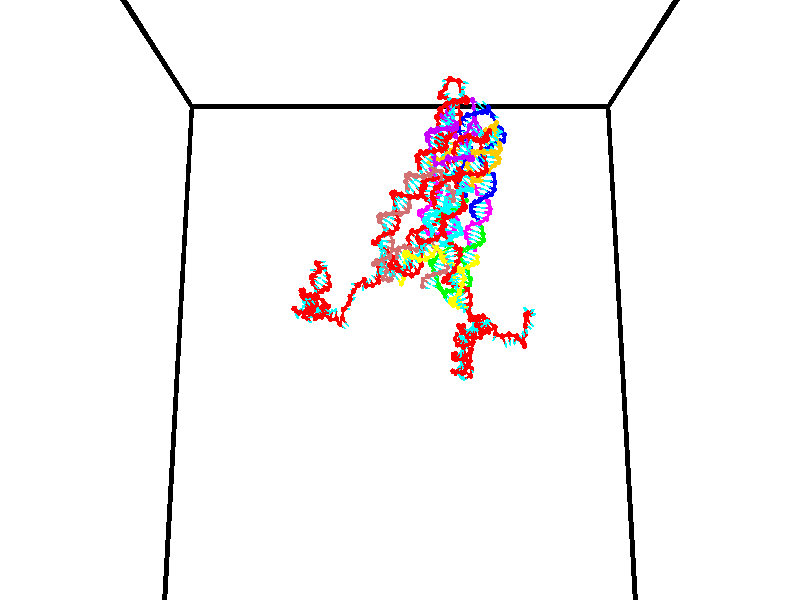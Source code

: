 // switches for output
#declare DRAW_BASES = 1; // possible values are 0, 1; only relevant for DNA ribbons
#declare DRAW_BASES_TYPE = 3; // possible values are 1, 2, 3; only relevant for DNA ribbons
#declare DRAW_FOG = 0; // set to 1 to enable fog

#include "colors.inc"

#include "transforms.inc"
background { rgb <1, 1, 1>}

#default {
   normal{
       ripples 0.25
       frequency 0.20
       turbulence 0.2
       lambda 5
   }
	finish {
		phong 0.1
		phong_size 40.
	}
}

// original window dimensions: 1024x640


// camera settings

camera {
	sky <0, 0.179814, -0.983701>
	up <0, 0.179814, -0.983701>
	right 1.6 * <1, 0, 0>
	location <35, 94.9851, 44.8844>
	look_at <35, 29.7336, 32.9568>
	direction <0, -65.2515, -11.9276>
	angle 67.0682
}


# declare cpy_camera_pos = <35, 94.9851, 44.8844>;
# if (DRAW_FOG = 1)
fog {
	fog_type 2
	up vnormalize(cpy_camera_pos)
	color rgbt<1,1,1,0.3>
	distance 1e-5
	fog_alt 3e-3
	fog_offset 56
}
# end


// LIGHTS

# declare lum = 6;
global_settings {
	ambient_light rgb lum * <0.05, 0.05, 0.05>
	max_trace_level 15
}# declare cpy_direct_light_amount = 0.25;
light_source
{	1000 * <-1, -1.16352, -0.803886>,
	rgb lum * cpy_direct_light_amount
	parallel
}

light_source
{	1000 * <1, 1.16352, 0.803886>,
	rgb lum * cpy_direct_light_amount
	parallel
}

// strand 0

// nucleotide -1

// particle -1
sphere {
	<24.272545, 34.841484, 34.620438> 0.250000
	pigment { color rgbt <1,0,0,0> }
	no_shadow
}
cylinder {
	<24.459866, 34.845348, 34.973843>,  <24.572258, 34.847668, 35.185886>, 0.100000
	pigment { color rgbt <1,0,0,0> }
	no_shadow
}
cylinder {
	<24.459866, 34.845348, 34.973843>,  <24.272545, 34.841484, 34.620438>, 0.100000
	pigment { color rgbt <1,0,0,0> }
	no_shadow
}

// particle -1
sphere {
	<24.459866, 34.845348, 34.973843> 0.100000
	pigment { color rgbt <1,0,0,0> }
	no_shadow
}
sphere {
	0, 1
	scale<0.080000,0.200000,0.300000>
	matrix <0.793244, 0.435835, -0.425219,
		-0.389175, 0.899975, 0.196438,
		0.468301, 0.009661, 0.883516,
		24.600355, 34.848248, 35.238899>
	pigment { color rgbt <0,1,1,0> }
	no_shadow
}
cylinder {
	<24.507111, 35.568283, 34.748005>,  <24.272545, 34.841484, 34.620438>, 0.130000
	pigment { color rgbt <1,0,0,0> }
	no_shadow
}

// nucleotide -1

// particle -1
sphere {
	<24.507111, 35.568283, 34.748005> 0.250000
	pigment { color rgbt <1,0,0,0> }
	no_shadow
}
cylinder {
	<24.723906, 35.255863, 34.872078>,  <24.853983, 35.068413, 34.946522>, 0.100000
	pigment { color rgbt <1,0,0,0> }
	no_shadow
}
cylinder {
	<24.723906, 35.255863, 34.872078>,  <24.507111, 35.568283, 34.748005>, 0.100000
	pigment { color rgbt <1,0,0,0> }
	no_shadow
}

// particle -1
sphere {
	<24.723906, 35.255863, 34.872078> 0.100000
	pigment { color rgbt <1,0,0,0> }
	no_shadow
}
sphere {
	0, 1
	scale<0.080000,0.200000,0.300000>
	matrix <0.746400, 0.277776, -0.604754,
		0.386182, 0.559287, 0.733527,
		0.541987, -0.781049, 0.310180,
		24.886501, 35.021549, 34.965134>
	pigment { color rgbt <0,1,1,0> }
	no_shadow
}
cylinder {
	<24.977524, 35.729366, 35.135143>,  <24.507111, 35.568283, 34.748005>, 0.130000
	pigment { color rgbt <1,0,0,0> }
	no_shadow
}

// nucleotide -1

// particle -1
sphere {
	<24.977524, 35.729366, 35.135143> 0.250000
	pigment { color rgbt <1,0,0,0> }
	no_shadow
}
cylinder {
	<25.061136, 35.393772, 34.934177>,  <25.111303, 35.192417, 34.813599>, 0.100000
	pigment { color rgbt <1,0,0,0> }
	no_shadow
}
cylinder {
	<25.061136, 35.393772, 34.934177>,  <24.977524, 35.729366, 35.135143>, 0.100000
	pigment { color rgbt <1,0,0,0> }
	no_shadow
}

// particle -1
sphere {
	<25.061136, 35.393772, 34.934177> 0.100000
	pigment { color rgbt <1,0,0,0> }
	no_shadow
}
sphere {
	0, 1
	scale<0.080000,0.200000,0.300000>
	matrix <0.687630, 0.491399, -0.534502,
		0.695322, -0.233746, 0.679625,
		0.209030, -0.838982, -0.502411,
		25.123844, 35.142078, 34.783455>
	pigment { color rgbt <0,1,1,0> }
	no_shadow
}
cylinder {
	<25.703587, 35.774078, 35.008705>,  <24.977524, 35.729366, 35.135143>, 0.130000
	pigment { color rgbt <1,0,0,0> }
	no_shadow
}

// nucleotide -1

// particle -1
sphere {
	<25.703587, 35.774078, 35.008705> 0.250000
	pigment { color rgbt <1,0,0,0> }
	no_shadow
}
cylinder {
	<25.590658, 35.509369, 34.730900>,  <25.522902, 35.350544, 34.564217>, 0.100000
	pigment { color rgbt <1,0,0,0> }
	no_shadow
}
cylinder {
	<25.590658, 35.509369, 34.730900>,  <25.703587, 35.774078, 35.008705>, 0.100000
	pigment { color rgbt <1,0,0,0> }
	no_shadow
}

// particle -1
sphere {
	<25.590658, 35.509369, 34.730900> 0.100000
	pigment { color rgbt <1,0,0,0> }
	no_shadow
}
sphere {
	0, 1
	scale<0.080000,0.200000,0.300000>
	matrix <0.622303, 0.424633, -0.657591,
		0.730091, -0.617848, 0.291943,
		-0.282322, -0.661778, -0.694510,
		25.505962, 35.310837, 34.522549>
	pigment { color rgbt <0,1,1,0> }
	no_shadow
}
cylinder {
	<26.347837, 35.350716, 34.811592>,  <25.703587, 35.774078, 35.008705>, 0.130000
	pigment { color rgbt <1,0,0,0> }
	no_shadow
}

// nucleotide -1

// particle -1
sphere {
	<26.347837, 35.350716, 34.811592> 0.250000
	pigment { color rgbt <1,0,0,0> }
	no_shadow
}
cylinder {
	<26.064589, 35.363171, 34.529430>,  <25.894640, 35.370644, 34.360134>, 0.100000
	pigment { color rgbt <1,0,0,0> }
	no_shadow
}
cylinder {
	<26.064589, 35.363171, 34.529430>,  <26.347837, 35.350716, 34.811592>, 0.100000
	pigment { color rgbt <1,0,0,0> }
	no_shadow
}

// particle -1
sphere {
	<26.064589, 35.363171, 34.529430> 0.100000
	pigment { color rgbt <1,0,0,0> }
	no_shadow
}
sphere {
	0, 1
	scale<0.080000,0.200000,0.300000>
	matrix <0.687997, 0.255131, -0.679388,
		0.158815, -0.966405, -0.202088,
		-0.708123, 0.031139, -0.705403,
		25.852152, 35.372513, 34.317810>
	pigment { color rgbt <0,1,1,0> }
	no_shadow
}
cylinder {
	<26.585291, 34.964878, 34.298489>,  <26.347837, 35.350716, 34.811592>, 0.130000
	pigment { color rgbt <1,0,0,0> }
	no_shadow
}

// nucleotide -1

// particle -1
sphere {
	<26.585291, 34.964878, 34.298489> 0.250000
	pigment { color rgbt <1,0,0,0> }
	no_shadow
}
cylinder {
	<26.355860, 35.263752, 34.164192>,  <26.218201, 35.443077, 34.083614>, 0.100000
	pigment { color rgbt <1,0,0,0> }
	no_shadow
}
cylinder {
	<26.355860, 35.263752, 34.164192>,  <26.585291, 34.964878, 34.298489>, 0.100000
	pigment { color rgbt <1,0,0,0> }
	no_shadow
}

// particle -1
sphere {
	<26.355860, 35.263752, 34.164192> 0.100000
	pigment { color rgbt <1,0,0,0> }
	no_shadow
}
sphere {
	0, 1
	scale<0.080000,0.200000,0.300000>
	matrix <0.722504, 0.268321, -0.637175,
		-0.385999, -0.608047, -0.693746,
		-0.573579, 0.747183, -0.335745,
		26.183786, 35.487907, 34.063469>
	pigment { color rgbt <0,1,1,0> }
	no_shadow
}
cylinder {
	<26.601490, 34.877838, 33.557289>,  <26.585291, 34.964878, 34.298489>, 0.130000
	pigment { color rgbt <1,0,0,0> }
	no_shadow
}

// nucleotide -1

// particle -1
sphere {
	<26.601490, 34.877838, 33.557289> 0.250000
	pigment { color rgbt <1,0,0,0> }
	no_shadow
}
cylinder {
	<26.465214, 35.247555, 33.626133>,  <26.383448, 35.469383, 33.667439>, 0.100000
	pigment { color rgbt <1,0,0,0> }
	no_shadow
}
cylinder {
	<26.465214, 35.247555, 33.626133>,  <26.601490, 34.877838, 33.557289>, 0.100000
	pigment { color rgbt <1,0,0,0> }
	no_shadow
}

// particle -1
sphere {
	<26.465214, 35.247555, 33.626133> 0.100000
	pigment { color rgbt <1,0,0,0> }
	no_shadow
}
sphere {
	0, 1
	scale<0.080000,0.200000,0.300000>
	matrix <0.524185, 0.338704, -0.781351,
		-0.780487, -0.175983, -0.599891,
		-0.340690, 0.924288, 0.172107,
		26.363007, 35.524841, 33.677765>
	pigment { color rgbt <0,1,1,0> }
	no_shadow
}
cylinder {
	<26.506369, 34.952293, 32.939781>,  <26.601490, 34.877838, 33.557289>, 0.130000
	pigment { color rgbt <1,0,0,0> }
	no_shadow
}

// nucleotide -1

// particle -1
sphere {
	<26.506369, 34.952293, 32.939781> 0.250000
	pigment { color rgbt <1,0,0,0> }
	no_shadow
}
cylinder {
	<26.513332, 35.310219, 33.118221>,  <26.517509, 35.524975, 33.225285>, 0.100000
	pigment { color rgbt <1,0,0,0> }
	no_shadow
}
cylinder {
	<26.513332, 35.310219, 33.118221>,  <26.506369, 34.952293, 32.939781>, 0.100000
	pigment { color rgbt <1,0,0,0> }
	no_shadow
}

// particle -1
sphere {
	<26.513332, 35.310219, 33.118221> 0.100000
	pigment { color rgbt <1,0,0,0> }
	no_shadow
}
sphere {
	0, 1
	scale<0.080000,0.200000,0.300000>
	matrix <0.458926, 0.389239, -0.798674,
		-0.888304, 0.218628, -0.403878,
		0.017407, 0.894816, 0.446096,
		26.518555, 35.578663, 33.252048>
	pigment { color rgbt <0,1,1,0> }
	no_shadow
}
cylinder {
	<26.207777, 35.492790, 32.549713>,  <26.506369, 34.952293, 32.939781>, 0.130000
	pigment { color rgbt <1,0,0,0> }
	no_shadow
}

// nucleotide -1

// particle -1
sphere {
	<26.207777, 35.492790, 32.549713> 0.250000
	pigment { color rgbt <1,0,0,0> }
	no_shadow
}
cylinder {
	<26.456156, 35.706745, 32.778912>,  <26.605183, 35.835117, 32.916431>, 0.100000
	pigment { color rgbt <1,0,0,0> }
	no_shadow
}
cylinder {
	<26.456156, 35.706745, 32.778912>,  <26.207777, 35.492790, 32.549713>, 0.100000
	pigment { color rgbt <1,0,0,0> }
	no_shadow
}

// particle -1
sphere {
	<26.456156, 35.706745, 32.778912> 0.100000
	pigment { color rgbt <1,0,0,0> }
	no_shadow
}
sphere {
	0, 1
	scale<0.080000,0.200000,0.300000>
	matrix <0.464834, 0.337319, -0.818624,
		-0.631154, 0.774668, -0.039177,
		0.620946, 0.534889, 0.572992,
		26.642439, 35.867210, 32.950809>
	pigment { color rgbt <0,1,1,0> }
	no_shadow
}
cylinder {
	<26.126013, 36.056873, 32.202202>,  <26.207777, 35.492790, 32.549713>, 0.130000
	pigment { color rgbt <1,0,0,0> }
	no_shadow
}

// nucleotide -1

// particle -1
sphere {
	<26.126013, 36.056873, 32.202202> 0.250000
	pigment { color rgbt <1,0,0,0> }
	no_shadow
}
cylinder {
	<26.457056, 36.091877, 32.423981>,  <26.655682, 36.112881, 32.557049>, 0.100000
	pigment { color rgbt <1,0,0,0> }
	no_shadow
}
cylinder {
	<26.457056, 36.091877, 32.423981>,  <26.126013, 36.056873, 32.202202>, 0.100000
	pigment { color rgbt <1,0,0,0> }
	no_shadow
}

// particle -1
sphere {
	<26.457056, 36.091877, 32.423981> 0.100000
	pigment { color rgbt <1,0,0,0> }
	no_shadow
}
sphere {
	0, 1
	scale<0.080000,0.200000,0.300000>
	matrix <0.508557, 0.301151, -0.806647,
		-0.237560, 0.949553, 0.204732,
		0.827609, 0.087509, 0.554442,
		26.705339, 36.118130, 32.590313>
	pigment { color rgbt <0,1,1,0> }
	no_shadow
}
cylinder {
	<26.320030, 36.717934, 32.217030>,  <26.126013, 36.056873, 32.202202>, 0.130000
	pigment { color rgbt <1,0,0,0> }
	no_shadow
}

// nucleotide -1

// particle -1
sphere {
	<26.320030, 36.717934, 32.217030> 0.250000
	pigment { color rgbt <1,0,0,0> }
	no_shadow
}
cylinder {
	<26.640251, 36.479458, 32.241287>,  <26.832384, 36.336372, 32.255840>, 0.100000
	pigment { color rgbt <1,0,0,0> }
	no_shadow
}
cylinder {
	<26.640251, 36.479458, 32.241287>,  <26.320030, 36.717934, 32.217030>, 0.100000
	pigment { color rgbt <1,0,0,0> }
	no_shadow
}

// particle -1
sphere {
	<26.640251, 36.479458, 32.241287> 0.100000
	pigment { color rgbt <1,0,0,0> }
	no_shadow
}
sphere {
	0, 1
	scale<0.080000,0.200000,0.300000>
	matrix <0.253708, 0.245509, -0.935605,
		0.542905, 0.764388, 0.347800,
		0.800554, -0.596185, 0.060643,
		26.880417, 36.300602, 32.259480>
	pigment { color rgbt <0,1,1,0> }
	no_shadow
}
cylinder {
	<27.069740, 36.807117, 31.836964>,  <26.320030, 36.717934, 32.217030>, 0.130000
	pigment { color rgbt <1,0,0,0> }
	no_shadow
}

// nucleotide -1

// particle -1
sphere {
	<27.069740, 36.807117, 31.836964> 0.250000
	pigment { color rgbt <1,0,0,0> }
	no_shadow
}
cylinder {
	<26.709909, 36.981804, 31.834671>,  <26.494011, 37.086617, 31.833296>, 0.100000
	pigment { color rgbt <1,0,0,0> }
	no_shadow
}
cylinder {
	<26.709909, 36.981804, 31.834671>,  <27.069740, 36.807117, 31.836964>, 0.100000
	pigment { color rgbt <1,0,0,0> }
	no_shadow
}

// particle -1
sphere {
	<26.709909, 36.981804, 31.834671> 0.100000
	pigment { color rgbt <1,0,0,0> }
	no_shadow
}
sphere {
	0, 1
	scale<0.080000,0.200000,0.300000>
	matrix <0.130523, 0.256293, -0.957746,
		-0.416799, -0.862316, -0.287558,
		-0.899579, 0.436720, -0.005729,
		26.440035, 37.112820, 31.832952>
	pigment { color rgbt <0,1,1,0> }
	no_shadow
}
cylinder {
	<26.712990, 36.920105, 31.178865>,  <27.069740, 36.807117, 31.836964>, 0.130000
	pigment { color rgbt <1,0,0,0> }
	no_shadow
}

// nucleotide -1

// particle -1
sphere {
	<26.712990, 36.920105, 31.178865> 0.250000
	pigment { color rgbt <1,0,0,0> }
	no_shadow
}
cylinder {
	<27.100178, 36.852482, 31.104616>,  <27.332491, 36.811909, 31.060066>, 0.100000
	pigment { color rgbt <1,0,0,0> }
	no_shadow
}
cylinder {
	<27.100178, 36.852482, 31.104616>,  <26.712990, 36.920105, 31.178865>, 0.100000
	pigment { color rgbt <1,0,0,0> }
	no_shadow
}

// particle -1
sphere {
	<27.100178, 36.852482, 31.104616> 0.100000
	pigment { color rgbt <1,0,0,0> }
	no_shadow
}
sphere {
	0, 1
	scale<0.080000,0.200000,0.300000>
	matrix <0.202418, 0.088063, 0.975332,
		-0.148543, -0.981664, 0.119463,
		0.967968, -0.169061, -0.185625,
		27.390568, 36.801765, 31.048929>
	pigment { color rgbt <0,1,1,0> }
	no_shadow
}
cylinder {
	<26.953428, 36.231979, 31.388800>,  <26.712990, 36.920105, 31.178865>, 0.130000
	pigment { color rgbt <1,0,0,0> }
	no_shadow
}

// nucleotide -1

// particle -1
sphere {
	<26.953428, 36.231979, 31.388800> 0.250000
	pigment { color rgbt <1,0,0,0> }
	no_shadow
}
cylinder {
	<27.300251, 36.430843, 31.375832>,  <27.508345, 36.550159, 31.368052>, 0.100000
	pigment { color rgbt <1,0,0,0> }
	no_shadow
}
cylinder {
	<27.300251, 36.430843, 31.375832>,  <26.953428, 36.231979, 31.388800>, 0.100000
	pigment { color rgbt <1,0,0,0> }
	no_shadow
}

// particle -1
sphere {
	<27.300251, 36.430843, 31.375832> 0.100000
	pigment { color rgbt <1,0,0,0> }
	no_shadow
}
sphere {
	0, 1
	scale<0.080000,0.200000,0.300000>
	matrix <0.212034, -0.309342, 0.927011,
		0.450841, -0.810643, -0.373631,
		0.867055, 0.497157, -0.032420,
		27.560368, 36.579990, 31.366106>
	pigment { color rgbt <0,1,1,0> }
	no_shadow
}
cylinder {
	<27.430002, 35.713741, 31.387920>,  <26.953428, 36.231979, 31.388800>, 0.130000
	pigment { color rgbt <1,0,0,0> }
	no_shadow
}

// nucleotide -1

// particle -1
sphere {
	<27.430002, 35.713741, 31.387920> 0.250000
	pigment { color rgbt <1,0,0,0> }
	no_shadow
}
cylinder {
	<27.502357, 36.072426, 31.549511>,  <27.545771, 36.287636, 31.646465>, 0.100000
	pigment { color rgbt <1,0,0,0> }
	no_shadow
}
cylinder {
	<27.502357, 36.072426, 31.549511>,  <27.430002, 35.713741, 31.387920>, 0.100000
	pigment { color rgbt <1,0,0,0> }
	no_shadow
}

// particle -1
sphere {
	<27.502357, 36.072426, 31.549511> 0.100000
	pigment { color rgbt <1,0,0,0> }
	no_shadow
}
sphere {
	0, 1
	scale<0.080000,0.200000,0.300000>
	matrix <-0.044546, -0.402859, 0.914177,
		0.982494, -0.183360, -0.032928,
		0.180889, 0.896707, 0.403975,
		27.556623, 36.341438, 31.670704>
	pigment { color rgbt <0,1,1,0> }
	no_shadow
}
cylinder {
	<27.784567, 35.581367, 32.041214>,  <27.430002, 35.713741, 31.387920>, 0.130000
	pigment { color rgbt <1,0,0,0> }
	no_shadow
}

// nucleotide -1

// particle -1
sphere {
	<27.784567, 35.581367, 32.041214> 0.250000
	pigment { color rgbt <1,0,0,0> }
	no_shadow
}
cylinder {
	<27.619576, 35.944870, 32.066563>,  <27.520580, 36.162971, 32.081772>, 0.100000
	pigment { color rgbt <1,0,0,0> }
	no_shadow
}
cylinder {
	<27.619576, 35.944870, 32.066563>,  <27.784567, 35.581367, 32.041214>, 0.100000
	pigment { color rgbt <1,0,0,0> }
	no_shadow
}

// particle -1
sphere {
	<27.619576, 35.944870, 32.066563> 0.100000
	pigment { color rgbt <1,0,0,0> }
	no_shadow
}
sphere {
	0, 1
	scale<0.080000,0.200000,0.300000>
	matrix <-0.268068, -0.187570, 0.944964,
		0.870633, 0.372788, 0.320978,
		-0.412477, 0.908761, 0.063372,
		27.495832, 36.217499, 32.085575>
	pigment { color rgbt <0,1,1,0> }
	no_shadow
}
cylinder {
	<27.986113, 35.712093, 32.784332>,  <27.784567, 35.581367, 32.041214>, 0.130000
	pigment { color rgbt <1,0,0,0> }
	no_shadow
}

// nucleotide -1

// particle -1
sphere {
	<27.986113, 35.712093, 32.784332> 0.250000
	pigment { color rgbt <1,0,0,0> }
	no_shadow
}
cylinder {
	<27.670406, 35.909779, 32.638557>,  <27.480984, 36.028389, 32.551090>, 0.100000
	pigment { color rgbt <1,0,0,0> }
	no_shadow
}
cylinder {
	<27.670406, 35.909779, 32.638557>,  <27.986113, 35.712093, 32.784332>, 0.100000
	pigment { color rgbt <1,0,0,0> }
	no_shadow
}

// particle -1
sphere {
	<27.670406, 35.909779, 32.638557> 0.100000
	pigment { color rgbt <1,0,0,0> }
	no_shadow
}
sphere {
	0, 1
	scale<0.080000,0.200000,0.300000>
	matrix <-0.479678, -0.125681, 0.868397,
		0.383369, 0.860208, 0.336258,
		-0.789263, 0.494212, -0.364441,
		27.433628, 36.058041, 32.529224>
	pigment { color rgbt <0,1,1,0> }
	no_shadow
}
cylinder {
	<27.816223, 36.284683, 33.209431>,  <27.986113, 35.712093, 32.784332>, 0.130000
	pigment { color rgbt <1,0,0,0> }
	no_shadow
}

// nucleotide -1

// particle -1
sphere {
	<27.816223, 36.284683, 33.209431> 0.250000
	pigment { color rgbt <1,0,0,0> }
	no_shadow
}
cylinder {
	<27.469320, 36.227985, 33.018528>,  <27.261179, 36.193966, 32.903984>, 0.100000
	pigment { color rgbt <1,0,0,0> }
	no_shadow
}
cylinder {
	<27.469320, 36.227985, 33.018528>,  <27.816223, 36.284683, 33.209431>, 0.100000
	pigment { color rgbt <1,0,0,0> }
	no_shadow
}

// particle -1
sphere {
	<27.469320, 36.227985, 33.018528> 0.100000
	pigment { color rgbt <1,0,0,0> }
	no_shadow
}
sphere {
	0, 1
	scale<0.080000,0.200000,0.300000>
	matrix <-0.484129, 0.016493, 0.874841,
		-0.116133, 0.989766, -0.082926,
		-0.867256, -0.141745, -0.477259,
		27.209143, 36.185463, 32.875351>
	pigment { color rgbt <0,1,1,0> }
	no_shadow
}
cylinder {
	<27.366922, 36.805275, 33.485023>,  <27.816223, 36.284683, 33.209431>, 0.130000
	pigment { color rgbt <1,0,0,0> }
	no_shadow
}

// nucleotide -1

// particle -1
sphere {
	<27.366922, 36.805275, 33.485023> 0.250000
	pigment { color rgbt <1,0,0,0> }
	no_shadow
}
cylinder {
	<27.146309, 36.503319, 33.343063>,  <27.013941, 36.322144, 33.257889>, 0.100000
	pigment { color rgbt <1,0,0,0> }
	no_shadow
}
cylinder {
	<27.146309, 36.503319, 33.343063>,  <27.366922, 36.805275, 33.485023>, 0.100000
	pigment { color rgbt <1,0,0,0> }
	no_shadow
}

// particle -1
sphere {
	<27.146309, 36.503319, 33.343063> 0.100000
	pigment { color rgbt <1,0,0,0> }
	no_shadow
}
sphere {
	0, 1
	scale<0.080000,0.200000,0.300000>
	matrix <-0.570786, 0.031283, 0.820503,
		-0.608286, 0.655106, -0.448134,
		-0.551535, -0.754889, -0.354897,
		26.980848, 36.276852, 33.236595>
	pigment { color rgbt <0,1,1,0> }
	no_shadow
}
cylinder {
	<26.695023, 36.771019, 33.855190>,  <27.366922, 36.805275, 33.485023>, 0.130000
	pigment { color rgbt <1,0,0,0> }
	no_shadow
}

// nucleotide -1

// particle -1
sphere {
	<26.695023, 36.771019, 33.855190> 0.250000
	pigment { color rgbt <1,0,0,0> }
	no_shadow
}
cylinder {
	<26.662830, 36.408020, 33.690281>,  <26.643515, 36.190220, 33.591335>, 0.100000
	pigment { color rgbt <1,0,0,0> }
	no_shadow
}
cylinder {
	<26.662830, 36.408020, 33.690281>,  <26.695023, 36.771019, 33.855190>, 0.100000
	pigment { color rgbt <1,0,0,0> }
	no_shadow
}

// particle -1
sphere {
	<26.662830, 36.408020, 33.690281> 0.100000
	pigment { color rgbt <1,0,0,0> }
	no_shadow
}
sphere {
	0, 1
	scale<0.080000,0.200000,0.300000>
	matrix <-0.608392, -0.282908, 0.741500,
		-0.789545, 0.310503, -0.529345,
		-0.080482, -0.907497, -0.412276,
		26.638685, 36.135773, 33.566597>
	pigment { color rgbt <0,1,1,0> }
	no_shadow
}
cylinder {
	<26.301224, 37.453526, 33.978619>,  <26.695023, 36.771019, 33.855190>, 0.130000
	pigment { color rgbt <1,0,0,0> }
	no_shadow
}

// nucleotide -1

// particle -1
sphere {
	<26.301224, 37.453526, 33.978619> 0.250000
	pigment { color rgbt <1,0,0,0> }
	no_shadow
}
cylinder {
	<26.425007, 37.168312, 34.230278>,  <26.499277, 36.997185, 34.381271>, 0.100000
	pigment { color rgbt <1,0,0,0> }
	no_shadow
}
cylinder {
	<26.425007, 37.168312, 34.230278>,  <26.301224, 37.453526, 33.978619>, 0.100000
	pigment { color rgbt <1,0,0,0> }
	no_shadow
}

// particle -1
sphere {
	<26.425007, 37.168312, 34.230278> 0.100000
	pigment { color rgbt <1,0,0,0> }
	no_shadow
}
sphere {
	0, 1
	scale<0.080000,0.200000,0.300000>
	matrix <-0.944844, -0.155927, 0.288023,
		-0.107268, -0.683577, -0.721953,
		0.309458, -0.713028, 0.629148,
		26.517843, 36.954403, 34.419022>
	pigment { color rgbt <0,1,1,0> }
	no_shadow
}
cylinder {
	<25.938232, 36.750130, 33.885227>,  <26.301224, 37.453526, 33.978619>, 0.130000
	pigment { color rgbt <1,0,0,0> }
	no_shadow
}

// nucleotide -1

// particle -1
sphere {
	<25.938232, 36.750130, 33.885227> 0.250000
	pigment { color rgbt <1,0,0,0> }
	no_shadow
}
cylinder {
	<26.052536, 36.373005, 33.816593>,  <26.121119, 36.146729, 33.775414>, 0.100000
	pigment { color rgbt <1,0,0,0> }
	no_shadow
}
cylinder {
	<26.052536, 36.373005, 33.816593>,  <25.938232, 36.750130, 33.885227>, 0.100000
	pigment { color rgbt <1,0,0,0> }
	no_shadow
}

// particle -1
sphere {
	<26.052536, 36.373005, 33.816593> 0.100000
	pigment { color rgbt <1,0,0,0> }
	no_shadow
}
sphere {
	0, 1
	scale<0.080000,0.200000,0.300000>
	matrix <-0.673167, -0.324926, 0.664281,
		-0.682047, -0.074318, -0.727522,
		0.285759, -0.942815, -0.171586,
		26.138264, 36.090160, 33.765118>
	pigment { color rgbt <0,1,1,0> }
	no_shadow
}
cylinder {
	<25.308178, 36.395103, 33.716454>,  <25.938232, 36.750130, 33.885227>, 0.130000
	pigment { color rgbt <1,0,0,0> }
	no_shadow
}

// nucleotide -1

// particle -1
sphere {
	<25.308178, 36.395103, 33.716454> 0.250000
	pigment { color rgbt <1,0,0,0> }
	no_shadow
}
cylinder {
	<25.592287, 36.144382, 33.844597>,  <25.762753, 35.993950, 33.921482>, 0.100000
	pigment { color rgbt <1,0,0,0> }
	no_shadow
}
cylinder {
	<25.592287, 36.144382, 33.844597>,  <25.308178, 36.395103, 33.716454>, 0.100000
	pigment { color rgbt <1,0,0,0> }
	no_shadow
}

// particle -1
sphere {
	<25.592287, 36.144382, 33.844597> 0.100000
	pigment { color rgbt <1,0,0,0> }
	no_shadow
}
sphere {
	0, 1
	scale<0.080000,0.200000,0.300000>
	matrix <-0.641936, -0.390008, 0.660161,
		-0.288845, -0.674548, -0.679378,
		0.710273, -0.626801, 0.320365,
		25.805368, 35.956341, 33.940704>
	pigment { color rgbt <0,1,1,0> }
	no_shadow
}
cylinder {
	<25.125914, 35.904606, 33.293137>,  <25.308178, 36.395103, 33.716454>, 0.130000
	pigment { color rgbt <1,0,0,0> }
	no_shadow
}

// nucleotide -1

// particle -1
sphere {
	<25.125914, 35.904606, 33.293137> 0.250000
	pigment { color rgbt <1,0,0,0> }
	no_shadow
}
cylinder {
	<25.448572, 35.736858, 33.459728>,  <25.642166, 35.636211, 33.559685>, 0.100000
	pigment { color rgbt <1,0,0,0> }
	no_shadow
}
cylinder {
	<25.448572, 35.736858, 33.459728>,  <25.125914, 35.904606, 33.293137>, 0.100000
	pigment { color rgbt <1,0,0,0> }
	no_shadow
}

// particle -1
sphere {
	<25.448572, 35.736858, 33.459728> 0.100000
	pigment { color rgbt <1,0,0,0> }
	no_shadow
}
sphere {
	0, 1
	scale<0.080000,0.200000,0.300000>
	matrix <-0.587411, -0.646768, 0.486456,
		0.065364, -0.637043, -0.768052,
		0.806645, -0.419365, 0.416481,
		25.690565, 35.611050, 33.584671>
	pigment { color rgbt <0,1,1,0> }
	no_shadow
}
cylinder {
	<25.250061, 35.241608, 33.145744>,  <25.125914, 35.904606, 33.293137>, 0.130000
	pigment { color rgbt <1,0,0,0> }
	no_shadow
}

// nucleotide -1

// particle -1
sphere {
	<25.250061, 35.241608, 33.145744> 0.250000
	pigment { color rgbt <1,0,0,0> }
	no_shadow
}
cylinder {
	<25.414524, 35.284973, 33.507782>,  <25.513203, 35.310993, 33.725006>, 0.100000
	pigment { color rgbt <1,0,0,0> }
	no_shadow
}
cylinder {
	<25.414524, 35.284973, 33.507782>,  <25.250061, 35.241608, 33.145744>, 0.100000
	pigment { color rgbt <1,0,0,0> }
	no_shadow
}

// particle -1
sphere {
	<25.414524, 35.284973, 33.507782> 0.100000
	pigment { color rgbt <1,0,0,0> }
	no_shadow
}
sphere {
	0, 1
	scale<0.080000,0.200000,0.300000>
	matrix <-0.649873, -0.661406, 0.374442,
		0.639230, -0.742151, -0.201487,
		0.411157, 0.108413, 0.905095,
		25.537870, 35.317497, 33.779312>
	pigment { color rgbt <0,1,1,0> }
	no_shadow
}
cylinder {
	<25.080166, 34.536404, 33.550568>,  <25.250061, 35.241608, 33.145744>, 0.130000
	pigment { color rgbt <1,0,0,0> }
	no_shadow
}

// nucleotide -1

// particle -1
sphere {
	<25.080166, 34.536404, 33.550568> 0.250000
	pigment { color rgbt <1,0,0,0> }
	no_shadow
}
cylinder {
	<25.198868, 34.773685, 33.849911>,  <25.270088, 34.916054, 34.029518>, 0.100000
	pigment { color rgbt <1,0,0,0> }
	no_shadow
}
cylinder {
	<25.198868, 34.773685, 33.849911>,  <25.080166, 34.536404, 33.550568>, 0.100000
	pigment { color rgbt <1,0,0,0> }
	no_shadow
}

// particle -1
sphere {
	<25.198868, 34.773685, 33.849911> 0.100000
	pigment { color rgbt <1,0,0,0> }
	no_shadow
}
sphere {
	0, 1
	scale<0.080000,0.200000,0.300000>
	matrix <-0.426415, -0.618882, 0.659663,
		0.854463, -0.514870, 0.069296,
		0.296755, 0.593207, 0.748360,
		25.287893, 34.951649, 34.074417>
	pigment { color rgbt <0,1,1,0> }
	no_shadow
}
cylinder {
	<25.485954, 34.137772, 34.075756>,  <25.080166, 34.536404, 33.550568>, 0.130000
	pigment { color rgbt <1,0,0,0> }
	no_shadow
}

// nucleotide -1

// particle -1
sphere {
	<25.485954, 34.137772, 34.075756> 0.250000
	pigment { color rgbt <1,0,0,0> }
	no_shadow
}
cylinder {
	<25.354874, 34.458557, 34.275539>,  <25.276224, 34.651028, 34.395409>, 0.100000
	pigment { color rgbt <1,0,0,0> }
	no_shadow
}
cylinder {
	<25.354874, 34.458557, 34.275539>,  <25.485954, 34.137772, 34.075756>, 0.100000
	pigment { color rgbt <1,0,0,0> }
	no_shadow
}

// particle -1
sphere {
	<25.354874, 34.458557, 34.275539> 0.100000
	pigment { color rgbt <1,0,0,0> }
	no_shadow
}
sphere {
	0, 1
	scale<0.080000,0.200000,0.300000>
	matrix <-0.473490, -0.596875, 0.647725,
		0.817568, -0.024227, 0.575321,
		-0.327702, 0.801968, 0.499457,
		25.256563, 34.699146, 34.425377>
	pigment { color rgbt <0,1,1,0> }
	no_shadow
}
cylinder {
	<25.507534, 33.971153, 34.776573>,  <25.485954, 34.137772, 34.075756>, 0.130000
	pigment { color rgbt <1,0,0,0> }
	no_shadow
}

// nucleotide -1

// particle -1
sphere {
	<25.507534, 33.971153, 34.776573> 0.250000
	pigment { color rgbt <1,0,0,0> }
	no_shadow
}
cylinder {
	<25.223820, 34.248959, 34.728313>,  <25.053591, 34.415642, 34.699356>, 0.100000
	pigment { color rgbt <1,0,0,0> }
	no_shadow
}
cylinder {
	<25.223820, 34.248959, 34.728313>,  <25.507534, 33.971153, 34.776573>, 0.100000
	pigment { color rgbt <1,0,0,0> }
	no_shadow
}

// particle -1
sphere {
	<25.223820, 34.248959, 34.728313> 0.100000
	pigment { color rgbt <1,0,0,0> }
	no_shadow
}
sphere {
	0, 1
	scale<0.080000,0.200000,0.300000>
	matrix <-0.585537, -0.485168, 0.649430,
		0.392503, 0.531279, 0.750789,
		-0.709287, 0.694518, -0.120653,
		25.011034, 34.457314, 34.692116>
	pigment { color rgbt <0,1,1,0> }
	no_shadow
}
cylinder {
	<25.070023, 33.461639, 35.090107>,  <25.507534, 33.971153, 34.776573>, 0.130000
	pigment { color rgbt <1,0,0,0> }
	no_shadow
}

// nucleotide -1

// particle -1
sphere {
	<25.070023, 33.461639, 35.090107> 0.250000
	pigment { color rgbt <1,0,0,0> }
	no_shadow
}
cylinder {
	<25.468218, 33.462181, 35.128063>,  <25.707134, 33.462505, 35.150837>, 0.100000
	pigment { color rgbt <1,0,0,0> }
	no_shadow
}
cylinder {
	<25.468218, 33.462181, 35.128063>,  <25.070023, 33.461639, 35.090107>, 0.100000
	pigment { color rgbt <1,0,0,0> }
	no_shadow
}

// particle -1
sphere {
	<25.468218, 33.462181, 35.128063> 0.100000
	pigment { color rgbt <1,0,0,0> }
	no_shadow
}
sphere {
	0, 1
	scale<0.080000,0.200000,0.300000>
	matrix <-0.088413, -0.349981, 0.932575,
		0.034476, -0.936756, -0.348282,
		0.995487, 0.001358, 0.094887,
		25.766865, 33.462589, 35.156528>
	pigment { color rgbt <0,1,1,0> }
	no_shadow
}
cylinder {
	<25.364697, 32.811611, 35.160095>,  <25.070023, 33.461639, 35.090107>, 0.130000
	pigment { color rgbt <1,0,0,0> }
	no_shadow
}

// nucleotide -1

// particle -1
sphere {
	<25.364697, 32.811611, 35.160095> 0.250000
	pigment { color rgbt <1,0,0,0> }
	no_shadow
}
cylinder {
	<25.574175, 33.090652, 35.355682>,  <25.699862, 33.258080, 35.473034>, 0.100000
	pigment { color rgbt <1,0,0,0> }
	no_shadow
}
cylinder {
	<25.574175, 33.090652, 35.355682>,  <25.364697, 32.811611, 35.160095>, 0.100000
	pigment { color rgbt <1,0,0,0> }
	no_shadow
}

// particle -1
sphere {
	<25.574175, 33.090652, 35.355682> 0.100000
	pigment { color rgbt <1,0,0,0> }
	no_shadow
}
sphere {
	0, 1
	scale<0.080000,0.200000,0.300000>
	matrix <-0.203793, -0.454716, 0.867007,
		0.827171, -0.553696, -0.095966,
		0.523696, 0.697605, 0.488967,
		25.731283, 33.299934, 35.502373>
	pigment { color rgbt <0,1,1,0> }
	no_shadow
}
cylinder {
	<25.630682, 32.272568, 34.702183>,  <25.364697, 32.811611, 35.160095>, 0.130000
	pigment { color rgbt <1,0,0,0> }
	no_shadow
}

// nucleotide -1

// particle -1
sphere {
	<25.630682, 32.272568, 34.702183> 0.250000
	pigment { color rgbt <1,0,0,0> }
	no_shadow
}
cylinder {
	<25.972103, 32.273228, 34.493782>,  <26.176956, 32.273624, 34.368740>, 0.100000
	pigment { color rgbt <1,0,0,0> }
	no_shadow
}
cylinder {
	<25.972103, 32.273228, 34.493782>,  <25.630682, 32.272568, 34.702183>, 0.100000
	pigment { color rgbt <1,0,0,0> }
	no_shadow
}

// particle -1
sphere {
	<25.972103, 32.273228, 34.493782> 0.100000
	pigment { color rgbt <1,0,0,0> }
	no_shadow
}
sphere {
	0, 1
	scale<0.080000,0.200000,0.300000>
	matrix <-0.180291, -0.937278, -0.298338,
		-0.488818, 0.348580, -0.799718,
		0.853553, 0.001651, -0.521004,
		26.228168, 32.273724, 34.337482>
	pigment { color rgbt <0,1,1,0> }
	no_shadow
}
cylinder {
	<25.688456, 32.414883, 33.912636>,  <25.630682, 32.272568, 34.702183>, 0.130000
	pigment { color rgbt <1,0,0,0> }
	no_shadow
}

// nucleotide -1

// particle -1
sphere {
	<25.688456, 32.414883, 33.912636> 0.250000
	pigment { color rgbt <1,0,0,0> }
	no_shadow
}
cylinder {
	<25.997940, 32.184772, 34.018791>,  <26.183630, 32.046707, 34.082485>, 0.100000
	pigment { color rgbt <1,0,0,0> }
	no_shadow
}
cylinder {
	<25.997940, 32.184772, 34.018791>,  <25.688456, 32.414883, 33.912636>, 0.100000
	pigment { color rgbt <1,0,0,0> }
	no_shadow
}

// particle -1
sphere {
	<25.997940, 32.184772, 34.018791> 0.100000
	pigment { color rgbt <1,0,0,0> }
	no_shadow
}
sphere {
	0, 1
	scale<0.080000,0.200000,0.300000>
	matrix <-0.431478, -0.785212, -0.444149,
		0.463893, 0.229135, -0.855746,
		0.773712, -0.575273, 0.265388,
		26.230053, 32.012192, 34.098408>
	pigment { color rgbt <0,1,1,0> }
	no_shadow
}
cylinder {
	<25.805805, 31.954517, 33.316547>,  <25.688456, 32.414883, 33.912636>, 0.130000
	pigment { color rgbt <1,0,0,0> }
	no_shadow
}

// nucleotide -1

// particle -1
sphere {
	<25.805805, 31.954517, 33.316547> 0.250000
	pigment { color rgbt <1,0,0,0> }
	no_shadow
}
cylinder {
	<25.972420, 31.786358, 33.638977>,  <26.072388, 31.685461, 33.832436>, 0.100000
	pigment { color rgbt <1,0,0,0> }
	no_shadow
}
cylinder {
	<25.972420, 31.786358, 33.638977>,  <25.805805, 31.954517, 33.316547>, 0.100000
	pigment { color rgbt <1,0,0,0> }
	no_shadow
}

// particle -1
sphere {
	<25.972420, 31.786358, 33.638977> 0.100000
	pigment { color rgbt <1,0,0,0> }
	no_shadow
}
sphere {
	0, 1
	scale<0.080000,0.200000,0.300000>
	matrix <-0.230510, -0.906522, -0.353671,
		0.879410, -0.038492, -0.474506,
		0.416536, -0.420401, 0.806077,
		26.097382, 31.660238, 33.880802>
	pigment { color rgbt <0,1,1,0> }
	no_shadow
}
cylinder {
	<26.166086, 31.381474, 33.004177>,  <25.805805, 31.954517, 33.316547>, 0.130000
	pigment { color rgbt <1,0,0,0> }
	no_shadow
}

// nucleotide -1

// particle -1
sphere {
	<26.166086, 31.381474, 33.004177> 0.250000
	pigment { color rgbt <1,0,0,0> }
	no_shadow
}
cylinder {
	<26.091278, 31.297247, 33.387985>,  <26.046392, 31.246710, 33.618271>, 0.100000
	pigment { color rgbt <1,0,0,0> }
	no_shadow
}
cylinder {
	<26.091278, 31.297247, 33.387985>,  <26.166086, 31.381474, 33.004177>, 0.100000
	pigment { color rgbt <1,0,0,0> }
	no_shadow
}

// particle -1
sphere {
	<26.091278, 31.297247, 33.387985> 0.100000
	pigment { color rgbt <1,0,0,0> }
	no_shadow
}
sphere {
	0, 1
	scale<0.080000,0.200000,0.300000>
	matrix <-0.333656, -0.905075, -0.263652,
		0.923958, -0.369458, 0.099009,
		-0.187020, -0.210569, 0.959523,
		26.035172, 31.234076, 33.675842>
	pigment { color rgbt <0,1,1,0> }
	no_shadow
}
cylinder {
	<26.693098, 30.880339, 33.252678>,  <26.166086, 31.381474, 33.004177>, 0.130000
	pigment { color rgbt <1,0,0,0> }
	no_shadow
}

// nucleotide -1

// particle -1
sphere {
	<26.693098, 30.880339, 33.252678> 0.250000
	pigment { color rgbt <1,0,0,0> }
	no_shadow
}
cylinder {
	<26.601088, 30.875816, 33.641926>,  <26.545881, 30.873104, 33.875473>, 0.100000
	pigment { color rgbt <1,0,0,0> }
	no_shadow
}
cylinder {
	<26.601088, 30.875816, 33.641926>,  <26.693098, 30.880339, 33.252678>, 0.100000
	pigment { color rgbt <1,0,0,0> }
	no_shadow
}

// particle -1
sphere {
	<26.601088, 30.875816, 33.641926> 0.100000
	pigment { color rgbt <1,0,0,0> }
	no_shadow
}
sphere {
	0, 1
	scale<0.080000,0.200000,0.300000>
	matrix <-0.455894, -0.882175, -0.118012,
		0.859796, -0.470785, 0.197768,
		-0.230024, -0.011305, 0.973119,
		26.532080, 30.872425, 33.933861>
	pigment { color rgbt <0,1,1,0> }
	no_shadow
}
cylinder {
	<26.908545, 30.199389, 33.551109>,  <26.693098, 30.880339, 33.252678>, 0.130000
	pigment { color rgbt <1,0,0,0> }
	no_shadow
}

// nucleotide -1

// particle -1
sphere {
	<26.908545, 30.199389, 33.551109> 0.250000
	pigment { color rgbt <1,0,0,0> }
	no_shadow
}
cylinder {
	<26.600582, 30.361462, 33.748318>,  <26.415804, 30.458706, 33.866642>, 0.100000
	pigment { color rgbt <1,0,0,0> }
	no_shadow
}
cylinder {
	<26.600582, 30.361462, 33.748318>,  <26.908545, 30.199389, 33.551109>, 0.100000
	pigment { color rgbt <1,0,0,0> }
	no_shadow
}

// particle -1
sphere {
	<26.600582, 30.361462, 33.748318> 0.100000
	pigment { color rgbt <1,0,0,0> }
	no_shadow
}
sphere {
	0, 1
	scale<0.080000,0.200000,0.300000>
	matrix <-0.544674, -0.819792, -0.176837,
		0.332524, -0.404684, 0.851856,
		-0.769908, 0.405182, 0.493021,
		26.369610, 30.483017, 33.896225>
	pigment { color rgbt <0,1,1,0> }
	no_shadow
}
cylinder {
	<26.594501, 29.615698, 34.101513>,  <26.908545, 30.199389, 33.551109>, 0.130000
	pigment { color rgbt <1,0,0,0> }
	no_shadow
}

// nucleotide -1

// particle -1
sphere {
	<26.594501, 29.615698, 34.101513> 0.250000
	pigment { color rgbt <1,0,0,0> }
	no_shadow
}
cylinder {
	<26.322412, 29.874311, 33.963356>,  <26.159159, 30.029480, 33.880463>, 0.100000
	pigment { color rgbt <1,0,0,0> }
	no_shadow
}
cylinder {
	<26.322412, 29.874311, 33.963356>,  <26.594501, 29.615698, 34.101513>, 0.100000
	pigment { color rgbt <1,0,0,0> }
	no_shadow
}

// particle -1
sphere {
	<26.322412, 29.874311, 33.963356> 0.100000
	pigment { color rgbt <1,0,0,0> }
	no_shadow
}
sphere {
	0, 1
	scale<0.080000,0.200000,0.300000>
	matrix <-0.506480, -0.755184, -0.416144,
		-0.529885, -0.108136, 0.841147,
		-0.680221, 0.646533, -0.345392,
		26.118347, 30.068272, 33.859737>
	pigment { color rgbt <0,1,1,0> }
	no_shadow
}
cylinder {
	<25.942356, 29.326508, 34.361206>,  <26.594501, 29.615698, 34.101513>, 0.130000
	pigment { color rgbt <1,0,0,0> }
	no_shadow
}

// nucleotide -1

// particle -1
sphere {
	<25.942356, 29.326508, 34.361206> 0.250000
	pigment { color rgbt <1,0,0,0> }
	no_shadow
}
cylinder {
	<25.831100, 29.568800, 34.063019>,  <25.764347, 29.714176, 33.884106>, 0.100000
	pigment { color rgbt <1,0,0,0> }
	no_shadow
}
cylinder {
	<25.831100, 29.568800, 34.063019>,  <25.942356, 29.326508, 34.361206>, 0.100000
	pigment { color rgbt <1,0,0,0> }
	no_shadow
}

// particle -1
sphere {
	<25.831100, 29.568800, 34.063019> 0.100000
	pigment { color rgbt <1,0,0,0> }
	no_shadow
}
sphere {
	0, 1
	scale<0.080000,0.200000,0.300000>
	matrix <-0.564743, -0.730909, -0.383193,
		-0.776985, 0.314419, 0.545376,
		-0.278137, 0.605733, -0.745471,
		25.747660, 29.750521, 33.839378>
	pigment { color rgbt <0,1,1,0> }
	no_shadow
}
cylinder {
	<25.226917, 29.183044, 34.217419>,  <25.942356, 29.326508, 34.361206>, 0.130000
	pigment { color rgbt <1,0,0,0> }
	no_shadow
}

// nucleotide -1

// particle -1
sphere {
	<25.226917, 29.183044, 34.217419> 0.250000
	pigment { color rgbt <1,0,0,0> }
	no_shadow
}
cylinder {
	<25.388721, 29.351431, 33.892662>,  <25.485804, 29.452463, 33.697807>, 0.100000
	pigment { color rgbt <1,0,0,0> }
	no_shadow
}
cylinder {
	<25.388721, 29.351431, 33.892662>,  <25.226917, 29.183044, 34.217419>, 0.100000
	pigment { color rgbt <1,0,0,0> }
	no_shadow
}

// particle -1
sphere {
	<25.388721, 29.351431, 33.892662> 0.100000
	pigment { color rgbt <1,0,0,0> }
	no_shadow
}
sphere {
	0, 1
	scale<0.080000,0.200000,0.300000>
	matrix <-0.375178, -0.733233, -0.567108,
		-0.834035, 0.534002, -0.138662,
		0.404509, 0.420964, -0.811888,
		25.510075, 29.477720, 33.649097>
	pigment { color rgbt <0,1,1,0> }
	no_shadow
}
cylinder {
	<24.998594, 28.748701, 33.667313>,  <25.226917, 29.183044, 34.217419>, 0.130000
	pigment { color rgbt <1,0,0,0> }
	no_shadow
}

// nucleotide -1

// particle -1
sphere {
	<24.998594, 28.748701, 33.667313> 0.250000
	pigment { color rgbt <1,0,0,0> }
	no_shadow
}
cylinder {
	<25.217514, 28.983414, 33.428600>,  <25.348866, 29.124241, 33.285374>, 0.100000
	pigment { color rgbt <1,0,0,0> }
	no_shadow
}
cylinder {
	<25.217514, 28.983414, 33.428600>,  <24.998594, 28.748701, 33.667313>, 0.100000
	pigment { color rgbt <1,0,0,0> }
	no_shadow
}

// particle -1
sphere {
	<25.217514, 28.983414, 33.428600> 0.100000
	pigment { color rgbt <1,0,0,0> }
	no_shadow
}
sphere {
	0, 1
	scale<0.080000,0.200000,0.300000>
	matrix <-0.061618, -0.682873, -0.727933,
		-0.834665, 0.435171, -0.337580,
		0.547300, 0.586780, -0.596785,
		25.381704, 29.159447, 33.249565>
	pigment { color rgbt <0,1,1,0> }
	no_shadow
}
cylinder {
	<24.744276, 28.909147, 32.985321>,  <24.998594, 28.748701, 33.667313>, 0.130000
	pigment { color rgbt <1,0,0,0> }
	no_shadow
}

// nucleotide -1

// particle -1
sphere {
	<24.744276, 28.909147, 32.985321> 0.250000
	pigment { color rgbt <1,0,0,0> }
	no_shadow
}
cylinder {
	<25.143768, 28.889162, 32.982750>,  <25.383463, 28.877171, 32.981209>, 0.100000
	pigment { color rgbt <1,0,0,0> }
	no_shadow
}
cylinder {
	<25.143768, 28.889162, 32.982750>,  <24.744276, 28.909147, 32.985321>, 0.100000
	pigment { color rgbt <1,0,0,0> }
	no_shadow
}

// particle -1
sphere {
	<25.143768, 28.889162, 32.982750> 0.100000
	pigment { color rgbt <1,0,0,0> }
	no_shadow
}
sphere {
	0, 1
	scale<0.080000,0.200000,0.300000>
	matrix <-0.024494, -0.370243, -0.928612,
		0.044018, 0.927590, -0.370997,
		0.998730, -0.049963, -0.006423,
		25.443388, 28.874174, 32.980824>
	pigment { color rgbt <0,1,1,0> }
	no_shadow
}
cylinder {
	<25.000313, 29.293205, 32.390907>,  <24.744276, 28.909147, 32.985321>, 0.130000
	pigment { color rgbt <1,0,0,0> }
	no_shadow
}

// nucleotide -1

// particle -1
sphere {
	<25.000313, 29.293205, 32.390907> 0.250000
	pigment { color rgbt <1,0,0,0> }
	no_shadow
}
cylinder {
	<25.203547, 28.968664, 32.506531>,  <25.325487, 28.773939, 32.575905>, 0.100000
	pigment { color rgbt <1,0,0,0> }
	no_shadow
}
cylinder {
	<25.203547, 28.968664, 32.506531>,  <25.000313, 29.293205, 32.390907>, 0.100000
	pigment { color rgbt <1,0,0,0> }
	no_shadow
}

// particle -1
sphere {
	<25.203547, 28.968664, 32.506531> 0.100000
	pigment { color rgbt <1,0,0,0> }
	no_shadow
}
sphere {
	0, 1
	scale<0.080000,0.200000,0.300000>
	matrix <-0.178832, -0.427667, -0.886070,
		0.842537, 0.398506, -0.362387,
		0.508085, -0.811353, 0.289060,
		25.355972, 28.725258, 32.593250>
	pigment { color rgbt <0,1,1,0> }
	no_shadow
}
cylinder {
	<25.516375, 29.863123, 32.627884>,  <25.000313, 29.293205, 32.390907>, 0.130000
	pigment { color rgbt <1,0,0,0> }
	no_shadow
}

// nucleotide -1

// particle -1
sphere {
	<25.516375, 29.863123, 32.627884> 0.250000
	pigment { color rgbt <1,0,0,0> }
	no_shadow
}
cylinder {
	<25.449951, 29.821815, 33.020161>,  <25.410097, 29.797031, 33.255527>, 0.100000
	pigment { color rgbt <1,0,0,0> }
	no_shadow
}
cylinder {
	<25.449951, 29.821815, 33.020161>,  <25.516375, 29.863123, 32.627884>, 0.100000
	pigment { color rgbt <1,0,0,0> }
	no_shadow
}

// particle -1
sphere {
	<25.449951, 29.821815, 33.020161> 0.100000
	pigment { color rgbt <1,0,0,0> }
	no_shadow
}
sphere {
	0, 1
	scale<0.080000,0.200000,0.300000>
	matrix <0.633947, 0.750581, 0.186382,
		-0.755338, 0.652659, -0.059174,
		-0.166059, -0.103269, 0.980694,
		25.400133, 29.790834, 33.314369>
	pigment { color rgbt <0,1,1,0> }
	no_shadow
}
cylinder {
	<25.190216, 30.556496, 33.023827>,  <25.516375, 29.863123, 32.627884>, 0.130000
	pigment { color rgbt <1,0,0,0> }
	no_shadow
}

// nucleotide -1

// particle -1
sphere {
	<25.190216, 30.556496, 33.023827> 0.250000
	pigment { color rgbt <1,0,0,0> }
	no_shadow
}
cylinder {
	<25.364132, 30.310083, 33.286572>,  <25.468481, 30.162237, 33.444218>, 0.100000
	pigment { color rgbt <1,0,0,0> }
	no_shadow
}
cylinder {
	<25.364132, 30.310083, 33.286572>,  <25.190216, 30.556496, 33.023827>, 0.100000
	pigment { color rgbt <1,0,0,0> }
	no_shadow
}

// particle -1
sphere {
	<25.364132, 30.310083, 33.286572> 0.100000
	pigment { color rgbt <1,0,0,0> }
	no_shadow
}
sphere {
	0, 1
	scale<0.080000,0.200000,0.300000>
	matrix <0.389606, 0.786295, 0.479528,
		-0.811889, 0.047423, 0.581882,
		0.434790, -0.616029, 0.656861,
		25.494570, 30.125275, 33.483631>
	pigment { color rgbt <0,1,1,0> }
	no_shadow
}
cylinder {
	<25.210423, 30.924002, 33.594913>,  <25.190216, 30.556496, 33.023827>, 0.130000
	pigment { color rgbt <1,0,0,0> }
	no_shadow
}

// nucleotide -1

// particle -1
sphere {
	<25.210423, 30.924002, 33.594913> 0.250000
	pigment { color rgbt <1,0,0,0> }
	no_shadow
}
cylinder {
	<25.485725, 30.649046, 33.687691>,  <25.650908, 30.484072, 33.743359>, 0.100000
	pigment { color rgbt <1,0,0,0> }
	no_shadow
}
cylinder {
	<25.485725, 30.649046, 33.687691>,  <25.210423, 30.924002, 33.594913>, 0.100000
	pigment { color rgbt <1,0,0,0> }
	no_shadow
}

// particle -1
sphere {
	<25.485725, 30.649046, 33.687691> 0.100000
	pigment { color rgbt <1,0,0,0> }
	no_shadow
}
sphere {
	0, 1
	scale<0.080000,0.200000,0.300000>
	matrix <0.479542, 0.670974, 0.565539,
		-0.544376, -0.278007, 0.791434,
		0.688255, -0.687391, 0.231946,
		25.692202, 30.442829, 33.757275>
	pigment { color rgbt <0,1,1,0> }
	no_shadow
}
cylinder {
	<25.265860, 30.910898, 34.362053>,  <25.210423, 30.924002, 33.594913>, 0.130000
	pigment { color rgbt <1,0,0,0> }
	no_shadow
}

// nucleotide -1

// particle -1
sphere {
	<25.265860, 30.910898, 34.362053> 0.250000
	pigment { color rgbt <1,0,0,0> }
	no_shadow
}
cylinder {
	<25.604918, 30.819799, 34.170376>,  <25.808352, 30.765141, 34.055370>, 0.100000
	pigment { color rgbt <1,0,0,0> }
	no_shadow
}
cylinder {
	<25.604918, 30.819799, 34.170376>,  <25.265860, 30.910898, 34.362053>, 0.100000
	pigment { color rgbt <1,0,0,0> }
	no_shadow
}

// particle -1
sphere {
	<25.604918, 30.819799, 34.170376> 0.100000
	pigment { color rgbt <1,0,0,0> }
	no_shadow
}
sphere {
	0, 1
	scale<0.080000,0.200000,0.300000>
	matrix <0.433590, 0.817871, 0.378267,
		0.305772, -0.528411, 0.792013,
		0.847645, -0.227746, -0.479196,
		25.859211, 30.751476, 34.026615>
	pigment { color rgbt <0,1,1,0> }
	no_shadow
}
cylinder {
	<25.862169, 30.889492, 34.870613>,  <25.265860, 30.910898, 34.362053>, 0.130000
	pigment { color rgbt <1,0,0,0> }
	no_shadow
}

// nucleotide -1

// particle -1
sphere {
	<25.862169, 30.889492, 34.870613> 0.250000
	pigment { color rgbt <1,0,0,0> }
	no_shadow
}
cylinder {
	<25.956932, 30.969105, 34.490242>,  <26.013790, 31.016872, 34.262020>, 0.100000
	pigment { color rgbt <1,0,0,0> }
	no_shadow
}
cylinder {
	<25.956932, 30.969105, 34.490242>,  <25.862169, 30.889492, 34.870613>, 0.100000
	pigment { color rgbt <1,0,0,0> }
	no_shadow
}

// particle -1
sphere {
	<25.956932, 30.969105, 34.490242> 0.100000
	pigment { color rgbt <1,0,0,0> }
	no_shadow
}
sphere {
	0, 1
	scale<0.080000,0.200000,0.300000>
	matrix <0.397653, 0.873181, 0.281827,
		0.886424, -0.444905, 0.127717,
		0.236907, 0.199032, -0.950927,
		26.028004, 31.028814, 34.204964>
	pigment { color rgbt <0,1,1,0> }
	no_shadow
}
cylinder {
	<26.627403, 30.930538, 34.723686>,  <25.862169, 30.889492, 34.870613>, 0.130000
	pigment { color rgbt <1,0,0,0> }
	no_shadow
}

// nucleotide -1

// particle -1
sphere {
	<26.627403, 30.930538, 34.723686> 0.250000
	pigment { color rgbt <1,0,0,0> }
	no_shadow
}
cylinder {
	<26.475277, 31.175627, 34.446579>,  <26.384001, 31.322680, 34.280315>, 0.100000
	pigment { color rgbt <1,0,0,0> }
	no_shadow
}
cylinder {
	<26.475277, 31.175627, 34.446579>,  <26.627403, 30.930538, 34.723686>, 0.100000
	pigment { color rgbt <1,0,0,0> }
	no_shadow
}

// particle -1
sphere {
	<26.475277, 31.175627, 34.446579> 0.100000
	pigment { color rgbt <1,0,0,0> }
	no_shadow
}
sphere {
	0, 1
	scale<0.080000,0.200000,0.300000>
	matrix <0.491604, 0.768404, 0.409734,
		0.783381, -0.184741, -0.593452,
		-0.380316, 0.612721, -0.692772,
		26.361181, 31.359444, 34.238747>
	pigment { color rgbt <0,1,1,0> }
	no_shadow
}
cylinder {
	<27.247215, 31.264982, 34.415081>,  <26.627403, 30.930538, 34.723686>, 0.130000
	pigment { color rgbt <1,0,0,0> }
	no_shadow
}

// nucleotide -1

// particle -1
sphere {
	<27.247215, 31.264982, 34.415081> 0.250000
	pigment { color rgbt <1,0,0,0> }
	no_shadow
}
cylinder {
	<26.938219, 31.504215, 34.329708>,  <26.752821, 31.647755, 34.278484>, 0.100000
	pigment { color rgbt <1,0,0,0> }
	no_shadow
}
cylinder {
	<26.938219, 31.504215, 34.329708>,  <27.247215, 31.264982, 34.415081>, 0.100000
	pigment { color rgbt <1,0,0,0> }
	no_shadow
}

// particle -1
sphere {
	<26.938219, 31.504215, 34.329708> 0.100000
	pigment { color rgbt <1,0,0,0> }
	no_shadow
}
sphere {
	0, 1
	scale<0.080000,0.200000,0.300000>
	matrix <0.571310, 0.801288, 0.177605,
		0.277245, 0.015261, -0.960678,
		-0.772490, 0.598085, -0.213435,
		26.706472, 31.683641, 34.265678>
	pigment { color rgbt <0,1,1,0> }
	no_shadow
}
cylinder {
	<27.437267, 31.800898, 33.914604>,  <27.247215, 31.264982, 34.415081>, 0.130000
	pigment { color rgbt <1,0,0,0> }
	no_shadow
}

// nucleotide -1

// particle -1
sphere {
	<27.437267, 31.800898, 33.914604> 0.250000
	pigment { color rgbt <1,0,0,0> }
	no_shadow
}
cylinder {
	<27.143274, 31.921831, 34.157387>,  <26.966879, 31.994390, 34.303055>, 0.100000
	pigment { color rgbt <1,0,0,0> }
	no_shadow
}
cylinder {
	<27.143274, 31.921831, 34.157387>,  <27.437267, 31.800898, 33.914604>, 0.100000
	pigment { color rgbt <1,0,0,0> }
	no_shadow
}

// particle -1
sphere {
	<27.143274, 31.921831, 34.157387> 0.100000
	pigment { color rgbt <1,0,0,0> }
	no_shadow
}
sphere {
	0, 1
	scale<0.080000,0.200000,0.300000>
	matrix <0.517880, 0.828090, 0.214632,
		-0.437723, 0.472081, -0.765205,
		-0.734982, 0.302334, 0.606955,
		26.922779, 32.012531, 34.339474>
	pigment { color rgbt <0,1,1,0> }
	no_shadow
}
cylinder {
	<27.142878, 32.475391, 33.817108>,  <27.437267, 31.800898, 33.914604>, 0.130000
	pigment { color rgbt <1,0,0,0> }
	no_shadow
}

// nucleotide -1

// particle -1
sphere {
	<27.142878, 32.475391, 33.817108> 0.250000
	pigment { color rgbt <1,0,0,0> }
	no_shadow
}
cylinder {
	<27.147684, 32.379368, 34.205383>,  <27.150568, 32.321754, 34.438347>, 0.100000
	pigment { color rgbt <1,0,0,0> }
	no_shadow
}
cylinder {
	<27.147684, 32.379368, 34.205383>,  <27.142878, 32.475391, 33.817108>, 0.100000
	pigment { color rgbt <1,0,0,0> }
	no_shadow
}

// particle -1
sphere {
	<27.147684, 32.379368, 34.205383> 0.100000
	pigment { color rgbt <1,0,0,0> }
	no_shadow
}
sphere {
	0, 1
	scale<0.080000,0.200000,0.300000>
	matrix <0.524109, 0.828233, 0.198343,
		-0.851566, 0.506361, 0.135769,
		0.012015, -0.240060, 0.970684,
		27.151289, 32.307350, 34.496590>
	pigment { color rgbt <0,1,1,0> }
	no_shadow
}
cylinder {
	<26.842442, 33.096397, 34.225552>,  <27.142878, 32.475391, 33.817108>, 0.130000
	pigment { color rgbt <1,0,0,0> }
	no_shadow
}

// nucleotide -1

// particle -1
sphere {
	<26.842442, 33.096397, 34.225552> 0.250000
	pigment { color rgbt <1,0,0,0> }
	no_shadow
}
cylinder {
	<27.101683, 32.858765, 34.416142>,  <27.257227, 32.716187, 34.530495>, 0.100000
	pigment { color rgbt <1,0,0,0> }
	no_shadow
}
cylinder {
	<27.101683, 32.858765, 34.416142>,  <26.842442, 33.096397, 34.225552>, 0.100000
	pigment { color rgbt <1,0,0,0> }
	no_shadow
}

// particle -1
sphere {
	<27.101683, 32.858765, 34.416142> 0.100000
	pigment { color rgbt <1,0,0,0> }
	no_shadow
}
sphere {
	0, 1
	scale<0.080000,0.200000,0.300000>
	matrix <0.574227, 0.792186, 0.206650,
		-0.500225, 0.139675, 0.854556,
		0.648104, -0.594081, 0.476476,
		27.296114, 32.680542, 34.559086>
	pigment { color rgbt <0,1,1,0> }
	no_shadow
}
cylinder {
	<27.115860, 33.457157, 34.891659>,  <26.842442, 33.096397, 34.225552>, 0.130000
	pigment { color rgbt <1,0,0,0> }
	no_shadow
}

// nucleotide -1

// particle -1
sphere {
	<27.115860, 33.457157, 34.891659> 0.250000
	pigment { color rgbt <1,0,0,0> }
	no_shadow
}
cylinder {
	<27.387142, 33.198071, 34.752804>,  <27.549911, 33.042618, 34.669491>, 0.100000
	pigment { color rgbt <1,0,0,0> }
	no_shadow
}
cylinder {
	<27.387142, 33.198071, 34.752804>,  <27.115860, 33.457157, 34.891659>, 0.100000
	pigment { color rgbt <1,0,0,0> }
	no_shadow
}

// particle -1
sphere {
	<27.387142, 33.198071, 34.752804> 0.100000
	pigment { color rgbt <1,0,0,0> }
	no_shadow
}
sphere {
	0, 1
	scale<0.080000,0.200000,0.300000>
	matrix <0.706667, 0.704440, 0.066224,
		0.201641, -0.290221, 0.935475,
		0.678205, -0.647716, -0.347134,
		27.590603, 33.003757, 34.648663>
	pigment { color rgbt <0,1,1,0> }
	no_shadow
}
cylinder {
	<27.794556, 33.441906, 35.308334>,  <27.115860, 33.457157, 34.891659>, 0.130000
	pigment { color rgbt <1,0,0,0> }
	no_shadow
}

// nucleotide -1

// particle -1
sphere {
	<27.794556, 33.441906, 35.308334> 0.250000
	pigment { color rgbt <1,0,0,0> }
	no_shadow
}
cylinder {
	<27.883953, 33.351532, 34.929070>,  <27.937592, 33.297306, 34.701511>, 0.100000
	pigment { color rgbt <1,0,0,0> }
	no_shadow
}
cylinder {
	<27.883953, 33.351532, 34.929070>,  <27.794556, 33.441906, 35.308334>, 0.100000
	pigment { color rgbt <1,0,0,0> }
	no_shadow
}

// particle -1
sphere {
	<27.883953, 33.351532, 34.929070> 0.100000
	pigment { color rgbt <1,0,0,0> }
	no_shadow
}
sphere {
	0, 1
	scale<0.080000,0.200000,0.300000>
	matrix <0.743157, 0.668931, 0.015771,
		0.630689, -0.708155, 0.317408,
		0.223492, -0.225937, -0.948158,
		27.951000, 33.283752, 34.644623>
	pigment { color rgbt <0,1,1,0> }
	no_shadow
}
cylinder {
	<28.488010, 33.503456, 35.296879>,  <27.794556, 33.441906, 35.308334>, 0.130000
	pigment { color rgbt <1,0,0,0> }
	no_shadow
}

// nucleotide -1

// particle -1
sphere {
	<28.488010, 33.503456, 35.296879> 0.250000
	pigment { color rgbt <1,0,0,0> }
	no_shadow
}
cylinder {
	<28.424084, 33.487827, 34.902328>,  <28.385727, 33.478451, 34.665600>, 0.100000
	pigment { color rgbt <1,0,0,0> }
	no_shadow
}
cylinder {
	<28.424084, 33.487827, 34.902328>,  <28.488010, 33.503456, 35.296879>, 0.100000
	pigment { color rgbt <1,0,0,0> }
	no_shadow
}

// particle -1
sphere {
	<28.424084, 33.487827, 34.902328> 0.100000
	pigment { color rgbt <1,0,0,0> }
	no_shadow
}
sphere {
	0, 1
	scale<0.080000,0.200000,0.300000>
	matrix <0.684768, 0.715327, -0.139283,
		0.711021, -0.697697, -0.087568,
		-0.159817, -0.039070, -0.986373,
		28.376139, 33.476109, 34.606415>
	pigment { color rgbt <0,1,1,0> }
	no_shadow
}
cylinder {
	<28.866106, 34.039783, 35.799297>,  <28.488010, 33.503456, 35.296879>, 0.130000
	pigment { color rgbt <1,0,0,0> }
	no_shadow
}

// nucleotide -1

// particle -1
sphere {
	<28.866106, 34.039783, 35.799297> 0.250000
	pigment { color rgbt <1,0,0,0> }
	no_shadow
}
cylinder {
	<29.114197, 34.274174, 36.007896>,  <29.263050, 34.414806, 36.133057>, 0.100000
	pigment { color rgbt <1,0,0,0> }
	no_shadow
}
cylinder {
	<29.114197, 34.274174, 36.007896>,  <28.866106, 34.039783, 35.799297>, 0.100000
	pigment { color rgbt <1,0,0,0> }
	no_shadow
}

// particle -1
sphere {
	<29.114197, 34.274174, 36.007896> 0.100000
	pigment { color rgbt <1,0,0,0> }
	no_shadow
}
sphere {
	0, 1
	scale<0.080000,0.200000,0.300000>
	matrix <0.688795, -0.088722, -0.719506,
		-0.375343, 0.805459, -0.458643,
		0.620224, 0.585973, 0.521496,
		29.300264, 34.449966, 36.164345>
	pigment { color rgbt <0,1,1,0> }
	no_shadow
}
cylinder {
	<29.147518, 34.572109, 35.415077>,  <28.866106, 34.039783, 35.799297>, 0.130000
	pigment { color rgbt <1,0,0,0> }
	no_shadow
}

// nucleotide -1

// particle -1
sphere {
	<29.147518, 34.572109, 35.415077> 0.250000
	pigment { color rgbt <1,0,0,0> }
	no_shadow
}
cylinder {
	<29.425653, 34.554459, 35.702007>,  <29.592535, 34.543869, 35.874165>, 0.100000
	pigment { color rgbt <1,0,0,0> }
	no_shadow
}
cylinder {
	<29.425653, 34.554459, 35.702007>,  <29.147518, 34.572109, 35.415077>, 0.100000
	pigment { color rgbt <1,0,0,0> }
	no_shadow
}

// particle -1
sphere {
	<29.425653, 34.554459, 35.702007> 0.100000
	pigment { color rgbt <1,0,0,0> }
	no_shadow
}
sphere {
	0, 1
	scale<0.080000,0.200000,0.300000>
	matrix <0.715629, 0.134439, -0.685421,
		-0.066188, 0.989939, 0.125062,
		0.695338, -0.044131, 0.717327,
		29.634254, 34.541218, 35.917206>
	pigment { color rgbt <0,1,1,0> }
	no_shadow
}
cylinder {
	<29.254110, 34.691460, 34.679821>,  <29.147518, 34.572109, 35.415077>, 0.130000
	pigment { color rgbt <1,0,0,0> }
	no_shadow
}

// nucleotide -1

// particle -1
sphere {
	<29.254110, 34.691460, 34.679821> 0.250000
	pigment { color rgbt <1,0,0,0> }
	no_shadow
}
cylinder {
	<29.489424, 34.378120, 34.599541>,  <29.630611, 34.190117, 34.551373>, 0.100000
	pigment { color rgbt <1,0,0,0> }
	no_shadow
}
cylinder {
	<29.489424, 34.378120, 34.599541>,  <29.254110, 34.691460, 34.679821>, 0.100000
	pigment { color rgbt <1,0,0,0> }
	no_shadow
}

// particle -1
sphere {
	<29.489424, 34.378120, 34.599541> 0.100000
	pigment { color rgbt <1,0,0,0> }
	no_shadow
}
sphere {
	0, 1
	scale<0.080000,0.200000,0.300000>
	matrix <-0.208086, -0.386475, 0.898519,
		-0.781423, -0.486822, -0.390362,
		0.588285, -0.783352, -0.200700,
		29.665909, 34.143116, 34.539330>
	pigment { color rgbt <0,1,1,0> }
	no_shadow
}
cylinder {
	<29.799927, 34.774632, 34.195354>,  <29.254110, 34.691460, 34.679821>, 0.130000
	pigment { color rgbt <1,0,0,0> }
	no_shadow
}

// nucleotide -1

// particle -1
sphere {
	<29.799927, 34.774632, 34.195354> 0.250000
	pigment { color rgbt <1,0,0,0> }
	no_shadow
}
cylinder {
	<30.049164, 34.603512, 33.933441>,  <30.198706, 34.500839, 33.776295>, 0.100000
	pigment { color rgbt <1,0,0,0> }
	no_shadow
}
cylinder {
	<30.049164, 34.603512, 33.933441>,  <29.799927, 34.774632, 34.195354>, 0.100000
	pigment { color rgbt <1,0,0,0> }
	no_shadow
}

// particle -1
sphere {
	<30.049164, 34.603512, 33.933441> 0.100000
	pigment { color rgbt <1,0,0,0> }
	no_shadow
}
sphere {
	0, 1
	scale<0.080000,0.200000,0.300000>
	matrix <-0.239556, 0.692546, -0.680436,
		0.744559, 0.580832, 0.329038,
		0.623093, -0.427802, -0.654783,
		30.236092, 34.475170, 33.737007>
	pigment { color rgbt <0,1,1,0> }
	no_shadow
}
cylinder {
	<29.966238, 35.295155, 33.709702>,  <29.799927, 34.774632, 34.195354>, 0.130000
	pigment { color rgbt <1,0,0,0> }
	no_shadow
}

// nucleotide -1

// particle -1
sphere {
	<29.966238, 35.295155, 33.709702> 0.250000
	pigment { color rgbt <1,0,0,0> }
	no_shadow
}
cylinder {
	<30.095749, 34.958511, 33.536793>,  <30.173456, 34.756523, 33.433048>, 0.100000
	pigment { color rgbt <1,0,0,0> }
	no_shadow
}
cylinder {
	<30.095749, 34.958511, 33.536793>,  <29.966238, 35.295155, 33.709702>, 0.100000
	pigment { color rgbt <1,0,0,0> }
	no_shadow
}

// particle -1
sphere {
	<30.095749, 34.958511, 33.536793> 0.100000
	pigment { color rgbt <1,0,0,0> }
	no_shadow
}
sphere {
	0, 1
	scale<0.080000,0.200000,0.300000>
	matrix <-0.200004, 0.385679, -0.900694,
		0.924752, 0.378081, -0.043451,
		0.323777, -0.841609, -0.432275,
		30.192883, 34.706028, 33.407108>
	pigment { color rgbt <0,1,1,0> }
	no_shadow
}
cylinder {
	<30.365416, 35.464924, 33.222275>,  <29.966238, 35.295155, 33.709702>, 0.130000
	pigment { color rgbt <1,0,0,0> }
	no_shadow
}

// nucleotide -1

// particle -1
sphere {
	<30.365416, 35.464924, 33.222275> 0.250000
	pigment { color rgbt <1,0,0,0> }
	no_shadow
}
cylinder {
	<30.221395, 35.112846, 33.098583>,  <30.134983, 34.901600, 33.024368>, 0.100000
	pigment { color rgbt <1,0,0,0> }
	no_shadow
}
cylinder {
	<30.221395, 35.112846, 33.098583>,  <30.365416, 35.464924, 33.222275>, 0.100000
	pigment { color rgbt <1,0,0,0> }
	no_shadow
}

// particle -1
sphere {
	<30.221395, 35.112846, 33.098583> 0.100000
	pigment { color rgbt <1,0,0,0> }
	no_shadow
}
sphere {
	0, 1
	scale<0.080000,0.200000,0.300000>
	matrix <0.100997, 0.292739, -0.950843,
		0.927450, -0.373583, -0.016504,
		-0.360050, -0.880193, -0.309232,
		30.113380, 34.848789, 33.005814>
	pigment { color rgbt <0,1,1,0> }
	no_shadow
}
cylinder {
	<30.807491, 35.270050, 32.679554>,  <30.365416, 35.464924, 33.222275>, 0.130000
	pigment { color rgbt <1,0,0,0> }
	no_shadow
}

// nucleotide -1

// particle -1
sphere {
	<30.807491, 35.270050, 32.679554> 0.250000
	pigment { color rgbt <1,0,0,0> }
	no_shadow
}
cylinder {
	<30.489656, 35.040955, 32.598949>,  <30.298956, 34.903500, 32.550587>, 0.100000
	pigment { color rgbt <1,0,0,0> }
	no_shadow
}
cylinder {
	<30.489656, 35.040955, 32.598949>,  <30.807491, 35.270050, 32.679554>, 0.100000
	pigment { color rgbt <1,0,0,0> }
	no_shadow
}

// particle -1
sphere {
	<30.489656, 35.040955, 32.598949> 0.100000
	pigment { color rgbt <1,0,0,0> }
	no_shadow
}
sphere {
	0, 1
	scale<0.080000,0.200000,0.300000>
	matrix <0.146134, 0.141739, -0.979058,
		0.589303, -0.807394, -0.028927,
		-0.794586, -0.572734, -0.201515,
		30.251280, 34.869133, 32.538494>
	pigment { color rgbt <0,1,1,0> }
	no_shadow
}
cylinder {
	<31.373327, 35.022068, 32.165169>,  <30.807491, 35.270050, 32.679554>, 0.130000
	pigment { color rgbt <1,0,0,0> }
	no_shadow
}

// nucleotide -1

// particle -1
sphere {
	<31.373327, 35.022068, 32.165169> 0.250000
	pigment { color rgbt <1,0,0,0> }
	no_shadow
}
cylinder {
	<31.305670, 34.923771, 32.546955>,  <31.265076, 34.864792, 32.776028>, 0.100000
	pigment { color rgbt <1,0,0,0> }
	no_shadow
}
cylinder {
	<31.305670, 34.923771, 32.546955>,  <31.373327, 35.022068, 32.165169>, 0.100000
	pigment { color rgbt <1,0,0,0> }
	no_shadow
}

// particle -1
sphere {
	<31.305670, 34.923771, 32.546955> 0.100000
	pigment { color rgbt <1,0,0,0> }
	no_shadow
}
sphere {
	0, 1
	scale<0.080000,0.200000,0.300000>
	matrix <-0.837401, 0.546534, -0.007681,
		-0.519760, -0.800569, -0.298228,
		-0.169141, -0.245744, 0.954463,
		31.254927, 34.850048, 32.833294>
	pigment { color rgbt <0,1,1,0> }
	no_shadow
}
cylinder {
	<31.504829, 34.438873, 32.599861>,  <31.373327, 35.022068, 32.165169>, 0.130000
	pigment { color rgbt <1,0,0,0> }
	no_shadow
}

// nucleotide -1

// particle -1
sphere {
	<31.504829, 34.438873, 32.599861> 0.250000
	pigment { color rgbt <1,0,0,0> }
	no_shadow
}
cylinder {
	<31.574274, 34.123432, 32.363907>,  <31.615940, 33.934166, 32.222336>, 0.100000
	pigment { color rgbt <1,0,0,0> }
	no_shadow
}
cylinder {
	<31.574274, 34.123432, 32.363907>,  <31.504829, 34.438873, 32.599861>, 0.100000
	pigment { color rgbt <1,0,0,0> }
	no_shadow
}

// particle -1
sphere {
	<31.574274, 34.123432, 32.363907> 0.100000
	pigment { color rgbt <1,0,0,0> }
	no_shadow
}
sphere {
	0, 1
	scale<0.080000,0.200000,0.300000>
	matrix <0.745573, 0.496581, -0.444440,
		0.643412, -0.362641, 0.674175,
		0.173611, -0.788605, -0.589882,
		31.626358, 33.886852, 32.186943>
	pigment { color rgbt <0,1,1,0> }
	no_shadow
}
cylinder {
	<32.213249, 34.535389, 32.562614>,  <31.504829, 34.438873, 32.599861>, 0.130000
	pigment { color rgbt <1,0,0,0> }
	no_shadow
}

// nucleotide -1

// particle -1
sphere {
	<32.213249, 34.535389, 32.562614> 0.250000
	pigment { color rgbt <1,0,0,0> }
	no_shadow
}
cylinder {
	<32.060204, 34.318867, 32.263123>,  <31.968376, 34.188953, 32.083427>, 0.100000
	pigment { color rgbt <1,0,0,0> }
	no_shadow
}
cylinder {
	<32.060204, 34.318867, 32.263123>,  <32.213249, 34.535389, 32.562614>, 0.100000
	pigment { color rgbt <1,0,0,0> }
	no_shadow
}

// particle -1
sphere {
	<32.060204, 34.318867, 32.263123> 0.100000
	pigment { color rgbt <1,0,0,0> }
	no_shadow
}
sphere {
	0, 1
	scale<0.080000,0.200000,0.300000>
	matrix <0.625105, 0.445072, -0.641214,
		0.680331, -0.713371, 0.168083,
		-0.382614, -0.541308, -0.748727,
		31.945419, 34.156475, 32.038506>
	pigment { color rgbt <0,1,1,0> }
	no_shadow
}
cylinder {
	<32.842533, 34.281155, 32.194359>,  <32.213249, 34.535389, 32.562614>, 0.130000
	pigment { color rgbt <1,0,0,0> }
	no_shadow
}

// nucleotide -1

// particle -1
sphere {
	<32.842533, 34.281155, 32.194359> 0.250000
	pigment { color rgbt <1,0,0,0> }
	no_shadow
}
cylinder {
	<32.519855, 34.294609, 31.958355>,  <32.326248, 34.302681, 31.816753>, 0.100000
	pigment { color rgbt <1,0,0,0> }
	no_shadow
}
cylinder {
	<32.519855, 34.294609, 31.958355>,  <32.842533, 34.281155, 32.194359>, 0.100000
	pigment { color rgbt <1,0,0,0> }
	no_shadow
}

// particle -1
sphere {
	<32.519855, 34.294609, 31.958355> 0.100000
	pigment { color rgbt <1,0,0,0> }
	no_shadow
}
sphere {
	0, 1
	scale<0.080000,0.200000,0.300000>
	matrix <0.546879, 0.420873, -0.723733,
		0.223977, -0.906496, -0.357910,
		-0.806696, 0.033634, -0.590009,
		32.277847, 34.304699, 31.781353>
	pigment { color rgbt <0,1,1,0> }
	no_shadow
}
cylinder {
	<32.790668, 33.780704, 31.603718>,  <32.842533, 34.281155, 32.194359>, 0.130000
	pigment { color rgbt <1,0,0,0> }
	no_shadow
}

// nucleotide -1

// particle -1
sphere {
	<32.790668, 33.780704, 31.603718> 0.250000
	pigment { color rgbt <1,0,0,0> }
	no_shadow
}
cylinder {
	<32.696682, 34.164211, 31.539772>,  <32.640289, 34.394314, 31.501404>, 0.100000
	pigment { color rgbt <1,0,0,0> }
	no_shadow
}
cylinder {
	<32.696682, 34.164211, 31.539772>,  <32.790668, 33.780704, 31.603718>, 0.100000
	pigment { color rgbt <1,0,0,0> }
	no_shadow
}

// particle -1
sphere {
	<32.696682, 34.164211, 31.539772> 0.100000
	pigment { color rgbt <1,0,0,0> }
	no_shadow
}
sphere {
	0, 1
	scale<0.080000,0.200000,0.300000>
	matrix <0.898504, 0.151500, -0.411994,
		-0.370787, -0.240444, -0.897053,
		-0.234965, 0.958767, -0.159866,
		32.626194, 34.451843, 31.491812>
	pigment { color rgbt <0,1,1,0> }
	no_shadow
}
cylinder {
	<32.795212, 34.037617, 30.793898>,  <32.790668, 33.780704, 31.603718>, 0.130000
	pigment { color rgbt <1,0,0,0> }
	no_shadow
}

// nucleotide -1

// particle -1
sphere {
	<32.795212, 34.037617, 30.793898> 0.250000
	pigment { color rgbt <1,0,0,0> }
	no_shadow
}
cylinder {
	<32.869511, 34.320354, 31.066916>,  <32.914089, 34.489998, 31.230726>, 0.100000
	pigment { color rgbt <1,0,0,0> }
	no_shadow
}
cylinder {
	<32.869511, 34.320354, 31.066916>,  <32.795212, 34.037617, 30.793898>, 0.100000
	pigment { color rgbt <1,0,0,0> }
	no_shadow
}

// particle -1
sphere {
	<32.869511, 34.320354, 31.066916> 0.100000
	pigment { color rgbt <1,0,0,0> }
	no_shadow
}
sphere {
	0, 1
	scale<0.080000,0.200000,0.300000>
	matrix <0.857400, 0.222706, -0.463969,
		-0.479960, 0.671398, -0.564679,
		0.185751, 0.706843, 0.682547,
		32.925236, 34.532406, 31.271679>
	pigment { color rgbt <0,1,1,0> }
	no_shadow
}
cylinder {
	<33.032600, 34.571976, 30.364763>,  <32.795212, 34.037617, 30.793898>, 0.130000
	pigment { color rgbt <1,0,0,0> }
	no_shadow
}

// nucleotide -1

// particle -1
sphere {
	<33.032600, 34.571976, 30.364763> 0.250000
	pigment { color rgbt <1,0,0,0> }
	no_shadow
}
cylinder {
	<33.158810, 34.623463, 30.740822>,  <33.234535, 34.654354, 30.966457>, 0.100000
	pigment { color rgbt <1,0,0,0> }
	no_shadow
}
cylinder {
	<33.158810, 34.623463, 30.740822>,  <33.032600, 34.571976, 30.364763>, 0.100000
	pigment { color rgbt <1,0,0,0> }
	no_shadow
}

// particle -1
sphere {
	<33.158810, 34.623463, 30.740822> 0.100000
	pigment { color rgbt <1,0,0,0> }
	no_shadow
}
sphere {
	0, 1
	scale<0.080000,0.200000,0.300000>
	matrix <0.889122, 0.306038, -0.340297,
		-0.331522, 0.943278, -0.017881,
		0.315523, 0.128714, 0.940148,
		33.253468, 34.662075, 31.022865>
	pigment { color rgbt <0,1,1,0> }
	no_shadow
}
cylinder {
	<33.443542, 35.108501, 30.306639>,  <33.032600, 34.571976, 30.364763>, 0.130000
	pigment { color rgbt <1,0,0,0> }
	no_shadow
}

// nucleotide -1

// particle -1
sphere {
	<33.443542, 35.108501, 30.306639> 0.250000
	pigment { color rgbt <1,0,0,0> }
	no_shadow
}
cylinder {
	<33.556164, 34.907463, 30.633595>,  <33.623737, 34.786842, 30.829769>, 0.100000
	pigment { color rgbt <1,0,0,0> }
	no_shadow
}
cylinder {
	<33.556164, 34.907463, 30.633595>,  <33.443542, 35.108501, 30.306639>, 0.100000
	pigment { color rgbt <1,0,0,0> }
	no_shadow
}

// particle -1
sphere {
	<33.556164, 34.907463, 30.633595> 0.100000
	pigment { color rgbt <1,0,0,0> }
	no_shadow
}
sphere {
	0, 1
	scale<0.080000,0.200000,0.300000>
	matrix <0.942464, -0.015170, -0.333963,
		0.180248, 0.864389, 0.469406,
		0.281553, -0.502594, 0.817390,
		33.640629, 34.756683, 30.878811>
	pigment { color rgbt <0,1,1,0> }
	no_shadow
}
cylinder {
	<34.065380, 35.487099, 30.447147>,  <33.443542, 35.108501, 30.306639>, 0.130000
	pigment { color rgbt <1,0,0,0> }
	no_shadow
}

// nucleotide -1

// particle -1
sphere {
	<34.065380, 35.487099, 30.447147> 0.250000
	pigment { color rgbt <1,0,0,0> }
	no_shadow
}
cylinder {
	<34.106277, 35.163197, 30.678265>,  <34.130817, 34.968857, 30.816935>, 0.100000
	pigment { color rgbt <1,0,0,0> }
	no_shadow
}
cylinder {
	<34.106277, 35.163197, 30.678265>,  <34.065380, 35.487099, 30.447147>, 0.100000
	pigment { color rgbt <1,0,0,0> }
	no_shadow
}

// particle -1
sphere {
	<34.106277, 35.163197, 30.678265> 0.100000
	pigment { color rgbt <1,0,0,0> }
	no_shadow
}
sphere {
	0, 1
	scale<0.080000,0.200000,0.300000>
	matrix <0.975198, -0.033029, -0.218855,
		0.196303, 0.585841, 0.786292,
		0.102244, -0.809753, 0.577795,
		34.136951, 34.920269, 30.851603>
	pigment { color rgbt <0,1,1,0> }
	no_shadow
}
cylinder {
	<34.629883, 35.623352, 30.834541>,  <34.065380, 35.487099, 30.447147>, 0.130000
	pigment { color rgbt <1,0,0,0> }
	no_shadow
}

// nucleotide -1

// particle -1
sphere {
	<34.629883, 35.623352, 30.834541> 0.250000
	pigment { color rgbt <1,0,0,0> }
	no_shadow
}
cylinder {
	<34.598888, 35.224705, 30.823666>,  <34.580292, 34.985516, 30.817141>, 0.100000
	pigment { color rgbt <1,0,0,0> }
	no_shadow
}
cylinder {
	<34.598888, 35.224705, 30.823666>,  <34.629883, 35.623352, 30.834541>, 0.100000
	pigment { color rgbt <1,0,0,0> }
	no_shadow
}

// particle -1
sphere {
	<34.598888, 35.224705, 30.823666> 0.100000
	pigment { color rgbt <1,0,0,0> }
	no_shadow
}
sphere {
	0, 1
	scale<0.080000,0.200000,0.300000>
	matrix <0.950350, -0.065591, -0.304191,
		0.301380, -0.049411, 0.952223,
		-0.077487, -0.996623, -0.027190,
		34.575642, 34.925716, 30.815508>
	pigment { color rgbt <0,1,1,0> }
	no_shadow
}
cylinder {
	<35.208057, 35.284157, 31.262142>,  <34.629883, 35.623352, 30.834541>, 0.130000
	pigment { color rgbt <1,0,0,0> }
	no_shadow
}

// nucleotide -1

// particle -1
sphere {
	<35.208057, 35.284157, 31.262142> 0.250000
	pigment { color rgbt <1,0,0,0> }
	no_shadow
}
cylinder {
	<35.075127, 35.002438, 31.011215>,  <34.995369, 34.833408, 30.860659>, 0.100000
	pigment { color rgbt <1,0,0,0> }
	no_shadow
}
cylinder {
	<35.075127, 35.002438, 31.011215>,  <35.208057, 35.284157, 31.262142>, 0.100000
	pigment { color rgbt <1,0,0,0> }
	no_shadow
}

// particle -1
sphere {
	<35.075127, 35.002438, 31.011215> 0.100000
	pigment { color rgbt <1,0,0,0> }
	no_shadow
}
sphere {
	0, 1
	scale<0.080000,0.200000,0.300000>
	matrix <0.918607, -0.090919, -0.384570,
		0.213816, -0.704061, 0.677186,
		-0.332330, -0.704295, -0.627316,
		34.975430, 34.791149, 30.823021>
	pigment { color rgbt <0,1,1,0> }
	no_shadow
}
cylinder {
	<35.748016, 34.948299, 31.186152>,  <35.208057, 35.284157, 31.262142>, 0.130000
	pigment { color rgbt <1,0,0,0> }
	no_shadow
}

// nucleotide -1

// particle -1
sphere {
	<35.748016, 34.948299, 31.186152> 0.250000
	pigment { color rgbt <1,0,0,0> }
	no_shadow
}
cylinder {
	<35.534687, 34.781418, 30.891800>,  <35.406689, 34.681290, 30.715189>, 0.100000
	pigment { color rgbt <1,0,0,0> }
	no_shadow
}
cylinder {
	<35.534687, 34.781418, 30.891800>,  <35.748016, 34.948299, 31.186152>, 0.100000
	pigment { color rgbt <1,0,0,0> }
	no_shadow
}

// particle -1
sphere {
	<35.534687, 34.781418, 30.891800> 0.100000
	pigment { color rgbt <1,0,0,0> }
	no_shadow
}
sphere {
	0, 1
	scale<0.080000,0.200000,0.300000>
	matrix <0.821040, -0.045887, -0.569024,
		0.203629, -0.907656, 0.367010,
		-0.533319, -0.417200, -0.735877,
		35.374691, 34.656258, 30.671036>
	pigment { color rgbt <0,1,1,0> }
	no_shadow
}
cylinder {
	<36.057915, 34.353397, 30.874712>,  <35.748016, 34.948299, 31.186152>, 0.130000
	pigment { color rgbt <1,0,0,0> }
	no_shadow
}

// nucleotide -1

// particle -1
sphere {
	<36.057915, 34.353397, 30.874712> 0.250000
	pigment { color rgbt <1,0,0,0> }
	no_shadow
}
cylinder {
	<35.818447, 34.516624, 30.599010>,  <35.674767, 34.614559, 30.433590>, 0.100000
	pigment { color rgbt <1,0,0,0> }
	no_shadow
}
cylinder {
	<35.818447, 34.516624, 30.599010>,  <36.057915, 34.353397, 30.874712>, 0.100000
	pigment { color rgbt <1,0,0,0> }
	no_shadow
}

// particle -1
sphere {
	<35.818447, 34.516624, 30.599010> 0.100000
	pigment { color rgbt <1,0,0,0> }
	no_shadow
}
sphere {
	0, 1
	scale<0.080000,0.200000,0.300000>
	matrix <0.722701, -0.095868, -0.684480,
		-0.345392, -0.907904, -0.237518,
		-0.598671, 0.408068, -0.689255,
		35.638847, 34.639046, 30.392235>
	pigment { color rgbt <0,1,1,0> }
	no_shadow
}
cylinder {
	<36.106453, 33.851490, 30.276421>,  <36.057915, 34.353397, 30.874712>, 0.130000
	pigment { color rgbt <1,0,0,0> }
	no_shadow
}

// nucleotide -1

// particle -1
sphere {
	<36.106453, 33.851490, 30.276421> 0.250000
	pigment { color rgbt <1,0,0,0> }
	no_shadow
}
cylinder {
	<36.013557, 34.221859, 30.157267>,  <35.957821, 34.444080, 30.085775>, 0.100000
	pigment { color rgbt <1,0,0,0> }
	no_shadow
}
cylinder {
	<36.013557, 34.221859, 30.157267>,  <36.106453, 33.851490, 30.276421>, 0.100000
	pigment { color rgbt <1,0,0,0> }
	no_shadow
}

// particle -1
sphere {
	<36.013557, 34.221859, 30.157267> 0.100000
	pigment { color rgbt <1,0,0,0> }
	no_shadow
}
sphere {
	0, 1
	scale<0.080000,0.200000,0.300000>
	matrix <0.621106, -0.094511, -0.778007,
		-0.748526, -0.365702, -0.553146,
		-0.232240, 0.925921, -0.297884,
		35.943886, 34.499634, 30.067902>
	pigment { color rgbt <0,1,1,0> }
	no_shadow
}
cylinder {
	<36.113026, 33.820507, 29.575167>,  <36.106453, 33.851490, 30.276421>, 0.130000
	pigment { color rgbt <1,0,0,0> }
	no_shadow
}

// nucleotide -1

// particle -1
sphere {
	<36.113026, 33.820507, 29.575167> 0.250000
	pigment { color rgbt <1,0,0,0> }
	no_shadow
}
cylinder {
	<36.092648, 34.219639, 29.591875>,  <36.080421, 34.459118, 29.601900>, 0.100000
	pigment { color rgbt <1,0,0,0> }
	no_shadow
}
cylinder {
	<36.092648, 34.219639, 29.591875>,  <36.113026, 33.820507, 29.575167>, 0.100000
	pigment { color rgbt <1,0,0,0> }
	no_shadow
}

// particle -1
sphere {
	<36.092648, 34.219639, 29.591875> 0.100000
	pigment { color rgbt <1,0,0,0> }
	no_shadow
}
sphere {
	0, 1
	scale<0.080000,0.200000,0.300000>
	matrix <0.596704, 0.063954, -0.799909,
		-0.800842, -0.015827, -0.598666,
		-0.050947, 0.997827, 0.041773,
		36.077362, 34.518986, 29.604406>
	pigment { color rgbt <0,1,1,0> }
	no_shadow
}
cylinder {
	<35.993141, 34.015766, 28.919924>,  <36.113026, 33.820507, 29.575167>, 0.130000
	pigment { color rgbt <1,0,0,0> }
	no_shadow
}

// nucleotide -1

// particle -1
sphere {
	<35.993141, 34.015766, 28.919924> 0.250000
	pigment { color rgbt <1,0,0,0> }
	no_shadow
}
cylinder {
	<36.120949, 34.342312, 29.112366>,  <36.197636, 34.538239, 29.227831>, 0.100000
	pigment { color rgbt <1,0,0,0> }
	no_shadow
}
cylinder {
	<36.120949, 34.342312, 29.112366>,  <35.993141, 34.015766, 28.919924>, 0.100000
	pigment { color rgbt <1,0,0,0> }
	no_shadow
}

// particle -1
sphere {
	<36.120949, 34.342312, 29.112366> 0.100000
	pigment { color rgbt <1,0,0,0> }
	no_shadow
}
sphere {
	0, 1
	scale<0.080000,0.200000,0.300000>
	matrix <0.560767, 0.246363, -0.790472,
		-0.763837, 0.522359, -0.379071,
		0.319522, 0.816362, 0.481103,
		36.216805, 34.587219, 29.256697>
	pigment { color rgbt <0,1,1,0> }
	no_shadow
}
cylinder {
	<35.815918, 34.493183, 28.410318>,  <35.993141, 34.015766, 28.919924>, 0.130000
	pigment { color rgbt <1,0,0,0> }
	no_shadow
}

// nucleotide -1

// particle -1
sphere {
	<35.815918, 34.493183, 28.410318> 0.250000
	pigment { color rgbt <1,0,0,0> }
	no_shadow
}
cylinder {
	<36.091217, 34.610687, 28.675653>,  <36.256397, 34.681190, 28.834854>, 0.100000
	pigment { color rgbt <1,0,0,0> }
	no_shadow
}
cylinder {
	<36.091217, 34.610687, 28.675653>,  <35.815918, 34.493183, 28.410318>, 0.100000
	pigment { color rgbt <1,0,0,0> }
	no_shadow
}

// particle -1
sphere {
	<36.091217, 34.610687, 28.675653> 0.100000
	pigment { color rgbt <1,0,0,0> }
	no_shadow
}
sphere {
	0, 1
	scale<0.080000,0.200000,0.300000>
	matrix <0.509584, 0.455049, -0.730242,
		-0.516370, 0.840615, 0.163489,
		0.688248, 0.293764, 0.663338,
		36.297691, 34.698818, 28.874655>
	pigment { color rgbt <0,1,1,0> }
	no_shadow
}
cylinder {
	<36.129509, 34.979160, 27.998981>,  <35.815918, 34.493183, 28.410318>, 0.130000
	pigment { color rgbt <1,0,0,0> }
	no_shadow
}

// nucleotide -1

// particle -1
sphere {
	<36.129509, 34.979160, 27.998981> 0.250000
	pigment { color rgbt <1,0,0,0> }
	no_shadow
}
cylinder {
	<36.394272, 35.002712, 28.297888>,  <36.553131, 35.016842, 28.477232>, 0.100000
	pigment { color rgbt <1,0,0,0> }
	no_shadow
}
cylinder {
	<36.394272, 35.002712, 28.297888>,  <36.129509, 34.979160, 27.998981>, 0.100000
	pigment { color rgbt <1,0,0,0> }
	no_shadow
}

// particle -1
sphere {
	<36.394272, 35.002712, 28.297888> 0.100000
	pigment { color rgbt <1,0,0,0> }
	no_shadow
}
sphere {
	0, 1
	scale<0.080000,0.200000,0.300000>
	matrix <0.652848, 0.444575, -0.613304,
		-0.368326, 0.893804, 0.255832,
		0.661910, 0.058876, 0.747267,
		36.592846, 35.020374, 28.522068>
	pigment { color rgbt <0,1,1,0> }
	no_shadow
}
cylinder {
	<36.232365, 35.619854, 28.068106>,  <36.129509, 34.979160, 27.998981>, 0.130000
	pigment { color rgbt <1,0,0,0> }
	no_shadow
}

// nucleotide -1

// particle -1
sphere {
	<36.232365, 35.619854, 28.068106> 0.250000
	pigment { color rgbt <1,0,0,0> }
	no_shadow
}
cylinder {
	<36.561871, 35.432953, 28.196531>,  <36.759575, 35.320812, 28.273586>, 0.100000
	pigment { color rgbt <1,0,0,0> }
	no_shadow
}
cylinder {
	<36.561871, 35.432953, 28.196531>,  <36.232365, 35.619854, 28.068106>, 0.100000
	pigment { color rgbt <1,0,0,0> }
	no_shadow
}

// particle -1
sphere {
	<36.561871, 35.432953, 28.196531> 0.100000
	pigment { color rgbt <1,0,0,0> }
	no_shadow
}
sphere {
	0, 1
	scale<0.080000,0.200000,0.300000>
	matrix <0.525666, 0.417419, -0.741240,
		0.212327, 0.779382, 0.589475,
		0.823767, -0.467252, 0.321065,
		36.809002, 35.292778, 28.292850>
	pigment { color rgbt <0,1,1,0> }
	no_shadow
}
cylinder {
	<36.705437, 36.100357, 28.305920>,  <36.232365, 35.619854, 28.068106>, 0.130000
	pigment { color rgbt <1,0,0,0> }
	no_shadow
}

// nucleotide -1

// particle -1
sphere {
	<36.705437, 36.100357, 28.305920> 0.250000
	pigment { color rgbt <1,0,0,0> }
	no_shadow
}
cylinder {
	<36.932415, 35.780495, 28.227373>,  <37.068600, 35.588577, 28.180244>, 0.100000
	pigment { color rgbt <1,0,0,0> }
	no_shadow
}
cylinder {
	<36.932415, 35.780495, 28.227373>,  <36.705437, 36.100357, 28.305920>, 0.100000
	pigment { color rgbt <1,0,0,0> }
	no_shadow
}

// particle -1
sphere {
	<36.932415, 35.780495, 28.227373> 0.100000
	pigment { color rgbt <1,0,0,0> }
	no_shadow
}
sphere {
	0, 1
	scale<0.080000,0.200000,0.300000>
	matrix <0.476885, 0.513571, -0.713320,
		0.671259, 0.311124, 0.672766,
		0.567444, -0.799654, -0.196369,
		37.102650, 35.540600, 28.168463>
	pigment { color rgbt <0,1,1,0> }
	no_shadow
}
cylinder {
	<37.247051, 36.332996, 28.010248>,  <36.705437, 36.100357, 28.305920>, 0.130000
	pigment { color rgbt <1,0,0,0> }
	no_shadow
}

// nucleotide -1

// particle -1
sphere {
	<37.247051, 36.332996, 28.010248> 0.250000
	pigment { color rgbt <1,0,0,0> }
	no_shadow
}
cylinder {
	<37.321892, 35.954105, 27.906130>,  <37.366795, 35.726772, 27.843658>, 0.100000
	pigment { color rgbt <1,0,0,0> }
	no_shadow
}
cylinder {
	<37.321892, 35.954105, 27.906130>,  <37.247051, 36.332996, 28.010248>, 0.100000
	pigment { color rgbt <1,0,0,0> }
	no_shadow
}

// particle -1
sphere {
	<37.321892, 35.954105, 27.906130> 0.100000
	pigment { color rgbt <1,0,0,0> }
	no_shadow
}
sphere {
	0, 1
	scale<0.080000,0.200000,0.300000>
	matrix <0.552218, 0.320562, -0.769607,
		0.812435, 0.000252, 0.583052,
		0.187098, -0.947227, -0.260297,
		37.378021, 35.669937, 27.828041>
	pigment { color rgbt <0,1,1,0> }
	no_shadow
}
cylinder {
	<37.986427, 36.311066, 28.011459>,  <37.247051, 36.332996, 28.010248>, 0.130000
	pigment { color rgbt <1,0,0,0> }
	no_shadow
}

// nucleotide -1

// particle -1
sphere {
	<37.986427, 36.311066, 28.011459> 0.250000
	pigment { color rgbt <1,0,0,0> }
	no_shadow
}
cylinder {
	<37.827049, 36.038002, 27.766439>,  <37.731422, 35.874165, 27.619427>, 0.100000
	pigment { color rgbt <1,0,0,0> }
	no_shadow
}
cylinder {
	<37.827049, 36.038002, 27.766439>,  <37.986427, 36.311066, 28.011459>, 0.100000
	pigment { color rgbt <1,0,0,0> }
	no_shadow
}

// particle -1
sphere {
	<37.827049, 36.038002, 27.766439> 0.100000
	pigment { color rgbt <1,0,0,0> }
	no_shadow
}
sphere {
	0, 1
	scale<0.080000,0.200000,0.300000>
	matrix <0.579515, 0.330278, -0.745036,
		0.710919, -0.651837, 0.264014,
		-0.398444, -0.682660, -0.612550,
		37.707516, 35.833202, 27.582674>
	pigment { color rgbt <0,1,1,0> }
	no_shadow
}
cylinder {
	<38.530651, 36.191711, 27.586720>,  <37.986427, 36.311066, 28.011459>, 0.130000
	pigment { color rgbt <1,0,0,0> }
	no_shadow
}

// nucleotide -1

// particle -1
sphere {
	<38.530651, 36.191711, 27.586720> 0.250000
	pigment { color rgbt <1,0,0,0> }
	no_shadow
}
cylinder {
	<38.234402, 36.010887, 27.387875>,  <38.056652, 35.902393, 27.268568>, 0.100000
	pigment { color rgbt <1,0,0,0> }
	no_shadow
}
cylinder {
	<38.234402, 36.010887, 27.387875>,  <38.530651, 36.191711, 27.586720>, 0.100000
	pigment { color rgbt <1,0,0,0> }
	no_shadow
}

// particle -1
sphere {
	<38.234402, 36.010887, 27.387875> 0.100000
	pigment { color rgbt <1,0,0,0> }
	no_shadow
}
sphere {
	0, 1
	scale<0.080000,0.200000,0.300000>
	matrix <0.318386, 0.415400, -0.852099,
		0.591704, -0.789355, -0.163722,
		-0.740619, -0.452064, -0.497114,
		38.012215, 35.875267, 27.238741>
	pigment { color rgbt <0,1,1,0> }
	no_shadow
}
cylinder {
	<38.902149, 35.852821, 26.966055>,  <38.530651, 36.191711, 27.586720>, 0.130000
	pigment { color rgbt <1,0,0,0> }
	no_shadow
}

// nucleotide -1

// particle -1
sphere {
	<38.902149, 35.852821, 26.966055> 0.250000
	pigment { color rgbt <1,0,0,0> }
	no_shadow
}
cylinder {
	<38.514095, 35.887287, 26.875355>,  <38.281261, 35.907967, 26.820934>, 0.100000
	pigment { color rgbt <1,0,0,0> }
	no_shadow
}
cylinder {
	<38.514095, 35.887287, 26.875355>,  <38.902149, 35.852821, 26.966055>, 0.100000
	pigment { color rgbt <1,0,0,0> }
	no_shadow
}

// particle -1
sphere {
	<38.514095, 35.887287, 26.875355> 0.100000
	pigment { color rgbt <1,0,0,0> }
	no_shadow
}
sphere {
	0, 1
	scale<0.080000,0.200000,0.300000>
	matrix <0.236607, 0.130166, -0.962847,
		-0.053445, -0.987741, -0.146665,
		-0.970134, 0.086162, -0.226750,
		38.223057, 35.913136, 26.807329>
	pigment { color rgbt <0,1,1,0> }
	no_shadow
}
cylinder {
	<38.744770, 35.459076, 26.241302>,  <38.902149, 35.852821, 26.966055>, 0.130000
	pigment { color rgbt <1,0,0,0> }
	no_shadow
}

// nucleotide -1

// particle -1
sphere {
	<38.744770, 35.459076, 26.241302> 0.250000
	pigment { color rgbt <1,0,0,0> }
	no_shadow
}
cylinder {
	<38.442619, 35.717602, 26.284542>,  <38.261330, 35.872719, 26.310486>, 0.100000
	pigment { color rgbt <1,0,0,0> }
	no_shadow
}
cylinder {
	<38.442619, 35.717602, 26.284542>,  <38.744770, 35.459076, 26.241302>, 0.100000
	pigment { color rgbt <1,0,0,0> }
	no_shadow
}

// particle -1
sphere {
	<38.442619, 35.717602, 26.284542> 0.100000
	pigment { color rgbt <1,0,0,0> }
	no_shadow
}
sphere {
	0, 1
	scale<0.080000,0.200000,0.300000>
	matrix <-0.023105, 0.138594, -0.990080,
		-0.654884, -0.750381, -0.089757,
		-0.755376, 0.646313, 0.108100,
		38.216007, 35.911495, 26.316973>
	pigment { color rgbt <0,1,1,0> }
	no_shadow
}
cylinder {
	<38.259132, 35.435112, 25.610296>,  <38.744770, 35.459076, 26.241302>, 0.130000
	pigment { color rgbt <1,0,0,0> }
	no_shadow
}

// nucleotide -1

// particle -1
sphere {
	<38.259132, 35.435112, 25.610296> 0.250000
	pigment { color rgbt <1,0,0,0> }
	no_shadow
}
cylinder {
	<38.196350, 35.793949, 25.775509>,  <38.158680, 36.009251, 25.874636>, 0.100000
	pigment { color rgbt <1,0,0,0> }
	no_shadow
}
cylinder {
	<38.196350, 35.793949, 25.775509>,  <38.259132, 35.435112, 25.610296>, 0.100000
	pigment { color rgbt <1,0,0,0> }
	no_shadow
}

// particle -1
sphere {
	<38.196350, 35.793949, 25.775509> 0.100000
	pigment { color rgbt <1,0,0,0> }
	no_shadow
}
sphere {
	0, 1
	scale<0.080000,0.200000,0.300000>
	matrix <-0.193147, 0.382255, -0.903645,
		-0.968534, -0.221608, 0.113273,
		-0.156956, 0.897090, 0.413030,
		38.149261, 36.063076, 25.899418>
	pigment { color rgbt <0,1,1,0> }
	no_shadow
}
cylinder {
	<37.688255, 35.667721, 25.297098>,  <38.259132, 35.435112, 25.610296>, 0.130000
	pigment { color rgbt <1,0,0,0> }
	no_shadow
}

// nucleotide -1

// particle -1
sphere {
	<37.688255, 35.667721, 25.297098> 0.250000
	pigment { color rgbt <1,0,0,0> }
	no_shadow
}
cylinder {
	<37.855152, 35.998768, 25.447277>,  <37.955288, 36.197395, 25.537384>, 0.100000
	pigment { color rgbt <1,0,0,0> }
	no_shadow
}
cylinder {
	<37.855152, 35.998768, 25.447277>,  <37.688255, 35.667721, 25.297098>, 0.100000
	pigment { color rgbt <1,0,0,0> }
	no_shadow
}

// particle -1
sphere {
	<37.855152, 35.998768, 25.447277> 0.100000
	pigment { color rgbt <1,0,0,0> }
	no_shadow
}
sphere {
	0, 1
	scale<0.080000,0.200000,0.300000>
	matrix <-0.098234, 0.451776, -0.886706,
		-0.903472, 0.333088, 0.269800,
		0.417240, 0.827618, 0.375446,
		37.980324, 36.247051, 25.559912>
	pigment { color rgbt <0,1,1,0> }
	no_shadow
}
cylinder {
	<37.271152, 36.145088, 25.128923>,  <37.688255, 35.667721, 25.297098>, 0.130000
	pigment { color rgbt <1,0,0,0> }
	no_shadow
}

// nucleotide -1

// particle -1
sphere {
	<37.271152, 36.145088, 25.128923> 0.250000
	pigment { color rgbt <1,0,0,0> }
	no_shadow
}
cylinder {
	<37.579777, 36.385796, 25.211447>,  <37.764950, 36.530220, 25.260960>, 0.100000
	pigment { color rgbt <1,0,0,0> }
	no_shadow
}
cylinder {
	<37.579777, 36.385796, 25.211447>,  <37.271152, 36.145088, 25.128923>, 0.100000
	pigment { color rgbt <1,0,0,0> }
	no_shadow
}

// particle -1
sphere {
	<37.579777, 36.385796, 25.211447> 0.100000
	pigment { color rgbt <1,0,0,0> }
	no_shadow
}
sphere {
	0, 1
	scale<0.080000,0.200000,0.300000>
	matrix <-0.101496, 0.436596, -0.893914,
		-0.628006, 0.668770, 0.397938,
		0.771561, 0.601773, 0.206307,
		37.811245, 36.566326, 25.273338>
	pigment { color rgbt <0,1,1,0> }
	no_shadow
}
cylinder {
	<37.117496, 36.697983, 24.811398>,  <37.271152, 36.145088, 25.128923>, 0.130000
	pigment { color rgbt <1,0,0,0> }
	no_shadow
}

// nucleotide -1

// particle -1
sphere {
	<37.117496, 36.697983, 24.811398> 0.250000
	pigment { color rgbt <1,0,0,0> }
	no_shadow
}
cylinder {
	<37.512497, 36.730267, 24.865561>,  <37.749496, 36.749638, 24.898058>, 0.100000
	pigment { color rgbt <1,0,0,0> }
	no_shadow
}
cylinder {
	<37.512497, 36.730267, 24.865561>,  <37.117496, 36.697983, 24.811398>, 0.100000
	pigment { color rgbt <1,0,0,0> }
	no_shadow
}

// particle -1
sphere {
	<37.512497, 36.730267, 24.865561> 0.100000
	pigment { color rgbt <1,0,0,0> }
	no_shadow
}
sphere {
	0, 1
	scale<0.080000,0.200000,0.300000>
	matrix <0.061994, 0.590934, -0.804334,
		-0.144930, 0.802673, 0.578543,
		0.987498, 0.080706, 0.135405,
		37.808746, 36.754478, 24.906181>
	pigment { color rgbt <0,1,1,0> }
	no_shadow
}
cylinder {
	<37.209084, 37.194817, 24.398548>,  <37.117496, 36.697983, 24.811398>, 0.130000
	pigment { color rgbt <1,0,0,0> }
	no_shadow
}

// nucleotide -1

// particle -1
sphere {
	<37.209084, 37.194817, 24.398548> 0.250000
	pigment { color rgbt <1,0,0,0> }
	no_shadow
}
cylinder {
	<37.585060, 37.094357, 24.491020>,  <37.810646, 37.034081, 24.546503>, 0.100000
	pigment { color rgbt <1,0,0,0> }
	no_shadow
}
cylinder {
	<37.585060, 37.094357, 24.491020>,  <37.209084, 37.194817, 24.398548>, 0.100000
	pigment { color rgbt <1,0,0,0> }
	no_shadow
}

// particle -1
sphere {
	<37.585060, 37.094357, 24.491020> 0.100000
	pigment { color rgbt <1,0,0,0> }
	no_shadow
}
sphere {
	0, 1
	scale<0.080000,0.200000,0.300000>
	matrix <0.330804, 0.503170, -0.798366,
		0.084185, 0.826889, 0.556029,
		0.939937, -0.251147, 0.231179,
		37.867043, 37.019012, 24.560373>
	pigment { color rgbt <0,1,1,0> }
	no_shadow
}
cylinder {
	<37.540970, 37.790897, 24.328171>,  <37.209084, 37.194817, 24.398548>, 0.130000
	pigment { color rgbt <1,0,0,0> }
	no_shadow
}

// nucleotide -1

// particle -1
sphere {
	<37.540970, 37.790897, 24.328171> 0.250000
	pigment { color rgbt <1,0,0,0> }
	no_shadow
}
cylinder {
	<37.816853, 37.501534, 24.315639>,  <37.982384, 37.327915, 24.308121>, 0.100000
	pigment { color rgbt <1,0,0,0> }
	no_shadow
}
cylinder {
	<37.816853, 37.501534, 24.315639>,  <37.540970, 37.790897, 24.328171>, 0.100000
	pigment { color rgbt <1,0,0,0> }
	no_shadow
}

// particle -1
sphere {
	<37.816853, 37.501534, 24.315639> 0.100000
	pigment { color rgbt <1,0,0,0> }
	no_shadow
}
sphere {
	0, 1
	scale<0.080000,0.200000,0.300000>
	matrix <0.425434, 0.439868, -0.790900,
		0.585924, 0.532162, 0.611143,
		0.689709, -0.723408, -0.031329,
		38.023766, 37.284512, 24.306240>
	pigment { color rgbt <0,1,1,0> }
	no_shadow
}
cylinder {
	<38.248131, 38.124569, 24.374310>,  <37.540970, 37.790897, 24.328171>, 0.130000
	pigment { color rgbt <1,0,0,0> }
	no_shadow
}

// nucleotide -1

// particle -1
sphere {
	<38.248131, 38.124569, 24.374310> 0.250000
	pigment { color rgbt <1,0,0,0> }
	no_shadow
}
cylinder {
	<38.274727, 37.777096, 24.177952>,  <38.290684, 37.568611, 24.060137>, 0.100000
	pigment { color rgbt <1,0,0,0> }
	no_shadow
}
cylinder {
	<38.274727, 37.777096, 24.177952>,  <38.248131, 38.124569, 24.374310>, 0.100000
	pigment { color rgbt <1,0,0,0> }
	no_shadow
}

// particle -1
sphere {
	<38.274727, 37.777096, 24.177952> 0.100000
	pigment { color rgbt <1,0,0,0> }
	no_shadow
}
sphere {
	0, 1
	scale<0.080000,0.200000,0.300000>
	matrix <0.493816, 0.456154, -0.740317,
		0.867021, -0.193187, 0.459297,
		0.066490, -0.868678, -0.490894,
		38.294674, 37.516491, 24.030684>
	pigment { color rgbt <0,1,1,0> }
	no_shadow
}
cylinder {
	<39.006275, 38.011265, 24.290438>,  <38.248131, 38.124569, 24.374310>, 0.130000
	pigment { color rgbt <1,0,0,0> }
	no_shadow
}

// nucleotide -1

// particle -1
sphere {
	<39.006275, 38.011265, 24.290438> 0.250000
	pigment { color rgbt <1,0,0,0> }
	no_shadow
}
cylinder {
	<38.826607, 37.785892, 24.013081>,  <38.718807, 37.650669, 23.846666>, 0.100000
	pigment { color rgbt <1,0,0,0> }
	no_shadow
}
cylinder {
	<38.826607, 37.785892, 24.013081>,  <39.006275, 38.011265, 24.290438>, 0.100000
	pigment { color rgbt <1,0,0,0> }
	no_shadow
}

// particle -1
sphere {
	<38.826607, 37.785892, 24.013081> 0.100000
	pigment { color rgbt <1,0,0,0> }
	no_shadow
}
sphere {
	0, 1
	scale<0.080000,0.200000,0.300000>
	matrix <0.523413, 0.463022, -0.715297,
		0.724075, -0.684221, 0.086930,
		-0.449170, -0.563429, -0.693393,
		38.691856, 37.616863, 23.805063>
	pigment { color rgbt <0,1,1,0> }
	no_shadow
}
cylinder {
	<39.500160, 37.592896, 23.878208>,  <39.006275, 38.011265, 24.290438>, 0.130000
	pigment { color rgbt <1,0,0,0> }
	no_shadow
}

// nucleotide -1

// particle -1
sphere {
	<39.500160, 37.592896, 23.878208> 0.250000
	pigment { color rgbt <1,0,0,0> }
	no_shadow
}
cylinder {
	<39.174881, 37.623562, 23.647444>,  <38.979713, 37.641964, 23.508986>, 0.100000
	pigment { color rgbt <1,0,0,0> }
	no_shadow
}
cylinder {
	<39.174881, 37.623562, 23.647444>,  <39.500160, 37.592896, 23.878208>, 0.100000
	pigment { color rgbt <1,0,0,0> }
	no_shadow
}

// particle -1
sphere {
	<39.174881, 37.623562, 23.647444> 0.100000
	pigment { color rgbt <1,0,0,0> }
	no_shadow
}
sphere {
	0, 1
	scale<0.080000,0.200000,0.300000>
	matrix <0.577322, 0.231479, -0.783018,
		0.073508, -0.969814, -0.232502,
		-0.813201, 0.076671, -0.576910,
		38.930920, 37.646564, 23.474371>
	pigment { color rgbt <0,1,1,0> }
	no_shadow
}
cylinder {
	<39.784721, 37.353386, 23.232620>,  <39.500160, 37.592896, 23.878208>, 0.130000
	pigment { color rgbt <1,0,0,0> }
	no_shadow
}

// nucleotide -1

// particle -1
sphere {
	<39.784721, 37.353386, 23.232620> 0.250000
	pigment { color rgbt <1,0,0,0> }
	no_shadow
}
cylinder {
	<39.436947, 37.497322, 23.097208>,  <39.228283, 37.583683, 23.015961>, 0.100000
	pigment { color rgbt <1,0,0,0> }
	no_shadow
}
cylinder {
	<39.436947, 37.497322, 23.097208>,  <39.784721, 37.353386, 23.232620>, 0.100000
	pigment { color rgbt <1,0,0,0> }
	no_shadow
}

// particle -1
sphere {
	<39.436947, 37.497322, 23.097208> 0.100000
	pigment { color rgbt <1,0,0,0> }
	no_shadow
}
sphere {
	0, 1
	scale<0.080000,0.200000,0.300000>
	matrix <0.487262, 0.511351, -0.707881,
		-0.081615, -0.780408, -0.619921,
		-0.869433, 0.359837, -0.338530,
		39.176117, 37.605274, 22.995649>
	pigment { color rgbt <0,1,1,0> }
	no_shadow
}
cylinder {
	<39.852646, 37.365849, 22.546629>,  <39.784721, 37.353386, 23.232620>, 0.130000
	pigment { color rgbt <1,0,0,0> }
	no_shadow
}

// nucleotide -1

// particle -1
sphere {
	<39.852646, 37.365849, 22.546629> 0.250000
	pigment { color rgbt <1,0,0,0> }
	no_shadow
}
cylinder {
	<39.535000, 37.606560, 22.580677>,  <39.344414, 37.750988, 22.601105>, 0.100000
	pigment { color rgbt <1,0,0,0> }
	no_shadow
}
cylinder {
	<39.535000, 37.606560, 22.580677>,  <39.852646, 37.365849, 22.546629>, 0.100000
	pigment { color rgbt <1,0,0,0> }
	no_shadow
}

// particle -1
sphere {
	<39.535000, 37.606560, 22.580677> 0.100000
	pigment { color rgbt <1,0,0,0> }
	no_shadow
}
sphere {
	0, 1
	scale<0.080000,0.200000,0.300000>
	matrix <0.254073, 0.455924, -0.852983,
		-0.552118, -0.655737, -0.514951,
		-0.794111, 0.601782, 0.085118,
		39.296768, 37.787094, 22.606213>
	pigment { color rgbt <0,1,1,0> }
	no_shadow
}
cylinder {
	<39.635231, 37.596191, 21.819048>,  <39.852646, 37.365849, 22.546629>, 0.130000
	pigment { color rgbt <1,0,0,0> }
	no_shadow
}

// nucleotide -1

// particle -1
sphere {
	<39.635231, 37.596191, 21.819048> 0.250000
	pigment { color rgbt <1,0,0,0> }
	no_shadow
}
cylinder {
	<39.495102, 37.867126, 22.077810>,  <39.411022, 38.029686, 22.233068>, 0.100000
	pigment { color rgbt <1,0,0,0> }
	no_shadow
}
cylinder {
	<39.495102, 37.867126, 22.077810>,  <39.635231, 37.596191, 21.819048>, 0.100000
	pigment { color rgbt <1,0,0,0> }
	no_shadow
}

// particle -1
sphere {
	<39.495102, 37.867126, 22.077810> 0.100000
	pigment { color rgbt <1,0,0,0> }
	no_shadow
}
sphere {
	0, 1
	scale<0.080000,0.200000,0.300000>
	matrix <0.146861, 0.721856, -0.676281,
		-0.925042, -0.141914, -0.352360,
		-0.350327, 0.677337, 0.646905,
		39.390003, 38.070328, 22.271881>
	pigment { color rgbt <0,1,1,0> }
	no_shadow
}
cylinder {
	<39.034294, 37.878292, 21.428116>,  <39.635231, 37.596191, 21.819048>, 0.130000
	pigment { color rgbt <1,0,0,0> }
	no_shadow
}

// nucleotide -1

// particle -1
sphere {
	<39.034294, 37.878292, 21.428116> 0.250000
	pigment { color rgbt <1,0,0,0> }
	no_shadow
}
cylinder {
	<39.135708, 38.146950, 21.706573>,  <39.196556, 38.308144, 21.873648>, 0.100000
	pigment { color rgbt <1,0,0,0> }
	no_shadow
}
cylinder {
	<39.135708, 38.146950, 21.706573>,  <39.034294, 37.878292, 21.428116>, 0.100000
	pigment { color rgbt <1,0,0,0> }
	no_shadow
}

// particle -1
sphere {
	<39.135708, 38.146950, 21.706573> 0.100000
	pigment { color rgbt <1,0,0,0> }
	no_shadow
}
sphere {
	0, 1
	scale<0.080000,0.200000,0.300000>
	matrix <0.137843, 0.687228, -0.713244,
		-0.957456, 0.276787, 0.081652,
		0.253531, 0.671645, 0.696143,
		39.211765, 38.348442, 21.915417>
	pigment { color rgbt <0,1,1,0> }
	no_shadow
}
cylinder {
	<38.648201, 38.401924, 21.288904>,  <39.034294, 37.878292, 21.428116>, 0.130000
	pigment { color rgbt <1,0,0,0> }
	no_shadow
}

// nucleotide -1

// particle -1
sphere {
	<38.648201, 38.401924, 21.288904> 0.250000
	pigment { color rgbt <1,0,0,0> }
	no_shadow
}
cylinder {
	<38.961845, 38.546730, 21.490541>,  <39.150032, 38.633614, 21.611523>, 0.100000
	pigment { color rgbt <1,0,0,0> }
	no_shadow
}
cylinder {
	<38.961845, 38.546730, 21.490541>,  <38.648201, 38.401924, 21.288904>, 0.100000
	pigment { color rgbt <1,0,0,0> }
	no_shadow
}

// particle -1
sphere {
	<38.961845, 38.546730, 21.490541> 0.100000
	pigment { color rgbt <1,0,0,0> }
	no_shadow
}
sphere {
	0, 1
	scale<0.080000,0.200000,0.300000>
	matrix <0.067133, 0.758002, -0.648788,
		-0.616974, 0.542565, 0.570057,
		0.784115, 0.362016, 0.504092,
		39.197079, 38.655334, 21.641769>
	pigment { color rgbt <0,1,1,0> }
	no_shadow
}
cylinder {
	<38.580551, 39.137878, 21.289892>,  <38.648201, 38.401924, 21.288904>, 0.130000
	pigment { color rgbt <1,0,0,0> }
	no_shadow
}

// nucleotide -1

// particle -1
sphere {
	<38.580551, 39.137878, 21.289892> 0.250000
	pigment { color rgbt <1,0,0,0> }
	no_shadow
}
cylinder {
	<38.963993, 39.085373, 21.390966>,  <39.194057, 39.053867, 21.451611>, 0.100000
	pigment { color rgbt <1,0,0,0> }
	no_shadow
}
cylinder {
	<38.963993, 39.085373, 21.390966>,  <38.580551, 39.137878, 21.289892>, 0.100000
	pigment { color rgbt <1,0,0,0> }
	no_shadow
}

// particle -1
sphere {
	<38.963993, 39.085373, 21.390966> 0.100000
	pigment { color rgbt <1,0,0,0> }
	no_shadow
}
sphere {
	0, 1
	scale<0.080000,0.200000,0.300000>
	matrix <0.246936, 0.825105, -0.508158,
		-0.141787, 0.549519, 0.823362,
		0.958603, -0.131268, 0.252685,
		39.251575, 39.045994, 21.466772>
	pigment { color rgbt <0,1,1,0> }
	no_shadow
}
cylinder {
	<38.789604, 39.680836, 21.626614>,  <38.580551, 39.137878, 21.289892>, 0.130000
	pigment { color rgbt <1,0,0,0> }
	no_shadow
}

// nucleotide -1

// particle -1
sphere {
	<38.789604, 39.680836, 21.626614> 0.250000
	pigment { color rgbt <1,0,0,0> }
	no_shadow
}
cylinder {
	<39.139137, 39.546394, 21.486076>,  <39.348858, 39.465729, 21.401754>, 0.100000
	pigment { color rgbt <1,0,0,0> }
	no_shadow
}
cylinder {
	<39.139137, 39.546394, 21.486076>,  <38.789604, 39.680836, 21.626614>, 0.100000
	pigment { color rgbt <1,0,0,0> }
	no_shadow
}

// particle -1
sphere {
	<39.139137, 39.546394, 21.486076> 0.100000
	pigment { color rgbt <1,0,0,0> }
	no_shadow
}
sphere {
	0, 1
	scale<0.080000,0.200000,0.300000>
	matrix <0.136087, 0.862789, -0.486905,
		0.466786, 0.377662, 0.799676,
		0.873837, -0.336106, -0.351343,
		39.401287, 39.445564, 21.380674>
	pigment { color rgbt <0,1,1,0> }
	no_shadow
}
cylinder {
	<39.157787, 40.171867, 21.684221>,  <38.789604, 39.680836, 21.626614>, 0.130000
	pigment { color rgbt <1,0,0,0> }
	no_shadow
}

// nucleotide -1

// particle -1
sphere {
	<39.157787, 40.171867, 21.684221> 0.250000
	pigment { color rgbt <1,0,0,0> }
	no_shadow
}
cylinder {
	<39.377258, 39.942471, 21.440891>,  <39.508942, 39.804832, 21.294893>, 0.100000
	pigment { color rgbt <1,0,0,0> }
	no_shadow
}
cylinder {
	<39.377258, 39.942471, 21.440891>,  <39.157787, 40.171867, 21.684221>, 0.100000
	pigment { color rgbt <1,0,0,0> }
	no_shadow
}

// particle -1
sphere {
	<39.377258, 39.942471, 21.440891> 0.100000
	pigment { color rgbt <1,0,0,0> }
	no_shadow
}
sphere {
	0, 1
	scale<0.080000,0.200000,0.300000>
	matrix <0.100936, 0.767750, -0.632749,
		0.829919, 0.285773, 0.479133,
		0.548676, -0.573492, -0.608326,
		39.541862, 39.770424, 21.258394>
	pigment { color rgbt <0,1,1,0> }
	no_shadow
}
cylinder {
	<39.773628, 40.470406, 21.669979>,  <39.157787, 40.171867, 21.684221>, 0.130000
	pigment { color rgbt <1,0,0,0> }
	no_shadow
}

// nucleotide -1

// particle -1
sphere {
	<39.773628, 40.470406, 21.669979> 0.250000
	pigment { color rgbt <1,0,0,0> }
	no_shadow
}
cylinder {
	<39.708454, 40.287323, 21.320362>,  <39.669350, 40.177471, 21.110592>, 0.100000
	pigment { color rgbt <1,0,0,0> }
	no_shadow
}
cylinder {
	<39.708454, 40.287323, 21.320362>,  <39.773628, 40.470406, 21.669979>, 0.100000
	pigment { color rgbt <1,0,0,0> }
	no_shadow
}

// particle -1
sphere {
	<39.708454, 40.287323, 21.320362> 0.100000
	pigment { color rgbt <1,0,0,0> }
	no_shadow
}
sphere {
	0, 1
	scale<0.080000,0.200000,0.300000>
	matrix <0.303831, 0.819555, -0.485815,
		0.938690, -0.344718, 0.005533,
		-0.162934, -0.457710, -0.874044,
		39.659573, 40.150009, 21.058149>
	pigment { color rgbt <0,1,1,0> }
	no_shadow
}
cylinder {
	<40.231888, 40.829235, 21.261345>,  <39.773628, 40.470406, 21.669979>, 0.130000
	pigment { color rgbt <1,0,0,0> }
	no_shadow
}

// nucleotide -1

// particle -1
sphere {
	<40.231888, 40.829235, 21.261345> 0.250000
	pigment { color rgbt <1,0,0,0> }
	no_shadow
}
cylinder {
	<40.023067, 40.619873, 20.991970>,  <39.897778, 40.494255, 20.830345>, 0.100000
	pigment { color rgbt <1,0,0,0> }
	no_shadow
}
cylinder {
	<40.023067, 40.619873, 20.991970>,  <40.231888, 40.829235, 21.261345>, 0.100000
	pigment { color rgbt <1,0,0,0> }
	no_shadow
}

// particle -1
sphere {
	<40.023067, 40.619873, 20.991970> 0.100000
	pigment { color rgbt <1,0,0,0> }
	no_shadow
}
sphere {
	0, 1
	scale<0.080000,0.200000,0.300000>
	matrix <0.246442, 0.663325, -0.706588,
		0.816538, -0.534835, -0.217298,
		-0.522047, -0.523404, -0.673435,
		39.866455, 40.462852, 20.789940>
	pigment { color rgbt <0,1,1,0> }
	no_shadow
}
cylinder {
	<40.695827, 40.762924, 20.649693>,  <40.231888, 40.829235, 21.261345>, 0.130000
	pigment { color rgbt <1,0,0,0> }
	no_shadow
}

// nucleotide -1

// particle -1
sphere {
	<40.695827, 40.762924, 20.649693> 0.250000
	pigment { color rgbt <1,0,0,0> }
	no_shadow
}
cylinder {
	<40.335609, 40.688366, 20.492579>,  <40.119480, 40.643631, 20.398310>, 0.100000
	pigment { color rgbt <1,0,0,0> }
	no_shadow
}
cylinder {
	<40.335609, 40.688366, 20.492579>,  <40.695827, 40.762924, 20.649693>, 0.100000
	pigment { color rgbt <1,0,0,0> }
	no_shadow
}

// particle -1
sphere {
	<40.335609, 40.688366, 20.492579> 0.100000
	pigment { color rgbt <1,0,0,0> }
	no_shadow
}
sphere {
	0, 1
	scale<0.080000,0.200000,0.300000>
	matrix <0.169743, 0.681000, -0.712338,
		0.400260, -0.708164, -0.581632,
		-0.900544, -0.186393, -0.392783,
		40.065445, 40.632446, 20.374744>
	pigment { color rgbt <0,1,1,0> }
	no_shadow
}
cylinder {
	<40.776478, 40.844170, 19.907282>,  <40.695827, 40.762924, 20.649693>, 0.130000
	pigment { color rgbt <1,0,0,0> }
	no_shadow
}

// nucleotide -1

// particle -1
sphere {
	<40.776478, 40.844170, 19.907282> 0.250000
	pigment { color rgbt <1,0,0,0> }
	no_shadow
}
cylinder {
	<40.381054, 40.877834, 19.957335>,  <40.143799, 40.898033, 19.987366>, 0.100000
	pigment { color rgbt <1,0,0,0> }
	no_shadow
}
cylinder {
	<40.381054, 40.877834, 19.957335>,  <40.776478, 40.844170, 19.907282>, 0.100000
	pigment { color rgbt <1,0,0,0> }
	no_shadow
}

// particle -1
sphere {
	<40.381054, 40.877834, 19.957335> 0.100000
	pigment { color rgbt <1,0,0,0> }
	no_shadow
}
sphere {
	0, 1
	scale<0.080000,0.200000,0.300000>
	matrix <-0.062710, 0.525192, -0.848670,
		-0.137142, -0.846812, -0.513909,
		-0.988564, 0.084161, 0.125130,
		40.084484, 40.903084, 19.994873>
	pigment { color rgbt <0,1,1,0> }
	no_shadow
}
cylinder {
	<40.535553, 40.820042, 19.158720>,  <40.776478, 40.844170, 19.907282>, 0.130000
	pigment { color rgbt <1,0,0,0> }
	no_shadow
}

// nucleotide -1

// particle -1
sphere {
	<40.535553, 40.820042, 19.158720> 0.250000
	pigment { color rgbt <1,0,0,0> }
	no_shadow
}
cylinder {
	<40.253757, 40.995331, 19.382027>,  <40.084682, 41.100506, 19.516010>, 0.100000
	pigment { color rgbt <1,0,0,0> }
	no_shadow
}
cylinder {
	<40.253757, 40.995331, 19.382027>,  <40.535553, 40.820042, 19.158720>, 0.100000
	pigment { color rgbt <1,0,0,0> }
	no_shadow
}

// particle -1
sphere {
	<40.253757, 40.995331, 19.382027> 0.100000
	pigment { color rgbt <1,0,0,0> }
	no_shadow
}
sphere {
	0, 1
	scale<0.080000,0.200000,0.300000>
	matrix <-0.207144, 0.625395, -0.752311,
		-0.678818, -0.645633, -0.349806,
		-0.704484, 0.438222, 0.558268,
		40.042412, 41.126797, 19.549507>
	pigment { color rgbt <0,1,1,0> }
	no_shadow
}
cylinder {
	<39.895061, 40.721405, 18.843365>,  <40.535553, 40.820042, 19.158720>, 0.130000
	pigment { color rgbt <1,0,0,0> }
	no_shadow
}

// nucleotide -1

// particle -1
sphere {
	<39.895061, 40.721405, 18.843365> 0.250000
	pigment { color rgbt <1,0,0,0> }
	no_shadow
}
cylinder {
	<39.889668, 41.049931, 19.071493>,  <39.886433, 41.247044, 19.208370>, 0.100000
	pigment { color rgbt <1,0,0,0> }
	no_shadow
}
cylinder {
	<39.889668, 41.049931, 19.071493>,  <39.895061, 40.721405, 18.843365>, 0.100000
	pigment { color rgbt <1,0,0,0> }
	no_shadow
}

// particle -1
sphere {
	<39.889668, 41.049931, 19.071493> 0.100000
	pigment { color rgbt <1,0,0,0> }
	no_shadow
}
sphere {
	0, 1
	scale<0.080000,0.200000,0.300000>
	matrix <-0.327902, 0.535203, -0.778484,
		-0.944615, -0.197505, 0.262094,
		-0.013481, 0.821310, 0.570323,
		39.885624, 41.296322, 19.242590>
	pigment { color rgbt <0,1,1,0> }
	no_shadow
}
cylinder {
	<39.378521, 41.099415, 18.602688>,  <39.895061, 40.721405, 18.843365>, 0.130000
	pigment { color rgbt <1,0,0,0> }
	no_shadow
}

// nucleotide -1

// particle -1
sphere {
	<39.378521, 41.099415, 18.602688> 0.250000
	pigment { color rgbt <1,0,0,0> }
	no_shadow
}
cylinder {
	<39.551136, 41.384682, 18.823658>,  <39.654705, 41.555840, 18.956240>, 0.100000
	pigment { color rgbt <1,0,0,0> }
	no_shadow
}
cylinder {
	<39.551136, 41.384682, 18.823658>,  <39.378521, 41.099415, 18.602688>, 0.100000
	pigment { color rgbt <1,0,0,0> }
	no_shadow
}

// particle -1
sphere {
	<39.551136, 41.384682, 18.823658> 0.100000
	pigment { color rgbt <1,0,0,0> }
	no_shadow
}
sphere {
	0, 1
	scale<0.080000,0.200000,0.300000>
	matrix <-0.326921, 0.694388, -0.641051,
		-0.840771, 0.096039, 0.532804,
		0.431539, 0.713163, 0.552425,
		39.680599, 41.598629, 18.989386>
	pigment { color rgbt <0,1,1,0> }
	no_shadow
}
cylinder {
	<38.777039, 41.547794, 18.805134>,  <39.378521, 41.099415, 18.602688>, 0.130000
	pigment { color rgbt <1,0,0,0> }
	no_shadow
}

// nucleotide -1

// particle -1
sphere {
	<38.777039, 41.547794, 18.805134> 0.250000
	pigment { color rgbt <1,0,0,0> }
	no_shadow
}
cylinder {
	<39.139915, 41.711868, 18.767710>,  <39.357643, 41.810314, 18.745255>, 0.100000
	pigment { color rgbt <1,0,0,0> }
	no_shadow
}
cylinder {
	<39.139915, 41.711868, 18.767710>,  <38.777039, 41.547794, 18.805134>, 0.100000
	pigment { color rgbt <1,0,0,0> }
	no_shadow
}

// particle -1
sphere {
	<39.139915, 41.711868, 18.767710> 0.100000
	pigment { color rgbt <1,0,0,0> }
	no_shadow
}
sphere {
	0, 1
	scale<0.080000,0.200000,0.300000>
	matrix <-0.331813, 0.560841, -0.758524,
		-0.258661, 0.719170, 0.644894,
		0.907191, 0.410185, -0.093562,
		39.412071, 41.834923, 18.739641>
	pigment { color rgbt <0,1,1,0> }
	no_shadow
}
cylinder {
	<38.781338, 42.276405, 18.892765>,  <38.777039, 41.547794, 18.805134>, 0.130000
	pigment { color rgbt <1,0,0,0> }
	no_shadow
}

// nucleotide -1

// particle -1
sphere {
	<38.781338, 42.276405, 18.892765> 0.250000
	pigment { color rgbt <1,0,0,0> }
	no_shadow
}
cylinder {
	<39.072529, 42.174946, 18.637983>,  <39.247242, 42.114071, 18.485115>, 0.100000
	pigment { color rgbt <1,0,0,0> }
	no_shadow
}
cylinder {
	<39.072529, 42.174946, 18.637983>,  <38.781338, 42.276405, 18.892765>, 0.100000
	pigment { color rgbt <1,0,0,0> }
	no_shadow
}

// particle -1
sphere {
	<39.072529, 42.174946, 18.637983> 0.100000
	pigment { color rgbt <1,0,0,0> }
	no_shadow
}
sphere {
	0, 1
	scale<0.080000,0.200000,0.300000>
	matrix <-0.443450, 0.534340, -0.719606,
		0.522877, 0.806314, 0.276508,
		0.727978, -0.253648, -0.636954,
		39.290924, 42.098850, 18.446898>
	pigment { color rgbt <0,1,1,0> }
	no_shadow
}
cylinder {
	<39.240540, 42.846664, 18.647497>,  <38.781338, 42.276405, 18.892765>, 0.130000
	pigment { color rgbt <1,0,0,0> }
	no_shadow
}

// nucleotide -1

// particle -1
sphere {
	<39.240540, 42.846664, 18.647497> 0.250000
	pigment { color rgbt <1,0,0,0> }
	no_shadow
}
cylinder {
	<39.186016, 42.548691, 18.386269>,  <39.153301, 42.369907, 18.229532>, 0.100000
	pigment { color rgbt <1,0,0,0> }
	no_shadow
}
cylinder {
	<39.186016, 42.548691, 18.386269>,  <39.240540, 42.846664, 18.647497>, 0.100000
	pigment { color rgbt <1,0,0,0> }
	no_shadow
}

// particle -1
sphere {
	<39.186016, 42.548691, 18.386269> 0.100000
	pigment { color rgbt <1,0,0,0> }
	no_shadow
}
sphere {
	0, 1
	scale<0.080000,0.200000,0.300000>
	matrix <-0.418767, 0.640755, -0.643481,
		0.897806, 0.185774, -0.399290,
		-0.136305, -0.744931, -0.653069,
		39.145126, 42.325211, 18.190348>
	pigment { color rgbt <0,1,1,0> }
	no_shadow
}
cylinder {
	<39.634468, 43.127502, 18.099819>,  <39.240540, 42.846664, 18.647497>, 0.130000
	pigment { color rgbt <1,0,0,0> }
	no_shadow
}

// nucleotide -1

// particle -1
sphere {
	<39.634468, 43.127502, 18.099819> 0.250000
	pigment { color rgbt <1,0,0,0> }
	no_shadow
}
cylinder {
	<39.358051, 42.852394, 18.010880>,  <39.192200, 42.687328, 17.957516>, 0.100000
	pigment { color rgbt <1,0,0,0> }
	no_shadow
}
cylinder {
	<39.358051, 42.852394, 18.010880>,  <39.634468, 43.127502, 18.099819>, 0.100000
	pigment { color rgbt <1,0,0,0> }
	no_shadow
}

// particle -1
sphere {
	<39.358051, 42.852394, 18.010880> 0.100000
	pigment { color rgbt <1,0,0,0> }
	no_shadow
}
sphere {
	0, 1
	scale<0.080000,0.200000,0.300000>
	matrix <-0.344989, 0.584147, -0.734681,
		0.635175, -0.430985, -0.640941,
		-0.691039, -0.687768, -0.222350,
		39.150738, 42.646065, 17.944176>
	pigment { color rgbt <0,1,1,0> }
	no_shadow
}
cylinder {
	<40.401745, 43.143539, 18.265154>,  <39.634468, 43.127502, 18.099819>, 0.130000
	pigment { color rgbt <1,0,0,0> }
	no_shadow
}

// nucleotide -1

// particle -1
sphere {
	<40.401745, 43.143539, 18.265154> 0.250000
	pigment { color rgbt <1,0,0,0> }
	no_shadow
}
cylinder {
	<40.759167, 43.257675, 18.403799>,  <40.973621, 43.326157, 18.486986>, 0.100000
	pigment { color rgbt <1,0,0,0> }
	no_shadow
}
cylinder {
	<40.759167, 43.257675, 18.403799>,  <40.401745, 43.143539, 18.265154>, 0.100000
	pigment { color rgbt <1,0,0,0> }
	no_shadow
}

// particle -1
sphere {
	<40.759167, 43.257675, 18.403799> 0.100000
	pigment { color rgbt <1,0,0,0> }
	no_shadow
}
sphere {
	0, 1
	scale<0.080000,0.200000,0.300000>
	matrix <-0.330665, -0.103934, 0.938008,
		0.303675, -0.952775, 0.001481,
		0.893556, 0.285339, 0.346611,
		41.027233, 43.343277, 18.507782>
	pigment { color rgbt <0,1,1,0> }
	no_shadow
}
cylinder {
	<40.704487, 42.578487, 18.793867>,  <40.401745, 43.143539, 18.265154>, 0.130000
	pigment { color rgbt <1,0,0,0> }
	no_shadow
}

// nucleotide -1

// particle -1
sphere {
	<40.704487, 42.578487, 18.793867> 0.250000
	pigment { color rgbt <1,0,0,0> }
	no_shadow
}
cylinder {
	<40.781818, 42.968254, 18.839712>,  <40.828217, 43.202114, 18.867218>, 0.100000
	pigment { color rgbt <1,0,0,0> }
	no_shadow
}
cylinder {
	<40.781818, 42.968254, 18.839712>,  <40.704487, 42.578487, 18.793867>, 0.100000
	pigment { color rgbt <1,0,0,0> }
	no_shadow
}

// particle -1
sphere {
	<40.781818, 42.968254, 18.839712> 0.100000
	pigment { color rgbt <1,0,0,0> }
	no_shadow
}
sphere {
	0, 1
	scale<0.080000,0.200000,0.300000>
	matrix <-0.222807, -0.070159, 0.972335,
		0.955500, -0.213518, 0.203542,
		0.193331, 0.974417, 0.114610,
		40.839817, 43.260578, 18.874096>
	pigment { color rgbt <0,1,1,0> }
	no_shadow
}
cylinder {
	<41.069466, 42.741276, 19.500633>,  <40.704487, 42.578487, 18.793867>, 0.130000
	pigment { color rgbt <1,0,0,0> }
	no_shadow
}

// nucleotide -1

// particle -1
sphere {
	<41.069466, 42.741276, 19.500633> 0.250000
	pigment { color rgbt <1,0,0,0> }
	no_shadow
}
cylinder {
	<40.900906, 43.087257, 19.391619>,  <40.799770, 43.294846, 19.326210>, 0.100000
	pigment { color rgbt <1,0,0,0> }
	no_shadow
}
cylinder {
	<40.900906, 43.087257, 19.391619>,  <41.069466, 42.741276, 19.500633>, 0.100000
	pigment { color rgbt <1,0,0,0> }
	no_shadow
}

// particle -1
sphere {
	<40.900906, 43.087257, 19.391619> 0.100000
	pigment { color rgbt <1,0,0,0> }
	no_shadow
}
sphere {
	0, 1
	scale<0.080000,0.200000,0.300000>
	matrix <-0.295357, 0.153237, 0.943018,
		0.857428, 0.477887, 0.190895,
		-0.421404, 0.864952, -0.272537,
		40.774483, 43.346745, 19.309858>
	pigment { color rgbt <0,1,1,0> }
	no_shadow
}
cylinder {
	<41.183315, 43.291775, 19.936474>,  <41.069466, 42.741276, 19.500633>, 0.130000
	pigment { color rgbt <1,0,0,0> }
	no_shadow
}

// nucleotide -1

// particle -1
sphere {
	<41.183315, 43.291775, 19.936474> 0.250000
	pigment { color rgbt <1,0,0,0> }
	no_shadow
}
cylinder {
	<40.849922, 43.447567, 19.779705>,  <40.649887, 43.541042, 19.685644>, 0.100000
	pigment { color rgbt <1,0,0,0> }
	no_shadow
}
cylinder {
	<40.849922, 43.447567, 19.779705>,  <41.183315, 43.291775, 19.936474>, 0.100000
	pigment { color rgbt <1,0,0,0> }
	no_shadow
}

// particle -1
sphere {
	<40.849922, 43.447567, 19.779705> 0.100000
	pigment { color rgbt <1,0,0,0> }
	no_shadow
}
sphere {
	0, 1
	scale<0.080000,0.200000,0.300000>
	matrix <-0.326732, 0.224594, 0.918043,
		0.445587, 0.893230, -0.059938,
		-0.833485, 0.389485, -0.391923,
		40.599876, 43.564411, 19.662128>
	pigment { color rgbt <0,1,1,0> }
	no_shadow
}
cylinder {
	<40.987247, 43.868431, 20.322170>,  <41.183315, 43.291775, 19.936474>, 0.130000
	pigment { color rgbt <1,0,0,0> }
	no_shadow
}

// nucleotide -1

// particle -1
sphere {
	<40.987247, 43.868431, 20.322170> 0.250000
	pigment { color rgbt <1,0,0,0> }
	no_shadow
}
cylinder {
	<40.626179, 43.777191, 20.176212>,  <40.409538, 43.722446, 20.088638>, 0.100000
	pigment { color rgbt <1,0,0,0> }
	no_shadow
}
cylinder {
	<40.626179, 43.777191, 20.176212>,  <40.987247, 43.868431, 20.322170>, 0.100000
	pigment { color rgbt <1,0,0,0> }
	no_shadow
}

// particle -1
sphere {
	<40.626179, 43.777191, 20.176212> 0.100000
	pigment { color rgbt <1,0,0,0> }
	no_shadow
}
sphere {
	0, 1
	scale<0.080000,0.200000,0.300000>
	matrix <-0.381663, 0.032687, 0.923723,
		-0.198770, 0.973090, -0.116561,
		-0.902676, -0.228095, -0.364895,
		40.355377, 43.708763, 20.066744>
	pigment { color rgbt <0,1,1,0> }
	no_shadow
}
cylinder {
	<40.478897, 44.358330, 20.487648>,  <40.987247, 43.868431, 20.322170>, 0.130000
	pigment { color rgbt <1,0,0,0> }
	no_shadow
}

// nucleotide -1

// particle -1
sphere {
	<40.478897, 44.358330, 20.487648> 0.250000
	pigment { color rgbt <1,0,0,0> }
	no_shadow
}
cylinder {
	<40.276615, 44.014507, 20.458212>,  <40.155247, 43.808212, 20.440550>, 0.100000
	pigment { color rgbt <1,0,0,0> }
	no_shadow
}
cylinder {
	<40.276615, 44.014507, 20.458212>,  <40.478897, 44.358330, 20.487648>, 0.100000
	pigment { color rgbt <1,0,0,0> }
	no_shadow
}

// particle -1
sphere {
	<40.276615, 44.014507, 20.458212> 0.100000
	pigment { color rgbt <1,0,0,0> }
	no_shadow
}
sphere {
	0, 1
	scale<0.080000,0.200000,0.300000>
	matrix <-0.466431, 0.200662, 0.861497,
		-0.725741, 0.469992, -0.502402,
		-0.505710, -0.859559, -0.073589,
		40.124901, 43.756638, 20.436134>
	pigment { color rgbt <0,1,1,0> }
	no_shadow
}
cylinder {
	<39.833172, 44.469997, 20.576675>,  <40.478897, 44.358330, 20.487648>, 0.130000
	pigment { color rgbt <1,0,0,0> }
	no_shadow
}

// nucleotide -1

// particle -1
sphere {
	<39.833172, 44.469997, 20.576675> 0.250000
	pigment { color rgbt <1,0,0,0> }
	no_shadow
}
cylinder {
	<39.826481, 44.079868, 20.664730>,  <39.822468, 43.845791, 20.717564>, 0.100000
	pigment { color rgbt <1,0,0,0> }
	no_shadow
}
cylinder {
	<39.826481, 44.079868, 20.664730>,  <39.833172, 44.469997, 20.576675>, 0.100000
	pigment { color rgbt <1,0,0,0> }
	no_shadow
}

// particle -1
sphere {
	<39.826481, 44.079868, 20.664730> 0.100000
	pigment { color rgbt <1,0,0,0> }
	no_shadow
}
sphere {
	0, 1
	scale<0.080000,0.200000,0.300000>
	matrix <-0.658635, 0.176397, 0.731495,
		-0.752277, -0.132756, -0.645333,
		-0.016724, -0.975325, 0.220138,
		39.821465, 43.787270, 20.730772>
	pigment { color rgbt <0,1,1,0> }
	no_shadow
}
cylinder {
	<39.156399, 44.178490, 20.672354>,  <39.833172, 44.469997, 20.576675>, 0.130000
	pigment { color rgbt <1,0,0,0> }
	no_shadow
}

// nucleotide -1

// particle -1
sphere {
	<39.156399, 44.178490, 20.672354> 0.250000
	pigment { color rgbt <1,0,0,0> }
	no_shadow
}
cylinder {
	<39.338703, 43.908848, 20.904860>,  <39.448086, 43.747063, 21.044363>, 0.100000
	pigment { color rgbt <1,0,0,0> }
	no_shadow
}
cylinder {
	<39.338703, 43.908848, 20.904860>,  <39.156399, 44.178490, 20.672354>, 0.100000
	pigment { color rgbt <1,0,0,0> }
	no_shadow
}

// particle -1
sphere {
	<39.338703, 43.908848, 20.904860> 0.100000
	pigment { color rgbt <1,0,0,0> }
	no_shadow
}
sphere {
	0, 1
	scale<0.080000,0.200000,0.300000>
	matrix <-0.695152, 0.138293, 0.705435,
		-0.555920, -0.725577, -0.405575,
		0.455758, -0.674102, 0.581266,
		39.475430, 43.706615, 21.079239>
	pigment { color rgbt <0,1,1,0> }
	no_shadow
}
cylinder {
	<38.637707, 43.704468, 20.865961>,  <39.156399, 44.178490, 20.672354>, 0.130000
	pigment { color rgbt <1,0,0,0> }
	no_shadow
}

// nucleotide -1

// particle -1
sphere {
	<38.637707, 43.704468, 20.865961> 0.250000
	pigment { color rgbt <1,0,0,0> }
	no_shadow
}
cylinder {
	<38.924599, 43.635231, 21.135960>,  <39.096733, 43.593689, 21.297958>, 0.100000
	pigment { color rgbt <1,0,0,0> }
	no_shadow
}
cylinder {
	<38.924599, 43.635231, 21.135960>,  <38.637707, 43.704468, 20.865961>, 0.100000
	pigment { color rgbt <1,0,0,0> }
	no_shadow
}

// particle -1
sphere {
	<38.924599, 43.635231, 21.135960> 0.100000
	pigment { color rgbt <1,0,0,0> }
	no_shadow
}
sphere {
	0, 1
	scale<0.080000,0.200000,0.300000>
	matrix <-0.696318, -0.215397, 0.684650,
		0.026887, -0.961064, -0.275014,
		0.717230, -0.173088, 0.674998,
		39.139767, 43.583305, 21.338459>
	pigment { color rgbt <0,1,1,0> }
	no_shadow
}
cylinder {
	<38.370441, 43.177216, 21.239464>,  <38.637707, 43.704468, 20.865961>, 0.130000
	pigment { color rgbt <1,0,0,0> }
	no_shadow
}

// nucleotide -1

// particle -1
sphere {
	<38.370441, 43.177216, 21.239464> 0.250000
	pigment { color rgbt <1,0,0,0> }
	no_shadow
}
cylinder {
	<38.647957, 43.329300, 21.484118>,  <38.814465, 43.420551, 21.630911>, 0.100000
	pigment { color rgbt <1,0,0,0> }
	no_shadow
}
cylinder {
	<38.647957, 43.329300, 21.484118>,  <38.370441, 43.177216, 21.239464>, 0.100000
	pigment { color rgbt <1,0,0,0> }
	no_shadow
}

// particle -1
sphere {
	<38.647957, 43.329300, 21.484118> 0.100000
	pigment { color rgbt <1,0,0,0> }
	no_shadow
}
sphere {
	0, 1
	scale<0.080000,0.200000,0.300000>
	matrix <-0.515765, -0.330431, 0.790444,
		0.502636, -0.863862, -0.033152,
		0.693789, 0.380207, 0.611636,
		38.856094, 43.443363, 21.667608>
	pigment { color rgbt <0,1,1,0> }
	no_shadow
}
cylinder {
	<38.561131, 42.603146, 21.650393>,  <38.370441, 43.177216, 21.239464>, 0.130000
	pigment { color rgbt <1,0,0,0> }
	no_shadow
}

// nucleotide -1

// particle -1
sphere {
	<38.561131, 42.603146, 21.650393> 0.250000
	pigment { color rgbt <1,0,0,0> }
	no_shadow
}
cylinder {
	<38.681793, 42.936600, 21.835455>,  <38.754192, 43.136673, 21.946491>, 0.100000
	pigment { color rgbt <1,0,0,0> }
	no_shadow
}
cylinder {
	<38.681793, 42.936600, 21.835455>,  <38.561131, 42.603146, 21.650393>, 0.100000
	pigment { color rgbt <1,0,0,0> }
	no_shadow
}

// particle -1
sphere {
	<38.681793, 42.936600, 21.835455> 0.100000
	pigment { color rgbt <1,0,0,0> }
	no_shadow
}
sphere {
	0, 1
	scale<0.080000,0.200000,0.300000>
	matrix <-0.379570, -0.340139, 0.860368,
		0.874602, -0.435147, 0.213818,
		0.301658, 0.833638, 0.462655,
		38.772289, 43.186691, 21.974251>
	pigment { color rgbt <0,1,1,0> }
	no_shadow
}
cylinder {
	<38.788811, 42.266762, 22.232107>,  <38.561131, 42.603146, 21.650393>, 0.130000
	pigment { color rgbt <1,0,0,0> }
	no_shadow
}

// nucleotide -1

// particle -1
sphere {
	<38.788811, 42.266762, 22.232107> 0.250000
	pigment { color rgbt <1,0,0,0> }
	no_shadow
}
cylinder {
	<38.725574, 42.656868, 22.293901>,  <38.687634, 42.890930, 22.330978>, 0.100000
	pigment { color rgbt <1,0,0,0> }
	no_shadow
}
cylinder {
	<38.725574, 42.656868, 22.293901>,  <38.788811, 42.266762, 22.232107>, 0.100000
	pigment { color rgbt <1,0,0,0> }
	no_shadow
}

// particle -1
sphere {
	<38.725574, 42.656868, 22.293901> 0.100000
	pigment { color rgbt <1,0,0,0> }
	no_shadow
}
sphere {
	0, 1
	scale<0.080000,0.200000,0.300000>
	matrix <-0.295989, -0.196066, 0.934852,
		0.942018, 0.102068, 0.319664,
		-0.158094, 0.975264, 0.154487,
		38.678146, 42.949448, 22.340248>
	pigment { color rgbt <0,1,1,0> }
	no_shadow
}
cylinder {
	<39.262398, 42.431717, 22.800163>,  <38.788811, 42.266762, 22.232107>, 0.130000
	pigment { color rgbt <1,0,0,0> }
	no_shadow
}

// nucleotide -1

// particle -1
sphere {
	<39.262398, 42.431717, 22.800163> 0.250000
	pigment { color rgbt <1,0,0,0> }
	no_shadow
}
cylinder {
	<38.962437, 42.695232, 22.776016>,  <38.782459, 42.853340, 22.761528>, 0.100000
	pigment { color rgbt <1,0,0,0> }
	no_shadow
}
cylinder {
	<38.962437, 42.695232, 22.776016>,  <39.262398, 42.431717, 22.800163>, 0.100000
	pigment { color rgbt <1,0,0,0> }
	no_shadow
}

// particle -1
sphere {
	<38.962437, 42.695232, 22.776016> 0.100000
	pigment { color rgbt <1,0,0,0> }
	no_shadow
}
sphere {
	0, 1
	scale<0.080000,0.200000,0.300000>
	matrix <-0.235002, -0.179975, 0.955187,
		0.618399, 0.730486, 0.289780,
		-0.749905, 0.658786, -0.060369,
		38.737465, 42.892868, 22.757906>
	pigment { color rgbt <0,1,1,0> }
	no_shadow
}
cylinder {
	<39.214733, 42.829304, 23.446474>,  <39.262398, 42.431717, 22.800163>, 0.130000
	pigment { color rgbt <1,0,0,0> }
	no_shadow
}

// nucleotide -1

// particle -1
sphere {
	<39.214733, 42.829304, 23.446474> 0.250000
	pigment { color rgbt <1,0,0,0> }
	no_shadow
}
cylinder {
	<38.868362, 42.896908, 23.258171>,  <38.660542, 42.937469, 23.145189>, 0.100000
	pigment { color rgbt <1,0,0,0> }
	no_shadow
}
cylinder {
	<38.868362, 42.896908, 23.258171>,  <39.214733, 42.829304, 23.446474>, 0.100000
	pigment { color rgbt <1,0,0,0> }
	no_shadow
}

// particle -1
sphere {
	<38.868362, 42.896908, 23.258171> 0.100000
	pigment { color rgbt <1,0,0,0> }
	no_shadow
}
sphere {
	0, 1
	scale<0.080000,0.200000,0.300000>
	matrix <-0.489983, -0.097604, 0.866250,
		0.100459, 0.980769, 0.167331,
		-0.865924, 0.169012, -0.470755,
		38.608585, 42.947613, 23.116945>
	pigment { color rgbt <0,1,1,0> }
	no_shadow
}
cylinder {
	<38.796604, 43.160004, 23.895077>,  <39.214733, 42.829304, 23.446474>, 0.130000
	pigment { color rgbt <1,0,0,0> }
	no_shadow
}

// nucleotide -1

// particle -1
sphere {
	<38.796604, 43.160004, 23.895077> 0.250000
	pigment { color rgbt <1,0,0,0> }
	no_shadow
}
cylinder {
	<38.501865, 43.078655, 23.637178>,  <38.325024, 43.029846, 23.482439>, 0.100000
	pigment { color rgbt <1,0,0,0> }
	no_shadow
}
cylinder {
	<38.501865, 43.078655, 23.637178>,  <38.796604, 43.160004, 23.895077>, 0.100000
	pigment { color rgbt <1,0,0,0> }
	no_shadow
}

// particle -1
sphere {
	<38.501865, 43.078655, 23.637178> 0.100000
	pigment { color rgbt <1,0,0,0> }
	no_shadow
}
sphere {
	0, 1
	scale<0.080000,0.200000,0.300000>
	matrix <-0.587666, -0.278801, 0.759552,
		-0.334224, 0.938569, 0.085922,
		-0.736847, -0.203367, -0.644747,
		38.280811, 43.017647, 23.443754>
	pigment { color rgbt <0,1,1,0> }
	no_shadow
}
cylinder {
	<38.078110, 43.508682, 24.086990>,  <38.796604, 43.160004, 23.895077>, 0.130000
	pigment { color rgbt <1,0,0,0> }
	no_shadow
}

// nucleotide -1

// particle -1
sphere {
	<38.078110, 43.508682, 24.086990> 0.250000
	pigment { color rgbt <1,0,0,0> }
	no_shadow
}
cylinder {
	<38.018055, 43.173409, 23.877266>,  <37.982021, 42.972244, 23.751431>, 0.100000
	pigment { color rgbt <1,0,0,0> }
	no_shadow
}
cylinder {
	<38.018055, 43.173409, 23.877266>,  <38.078110, 43.508682, 24.086990>, 0.100000
	pigment { color rgbt <1,0,0,0> }
	no_shadow
}

// particle -1
sphere {
	<38.018055, 43.173409, 23.877266> 0.100000
	pigment { color rgbt <1,0,0,0> }
	no_shadow
}
sphere {
	0, 1
	scale<0.080000,0.200000,0.300000>
	matrix <-0.595347, -0.346743, 0.724798,
		-0.789317, 0.420967, -0.446952,
		-0.150138, -0.838186, -0.524312,
		37.973015, 42.921951, 23.719973>
	pigment { color rgbt <0,1,1,0> }
	no_shadow
}
cylinder {
	<37.398178, 43.398739, 24.165430>,  <38.078110, 43.508682, 24.086990>, 0.130000
	pigment { color rgbt <1,0,0,0> }
	no_shadow
}

// nucleotide -1

// particle -1
sphere {
	<37.398178, 43.398739, 24.165430> 0.250000
	pigment { color rgbt <1,0,0,0> }
	no_shadow
}
cylinder {
	<37.542431, 43.042000, 24.056206>,  <37.628983, 42.827957, 23.990671>, 0.100000
	pigment { color rgbt <1,0,0,0> }
	no_shadow
}
cylinder {
	<37.542431, 43.042000, 24.056206>,  <37.398178, 43.398739, 24.165430>, 0.100000
	pigment { color rgbt <1,0,0,0> }
	no_shadow
}

// particle -1
sphere {
	<37.542431, 43.042000, 24.056206> 0.100000
	pigment { color rgbt <1,0,0,0> }
	no_shadow
}
sphere {
	0, 1
	scale<0.080000,0.200000,0.300000>
	matrix <-0.705631, -0.452327, 0.545421,
		-0.609944, -0.004012, -0.792434,
		0.360628, -0.891843, -0.273063,
		37.650620, 42.774448, 23.974287>
	pigment { color rgbt <0,1,1,0> }
	no_shadow
}
cylinder {
	<36.845722, 42.943573, 23.991114>,  <37.398178, 43.398739, 24.165430>, 0.130000
	pigment { color rgbt <1,0,0,0> }
	no_shadow
}

// nucleotide -1

// particle -1
sphere {
	<36.845722, 42.943573, 23.991114> 0.250000
	pigment { color rgbt <1,0,0,0> }
	no_shadow
}
cylinder {
	<37.142864, 42.708340, 24.119068>,  <37.321148, 42.567200, 24.195841>, 0.100000
	pigment { color rgbt <1,0,0,0> }
	no_shadow
}
cylinder {
	<37.142864, 42.708340, 24.119068>,  <36.845722, 42.943573, 23.991114>, 0.100000
	pigment { color rgbt <1,0,0,0> }
	no_shadow
}

// particle -1
sphere {
	<37.142864, 42.708340, 24.119068> 0.100000
	pigment { color rgbt <1,0,0,0> }
	no_shadow
}
sphere {
	0, 1
	scale<0.080000,0.200000,0.300000>
	matrix <-0.612365, -0.403834, 0.679653,
		-0.270507, -0.700773, -0.660108,
		0.742856, -0.588078, 0.319889,
		37.365723, 42.531918, 24.215034>
	pigment { color rgbt <0,1,1,0> }
	no_shadow
}
cylinder {
	<36.574535, 42.313663, 24.050695>,  <36.845722, 42.943573, 23.991114>, 0.130000
	pigment { color rgbt <1,0,0,0> }
	no_shadow
}

// nucleotide -1

// particle -1
sphere {
	<36.574535, 42.313663, 24.050695> 0.250000
	pigment { color rgbt <1,0,0,0> }
	no_shadow
}
cylinder {
	<36.906944, 42.257549, 24.265997>,  <37.106392, 42.223881, 24.395178>, 0.100000
	pigment { color rgbt <1,0,0,0> }
	no_shadow
}
cylinder {
	<36.906944, 42.257549, 24.265997>,  <36.574535, 42.313663, 24.050695>, 0.100000
	pigment { color rgbt <1,0,0,0> }
	no_shadow
}

// particle -1
sphere {
	<36.906944, 42.257549, 24.265997> 0.100000
	pigment { color rgbt <1,0,0,0> }
	no_shadow
}
sphere {
	0, 1
	scale<0.080000,0.200000,0.300000>
	matrix <-0.507604, -0.586966, 0.630721,
		0.227455, -0.797365, -0.558994,
		0.831025, -0.140287, 0.538254,
		37.156250, 42.215462, 24.427473>
	pigment { color rgbt <0,1,1,0> }
	no_shadow
}
cylinder {
	<36.629608, 41.632038, 24.109890>,  <36.574535, 42.313663, 24.050695>, 0.130000
	pigment { color rgbt <1,0,0,0> }
	no_shadow
}

// nucleotide -1

// particle -1
sphere {
	<36.629608, 41.632038, 24.109890> 0.250000
	pigment { color rgbt <1,0,0,0> }
	no_shadow
}
cylinder {
	<36.853901, 41.773777, 24.409227>,  <36.988476, 41.858818, 24.588831>, 0.100000
	pigment { color rgbt <1,0,0,0> }
	no_shadow
}
cylinder {
	<36.853901, 41.773777, 24.409227>,  <36.629608, 41.632038, 24.109890>, 0.100000
	pigment { color rgbt <1,0,0,0> }
	no_shadow
}

// particle -1
sphere {
	<36.853901, 41.773777, 24.409227> 0.100000
	pigment { color rgbt <1,0,0,0> }
	no_shadow
}
sphere {
	0, 1
	scale<0.080000,0.200000,0.300000>
	matrix <-0.456025, -0.622209, 0.636315,
		0.691102, -0.698066, -0.187302,
		0.560731, 0.354344, 0.748345,
		37.022121, 41.880081, 24.633732>
	pigment { color rgbt <0,1,1,0> }
	no_shadow
}
cylinder {
	<36.806988, 41.050415, 24.573126>,  <36.629608, 41.632038, 24.109890>, 0.130000
	pigment { color rgbt <1,0,0,0> }
	no_shadow
}

// nucleotide -1

// particle -1
sphere {
	<36.806988, 41.050415, 24.573126> 0.250000
	pigment { color rgbt <1,0,0,0> }
	no_shadow
}
cylinder {
	<36.888100, 41.358368, 24.815170>,  <36.936768, 41.543140, 24.960398>, 0.100000
	pigment { color rgbt <1,0,0,0> }
	no_shadow
}
cylinder {
	<36.888100, 41.358368, 24.815170>,  <36.806988, 41.050415, 24.573126>, 0.100000
	pigment { color rgbt <1,0,0,0> }
	no_shadow
}

// particle -1
sphere {
	<36.888100, 41.358368, 24.815170> 0.100000
	pigment { color rgbt <1,0,0,0> }
	no_shadow
}
sphere {
	0, 1
	scale<0.080000,0.200000,0.300000>
	matrix <-0.265388, -0.551615, 0.790753,
		0.942576, -0.320939, 0.092460,
		0.202781, 0.769882, 0.605113,
		36.948933, 41.589333, 24.996704>
	pigment { color rgbt <0,1,1,0> }
	no_shadow
}
cylinder {
	<37.235756, 40.783695, 25.123386>,  <36.806988, 41.050415, 24.573126>, 0.130000
	pigment { color rgbt <1,0,0,0> }
	no_shadow
}

// nucleotide -1

// particle -1
sphere {
	<37.235756, 40.783695, 25.123386> 0.250000
	pigment { color rgbt <1,0,0,0> }
	no_shadow
}
cylinder {
	<37.060017, 41.129692, 25.220358>,  <36.954575, 41.337288, 25.278542>, 0.100000
	pigment { color rgbt <1,0,0,0> }
	no_shadow
}
cylinder {
	<37.060017, 41.129692, 25.220358>,  <37.235756, 40.783695, 25.123386>, 0.100000
	pigment { color rgbt <1,0,0,0> }
	no_shadow
}

// particle -1
sphere {
	<37.060017, 41.129692, 25.220358> 0.100000
	pigment { color rgbt <1,0,0,0> }
	no_shadow
}
sphere {
	0, 1
	scale<0.080000,0.200000,0.300000>
	matrix <-0.469475, -0.451171, 0.758972,
		0.765879, 0.219635, 0.604309,
		-0.439344, 0.864989, 0.242429,
		36.928215, 41.389187, 25.293087>
	pigment { color rgbt <0,1,1,0> }
	no_shadow
}
cylinder {
	<37.354149, 40.916496, 25.947163>,  <37.235756, 40.783695, 25.123386>, 0.130000
	pigment { color rgbt <1,0,0,0> }
	no_shadow
}

// nucleotide -1

// particle -1
sphere {
	<37.354149, 40.916496, 25.947163> 0.250000
	pigment { color rgbt <1,0,0,0> }
	no_shadow
}
cylinder {
	<37.037209, 41.128773, 25.826796>,  <36.847046, 41.256138, 25.754576>, 0.100000
	pigment { color rgbt <1,0,0,0> }
	no_shadow
}
cylinder {
	<37.037209, 41.128773, 25.826796>,  <37.354149, 40.916496, 25.947163>, 0.100000
	pigment { color rgbt <1,0,0,0> }
	no_shadow
}

// particle -1
sphere {
	<37.037209, 41.128773, 25.826796> 0.100000
	pigment { color rgbt <1,0,0,0> }
	no_shadow
}
sphere {
	0, 1
	scale<0.080000,0.200000,0.300000>
	matrix <-0.551760, -0.412939, 0.724597,
		0.260278, 0.740167, 0.620006,
		-0.792349, 0.530691, -0.300916,
		36.799503, 41.287979, 25.736521>
	pigment { color rgbt <0,1,1,0> }
	no_shadow
}
cylinder {
	<37.033760, 41.042862, 26.598080>,  <37.354149, 40.916496, 25.947163>, 0.130000
	pigment { color rgbt <1,0,0,0> }
	no_shadow
}

// nucleotide -1

// particle -1
sphere {
	<37.033760, 41.042862, 26.598080> 0.250000
	pigment { color rgbt <1,0,0,0> }
	no_shadow
}
cylinder {
	<36.759945, 41.170719, 26.336014>,  <36.595657, 41.247433, 26.178774>, 0.100000
	pigment { color rgbt <1,0,0,0> }
	no_shadow
}
cylinder {
	<36.759945, 41.170719, 26.336014>,  <37.033760, 41.042862, 26.598080>, 0.100000
	pigment { color rgbt <1,0,0,0> }
	no_shadow
}

// particle -1
sphere {
	<36.759945, 41.170719, 26.336014> 0.100000
	pigment { color rgbt <1,0,0,0> }
	no_shadow
}
sphere {
	0, 1
	scale<0.080000,0.200000,0.300000>
	matrix <-0.728615, -0.328500, 0.601005,
		-0.023112, 0.888771, 0.457769,
		-0.684533, 0.319647, -0.655164,
		36.554585, 41.266613, 26.139465>
	pigment { color rgbt <0,1,1,0> }
	no_shadow
}
cylinder {
	<36.611458, 41.439407, 27.005184>,  <37.033760, 41.042862, 26.598080>, 0.130000
	pigment { color rgbt <1,0,0,0> }
	no_shadow
}

// nucleotide -1

// particle -1
sphere {
	<36.611458, 41.439407, 27.005184> 0.250000
	pigment { color rgbt <1,0,0,0> }
	no_shadow
}
cylinder {
	<36.382210, 41.312595, 26.702919>,  <36.244659, 41.236507, 26.521561>, 0.100000
	pigment { color rgbt <1,0,0,0> }
	no_shadow
}
cylinder {
	<36.382210, 41.312595, 26.702919>,  <36.611458, 41.439407, 27.005184>, 0.100000
	pigment { color rgbt <1,0,0,0> }
	no_shadow
}

// particle -1
sphere {
	<36.382210, 41.312595, 26.702919> 0.100000
	pigment { color rgbt <1,0,0,0> }
	no_shadow
}
sphere {
	0, 1
	scale<0.080000,0.200000,0.300000>
	matrix <-0.701045, -0.287825, 0.652451,
		-0.424346, 0.903686, -0.057295,
		-0.573120, -0.317031, -0.755662,
		36.210274, 41.217487, 26.476221>
	pigment { color rgbt <0,1,1,0> }
	no_shadow
}
cylinder {
	<35.913994, 41.755245, 27.105488>,  <36.611458, 41.439407, 27.005184>, 0.130000
	pigment { color rgbt <1,0,0,0> }
	no_shadow
}

// nucleotide -1

// particle -1
sphere {
	<35.913994, 41.755245, 27.105488> 0.250000
	pigment { color rgbt <1,0,0,0> }
	no_shadow
}
cylinder {
	<35.868660, 41.422638, 26.887962>,  <35.841457, 41.223072, 26.757446>, 0.100000
	pigment { color rgbt <1,0,0,0> }
	no_shadow
}
cylinder {
	<35.868660, 41.422638, 26.887962>,  <35.913994, 41.755245, 27.105488>, 0.100000
	pigment { color rgbt <1,0,0,0> }
	no_shadow
}

// particle -1
sphere {
	<35.868660, 41.422638, 26.887962> 0.100000
	pigment { color rgbt <1,0,0,0> }
	no_shadow
}
sphere {
	0, 1
	scale<0.080000,0.200000,0.300000>
	matrix <-0.895796, -0.151238, 0.417943,
		-0.429772, 0.534516, -0.727728,
		-0.113337, -0.831517, -0.543815,
		35.834660, 41.173183, 26.724817>
	pigment { color rgbt <0,1,1,0> }
	no_shadow
}
cylinder {
	<35.111362, 41.737415, 26.931671>,  <35.913994, 41.755245, 27.105488>, 0.130000
	pigment { color rgbt <1,0,0,0> }
	no_shadow
}

// nucleotide -1

// particle -1
sphere {
	<35.111362, 41.737415, 26.931671> 0.250000
	pigment { color rgbt <1,0,0,0> }
	no_shadow
}
cylinder {
	<35.266590, 41.375435, 26.861858>,  <35.359726, 41.158245, 26.819971>, 0.100000
	pigment { color rgbt <1,0,0,0> }
	no_shadow
}
cylinder {
	<35.266590, 41.375435, 26.861858>,  <35.111362, 41.737415, 26.931671>, 0.100000
	pigment { color rgbt <1,0,0,0> }
	no_shadow
}

// particle -1
sphere {
	<35.266590, 41.375435, 26.861858> 0.100000
	pigment { color rgbt <1,0,0,0> }
	no_shadow
}
sphere {
	0, 1
	scale<0.080000,0.200000,0.300000>
	matrix <-0.773727, -0.422786, 0.471804,
		-0.500752, -0.048050, -0.864256,
		0.388066, -0.904955, -0.174533,
		35.383011, 41.103947, 26.809498>
	pigment { color rgbt <0,1,1,0> }
	no_shadow
}
cylinder {
	<34.513470, 41.371452, 26.649475>,  <35.111362, 41.737415, 26.931671>, 0.130000
	pigment { color rgbt <1,0,0,0> }
	no_shadow
}

// nucleotide -1

// particle -1
sphere {
	<34.513470, 41.371452, 26.649475> 0.250000
	pigment { color rgbt <1,0,0,0> }
	no_shadow
}
cylinder {
	<34.781616, 41.097652, 26.764069>,  <34.942505, 40.933372, 26.832825>, 0.100000
	pigment { color rgbt <1,0,0,0> }
	no_shadow
}
cylinder {
	<34.781616, 41.097652, 26.764069>,  <34.513470, 41.371452, 26.649475>, 0.100000
	pigment { color rgbt <1,0,0,0> }
	no_shadow
}

// particle -1
sphere {
	<34.781616, 41.097652, 26.764069> 0.100000
	pigment { color rgbt <1,0,0,0> }
	no_shadow
}
sphere {
	0, 1
	scale<0.080000,0.200000,0.300000>
	matrix <-0.730405, -0.540615, 0.417427,
		-0.130852, -0.489076, -0.862370,
		0.670363, -0.684501, 0.286483,
		34.982723, 40.892303, 26.850014>
	pigment { color rgbt <0,1,1,0> }
	no_shadow
}
cylinder {
	<34.249783, 40.707729, 26.490761>,  <34.513470, 41.371452, 26.649475>, 0.130000
	pigment { color rgbt <1,0,0,0> }
	no_shadow
}

// nucleotide -1

// particle -1
sphere {
	<34.249783, 40.707729, 26.490761> 0.250000
	pigment { color rgbt <1,0,0,0> }
	no_shadow
}
cylinder {
	<34.546551, 40.637604, 26.749624>,  <34.724613, 40.595528, 26.904943>, 0.100000
	pigment { color rgbt <1,0,0,0> }
	no_shadow
}
cylinder {
	<34.546551, 40.637604, 26.749624>,  <34.249783, 40.707729, 26.490761>, 0.100000
	pigment { color rgbt <1,0,0,0> }
	no_shadow
}

// particle -1
sphere {
	<34.546551, 40.637604, 26.749624> 0.100000
	pigment { color rgbt <1,0,0,0> }
	no_shadow
}
sphere {
	0, 1
	scale<0.080000,0.200000,0.300000>
	matrix <-0.633110, -0.500946, 0.590106,
		0.220738, -0.847536, -0.482657,
		0.741921, -0.175316, 0.647161,
		34.769127, 40.585011, 26.943773>
	pigment { color rgbt <0,1,1,0> }
	no_shadow
}
cylinder {
	<34.384022, 39.964565, 26.521933>,  <34.249783, 40.707729, 26.490761>, 0.130000
	pigment { color rgbt <1,0,0,0> }
	no_shadow
}

// nucleotide -1

// particle -1
sphere {
	<34.384022, 39.964565, 26.521933> 0.250000
	pigment { color rgbt <1,0,0,0> }
	no_shadow
}
cylinder {
	<34.520935, 40.131176, 26.858824>,  <34.603085, 40.231144, 27.060959>, 0.100000
	pigment { color rgbt <1,0,0,0> }
	no_shadow
}
cylinder {
	<34.520935, 40.131176, 26.858824>,  <34.384022, 39.964565, 26.521933>, 0.100000
	pigment { color rgbt <1,0,0,0> }
	no_shadow
}

// particle -1
sphere {
	<34.520935, 40.131176, 26.858824> 0.100000
	pigment { color rgbt <1,0,0,0> }
	no_shadow
}
sphere {
	0, 1
	scale<0.080000,0.200000,0.300000>
	matrix <-0.539028, -0.647150, 0.539116,
		0.769603, -0.638516, 0.003009,
		0.342287, 0.416527, 0.842226,
		34.623623, 40.256134, 27.111492>
	pigment { color rgbt <0,1,1,0> }
	no_shadow
}
cylinder {
	<34.549168, 39.396885, 26.992374>,  <34.384022, 39.964565, 26.521933>, 0.130000
	pigment { color rgbt <1,0,0,0> }
	no_shadow
}

// nucleotide -1

// particle -1
sphere {
	<34.549168, 39.396885, 26.992374> 0.250000
	pigment { color rgbt <1,0,0,0> }
	no_shadow
}
cylinder {
	<34.487309, 39.704578, 27.240362>,  <34.450191, 39.889194, 27.389154>, 0.100000
	pigment { color rgbt <1,0,0,0> }
	no_shadow
}
cylinder {
	<34.487309, 39.704578, 27.240362>,  <34.549168, 39.396885, 26.992374>, 0.100000
	pigment { color rgbt <1,0,0,0> }
	no_shadow
}

// particle -1
sphere {
	<34.487309, 39.704578, 27.240362> 0.100000
	pigment { color rgbt <1,0,0,0> }
	no_shadow
}
sphere {
	0, 1
	scale<0.080000,0.200000,0.300000>
	matrix <-0.557967, -0.585864, 0.587738,
		0.815326, -0.255027, 0.519812,
		-0.154650, 0.769236, 0.619967,
		34.440914, 39.935349, 27.426352>
	pigment { color rgbt <0,1,1,0> }
	no_shadow
}
cylinder {
	<34.648190, 39.098522, 27.603575>,  <34.549168, 39.396885, 26.992374>, 0.130000
	pigment { color rgbt <1,0,0,0> }
	no_shadow
}

// nucleotide -1

// particle -1
sphere {
	<34.648190, 39.098522, 27.603575> 0.250000
	pigment { color rgbt <1,0,0,0> }
	no_shadow
}
cylinder {
	<34.480885, 39.446671, 27.707502>,  <34.380501, 39.655560, 27.769859>, 0.100000
	pigment { color rgbt <1,0,0,0> }
	no_shadow
}
cylinder {
	<34.480885, 39.446671, 27.707502>,  <34.648190, 39.098522, 27.603575>, 0.100000
	pigment { color rgbt <1,0,0,0> }
	no_shadow
}

// particle -1
sphere {
	<34.480885, 39.446671, 27.707502> 0.100000
	pigment { color rgbt <1,0,0,0> }
	no_shadow
}
sphere {
	0, 1
	scale<0.080000,0.200000,0.300000>
	matrix <-0.398700, -0.432936, 0.808458,
		0.816144, 0.234561, 0.528100,
		-0.418267, 0.870372, 0.259818,
		34.355404, 39.707783, 27.785448>
	pigment { color rgbt <0,1,1,0> }
	no_shadow
}
cylinder {
	<34.884087, 39.200943, 28.265471>,  <34.648190, 39.098522, 27.603575>, 0.130000
	pigment { color rgbt <1,0,0,0> }
	no_shadow
}

// nucleotide -1

// particle -1
sphere {
	<34.884087, 39.200943, 28.265471> 0.250000
	pigment { color rgbt <1,0,0,0> }
	no_shadow
}
cylinder {
	<34.541912, 39.400784, 28.210878>,  <34.336609, 39.520687, 28.178123>, 0.100000
	pigment { color rgbt <1,0,0,0> }
	no_shadow
}
cylinder {
	<34.541912, 39.400784, 28.210878>,  <34.884087, 39.200943, 28.265471>, 0.100000
	pigment { color rgbt <1,0,0,0> }
	no_shadow
}

// particle -1
sphere {
	<34.541912, 39.400784, 28.210878> 0.100000
	pigment { color rgbt <1,0,0,0> }
	no_shadow
}
sphere {
	0, 1
	scale<0.080000,0.200000,0.300000>
	matrix <-0.429622, -0.537355, 0.725723,
		0.289236, 0.679444, 0.674314,
		-0.855434, 0.499606, -0.136481,
		34.285282, 39.550667, 28.169933>
	pigment { color rgbt <0,1,1,0> }
	no_shadow
}
cylinder {
	<34.714130, 39.372997, 28.916243>,  <34.884087, 39.200943, 28.265471>, 0.130000
	pigment { color rgbt <1,0,0,0> }
	no_shadow
}

// nucleotide -1

// particle -1
sphere {
	<34.714130, 39.372997, 28.916243> 0.250000
	pigment { color rgbt <1,0,0,0> }
	no_shadow
}
cylinder {
	<34.377155, 39.391693, 28.701538>,  <34.174969, 39.402908, 28.572716>, 0.100000
	pigment { color rgbt <1,0,0,0> }
	no_shadow
}
cylinder {
	<34.377155, 39.391693, 28.701538>,  <34.714130, 39.372997, 28.916243>, 0.100000
	pigment { color rgbt <1,0,0,0> }
	no_shadow
}

// particle -1
sphere {
	<34.377155, 39.391693, 28.701538> 0.100000
	pigment { color rgbt <1,0,0,0> }
	no_shadow
}
sphere {
	0, 1
	scale<0.080000,0.200000,0.300000>
	matrix <-0.488761, -0.485536, 0.724823,
		-0.226742, 0.872967, 0.431877,
		-0.842437, 0.046737, -0.536763,
		34.124424, 39.405716, 28.540508>
	pigment { color rgbt <0,1,1,0> }
	no_shadow
}
cylinder {
	<34.277008, 39.758232, 29.427755>,  <34.714130, 39.372997, 28.916243>, 0.130000
	pigment { color rgbt <1,0,0,0> }
	no_shadow
}

// nucleotide -1

// particle -1
sphere {
	<34.277008, 39.758232, 29.427755> 0.250000
	pigment { color rgbt <1,0,0,0> }
	no_shadow
}
cylinder {
	<34.049309, 39.557629, 29.167154>,  <33.912689, 39.437267, 29.010794>, 0.100000
	pigment { color rgbt <1,0,0,0> }
	no_shadow
}
cylinder {
	<34.049309, 39.557629, 29.167154>,  <34.277008, 39.758232, 29.427755>, 0.100000
	pigment { color rgbt <1,0,0,0> }
	no_shadow
}

// particle -1
sphere {
	<34.049309, 39.557629, 29.167154> 0.100000
	pigment { color rgbt <1,0,0,0> }
	no_shadow
}
sphere {
	0, 1
	scale<0.080000,0.200000,0.300000>
	matrix <-0.458170, -0.464470, 0.757857,
		-0.682672, 0.729905, 0.034623,
		-0.569245, -0.501504, -0.651502,
		33.878536, 39.407177, 28.971704>
	pigment { color rgbt <0,1,1,0> }
	no_shadow
}
cylinder {
	<33.509197, 39.922844, 29.579313>,  <34.277008, 39.758232, 29.427755>, 0.130000
	pigment { color rgbt <1,0,0,0> }
	no_shadow
}

// nucleotide -1

// particle -1
sphere {
	<33.509197, 39.922844, 29.579313> 0.250000
	pigment { color rgbt <1,0,0,0> }
	no_shadow
}
cylinder {
	<33.575378, 39.566990, 29.409054>,  <33.615086, 39.353477, 29.306898>, 0.100000
	pigment { color rgbt <1,0,0,0> }
	no_shadow
}
cylinder {
	<33.575378, 39.566990, 29.409054>,  <33.509197, 39.922844, 29.579313>, 0.100000
	pigment { color rgbt <1,0,0,0> }
	no_shadow
}

// particle -1
sphere {
	<33.575378, 39.566990, 29.409054> 0.100000
	pigment { color rgbt <1,0,0,0> }
	no_shadow
}
sphere {
	0, 1
	scale<0.080000,0.200000,0.300000>
	matrix <-0.628700, -0.427671, 0.649487,
		-0.759843, 0.160146, -0.630072,
		0.165451, -0.889635, -0.425647,
		33.625015, 39.300098, 29.281359>
	pigment { color rgbt <0,1,1,0> }
	no_shadow
}
cylinder {
	<32.988579, 39.569382, 29.815107>,  <33.509197, 39.922844, 29.579313>, 0.130000
	pigment { color rgbt <1,0,0,0> }
	no_shadow
}

// nucleotide -1

// particle -1
sphere {
	<32.988579, 39.569382, 29.815107> 0.250000
	pigment { color rgbt <1,0,0,0> }
	no_shadow
}
cylinder {
	<33.170811, 39.261200, 29.636734>,  <33.280148, 39.076290, 29.529711>, 0.100000
	pigment { color rgbt <1,0,0,0> }
	no_shadow
}
cylinder {
	<33.170811, 39.261200, 29.636734>,  <32.988579, 39.569382, 29.815107>, 0.100000
	pigment { color rgbt <1,0,0,0> }
	no_shadow
}

// particle -1
sphere {
	<33.170811, 39.261200, 29.636734> 0.100000
	pigment { color rgbt <1,0,0,0> }
	no_shadow
}
sphere {
	0, 1
	scale<0.080000,0.200000,0.300000>
	matrix <-0.394857, -0.623857, 0.674455,
		-0.797833, -0.131185, -0.588432,
		0.455576, -0.770450, -0.445935,
		33.307484, 39.030064, 29.502954>
	pigment { color rgbt <0,1,1,0> }
	no_shadow
}
cylinder {
	<32.581123, 39.019249, 30.027008>,  <32.988579, 39.569382, 29.815107>, 0.130000
	pigment { color rgbt <1,0,0,0> }
	no_shadow
}

// nucleotide -1

// particle -1
sphere {
	<32.581123, 39.019249, 30.027008> 0.250000
	pigment { color rgbt <1,0,0,0> }
	no_shadow
}
cylinder {
	<32.913307, 38.838253, 29.897036>,  <33.112617, 38.729656, 29.819052>, 0.100000
	pigment { color rgbt <1,0,0,0> }
	no_shadow
}
cylinder {
	<32.913307, 38.838253, 29.897036>,  <32.581123, 39.019249, 30.027008>, 0.100000
	pigment { color rgbt <1,0,0,0> }
	no_shadow
}

// particle -1
sphere {
	<32.913307, 38.838253, 29.897036> 0.100000
	pigment { color rgbt <1,0,0,0> }
	no_shadow
}
sphere {
	0, 1
	scale<0.080000,0.200000,0.300000>
	matrix <-0.203573, -0.789448, 0.579077,
		-0.518543, -0.414756, -0.747724,
		0.830464, -0.452492, -0.324930,
		33.162445, 38.702507, 29.799557>
	pigment { color rgbt <0,1,1,0> }
	no_shadow
}
cylinder {
	<32.393600, 38.245033, 29.766226>,  <32.581123, 39.019249, 30.027008>, 0.130000
	pigment { color rgbt <1,0,0,0> }
	no_shadow
}

// nucleotide -1

// particle -1
sphere {
	<32.393600, 38.245033, 29.766226> 0.250000
	pigment { color rgbt <1,0,0,0> }
	no_shadow
}
cylinder {
	<32.782707, 38.257828, 29.858059>,  <33.016171, 38.265507, 29.913158>, 0.100000
	pigment { color rgbt <1,0,0,0> }
	no_shadow
}
cylinder {
	<32.782707, 38.257828, 29.858059>,  <32.393600, 38.245033, 29.766226>, 0.100000
	pigment { color rgbt <1,0,0,0> }
	no_shadow
}

// particle -1
sphere {
	<32.782707, 38.257828, 29.858059> 0.100000
	pigment { color rgbt <1,0,0,0> }
	no_shadow
}
sphere {
	0, 1
	scale<0.080000,0.200000,0.300000>
	matrix <-0.079911, -0.883437, 0.461684,
		0.217593, -0.467456, -0.856819,
		0.972763, 0.031990, 0.229585,
		33.074535, 38.267426, 29.926935>
	pigment { color rgbt <0,1,1,0> }
	no_shadow
}
cylinder {
	<32.645615, 37.577061, 29.670208>,  <32.393600, 38.245033, 29.766226>, 0.130000
	pigment { color rgbt <1,0,0,0> }
	no_shadow
}

// nucleotide -1

// particle -1
sphere {
	<32.645615, 37.577061, 29.670208> 0.250000
	pigment { color rgbt <1,0,0,0> }
	no_shadow
}
cylinder {
	<32.924744, 37.746395, 29.901318>,  <33.092220, 37.847996, 30.039984>, 0.100000
	pigment { color rgbt <1,0,0,0> }
	no_shadow
}
cylinder {
	<32.924744, 37.746395, 29.901318>,  <32.645615, 37.577061, 29.670208>, 0.100000
	pigment { color rgbt <1,0,0,0> }
	no_shadow
}

// particle -1
sphere {
	<32.924744, 37.746395, 29.901318> 0.100000
	pigment { color rgbt <1,0,0,0> }
	no_shadow
}
sphere {
	0, 1
	scale<0.080000,0.200000,0.300000>
	matrix <-0.063569, -0.766862, 0.638656,
		0.713441, -0.482400, -0.508225,
		0.697826, 0.423336, 0.577776,
		33.134090, 37.873398, 30.074650>
	pigment { color rgbt <0,1,1,0> }
	no_shadow
}
cylinder {
	<33.167500, 36.978672, 29.808258>,  <32.645615, 37.577061, 29.670208>, 0.130000
	pigment { color rgbt <1,0,0,0> }
	no_shadow
}

// nucleotide -1

// particle -1
sphere {
	<33.167500, 36.978672, 29.808258> 0.250000
	pigment { color rgbt <1,0,0,0> }
	no_shadow
}
cylinder {
	<33.178501, 37.268559, 30.083658>,  <33.185101, 37.442490, 30.248898>, 0.100000
	pigment { color rgbt <1,0,0,0> }
	no_shadow
}
cylinder {
	<33.178501, 37.268559, 30.083658>,  <33.167500, 36.978672, 29.808258>, 0.100000
	pigment { color rgbt <1,0,0,0> }
	no_shadow
}

// particle -1
sphere {
	<33.178501, 37.268559, 30.083658> 0.100000
	pigment { color rgbt <1,0,0,0> }
	no_shadow
}
sphere {
	0, 1
	scale<0.080000,0.200000,0.300000>
	matrix <-0.156698, -0.677118, 0.718997,
		0.987264, -0.127658, 0.094941,
		0.027499, 0.724716, 0.688498,
		33.186752, 37.485973, 30.290207>
	pigment { color rgbt <0,1,1,0> }
	no_shadow
}
cylinder {
	<33.722912, 36.698635, 30.155117>,  <33.167500, 36.978672, 29.808258>, 0.130000
	pigment { color rgbt <1,0,0,0> }
	no_shadow
}

// nucleotide -1

// particle -1
sphere {
	<33.722912, 36.698635, 30.155117> 0.250000
	pigment { color rgbt <1,0,0,0> }
	no_shadow
}
cylinder {
	<33.535217, 36.954067, 30.399094>,  <33.422600, 37.107327, 30.545481>, 0.100000
	pigment { color rgbt <1,0,0,0> }
	no_shadow
}
cylinder {
	<33.535217, 36.954067, 30.399094>,  <33.722912, 36.698635, 30.155117>, 0.100000
	pigment { color rgbt <1,0,0,0> }
	no_shadow
}

// particle -1
sphere {
	<33.535217, 36.954067, 30.399094> 0.100000
	pigment { color rgbt <1,0,0,0> }
	no_shadow
}
sphere {
	0, 1
	scale<0.080000,0.200000,0.300000>
	matrix <0.095724, -0.649853, 0.754008,
		0.877868, 0.412195, 0.243808,
		-0.469238, 0.638581, 0.609943,
		33.394447, 37.145641, 30.582077>
	pigment { color rgbt <0,1,1,0> }
	no_shadow
}
cylinder {
	<34.267906, 36.910351, 30.707176>,  <33.722912, 36.698635, 30.155117>, 0.130000
	pigment { color rgbt <1,0,0,0> }
	no_shadow
}

// nucleotide -1

// particle -1
sphere {
	<34.267906, 36.910351, 30.707176> 0.250000
	pigment { color rgbt <1,0,0,0> }
	no_shadow
}
cylinder {
	<33.877750, 36.913326, 30.795322>,  <33.643658, 36.915112, 30.848211>, 0.100000
	pigment { color rgbt <1,0,0,0> }
	no_shadow
}
cylinder {
	<33.877750, 36.913326, 30.795322>,  <34.267906, 36.910351, 30.707176>, 0.100000
	pigment { color rgbt <1,0,0,0> }
	no_shadow
}

// particle -1
sphere {
	<33.877750, 36.913326, 30.795322> 0.100000
	pigment { color rgbt <1,0,0,0> }
	no_shadow
}
sphere {
	0, 1
	scale<0.080000,0.200000,0.300000>
	matrix <0.123404, -0.809832, 0.573536,
		0.182724, 0.586614, 0.788984,
		-0.975389, 0.007435, 0.220367,
		33.585133, 36.915558, 30.861433>
	pigment { color rgbt <0,1,1,0> }
	no_shadow
}
cylinder {
	<34.085285, 36.789291, 31.476606>,  <34.267906, 36.910351, 30.707176>, 0.130000
	pigment { color rgbt <1,0,0,0> }
	no_shadow
}

// nucleotide -1

// particle -1
sphere {
	<34.085285, 36.789291, 31.476606> 0.250000
	pigment { color rgbt <1,0,0,0> }
	no_shadow
}
cylinder {
	<34.058064, 36.946175, 31.843548>,  <34.041729, 37.040306, 32.063713>, 0.100000
	pigment { color rgbt <1,0,0,0> }
	no_shadow
}
cylinder {
	<34.058064, 36.946175, 31.843548>,  <34.085285, 36.789291, 31.476606>, 0.100000
	pigment { color rgbt <1,0,0,0> }
	no_shadow
}

// particle -1
sphere {
	<34.058064, 36.946175, 31.843548> 0.100000
	pigment { color rgbt <1,0,0,0> }
	no_shadow
}
sphere {
	0, 1
	scale<0.080000,0.200000,0.300000>
	matrix <0.772507, 0.602581, -0.200321,
		-0.631348, 0.695031, -0.343994,
		-0.068055, 0.392210, 0.917355,
		34.037647, 37.063839, 32.118755>
	pigment { color rgbt <0,1,1,0> }
	no_shadow
}
cylinder {
	<33.950085, 37.558372, 31.487225>,  <34.085285, 36.789291, 31.476606>, 0.130000
	pigment { color rgbt <1,0,0,0> }
	no_shadow
}

// nucleotide -1

// particle -1
sphere {
	<33.950085, 37.558372, 31.487225> 0.250000
	pigment { color rgbt <1,0,0,0> }
	no_shadow
}
cylinder {
	<34.165478, 37.437542, 31.801876>,  <34.294712, 37.365044, 31.990667>, 0.100000
	pigment { color rgbt <1,0,0,0> }
	no_shadow
}
cylinder {
	<34.165478, 37.437542, 31.801876>,  <33.950085, 37.558372, 31.487225>, 0.100000
	pigment { color rgbt <1,0,0,0> }
	no_shadow
}

// particle -1
sphere {
	<34.165478, 37.437542, 31.801876> 0.100000
	pigment { color rgbt <1,0,0,0> }
	no_shadow
}
sphere {
	0, 1
	scale<0.080000,0.200000,0.300000>
	matrix <0.812414, 0.433898, -0.389508,
		-0.223654, 0.848811, 0.479061,
		0.538482, -0.302080, 0.786629,
		34.327023, 37.346916, 32.037865>
	pigment { color rgbt <0,1,1,0> }
	no_shadow
}
cylinder {
	<34.200897, 38.144157, 31.752556>,  <33.950085, 37.558372, 31.487225>, 0.130000
	pigment { color rgbt <1,0,0,0> }
	no_shadow
}

// nucleotide -1

// particle -1
sphere {
	<34.200897, 38.144157, 31.752556> 0.250000
	pigment { color rgbt <1,0,0,0> }
	no_shadow
}
cylinder {
	<34.441502, 37.856041, 31.890751>,  <34.585865, 37.683170, 31.973669>, 0.100000
	pigment { color rgbt <1,0,0,0> }
	no_shadow
}
cylinder {
	<34.441502, 37.856041, 31.890751>,  <34.200897, 38.144157, 31.752556>, 0.100000
	pigment { color rgbt <1,0,0,0> }
	no_shadow
}

// particle -1
sphere {
	<34.441502, 37.856041, 31.890751> 0.100000
	pigment { color rgbt <1,0,0,0> }
	no_shadow
}
sphere {
	0, 1
	scale<0.080000,0.200000,0.300000>
	matrix <0.797363, 0.514826, -0.314906,
		0.048958, 0.464899, 0.884009,
		0.601510, -0.720293, 0.345489,
		34.621956, 37.639954, 31.994398>
	pigment { color rgbt <0,1,1,0> }
	no_shadow
}
cylinder {
	<34.757378, 38.509453, 32.118988>,  <34.200897, 38.144157, 31.752556>, 0.130000
	pigment { color rgbt <1,0,0,0> }
	no_shadow
}

// nucleotide -1

// particle -1
sphere {
	<34.757378, 38.509453, 32.118988> 0.250000
	pigment { color rgbt <1,0,0,0> }
	no_shadow
}
cylinder {
	<34.925346, 38.157433, 32.030296>,  <35.026127, 37.946220, 31.977081>, 0.100000
	pigment { color rgbt <1,0,0,0> }
	no_shadow
}
cylinder {
	<34.925346, 38.157433, 32.030296>,  <34.757378, 38.509453, 32.118988>, 0.100000
	pigment { color rgbt <1,0,0,0> }
	no_shadow
}

// particle -1
sphere {
	<34.925346, 38.157433, 32.030296> 0.100000
	pigment { color rgbt <1,0,0,0> }
	no_shadow
}
sphere {
	0, 1
	scale<0.080000,0.200000,0.300000>
	matrix <0.828243, 0.471500, -0.302822,
		0.371047, -0.056486, 0.926895,
		0.419925, -0.880055, -0.221733,
		35.051323, 37.893417, 31.963776>
	pigment { color rgbt <0,1,1,0> }
	no_shadow
}
cylinder {
	<35.462975, 38.512032, 32.465626>,  <34.757378, 38.509453, 32.118988>, 0.130000
	pigment { color rgbt <1,0,0,0> }
	no_shadow
}

// nucleotide -1

// particle -1
sphere {
	<35.462975, 38.512032, 32.465626> 0.250000
	pigment { color rgbt <1,0,0,0> }
	no_shadow
}
cylinder {
	<35.443909, 38.262291, 32.153751>,  <35.432468, 38.112446, 31.966627>, 0.100000
	pigment { color rgbt <1,0,0,0> }
	no_shadow
}
cylinder {
	<35.443909, 38.262291, 32.153751>,  <35.462975, 38.512032, 32.465626>, 0.100000
	pigment { color rgbt <1,0,0,0> }
	no_shadow
}

// particle -1
sphere {
	<35.443909, 38.262291, 32.153751> 0.100000
	pigment { color rgbt <1,0,0,0> }
	no_shadow
}
sphere {
	0, 1
	scale<0.080000,0.200000,0.300000>
	matrix <0.836298, 0.401887, -0.372952,
		0.546199, -0.669828, 0.502987,
		-0.047669, -0.624353, -0.779686,
		35.429607, 38.074986, 31.919846>
	pigment { color rgbt <0,1,1,0> }
	no_shadow
}
cylinder {
	<36.118599, 38.258915, 32.513779>,  <35.462975, 38.512032, 32.465626>, 0.130000
	pigment { color rgbt <1,0,0,0> }
	no_shadow
}

// nucleotide -1

// particle -1
sphere {
	<36.118599, 38.258915, 32.513779> 0.250000
	pigment { color rgbt <1,0,0,0> }
	no_shadow
}
cylinder {
	<35.996185, 38.141975, 32.151371>,  <35.922737, 38.071812, 31.933926>, 0.100000
	pigment { color rgbt <1,0,0,0> }
	no_shadow
}
cylinder {
	<35.996185, 38.141975, 32.151371>,  <36.118599, 38.258915, 32.513779>, 0.100000
	pigment { color rgbt <1,0,0,0> }
	no_shadow
}

// particle -1
sphere {
	<35.996185, 38.141975, 32.151371> 0.100000
	pigment { color rgbt <1,0,0,0> }
	no_shadow
}
sphere {
	0, 1
	scale<0.080000,0.200000,0.300000>
	matrix <0.872855, 0.293794, -0.389628,
		0.380092, -0.910063, 0.165270,
		-0.306031, -0.292352, -0.906022,
		35.904377, 38.054272, 31.879564>
	pigment { color rgbt <0,1,1,0> }
	no_shadow
}
cylinder {
	<36.714008, 37.903095, 32.153004>,  <36.118599, 38.258915, 32.513779>, 0.130000
	pigment { color rgbt <1,0,0,0> }
	no_shadow
}

// nucleotide -1

// particle -1
sphere {
	<36.714008, 37.903095, 32.153004> 0.250000
	pigment { color rgbt <1,0,0,0> }
	no_shadow
}
cylinder {
	<36.472931, 37.963352, 31.839556>,  <36.328285, 37.999508, 31.651485>, 0.100000
	pigment { color rgbt <1,0,0,0> }
	no_shadow
}
cylinder {
	<36.472931, 37.963352, 31.839556>,  <36.714008, 37.903095, 32.153004>, 0.100000
	pigment { color rgbt <1,0,0,0> }
	no_shadow
}

// particle -1
sphere {
	<36.472931, 37.963352, 31.839556> 0.100000
	pigment { color rgbt <1,0,0,0> }
	no_shadow
}
sphere {
	0, 1
	scale<0.080000,0.200000,0.300000>
	matrix <0.771466, 0.360996, -0.523949,
		0.203957, -0.920320, -0.333785,
		-0.602696, 0.150641, -0.783623,
		36.292122, 38.008545, 31.604469>
	pigment { color rgbt <0,1,1,0> }
	no_shadow
}
cylinder {
	<37.077229, 37.656330, 31.520155>,  <36.714008, 37.903095, 32.153004>, 0.130000
	pigment { color rgbt <1,0,0,0> }
	no_shadow
}

// nucleotide -1

// particle -1
sphere {
	<37.077229, 37.656330, 31.520155> 0.250000
	pigment { color rgbt <1,0,0,0> }
	no_shadow
}
cylinder {
	<36.806408, 37.924091, 31.397846>,  <36.643917, 38.084747, 31.324461>, 0.100000
	pigment { color rgbt <1,0,0,0> }
	no_shadow
}
cylinder {
	<36.806408, 37.924091, 31.397846>,  <37.077229, 37.656330, 31.520155>, 0.100000
	pigment { color rgbt <1,0,0,0> }
	no_shadow
}

// particle -1
sphere {
	<36.806408, 37.924091, 31.397846> 0.100000
	pigment { color rgbt <1,0,0,0> }
	no_shadow
}
sphere {
	0, 1
	scale<0.080000,0.200000,0.300000>
	matrix <0.684742, 0.420746, -0.595064,
		-0.269687, -0.612264, -0.743237,
		-0.677050, 0.669407, -0.305774,
		36.603294, 38.124912, 31.306114>
	pigment { color rgbt <0,1,1,0> }
	no_shadow
}
cylinder {
	<37.042244, 37.672363, 30.762623>,  <37.077229, 37.656330, 31.520155>, 0.130000
	pigment { color rgbt <1,0,0,0> }
	no_shadow
}

// nucleotide -1

// particle -1
sphere {
	<37.042244, 37.672363, 30.762623> 0.250000
	pigment { color rgbt <1,0,0,0> }
	no_shadow
}
cylinder {
	<36.888859, 38.027740, 30.863522>,  <36.796829, 38.240967, 30.924061>, 0.100000
	pigment { color rgbt <1,0,0,0> }
	no_shadow
}
cylinder {
	<36.888859, 38.027740, 30.863522>,  <37.042244, 37.672363, 30.762623>, 0.100000
	pigment { color rgbt <1,0,0,0> }
	no_shadow
}

// particle -1
sphere {
	<36.888859, 38.027740, 30.863522> 0.100000
	pigment { color rgbt <1,0,0,0> }
	no_shadow
}
sphere {
	0, 1
	scale<0.080000,0.200000,0.300000>
	matrix <0.558414, 0.440581, -0.702895,
		-0.735617, -0.128675, -0.665065,
		-0.383460, 0.888443, 0.252245,
		36.773819, 38.294273, 30.939196>
	pigment { color rgbt <0,1,1,0> }
	no_shadow
}
cylinder {
	<37.059742, 37.949783, 30.180593>,  <37.042244, 37.672363, 30.762623>, 0.130000
	pigment { color rgbt <1,0,0,0> }
	no_shadow
}

// nucleotide -1

// particle -1
sphere {
	<37.059742, 37.949783, 30.180593> 0.250000
	pigment { color rgbt <1,0,0,0> }
	no_shadow
}
cylinder {
	<37.006397, 38.267166, 30.418125>,  <36.974388, 38.457596, 30.560644>, 0.100000
	pigment { color rgbt <1,0,0,0> }
	no_shadow
}
cylinder {
	<37.006397, 38.267166, 30.418125>,  <37.059742, 37.949783, 30.180593>, 0.100000
	pigment { color rgbt <1,0,0,0> }
	no_shadow
}

// particle -1
sphere {
	<37.006397, 38.267166, 30.418125> 0.100000
	pigment { color rgbt <1,0,0,0> }
	no_shadow
}
sphere {
	0, 1
	scale<0.080000,0.200000,0.300000>
	matrix <0.495239, 0.572365, -0.653557,
		-0.858459, 0.206928, -0.469285,
		-0.133364, 0.793460, 0.593831,
		36.966389, 38.505203, 30.596275>
	pigment { color rgbt <0,1,1,0> }
	no_shadow
}
cylinder {
	<36.869942, 38.501663, 29.794712>,  <37.059742, 37.949783, 30.180593>, 0.130000
	pigment { color rgbt <1,0,0,0> }
	no_shadow
}

// nucleotide -1

// particle -1
sphere {
	<36.869942, 38.501663, 29.794712> 0.250000
	pigment { color rgbt <1,0,0,0> }
	no_shadow
}
cylinder {
	<36.983192, 38.694099, 30.126591>,  <37.051144, 38.809559, 30.325718>, 0.100000
	pigment { color rgbt <1,0,0,0> }
	no_shadow
}
cylinder {
	<36.983192, 38.694099, 30.126591>,  <36.869942, 38.501663, 29.794712>, 0.100000
	pigment { color rgbt <1,0,0,0> }
	no_shadow
}

// particle -1
sphere {
	<36.983192, 38.694099, 30.126591> 0.100000
	pigment { color rgbt <1,0,0,0> }
	no_shadow
}
sphere {
	0, 1
	scale<0.080000,0.200000,0.300000>
	matrix <0.569759, 0.611526, -0.549008,
		-0.771502, 0.628164, -0.100967,
		0.283123, 0.481088, 0.829696,
		37.068130, 38.838425, 30.375500>
	pigment { color rgbt <0,1,1,0> }
	no_shadow
}
cylinder {
	<36.667419, 39.258987, 29.711180>,  <36.869942, 38.501663, 29.794712>, 0.130000
	pigment { color rgbt <1,0,0,0> }
	no_shadow
}

// nucleotide -1

// particle -1
sphere {
	<36.667419, 39.258987, 29.711180> 0.250000
	pigment { color rgbt <1,0,0,0> }
	no_shadow
}
cylinder {
	<36.945415, 39.266376, 29.998692>,  <37.112213, 39.270809, 30.171198>, 0.100000
	pigment { color rgbt <1,0,0,0> }
	no_shadow
}
cylinder {
	<36.945415, 39.266376, 29.998692>,  <36.667419, 39.258987, 29.711180>, 0.100000
	pigment { color rgbt <1,0,0,0> }
	no_shadow
}

// particle -1
sphere {
	<36.945415, 39.266376, 29.998692> 0.100000
	pigment { color rgbt <1,0,0,0> }
	no_shadow
}
sphere {
	0, 1
	scale<0.080000,0.200000,0.300000>
	matrix <0.389946, 0.830205, -0.398374,
		-0.604093, 0.557152, 0.569784,
		0.694992, 0.018470, 0.718780,
		37.153912, 39.271919, 30.214325>
	pigment { color rgbt <0,1,1,0> }
	no_shadow
}
cylinder {
	<36.684383, 39.938633, 29.950520>,  <36.667419, 39.258987, 29.711180>, 0.130000
	pigment { color rgbt <1,0,0,0> }
	no_shadow
}

// nucleotide -1

// particle -1
sphere {
	<36.684383, 39.938633, 29.950520> 0.250000
	pigment { color rgbt <1,0,0,0> }
	no_shadow
}
cylinder {
	<37.045872, 39.806133, 30.059006>,  <37.262764, 39.726635, 30.124098>, 0.100000
	pigment { color rgbt <1,0,0,0> }
	no_shadow
}
cylinder {
	<37.045872, 39.806133, 30.059006>,  <36.684383, 39.938633, 29.950520>, 0.100000
	pigment { color rgbt <1,0,0,0> }
	no_shadow
}

// particle -1
sphere {
	<37.045872, 39.806133, 30.059006> 0.100000
	pigment { color rgbt <1,0,0,0> }
	no_shadow
}
sphere {
	0, 1
	scale<0.080000,0.200000,0.300000>
	matrix <0.417137, 0.823857, -0.383739,
		-0.096331, 0.459929, 0.882715,
		0.903724, -0.331247, 0.271217,
		37.316990, 39.706760, 30.140371>
	pigment { color rgbt <0,1,1,0> }
	no_shadow
}
cylinder {
	<37.078548, 40.539368, 30.317047>,  <36.684383, 39.938633, 29.950520>, 0.130000
	pigment { color rgbt <1,0,0,0> }
	no_shadow
}

// nucleotide -1

// particle -1
sphere {
	<37.078548, 40.539368, 30.317047> 0.250000
	pigment { color rgbt <1,0,0,0> }
	no_shadow
}
cylinder {
	<37.366764, 40.283115, 30.210907>,  <37.539692, 40.129364, 30.147223>, 0.100000
	pigment { color rgbt <1,0,0,0> }
	no_shadow
}
cylinder {
	<37.366764, 40.283115, 30.210907>,  <37.078548, 40.539368, 30.317047>, 0.100000
	pigment { color rgbt <1,0,0,0> }
	no_shadow
}

// particle -1
sphere {
	<37.366764, 40.283115, 30.210907> 0.100000
	pigment { color rgbt <1,0,0,0> }
	no_shadow
}
sphere {
	0, 1
	scale<0.080000,0.200000,0.300000>
	matrix <0.471047, 0.733041, -0.490679,
		0.508859, 0.228560, 0.829953,
		0.720540, -0.640633, -0.265352,
		37.582928, 40.090927, 30.131302>
	pigment { color rgbt <0,1,1,0> }
	no_shadow
}
cylinder {
	<37.677502, 40.958649, 30.385237>,  <37.078548, 40.539368, 30.317047>, 0.130000
	pigment { color rgbt <1,0,0,0> }
	no_shadow
}

// nucleotide -1

// particle -1
sphere {
	<37.677502, 40.958649, 30.385237> 0.250000
	pigment { color rgbt <1,0,0,0> }
	no_shadow
}
cylinder {
	<37.776321, 40.636032, 30.170403>,  <37.835613, 40.442463, 30.041502>, 0.100000
	pigment { color rgbt <1,0,0,0> }
	no_shadow
}
cylinder {
	<37.776321, 40.636032, 30.170403>,  <37.677502, 40.958649, 30.385237>, 0.100000
	pigment { color rgbt <1,0,0,0> }
	no_shadow
}

// particle -1
sphere {
	<37.776321, 40.636032, 30.170403> 0.100000
	pigment { color rgbt <1,0,0,0> }
	no_shadow
}
sphere {
	0, 1
	scale<0.080000,0.200000,0.300000>
	matrix <0.428334, 0.588071, -0.686078,
		0.869193, -0.060557, 0.490751,
		0.247050, -0.806539, -0.537086,
		37.850437, 40.394070, 30.009277>
	pigment { color rgbt <0,1,1,0> }
	no_shadow
}
cylinder {
	<38.399525, 41.046143, 30.207594>,  <37.677502, 40.958649, 30.385237>, 0.130000
	pigment { color rgbt <1,0,0,0> }
	no_shadow
}

// nucleotide -1

// particle -1
sphere {
	<38.399525, 41.046143, 30.207594> 0.250000
	pigment { color rgbt <1,0,0,0> }
	no_shadow
}
cylinder {
	<38.221432, 40.825073, 29.925795>,  <38.114574, 40.692432, 29.756716>, 0.100000
	pigment { color rgbt <1,0,0,0> }
	no_shadow
}
cylinder {
	<38.221432, 40.825073, 29.925795>,  <38.399525, 41.046143, 30.207594>, 0.100000
	pigment { color rgbt <1,0,0,0> }
	no_shadow
}

// particle -1
sphere {
	<38.221432, 40.825073, 29.925795> 0.100000
	pigment { color rgbt <1,0,0,0> }
	no_shadow
}
sphere {
	0, 1
	scale<0.080000,0.200000,0.300000>
	matrix <0.510018, 0.490153, -0.706847,
		0.735967, -0.674020, 0.063640,
		-0.445235, -0.552674, -0.704498,
		38.087860, 40.659271, 29.714445>
	pigment { color rgbt <0,1,1,0> }
	no_shadow
}
cylinder {
	<38.991108, 40.842426, 29.661283>,  <38.399525, 41.046143, 30.207594>, 0.130000
	pigment { color rgbt <1,0,0,0> }
	no_shadow
}

// nucleotide -1

// particle -1
sphere {
	<38.991108, 40.842426, 29.661283> 0.250000
	pigment { color rgbt <1,0,0,0> }
	no_shadow
}
cylinder {
	<38.643246, 40.780254, 29.473862>,  <38.434528, 40.742950, 29.361408>, 0.100000
	pigment { color rgbt <1,0,0,0> }
	no_shadow
}
cylinder {
	<38.643246, 40.780254, 29.473862>,  <38.991108, 40.842426, 29.661283>, 0.100000
	pigment { color rgbt <1,0,0,0> }
	no_shadow
}

// particle -1
sphere {
	<38.643246, 40.780254, 29.473862> 0.100000
	pigment { color rgbt <1,0,0,0> }
	no_shadow
}
sphere {
	0, 1
	scale<0.080000,0.200000,0.300000>
	matrix <0.374354, 0.411089, -0.831183,
		0.321808, -0.898247, -0.299320,
		-0.869654, -0.155429, -0.468554,
		38.382351, 40.733624, 29.333296>
	pigment { color rgbt <0,1,1,0> }
	no_shadow
}
cylinder {
	<39.187077, 40.642849, 29.023430>,  <38.991108, 40.842426, 29.661283>, 0.130000
	pigment { color rgbt <1,0,0,0> }
	no_shadow
}

// nucleotide -1

// particle -1
sphere {
	<39.187077, 40.642849, 29.023430> 0.250000
	pigment { color rgbt <1,0,0,0> }
	no_shadow
}
cylinder {
	<38.812378, 40.777481, 28.985006>,  <38.587559, 40.858261, 28.961952>, 0.100000
	pigment { color rgbt <1,0,0,0> }
	no_shadow
}
cylinder {
	<38.812378, 40.777481, 28.985006>,  <39.187077, 40.642849, 29.023430>, 0.100000
	pigment { color rgbt <1,0,0,0> }
	no_shadow
}

// particle -1
sphere {
	<38.812378, 40.777481, 28.985006> 0.100000
	pigment { color rgbt <1,0,0,0> }
	no_shadow
}
sphere {
	0, 1
	scale<0.080000,0.200000,0.300000>
	matrix <0.264795, 0.501971, -0.823352,
		-0.228904, -0.796705, -0.559342,
		-0.936743, 0.336580, -0.096061,
		38.531357, 40.878456, 28.956188>
	pigment { color rgbt <0,1,1,0> }
	no_shadow
}
cylinder {
	<39.089069, 40.470989, 28.330654>,  <39.187077, 40.642849, 29.023430>, 0.130000
	pigment { color rgbt <1,0,0,0> }
	no_shadow
}

// nucleotide -1

// particle -1
sphere {
	<39.089069, 40.470989, 28.330654> 0.250000
	pigment { color rgbt <1,0,0,0> }
	no_shadow
}
cylinder {
	<38.817657, 40.755859, 28.402649>,  <38.654808, 40.926781, 28.445847>, 0.100000
	pigment { color rgbt <1,0,0,0> }
	no_shadow
}
cylinder {
	<38.817657, 40.755859, 28.402649>,  <39.089069, 40.470989, 28.330654>, 0.100000
	pigment { color rgbt <1,0,0,0> }
	no_shadow
}

// particle -1
sphere {
	<38.817657, 40.755859, 28.402649> 0.100000
	pigment { color rgbt <1,0,0,0> }
	no_shadow
}
sphere {
	0, 1
	scale<0.080000,0.200000,0.300000>
	matrix <0.104014, 0.335707, -0.936206,
		-0.727169, -0.616525, -0.301865,
		-0.678533, 0.712178, 0.179988,
		38.614098, 40.969513, 28.456646>
	pigment { color rgbt <0,1,1,0> }
	no_shadow
}
cylinder {
	<38.793011, 40.499748, 27.677013>,  <39.089069, 40.470989, 28.330654>, 0.130000
	pigment { color rgbt <1,0,0,0> }
	no_shadow
}

// nucleotide -1

// particle -1
sphere {
	<38.793011, 40.499748, 27.677013> 0.250000
	pigment { color rgbt <1,0,0,0> }
	no_shadow
}
cylinder {
	<38.659557, 40.823895, 27.869680>,  <38.579487, 41.018383, 27.985281>, 0.100000
	pigment { color rgbt <1,0,0,0> }
	no_shadow
}
cylinder {
	<38.659557, 40.823895, 27.869680>,  <38.793011, 40.499748, 27.677013>, 0.100000
	pigment { color rgbt <1,0,0,0> }
	no_shadow
}

// particle -1
sphere {
	<38.659557, 40.823895, 27.869680> 0.100000
	pigment { color rgbt <1,0,0,0> }
	no_shadow
}
sphere {
	0, 1
	scale<0.080000,0.200000,0.300000>
	matrix <-0.046056, 0.496319, -0.866918,
		-0.941578, -0.311413, -0.128264,
		-0.333630, 0.810364, 0.481666,
		38.559467, 41.067005, 28.014179>
	pigment { color rgbt <0,1,1,0> }
	no_shadow
}
cylinder {
	<38.233376, 40.787189, 27.254652>,  <38.793011, 40.499748, 27.677013>, 0.130000
	pigment { color rgbt <1,0,0,0> }
	no_shadow
}

// nucleotide -1

// particle -1
sphere {
	<38.233376, 40.787189, 27.254652> 0.250000
	pigment { color rgbt <1,0,0,0> }
	no_shadow
}
cylinder {
	<38.409145, 41.047691, 27.502125>,  <38.514606, 41.203995, 27.650608>, 0.100000
	pigment { color rgbt <1,0,0,0> }
	no_shadow
}
cylinder {
	<38.409145, 41.047691, 27.502125>,  <38.233376, 40.787189, 27.254652>, 0.100000
	pigment { color rgbt <1,0,0,0> }
	no_shadow
}

// particle -1
sphere {
	<38.409145, 41.047691, 27.502125> 0.100000
	pigment { color rgbt <1,0,0,0> }
	no_shadow
}
sphere {
	0, 1
	scale<0.080000,0.200000,0.300000>
	matrix <0.173939, 0.614015, -0.769890,
		-0.881276, 0.445925, 0.156537,
		0.439429, 0.651258, 0.618680,
		38.540974, 41.243069, 27.687729>
	pigment { color rgbt <0,1,1,0> }
	no_shadow
}
cylinder {
	<37.981506, 41.263885, 26.995958>,  <38.233376, 40.787189, 27.254652>, 0.130000
	pigment { color rgbt <1,0,0,0> }
	no_shadow
}

// nucleotide -1

// particle -1
sphere {
	<37.981506, 41.263885, 26.995958> 0.250000
	pigment { color rgbt <1,0,0,0> }
	no_shadow
}
cylinder {
	<38.310448, 41.412441, 27.168381>,  <38.507812, 41.501575, 27.271833>, 0.100000
	pigment { color rgbt <1,0,0,0> }
	no_shadow
}
cylinder {
	<38.310448, 41.412441, 27.168381>,  <37.981506, 41.263885, 26.995958>, 0.100000
	pigment { color rgbt <1,0,0,0> }
	no_shadow
}

// particle -1
sphere {
	<38.310448, 41.412441, 27.168381> 0.100000
	pigment { color rgbt <1,0,0,0> }
	no_shadow
}
sphere {
	0, 1
	scale<0.080000,0.200000,0.300000>
	matrix <0.195598, 0.526900, -0.827114,
		-0.534302, 0.764493, 0.360655,
		0.822352, 0.371385, 0.431057,
		38.557152, 41.523857, 27.297697>
	pigment { color rgbt <0,1,1,0> }
	no_shadow
}
cylinder {
	<37.965378, 41.961857, 26.882906>,  <37.981506, 41.263885, 26.995958>, 0.130000
	pigment { color rgbt <1,0,0,0> }
	no_shadow
}

// nucleotide -1

// particle -1
sphere {
	<37.965378, 41.961857, 26.882906> 0.250000
	pigment { color rgbt <1,0,0,0> }
	no_shadow
}
cylinder {
	<38.350395, 41.864281, 26.930239>,  <38.581406, 41.805737, 26.958637>, 0.100000
	pigment { color rgbt <1,0,0,0> }
	no_shadow
}
cylinder {
	<38.350395, 41.864281, 26.930239>,  <37.965378, 41.961857, 26.882906>, 0.100000
	pigment { color rgbt <1,0,0,0> }
	no_shadow
}

// particle -1
sphere {
	<38.350395, 41.864281, 26.930239> 0.100000
	pigment { color rgbt <1,0,0,0> }
	no_shadow
}
sphere {
	0, 1
	scale<0.080000,0.200000,0.300000>
	matrix <0.256927, 0.681292, -0.685442,
		0.086590, 0.690170, 0.718448,
		0.962544, -0.243941, 0.118330,
		38.639160, 41.791100, 26.965738>
	pigment { color rgbt <0,1,1,0> }
	no_shadow
}
cylinder {
	<38.232986, 42.522736, 26.676178>,  <37.965378, 41.961857, 26.882906>, 0.130000
	pigment { color rgbt <1,0,0,0> }
	no_shadow
}

// nucleotide -1

// particle -1
sphere {
	<38.232986, 42.522736, 26.676178> 0.250000
	pigment { color rgbt <1,0,0,0> }
	no_shadow
}
cylinder {
	<38.545998, 42.274120, 26.661552>,  <38.733803, 42.124950, 26.652777>, 0.100000
	pigment { color rgbt <1,0,0,0> }
	no_shadow
}
cylinder {
	<38.545998, 42.274120, 26.661552>,  <38.232986, 42.522736, 26.676178>, 0.100000
	pigment { color rgbt <1,0,0,0> }
	no_shadow
}

// particle -1
sphere {
	<38.545998, 42.274120, 26.661552> 0.100000
	pigment { color rgbt <1,0,0,0> }
	no_shadow
}
sphere {
	0, 1
	scale<0.080000,0.200000,0.300000>
	matrix <0.334676, 0.469429, -0.817085,
		0.525017, 0.627154, 0.575356,
		0.782527, -0.621542, -0.036565,
		38.780754, 42.087658, 26.650583>
	pigment { color rgbt <0,1,1,0> }
	no_shadow
}
cylinder {
	<38.754837, 42.979786, 26.527525>,  <38.232986, 42.522736, 26.676178>, 0.130000
	pigment { color rgbt <1,0,0,0> }
	no_shadow
}

// nucleotide -1

// particle -1
sphere {
	<38.754837, 42.979786, 26.527525> 0.250000
	pigment { color rgbt <1,0,0,0> }
	no_shadow
}
cylinder {
	<38.885315, 42.615253, 26.427067>,  <38.963600, 42.396534, 26.366793>, 0.100000
	pigment { color rgbt <1,0,0,0> }
	no_shadow
}
cylinder {
	<38.885315, 42.615253, 26.427067>,  <38.754837, 42.979786, 26.527525>, 0.100000
	pigment { color rgbt <1,0,0,0> }
	no_shadow
}

// particle -1
sphere {
	<38.885315, 42.615253, 26.427067> 0.100000
	pigment { color rgbt <1,0,0,0> }
	no_shadow
}
sphere {
	0, 1
	scale<0.080000,0.200000,0.300000>
	matrix <0.445569, 0.382536, -0.809404,
		0.833707, 0.152120, 0.530841,
		0.326192, -0.911332, -0.251143,
		38.983173, 42.341854, 26.351725>
	pigment { color rgbt <0,1,1,0> }
	no_shadow
}
cylinder {
	<39.401615, 43.190365, 26.187859>,  <38.754837, 42.979786, 26.527525>, 0.130000
	pigment { color rgbt <1,0,0,0> }
	no_shadow
}

// nucleotide -1

// particle -1
sphere {
	<39.401615, 43.190365, 26.187859> 0.250000
	pigment { color rgbt <1,0,0,0> }
	no_shadow
}
cylinder {
	<39.357445, 42.803265, 26.097286>,  <39.330944, 42.571007, 26.042944>, 0.100000
	pigment { color rgbt <1,0,0,0> }
	no_shadow
}
cylinder {
	<39.357445, 42.803265, 26.097286>,  <39.401615, 43.190365, 26.187859>, 0.100000
	pigment { color rgbt <1,0,0,0> }
	no_shadow
}

// particle -1
sphere {
	<39.357445, 42.803265, 26.097286> 0.100000
	pigment { color rgbt <1,0,0,0> }
	no_shadow
}
sphere {
	0, 1
	scale<0.080000,0.200000,0.300000>
	matrix <0.351660, 0.175042, -0.919617,
		0.929592, -0.181174, 0.320990,
		-0.110424, -0.967748, -0.226430,
		39.324318, 42.512939, 26.029358>
	pigment { color rgbt <0,1,1,0> }
	no_shadow
}
cylinder {
	<40.110195, 42.837017, 25.971119>,  <39.401615, 43.190365, 26.187859>, 0.130000
	pigment { color rgbt <1,0,0,0> }
	no_shadow
}

// nucleotide -1

// particle -1
sphere {
	<40.110195, 42.837017, 25.971119> 0.250000
	pigment { color rgbt <1,0,0,0> }
	no_shadow
}
cylinder {
	<39.804218, 42.649139, 25.794825>,  <39.620632, 42.536411, 25.689049>, 0.100000
	pigment { color rgbt <1,0,0,0> }
	no_shadow
}
cylinder {
	<39.804218, 42.649139, 25.794825>,  <40.110195, 42.837017, 25.971119>, 0.100000
	pigment { color rgbt <1,0,0,0> }
	no_shadow
}

// particle -1
sphere {
	<39.804218, 42.649139, 25.794825> 0.100000
	pigment { color rgbt <1,0,0,0> }
	no_shadow
}
sphere {
	0, 1
	scale<0.080000,0.200000,0.300000>
	matrix <0.427380, 0.141799, -0.892883,
		0.481882, -0.871364, 0.092272,
		-0.764942, -0.469699, -0.440734,
		39.574734, 42.508228, 25.662605>
	pigment { color rgbt <0,1,1,0> }
	no_shadow
}
cylinder {
	<40.427761, 42.132950, 25.857994>,  <40.110195, 42.837017, 25.971119>, 0.130000
	pigment { color rgbt <1,0,0,0> }
	no_shadow
}

// nucleotide -1

// particle -1
sphere {
	<40.427761, 42.132950, 25.857994> 0.250000
	pigment { color rgbt <1,0,0,0> }
	no_shadow
}
cylinder {
	<40.120537, 42.159748, 25.603249>,  <39.936203, 42.175827, 25.450401>, 0.100000
	pigment { color rgbt <1,0,0,0> }
	no_shadow
}
cylinder {
	<40.120537, 42.159748, 25.603249>,  <40.427761, 42.132950, 25.857994>, 0.100000
	pigment { color rgbt <1,0,0,0> }
	no_shadow
}

// particle -1
sphere {
	<40.120537, 42.159748, 25.603249> 0.100000
	pigment { color rgbt <1,0,0,0> }
	no_shadow
}
sphere {
	0, 1
	scale<0.080000,0.200000,0.300000>
	matrix <0.616293, -0.192861, -0.763537,
		-0.173976, -0.978937, 0.106842,
		-0.768060, 0.066991, -0.636865,
		39.890118, 42.179848, 25.412189>
	pigment { color rgbt <0,1,1,0> }
	no_shadow
}
cylinder {
	<40.632439, 41.597160, 25.327431>,  <40.427761, 42.132950, 25.857994>, 0.130000
	pigment { color rgbt <1,0,0,0> }
	no_shadow
}

// nucleotide -1

// particle -1
sphere {
	<40.632439, 41.597160, 25.327431> 0.250000
	pigment { color rgbt <1,0,0,0> }
	no_shadow
}
cylinder {
	<40.328648, 41.783157, 25.145452>,  <40.146374, 41.894756, 25.036266>, 0.100000
	pigment { color rgbt <1,0,0,0> }
	no_shadow
}
cylinder {
	<40.328648, 41.783157, 25.145452>,  <40.632439, 41.597160, 25.327431>, 0.100000
	pigment { color rgbt <1,0,0,0> }
	no_shadow
}

// particle -1
sphere {
	<40.328648, 41.783157, 25.145452> 0.100000
	pigment { color rgbt <1,0,0,0> }
	no_shadow
}
sphere {
	0, 1
	scale<0.080000,0.200000,0.300000>
	matrix <0.526847, 0.029418, -0.849451,
		-0.381601, -0.884828, -0.267320,
		-0.759482, 0.464988, -0.454943,
		40.100803, 41.922653, 25.008970>
	pigment { color rgbt <0,1,1,0> }
	no_shadow
}
cylinder {
	<40.508434, 41.265587, 24.722502>,  <40.632439, 41.597160, 25.327431>, 0.130000
	pigment { color rgbt <1,0,0,0> }
	no_shadow
}

// nucleotide -1

// particle -1
sphere {
	<40.508434, 41.265587, 24.722502> 0.250000
	pigment { color rgbt <1,0,0,0> }
	no_shadow
}
cylinder {
	<40.351250, 41.624279, 24.641062>,  <40.256939, 41.839493, 24.592197>, 0.100000
	pigment { color rgbt <1,0,0,0> }
	no_shadow
}
cylinder {
	<40.351250, 41.624279, 24.641062>,  <40.508434, 41.265587, 24.722502>, 0.100000
	pigment { color rgbt <1,0,0,0> }
	no_shadow
}

// particle -1
sphere {
	<40.351250, 41.624279, 24.641062> 0.100000
	pigment { color rgbt <1,0,0,0> }
	no_shadow
}
sphere {
	0, 1
	scale<0.080000,0.200000,0.300000>
	matrix <0.420439, -0.021699, -0.907061,
		-0.817808, -0.442043, -0.368494,
		-0.392964, 0.896731, -0.203598,
		40.233360, 41.893299, 24.579983>
	pigment { color rgbt <0,1,1,0> }
	no_shadow
}
cylinder {
	<40.143871, 41.216709, 24.050486>,  <40.508434, 41.265587, 24.722502>, 0.130000
	pigment { color rgbt <1,0,0,0> }
	no_shadow
}

// nucleotide -1

// particle -1
sphere {
	<40.143871, 41.216709, 24.050486> 0.250000
	pigment { color rgbt <1,0,0,0> }
	no_shadow
}
cylinder {
	<40.263985, 41.590492, 24.127033>,  <40.336052, 41.814762, 24.172962>, 0.100000
	pigment { color rgbt <1,0,0,0> }
	no_shadow
}
cylinder {
	<40.263985, 41.590492, 24.127033>,  <40.143871, 41.216709, 24.050486>, 0.100000
	pigment { color rgbt <1,0,0,0> }
	no_shadow
}

// particle -1
sphere {
	<40.263985, 41.590492, 24.127033> 0.100000
	pigment { color rgbt <1,0,0,0> }
	no_shadow
}
sphere {
	0, 1
	scale<0.080000,0.200000,0.300000>
	matrix <0.434374, 0.044652, -0.899625,
		-0.849204, 0.353271, -0.392494,
		0.300285, 0.934455, 0.191370,
		40.354069, 41.870831, 24.184444>
	pigment { color rgbt <0,1,1,0> }
	no_shadow
}
cylinder {
	<40.002342, 41.612339, 23.401121>,  <40.143871, 41.216709, 24.050486>, 0.130000
	pigment { color rgbt <1,0,0,0> }
	no_shadow
}

// nucleotide -1

// particle -1
sphere {
	<40.002342, 41.612339, 23.401121> 0.250000
	pigment { color rgbt <1,0,0,0> }
	no_shadow
}
cylinder {
	<40.276203, 41.814548, 23.611147>,  <40.440521, 41.935875, 23.737162>, 0.100000
	pigment { color rgbt <1,0,0,0> }
	no_shadow
}
cylinder {
	<40.276203, 41.814548, 23.611147>,  <40.002342, 41.612339, 23.401121>, 0.100000
	pigment { color rgbt <1,0,0,0> }
	no_shadow
}

// particle -1
sphere {
	<40.276203, 41.814548, 23.611147> 0.100000
	pigment { color rgbt <1,0,0,0> }
	no_shadow
}
sphere {
	0, 1
	scale<0.080000,0.200000,0.300000>
	matrix <0.578434, 0.061450, -0.813411,
		-0.443463, 0.860622, -0.250340,
		0.684656, 0.505523, 0.525064,
		40.481602, 41.966206, 23.768665>
	pigment { color rgbt <0,1,1,0> }
	no_shadow
}
cylinder {
	<40.151749, 42.097984, 22.941555>,  <40.002342, 41.612339, 23.401121>, 0.130000
	pigment { color rgbt <1,0,0,0> }
	no_shadow
}

// nucleotide -1

// particle -1
sphere {
	<40.151749, 42.097984, 22.941555> 0.250000
	pigment { color rgbt <1,0,0,0> }
	no_shadow
}
cylinder {
	<40.455647, 42.107658, 23.201462>,  <40.637985, 42.113461, 23.357407>, 0.100000
	pigment { color rgbt <1,0,0,0> }
	no_shadow
}
cylinder {
	<40.455647, 42.107658, 23.201462>,  <40.151749, 42.097984, 22.941555>, 0.100000
	pigment { color rgbt <1,0,0,0> }
	no_shadow
}

// particle -1
sphere {
	<40.455647, 42.107658, 23.201462> 0.100000
	pigment { color rgbt <1,0,0,0> }
	no_shadow
}
sphere {
	0, 1
	scale<0.080000,0.200000,0.300000>
	matrix <0.638605, 0.160272, -0.752660,
		-0.122340, 0.986777, 0.106324,
		0.759748, 0.024181, 0.649768,
		40.683571, 42.114914, 23.396393>
	pigment { color rgbt <0,1,1,0> }
	no_shadow
}
cylinder {
	<40.617725, 42.595936, 22.704733>,  <40.151749, 42.097984, 22.941555>, 0.130000
	pigment { color rgbt <1,0,0,0> }
	no_shadow
}

// nucleotide -1

// particle -1
sphere {
	<40.617725, 42.595936, 22.704733> 0.250000
	pigment { color rgbt <1,0,0,0> }
	no_shadow
}
cylinder {
	<40.835453, 42.360909, 22.944225>,  <40.966091, 42.219891, 23.087921>, 0.100000
	pigment { color rgbt <1,0,0,0> }
	no_shadow
}
cylinder {
	<40.835453, 42.360909, 22.944225>,  <40.617725, 42.595936, 22.704733>, 0.100000
	pigment { color rgbt <1,0,0,0> }
	no_shadow
}

// particle -1
sphere {
	<40.835453, 42.360909, 22.944225> 0.100000
	pigment { color rgbt <1,0,0,0> }
	no_shadow
}
sphere {
	0, 1
	scale<0.080000,0.200000,0.300000>
	matrix <0.722557, -0.034209, -0.690464,
		0.426180, 0.808448, 0.405934,
		0.544318, -0.587573, 0.598729,
		40.998749, 42.184635, 23.123844>
	pigment { color rgbt <0,1,1,0> }
	no_shadow
}
cylinder {
	<41.291355, 42.912552, 22.653381>,  <40.617725, 42.595936, 22.704733>, 0.130000
	pigment { color rgbt <1,0,0,0> }
	no_shadow
}

// nucleotide -1

// particle -1
sphere {
	<41.291355, 42.912552, 22.653381> 0.250000
	pigment { color rgbt <1,0,0,0> }
	no_shadow
}
cylinder {
	<41.358189, 42.544567, 22.795233>,  <41.398289, 42.323776, 22.880344>, 0.100000
	pigment { color rgbt <1,0,0,0> }
	no_shadow
}
cylinder {
	<41.358189, 42.544567, 22.795233>,  <41.291355, 42.912552, 22.653381>, 0.100000
	pigment { color rgbt <1,0,0,0> }
	no_shadow
}

// particle -1
sphere {
	<41.358189, 42.544567, 22.795233> 0.100000
	pigment { color rgbt <1,0,0,0> }
	no_shadow
}
sphere {
	0, 1
	scale<0.080000,0.200000,0.300000>
	matrix <0.861282, -0.038876, -0.506637,
		0.479871, 0.390086, 0.785847,
		0.167081, -0.919957, 0.354630,
		41.408314, 42.268581, 22.901621>
	pigment { color rgbt <0,1,1,0> }
	no_shadow
}
cylinder {
	<42.017662, 42.871292, 22.925150>,  <41.291355, 42.912552, 22.653381>, 0.130000
	pigment { color rgbt <1,0,0,0> }
	no_shadow
}

// nucleotide -1

// particle -1
sphere {
	<42.017662, 42.871292, 22.925150> 0.250000
	pigment { color rgbt <1,0,0,0> }
	no_shadow
}
cylinder {
	<41.872154, 42.516159, 22.812420>,  <41.784851, 42.303078, 22.744781>, 0.100000
	pigment { color rgbt <1,0,0,0> }
	no_shadow
}
cylinder {
	<41.872154, 42.516159, 22.812420>,  <42.017662, 42.871292, 22.925150>, 0.100000
	pigment { color rgbt <1,0,0,0> }
	no_shadow
}

// particle -1
sphere {
	<41.872154, 42.516159, 22.812420> 0.100000
	pigment { color rgbt <1,0,0,0> }
	no_shadow
}
sphere {
	0, 1
	scale<0.080000,0.200000,0.300000>
	matrix <0.773115, -0.119005, -0.623001,
		0.519584, -0.444509, 0.729688,
		-0.363766, -0.887835, -0.281823,
		41.763023, 42.249809, 22.727873>
	pigment { color rgbt <0,1,1,0> }
	no_shadow
}
cylinder {
	<42.708652, 42.433495, 22.868296>,  <42.017662, 42.871292, 22.925150>, 0.130000
	pigment { color rgbt <1,0,0,0> }
	no_shadow
}

// nucleotide -1

// particle -1
sphere {
	<42.708652, 42.433495, 22.868296> 0.250000
	pigment { color rgbt <1,0,0,0> }
	no_shadow
}
cylinder {
	<42.413280, 42.234692, 22.685993>,  <42.236057, 42.115410, 22.576612>, 0.100000
	pigment { color rgbt <1,0,0,0> }
	no_shadow
}
cylinder {
	<42.413280, 42.234692, 22.685993>,  <42.708652, 42.433495, 22.868296>, 0.100000
	pigment { color rgbt <1,0,0,0> }
	no_shadow
}

// particle -1
sphere {
	<42.413280, 42.234692, 22.685993> 0.100000
	pigment { color rgbt <1,0,0,0> }
	no_shadow
}
sphere {
	0, 1
	scale<0.080000,0.200000,0.300000>
	matrix <0.609132, -0.201683, -0.766995,
		0.289281, -0.843986, 0.451669,
		-0.738427, -0.497003, -0.455755,
		42.191753, 42.085590, 22.549267>
	pigment { color rgbt <0,1,1,0> }
	no_shadow
}
cylinder {
	<43.126537, 41.920704, 22.508116>,  <42.708652, 42.433495, 22.868296>, 0.130000
	pigment { color rgbt <1,0,0,0> }
	no_shadow
}

// nucleotide -1

// particle -1
sphere {
	<43.126537, 41.920704, 22.508116> 0.250000
	pigment { color rgbt <1,0,0,0> }
	no_shadow
}
cylinder {
	<42.773735, 41.926064, 22.319700>,  <42.562054, 41.929279, 22.206650>, 0.100000
	pigment { color rgbt <1,0,0,0> }
	no_shadow
}
cylinder {
	<42.773735, 41.926064, 22.319700>,  <43.126537, 41.920704, 22.508116>, 0.100000
	pigment { color rgbt <1,0,0,0> }
	no_shadow
}

// particle -1
sphere {
	<42.773735, 41.926064, 22.319700> 0.100000
	pigment { color rgbt <1,0,0,0> }
	no_shadow
}
sphere {
	0, 1
	scale<0.080000,0.200000,0.300000>
	matrix <0.456248, -0.225789, -0.860731,
		-0.117886, -0.974084, 0.193036,
		-0.882010, 0.013395, -0.471041,
		42.509132, 41.930080, 22.178389>
	pigment { color rgbt <0,1,1,0> }
	no_shadow
}
cylinder {
	<43.027237, 41.284214, 22.232735>,  <43.126537, 41.920704, 22.508116>, 0.130000
	pigment { color rgbt <1,0,0,0> }
	no_shadow
}

// nucleotide -1

// particle -1
sphere {
	<43.027237, 41.284214, 22.232735> 0.250000
	pigment { color rgbt <1,0,0,0> }
	no_shadow
}
cylinder {
	<42.828857, 41.566090, 22.029779>,  <42.709827, 41.735214, 21.908007>, 0.100000
	pigment { color rgbt <1,0,0,0> }
	no_shadow
}
cylinder {
	<42.828857, 41.566090, 22.029779>,  <43.027237, 41.284214, 22.232735>, 0.100000
	pigment { color rgbt <1,0,0,0> }
	no_shadow
}

// particle -1
sphere {
	<42.828857, 41.566090, 22.029779> 0.100000
	pigment { color rgbt <1,0,0,0> }
	no_shadow
}
sphere {
	0, 1
	scale<0.080000,0.200000,0.300000>
	matrix <0.589356, -0.155958, -0.792677,
		-0.637725, -0.692160, -0.337967,
		-0.495951, 0.704692, -0.507387,
		42.680073, 41.777496, 21.877563>
	pigment { color rgbt <0,1,1,0> }
	no_shadow
}
cylinder {
	<43.406502, 41.399574, 21.596609>,  <43.027237, 41.284214, 22.232735>, 0.130000
	pigment { color rgbt <1,0,0,0> }
	no_shadow
}

// nucleotide -1

// particle -1
sphere {
	<43.406502, 41.399574, 21.596609> 0.250000
	pigment { color rgbt <1,0,0,0> }
	no_shadow
}
cylinder {
	<43.637371, 41.086269, 21.689024>,  <43.775890, 40.898289, 21.744473>, 0.100000
	pigment { color rgbt <1,0,0,0> }
	no_shadow
}
cylinder {
	<43.637371, 41.086269, 21.689024>,  <43.406502, 41.399574, 21.596609>, 0.100000
	pigment { color rgbt <1,0,0,0> }
	no_shadow
}

// particle -1
sphere {
	<43.637371, 41.086269, 21.689024> 0.100000
	pigment { color rgbt <1,0,0,0> }
	no_shadow
}
sphere {
	0, 1
	scale<0.080000,0.200000,0.300000>
	matrix <-0.647768, -0.266847, 0.713575,
		-0.497264, -0.561512, -0.661388,
		0.577170, -0.783261, 0.231036,
		43.810524, 40.851292, 21.758335>
	pigment { color rgbt <0,1,1,0> }
	no_shadow
}
cylinder {
	<42.969910, 40.786983, 21.638182>,  <43.406502, 41.399574, 21.596609>, 0.130000
	pigment { color rgbt <1,0,0,0> }
	no_shadow
}

// nucleotide -1

// particle -1
sphere {
	<42.969910, 40.786983, 21.638182> 0.250000
	pigment { color rgbt <1,0,0,0> }
	no_shadow
}
cylinder {
	<43.297428, 40.688961, 21.845844>,  <43.493938, 40.630146, 21.970442>, 0.100000
	pigment { color rgbt <1,0,0,0> }
	no_shadow
}
cylinder {
	<43.297428, 40.688961, 21.845844>,  <42.969910, 40.786983, 21.638182>, 0.100000
	pigment { color rgbt <1,0,0,0> }
	no_shadow
}

// particle -1
sphere {
	<43.297428, 40.688961, 21.845844> 0.100000
	pigment { color rgbt <1,0,0,0> }
	no_shadow
}
sphere {
	0, 1
	scale<0.080000,0.200000,0.300000>
	matrix <-0.569554, -0.460188, 0.681054,
		0.072013, -0.853331, -0.516372,
		0.818793, -0.245057, 0.519158,
		43.543068, 40.615444, 22.001591>
	pigment { color rgbt <0,1,1,0> }
	no_shadow
}
cylinder {
	<42.723671, 40.222900, 21.890131>,  <42.969910, 40.786983, 21.638182>, 0.130000
	pigment { color rgbt <1,0,0,0> }
	no_shadow
}

// nucleotide -1

// particle -1
sphere {
	<42.723671, 40.222900, 21.890131> 0.250000
	pigment { color rgbt <1,0,0,0> }
	no_shadow
}
cylinder {
	<43.053677, 40.284531, 22.107615>,  <43.251678, 40.321507, 22.238104>, 0.100000
	pigment { color rgbt <1,0,0,0> }
	no_shadow
}
cylinder {
	<43.053677, 40.284531, 22.107615>,  <42.723671, 40.222900, 21.890131>, 0.100000
	pigment { color rgbt <1,0,0,0> }
	no_shadow
}

// particle -1
sphere {
	<43.053677, 40.284531, 22.107615> 0.100000
	pigment { color rgbt <1,0,0,0> }
	no_shadow
}
sphere {
	0, 1
	scale<0.080000,0.200000,0.300000>
	matrix <-0.439172, -0.430688, 0.788439,
		0.355645, -0.889252, -0.287658,
		0.825012, 0.154073, 0.543707,
		43.301182, 40.330753, 22.270727>
	pigment { color rgbt <0,1,1,0> }
	no_shadow
}
cylinder {
	<42.910973, 39.528591, 22.342512>,  <42.723671, 40.222900, 21.890131>, 0.130000
	pigment { color rgbt <1,0,0,0> }
	no_shadow
}

// nucleotide -1

// particle -1
sphere {
	<42.910973, 39.528591, 22.342512> 0.250000
	pigment { color rgbt <1,0,0,0> }
	no_shadow
}
cylinder {
	<43.056213, 39.862656, 22.507757>,  <43.143356, 40.063095, 22.606905>, 0.100000
	pigment { color rgbt <1,0,0,0> }
	no_shadow
}
cylinder {
	<43.056213, 39.862656, 22.507757>,  <42.910973, 39.528591, 22.342512>, 0.100000
	pigment { color rgbt <1,0,0,0> }
	no_shadow
}

// particle -1
sphere {
	<43.056213, 39.862656, 22.507757> 0.100000
	pigment { color rgbt <1,0,0,0> }
	no_shadow
}
sphere {
	0, 1
	scale<0.080000,0.200000,0.300000>
	matrix <-0.434347, -0.240535, 0.868036,
		0.824317, -0.494621, 0.275410,
		0.363103, 0.835160, 0.413114,
		43.165146, 40.113205, 22.631691>
	pigment { color rgbt <0,1,1,0> }
	no_shadow
}
cylinder {
	<43.208279, 39.225563, 22.860641>,  <42.910973, 39.528591, 22.342512>, 0.130000
	pigment { color rgbt <1,0,0,0> }
	no_shadow
}

// nucleotide -1

// particle -1
sphere {
	<43.208279, 39.225563, 22.860641> 0.250000
	pigment { color rgbt <1,0,0,0> }
	no_shadow
}
cylinder {
	<43.146385, 39.612759, 22.939686>,  <43.109249, 39.845078, 22.987112>, 0.100000
	pigment { color rgbt <1,0,0,0> }
	no_shadow
}
cylinder {
	<43.146385, 39.612759, 22.939686>,  <43.208279, 39.225563, 22.860641>, 0.100000
	pigment { color rgbt <1,0,0,0> }
	no_shadow
}

// particle -1
sphere {
	<43.146385, 39.612759, 22.939686> 0.100000
	pigment { color rgbt <1,0,0,0> }
	no_shadow
}
sphere {
	0, 1
	scale<0.080000,0.200000,0.300000>
	matrix <-0.384376, -0.243243, 0.890555,
		0.910118, 0.061838, 0.409710,
		-0.154729, 0.967992, 0.197611,
		43.099968, 39.903156, 22.998970>
	pigment { color rgbt <0,1,1,0> }
	no_shadow
}
cylinder {
	<43.351147, 39.227371, 23.547325>,  <43.208279, 39.225563, 22.860641>, 0.130000
	pigment { color rgbt <1,0,0,0> }
	no_shadow
}

// nucleotide -1

// particle -1
sphere {
	<43.351147, 39.227371, 23.547325> 0.250000
	pigment { color rgbt <1,0,0,0> }
	no_shadow
}
cylinder {
	<43.169899, 39.575191, 23.468784>,  <43.061150, 39.783886, 23.421659>, 0.100000
	pigment { color rgbt <1,0,0,0> }
	no_shadow
}
cylinder {
	<43.169899, 39.575191, 23.468784>,  <43.351147, 39.227371, 23.547325>, 0.100000
	pigment { color rgbt <1,0,0,0> }
	no_shadow
}

// particle -1
sphere {
	<43.169899, 39.575191, 23.468784> 0.100000
	pigment { color rgbt <1,0,0,0> }
	no_shadow
}
sphere {
	0, 1
	scale<0.080000,0.200000,0.300000>
	matrix <-0.523671, -0.081395, 0.848023,
		0.721421, 0.487082, 0.492243,
		-0.453123, 0.869555, -0.196350,
		43.033962, 39.836060, 23.409880>
	pigment { color rgbt <0,1,1,0> }
	no_shadow
}
cylinder {
	<43.346252, 39.584488, 24.111765>,  <43.351147, 39.227371, 23.547325>, 0.130000
	pigment { color rgbt <1,0,0,0> }
	no_shadow
}

// nucleotide -1

// particle -1
sphere {
	<43.346252, 39.584488, 24.111765> 0.250000
	pigment { color rgbt <1,0,0,0> }
	no_shadow
}
cylinder {
	<43.052345, 39.766598, 23.910629>,  <42.875999, 39.875862, 23.789948>, 0.100000
	pigment { color rgbt <1,0,0,0> }
	no_shadow
}
cylinder {
	<43.052345, 39.766598, 23.910629>,  <43.346252, 39.584488, 24.111765>, 0.100000
	pigment { color rgbt <1,0,0,0> }
	no_shadow
}

// particle -1
sphere {
	<43.052345, 39.766598, 23.910629> 0.100000
	pigment { color rgbt <1,0,0,0> }
	no_shadow
}
sphere {
	0, 1
	scale<0.080000,0.200000,0.300000>
	matrix <-0.641194, -0.224284, 0.733871,
		0.221332, 0.861641, 0.456713,
		-0.734767, 0.455271, -0.502838,
		42.831917, 39.903179, 23.759777>
	pigment { color rgbt <0,1,1,0> }
	no_shadow
}
cylinder {
	<42.994129, 39.956635, 24.563429>,  <43.346252, 39.584488, 24.111765>, 0.130000
	pigment { color rgbt <1,0,0,0> }
	no_shadow
}

// nucleotide -1

// particle -1
sphere {
	<42.994129, 39.956635, 24.563429> 0.250000
	pigment { color rgbt <1,0,0,0> }
	no_shadow
}
cylinder {
	<42.729473, 39.933094, 24.264425>,  <42.570679, 39.918968, 24.085024>, 0.100000
	pigment { color rgbt <1,0,0,0> }
	no_shadow
}
cylinder {
	<42.729473, 39.933094, 24.264425>,  <42.994129, 39.956635, 24.563429>, 0.100000
	pigment { color rgbt <1,0,0,0> }
	no_shadow
}

// particle -1
sphere {
	<42.729473, 39.933094, 24.264425> 0.100000
	pigment { color rgbt <1,0,0,0> }
	no_shadow
}
sphere {
	0, 1
	scale<0.080000,0.200000,0.300000>
	matrix <-0.733792, -0.154219, 0.661639,
		-0.154219, 0.986282, 0.058852,
		-0.661639, -0.058852, -0.747509,
		42.530983, 39.915440, 24.040173>
	pigment { color rgbt <0,1,1,0> }
	no_shadow
}
cylinder {
	<42.406349, 40.322353, 24.807491>,  <42.994129, 39.956635, 24.563429>, 0.130000
	pigment { color rgbt <1,0,0,0> }
	no_shadow
}

// nucleotide -1

// particle -1
sphere {
	<42.406349, 40.322353, 24.807491> 0.250000
	pigment { color rgbt <1,0,0,0> }
	no_shadow
}
cylinder {
	<42.242970, 40.113674, 24.507891>,  <42.144943, 39.988468, 24.328131>, 0.100000
	pigment { color rgbt <1,0,0,0> }
	no_shadow
}
cylinder {
	<42.242970, 40.113674, 24.507891>,  <42.406349, 40.322353, 24.807491>, 0.100000
	pigment { color rgbt <1,0,0,0> }
	no_shadow
}

// particle -1
sphere {
	<42.242970, 40.113674, 24.507891> 0.100000
	pigment { color rgbt <1,0,0,0> }
	no_shadow
}
sphere {
	0, 1
	scale<0.080000,0.200000,0.300000>
	matrix <-0.782488, -0.222378, 0.581601,
		-0.469981, 0.823638, -0.317392,
		-0.408448, -0.521697, -0.749001,
		42.120434, 39.957165, 24.283190>
	pigment { color rgbt <0,1,1,0> }
	no_shadow
}
cylinder {
	<41.626675, 40.536201, 24.785172>,  <42.406349, 40.322353, 24.807491>, 0.130000
	pigment { color rgbt <1,0,0,0> }
	no_shadow
}

// nucleotide -1

// particle -1
sphere {
	<41.626675, 40.536201, 24.785172> 0.250000
	pigment { color rgbt <1,0,0,0> }
	no_shadow
}
cylinder {
	<41.657333, 40.173115, 24.620163>,  <41.675728, 39.955261, 24.521158>, 0.100000
	pigment { color rgbt <1,0,0,0> }
	no_shadow
}
cylinder {
	<41.657333, 40.173115, 24.620163>,  <41.626675, 40.536201, 24.785172>, 0.100000
	pigment { color rgbt <1,0,0,0> }
	no_shadow
}

// particle -1
sphere {
	<41.657333, 40.173115, 24.620163> 0.100000
	pigment { color rgbt <1,0,0,0> }
	no_shadow
}
sphere {
	0, 1
	scale<0.080000,0.200000,0.300000>
	matrix <-0.814660, -0.295552, 0.498977,
		-0.574852, 0.297820, -0.762134,
		0.076645, -0.907718, -0.412521,
		41.680328, 39.900799, 24.496407>
	pigment { color rgbt <0,1,1,0> }
	no_shadow
}
cylinder {
	<40.951237, 40.282619, 24.626816>,  <41.626675, 40.536201, 24.785172>, 0.130000
	pigment { color rgbt <1,0,0,0> }
	no_shadow
}

// nucleotide -1

// particle -1
sphere {
	<40.951237, 40.282619, 24.626816> 0.250000
	pigment { color rgbt <1,0,0,0> }
	no_shadow
}
cylinder {
	<41.166199, 39.945293, 24.625668>,  <41.295177, 39.742897, 24.624979>, 0.100000
	pigment { color rgbt <1,0,0,0> }
	no_shadow
}
cylinder {
	<41.166199, 39.945293, 24.625668>,  <40.951237, 40.282619, 24.626816>, 0.100000
	pigment { color rgbt <1,0,0,0> }
	no_shadow
}

// particle -1
sphere {
	<41.166199, 39.945293, 24.625668> 0.100000
	pigment { color rgbt <1,0,0,0> }
	no_shadow
}
sphere {
	0, 1
	scale<0.080000,0.200000,0.300000>
	matrix <-0.705800, -0.451631, 0.545780,
		-0.461568, -0.291272, -0.837924,
		0.537403, -0.843321, -0.002879,
		41.327419, 39.692299, 24.624805>
	pigment { color rgbt <0,1,1,0> }
	no_shadow
}
cylinder {
	<40.511448, 39.725021, 24.390806>,  <40.951237, 40.282619, 24.626816>, 0.130000
	pigment { color rgbt <1,0,0,0> }
	no_shadow
}

// nucleotide -1

// particle -1
sphere {
	<40.511448, 39.725021, 24.390806> 0.250000
	pigment { color rgbt <1,0,0,0> }
	no_shadow
}
cylinder {
	<40.812744, 39.619255, 24.631708>,  <40.993523, 39.555794, 24.776249>, 0.100000
	pigment { color rgbt <1,0,0,0> }
	no_shadow
}
cylinder {
	<40.812744, 39.619255, 24.631708>,  <40.511448, 39.725021, 24.390806>, 0.100000
	pigment { color rgbt <1,0,0,0> }
	no_shadow
}

// particle -1
sphere {
	<40.812744, 39.619255, 24.631708> 0.100000
	pigment { color rgbt <1,0,0,0> }
	no_shadow
}
sphere {
	0, 1
	scale<0.080000,0.200000,0.300000>
	matrix <-0.655380, -0.379255, 0.653179,
		0.055696, -0.886707, -0.458964,
		0.753243, -0.264416, 0.602254,
		41.038715, 39.539928, 24.812384>
	pigment { color rgbt <0,1,1,0> }
	no_shadow
}
cylinder {
	<40.284008, 39.145405, 24.738050>,  <40.511448, 39.725021, 24.390806>, 0.130000
	pigment { color rgbt <1,0,0,0> }
	no_shadow
}

// nucleotide -1

// particle -1
sphere {
	<40.284008, 39.145405, 24.738050> 0.250000
	pigment { color rgbt <1,0,0,0> }
	no_shadow
}
cylinder {
	<40.609734, 39.262520, 24.938519>,  <40.805168, 39.332790, 25.058800>, 0.100000
	pigment { color rgbt <1,0,0,0> }
	no_shadow
}
cylinder {
	<40.609734, 39.262520, 24.938519>,  <40.284008, 39.145405, 24.738050>, 0.100000
	pigment { color rgbt <1,0,0,0> }
	no_shadow
}

// particle -1
sphere {
	<40.609734, 39.262520, 24.938519> 0.100000
	pigment { color rgbt <1,0,0,0> }
	no_shadow
}
sphere {
	0, 1
	scale<0.080000,0.200000,0.300000>
	matrix <-0.410288, -0.320391, 0.853823,
		0.410558, -0.900902, -0.140771,
		0.814313, 0.292787, 0.501168,
		40.854027, 39.350357, 25.088869>
	pigment { color rgbt <0,1,1,0> }
	no_shadow
}
cylinder {
	<40.548759, 38.570770, 25.176849>,  <40.284008, 39.145405, 24.738050>, 0.130000
	pigment { color rgbt <1,0,0,0> }
	no_shadow
}

// nucleotide -1

// particle -1
sphere {
	<40.548759, 38.570770, 25.176849> 0.250000
	pigment { color rgbt <1,0,0,0> }
	no_shadow
}
cylinder {
	<40.739307, 38.869186, 25.362967>,  <40.853638, 39.048237, 25.474636>, 0.100000
	pigment { color rgbt <1,0,0,0> }
	no_shadow
}
cylinder {
	<40.739307, 38.869186, 25.362967>,  <40.548759, 38.570770, 25.176849>, 0.100000
	pigment { color rgbt <1,0,0,0> }
	no_shadow
}

// particle -1
sphere {
	<40.739307, 38.869186, 25.362967> 0.100000
	pigment { color rgbt <1,0,0,0> }
	no_shadow
}
sphere {
	0, 1
	scale<0.080000,0.200000,0.300000>
	matrix <-0.344590, -0.328446, 0.879421,
		0.808905, -0.579266, 0.100614,
		0.476372, 0.746039, 0.465291,
		40.882217, 39.092999, 25.502554>
	pigment { color rgbt <0,1,1,0> }
	no_shadow
}
cylinder {
	<41.070160, 38.251522, 25.743734>,  <40.548759, 38.570770, 25.176849>, 0.130000
	pigment { color rgbt <1,0,0,0> }
	no_shadow
}

// nucleotide -1

// particle -1
sphere {
	<41.070160, 38.251522, 25.743734> 0.250000
	pigment { color rgbt <1,0,0,0> }
	no_shadow
}
cylinder {
	<40.949600, 38.620163, 25.841555>,  <40.877266, 38.841347, 25.900248>, 0.100000
	pigment { color rgbt <1,0,0,0> }
	no_shadow
}
cylinder {
	<40.949600, 38.620163, 25.841555>,  <41.070160, 38.251522, 25.743734>, 0.100000
	pigment { color rgbt <1,0,0,0> }
	no_shadow
}

// particle -1
sphere {
	<40.949600, 38.620163, 25.841555> 0.100000
	pigment { color rgbt <1,0,0,0> }
	no_shadow
}
sphere {
	0, 1
	scale<0.080000,0.200000,0.300000>
	matrix <-0.188147, -0.308918, 0.932293,
		0.934752, 0.234978, 0.266504,
		-0.301397, 0.921605, 0.244551,
		40.859180, 38.896645, 25.914921>
	pigment { color rgbt <0,1,1,0> }
	no_shadow
}
cylinder {
	<41.181561, 38.241421, 26.455379>,  <41.070160, 38.251522, 25.743734>, 0.130000
	pigment { color rgbt <1,0,0,0> }
	no_shadow
}

// nucleotide -1

// particle -1
sphere {
	<41.181561, 38.241421, 26.455379> 0.250000
	pigment { color rgbt <1,0,0,0> }
	no_shadow
}
cylinder {
	<40.943520, 38.560387, 26.415421>,  <40.800697, 38.751766, 26.391445>, 0.100000
	pigment { color rgbt <1,0,0,0> }
	no_shadow
}
cylinder {
	<40.943520, 38.560387, 26.415421>,  <41.181561, 38.241421, 26.455379>, 0.100000
	pigment { color rgbt <1,0,0,0> }
	no_shadow
}

// particle -1
sphere {
	<40.943520, 38.560387, 26.415421> 0.100000
	pigment { color rgbt <1,0,0,0> }
	no_shadow
}
sphere {
	0, 1
	scale<0.080000,0.200000,0.300000>
	matrix <-0.247750, -0.063783, 0.966722,
		0.764510, 0.600047, 0.235517,
		-0.595100, 0.797418, -0.099899,
		40.764988, 38.799614, 26.385450>
	pigment { color rgbt <0,1,1,0> }
	no_shadow
}
cylinder {
	<41.366821, 38.753445, 26.983278>,  <41.181561, 38.241421, 26.455379>, 0.130000
	pigment { color rgbt <1,0,0,0> }
	no_shadow
}

// nucleotide -1

// particle -1
sphere {
	<41.366821, 38.753445, 26.983278> 0.250000
	pigment { color rgbt <1,0,0,0> }
	no_shadow
}
cylinder {
	<40.983902, 38.769657, 26.868784>,  <40.754150, 38.779385, 26.800087>, 0.100000
	pigment { color rgbt <1,0,0,0> }
	no_shadow
}
cylinder {
	<40.983902, 38.769657, 26.868784>,  <41.366821, 38.753445, 26.983278>, 0.100000
	pigment { color rgbt <1,0,0,0> }
	no_shadow
}

// particle -1
sphere {
	<40.983902, 38.769657, 26.868784> 0.100000
	pigment { color rgbt <1,0,0,0> }
	no_shadow
}
sphere {
	0, 1
	scale<0.080000,0.200000,0.300000>
	matrix <-0.283197, 0.067449, 0.956687,
		0.058078, 0.996899, -0.053092,
		-0.957302, 0.040527, -0.286236,
		40.696712, 38.781815, 26.782913>
	pigment { color rgbt <0,1,1,0> }
	no_shadow
}
cylinder {
	<41.151875, 39.342361, 27.331291>,  <41.366821, 38.753445, 26.983278>, 0.130000
	pigment { color rgbt <1,0,0,0> }
	no_shadow
}

// nucleotide -1

// particle -1
sphere {
	<41.151875, 39.342361, 27.331291> 0.250000
	pigment { color rgbt <1,0,0,0> }
	no_shadow
}
cylinder {
	<40.812050, 39.165493, 27.216244>,  <40.608154, 39.059372, 27.147215>, 0.100000
	pigment { color rgbt <1,0,0,0> }
	no_shadow
}
cylinder {
	<40.812050, 39.165493, 27.216244>,  <41.151875, 39.342361, 27.331291>, 0.100000
	pigment { color rgbt <1,0,0,0> }
	no_shadow
}

// particle -1
sphere {
	<40.812050, 39.165493, 27.216244> 0.100000
	pigment { color rgbt <1,0,0,0> }
	no_shadow
}
sphere {
	0, 1
	scale<0.080000,0.200000,0.300000>
	matrix <-0.360760, 0.089266, 0.928377,
		-0.384827, 0.892477, -0.235355,
		-0.849565, -0.442171, -0.287618,
		40.557182, 39.032841, 27.129959>
	pigment { color rgbt <0,1,1,0> }
	no_shadow
}
cylinder {
	<40.664055, 39.710518, 27.683941>,  <41.151875, 39.342361, 27.331291>, 0.130000
	pigment { color rgbt <1,0,0,0> }
	no_shadow
}

// nucleotide -1

// particle -1
sphere {
	<40.664055, 39.710518, 27.683941> 0.250000
	pigment { color rgbt <1,0,0,0> }
	no_shadow
}
cylinder {
	<40.464462, 39.382832, 27.570869>,  <40.344707, 39.186222, 27.503027>, 0.100000
	pigment { color rgbt <1,0,0,0> }
	no_shadow
}
cylinder {
	<40.464462, 39.382832, 27.570869>,  <40.664055, 39.710518, 27.683941>, 0.100000
	pigment { color rgbt <1,0,0,0> }
	no_shadow
}

// particle -1
sphere {
	<40.464462, 39.382832, 27.570869> 0.100000
	pigment { color rgbt <1,0,0,0> }
	no_shadow
}
sphere {
	0, 1
	scale<0.080000,0.200000,0.300000>
	matrix <-0.374636, -0.090224, 0.922772,
		-0.781450, 0.566349, -0.261887,
		-0.498982, -0.819212, -0.282680,
		40.314766, 39.137070, 27.486065>
	pigment { color rgbt <0,1,1,0> }
	no_shadow
}
cylinder {
	<40.001183, 39.732937, 27.971552>,  <40.664055, 39.710518, 27.683941>, 0.130000
	pigment { color rgbt <1,0,0,0> }
	no_shadow
}

// nucleotide -1

// particle -1
sphere {
	<40.001183, 39.732937, 27.971552> 0.250000
	pigment { color rgbt <1,0,0,0> }
	no_shadow
}
cylinder {
	<40.025433, 39.343094, 27.885321>,  <40.039982, 39.109188, 27.833582>, 0.100000
	pigment { color rgbt <1,0,0,0> }
	no_shadow
}
cylinder {
	<40.025433, 39.343094, 27.885321>,  <40.001183, 39.732937, 27.971552>, 0.100000
	pigment { color rgbt <1,0,0,0> }
	no_shadow
}

// particle -1
sphere {
	<40.025433, 39.343094, 27.885321> 0.100000
	pigment { color rgbt <1,0,0,0> }
	no_shadow
}
sphere {
	0, 1
	scale<0.080000,0.200000,0.300000>
	matrix <-0.345314, -0.223118, 0.911579,
		-0.936527, 0.019178, -0.350071,
		0.060625, -0.974603, -0.215578,
		40.043621, 39.050713, 27.820648>
	pigment { color rgbt <0,1,1,0> }
	no_shadow
}
cylinder {
	<39.358433, 39.400131, 28.015017>,  <40.001183, 39.732937, 27.971552>, 0.130000
	pigment { color rgbt <1,0,0,0> }
	no_shadow
}

// nucleotide -1

// particle -1
sphere {
	<39.358433, 39.400131, 28.015017> 0.250000
	pigment { color rgbt <1,0,0,0> }
	no_shadow
}
cylinder {
	<39.654766, 39.136337, 28.066002>,  <39.832565, 38.978062, 28.096594>, 0.100000
	pigment { color rgbt <1,0,0,0> }
	no_shadow
}
cylinder {
	<39.654766, 39.136337, 28.066002>,  <39.358433, 39.400131, 28.015017>, 0.100000
	pigment { color rgbt <1,0,0,0> }
	no_shadow
}

// particle -1
sphere {
	<39.654766, 39.136337, 28.066002> 0.100000
	pigment { color rgbt <1,0,0,0> }
	no_shadow
}
sphere {
	0, 1
	scale<0.080000,0.200000,0.300000>
	matrix <-0.427589, -0.316686, 0.846686,
		-0.518009, -0.681755, -0.516600,
		0.740833, -0.659484, 0.127465,
		39.877018, 38.938492, 28.104242>
	pigment { color rgbt <0,1,1,0> }
	no_shadow
}
cylinder {
	<39.031811, 38.985867, 28.363813>,  <39.358433, 39.400131, 28.015017>, 0.130000
	pigment { color rgbt <1,0,0,0> }
	no_shadow
}

// nucleotide -1

// particle -1
sphere {
	<39.031811, 38.985867, 28.363813> 0.250000
	pigment { color rgbt <1,0,0,0> }
	no_shadow
}
cylinder {
	<39.405941, 38.872555, 28.448582>,  <39.630421, 38.804569, 28.499443>, 0.100000
	pigment { color rgbt <1,0,0,0> }
	no_shadow
}
cylinder {
	<39.405941, 38.872555, 28.448582>,  <39.031811, 38.985867, 28.363813>, 0.100000
	pigment { color rgbt <1,0,0,0> }
	no_shadow
}

// particle -1
sphere {
	<39.405941, 38.872555, 28.448582> 0.100000
	pigment { color rgbt <1,0,0,0> }
	no_shadow
}
sphere {
	0, 1
	scale<0.080000,0.200000,0.300000>
	matrix <-0.302028, -0.327467, 0.895290,
		-0.184218, -0.901398, -0.391848,
		0.935330, -0.283278, 0.211922,
		39.686539, 38.787571, 28.512159>
	pigment { color rgbt <0,1,1,0> }
	no_shadow
}
cylinder {
	<39.056889, 38.259800, 28.660778>,  <39.031811, 38.985867, 28.363813>, 0.130000
	pigment { color rgbt <1,0,0,0> }
	no_shadow
}

// nucleotide -1

// particle -1
sphere {
	<39.056889, 38.259800, 28.660778> 0.250000
	pigment { color rgbt <1,0,0,0> }
	no_shadow
}
cylinder {
	<39.385513, 38.452877, 28.782139>,  <39.582687, 38.568722, 28.854956>, 0.100000
	pigment { color rgbt <1,0,0,0> }
	no_shadow
}
cylinder {
	<39.385513, 38.452877, 28.782139>,  <39.056889, 38.259800, 28.660778>, 0.100000
	pigment { color rgbt <1,0,0,0> }
	no_shadow
}

// particle -1
sphere {
	<39.385513, 38.452877, 28.782139> 0.100000
	pigment { color rgbt <1,0,0,0> }
	no_shadow
}
sphere {
	0, 1
	scale<0.080000,0.200000,0.300000>
	matrix <-0.108582, -0.389949, 0.914412,
		0.559690, -0.784186, -0.267954,
		0.821557, 0.482693, 0.303400,
		39.631981, 38.597687, 28.873159>
	pigment { color rgbt <0,1,1,0> }
	no_shadow
}
cylinder {
	<39.369427, 37.764080, 29.063036>,  <39.056889, 38.259800, 28.660778>, 0.130000
	pigment { color rgbt <1,0,0,0> }
	no_shadow
}

// nucleotide -1

// particle -1
sphere {
	<39.369427, 37.764080, 29.063036> 0.250000
	pigment { color rgbt <1,0,0,0> }
	no_shadow
}
cylinder {
	<39.583363, 38.081303, 29.179655>,  <39.711723, 38.271637, 29.249626>, 0.100000
	pigment { color rgbt <1,0,0,0> }
	no_shadow
}
cylinder {
	<39.583363, 38.081303, 29.179655>,  <39.369427, 37.764080, 29.063036>, 0.100000
	pigment { color rgbt <1,0,0,0> }
	no_shadow
}

// particle -1
sphere {
	<39.583363, 38.081303, 29.179655> 0.100000
	pigment { color rgbt <1,0,0,0> }
	no_shadow
}
sphere {
	0, 1
	scale<0.080000,0.200000,0.300000>
	matrix <-0.081245, -0.295181, 0.951981,
		0.841038, -0.532844, -0.093442,
		0.534840, 0.793061, 0.291549,
		39.743816, 38.319221, 29.267120>
	pigment { color rgbt <0,1,1,0> }
	no_shadow
}
cylinder {
	<39.851902, 37.554520, 29.563240>,  <39.369427, 37.764080, 29.063036>, 0.130000
	pigment { color rgbt <1,0,0,0> }
	no_shadow
}

// nucleotide -1

// particle -1
sphere {
	<39.851902, 37.554520, 29.563240> 0.250000
	pigment { color rgbt <1,0,0,0> }
	no_shadow
}
cylinder {
	<39.827156, 37.946358, 29.639729>,  <39.812309, 38.181461, 29.685621>, 0.100000
	pigment { color rgbt <1,0,0,0> }
	no_shadow
}
cylinder {
	<39.827156, 37.946358, 29.639729>,  <39.851902, 37.554520, 29.563240>, 0.100000
	pigment { color rgbt <1,0,0,0> }
	no_shadow
}

// particle -1
sphere {
	<39.827156, 37.946358, 29.639729> 0.100000
	pigment { color rgbt <1,0,0,0> }
	no_shadow
}
sphere {
	0, 1
	scale<0.080000,0.200000,0.300000>
	matrix <-0.034390, -0.193569, 0.980484,
		0.997492, 0.054085, 0.045664,
		-0.061869, 0.979595, 0.191223,
		39.808594, 38.240234, 29.697096>
	pigment { color rgbt <0,1,1,0> }
	no_shadow
}
cylinder {
	<40.421589, 37.670200, 29.975670>,  <39.851902, 37.554520, 29.563240>, 0.130000
	pigment { color rgbt <1,0,0,0> }
	no_shadow
}

// nucleotide -1

// particle -1
sphere {
	<40.421589, 37.670200, 29.975670> 0.250000
	pigment { color rgbt <1,0,0,0> }
	no_shadow
}
cylinder {
	<40.193909, 37.990170, 30.051706>,  <40.057301, 38.182152, 30.097328>, 0.100000
	pigment { color rgbt <1,0,0,0> }
	no_shadow
}
cylinder {
	<40.193909, 37.990170, 30.051706>,  <40.421589, 37.670200, 29.975670>, 0.100000
	pigment { color rgbt <1,0,0,0> }
	no_shadow
}

// particle -1
sphere {
	<40.193909, 37.990170, 30.051706> 0.100000
	pigment { color rgbt <1,0,0,0> }
	no_shadow
}
sphere {
	0, 1
	scale<0.080000,0.200000,0.300000>
	matrix <0.145656, -0.129439, 0.980831,
		0.809195, 0.585976, -0.042837,
		-0.569199, 0.799924, 0.190093,
		40.023148, 38.230148, 30.108734>
	pigment { color rgbt <0,1,1,0> }
	no_shadow
}
cylinder {
	<40.825863, 38.188675, 30.362041>,  <40.421589, 37.670200, 29.975670>, 0.130000
	pigment { color rgbt <1,0,0,0> }
	no_shadow
}

// nucleotide -1

// particle -1
sphere {
	<40.825863, 38.188675, 30.362041> 0.250000
	pigment { color rgbt <1,0,0,0> }
	no_shadow
}
cylinder {
	<40.443726, 38.270935, 30.446915>,  <40.214443, 38.320293, 30.497839>, 0.100000
	pigment { color rgbt <1,0,0,0> }
	no_shadow
}
cylinder {
	<40.443726, 38.270935, 30.446915>,  <40.825863, 38.188675, 30.362041>, 0.100000
	pigment { color rgbt <1,0,0,0> }
	no_shadow
}

// particle -1
sphere {
	<40.443726, 38.270935, 30.446915> 0.100000
	pigment { color rgbt <1,0,0,0> }
	no_shadow
}
sphere {
	0, 1
	scale<0.080000,0.200000,0.300000>
	matrix <0.199319, -0.081617, 0.976530,
		0.218146, 0.975215, 0.036981,
		-0.955345, 0.205655, 0.212183,
		40.157124, 38.332630, 30.510571>
	pigment { color rgbt <0,1,1,0> }
	no_shadow
}
cylinder {
	<40.769608, 38.777943, 30.909330>,  <40.825863, 38.188675, 30.362041>, 0.130000
	pigment { color rgbt <1,0,0,0> }
	no_shadow
}

// nucleotide -1

// particle -1
sphere {
	<40.769608, 38.777943, 30.909330> 0.250000
	pigment { color rgbt <1,0,0,0> }
	no_shadow
}
cylinder {
	<40.438061, 38.554283, 30.916668>,  <40.239132, 38.420086, 30.921070>, 0.100000
	pigment { color rgbt <1,0,0,0> }
	no_shadow
}
cylinder {
	<40.438061, 38.554283, 30.916668>,  <40.769608, 38.777943, 30.909330>, 0.100000
	pigment { color rgbt <1,0,0,0> }
	no_shadow
}

// particle -1
sphere {
	<40.438061, 38.554283, 30.916668> 0.100000
	pigment { color rgbt <1,0,0,0> }
	no_shadow
}
sphere {
	0, 1
	scale<0.080000,0.200000,0.300000>
	matrix <0.141206, -0.177364, 0.973963,
		-0.541339, 0.809872, 0.225966,
		-0.828863, -0.559151, 0.018345,
		40.189404, 38.386539, 30.922171>
	pigment { color rgbt <0,1,1,0> }
	no_shadow
}
cylinder {
	<40.534245, 38.914585, 31.538206>,  <40.769608, 38.777943, 30.909330>, 0.130000
	pigment { color rgbt <1,0,0,0> }
	no_shadow
}

// nucleotide -1

// particle -1
sphere {
	<40.534245, 38.914585, 31.538206> 0.250000
	pigment { color rgbt <1,0,0,0> }
	no_shadow
}
cylinder {
	<40.330200, 38.583630, 31.444216>,  <40.207775, 38.385056, 31.387821>, 0.100000
	pigment { color rgbt <1,0,0,0> }
	no_shadow
}
cylinder {
	<40.330200, 38.583630, 31.444216>,  <40.534245, 38.914585, 31.538206>, 0.100000
	pigment { color rgbt <1,0,0,0> }
	no_shadow
}

// particle -1
sphere {
	<40.330200, 38.583630, 31.444216> 0.100000
	pigment { color rgbt <1,0,0,0> }
	no_shadow
}
sphere {
	0, 1
	scale<0.080000,0.200000,0.300000>
	matrix <0.100550, -0.328687, 0.939071,
		-0.854212, 0.455402, 0.250861,
		-0.510110, -0.827389, -0.234978,
		40.177166, 38.335411, 31.373722>
	pigment { color rgbt <0,1,1,0> }
	no_shadow
}
cylinder {
	<40.162540, 38.672710, 32.208073>,  <40.534245, 38.914585, 31.538206>, 0.130000
	pigment { color rgbt <1,0,0,0> }
	no_shadow
}

// nucleotide -1

// particle -1
sphere {
	<40.162540, 38.672710, 32.208073> 0.250000
	pigment { color rgbt <1,0,0,0> }
	no_shadow
}
cylinder {
	<40.092911, 38.350613, 31.981348>,  <40.051132, 38.157352, 31.845312>, 0.100000
	pigment { color rgbt <1,0,0,0> }
	no_shadow
}
cylinder {
	<40.092911, 38.350613, 31.981348>,  <40.162540, 38.672710, 32.208073>, 0.100000
	pigment { color rgbt <1,0,0,0> }
	no_shadow
}

// particle -1
sphere {
	<40.092911, 38.350613, 31.981348> 0.100000
	pigment { color rgbt <1,0,0,0> }
	no_shadow
}
sphere {
	0, 1
	scale<0.080000,0.200000,0.300000>
	matrix <-0.041250, -0.569134, 0.821209,
		-0.983868, 0.166332, 0.065855,
		-0.174073, -0.805246, -0.566814,
		40.040688, 38.109039, 31.811304>
	pigment { color rgbt <0,1,1,0> }
	no_shadow
}
cylinder {
	<39.665401, 38.345921, 32.547970>,  <40.162540, 38.672710, 32.208073>, 0.130000
	pigment { color rgbt <1,0,0,0> }
	no_shadow
}

// nucleotide -1

// particle -1
sphere {
	<39.665401, 38.345921, 32.547970> 0.250000
	pigment { color rgbt <1,0,0,0> }
	no_shadow
}
cylinder {
	<39.848446, 38.070614, 32.322800>,  <39.958271, 37.905430, 32.187698>, 0.100000
	pigment { color rgbt <1,0,0,0> }
	no_shadow
}
cylinder {
	<39.848446, 38.070614, 32.322800>,  <39.665401, 38.345921, 32.547970>, 0.100000
	pigment { color rgbt <1,0,0,0> }
	no_shadow
}

// particle -1
sphere {
	<39.848446, 38.070614, 32.322800> 0.100000
	pigment { color rgbt <1,0,0,0> }
	no_shadow
}
sphere {
	0, 1
	scale<0.080000,0.200000,0.300000>
	matrix <0.035793, -0.618331, 0.785102,
		-0.888431, -0.379420, -0.258321,
		0.457612, -0.688263, -0.562926,
		39.985729, 37.864136, 32.153923>
	pigment { color rgbt <0,1,1,0> }
	no_shadow
}
cylinder {
	<39.315598, 37.726936, 32.660851>,  <39.665401, 38.345921, 32.547970>, 0.130000
	pigment { color rgbt <1,0,0,0> }
	no_shadow
}

// nucleotide -1

// particle -1
sphere {
	<39.315598, 37.726936, 32.660851> 0.250000
	pigment { color rgbt <1,0,0,0> }
	no_shadow
}
cylinder {
	<39.663292, 37.596794, 32.511951>,  <39.871910, 37.518707, 32.422611>, 0.100000
	pigment { color rgbt <1,0,0,0> }
	no_shadow
}
cylinder {
	<39.663292, 37.596794, 32.511951>,  <39.315598, 37.726936, 32.660851>, 0.100000
	pigment { color rgbt <1,0,0,0> }
	no_shadow
}

// particle -1
sphere {
	<39.663292, 37.596794, 32.511951> 0.100000
	pigment { color rgbt <1,0,0,0> }
	no_shadow
}
sphere {
	0, 1
	scale<0.080000,0.200000,0.300000>
	matrix <0.002212, -0.750371, 0.661013,
		-0.494386, -0.575403, -0.651533,
		0.869240, -0.325354, -0.372246,
		39.924065, 37.499187, 32.400276>
	pigment { color rgbt <0,1,1,0> }
	no_shadow
}
cylinder {
	<39.287476, 36.948284, 32.713634>,  <39.315598, 37.726936, 32.660851>, 0.130000
	pigment { color rgbt <1,0,0,0> }
	no_shadow
}

// nucleotide -1

// particle -1
sphere {
	<39.287476, 36.948284, 32.713634> 0.250000
	pigment { color rgbt <1,0,0,0> }
	no_shadow
}
cylinder {
	<39.669384, 37.064053, 32.686371>,  <39.898529, 37.133514, 32.670013>, 0.100000
	pigment { color rgbt <1,0,0,0> }
	no_shadow
}
cylinder {
	<39.669384, 37.064053, 32.686371>,  <39.287476, 36.948284, 32.713634>, 0.100000
	pigment { color rgbt <1,0,0,0> }
	no_shadow
}

// particle -1
sphere {
	<39.669384, 37.064053, 32.686371> 0.100000
	pigment { color rgbt <1,0,0,0> }
	no_shadow
}
sphere {
	0, 1
	scale<0.080000,0.200000,0.300000>
	matrix <0.273643, -0.765609, 0.582204,
		0.116323, -0.574522, -0.810181,
		0.954771, 0.289424, -0.068156,
		39.955814, 37.150879, 32.665924>
	pigment { color rgbt <0,1,1,0> }
	no_shadow
}
cylinder {
	<39.774445, 36.315273, 32.663269>,  <39.287476, 36.948284, 32.713634>, 0.130000
	pigment { color rgbt <1,0,0,0> }
	no_shadow
}

// nucleotide -1

// particle -1
sphere {
	<39.774445, 36.315273, 32.663269> 0.250000
	pigment { color rgbt <1,0,0,0> }
	no_shadow
}
cylinder {
	<40.032295, 36.603725, 32.764793>,  <40.187004, 36.776798, 32.825710>, 0.100000
	pigment { color rgbt <1,0,0,0> }
	no_shadow
}
cylinder {
	<40.032295, 36.603725, 32.764793>,  <39.774445, 36.315273, 32.663269>, 0.100000
	pigment { color rgbt <1,0,0,0> }
	no_shadow
}

// particle -1
sphere {
	<40.032295, 36.603725, 32.764793> 0.100000
	pigment { color rgbt <1,0,0,0> }
	no_shadow
}
sphere {
	0, 1
	scale<0.080000,0.200000,0.300000>
	matrix <0.556583, -0.670293, 0.490839,
		0.524090, -0.175139, -0.833460,
		0.644627, 0.721134, 0.253814,
		40.225685, 36.820065, 32.840939>
	pigment { color rgbt <0,1,1,0> }
	no_shadow
}
cylinder {
	<40.320389, 35.959053, 32.807999>,  <39.774445, 36.315273, 32.663269>, 0.130000
	pigment { color rgbt <1,0,0,0> }
	no_shadow
}

// nucleotide -1

// particle -1
sphere {
	<40.320389, 35.959053, 32.807999> 0.250000
	pigment { color rgbt <1,0,0,0> }
	no_shadow
}
cylinder {
	<40.439732, 36.308125, 32.962616>,  <40.511337, 36.517567, 33.055386>, 0.100000
	pigment { color rgbt <1,0,0,0> }
	no_shadow
}
cylinder {
	<40.439732, 36.308125, 32.962616>,  <40.320389, 35.959053, 32.807999>, 0.100000
	pigment { color rgbt <1,0,0,0> }
	no_shadow
}

// particle -1
sphere {
	<40.439732, 36.308125, 32.962616> 0.100000
	pigment { color rgbt <1,0,0,0> }
	no_shadow
}
sphere {
	0, 1
	scale<0.080000,0.200000,0.300000>
	matrix <0.585415, -0.487187, 0.648026,
		0.753838, 0.032945, -0.656234,
		0.298359, 0.872676, 0.386547,
		40.529240, 36.569927, 33.078579>
	pigment { color rgbt <0,1,1,0> }
	no_shadow
}
cylinder {
	<41.123001, 35.999519, 32.851101>,  <40.320389, 35.959053, 32.807999>, 0.130000
	pigment { color rgbt <1,0,0,0> }
	no_shadow
}

// nucleotide -1

// particle -1
sphere {
	<41.123001, 35.999519, 32.851101> 0.250000
	pigment { color rgbt <1,0,0,0> }
	no_shadow
}
cylinder {
	<41.008747, 36.256401, 33.135632>,  <40.940193, 36.410530, 33.306351>, 0.100000
	pigment { color rgbt <1,0,0,0> }
	no_shadow
}
cylinder {
	<41.008747, 36.256401, 33.135632>,  <41.123001, 35.999519, 32.851101>, 0.100000
	pigment { color rgbt <1,0,0,0> }
	no_shadow
}

// particle -1
sphere {
	<41.008747, 36.256401, 33.135632> 0.100000
	pigment { color rgbt <1,0,0,0> }
	no_shadow
}
sphere {
	0, 1
	scale<0.080000,0.200000,0.300000>
	matrix <0.547440, -0.499884, 0.671137,
		0.786588, 0.581109, -0.208785,
		-0.285636, 0.642206, 0.711325,
		40.923058, 36.449062, 33.349030>
	pigment { color rgbt <0,1,1,0> }
	no_shadow
}
cylinder {
	<41.733597, 36.222740, 33.260754>,  <41.123001, 35.999519, 32.851101>, 0.130000
	pigment { color rgbt <1,0,0,0> }
	no_shadow
}

// nucleotide -1

// particle -1
sphere {
	<41.733597, 36.222740, 33.260754> 0.250000
	pigment { color rgbt <1,0,0,0> }
	no_shadow
}
cylinder {
	<41.414238, 36.256821, 33.499180>,  <41.222622, 36.277267, 33.642235>, 0.100000
	pigment { color rgbt <1,0,0,0> }
	no_shadow
}
cylinder {
	<41.414238, 36.256821, 33.499180>,  <41.733597, 36.222740, 33.260754>, 0.100000
	pigment { color rgbt <1,0,0,0> }
	no_shadow
}

// particle -1
sphere {
	<41.414238, 36.256821, 33.499180> 0.100000
	pigment { color rgbt <1,0,0,0> }
	no_shadow
}
sphere {
	0, 1
	scale<0.080000,0.200000,0.300000>
	matrix <0.550377, -0.298249, 0.779829,
		0.244220, 0.950678, 0.191230,
		-0.798400, 0.085201, 0.596069,
		41.174717, 36.282379, 33.678001>
	pigment { color rgbt <0,1,1,0> }
	no_shadow
}
cylinder {
	<41.938797, 36.495201, 33.869804>,  <41.733597, 36.222740, 33.260754>, 0.130000
	pigment { color rgbt <1,0,0,0> }
	no_shadow
}

// nucleotide -1

// particle -1
sphere {
	<41.938797, 36.495201, 33.869804> 0.250000
	pigment { color rgbt <1,0,0,0> }
	no_shadow
}
cylinder {
	<41.578022, 36.371311, 33.990196>,  <41.361557, 36.296978, 34.062431>, 0.100000
	pigment { color rgbt <1,0,0,0> }
	no_shadow
}
cylinder {
	<41.578022, 36.371311, 33.990196>,  <41.938797, 36.495201, 33.869804>, 0.100000
	pigment { color rgbt <1,0,0,0> }
	no_shadow
}

// particle -1
sphere {
	<41.578022, 36.371311, 33.990196> 0.100000
	pigment { color rgbt <1,0,0,0> }
	no_shadow
}
sphere {
	0, 1
	scale<0.080000,0.200000,0.300000>
	matrix <0.421596, -0.480307, 0.769130,
		-0.093655, 0.820596, 0.563783,
		-0.901934, -0.309721, 0.300977,
		41.307442, 36.278397, 34.080490>
	pigment { color rgbt <0,1,1,0> }
	no_shadow
}
cylinder {
	<41.938427, 36.513107, 34.544796>,  <41.938797, 36.495201, 33.869804>, 0.130000
	pigment { color rgbt <1,0,0,0> }
	no_shadow
}

// nucleotide -1

// particle -1
sphere {
	<41.938427, 36.513107, 34.544796> 0.250000
	pigment { color rgbt <1,0,0,0> }
	no_shadow
}
cylinder {
	<41.612675, 36.282879, 34.515129>,  <41.417225, 36.144741, 34.497330>, 0.100000
	pigment { color rgbt <1,0,0,0> }
	no_shadow
}
cylinder {
	<41.612675, 36.282879, 34.515129>,  <41.938427, 36.513107, 34.544796>, 0.100000
	pigment { color rgbt <1,0,0,0> }
	no_shadow
}

// particle -1
sphere {
	<41.612675, 36.282879, 34.515129> 0.100000
	pigment { color rgbt <1,0,0,0> }
	no_shadow
}
sphere {
	0, 1
	scale<0.080000,0.200000,0.300000>
	matrix <0.329504, -0.563805, 0.757332,
		-0.477720, 0.592315, 0.648804,
		-0.814378, -0.575576, -0.074171,
		41.368362, 36.110207, 34.492878>
	pigment { color rgbt <0,1,1,0> }
	no_shadow
}
cylinder {
	<41.778786, 36.422523, 35.218357>,  <41.938427, 36.513107, 34.544796>, 0.130000
	pigment { color rgbt <1,0,0,0> }
	no_shadow
}

// nucleotide -1

// particle -1
sphere {
	<41.778786, 36.422523, 35.218357> 0.250000
	pigment { color rgbt <1,0,0,0> }
	no_shadow
}
cylinder {
	<41.608227, 36.113171, 35.030712>,  <41.505890, 35.927559, 34.918125>, 0.100000
	pigment { color rgbt <1,0,0,0> }
	no_shadow
}
cylinder {
	<41.608227, 36.113171, 35.030712>,  <41.778786, 36.422523, 35.218357>, 0.100000
	pigment { color rgbt <1,0,0,0> }
	no_shadow
}

// particle -1
sphere {
	<41.608227, 36.113171, 35.030712> 0.100000
	pigment { color rgbt <1,0,0,0> }
	no_shadow
}
sphere {
	0, 1
	scale<0.080000,0.200000,0.300000>
	matrix <0.257440, -0.600931, 0.756708,
		-0.867127, 0.201891, 0.455335,
		-0.426398, -0.773384, -0.469108,
		41.480309, 35.881157, 34.889980>
	pigment { color rgbt <0,1,1,0> }
	no_shadow
}
cylinder {
	<41.944118, 35.812534, 35.709293>,  <41.778786, 36.422523, 35.218357>, 0.130000
	pigment { color rgbt <1,0,0,0> }
	no_shadow
}

// nucleotide -1

// particle -1
sphere {
	<41.944118, 35.812534, 35.709293> 0.250000
	pigment { color rgbt <1,0,0,0> }
	no_shadow
}
cylinder {
	<42.321793, 35.731895, 35.813507>,  <42.548397, 35.683514, 35.876034>, 0.100000
	pigment { color rgbt <1,0,0,0> }
	no_shadow
}
cylinder {
	<42.321793, 35.731895, 35.813507>,  <41.944118, 35.812534, 35.709293>, 0.100000
	pigment { color rgbt <1,0,0,0> }
	no_shadow
}

// particle -1
sphere {
	<42.321793, 35.731895, 35.813507> 0.100000
	pigment { color rgbt <1,0,0,0> }
	no_shadow
}
sphere {
	0, 1
	scale<0.080000,0.200000,0.300000>
	matrix <-0.278863, -0.910151, 0.306368,
		0.175359, -0.361920, -0.915567,
		0.944185, -0.201593, 0.260530,
		42.605049, 35.671417, 35.891666>
	pigment { color rgbt <0,1,1,0> }
	no_shadow
}
cylinder {
	<42.094646, 35.229343, 35.294830>,  <41.944118, 35.812534, 35.709293>, 0.130000
	pigment { color rgbt <1,0,0,0> }
	no_shadow
}

// nucleotide -1

// particle -1
sphere {
	<42.094646, 35.229343, 35.294830> 0.250000
	pigment { color rgbt <1,0,0,0> }
	no_shadow
}
cylinder {
	<42.279648, 35.272678, 35.646820>,  <42.390648, 35.298679, 35.858013>, 0.100000
	pigment { color rgbt <1,0,0,0> }
	no_shadow
}
cylinder {
	<42.279648, 35.272678, 35.646820>,  <42.094646, 35.229343, 35.294830>, 0.100000
	pigment { color rgbt <1,0,0,0> }
	no_shadow
}

// particle -1
sphere {
	<42.279648, 35.272678, 35.646820> 0.100000
	pigment { color rgbt <1,0,0,0> }
	no_shadow
}
sphere {
	0, 1
	scale<0.080000,0.200000,0.300000>
	matrix <-0.304039, -0.912947, 0.272193,
		0.832856, -0.393436, -0.389305,
		0.462505, 0.108334, 0.879973,
		42.418400, 35.305180, 35.910812>
	pigment { color rgbt <0,1,1,0> }
	no_shadow
}
cylinder {
	<42.654171, 34.649078, 35.354553>,  <42.094646, 35.229343, 35.294830>, 0.130000
	pigment { color rgbt <1,0,0,0> }
	no_shadow
}

// nucleotide -1

// particle -1
sphere {
	<42.654171, 34.649078, 35.354553> 0.250000
	pigment { color rgbt <1,0,0,0> }
	no_shadow
}
cylinder {
	<42.545940, 34.776096, 35.718082>,  <42.481003, 34.852306, 35.936199>, 0.100000
	pigment { color rgbt <1,0,0,0> }
	no_shadow
}
cylinder {
	<42.545940, 34.776096, 35.718082>,  <42.654171, 34.649078, 35.354553>, 0.100000
	pigment { color rgbt <1,0,0,0> }
	no_shadow
}

// particle -1
sphere {
	<42.545940, 34.776096, 35.718082> 0.100000
	pigment { color rgbt <1,0,0,0> }
	no_shadow
}
sphere {
	0, 1
	scale<0.080000,0.200000,0.300000>
	matrix <-0.267465, -0.931665, 0.245894,
		0.924798, -0.176545, 0.337017,
		-0.270575, 0.317542, 0.908821,
		42.464767, 34.871361, 35.990730>
	pigment { color rgbt <0,1,1,0> }
	no_shadow
}
cylinder {
	<43.014698, 34.245090, 35.852798>,  <42.654171, 34.649078, 35.354553>, 0.130000
	pigment { color rgbt <1,0,0,0> }
	no_shadow
}

// nucleotide -1

// particle -1
sphere {
	<43.014698, 34.245090, 35.852798> 0.250000
	pigment { color rgbt <1,0,0,0> }
	no_shadow
}
cylinder {
	<42.685257, 34.371853, 36.040947>,  <42.487591, 34.447910, 36.153835>, 0.100000
	pigment { color rgbt <1,0,0,0> }
	no_shadow
}
cylinder {
	<42.685257, 34.371853, 36.040947>,  <43.014698, 34.245090, 35.852798>, 0.100000
	pigment { color rgbt <1,0,0,0> }
	no_shadow
}

// particle -1
sphere {
	<42.685257, 34.371853, 36.040947> 0.100000
	pigment { color rgbt <1,0,0,0> }
	no_shadow
}
sphere {
	0, 1
	scale<0.080000,0.200000,0.300000>
	matrix <-0.237269, -0.945794, 0.221761,
		0.515147, 0.071040, 0.854152,
		-0.823606, 0.316903, 0.470368,
		42.438175, 34.466923, 36.182056>
	pigment { color rgbt <0,1,1,0> }
	no_shadow
}
cylinder {
	<42.870304, 33.686779, 36.105301>,  <43.014698, 34.245090, 35.852798>, 0.130000
	pigment { color rgbt <1,0,0,0> }
	no_shadow
}

// nucleotide -1

// particle -1
sphere {
	<42.870304, 33.686779, 36.105301> 0.250000
	pigment { color rgbt <1,0,0,0> }
	no_shadow
}
cylinder {
	<42.560017, 33.898781, 36.242332>,  <42.373844, 34.025982, 36.324551>, 0.100000
	pigment { color rgbt <1,0,0,0> }
	no_shadow
}
cylinder {
	<42.560017, 33.898781, 36.242332>,  <42.870304, 33.686779, 36.105301>, 0.100000
	pigment { color rgbt <1,0,0,0> }
	no_shadow
}

// particle -1
sphere {
	<42.560017, 33.898781, 36.242332> 0.100000
	pigment { color rgbt <1,0,0,0> }
	no_shadow
}
sphere {
	0, 1
	scale<0.080000,0.200000,0.300000>
	matrix <-0.443759, -0.844068, 0.301044,
		0.448712, 0.081504, 0.889952,
		-0.775716, 0.530006, 0.342576,
		42.327301, 34.057781, 36.345104>
	pigment { color rgbt <0,1,1,0> }
	no_shadow
}
cylinder {
	<42.693546, 33.455727, 36.753109>,  <42.870304, 33.686779, 36.105301>, 0.130000
	pigment { color rgbt <1,0,0,0> }
	no_shadow
}

// nucleotide -1

// particle -1
sphere {
	<42.693546, 33.455727, 36.753109> 0.250000
	pigment { color rgbt <1,0,0,0> }
	no_shadow
}
cylinder {
	<42.351234, 33.645546, 36.670708>,  <42.145847, 33.759438, 36.621265>, 0.100000
	pigment { color rgbt <1,0,0,0> }
	no_shadow
}
cylinder {
	<42.351234, 33.645546, 36.670708>,  <42.693546, 33.455727, 36.753109>, 0.100000
	pigment { color rgbt <1,0,0,0> }
	no_shadow
}

// particle -1
sphere {
	<42.351234, 33.645546, 36.670708> 0.100000
	pigment { color rgbt <1,0,0,0> }
	no_shadow
}
sphere {
	0, 1
	scale<0.080000,0.200000,0.300000>
	matrix <-0.512371, -0.722447, 0.464271,
		0.071491, 0.502867, 0.861403,
		-0.855784, 0.474549, -0.206006,
		42.094498, 33.787910, 36.608906>
	pigment { color rgbt <0,1,1,0> }
	no_shadow
}
cylinder {
	<42.236301, 33.490742, 37.420769>,  <42.693546, 33.455727, 36.753109>, 0.130000
	pigment { color rgbt <1,0,0,0> }
	no_shadow
}

// nucleotide -1

// particle -1
sphere {
	<42.236301, 33.490742, 37.420769> 0.250000
	pigment { color rgbt <1,0,0,0> }
	no_shadow
}
cylinder {
	<41.971661, 33.525887, 37.122890>,  <41.812878, 33.546974, 36.944164>, 0.100000
	pigment { color rgbt <1,0,0,0> }
	no_shadow
}
cylinder {
	<41.971661, 33.525887, 37.122890>,  <42.236301, 33.490742, 37.420769>, 0.100000
	pigment { color rgbt <1,0,0,0> }
	no_shadow
}

// particle -1
sphere {
	<41.971661, 33.525887, 37.122890> 0.100000
	pigment { color rgbt <1,0,0,0> }
	no_shadow
}
sphere {
	0, 1
	scale<0.080000,0.200000,0.300000>
	matrix <-0.579853, -0.689638, 0.433785,
		-0.475453, 0.718804, 0.507212,
		-0.661600, 0.087864, -0.744692,
		41.773182, 33.552246, 36.899483>
	pigment { color rgbt <0,1,1,0> }
	no_shadow
}
cylinder {
	<41.440052, 33.485840, 37.699413>,  <42.236301, 33.490742, 37.420769>, 0.130000
	pigment { color rgbt <1,0,0,0> }
	no_shadow
}

// nucleotide -1

// particle -1
sphere {
	<41.440052, 33.485840, 37.699413> 0.250000
	pigment { color rgbt <1,0,0,0> }
	no_shadow
}
cylinder {
	<41.494667, 33.350578, 37.326962>,  <41.527435, 33.269421, 37.103489>, 0.100000
	pigment { color rgbt <1,0,0,0> }
	no_shadow
}
cylinder {
	<41.494667, 33.350578, 37.326962>,  <41.440052, 33.485840, 37.699413>, 0.100000
	pigment { color rgbt <1,0,0,0> }
	no_shadow
}

// particle -1
sphere {
	<41.494667, 33.350578, 37.326962> 0.100000
	pigment { color rgbt <1,0,0,0> }
	no_shadow
}
sphere {
	0, 1
	scale<0.080000,0.200000,0.300000>
	matrix <-0.521195, -0.823850, 0.222771,
		-0.842445, 0.454886, -0.288728,
		0.136533, -0.338156, -0.931133,
		41.535625, 33.249130, 37.047623>
	pigment { color rgbt <0,1,1,0> }
	no_shadow
}
cylinder {
	<40.918343, 33.045181, 37.475040>,  <41.440052, 33.485840, 37.699413>, 0.130000
	pigment { color rgbt <1,0,0,0> }
	no_shadow
}

// nucleotide -1

// particle -1
sphere {
	<40.918343, 33.045181, 37.475040> 0.250000
	pigment { color rgbt <1,0,0,0> }
	no_shadow
}
cylinder {
	<41.201920, 32.936062, 37.214890>,  <41.372066, 32.870590, 37.058800>, 0.100000
	pigment { color rgbt <1,0,0,0> }
	no_shadow
}
cylinder {
	<41.201920, 32.936062, 37.214890>,  <40.918343, 33.045181, 37.475040>, 0.100000
	pigment { color rgbt <1,0,0,0> }
	no_shadow
}

// particle -1
sphere {
	<41.201920, 32.936062, 37.214890> 0.100000
	pigment { color rgbt <1,0,0,0> }
	no_shadow
}
sphere {
	0, 1
	scale<0.080000,0.200000,0.300000>
	matrix <-0.337336, -0.940998, 0.026985,
		-0.619364, 0.200264, -0.759133,
		0.708938, -0.272796, -0.650376,
		41.414600, 32.854221, 37.019775>
	pigment { color rgbt <0,1,1,0> }
	no_shadow
}
cylinder {
	<40.724129, 32.535358, 36.926804>,  <40.918343, 33.045181, 37.475040>, 0.130000
	pigment { color rgbt <1,0,0,0> }
	no_shadow
}

// nucleotide -1

// particle -1
sphere {
	<40.724129, 32.535358, 36.926804> 0.250000
	pigment { color rgbt <1,0,0,0> }
	no_shadow
}
cylinder {
	<41.115898, 32.507427, 37.002544>,  <41.350960, 32.490669, 37.047989>, 0.100000
	pigment { color rgbt <1,0,0,0> }
	no_shadow
}
cylinder {
	<41.115898, 32.507427, 37.002544>,  <40.724129, 32.535358, 36.926804>, 0.100000
	pigment { color rgbt <1,0,0,0> }
	no_shadow
}

// particle -1
sphere {
	<41.115898, 32.507427, 37.002544> 0.100000
	pigment { color rgbt <1,0,0,0> }
	no_shadow
}
sphere {
	0, 1
	scale<0.080000,0.200000,0.300000>
	matrix <-0.107157, -0.974990, 0.194709,
		0.171023, -0.210993, -0.962410,
		0.979422, -0.069829, 0.189356,
		41.409725, 32.486477, 37.059353>
	pigment { color rgbt <0,1,1,0> }
	no_shadow
}
cylinder {
	<40.978783, 32.045456, 36.461784>,  <40.724129, 32.535358, 36.926804>, 0.130000
	pigment { color rgbt <1,0,0,0> }
	no_shadow
}

// nucleotide -1

// particle -1
sphere {
	<40.978783, 32.045456, 36.461784> 0.250000
	pigment { color rgbt <1,0,0,0> }
	no_shadow
}
cylinder {
	<41.210922, 32.070801, 36.786545>,  <41.350204, 32.086006, 36.981400>, 0.100000
	pigment { color rgbt <1,0,0,0> }
	no_shadow
}
cylinder {
	<41.210922, 32.070801, 36.786545>,  <40.978783, 32.045456, 36.461784>, 0.100000
	pigment { color rgbt <1,0,0,0> }
	no_shadow
}

// particle -1
sphere {
	<41.210922, 32.070801, 36.786545> 0.100000
	pigment { color rgbt <1,0,0,0> }
	no_shadow
}
sphere {
	0, 1
	scale<0.080000,0.200000,0.300000>
	matrix <-0.247920, -0.935900, 0.250254,
		0.775715, -0.346521, -0.527437,
		0.580346, 0.063363, 0.811901,
		41.385025, 32.089809, 37.030113>
	pigment { color rgbt <0,1,1,0> }
	no_shadow
}
cylinder {
	<41.440266, 31.464634, 36.573418>,  <40.978783, 32.045456, 36.461784>, 0.130000
	pigment { color rgbt <1,0,0,0> }
	no_shadow
}

// nucleotide -1

// particle -1
sphere {
	<41.440266, 31.464634, 36.573418> 0.250000
	pigment { color rgbt <1,0,0,0> }
	no_shadow
}
cylinder {
	<41.399040, 31.603703, 36.946190>,  <41.374306, 31.687143, 37.169853>, 0.100000
	pigment { color rgbt <1,0,0,0> }
	no_shadow
}
cylinder {
	<41.399040, 31.603703, 36.946190>,  <41.440266, 31.464634, 36.573418>, 0.100000
	pigment { color rgbt <1,0,0,0> }
	no_shadow
}

// particle -1
sphere {
	<41.399040, 31.603703, 36.946190> 0.100000
	pigment { color rgbt <1,0,0,0> }
	no_shadow
}
sphere {
	0, 1
	scale<0.080000,0.200000,0.300000>
	matrix <0.060519, -0.932996, 0.354762,
		0.992832, 0.092964, 0.075119,
		-0.103066, 0.347673, 0.931934,
		41.368122, 31.708004, 37.225769>
	pigment { color rgbt <0,1,1,0> }
	no_shadow
}
cylinder {
	<41.556149, 30.839973, 36.843590>,  <41.440266, 31.464634, 36.573418>, 0.130000
	pigment { color rgbt <1,0,0,0> }
	no_shadow
}

// nucleotide -1

// particle -1
sphere {
	<41.556149, 30.839973, 36.843590> 0.250000
	pigment { color rgbt <1,0,0,0> }
	no_shadow
}
cylinder {
	<41.517944, 31.092728, 37.151253>,  <41.495022, 31.244381, 37.335850>, 0.100000
	pigment { color rgbt <1,0,0,0> }
	no_shadow
}
cylinder {
	<41.517944, 31.092728, 37.151253>,  <41.556149, 30.839973, 36.843590>, 0.100000
	pigment { color rgbt <1,0,0,0> }
	no_shadow
}

// particle -1
sphere {
	<41.517944, 31.092728, 37.151253> 0.100000
	pigment { color rgbt <1,0,0,0> }
	no_shadow
}
sphere {
	0, 1
	scale<0.080000,0.200000,0.300000>
	matrix <0.037062, -0.769893, 0.637096,
		0.994738, 0.089356, 0.050114,
		-0.095511, 0.631886, 0.769154,
		41.489292, 31.282293, 37.382000>
	pigment { color rgbt <0,1,1,0> }
	no_shadow
}
cylinder {
	<42.172447, 30.760376, 37.214718>,  <41.556149, 30.839973, 36.843590>, 0.130000
	pigment { color rgbt <1,0,0,0> }
	no_shadow
}

// nucleotide -1

// particle -1
sphere {
	<42.172447, 30.760376, 37.214718> 0.250000
	pigment { color rgbt <1,0,0,0> }
	no_shadow
}
cylinder {
	<41.919506, 30.903042, 37.489796>,  <41.767742, 30.988642, 37.654842>, 0.100000
	pigment { color rgbt <1,0,0,0> }
	no_shadow
}
cylinder {
	<41.919506, 30.903042, 37.489796>,  <42.172447, 30.760376, 37.214718>, 0.100000
	pigment { color rgbt <1,0,0,0> }
	no_shadow
}

// particle -1
sphere {
	<41.919506, 30.903042, 37.489796> 0.100000
	pigment { color rgbt <1,0,0,0> }
	no_shadow
}
sphere {
	0, 1
	scale<0.080000,0.200000,0.300000>
	matrix <0.199501, -0.782793, 0.589435,
		0.748552, 0.509926, 0.423845,
		-0.632352, 0.356666, 0.687692,
		41.729801, 31.010042, 37.696102>
	pigment { color rgbt <0,1,1,0> }
	no_shadow
}
cylinder {
	<42.531387, 30.639494, 37.863400>,  <42.172447, 30.760376, 37.214718>, 0.130000
	pigment { color rgbt <1,0,0,0> }
	no_shadow
}

// nucleotide -1

// particle -1
sphere {
	<42.531387, 30.639494, 37.863400> 0.250000
	pigment { color rgbt <1,0,0,0> }
	no_shadow
}
cylinder {
	<42.160561, 30.707415, 37.997093>,  <41.938065, 30.748167, 38.077309>, 0.100000
	pigment { color rgbt <1,0,0,0> }
	no_shadow
}
cylinder {
	<42.160561, 30.707415, 37.997093>,  <42.531387, 30.639494, 37.863400>, 0.100000
	pigment { color rgbt <1,0,0,0> }
	no_shadow
}

// particle -1
sphere {
	<42.160561, 30.707415, 37.997093> 0.100000
	pigment { color rgbt <1,0,0,0> }
	no_shadow
}
sphere {
	0, 1
	scale<0.080000,0.200000,0.300000>
	matrix <0.137783, -0.674822, 0.725004,
		0.348653, 0.718180, 0.602211,
		-0.927069, 0.169801, 0.334232,
		41.882439, 30.758354, 38.097363>
	pigment { color rgbt <0,1,1,0> }
	no_shadow
}
cylinder {
	<42.504971, 30.619911, 38.622124>,  <42.531387, 30.639494, 37.863400>, 0.130000
	pigment { color rgbt <1,0,0,0> }
	no_shadow
}

// nucleotide -1

// particle -1
sphere {
	<42.504971, 30.619911, 38.622124> 0.250000
	pigment { color rgbt <1,0,0,0> }
	no_shadow
}
cylinder {
	<42.121685, 30.586966, 38.512550>,  <41.891712, 30.567198, 38.446808>, 0.100000
	pigment { color rgbt <1,0,0,0> }
	no_shadow
}
cylinder {
	<42.121685, 30.586966, 38.512550>,  <42.504971, 30.619911, 38.622124>, 0.100000
	pigment { color rgbt <1,0,0,0> }
	no_shadow
}

// particle -1
sphere {
	<42.121685, 30.586966, 38.512550> 0.100000
	pigment { color rgbt <1,0,0,0> }
	no_shadow
}
sphere {
	0, 1
	scale<0.080000,0.200000,0.300000>
	matrix <-0.134122, -0.716495, 0.684578,
		-0.252656, 0.692713, 0.675509,
		-0.958215, -0.082362, -0.273935,
		41.834221, 30.562258, 38.430370>
	pigment { color rgbt <0,1,1,0> }
	no_shadow
}
cylinder {
	<42.070229, 30.706337, 39.197109>,  <42.504971, 30.619911, 38.622124>, 0.130000
	pigment { color rgbt <1,0,0,0> }
	no_shadow
}

// nucleotide -1

// particle -1
sphere {
	<42.070229, 30.706337, 39.197109> 0.250000
	pigment { color rgbt <1,0,0,0> }
	no_shadow
}
cylinder {
	<41.868336, 30.493393, 38.925274>,  <41.747200, 30.365627, 38.762173>, 0.100000
	pigment { color rgbt <1,0,0,0> }
	no_shadow
}
cylinder {
	<41.868336, 30.493393, 38.925274>,  <42.070229, 30.706337, 39.197109>, 0.100000
	pigment { color rgbt <1,0,0,0> }
	no_shadow
}

// particle -1
sphere {
	<41.868336, 30.493393, 38.925274> 0.100000
	pigment { color rgbt <1,0,0,0> }
	no_shadow
}
sphere {
	0, 1
	scale<0.080000,0.200000,0.300000>
	matrix <0.050209, -0.803989, 0.592520,
		-0.861817, 0.264940, 0.432525,
		-0.504728, -0.532360, -0.679590,
		41.716919, 30.333685, 38.721397>
	pigment { color rgbt <0,1,1,0> }
	no_shadow
}
cylinder {
	<41.609680, 30.294344, 39.653786>,  <42.070229, 30.706337, 39.197109>, 0.130000
	pigment { color rgbt <1,0,0,0> }
	no_shadow
}

// nucleotide -1

// particle -1
sphere {
	<41.609680, 30.294344, 39.653786> 0.250000
	pigment { color rgbt <1,0,0,0> }
	no_shadow
}
cylinder {
	<41.597500, 30.114201, 39.296856>,  <41.590191, 30.006115, 39.082699>, 0.100000
	pigment { color rgbt <1,0,0,0> }
	no_shadow
}
cylinder {
	<41.597500, 30.114201, 39.296856>,  <41.609680, 30.294344, 39.653786>, 0.100000
	pigment { color rgbt <1,0,0,0> }
	no_shadow
}

// particle -1
sphere {
	<41.597500, 30.114201, 39.296856> 0.100000
	pigment { color rgbt <1,0,0,0> }
	no_shadow
}
sphere {
	0, 1
	scale<0.080000,0.200000,0.300000>
	matrix <-0.011876, -0.892516, 0.450858,
		-0.999466, 0.024326, 0.021827,
		-0.030449, -0.450358, -0.892329,
		41.588364, 29.979094, 39.029156>
	pigment { color rgbt <0,1,1,0> }
	no_shadow
}
cylinder {
	<40.975597, 29.882687, 39.644363>,  <41.609680, 30.294344, 39.653786>, 0.130000
	pigment { color rgbt <1,0,0,0> }
	no_shadow
}

// nucleotide -1

// particle -1
sphere {
	<40.975597, 29.882687, 39.644363> 0.250000
	pigment { color rgbt <1,0,0,0> }
	no_shadow
}
cylinder {
	<41.233665, 29.732220, 39.378353>,  <41.388508, 29.641939, 39.218746>, 0.100000
	pigment { color rgbt <1,0,0,0> }
	no_shadow
}
cylinder {
	<41.233665, 29.732220, 39.378353>,  <40.975597, 29.882687, 39.644363>, 0.100000
	pigment { color rgbt <1,0,0,0> }
	no_shadow
}

// particle -1
sphere {
	<41.233665, 29.732220, 39.378353> 0.100000
	pigment { color rgbt <1,0,0,0> }
	no_shadow
}
sphere {
	0, 1
	scale<0.080000,0.200000,0.300000>
	matrix <-0.018629, -0.877890, 0.478501,
		-0.763813, -0.296325, -0.573395,
		0.645169, -0.376167, -0.665023,
		41.427216, 29.619370, 39.178844>
	pigment { color rgbt <0,1,1,0> }
	no_shadow
}
cylinder {
	<40.720818, 29.248270, 39.423214>,  <40.975597, 29.882687, 39.644363>, 0.130000
	pigment { color rgbt <1,0,0,0> }
	no_shadow
}

// nucleotide -1

// particle -1
sphere {
	<40.720818, 29.248270, 39.423214> 0.250000
	pigment { color rgbt <1,0,0,0> }
	no_shadow
}
cylinder {
	<41.117210, 29.211632, 39.384090>,  <41.355045, 29.189650, 39.360615>, 0.100000
	pigment { color rgbt <1,0,0,0> }
	no_shadow
}
cylinder {
	<41.117210, 29.211632, 39.384090>,  <40.720818, 29.248270, 39.423214>, 0.100000
	pigment { color rgbt <1,0,0,0> }
	no_shadow
}

// particle -1
sphere {
	<41.117210, 29.211632, 39.384090> 0.100000
	pigment { color rgbt <1,0,0,0> }
	no_shadow
}
sphere {
	0, 1
	scale<0.080000,0.200000,0.300000>
	matrix <-0.043697, -0.910904, 0.410297,
		-0.126675, -0.402323, -0.906691,
		0.990981, -0.091594, -0.097808,
		41.414505, 29.184155, 39.354748>
	pigment { color rgbt <0,1,1,0> }
	no_shadow
}
cylinder {
	<40.887043, 28.435181, 39.403378>,  <40.720818, 29.248270, 39.423214>, 0.130000
	pigment { color rgbt <1,0,0,0> }
	no_shadow
}

// nucleotide -1

// particle -1
sphere {
	<40.887043, 28.435181, 39.403378> 0.250000
	pigment { color rgbt <1,0,0,0> }
	no_shadow
}
cylinder {
	<41.209595, 28.651573, 39.498951>,  <41.403126, 28.781408, 39.556293>, 0.100000
	pigment { color rgbt <1,0,0,0> }
	no_shadow
}
cylinder {
	<41.209595, 28.651573, 39.498951>,  <40.887043, 28.435181, 39.403378>, 0.100000
	pigment { color rgbt <1,0,0,0> }
	no_shadow
}

// particle -1
sphere {
	<41.209595, 28.651573, 39.498951> 0.100000
	pigment { color rgbt <1,0,0,0> }
	no_shadow
}
sphere {
	0, 1
	scale<0.080000,0.200000,0.300000>
	matrix <0.315501, -0.735236, 0.599906,
		0.500211, -0.408368, -0.763560,
		0.806380, 0.540984, 0.238933,
		41.451508, 28.813868, 39.570629>
	pigment { color rgbt <0,1,1,0> }
	no_shadow
}
cylinder {
	<41.523216, 28.122187, 39.248856>,  <40.887043, 28.435181, 39.403378>, 0.130000
	pigment { color rgbt <1,0,0,0> }
	no_shadow
}

// nucleotide -1

// particle -1
sphere {
	<41.523216, 28.122187, 39.248856> 0.250000
	pigment { color rgbt <1,0,0,0> }
	no_shadow
}
cylinder {
	<41.576725, 28.378813, 39.550980>,  <41.608829, 28.532789, 39.732254>, 0.100000
	pigment { color rgbt <1,0,0,0> }
	no_shadow
}
cylinder {
	<41.576725, 28.378813, 39.550980>,  <41.523216, 28.122187, 39.248856>, 0.100000
	pigment { color rgbt <1,0,0,0> }
	no_shadow
}

// particle -1
sphere {
	<41.576725, 28.378813, 39.550980> 0.100000
	pigment { color rgbt <1,0,0,0> }
	no_shadow
}
sphere {
	0, 1
	scale<0.080000,0.200000,0.300000>
	matrix <0.254307, -0.758865, 0.599543,
		0.957827, 0.111876, -0.264673,
		0.133776, 0.641567, 0.755312,
		41.616859, 28.571283, 39.777573>
	pigment { color rgbt <0,1,1,0> }
	no_shadow
}
cylinder {
	<42.236164, 27.940708, 39.384296>,  <41.523216, 28.122187, 39.248856>, 0.130000
	pigment { color rgbt <1,0,0,0> }
	no_shadow
}

// nucleotide -1

// particle -1
sphere {
	<42.236164, 27.940708, 39.384296> 0.250000
	pigment { color rgbt <1,0,0,0> }
	no_shadow
}
cylinder {
	<42.031998, 28.100222, 39.689045>,  <41.909496, 28.195930, 39.871895>, 0.100000
	pigment { color rgbt <1,0,0,0> }
	no_shadow
}
cylinder {
	<42.031998, 28.100222, 39.689045>,  <42.236164, 27.940708, 39.384296>, 0.100000
	pigment { color rgbt <1,0,0,0> }
	no_shadow
}

// particle -1
sphere {
	<42.031998, 28.100222, 39.689045> 0.100000
	pigment { color rgbt <1,0,0,0> }
	no_shadow
}
sphere {
	0, 1
	scale<0.080000,0.200000,0.300000>
	matrix <0.287196, -0.756048, 0.588141,
		0.810553, 0.519002, 0.271369,
		-0.510414, 0.398783, 0.761872,
		41.878872, 28.219856, 39.917606>
	pigment { color rgbt <0,1,1,0> }
	no_shadow
}
cylinder {
	<42.831573, 28.058218, 39.769825>,  <42.236164, 27.940708, 39.384296>, 0.130000
	pigment { color rgbt <1,0,0,0> }
	no_shadow
}

// nucleotide -1

// particle -1
sphere {
	<42.831573, 28.058218, 39.769825> 0.250000
	pigment { color rgbt <1,0,0,0> }
	no_shadow
}
cylinder {
	<42.466148, 27.966982, 39.904518>,  <42.246895, 27.912241, 39.985332>, 0.100000
	pigment { color rgbt <1,0,0,0> }
	no_shadow
}
cylinder {
	<42.466148, 27.966982, 39.904518>,  <42.831573, 28.058218, 39.769825>, 0.100000
	pigment { color rgbt <1,0,0,0> }
	no_shadow
}

// particle -1
sphere {
	<42.466148, 27.966982, 39.904518> 0.100000
	pigment { color rgbt <1,0,0,0> }
	no_shadow
}
sphere {
	0, 1
	scale<0.080000,0.200000,0.300000>
	matrix <0.352666, -0.856654, 0.376526,
		0.202580, 0.462731, 0.863042,
		-0.913558, -0.228089, 0.336730,
		42.192081, 27.898556, 40.005539>
	pigment { color rgbt <0,1,1,0> }
	no_shadow
}
cylinder {
	<42.902988, 28.486763, 39.126572>,  <42.831573, 28.058218, 39.769825>, 0.130000
	pigment { color rgbt <1,0,0,0> }
	no_shadow
}

// nucleotide -1

// particle -1
sphere {
	<42.902988, 28.486763, 39.126572> 0.250000
	pigment { color rgbt <1,0,0,0> }
	no_shadow
}
cylinder {
	<42.925953, 28.841974, 39.309048>,  <42.939732, 29.055101, 39.418533>, 0.100000
	pigment { color rgbt <1,0,0,0> }
	no_shadow
}
cylinder {
	<42.925953, 28.841974, 39.309048>,  <42.902988, 28.486763, 39.126572>, 0.100000
	pigment { color rgbt <1,0,0,0> }
	no_shadow
}

// particle -1
sphere {
	<42.925953, 28.841974, 39.309048> 0.100000
	pigment { color rgbt <1,0,0,0> }
	no_shadow
}
sphere {
	0, 1
	scale<0.080000,0.200000,0.300000>
	matrix <0.549386, 0.353432, -0.757139,
		-0.833594, 0.294093, -0.467579,
		0.057412, 0.888028, 0.456190,
		42.943176, 29.108383, 39.445904>
	pigment { color rgbt <0,1,1,0> }
	no_shadow
}
cylinder {
	<42.522800, 29.124107, 38.905918>,  <42.902988, 28.486763, 39.126572>, 0.130000
	pigment { color rgbt <1,0,0,0> }
	no_shadow
}

// nucleotide -1

// particle -1
sphere {
	<42.522800, 29.124107, 38.905918> 0.250000
	pigment { color rgbt <1,0,0,0> }
	no_shadow
}
cylinder {
	<42.130455, 29.099873, 38.979919>,  <41.895046, 29.085333, 39.024323>, 0.100000
	pigment { color rgbt <1,0,0,0> }
	no_shadow
}
cylinder {
	<42.130455, 29.099873, 38.979919>,  <42.522800, 29.124107, 38.905918>, 0.100000
	pigment { color rgbt <1,0,0,0> }
	no_shadow
}

// particle -1
sphere {
	<42.130455, 29.099873, 38.979919> 0.100000
	pigment { color rgbt <1,0,0,0> }
	no_shadow
}
sphere {
	0, 1
	scale<0.080000,0.200000,0.300000>
	matrix <-0.164661, 0.765159, -0.622430,
		-0.103848, -0.640985, -0.760496,
		-0.980868, -0.060586, 0.185005,
		41.836193, 29.081697, 39.035419>
	pigment { color rgbt <0,1,1,0> }
	no_shadow
}
cylinder {
	<42.139713, 29.070801, 38.250870>,  <42.522800, 29.124107, 38.905918>, 0.130000
	pigment { color rgbt <1,0,0,0> }
	no_shadow
}

// nucleotide -1

// particle -1
sphere {
	<42.139713, 29.070801, 38.250870> 0.250000
	pigment { color rgbt <1,0,0,0> }
	no_shadow
}
cylinder {
	<41.909256, 29.238567, 38.531483>,  <41.770981, 29.339228, 38.699852>, 0.100000
	pigment { color rgbt <1,0,0,0> }
	no_shadow
}
cylinder {
	<41.909256, 29.238567, 38.531483>,  <42.139713, 29.070801, 38.250870>, 0.100000
	pigment { color rgbt <1,0,0,0> }
	no_shadow
}

// particle -1
sphere {
	<41.909256, 29.238567, 38.531483> 0.100000
	pigment { color rgbt <1,0,0,0> }
	no_shadow
}
sphere {
	0, 1
	scale<0.080000,0.200000,0.300000>
	matrix <-0.212023, 0.752231, -0.623855,
		-0.789370, -0.508171, -0.344466,
		-0.576143, 0.419418, 0.701532,
		41.736412, 29.364393, 38.741943>
	pigment { color rgbt <0,1,1,0> }
	no_shadow
}
cylinder {
	<41.584099, 29.350958, 37.915565>,  <42.139713, 29.070801, 38.250870>, 0.130000
	pigment { color rgbt <1,0,0,0> }
	no_shadow
}

// nucleotide -1

// particle -1
sphere {
	<41.584099, 29.350958, 37.915565> 0.250000
	pigment { color rgbt <1,0,0,0> }
	no_shadow
}
cylinder {
	<41.610474, 29.551285, 38.260780>,  <41.626297, 29.671480, 38.467911>, 0.100000
	pigment { color rgbt <1,0,0,0> }
	no_shadow
}
cylinder {
	<41.610474, 29.551285, 38.260780>,  <41.584099, 29.350958, 37.915565>, 0.100000
	pigment { color rgbt <1,0,0,0> }
	no_shadow
}

// particle -1
sphere {
	<41.610474, 29.551285, 38.260780> 0.100000
	pigment { color rgbt <1,0,0,0> }
	no_shadow
}
sphere {
	0, 1
	scale<0.080000,0.200000,0.300000>
	matrix <-0.153856, 0.859679, -0.487115,
		-0.985891, -0.100665, 0.133736,
		0.065935, 0.500818, 0.863038,
		41.630253, 29.701530, 38.519691>
	pigment { color rgbt <0,1,1,0> }
	no_shadow
}
cylinder {
	<41.034443, 29.718412, 37.851181>,  <41.584099, 29.350958, 37.915565>, 0.130000
	pigment { color rgbt <1,0,0,0> }
	no_shadow
}

// nucleotide -1

// particle -1
sphere {
	<41.034443, 29.718412, 37.851181> 0.250000
	pigment { color rgbt <1,0,0,0> }
	no_shadow
}
cylinder {
	<41.272099, 29.879787, 38.129532>,  <41.414692, 29.976612, 38.296543>, 0.100000
	pigment { color rgbt <1,0,0,0> }
	no_shadow
}
cylinder {
	<41.272099, 29.879787, 38.129532>,  <41.034443, 29.718412, 37.851181>, 0.100000
	pigment { color rgbt <1,0,0,0> }
	no_shadow
}

// particle -1
sphere {
	<41.272099, 29.879787, 38.129532> 0.100000
	pigment { color rgbt <1,0,0,0> }
	no_shadow
}
sphere {
	0, 1
	scale<0.080000,0.200000,0.300000>
	matrix <-0.209349, 0.912865, -0.350501,
		-0.776644, 0.062565, 0.626825,
		0.594136, 0.403439, 0.695873,
		41.450340, 30.000820, 38.338295>
	pigment { color rgbt <0,1,1,0> }
	no_shadow
}
cylinder {
	<40.701954, 30.279747, 38.005611>,  <41.034443, 29.718412, 37.851181>, 0.130000
	pigment { color rgbt <1,0,0,0> }
	no_shadow
}

// nucleotide -1

// particle -1
sphere {
	<40.701954, 30.279747, 38.005611> 0.250000
	pigment { color rgbt <1,0,0,0> }
	no_shadow
}
cylinder {
	<41.063938, 30.355129, 38.158203>,  <41.281128, 30.400358, 38.249760>, 0.100000
	pigment { color rgbt <1,0,0,0> }
	no_shadow
}
cylinder {
	<41.063938, 30.355129, 38.158203>,  <40.701954, 30.279747, 38.005611>, 0.100000
	pigment { color rgbt <1,0,0,0> }
	no_shadow
}

// particle -1
sphere {
	<41.063938, 30.355129, 38.158203> 0.100000
	pigment { color rgbt <1,0,0,0> }
	no_shadow
}
sphere {
	0, 1
	scale<0.080000,0.200000,0.300000>
	matrix <-0.104488, 0.967539, -0.230110,
		-0.412465, 0.168380, 0.895277,
		0.904961, 0.188458, 0.381483,
		41.335426, 30.411667, 38.272648>
	pigment { color rgbt <0,1,1,0> }
	no_shadow
}
cylinder {
	<40.649818, 30.820139, 38.399593>,  <40.701954, 30.279747, 38.005611>, 0.130000
	pigment { color rgbt <1,0,0,0> }
	no_shadow
}

// nucleotide -1

// particle -1
sphere {
	<40.649818, 30.820139, 38.399593> 0.250000
	pigment { color rgbt <1,0,0,0> }
	no_shadow
}
cylinder {
	<41.039532, 30.811295, 38.309891>,  <41.273357, 30.805988, 38.256069>, 0.100000
	pigment { color rgbt <1,0,0,0> }
	no_shadow
}
cylinder {
	<41.039532, 30.811295, 38.309891>,  <40.649818, 30.820139, 38.399593>, 0.100000
	pigment { color rgbt <1,0,0,0> }
	no_shadow
}

// particle -1
sphere {
	<41.039532, 30.811295, 38.309891> 0.100000
	pigment { color rgbt <1,0,0,0> }
	no_shadow
}
sphere {
	0, 1
	scale<0.080000,0.200000,0.300000>
	matrix <-0.024122, 0.979225, -0.201338,
		0.224052, 0.201568, 0.953505,
		0.974279, -0.022110, -0.224259,
		41.331814, 30.804661, 38.242615>
	pigment { color rgbt <0,1,1,0> }
	no_shadow
}
cylinder {
	<40.906948, 31.435589, 38.569988>,  <40.649818, 30.820139, 38.399593>, 0.130000
	pigment { color rgbt <1,0,0,0> }
	no_shadow
}

// nucleotide -1

// particle -1
sphere {
	<40.906948, 31.435589, 38.569988> 0.250000
	pigment { color rgbt <1,0,0,0> }
	no_shadow
}
cylinder {
	<41.176037, 31.313148, 38.300545>,  <41.337490, 31.239685, 38.138878>, 0.100000
	pigment { color rgbt <1,0,0,0> }
	no_shadow
}
cylinder {
	<41.176037, 31.313148, 38.300545>,  <40.906948, 31.435589, 38.569988>, 0.100000
	pigment { color rgbt <1,0,0,0> }
	no_shadow
}

// particle -1
sphere {
	<41.176037, 31.313148, 38.300545> 0.100000
	pigment { color rgbt <1,0,0,0> }
	no_shadow
}
sphere {
	0, 1
	scale<0.080000,0.200000,0.300000>
	matrix <0.211286, 0.951976, -0.221585,
		0.709090, 0.006739, 0.705086,
		0.672718, -0.306098, -0.673613,
		41.377853, 31.221319, 38.098461>
	pigment { color rgbt <0,1,1,0> }
	no_shadow
}
cylinder {
	<41.649342, 31.676962, 38.582676>,  <40.906948, 31.435589, 38.569988>, 0.130000
	pigment { color rgbt <1,0,0,0> }
	no_shadow
}

// nucleotide -1

// particle -1
sphere {
	<41.649342, 31.676962, 38.582676> 0.250000
	pigment { color rgbt <1,0,0,0> }
	no_shadow
}
cylinder {
	<41.599388, 31.596151, 38.194122>,  <41.569416, 31.547665, 37.960991>, 0.100000
	pigment { color rgbt <1,0,0,0> }
	no_shadow
}
cylinder {
	<41.599388, 31.596151, 38.194122>,  <41.649342, 31.676962, 38.582676>, 0.100000
	pigment { color rgbt <1,0,0,0> }
	no_shadow
}

// particle -1
sphere {
	<41.599388, 31.596151, 38.194122> 0.100000
	pigment { color rgbt <1,0,0,0> }
	no_shadow
}
sphere {
	0, 1
	scale<0.080000,0.200000,0.300000>
	matrix <0.384514, 0.892681, -0.235093,
		0.914633, -0.402870, -0.033798,
		-0.124883, -0.202029, -0.971385,
		41.561924, 31.535543, 37.902706>
	pigment { color rgbt <0,1,1,0> }
	no_shadow
}
cylinder {
	<41.926003, 32.148106, 38.301052>,  <41.649342, 31.676962, 38.582676>, 0.130000
	pigment { color rgbt <1,0,0,0> }
	no_shadow
}

// nucleotide -1

// particle -1
sphere {
	<41.926003, 32.148106, 38.301052> 0.250000
	pigment { color rgbt <1,0,0,0> }
	no_shadow
}
cylinder {
	<41.784969, 31.999489, 37.957508>,  <41.700348, 31.910318, 37.751381>, 0.100000
	pigment { color rgbt <1,0,0,0> }
	no_shadow
}
cylinder {
	<41.784969, 31.999489, 37.957508>,  <41.926003, 32.148106, 38.301052>, 0.100000
	pigment { color rgbt <1,0,0,0> }
	no_shadow
}

// particle -1
sphere {
	<41.784969, 31.999489, 37.957508> 0.100000
	pigment { color rgbt <1,0,0,0> }
	no_shadow
}
sphere {
	0, 1
	scale<0.080000,0.200000,0.300000>
	matrix <0.314748, 0.817242, -0.482752,
		0.881258, -0.440536, -0.171207,
		-0.352586, -0.371542, -0.858859,
		41.679192, 31.888025, 37.699852>
	pigment { color rgbt <0,1,1,0> }
	no_shadow
}
cylinder {
	<42.475266, 32.119778, 37.802761>,  <41.926003, 32.148106, 38.301052>, 0.130000
	pigment { color rgbt <1,0,0,0> }
	no_shadow
}

// nucleotide -1

// particle -1
sphere {
	<42.475266, 32.119778, 37.802761> 0.250000
	pigment { color rgbt <1,0,0,0> }
	no_shadow
}
cylinder {
	<42.133461, 32.129822, 37.595234>,  <41.928379, 32.135849, 37.470718>, 0.100000
	pigment { color rgbt <1,0,0,0> }
	no_shadow
}
cylinder {
	<42.133461, 32.129822, 37.595234>,  <42.475266, 32.119778, 37.802761>, 0.100000
	pigment { color rgbt <1,0,0,0> }
	no_shadow
}

// particle -1
sphere {
	<42.133461, 32.129822, 37.595234> 0.100000
	pigment { color rgbt <1,0,0,0> }
	no_shadow
}
sphere {
	0, 1
	scale<0.080000,0.200000,0.300000>
	matrix <0.358113, 0.751976, -0.553432,
		0.376245, -0.658712, -0.651565,
		-0.854514, 0.025108, -0.518821,
		41.877106, 32.137356, 37.439587>
	pigment { color rgbt <0,1,1,0> }
	no_shadow
}
cylinder {
	<42.640911, 32.391796, 37.175842>,  <42.475266, 32.119778, 37.802761>, 0.130000
	pigment { color rgbt <1,0,0,0> }
	no_shadow
}

// nucleotide -1

// particle -1
sphere {
	<42.640911, 32.391796, 37.175842> 0.250000
	pigment { color rgbt <1,0,0,0> }
	no_shadow
}
cylinder {
	<42.246231, 32.390930, 37.110825>,  <42.009422, 32.390411, 37.071812>, 0.100000
	pigment { color rgbt <1,0,0,0> }
	no_shadow
}
cylinder {
	<42.246231, 32.390930, 37.110825>,  <42.640911, 32.391796, 37.175842>, 0.100000
	pigment { color rgbt <1,0,0,0> }
	no_shadow
}

// particle -1
sphere {
	<42.246231, 32.390930, 37.110825> 0.100000
	pigment { color rgbt <1,0,0,0> }
	no_shadow
}
sphere {
	0, 1
	scale<0.080000,0.200000,0.300000>
	matrix <0.083261, 0.852080, -0.516746,
		0.139620, -0.523407, -0.840566,
		-0.986698, -0.002161, -0.162547,
		41.950222, 32.390282, 37.062061>
	pigment { color rgbt <0,1,1,0> }
	no_shadow
}
cylinder {
	<42.524456, 32.494167, 36.428955>,  <42.640911, 32.391796, 37.175842>, 0.130000
	pigment { color rgbt <1,0,0,0> }
	no_shadow
}

// nucleotide -1

// particle -1
sphere {
	<42.524456, 32.494167, 36.428955> 0.250000
	pigment { color rgbt <1,0,0,0> }
	no_shadow
}
cylinder {
	<42.186459, 32.619732, 36.602135>,  <41.983658, 32.695072, 36.706043>, 0.100000
	pigment { color rgbt <1,0,0,0> }
	no_shadow
}
cylinder {
	<42.186459, 32.619732, 36.602135>,  <42.524456, 32.494167, 36.428955>, 0.100000
	pigment { color rgbt <1,0,0,0> }
	no_shadow
}

// particle -1
sphere {
	<42.186459, 32.619732, 36.602135> 0.100000
	pigment { color rgbt <1,0,0,0> }
	no_shadow
}
sphere {
	0, 1
	scale<0.080000,0.200000,0.300000>
	matrix <0.201081, 0.936681, -0.286698,
		-0.495530, -0.155201, -0.854613,
		-0.844995, 0.313913, 0.432945,
		41.932961, 32.713905, 36.732018>
	pigment { color rgbt <0,1,1,0> }
	no_shadow
}
cylinder {
	<41.835102, 32.444771, 36.253345>,  <42.524456, 32.494167, 36.428955>, 0.130000
	pigment { color rgbt <1,0,0,0> }
	no_shadow
}

// nucleotide -1

// particle -1
sphere {
	<41.835102, 32.444771, 36.253345> 0.250000
	pigment { color rgbt <1,0,0,0> }
	no_shadow
}
cylinder {
	<41.537601, 32.588379, 36.478893>,  <41.359100, 32.674541, 36.614223>, 0.100000
	pigment { color rgbt <1,0,0,0> }
	no_shadow
}
cylinder {
	<41.537601, 32.588379, 36.478893>,  <41.835102, 32.444771, 36.253345>, 0.100000
	pigment { color rgbt <1,0,0,0> }
	no_shadow
}

// particle -1
sphere {
	<41.537601, 32.588379, 36.478893> 0.100000
	pigment { color rgbt <1,0,0,0> }
	no_shadow
}
sphere {
	0, 1
	scale<0.080000,0.200000,0.300000>
	matrix <0.345250, 0.928624, -0.135868,
		-0.572400, 0.093624, -0.814612,
		-0.743748, 0.359016, 0.563868,
		41.314476, 32.696083, 36.648052>
	pigment { color rgbt <0,1,1,0> }
	no_shadow
}
cylinder {
	<41.614685, 32.994305, 35.797764>,  <41.835102, 32.444771, 36.253345>, 0.130000
	pigment { color rgbt <1,0,0,0> }
	no_shadow
}

// nucleotide -1

// particle -1
sphere {
	<41.614685, 32.994305, 35.797764> 0.250000
	pigment { color rgbt <1,0,0,0> }
	no_shadow
}
cylinder {
	<41.499699, 33.078140, 36.171597>,  <41.430706, 33.128441, 36.395897>, 0.100000
	pigment { color rgbt <1,0,0,0> }
	no_shadow
}
cylinder {
	<41.499699, 33.078140, 36.171597>,  <41.614685, 32.994305, 35.797764>, 0.100000
	pigment { color rgbt <1,0,0,0> }
	no_shadow
}

// particle -1
sphere {
	<41.499699, 33.078140, 36.171597> 0.100000
	pigment { color rgbt <1,0,0,0> }
	no_shadow
}
sphere {
	0, 1
	scale<0.080000,0.200000,0.300000>
	matrix <0.218083, 0.964457, -0.149206,
		-0.932633, 0.160924, -0.322954,
		-0.287464, 0.209585, 0.934579,
		41.413460, 33.141014, 36.451969>
	pigment { color rgbt <0,1,1,0> }
	no_shadow
}
cylinder {
	<41.024479, 33.519550, 35.863911>,  <41.614685, 32.994305, 35.797764>, 0.130000
	pigment { color rgbt <1,0,0,0> }
	no_shadow
}

// nucleotide -1

// particle -1
sphere {
	<41.024479, 33.519550, 35.863911> 0.250000
	pigment { color rgbt <1,0,0,0> }
	no_shadow
}
cylinder {
	<41.252731, 33.546143, 36.191315>,  <41.389683, 33.562099, 36.387756>, 0.100000
	pigment { color rgbt <1,0,0,0> }
	no_shadow
}
cylinder {
	<41.252731, 33.546143, 36.191315>,  <41.024479, 33.519550, 35.863911>, 0.100000
	pigment { color rgbt <1,0,0,0> }
	no_shadow
}

// particle -1
sphere {
	<41.252731, 33.546143, 36.191315> 0.100000
	pigment { color rgbt <1,0,0,0> }
	no_shadow
}
sphere {
	0, 1
	scale<0.080000,0.200000,0.300000>
	matrix <0.306583, 0.907406, -0.287438,
		-0.761834, 0.414962, 0.497408,
		0.570628, 0.066483, 0.818513,
		41.423920, 33.566086, 36.436871>
	pigment { color rgbt <0,1,1,0> }
	no_shadow
}
cylinder {
	<41.041283, 34.247520, 36.109653>,  <41.024479, 33.519550, 35.863911>, 0.130000
	pigment { color rgbt <1,0,0,0> }
	no_shadow
}

// nucleotide -1

// particle -1
sphere {
	<41.041283, 34.247520, 36.109653> 0.250000
	pigment { color rgbt <1,0,0,0> }
	no_shadow
}
cylinder {
	<41.377689, 34.097836, 36.265934>,  <41.579533, 34.008026, 36.359703>, 0.100000
	pigment { color rgbt <1,0,0,0> }
	no_shadow
}
cylinder {
	<41.377689, 34.097836, 36.265934>,  <41.041283, 34.247520, 36.109653>, 0.100000
	pigment { color rgbt <1,0,0,0> }
	no_shadow
}

// particle -1
sphere {
	<41.377689, 34.097836, 36.265934> 0.100000
	pigment { color rgbt <1,0,0,0> }
	no_shadow
}
sphere {
	0, 1
	scale<0.080000,0.200000,0.300000>
	matrix <0.448007, 0.886575, -0.115217,
		-0.303270, 0.271937, 0.913279,
		0.841021, -0.374214, 0.390701,
		41.629997, 33.985573, 36.383144>
	pigment { color rgbt <0,1,1,0> }
	no_shadow
}
cylinder {
	<41.206352, 34.733662, 36.594307>,  <41.041283, 34.247520, 36.109653>, 0.130000
	pigment { color rgbt <1,0,0,0> }
	no_shadow
}

// nucleotide -1

// particle -1
sphere {
	<41.206352, 34.733662, 36.594307> 0.250000
	pigment { color rgbt <1,0,0,0> }
	no_shadow
}
cylinder {
	<41.552917, 34.542248, 36.537270>,  <41.760857, 34.427399, 36.503048>, 0.100000
	pigment { color rgbt <1,0,0,0> }
	no_shadow
}
cylinder {
	<41.552917, 34.542248, 36.537270>,  <41.206352, 34.733662, 36.594307>, 0.100000
	pigment { color rgbt <1,0,0,0> }
	no_shadow
}

// particle -1
sphere {
	<41.552917, 34.542248, 36.537270> 0.100000
	pigment { color rgbt <1,0,0,0> }
	no_shadow
}
sphere {
	0, 1
	scale<0.080000,0.200000,0.300000>
	matrix <0.495965, 0.857835, 0.134675,
		0.057870, -0.187404, 0.980577,
		0.866412, -0.478538, -0.142589,
		41.812840, 34.398685, 36.494492>
	pigment { color rgbt <0,1,1,0> }
	no_shadow
}
cylinder {
	<41.713749, 35.014507, 37.014126>,  <41.206352, 34.733662, 36.594307>, 0.130000
	pigment { color rgbt <1,0,0,0> }
	no_shadow
}

// nucleotide -1

// particle -1
sphere {
	<41.713749, 35.014507, 37.014126> 0.250000
	pigment { color rgbt <1,0,0,0> }
	no_shadow
}
cylinder {
	<41.912670, 34.856995, 36.704899>,  <42.032021, 34.762489, 36.519363>, 0.100000
	pigment { color rgbt <1,0,0,0> }
	no_shadow
}
cylinder {
	<41.912670, 34.856995, 36.704899>,  <41.713749, 35.014507, 37.014126>, 0.100000
	pigment { color rgbt <1,0,0,0> }
	no_shadow
}

// particle -1
sphere {
	<41.912670, 34.856995, 36.704899> 0.100000
	pigment { color rgbt <1,0,0,0> }
	no_shadow
}
sphere {
	0, 1
	scale<0.080000,0.200000,0.300000>
	matrix <0.569523, 0.820360, -0.051506,
		0.654474, -0.414664, 0.632232,
		0.497301, -0.393780, -0.773065,
		42.061859, 34.738861, 36.472980>
	pigment { color rgbt <0,1,1,0> }
	no_shadow
}
cylinder {
	<42.325058, 35.176285, 37.225620>,  <41.713749, 35.014507, 37.014126>, 0.130000
	pigment { color rgbt <1,0,0,0> }
	no_shadow
}

// nucleotide -1

// particle -1
sphere {
	<42.325058, 35.176285, 37.225620> 0.250000
	pigment { color rgbt <1,0,0,0> }
	no_shadow
}
cylinder {
	<42.338467, 35.099022, 36.833382>,  <42.346512, 35.052666, 36.598038>, 0.100000
	pigment { color rgbt <1,0,0,0> }
	no_shadow
}
cylinder {
	<42.338467, 35.099022, 36.833382>,  <42.325058, 35.176285, 37.225620>, 0.100000
	pigment { color rgbt <1,0,0,0> }
	no_shadow
}

// particle -1
sphere {
	<42.338467, 35.099022, 36.833382> 0.100000
	pigment { color rgbt <1,0,0,0> }
	no_shadow
}
sphere {
	0, 1
	scale<0.080000,0.200000,0.300000>
	matrix <0.587262, 0.797709, -0.137053,
		0.808702, -0.571271, 0.140177,
		0.033526, -0.193156, -0.980595,
		42.348526, 35.041077, 36.539204>
	pigment { color rgbt <0,1,1,0> }
	no_shadow
}
cylinder {
	<43.072617, 35.165997, 37.088276>,  <42.325058, 35.176285, 37.225620>, 0.130000
	pigment { color rgbt <1,0,0,0> }
	no_shadow
}

// nucleotide -1

// particle -1
sphere {
	<43.072617, 35.165997, 37.088276> 0.250000
	pigment { color rgbt <1,0,0,0> }
	no_shadow
}
cylinder {
	<42.848099, 35.233780, 36.764244>,  <42.713387, 35.274448, 36.569824>, 0.100000
	pigment { color rgbt <1,0,0,0> }
	no_shadow
}
cylinder {
	<42.848099, 35.233780, 36.764244>,  <43.072617, 35.165997, 37.088276>, 0.100000
	pigment { color rgbt <1,0,0,0> }
	no_shadow
}

// particle -1
sphere {
	<42.848099, 35.233780, 36.764244> 0.100000
	pigment { color rgbt <1,0,0,0> }
	no_shadow
}
sphere {
	0, 1
	scale<0.080000,0.200000,0.300000>
	matrix <0.569489, 0.789316, -0.229483,
		0.600523, -0.590140, -0.539543,
		-0.561297, 0.169454, -0.810081,
		42.679710, 35.284615, 36.521221>
	pigment { color rgbt <0,1,1,0> }
	no_shadow
}
cylinder {
	<43.475803, 35.414738, 36.680557>,  <43.072617, 35.165997, 37.088276>, 0.130000
	pigment { color rgbt <1,0,0,0> }
	no_shadow
}

// nucleotide -1

// particle -1
sphere {
	<43.475803, 35.414738, 36.680557> 0.250000
	pigment { color rgbt <1,0,0,0> }
	no_shadow
}
cylinder {
	<43.130695, 35.527782, 36.512867>,  <42.923630, 35.595612, 36.412254>, 0.100000
	pigment { color rgbt <1,0,0,0> }
	no_shadow
}
cylinder {
	<43.130695, 35.527782, 36.512867>,  <43.475803, 35.414738, 36.680557>, 0.100000
	pigment { color rgbt <1,0,0,0> }
	no_shadow
}

// particle -1
sphere {
	<43.130695, 35.527782, 36.512867> 0.100000
	pigment { color rgbt <1,0,0,0> }
	no_shadow
}
sphere {
	0, 1
	scale<0.080000,0.200000,0.300000>
	matrix <0.318496, 0.947780, -0.016540,
		0.392659, -0.147792, -0.907732,
		-0.862774, 0.282614, -0.419225,
		42.871864, 35.612568, 36.387100>
	pigment { color rgbt <0,1,1,0> }
	no_shadow
}
cylinder {
	<43.678387, 36.004242, 36.442673>,  <43.475803, 35.414738, 36.680557>, 0.130000
	pigment { color rgbt <1,0,0,0> }
	no_shadow
}

// nucleotide -1

// particle -1
sphere {
	<43.678387, 36.004242, 36.442673> 0.250000
	pigment { color rgbt <1,0,0,0> }
	no_shadow
}
cylinder {
	<43.288841, 35.989170, 36.353077>,  <43.055115, 35.980125, 36.299320>, 0.100000
	pigment { color rgbt <1,0,0,0> }
	no_shadow
}
cylinder {
	<43.288841, 35.989170, 36.353077>,  <43.678387, 36.004242, 36.442673>, 0.100000
	pigment { color rgbt <1,0,0,0> }
	no_shadow
}

// particle -1
sphere {
	<43.288841, 35.989170, 36.353077> 0.100000
	pigment { color rgbt <1,0,0,0> }
	no_shadow
}
sphere {
	0, 1
	scale<0.080000,0.200000,0.300000>
	matrix <-0.004449, 0.989120, -0.147043,
		0.227096, -0.142204, -0.963434,
		-0.973862, -0.037679, -0.223992,
		42.996681, 35.977867, 36.285881>
	pigment { color rgbt <0,1,1,0> }
	no_shadow
}
cylinder {
	<43.599075, 36.451221, 35.880268>,  <43.678387, 36.004242, 36.442673>, 0.130000
	pigment { color rgbt <1,0,0,0> }
	no_shadow
}

// nucleotide -1

// particle -1
sphere {
	<43.599075, 36.451221, 35.880268> 0.250000
	pigment { color rgbt <1,0,0,0> }
	no_shadow
}
cylinder {
	<43.276096, 36.395512, 36.109573>,  <43.082310, 36.362087, 36.247154>, 0.100000
	pigment { color rgbt <1,0,0,0> }
	no_shadow
}
cylinder {
	<43.276096, 36.395512, 36.109573>,  <43.599075, 36.451221, 35.880268>, 0.100000
	pigment { color rgbt <1,0,0,0> }
	no_shadow
}

// particle -1
sphere {
	<43.276096, 36.395512, 36.109573> 0.100000
	pigment { color rgbt <1,0,0,0> }
	no_shadow
}
sphere {
	0, 1
	scale<0.080000,0.200000,0.300000>
	matrix <-0.138037, 0.989361, 0.045940,
		-0.573560, -0.042037, -0.818084,
		-0.807449, -0.139275, 0.573261,
		43.033863, 36.353729, 36.281551>
	pigment { color rgbt <0,1,1,0> }
	no_shadow
}
cylinder {
	<43.096489, 36.862827, 35.607006>,  <43.599075, 36.451221, 35.880268>, 0.130000
	pigment { color rgbt <1,0,0,0> }
	no_shadow
}

// nucleotide -1

// particle -1
sphere {
	<43.096489, 36.862827, 35.607006> 0.250000
	pigment { color rgbt <1,0,0,0> }
	no_shadow
}
cylinder {
	<43.056744, 36.851593, 36.004868>,  <43.032898, 36.844852, 36.243584>, 0.100000
	pigment { color rgbt <1,0,0,0> }
	no_shadow
}
cylinder {
	<43.056744, 36.851593, 36.004868>,  <43.096489, 36.862827, 35.607006>, 0.100000
	pigment { color rgbt <1,0,0,0> }
	no_shadow
}

// particle -1
sphere {
	<43.056744, 36.851593, 36.004868> 0.100000
	pigment { color rgbt <1,0,0,0> }
	no_shadow
}
sphere {
	0, 1
	scale<0.080000,0.200000,0.300000>
	matrix <-0.139693, 0.990096, 0.014004,
		-0.985197, -0.137555, -0.102301,
		-0.099362, -0.028088, 0.994655,
		43.026936, 36.843166, 36.303265>
	pigment { color rgbt <0,1,1,0> }
	no_shadow
}
cylinder {
	<42.569538, 37.355247, 35.753208>,  <43.096489, 36.862827, 35.607006>, 0.130000
	pigment { color rgbt <1,0,0,0> }
	no_shadow
}

// nucleotide -1

// particle -1
sphere {
	<42.569538, 37.355247, 35.753208> 0.250000
	pigment { color rgbt <1,0,0,0> }
	no_shadow
}
cylinder {
	<42.812012, 37.318569, 36.069218>,  <42.957497, 37.296562, 36.258823>, 0.100000
	pigment { color rgbt <1,0,0,0> }
	no_shadow
}
cylinder {
	<42.812012, 37.318569, 36.069218>,  <42.569538, 37.355247, 35.753208>, 0.100000
	pigment { color rgbt <1,0,0,0> }
	no_shadow
}

// particle -1
sphere {
	<42.812012, 37.318569, 36.069218> 0.100000
	pigment { color rgbt <1,0,0,0> }
	no_shadow
}
sphere {
	0, 1
	scale<0.080000,0.200000,0.300000>
	matrix <0.168178, 0.985648, -0.014647,
		-0.777338, 0.141743, 0.612907,
		0.606186, -0.091692, 0.790019,
		42.993866, 37.291061, 36.306225>
	pigment { color rgbt <0,1,1,0> }
	no_shadow
}
cylinder {
	<42.316963, 37.754799, 36.431282>,  <42.569538, 37.355247, 35.753208>, 0.130000
	pigment { color rgbt <1,0,0,0> }
	no_shadow
}

// nucleotide -1

// particle -1
sphere {
	<42.316963, 37.754799, 36.431282> 0.250000
	pigment { color rgbt <1,0,0,0> }
	no_shadow
}
cylinder {
	<42.714008, 37.714325, 36.404533>,  <42.952236, 37.690041, 36.388485>, 0.100000
	pigment { color rgbt <1,0,0,0> }
	no_shadow
}
cylinder {
	<42.714008, 37.714325, 36.404533>,  <42.316963, 37.754799, 36.431282>, 0.100000
	pigment { color rgbt <1,0,0,0> }
	no_shadow
}

// particle -1
sphere {
	<42.714008, 37.714325, 36.404533> 0.100000
	pigment { color rgbt <1,0,0,0> }
	no_shadow
}
sphere {
	0, 1
	scale<0.080000,0.200000,0.300000>
	matrix <0.101359, 0.994850, -0.000840,
		0.066613, -0.005944, 0.997761,
		0.992617, -0.101188, -0.066872,
		43.011795, 37.683968, 36.384472>
	pigment { color rgbt <0,1,1,0> }
	no_shadow
}
cylinder {
	<42.744606, 38.172272, 37.008045>,  <42.316963, 37.754799, 36.431282>, 0.130000
	pigment { color rgbt <1,0,0,0> }
	no_shadow
}

// nucleotide -1

// particle -1
sphere {
	<42.744606, 38.172272, 37.008045> 0.250000
	pigment { color rgbt <1,0,0,0> }
	no_shadow
}
cylinder {
	<42.974209, 38.129673, 36.683289>,  <43.111973, 38.104115, 36.488434>, 0.100000
	pigment { color rgbt <1,0,0,0> }
	no_shadow
}
cylinder {
	<42.974209, 38.129673, 36.683289>,  <42.744606, 38.172272, 37.008045>, 0.100000
	pigment { color rgbt <1,0,0,0> }
	no_shadow
}

// particle -1
sphere {
	<42.974209, 38.129673, 36.683289> 0.100000
	pigment { color rgbt <1,0,0,0> }
	no_shadow
}
sphere {
	0, 1
	scale<0.080000,0.200000,0.300000>
	matrix <0.175700, 0.984432, -0.004914,
		0.799777, -0.139829, 0.583785,
		0.574009, -0.106501, -0.811894,
		43.146412, 38.097721, 36.439720>
	pigment { color rgbt <0,1,1,0> }
	no_shadow
}
cylinder {
	<43.357464, 38.522591, 37.086575>,  <42.744606, 38.172272, 37.008045>, 0.130000
	pigment { color rgbt <1,0,0,0> }
	no_shadow
}

// nucleotide -1

// particle -1
sphere {
	<43.357464, 38.522591, 37.086575> 0.250000
	pigment { color rgbt <1,0,0,0> }
	no_shadow
}
cylinder {
	<43.281670, 38.510403, 36.694012>,  <43.236195, 38.503090, 36.458473>, 0.100000
	pigment { color rgbt <1,0,0,0> }
	no_shadow
}
cylinder {
	<43.281670, 38.510403, 36.694012>,  <43.357464, 38.522591, 37.086575>, 0.100000
	pigment { color rgbt <1,0,0,0> }
	no_shadow
}

// particle -1
sphere {
	<43.281670, 38.510403, 36.694012> 0.100000
	pigment { color rgbt <1,0,0,0> }
	no_shadow
}
sphere {
	0, 1
	scale<0.080000,0.200000,0.300000>
	matrix <0.124376, 0.990722, -0.054769,
		0.973974, -0.132442, -0.183939,
		-0.189486, -0.030466, -0.981411,
		43.224823, 38.501263, 36.399590>
	pigment { color rgbt <0,1,1,0> }
	no_shadow
}
cylinder {
	<43.909729, 38.902645, 36.790009>,  <43.357464, 38.522591, 37.086575>, 0.130000
	pigment { color rgbt <1,0,0,0> }
	no_shadow
}

// nucleotide -1

// particle -1
sphere {
	<43.909729, 38.902645, 36.790009> 0.250000
	pigment { color rgbt <1,0,0,0> }
	no_shadow
}
cylinder {
	<43.591465, 38.871933, 36.549664>,  <43.400509, 38.853508, 36.405457>, 0.100000
	pigment { color rgbt <1,0,0,0> }
	no_shadow
}
cylinder {
	<43.591465, 38.871933, 36.549664>,  <43.909729, 38.902645, 36.790009>, 0.100000
	pigment { color rgbt <1,0,0,0> }
	no_shadow
}

// particle -1
sphere {
	<43.591465, 38.871933, 36.549664> 0.100000
	pigment { color rgbt <1,0,0,0> }
	no_shadow
}
sphere {
	0, 1
	scale<0.080000,0.200000,0.300000>
	matrix <0.052217, 0.979549, -0.194313,
		0.603492, -0.185982, -0.775376,
		-0.795657, -0.076779, -0.600862,
		43.352768, 38.848900, 36.369404>
	pigment { color rgbt <0,1,1,0> }
	no_shadow
}
cylinder {
	<44.065022, 38.251335, 37.268536>,  <43.909729, 38.902645, 36.790009>, 0.130000
	pigment { color rgbt <1,0,0,0> }
	no_shadow
}

// nucleotide -1

// particle -1
sphere {
	<44.065022, 38.251335, 37.268536> 0.250000
	pigment { color rgbt <1,0,0,0> }
	no_shadow
}
cylinder {
	<43.920990, 38.545200, 37.498528>,  <43.834572, 38.721519, 37.636524>, 0.100000
	pigment { color rgbt <1,0,0,0> }
	no_shadow
}
cylinder {
	<43.920990, 38.545200, 37.498528>,  <44.065022, 38.251335, 37.268536>, 0.100000
	pigment { color rgbt <1,0,0,0> }
	no_shadow
}

// particle -1
sphere {
	<43.920990, 38.545200, 37.498528> 0.100000
	pigment { color rgbt <1,0,0,0> }
	no_shadow
}
sphere {
	0, 1
	scale<0.080000,0.200000,0.300000>
	matrix <0.780907, -0.099846, 0.616616,
		0.510417, 0.671041, -0.537754,
		-0.360082, 0.734667, 0.574983,
		43.812965, 38.765602, 37.671024>
	pigment { color rgbt <0,1,1,0> }
	no_shadow
}
cylinder {
	<44.731262, 37.873951, 37.372120>,  <44.065022, 38.251335, 37.268536>, 0.130000
	pigment { color rgbt <1,0,0,0> }
	no_shadow
}

// nucleotide -1

// particle -1
sphere {
	<44.731262, 37.873951, 37.372120> 0.250000
	pigment { color rgbt <1,0,0,0> }
	no_shadow
}
cylinder {
	<44.906563, 37.886929, 37.731426>,  <45.011742, 37.894714, 37.947010>, 0.100000
	pigment { color rgbt <1,0,0,0> }
	no_shadow
}
cylinder {
	<44.906563, 37.886929, 37.731426>,  <44.731262, 37.873951, 37.372120>, 0.100000
	pigment { color rgbt <1,0,0,0> }
	no_shadow
}

// particle -1
sphere {
	<44.906563, 37.886929, 37.731426> 0.100000
	pigment { color rgbt <1,0,0,0> }
	no_shadow
}
sphere {
	0, 1
	scale<0.080000,0.200000,0.300000>
	matrix <0.846778, -0.350110, -0.400486,
		0.301498, 0.936146, -0.180912,
		0.438253, 0.032447, 0.898266,
		45.038040, 37.896664, 38.000908>
	pigment { color rgbt <0,1,1,0> }
	no_shadow
}
cylinder {
	<45.335804, 38.192608, 37.274326>,  <44.731262, 37.873951, 37.372120>, 0.130000
	pigment { color rgbt <1,0,0,0> }
	no_shadow
}

// nucleotide -1

// particle -1
sphere {
	<45.335804, 38.192608, 37.274326> 0.250000
	pigment { color rgbt <1,0,0,0> }
	no_shadow
}
cylinder {
	<45.414654, 37.984970, 37.606995>,  <45.461964, 37.860386, 37.806595>, 0.100000
	pigment { color rgbt <1,0,0,0> }
	no_shadow
}
cylinder {
	<45.414654, 37.984970, 37.606995>,  <45.335804, 38.192608, 37.274326>, 0.100000
	pigment { color rgbt <1,0,0,0> }
	no_shadow
}

// particle -1
sphere {
	<45.414654, 37.984970, 37.606995> 0.100000
	pigment { color rgbt <1,0,0,0> }
	no_shadow
}
sphere {
	0, 1
	scale<0.080000,0.200000,0.300000>
	matrix <0.864033, -0.308846, -0.397569,
		0.463236, 0.796964, 0.387635,
		0.197128, -0.519098, 0.831672,
		45.473793, 37.829243, 37.856495>
	pigment { color rgbt <0,1,1,0> }
	no_shadow
}
cylinder {
	<46.045471, 38.304688, 37.437252>,  <45.335804, 38.192608, 37.274326>, 0.130000
	pigment { color rgbt <1,0,0,0> }
	no_shadow
}

// nucleotide -1

// particle -1
sphere {
	<46.045471, 38.304688, 37.437252> 0.250000
	pigment { color rgbt <1,0,0,0> }
	no_shadow
}
cylinder {
	<45.970287, 37.964748, 37.634197>,  <45.925175, 37.760784, 37.752365>, 0.100000
	pigment { color rgbt <1,0,0,0> }
	no_shadow
}
cylinder {
	<45.970287, 37.964748, 37.634197>,  <46.045471, 38.304688, 37.437252>, 0.100000
	pigment { color rgbt <1,0,0,0> }
	no_shadow
}

// particle -1
sphere {
	<45.970287, 37.964748, 37.634197> 0.100000
	pigment { color rgbt <1,0,0,0> }
	no_shadow
}
sphere {
	0, 1
	scale<0.080000,0.200000,0.300000>
	matrix <0.866014, -0.379895, -0.325116,
		0.463348, 0.365287, 0.807388,
		-0.187962, -0.849850, 0.492367,
		45.913898, 37.709793, 37.781906>
	pigment { color rgbt <0,1,1,0> }
	no_shadow
}
cylinder {
	<46.641983, 38.042271, 37.843849>,  <46.045471, 38.304688, 37.437252>, 0.130000
	pigment { color rgbt <1,0,0,0> }
	no_shadow
}

// nucleotide -1

// particle -1
sphere {
	<46.641983, 38.042271, 37.843849> 0.250000
	pigment { color rgbt <1,0,0,0> }
	no_shadow
}
cylinder {
	<46.408195, 37.761395, 37.681210>,  <46.267921, 37.592869, 37.583626>, 0.100000
	pigment { color rgbt <1,0,0,0> }
	no_shadow
}
cylinder {
	<46.408195, 37.761395, 37.681210>,  <46.641983, 38.042271, 37.843849>, 0.100000
	pigment { color rgbt <1,0,0,0> }
	no_shadow
}

// particle -1
sphere {
	<46.408195, 37.761395, 37.681210> 0.100000
	pigment { color rgbt <1,0,0,0> }
	no_shadow
}
sphere {
	0, 1
	scale<0.080000,0.200000,0.300000>
	matrix <0.802699, -0.427103, -0.416242,
		0.118623, -0.569656, 0.813278,
		-0.584468, -0.702193, -0.406598,
		46.232857, 37.550735, 37.559231>
	pigment { color rgbt <0,1,1,0> }
	no_shadow
}
cylinder {
	<46.959835, 37.374722, 38.071815>,  <46.641983, 38.042271, 37.843849>, 0.130000
	pigment { color rgbt <1,0,0,0> }
	no_shadow
}

// nucleotide -1

// particle -1
sphere {
	<46.959835, 37.374722, 38.071815> 0.250000
	pigment { color rgbt <1,0,0,0> }
	no_shadow
}
cylinder {
	<46.757637, 37.378357, 37.726704>,  <46.636318, 37.380539, 37.519634>, 0.100000
	pigment { color rgbt <1,0,0,0> }
	no_shadow
}
cylinder {
	<46.757637, 37.378357, 37.726704>,  <46.959835, 37.374722, 38.071815>, 0.100000
	pigment { color rgbt <1,0,0,0> }
	no_shadow
}

// particle -1
sphere {
	<46.757637, 37.378357, 37.726704> 0.100000
	pigment { color rgbt <1,0,0,0> }
	no_shadow
}
sphere {
	0, 1
	scale<0.080000,0.200000,0.300000>
	matrix <0.828151, -0.275533, -0.488105,
		-0.242159, -0.961249, 0.131757,
		-0.505494, 0.009084, -0.862782,
		46.605988, 37.381081, 37.467869>
	pigment { color rgbt <0,1,1,0> }
	no_shadow
}
cylinder {
	<46.926830, 36.818581, 37.663681>,  <46.959835, 37.374722, 38.071815>, 0.130000
	pigment { color rgbt <1,0,0,0> }
	no_shadow
}

// nucleotide -1

// particle -1
sphere {
	<46.926830, 36.818581, 37.663681> 0.250000
	pigment { color rgbt <1,0,0,0> }
	no_shadow
}
cylinder {
	<46.889812, 37.079006, 37.362339>,  <46.867603, 37.235260, 37.181534>, 0.100000
	pigment { color rgbt <1,0,0,0> }
	no_shadow
}
cylinder {
	<46.889812, 37.079006, 37.362339>,  <46.926830, 36.818581, 37.663681>, 0.100000
	pigment { color rgbt <1,0,0,0> }
	no_shadow
}

// particle -1
sphere {
	<46.889812, 37.079006, 37.362339> 0.100000
	pigment { color rgbt <1,0,0,0> }
	no_shadow
}
sphere {
	0, 1
	scale<0.080000,0.200000,0.300000>
	matrix <0.813813, -0.386486, -0.433978,
		-0.573711, -0.653256, -0.494078,
		-0.092544, 0.651065, -0.753359,
		46.862049, 37.274326, 37.136330>
	pigment { color rgbt <0,1,1,0> }
	no_shadow
}
cylinder {
	<47.234737, 36.514900, 37.033722>,  <46.926830, 36.818581, 37.663681>, 0.130000
	pigment { color rgbt <1,0,0,0> }
	no_shadow
}

// nucleotide -1

// particle -1
sphere {
	<47.234737, 36.514900, 37.033722> 0.250000
	pigment { color rgbt <1,0,0,0> }
	no_shadow
}
cylinder {
	<47.227055, 36.907291, 36.956455>,  <47.222446, 37.142727, 36.910095>, 0.100000
	pigment { color rgbt <1,0,0,0> }
	no_shadow
}
cylinder {
	<47.227055, 36.907291, 36.956455>,  <47.234737, 36.514900, 37.033722>, 0.100000
	pigment { color rgbt <1,0,0,0> }
	no_shadow
}

// particle -1
sphere {
	<47.227055, 36.907291, 36.956455> 0.100000
	pigment { color rgbt <1,0,0,0> }
	no_shadow
}
sphere {
	0, 1
	scale<0.080000,0.200000,0.300000>
	matrix <0.820216, -0.095024, -0.564106,
		-0.571731, -0.169272, -0.802789,
		-0.019203, 0.980978, -0.193168,
		47.221294, 37.201584, 36.898506>
	pigment { color rgbt <0,1,1,0> }
	no_shadow
}
cylinder {
	<47.221962, 36.643826, 36.349266>,  <47.234737, 36.514900, 37.033722>, 0.130000
	pigment { color rgbt <1,0,0,0> }
	no_shadow
}

// nucleotide -1

// particle -1
sphere {
	<47.221962, 36.643826, 36.349266> 0.250000
	pigment { color rgbt <1,0,0,0> }
	no_shadow
}
cylinder {
	<47.378613, 36.987267, 36.481590>,  <47.472603, 37.193329, 36.560986>, 0.100000
	pigment { color rgbt <1,0,0,0> }
	no_shadow
}
cylinder {
	<47.378613, 36.987267, 36.481590>,  <47.221962, 36.643826, 36.349266>, 0.100000
	pigment { color rgbt <1,0,0,0> }
	no_shadow
}

// particle -1
sphere {
	<47.378613, 36.987267, 36.481590> 0.100000
	pigment { color rgbt <1,0,0,0> }
	no_shadow
}
sphere {
	0, 1
	scale<0.080000,0.200000,0.300000>
	matrix <0.712900, -0.055834, -0.699039,
		-0.581724, 0.509598, -0.633961,
		0.391626, 0.858599, 0.330813,
		47.496101, 37.244846, 36.580833>
	pigment { color rgbt <0,1,1,0> }
	no_shadow
}
cylinder {
	<47.242031, 37.148735, 35.846436>,  <47.221962, 36.643826, 36.349266>, 0.130000
	pigment { color rgbt <1,0,0,0> }
	no_shadow
}

// nucleotide -1

// particle -1
sphere {
	<47.242031, 37.148735, 35.846436> 0.250000
	pigment { color rgbt <1,0,0,0> }
	no_shadow
}
cylinder {
	<47.528088, 37.182480, 36.123985>,  <47.699722, 37.202728, 36.290516>, 0.100000
	pigment { color rgbt <1,0,0,0> }
	no_shadow
}
cylinder {
	<47.528088, 37.182480, 36.123985>,  <47.242031, 37.148735, 35.846436>, 0.100000
	pigment { color rgbt <1,0,0,0> }
	no_shadow
}

// particle -1
sphere {
	<47.528088, 37.182480, 36.123985> 0.100000
	pigment { color rgbt <1,0,0,0> }
	no_shadow
}
sphere {
	0, 1
	scale<0.080000,0.200000,0.300000>
	matrix <0.697341, -0.018095, -0.716511,
		-0.047892, 0.996271, -0.071771,
		0.715138, 0.084364, 0.693874,
		47.742630, 37.207790, 36.332146>
	pigment { color rgbt <0,1,1,0> }
	no_shadow
}
cylinder {
	<47.315495, 36.455154, 35.451702>,  <47.242031, 37.148735, 35.846436>, 0.130000
	pigment { color rgbt <1,0,0,0> }
	no_shadow
}

// nucleotide -1

// particle -1
sphere {
	<47.315495, 36.455154, 35.451702> 0.250000
	pigment { color rgbt <1,0,0,0> }
	no_shadow
}
cylinder {
	<47.659279, 36.531410, 35.261974>,  <47.865551, 36.577164, 35.148136>, 0.100000
	pigment { color rgbt <1,0,0,0> }
	no_shadow
}
cylinder {
	<47.659279, 36.531410, 35.261974>,  <47.315495, 36.455154, 35.451702>, 0.100000
	pigment { color rgbt <1,0,0,0> }
	no_shadow
}

// particle -1
sphere {
	<47.659279, 36.531410, 35.261974> 0.100000
	pigment { color rgbt <1,0,0,0> }
	no_shadow
}
sphere {
	0, 1
	scale<0.080000,0.200000,0.300000>
	matrix <0.465630, -0.674881, 0.572472,
		-0.210977, -0.712878, -0.668801,
		0.859463, 0.190635, -0.474322,
		47.917118, 36.588600, 35.119678>
	pigment { color rgbt <0,1,1,0> }
	no_shadow
}
cylinder {
	<47.632896, 35.824421, 35.265160>,  <47.315495, 36.455154, 35.451702>, 0.130000
	pigment { color rgbt <1,0,0,0> }
	no_shadow
}

// nucleotide -1

// particle -1
sphere {
	<47.632896, 35.824421, 35.265160> 0.250000
	pigment { color rgbt <1,0,0,0> }
	no_shadow
}
cylinder {
	<47.921497, 36.097404, 35.311939>,  <48.094658, 36.261196, 35.340008>, 0.100000
	pigment { color rgbt <1,0,0,0> }
	no_shadow
}
cylinder {
	<47.921497, 36.097404, 35.311939>,  <47.632896, 35.824421, 35.265160>, 0.100000
	pigment { color rgbt <1,0,0,0> }
	no_shadow
}

// particle -1
sphere {
	<47.921497, 36.097404, 35.311939> 0.100000
	pigment { color rgbt <1,0,0,0> }
	no_shadow
}
sphere {
	0, 1
	scale<0.080000,0.200000,0.300000>
	matrix <0.391678, -0.541554, 0.743847,
		0.570982, -0.490882, -0.658039,
		0.721504, 0.682462, 0.116950,
		48.137947, 36.302143, 35.347023>
	pigment { color rgbt <0,1,1,0> }
	no_shadow
}
cylinder {
	<48.097748, 35.231575, 35.127041>,  <47.632896, 35.824421, 35.265160>, 0.130000
	pigment { color rgbt <1,0,0,0> }
	no_shadow
}

// nucleotide -1

// particle -1
sphere {
	<48.097748, 35.231575, 35.127041> 0.250000
	pigment { color rgbt <1,0,0,0> }
	no_shadow
}
cylinder {
	<47.781143, 35.402718, 34.952480>,  <47.591183, 35.505405, 34.847744>, 0.100000
	pigment { color rgbt <1,0,0,0> }
	no_shadow
}
cylinder {
	<47.781143, 35.402718, 34.952480>,  <48.097748, 35.231575, 35.127041>, 0.100000
	pigment { color rgbt <1,0,0,0> }
	no_shadow
}

// particle -1
sphere {
	<47.781143, 35.402718, 34.952480> 0.100000
	pigment { color rgbt <1,0,0,0> }
	no_shadow
}
sphere {
	0, 1
	scale<0.080000,0.200000,0.300000>
	matrix <-0.524764, -0.841804, 0.126447,
		-0.313266, 0.329094, 0.890820,
		-0.791509, 0.427859, -0.436405,
		47.543690, 35.531075, 34.821560>
	pigment { color rgbt <0,1,1,0> }
	no_shadow
}
// strand 1

// nucleotide -1

// particle -1
sphere {
	<41.854259, 35.251198, 25.264359> 0.250000
	pigment { color rgbt <0,1,0,0> }
	no_shadow
}
cylinder {
	<41.460136, 35.210754, 25.209307>,  <41.223663, 35.186489, 25.176275>, 0.100000
	pigment { color rgbt <0,1,0,0> }
	no_shadow
}
cylinder {
	<41.460136, 35.210754, 25.209307>,  <41.854259, 35.251198, 25.264359>, 0.100000
	pigment { color rgbt <0,1,0,0> }
	no_shadow
}

// particle -1
sphere {
	<41.460136, 35.210754, 25.209307> 0.100000
	pigment { color rgbt <0,1,0,0> }
	no_shadow
}
sphere {
	0, 1
	scale<0.080000,0.200000,0.300000>
	matrix <-0.109276, -0.246044, 0.963079,
		-0.131237, 0.963971, 0.231381,
		-0.985310, -0.101107, -0.137629,
		41.164543, 35.180424, 25.168018>
	pigment { color rgbt <0,1,1,0> }
	no_shadow
}
cylinder {
	<41.379627, 35.730770, 25.775663>,  <41.854259, 35.251198, 25.264359>, 0.130000
	pigment { color rgbt <0,1,0,0> }
	no_shadow
}

// nucleotide -1

// particle -1
sphere {
	<41.379627, 35.730770, 25.775663> 0.250000
	pigment { color rgbt <0,1,0,0> }
	no_shadow
}
cylinder {
	<41.119518, 35.463764, 25.630573>,  <40.963451, 35.303562, 25.543518>, 0.100000
	pigment { color rgbt <0,1,0,0> }
	no_shadow
}
cylinder {
	<41.119518, 35.463764, 25.630573>,  <41.379627, 35.730770, 25.775663>, 0.100000
	pigment { color rgbt <0,1,0,0> }
	no_shadow
}

// particle -1
sphere {
	<41.119518, 35.463764, 25.630573> 0.100000
	pigment { color rgbt <0,1,0,0> }
	no_shadow
}
sphere {
	0, 1
	scale<0.080000,0.200000,0.300000>
	matrix <-0.395748, -0.109924, 0.911757,
		-0.648484, 0.736437, -0.192687,
		-0.650271, -0.667515, -0.362727,
		40.924438, 35.263508, 25.521755>
	pigment { color rgbt <0,1,1,0> }
	no_shadow
}
cylinder {
	<40.767483, 35.872486, 26.210062>,  <41.379627, 35.730770, 25.775663>, 0.130000
	pigment { color rgbt <0,1,0,0> }
	no_shadow
}

// nucleotide -1

// particle -1
sphere {
	<40.767483, 35.872486, 26.210062> 0.250000
	pigment { color rgbt <0,1,0,0> }
	no_shadow
}
cylinder {
	<40.712784, 35.519516, 26.030006>,  <40.679966, 35.307735, 25.921974>, 0.100000
	pigment { color rgbt <0,1,0,0> }
	no_shadow
}
cylinder {
	<40.712784, 35.519516, 26.030006>,  <40.767483, 35.872486, 26.210062>, 0.100000
	pigment { color rgbt <0,1,0,0> }
	no_shadow
}

// particle -1
sphere {
	<40.712784, 35.519516, 26.030006> 0.100000
	pigment { color rgbt <0,1,0,0> }
	no_shadow
}
sphere {
	0, 1
	scale<0.080000,0.200000,0.300000>
	matrix <-0.284168, -0.400365, 0.871181,
		-0.948972, 0.247047, -0.196008,
		-0.136748, -0.882426, -0.450138,
		40.671761, 35.254787, 25.894964>
	pigment { color rgbt <0,1,1,0> }
	no_shadow
}
cylinder {
	<40.083782, 35.738693, 26.252819>,  <40.767483, 35.872486, 26.210062>, 0.130000
	pigment { color rgbt <0,1,0,0> }
	no_shadow
}

// nucleotide -1

// particle -1
sphere {
	<40.083782, 35.738693, 26.252819> 0.250000
	pigment { color rgbt <0,1,0,0> }
	no_shadow
}
cylinder {
	<40.248463, 35.379787, 26.189035>,  <40.347271, 35.164444, 26.150764>, 0.100000
	pigment { color rgbt <0,1,0,0> }
	no_shadow
}
cylinder {
	<40.248463, 35.379787, 26.189035>,  <40.083782, 35.738693, 26.252819>, 0.100000
	pigment { color rgbt <0,1,0,0> }
	no_shadow
}

// particle -1
sphere {
	<40.248463, 35.379787, 26.189035> 0.100000
	pigment { color rgbt <0,1,0,0> }
	no_shadow
}
sphere {
	0, 1
	scale<0.080000,0.200000,0.300000>
	matrix <-0.364362, -0.322447, 0.873652,
		-0.835312, -0.301580, -0.459679,
		0.411698, -0.897261, -0.159460,
		40.371971, 35.110611, 26.141197>
	pigment { color rgbt <0,1,1,0> }
	no_shadow
}
cylinder {
	<39.505909, 35.263821, 26.268259>,  <40.083782, 35.738693, 26.252819>, 0.130000
	pigment { color rgbt <0,1,0,0> }
	no_shadow
}

// nucleotide -1

// particle -1
sphere {
	<39.505909, 35.263821, 26.268259> 0.250000
	pigment { color rgbt <0,1,0,0> }
	no_shadow
}
cylinder {
	<39.836102, 35.059109, 26.363472>,  <40.034218, 34.936283, 26.420599>, 0.100000
	pigment { color rgbt <0,1,0,0> }
	no_shadow
}
cylinder {
	<39.836102, 35.059109, 26.363472>,  <39.505909, 35.263821, 26.268259>, 0.100000
	pigment { color rgbt <0,1,0,0> }
	no_shadow
}

// particle -1
sphere {
	<39.836102, 35.059109, 26.363472> 0.100000
	pigment { color rgbt <0,1,0,0> }
	no_shadow
}
sphere {
	0, 1
	scale<0.080000,0.200000,0.300000>
	matrix <-0.509852, -0.495209, 0.703433,
		-0.242123, -0.702036, -0.669718,
		0.825486, -0.511774, 0.238033,
		40.083748, 34.905575, 26.434881>
	pigment { color rgbt <0,1,1,0> }
	no_shadow
}
cylinder {
	<39.220539, 34.694828, 26.468868>,  <39.505909, 35.263821, 26.268259>, 0.130000
	pigment { color rgbt <0,1,0,0> }
	no_shadow
}

// nucleotide -1

// particle -1
sphere {
	<39.220539, 34.694828, 26.468868> 0.250000
	pigment { color rgbt <0,1,0,0> }
	no_shadow
}
cylinder {
	<39.592182, 34.637859, 26.605383>,  <39.815166, 34.603676, 26.687292>, 0.100000
	pigment { color rgbt <0,1,0,0> }
	no_shadow
}
cylinder {
	<39.592182, 34.637859, 26.605383>,  <39.220539, 34.694828, 26.468868>, 0.100000
	pigment { color rgbt <0,1,0,0> }
	no_shadow
}

// particle -1
sphere {
	<39.592182, 34.637859, 26.605383> 0.100000
	pigment { color rgbt <0,1,0,0> }
	no_shadow
}
sphere {
	0, 1
	scale<0.080000,0.200000,0.300000>
	matrix <-0.368722, -0.427657, 0.825320,
		0.028407, -0.892650, -0.449855,
		0.929106, -0.142427, 0.341288,
		39.870914, 34.595131, 26.707769>
	pigment { color rgbt <0,1,1,0> }
	no_shadow
}
cylinder {
	<39.223457, 33.995258, 26.637516>,  <39.220539, 34.694828, 26.468868>, 0.130000
	pigment { color rgbt <0,1,0,0> }
	no_shadow
}

// nucleotide -1

// particle -1
sphere {
	<39.223457, 33.995258, 26.637516> 0.250000
	pigment { color rgbt <0,1,0,0> }
	no_shadow
}
cylinder {
	<39.506054, 34.172615, 26.858160>,  <39.675610, 34.279030, 26.990547>, 0.100000
	pigment { color rgbt <0,1,0,0> }
	no_shadow
}
cylinder {
	<39.506054, 34.172615, 26.858160>,  <39.223457, 33.995258, 26.637516>, 0.100000
	pigment { color rgbt <0,1,0,0> }
	no_shadow
}

// particle -1
sphere {
	<39.506054, 34.172615, 26.858160> 0.100000
	pigment { color rgbt <0,1,0,0> }
	no_shadow
}
sphere {
	0, 1
	scale<0.080000,0.200000,0.300000>
	matrix <-0.340656, -0.470132, 0.814205,
		0.620345, -0.763136, -0.181097,
		0.706489, 0.443396, 0.551610,
		39.718002, 34.305634, 27.023643>
	pigment { color rgbt <0,1,1,0> }
	no_shadow
}
cylinder {
	<39.652008, 33.450264, 27.037579>,  <39.223457, 33.995258, 26.637516>, 0.130000
	pigment { color rgbt <0,1,0,0> }
	no_shadow
}

// nucleotide -1

// particle -1
sphere {
	<39.652008, 33.450264, 27.037579> 0.250000
	pigment { color rgbt <0,1,0,0> }
	no_shadow
}
cylinder {
	<39.716927, 33.790047, 27.238409>,  <39.755878, 33.993916, 27.358908>, 0.100000
	pigment { color rgbt <0,1,0,0> }
	no_shadow
}
cylinder {
	<39.716927, 33.790047, 27.238409>,  <39.652008, 33.450264, 27.037579>, 0.100000
	pigment { color rgbt <0,1,0,0> }
	no_shadow
}

// particle -1
sphere {
	<39.716927, 33.790047, 27.238409> 0.100000
	pigment { color rgbt <0,1,0,0> }
	no_shadow
}
sphere {
	0, 1
	scale<0.080000,0.200000,0.300000>
	matrix <-0.293456, -0.444248, 0.846480,
		0.942095, -0.284718, 0.177178,
		0.162297, 0.849458, 0.502076,
		39.765617, 34.044884, 27.389032>
	pigment { color rgbt <0,1,1,0> }
	no_shadow
}
cylinder {
	<39.889542, 33.187653, 27.658827>,  <39.652008, 33.450264, 27.037579>, 0.130000
	pigment { color rgbt <0,1,0,0> }
	no_shadow
}

// nucleotide -1

// particle -1
sphere {
	<39.889542, 33.187653, 27.658827> 0.250000
	pigment { color rgbt <0,1,0,0> }
	no_shadow
}
cylinder {
	<39.864964, 33.581905, 27.721771>,  <39.850216, 33.818455, 27.759539>, 0.100000
	pigment { color rgbt <0,1,0,0> }
	no_shadow
}
cylinder {
	<39.864964, 33.581905, 27.721771>,  <39.889542, 33.187653, 27.658827>, 0.100000
	pigment { color rgbt <0,1,0,0> }
	no_shadow
}

// particle -1
sphere {
	<39.864964, 33.581905, 27.721771> 0.100000
	pigment { color rgbt <0,1,0,0> }
	no_shadow
}
sphere {
	0, 1
	scale<0.080000,0.200000,0.300000>
	matrix <-0.182264, -0.166090, 0.969120,
		0.981328, 0.030865, 0.189849,
		-0.061444, 0.985627, 0.157363,
		39.846531, 33.877594, 27.768980>
	pigment { color rgbt <0,1,1,0> }
	no_shadow
}
cylinder {
	<40.276924, 33.427315, 28.221270>,  <39.889542, 33.187653, 27.658827>, 0.130000
	pigment { color rgbt <0,1,0,0> }
	no_shadow
}

// nucleotide -1

// particle -1
sphere {
	<40.276924, 33.427315, 28.221270> 0.250000
	pigment { color rgbt <0,1,0,0> }
	no_shadow
}
cylinder {
	<39.973572, 33.687725, 28.208467>,  <39.791561, 33.843971, 28.200787>, 0.100000
	pigment { color rgbt <0,1,0,0> }
	no_shadow
}
cylinder {
	<39.973572, 33.687725, 28.208467>,  <40.276924, 33.427315, 28.221270>, 0.100000
	pigment { color rgbt <0,1,0,0> }
	no_shadow
}

// particle -1
sphere {
	<39.973572, 33.687725, 28.208467> 0.100000
	pigment { color rgbt <0,1,0,0> }
	no_shadow
}
sphere {
	0, 1
	scale<0.080000,0.200000,0.300000>
	matrix <-0.137500, -0.111790, 0.984173,
		0.637144, 0.750779, 0.174295,
		-0.758381, 0.651025, -0.032005,
		39.746056, 33.883034, 28.198866>
	pigment { color rgbt <0,1,1,0> }
	no_shadow
}
cylinder {
	<40.402569, 33.966331, 28.669643>,  <40.276924, 33.427315, 28.221270>, 0.130000
	pigment { color rgbt <0,1,0,0> }
	no_shadow
}

// nucleotide -1

// particle -1
sphere {
	<40.402569, 33.966331, 28.669643> 0.250000
	pigment { color rgbt <0,1,0,0> }
	no_shadow
}
cylinder {
	<40.004112, 33.981075, 28.637802>,  <39.765038, 33.989922, 28.618696>, 0.100000
	pigment { color rgbt <0,1,0,0> }
	no_shadow
}
cylinder {
	<40.004112, 33.981075, 28.637802>,  <40.402569, 33.966331, 28.669643>, 0.100000
	pigment { color rgbt <0,1,0,0> }
	no_shadow
}

// particle -1
sphere {
	<40.004112, 33.981075, 28.637802> 0.100000
	pigment { color rgbt <0,1,0,0> }
	no_shadow
}
sphere {
	0, 1
	scale<0.080000,0.200000,0.300000>
	matrix <-0.085149, -0.188047, 0.978462,
		0.021092, 0.981468, 0.190460,
		-0.996145, 0.036855, -0.079605,
		39.705269, 33.992130, 28.613920>
	pigment { color rgbt <0,1,1,0> }
	no_shadow
}
cylinder {
	<40.109325, 34.522087, 29.114031>,  <40.402569, 33.966331, 28.669643>, 0.130000
	pigment { color rgbt <0,1,0,0> }
	no_shadow
}

// nucleotide -1

// particle -1
sphere {
	<40.109325, 34.522087, 29.114031> 0.250000
	pigment { color rgbt <0,1,0,0> }
	no_shadow
}
cylinder {
	<39.835442, 34.235592, 29.060110>,  <39.671112, 34.063694, 29.027758>, 0.100000
	pigment { color rgbt <0,1,0,0> }
	no_shadow
}
cylinder {
	<39.835442, 34.235592, 29.060110>,  <40.109325, 34.522087, 29.114031>, 0.100000
	pigment { color rgbt <0,1,0,0> }
	no_shadow
}

// particle -1
sphere {
	<39.835442, 34.235592, 29.060110> 0.100000
	pigment { color rgbt <0,1,0,0> }
	no_shadow
}
sphere {
	0, 1
	scale<0.080000,0.200000,0.300000>
	matrix <-0.151585, -0.040959, 0.987595,
		-0.712874, 0.696654, -0.080526,
		-0.684714, -0.716237, -0.134801,
		39.630028, 34.020721, 29.019670>
	pigment { color rgbt <0,1,1,0> }
	no_shadow
}
cylinder {
	<39.678505, 34.708397, 29.638893>,  <40.109325, 34.522087, 29.114031>, 0.130000
	pigment { color rgbt <0,1,0,0> }
	no_shadow
}

// nucleotide -1

// particle -1
sphere {
	<39.678505, 34.708397, 29.638893> 0.250000
	pigment { color rgbt <0,1,0,0> }
	no_shadow
}
cylinder {
	<39.578720, 34.342655, 29.511312>,  <39.518848, 34.123211, 29.434765>, 0.100000
	pigment { color rgbt <0,1,0,0> }
	no_shadow
}
cylinder {
	<39.578720, 34.342655, 29.511312>,  <39.678505, 34.708397, 29.638893>, 0.100000
	pigment { color rgbt <0,1,0,0> }
	no_shadow
}

// particle -1
sphere {
	<39.578720, 34.342655, 29.511312> 0.100000
	pigment { color rgbt <0,1,0,0> }
	no_shadow
}
sphere {
	0, 1
	scale<0.080000,0.200000,0.300000>
	matrix <-0.307969, -0.237357, 0.921313,
		-0.918108, 0.328062, -0.222380,
		-0.249465, -0.914351, -0.318952,
		39.503880, 34.068352, 29.415627>
	pigment { color rgbt <0,1,1,0> }
	no_shadow
}
cylinder {
	<39.026329, 34.662785, 29.912092>,  <39.678505, 34.708397, 29.638893>, 0.130000
	pigment { color rgbt <0,1,0,0> }
	no_shadow
}

// nucleotide -1

// particle -1
sphere {
	<39.026329, 34.662785, 29.912092> 0.250000
	pigment { color rgbt <0,1,0,0> }
	no_shadow
}
cylinder {
	<39.123196, 34.283863, 29.828211>,  <39.181316, 34.056511, 29.777882>, 0.100000
	pigment { color rgbt <0,1,0,0> }
	no_shadow
}
cylinder {
	<39.123196, 34.283863, 29.828211>,  <39.026329, 34.662785, 29.912092>, 0.100000
	pigment { color rgbt <0,1,0,0> }
	no_shadow
}

// particle -1
sphere {
	<39.123196, 34.283863, 29.828211> 0.100000
	pigment { color rgbt <0,1,0,0> }
	no_shadow
}
sphere {
	0, 1
	scale<0.080000,0.200000,0.300000>
	matrix <-0.221235, -0.264358, 0.938707,
		-0.944674, -0.180932, -0.273595,
		0.242169, -0.947300, -0.209704,
		39.195847, 33.999672, 29.765299>
	pigment { color rgbt <0,1,1,0> }
	no_shadow
}
cylinder {
	<38.499157, 34.249889, 30.276691>,  <39.026329, 34.662785, 29.912092>, 0.130000
	pigment { color rgbt <0,1,0,0> }
	no_shadow
}

// nucleotide -1

// particle -1
sphere {
	<38.499157, 34.249889, 30.276691> 0.250000
	pigment { color rgbt <0,1,0,0> }
	no_shadow
}
cylinder {
	<38.761169, 33.968266, 30.166969>,  <38.918377, 33.799294, 30.101135>, 0.100000
	pigment { color rgbt <0,1,0,0> }
	no_shadow
}
cylinder {
	<38.761169, 33.968266, 30.166969>,  <38.499157, 34.249889, 30.276691>, 0.100000
	pigment { color rgbt <0,1,0,0> }
	no_shadow
}

// particle -1
sphere {
	<38.761169, 33.968266, 30.166969> 0.100000
	pigment { color rgbt <0,1,0,0> }
	no_shadow
}
sphere {
	0, 1
	scale<0.080000,0.200000,0.300000>
	matrix <-0.199123, -0.511037, 0.836177,
		-0.728896, -0.493098, -0.474937,
		0.655027, -0.704057, -0.274305,
		38.957676, 33.757050, 30.084679>
	pigment { color rgbt <0,1,1,0> }
	no_shadow
}
cylinder {
	<38.176376, 33.520164, 30.250843>,  <38.499157, 34.249889, 30.276691>, 0.130000
	pigment { color rgbt <0,1,0,0> }
	no_shadow
}

// nucleotide -1

// particle -1
sphere {
	<38.176376, 33.520164, 30.250843> 0.250000
	pigment { color rgbt <0,1,0,0> }
	no_shadow
}
cylinder {
	<38.564404, 33.472420, 30.335440>,  <38.797218, 33.443775, 30.386198>, 0.100000
	pigment { color rgbt <0,1,0,0> }
	no_shadow
}
cylinder {
	<38.564404, 33.472420, 30.335440>,  <38.176376, 33.520164, 30.250843>, 0.100000
	pigment { color rgbt <0,1,0,0> }
	no_shadow
}

// particle -1
sphere {
	<38.564404, 33.472420, 30.335440> 0.100000
	pigment { color rgbt <0,1,0,0> }
	no_shadow
}
sphere {
	0, 1
	scale<0.080000,0.200000,0.300000>
	matrix <-0.242831, -0.487265, 0.838812,
		0.002934, -0.865059, -0.501662,
		0.970064, -0.119358, 0.211493,
		38.855423, 33.436611, 30.398888>
	pigment { color rgbt <0,1,1,0> }
	no_shadow
}
cylinder {
	<38.237598, 32.727074, 30.289974>,  <38.176376, 33.520164, 30.250843>, 0.130000
	pigment { color rgbt <0,1,0,0> }
	no_shadow
}

// nucleotide -1

// particle -1
sphere {
	<38.237598, 32.727074, 30.289974> 0.250000
	pigment { color rgbt <0,1,0,0> }
	no_shadow
}
cylinder {
	<38.534557, 32.919331, 30.476664>,  <38.712730, 33.034683, 30.588678>, 0.100000
	pigment { color rgbt <0,1,0,0> }
	no_shadow
}
cylinder {
	<38.534557, 32.919331, 30.476664>,  <38.237598, 32.727074, 30.289974>, 0.100000
	pigment { color rgbt <0,1,0,0> }
	no_shadow
}

// particle -1
sphere {
	<38.534557, 32.919331, 30.476664> 0.100000
	pigment { color rgbt <0,1,0,0> }
	no_shadow
}
sphere {
	0, 1
	scale<0.080000,0.200000,0.300000>
	matrix <-0.253617, -0.443179, 0.859808,
		0.620104, -0.756687, -0.207114,
		0.742394, 0.480643, 0.466726,
		38.757275, 33.063522, 30.616682>
	pigment { color rgbt <0,1,1,0> }
	no_shadow
}
cylinder {
	<38.596745, 32.230145, 30.799465>,  <38.237598, 32.727074, 30.289974>, 0.130000
	pigment { color rgbt <0,1,0,0> }
	no_shadow
}

// nucleotide -1

// particle -1
sphere {
	<38.596745, 32.230145, 30.799465> 0.250000
	pigment { color rgbt <0,1,0,0> }
	no_shadow
}
cylinder {
	<38.718258, 32.591766, 30.919725>,  <38.791168, 32.808739, 30.991882>, 0.100000
	pigment { color rgbt <0,1,0,0> }
	no_shadow
}
cylinder {
	<38.718258, 32.591766, 30.919725>,  <38.596745, 32.230145, 30.799465>, 0.100000
	pigment { color rgbt <0,1,0,0> }
	no_shadow
}

// particle -1
sphere {
	<38.718258, 32.591766, 30.919725> 0.100000
	pigment { color rgbt <0,1,0,0> }
	no_shadow
}
sphere {
	0, 1
	scale<0.080000,0.200000,0.300000>
	matrix <-0.232930, -0.235511, 0.943545,
		0.923827, -0.356667, 0.139037,
		0.303787, 0.904059, 0.300651,
		38.809395, 32.862984, 31.009920>
	pigment { color rgbt <0,1,1,0> }
	no_shadow
}
cylinder {
	<38.906673, 32.238064, 31.410664>,  <38.596745, 32.230145, 30.799465>, 0.130000
	pigment { color rgbt <0,1,0,0> }
	no_shadow
}

// nucleotide -1

// particle -1
sphere {
	<38.906673, 32.238064, 31.410664> 0.250000
	pigment { color rgbt <0,1,0,0> }
	no_shadow
}
cylinder {
	<38.848900, 32.632221, 31.446728>,  <38.814236, 32.868717, 31.468367>, 0.100000
	pigment { color rgbt <0,1,0,0> }
	no_shadow
}
cylinder {
	<38.848900, 32.632221, 31.446728>,  <38.906673, 32.238064, 31.410664>, 0.100000
	pigment { color rgbt <0,1,0,0> }
	no_shadow
}

// particle -1
sphere {
	<38.848900, 32.632221, 31.446728> 0.100000
	pigment { color rgbt <0,1,0,0> }
	no_shadow
}
sphere {
	0, 1
	scale<0.080000,0.200000,0.300000>
	matrix <-0.317345, -0.132432, 0.939018,
		0.937246, 0.107017, 0.331839,
		-0.144437, 0.985398, 0.090160,
		38.805569, 32.927841, 31.473776>
	pigment { color rgbt <0,1,1,0> }
	no_shadow
}
cylinder {
	<39.109825, 32.347950, 32.083733>,  <38.906673, 32.238064, 31.410664>, 0.130000
	pigment { color rgbt <0,1,0,0> }
	no_shadow
}

// nucleotide -1

// particle -1
sphere {
	<39.109825, 32.347950, 32.083733> 0.250000
	pigment { color rgbt <0,1,0,0> }
	no_shadow
}
cylinder {
	<38.884155, 32.661858, 31.981089>,  <38.748753, 32.850201, 31.919502>, 0.100000
	pigment { color rgbt <0,1,0,0> }
	no_shadow
}
cylinder {
	<38.884155, 32.661858, 31.981089>,  <39.109825, 32.347950, 32.083733>, 0.100000
	pigment { color rgbt <0,1,0,0> }
	no_shadow
}

// particle -1
sphere {
	<38.884155, 32.661858, 31.981089> 0.100000
	pigment { color rgbt <0,1,0,0> }
	no_shadow
}
sphere {
	0, 1
	scale<0.080000,0.200000,0.300000>
	matrix <-0.393653, 0.017533, 0.919092,
		0.725774, 0.619540, 0.299035,
		-0.564171, 0.784769, -0.256609,
		38.714905, 32.897289, 31.904106>
	pigment { color rgbt <0,1,1,0> }
	no_shadow
}
cylinder {
	<39.270664, 32.923004, 32.536900>,  <39.109825, 32.347950, 32.083733>, 0.130000
	pigment { color rgbt <0,1,0,0> }
	no_shadow
}

// nucleotide -1

// particle -1
sphere {
	<39.270664, 32.923004, 32.536900> 0.250000
	pigment { color rgbt <0,1,0,0> }
	no_shadow
}
cylinder {
	<38.893841, 32.946114, 32.404728>,  <38.667747, 32.959980, 32.325424>, 0.100000
	pigment { color rgbt <0,1,0,0> }
	no_shadow
}
cylinder {
	<38.893841, 32.946114, 32.404728>,  <39.270664, 32.923004, 32.536900>, 0.100000
	pigment { color rgbt <0,1,0,0> }
	no_shadow
}

// particle -1
sphere {
	<38.893841, 32.946114, 32.404728> 0.100000
	pigment { color rgbt <0,1,0,0> }
	no_shadow
}
sphere {
	0, 1
	scale<0.080000,0.200000,0.300000>
	matrix <-0.335156, -0.121217, 0.934332,
		0.013929, 0.990943, 0.133558,
		-0.942060, 0.057777, -0.330432,
		38.611221, 32.963448, 32.305599>
	pigment { color rgbt <0,1,1,0> }
	no_shadow
}
cylinder {
	<39.726070, 32.849602, 33.163994>,  <39.270664, 32.923004, 32.536900>, 0.130000
	pigment { color rgbt <0,1,0,0> }
	no_shadow
}

// nucleotide -1

// particle -1
sphere {
	<39.726070, 32.849602, 33.163994> 0.250000
	pigment { color rgbt <0,1,0,0> }
	no_shadow
}
cylinder {
	<39.794353, 33.113701, 33.456551>,  <39.835323, 33.272160, 33.632084>, 0.100000
	pigment { color rgbt <0,1,0,0> }
	no_shadow
}
cylinder {
	<39.794353, 33.113701, 33.456551>,  <39.726070, 32.849602, 33.163994>, 0.100000
	pigment { color rgbt <0,1,0,0> }
	no_shadow
}

// particle -1
sphere {
	<39.794353, 33.113701, 33.456551> 0.100000
	pigment { color rgbt <0,1,0,0> }
	no_shadow
}
sphere {
	0, 1
	scale<0.080000,0.200000,0.300000>
	matrix <0.683668, 0.455164, -0.570459,
		-0.709547, 0.597409, -0.373691,
		0.170707, 0.660248, 0.731390,
		39.845566, 33.311775, 33.675968>
	pigment { color rgbt <0,1,1,0> }
	no_shadow
}
cylinder {
	<39.483234, 33.582405, 32.967876>,  <39.726070, 32.849602, 33.163994>, 0.130000
	pigment { color rgbt <0,1,0,0> }
	no_shadow
}

// nucleotide -1

// particle -1
sphere {
	<39.483234, 33.582405, 32.967876> 0.250000
	pigment { color rgbt <0,1,0,0> }
	no_shadow
}
cylinder {
	<39.784134, 33.582561, 33.231426>,  <39.964672, 33.582657, 33.389557>, 0.100000
	pigment { color rgbt <0,1,0,0> }
	no_shadow
}
cylinder {
	<39.784134, 33.582561, 33.231426>,  <39.483234, 33.582405, 32.967876>, 0.100000
	pigment { color rgbt <0,1,0,0> }
	no_shadow
}

// particle -1
sphere {
	<39.784134, 33.582561, 33.231426> 0.100000
	pigment { color rgbt <0,1,0,0> }
	no_shadow
}
sphere {
	0, 1
	scale<0.080000,0.200000,0.300000>
	matrix <0.622811, 0.325895, -0.711266,
		-0.215007, 0.945406, 0.244907,
		0.752249, 0.000396, 0.658879,
		40.009808, 33.582680, 33.429089>
	pigment { color rgbt <0,1,1,0> }
	no_shadow
}
cylinder {
	<39.797543, 34.242306, 32.974277>,  <39.483234, 33.582405, 32.967876>, 0.130000
	pigment { color rgbt <0,1,0,0> }
	no_shadow
}

// nucleotide -1

// particle -1
sphere {
	<39.797543, 34.242306, 32.974277> 0.250000
	pigment { color rgbt <0,1,0,0> }
	no_shadow
}
cylinder {
	<40.073235, 33.973568, 33.082787>,  <40.238647, 33.812325, 33.147892>, 0.100000
	pigment { color rgbt <0,1,0,0> }
	no_shadow
}
cylinder {
	<40.073235, 33.973568, 33.082787>,  <39.797543, 34.242306, 32.974277>, 0.100000
	pigment { color rgbt <0,1,0,0> }
	no_shadow
}

// particle -1
sphere {
	<40.073235, 33.973568, 33.082787> 0.100000
	pigment { color rgbt <0,1,0,0> }
	no_shadow
}
sphere {
	0, 1
	scale<0.080000,0.200000,0.300000>
	matrix <0.626332, 0.364243, -0.689228,
		0.364243, 0.644944, 0.671844,
		0.689228, -0.671844, 0.271276,
		40.280003, 33.772015, 33.164169>
	pigment { color rgbt <0,1,1,0> }
	no_shadow
}
cylinder {
	<40.340340, 34.701859, 33.059032>,  <39.797543, 34.242306, 32.974277>, 0.130000
	pigment { color rgbt <0,1,0,0> }
	no_shadow
}

// nucleotide -1

// particle -1
sphere {
	<40.340340, 34.701859, 33.059032> 0.250000
	pigment { color rgbt <0,1,0,0> }
	no_shadow
}
cylinder {
	<40.460602, 34.323006, 33.014217>,  <40.532761, 34.095695, 32.987328>, 0.100000
	pigment { color rgbt <0,1,0,0> }
	no_shadow
}
cylinder {
	<40.460602, 34.323006, 33.014217>,  <40.340340, 34.701859, 33.059032>, 0.100000
	pigment { color rgbt <0,1,0,0> }
	no_shadow
}

// particle -1
sphere {
	<40.460602, 34.323006, 33.014217> 0.100000
	pigment { color rgbt <0,1,0,0> }
	no_shadow
}
sphere {
	0, 1
	scale<0.080000,0.200000,0.300000>
	matrix <0.805840, 0.315107, -0.501328,
		0.510125, 0.060448, 0.857974,
		0.300658, -0.947129, -0.112033,
		40.550800, 34.038868, 32.980606>
	pigment { color rgbt <0,1,1,0> }
	no_shadow
}
cylinder {
	<41.152790, 34.729412, 33.130470>,  <40.340340, 34.701859, 33.059032>, 0.130000
	pigment { color rgbt <0,1,0,0> }
	no_shadow
}

// nucleotide -1

// particle -1
sphere {
	<41.152790, 34.729412, 33.130470> 0.250000
	pigment { color rgbt <0,1,0,0> }
	no_shadow
}
cylinder {
	<41.073353, 34.388245, 32.937355>,  <41.025692, 34.183544, 32.821484>, 0.100000
	pigment { color rgbt <0,1,0,0> }
	no_shadow
}
cylinder {
	<41.073353, 34.388245, 32.937355>,  <41.152790, 34.729412, 33.130470>, 0.100000
	pigment { color rgbt <0,1,0,0> }
	no_shadow
}

// particle -1
sphere {
	<41.073353, 34.388245, 32.937355> 0.100000
	pigment { color rgbt <0,1,0,0> }
	no_shadow
}
sphere {
	0, 1
	scale<0.080000,0.200000,0.300000>
	matrix <0.753837, 0.181871, -0.631389,
		0.626330, -0.489336, 0.606845,
		-0.198594, -0.852920, -0.482791,
		41.013775, 34.132370, 32.792519>
	pigment { color rgbt <0,1,1,0> }
	no_shadow
}
cylinder {
	<41.779789, 34.456367, 32.890945>,  <41.152790, 34.729412, 33.130470>, 0.130000
	pigment { color rgbt <0,1,0,0> }
	no_shadow
}

// nucleotide -1

// particle -1
sphere {
	<41.779789, 34.456367, 32.890945> 0.250000
	pigment { color rgbt <0,1,0,0> }
	no_shadow
}
cylinder {
	<41.534744, 34.250656, 32.650871>,  <41.387718, 34.127228, 32.506828>, 0.100000
	pigment { color rgbt <0,1,0,0> }
	no_shadow
}
cylinder {
	<41.534744, 34.250656, 32.650871>,  <41.779789, 34.456367, 32.890945>, 0.100000
	pigment { color rgbt <0,1,0,0> }
	no_shadow
}

// particle -1
sphere {
	<41.534744, 34.250656, 32.650871> 0.100000
	pigment { color rgbt <0,1,0,0> }
	no_shadow
}
sphere {
	0, 1
	scale<0.080000,0.200000,0.300000>
	matrix <0.637609, 0.127175, -0.759790,
		0.467073, -0.848141, 0.250000,
		-0.612615, -0.514280, -0.600182,
		41.350960, 34.096371, 32.470818>
	pigment { color rgbt <0,1,1,0> }
	no_shadow
}
cylinder {
	<42.209663, 34.035057, 32.393364>,  <41.779789, 34.456367, 32.890945>, 0.130000
	pigment { color rgbt <0,1,0,0> }
	no_shadow
}

// nucleotide -1

// particle -1
sphere {
	<42.209663, 34.035057, 32.393364> 0.250000
	pigment { color rgbt <0,1,0,0> }
	no_shadow
}
cylinder {
	<41.855831, 34.027885, 32.206944>,  <41.643532, 34.023582, 32.095093>, 0.100000
	pigment { color rgbt <0,1,0,0> }
	no_shadow
}
cylinder {
	<41.855831, 34.027885, 32.206944>,  <42.209663, 34.035057, 32.393364>, 0.100000
	pigment { color rgbt <0,1,0,0> }
	no_shadow
}

// particle -1
sphere {
	<41.855831, 34.027885, 32.206944> 0.100000
	pigment { color rgbt <0,1,0,0> }
	no_shadow
}
sphere {
	0, 1
	scale<0.080000,0.200000,0.300000>
	matrix <0.463453, 0.078196, -0.882664,
		0.052259, -0.996777, -0.060866,
		-0.884579, -0.017919, -0.466046,
		41.590458, 34.022507, 32.067131>
	pigment { color rgbt <0,1,1,0> }
	no_shadow
}
cylinder {
	<42.327148, 33.634766, 31.826914>,  <42.209663, 34.035057, 32.393364>, 0.130000
	pigment { color rgbt <0,1,0,0> }
	no_shadow
}

// nucleotide -1

// particle -1
sphere {
	<42.327148, 33.634766, 31.826914> 0.250000
	pigment { color rgbt <0,1,0,0> }
	no_shadow
}
cylinder {
	<41.991203, 33.828873, 31.729635>,  <41.789635, 33.945335, 31.671268>, 0.100000
	pigment { color rgbt <0,1,0,0> }
	no_shadow
}
cylinder {
	<41.991203, 33.828873, 31.729635>,  <42.327148, 33.634766, 31.826914>, 0.100000
	pigment { color rgbt <0,1,0,0> }
	no_shadow
}

// particle -1
sphere {
	<41.991203, 33.828873, 31.729635> 0.100000
	pigment { color rgbt <0,1,0,0> }
	no_shadow
}
sphere {
	0, 1
	scale<0.080000,0.200000,0.300000>
	matrix <0.321799, 0.084336, -0.943044,
		-0.437115, -0.870291, -0.226988,
		-0.839866, 0.485264, -0.243194,
		41.739243, 33.974453, 31.656677>
	pigment { color rgbt <0,1,1,0> }
	no_shadow
}
cylinder {
	<42.066147, 33.350891, 31.136099>,  <42.327148, 33.634766, 31.826914>, 0.130000
	pigment { color rgbt <0,1,0,0> }
	no_shadow
}

// nucleotide -1

// particle -1
sphere {
	<42.066147, 33.350891, 31.136099> 0.250000
	pigment { color rgbt <0,1,0,0> }
	no_shadow
}
cylinder {
	<41.896187, 33.709377, 31.187101>,  <41.794209, 33.924469, 31.217703>, 0.100000
	pigment { color rgbt <0,1,0,0> }
	no_shadow
}
cylinder {
	<41.896187, 33.709377, 31.187101>,  <42.066147, 33.350891, 31.136099>, 0.100000
	pigment { color rgbt <0,1,0,0> }
	no_shadow
}

// particle -1
sphere {
	<41.896187, 33.709377, 31.187101> 0.100000
	pigment { color rgbt <0,1,0,0> }
	no_shadow
}
sphere {
	0, 1
	scale<0.080000,0.200000,0.300000>
	matrix <0.284989, 0.266126, -0.920846,
		-0.859208, -0.354932, -0.368489,
		-0.424903, 0.896214, 0.127506,
		41.768715, 33.978241, 31.225353>
	pigment { color rgbt <0,1,1,0> }
	no_shadow
}
cylinder {
	<41.793995, 33.391750, 30.503265>,  <42.066147, 33.350891, 31.136099>, 0.130000
	pigment { color rgbt <0,1,0,0> }
	no_shadow
}

// nucleotide -1

// particle -1
sphere {
	<41.793995, 33.391750, 30.503265> 0.250000
	pigment { color rgbt <0,1,0,0> }
	no_shadow
}
cylinder {
	<41.787682, 33.764034, 30.649429>,  <41.783894, 33.987404, 30.737127>, 0.100000
	pigment { color rgbt <0,1,0,0> }
	no_shadow
}
cylinder {
	<41.787682, 33.764034, 30.649429>,  <41.793995, 33.391750, 30.503265>, 0.100000
	pigment { color rgbt <0,1,0,0> }
	no_shadow
}

// particle -1
sphere {
	<41.787682, 33.764034, 30.649429> 0.100000
	pigment { color rgbt <0,1,0,0> }
	no_shadow
}
sphere {
	0, 1
	scale<0.080000,0.200000,0.300000>
	matrix <0.170759, 0.362596, -0.916169,
		-0.985187, 0.047939, -0.164649,
		-0.015781, 0.930713, 0.365410,
		41.782948, 34.043247, 30.759052>
	pigment { color rgbt <0,1,1,0> }
	no_shadow
}
cylinder {
	<41.318233, 33.700977, 30.088896>,  <41.793995, 33.391750, 30.503265>, 0.130000
	pigment { color rgbt <0,1,0,0> }
	no_shadow
}

// nucleotide -1

// particle -1
sphere {
	<41.318233, 33.700977, 30.088896> 0.250000
	pigment { color rgbt <0,1,0,0> }
	no_shadow
}
cylinder {
	<41.557682, 33.971050, 30.261307>,  <41.701351, 34.133095, 30.364754>, 0.100000
	pigment { color rgbt <0,1,0,0> }
	no_shadow
}
cylinder {
	<41.557682, 33.971050, 30.261307>,  <41.318233, 33.700977, 30.088896>, 0.100000
	pigment { color rgbt <0,1,0,0> }
	no_shadow
}

// particle -1
sphere {
	<41.557682, 33.971050, 30.261307> 0.100000
	pigment { color rgbt <0,1,0,0> }
	no_shadow
}
sphere {
	0, 1
	scale<0.080000,0.200000,0.300000>
	matrix <0.208921, 0.387867, -0.897725,
		-0.773306, 0.627450, 0.091128,
		0.598624, 0.675178, 0.431028,
		41.737270, 34.173603, 30.390615>
	pigment { color rgbt <0,1,1,0> }
	no_shadow
}
cylinder {
	<41.105450, 34.354580, 29.816311>,  <41.318233, 33.700977, 30.088896>, 0.130000
	pigment { color rgbt <0,1,0,0> }
	no_shadow
}

// nucleotide -1

// particle -1
sphere {
	<41.105450, 34.354580, 29.816311> 0.250000
	pigment { color rgbt <0,1,0,0> }
	no_shadow
}
cylinder {
	<41.479740, 34.389359, 29.953045>,  <41.704315, 34.410225, 30.035086>, 0.100000
	pigment { color rgbt <0,1,0,0> }
	no_shadow
}
cylinder {
	<41.479740, 34.389359, 29.953045>,  <41.105450, 34.354580, 29.816311>, 0.100000
	pigment { color rgbt <0,1,0,0> }
	no_shadow
}

// particle -1
sphere {
	<41.479740, 34.389359, 29.953045> 0.100000
	pigment { color rgbt <0,1,0,0> }
	no_shadow
}
sphere {
	0, 1
	scale<0.080000,0.200000,0.300000>
	matrix <0.295950, 0.333723, -0.895010,
		-0.191896, 0.938653, 0.286542,
		0.935729, 0.086947, 0.341834,
		41.760460, 34.415443, 30.055595>
	pigment { color rgbt <0,1,1,0> }
	no_shadow
}
cylinder {
	<41.392429, 35.096996, 29.615799>,  <41.105450, 34.354580, 29.816311>, 0.130000
	pigment { color rgbt <0,1,0,0> }
	no_shadow
}

// nucleotide -1

// particle -1
sphere {
	<41.392429, 35.096996, 29.615799> 0.250000
	pigment { color rgbt <0,1,0,0> }
	no_shadow
}
cylinder {
	<41.712009, 34.868244, 29.690235>,  <41.903759, 34.730991, 29.734898>, 0.100000
	pigment { color rgbt <0,1,0,0> }
	no_shadow
}
cylinder {
	<41.712009, 34.868244, 29.690235>,  <41.392429, 35.096996, 29.615799>, 0.100000
	pigment { color rgbt <0,1,0,0> }
	no_shadow
}

// particle -1
sphere {
	<41.712009, 34.868244, 29.690235> 0.100000
	pigment { color rgbt <0,1,0,0> }
	no_shadow
}
sphere {
	0, 1
	scale<0.080000,0.200000,0.300000>
	matrix <0.457648, 0.377392, -0.805067,
		0.390173, 0.728374, 0.563238,
		0.798952, -0.571880, 0.186091,
		41.951694, 34.696682, 29.746063>
	pigment { color rgbt <0,1,1,0> }
	no_shadow
}
cylinder {
	<41.896797, 35.614079, 29.572271>,  <41.392429, 35.096996, 29.615799>, 0.130000
	pigment { color rgbt <0,1,0,0> }
	no_shadow
}

// nucleotide -1

// particle -1
sphere {
	<41.896797, 35.614079, 29.572271> 0.250000
	pigment { color rgbt <0,1,0,0> }
	no_shadow
}
cylinder {
	<42.073715, 35.259769, 29.516005>,  <42.179867, 35.047184, 29.482244>, 0.100000
	pigment { color rgbt <0,1,0,0> }
	no_shadow
}
cylinder {
	<42.073715, 35.259769, 29.516005>,  <41.896797, 35.614079, 29.572271>, 0.100000
	pigment { color rgbt <0,1,0,0> }
	no_shadow
}

// particle -1
sphere {
	<42.073715, 35.259769, 29.516005> 0.100000
	pigment { color rgbt <0,1,0,0> }
	no_shadow
}
sphere {
	0, 1
	scale<0.080000,0.200000,0.300000>
	matrix <0.589332, 0.405260, -0.698894,
		0.676066, 0.226218, 0.701256,
		0.442293, -0.885771, -0.140665,
		42.206402, 34.994038, 29.473804>
	pigment { color rgbt <0,1,1,0> }
	no_shadow
}
cylinder {
	<42.538857, 35.763306, 29.436035>,  <41.896797, 35.614079, 29.572271>, 0.130000
	pigment { color rgbt <0,1,0,0> }
	no_shadow
}

// nucleotide -1

// particle -1
sphere {
	<42.538857, 35.763306, 29.436035> 0.250000
	pigment { color rgbt <0,1,0,0> }
	no_shadow
}
cylinder {
	<42.471512, 35.396641, 29.291046>,  <42.431103, 35.176643, 29.204054>, 0.100000
	pigment { color rgbt <0,1,0,0> }
	no_shadow
}
cylinder {
	<42.471512, 35.396641, 29.291046>,  <42.538857, 35.763306, 29.436035>, 0.100000
	pigment { color rgbt <0,1,0,0> }
	no_shadow
}

// particle -1
sphere {
	<42.471512, 35.396641, 29.291046> 0.100000
	pigment { color rgbt <0,1,0,0> }
	no_shadow
}
sphere {
	0, 1
	scale<0.080000,0.200000,0.300000>
	matrix <0.382185, 0.278251, -0.881199,
		0.908619, -0.286893, 0.303487,
		-0.168364, -0.916662, -0.362470,
		42.421001, 35.121643, 29.182304>
	pigment { color rgbt <0,1,1,0> }
	no_shadow
}
cylinder {
	<43.155102, 35.520321, 29.182772>,  <42.538857, 35.763306, 29.436035>, 0.130000
	pigment { color rgbt <0,1,0,0> }
	no_shadow
}

// nucleotide -1

// particle -1
sphere {
	<43.155102, 35.520321, 29.182772> 0.250000
	pigment { color rgbt <0,1,0,0> }
	no_shadow
}
cylinder {
	<42.907009, 35.286160, 28.973917>,  <42.758156, 35.145664, 28.848604>, 0.100000
	pigment { color rgbt <0,1,0,0> }
	no_shadow
}
cylinder {
	<42.907009, 35.286160, 28.973917>,  <43.155102, 35.520321, 29.182772>, 0.100000
	pigment { color rgbt <0,1,0,0> }
	no_shadow
}

// particle -1
sphere {
	<42.907009, 35.286160, 28.973917> 0.100000
	pigment { color rgbt <0,1,0,0> }
	no_shadow
}
sphere {
	0, 1
	scale<0.080000,0.200000,0.300000>
	matrix <0.519434, 0.192279, -0.832596,
		0.587797, -0.787614, 0.184820,
		-0.620228, -0.585399, -0.522135,
		42.720940, 35.110538, 28.817276>
	pigment { color rgbt <0,1,1,0> }
	no_shadow
}
cylinder {
	<43.563404, 35.156158, 28.747644>,  <43.155102, 35.520321, 29.182772>, 0.130000
	pigment { color rgbt <0,1,0,0> }
	no_shadow
}

// nucleotide -1

// particle -1
sphere {
	<43.563404, 35.156158, 28.747644> 0.250000
	pigment { color rgbt <0,1,0,0> }
	no_shadow
}
cylinder {
	<43.203381, 35.116463, 28.577915>,  <42.987366, 35.092648, 28.476078>, 0.100000
	pigment { color rgbt <0,1,0,0> }
	no_shadow
}
cylinder {
	<43.203381, 35.116463, 28.577915>,  <43.563404, 35.156158, 28.747644>, 0.100000
	pigment { color rgbt <0,1,0,0> }
	no_shadow
}

// particle -1
sphere {
	<43.203381, 35.116463, 28.577915> 0.100000
	pigment { color rgbt <0,1,0,0> }
	no_shadow
}
sphere {
	0, 1
	scale<0.080000,0.200000,0.300000>
	matrix <0.392641, 0.237687, -0.888447,
		0.189024, -0.966259, -0.174967,
		-0.900057, -0.099239, -0.424322,
		42.933365, 35.086693, 28.450619>
	pigment { color rgbt <0,1,1,0> }
	no_shadow
}
cylinder {
	<43.580723, 34.743229, 28.140078>,  <43.563404, 35.156158, 28.747644>, 0.130000
	pigment { color rgbt <0,1,0,0> }
	no_shadow
}

// nucleotide -1

// particle -1
sphere {
	<43.580723, 34.743229, 28.140078> 0.250000
	pigment { color rgbt <0,1,0,0> }
	no_shadow
}
cylinder {
	<43.235016, 34.936653, 28.084652>,  <43.027592, 35.052708, 28.051395>, 0.100000
	pigment { color rgbt <0,1,0,0> }
	no_shadow
}
cylinder {
	<43.235016, 34.936653, 28.084652>,  <43.580723, 34.743229, 28.140078>, 0.100000
	pigment { color rgbt <0,1,0,0> }
	no_shadow
}

// particle -1
sphere {
	<43.235016, 34.936653, 28.084652> 0.100000
	pigment { color rgbt <0,1,0,0> }
	no_shadow
}
sphere {
	0, 1
	scale<0.080000,0.200000,0.300000>
	matrix <0.296578, 0.267357, -0.916822,
		-0.406295, -0.833479, -0.374483,
		-0.864272, 0.483564, -0.138566,
		42.975735, 35.081722, 28.043081>
	pigment { color rgbt <0,1,1,0> }
	no_shadow
}
cylinder {
	<43.470768, 34.561314, 27.483263>,  <43.580723, 34.743229, 28.140078>, 0.130000
	pigment { color rgbt <0,1,0,0> }
	no_shadow
}

// nucleotide -1

// particle -1
sphere {
	<43.470768, 34.561314, 27.483263> 0.250000
	pigment { color rgbt <0,1,0,0> }
	no_shadow
}
cylinder {
	<43.274803, 34.902805, 27.553848>,  <43.157223, 35.107700, 27.596199>, 0.100000
	pigment { color rgbt <0,1,0,0> }
	no_shadow
}
cylinder {
	<43.274803, 34.902805, 27.553848>,  <43.470768, 34.561314, 27.483263>, 0.100000
	pigment { color rgbt <0,1,0,0> }
	no_shadow
}

// particle -1
sphere {
	<43.274803, 34.902805, 27.553848> 0.100000
	pigment { color rgbt <0,1,0,0> }
	no_shadow
}
sphere {
	0, 1
	scale<0.080000,0.200000,0.300000>
	matrix <0.282021, 0.346740, -0.894559,
		-0.824893, -0.388491, -0.410641,
		-0.489914, 0.853725, 0.176461,
		43.127831, 35.158924, 27.606787>
	pigment { color rgbt <0,1,1,0> }
	no_shadow
}
// strand 2

// nucleotide -1

// particle -1
sphere {
	<43.105591, 34.637314, 26.851311> 0.250000
	pigment { color rgbt <0,0,1,0> }
	no_shadow
}
cylinder {
	<43.055252, 35.006447, 26.996937>,  <43.025051, 35.227928, 27.084312>, 0.100000
	pigment { color rgbt <0,0,1,0> }
	no_shadow
}
cylinder {
	<43.055252, 35.006447, 26.996937>,  <43.105591, 34.637314, 26.851311>, 0.100000
	pigment { color rgbt <0,0,1,0> }
	no_shadow
}

// particle -1
sphere {
	<43.055252, 35.006447, 26.996937> 0.100000
	pigment { color rgbt <0,0,1,0> }
	no_shadow
}
sphere {
	0, 1
	scale<0.080000,0.200000,0.300000>
	matrix <-0.028742, 0.363437, -0.931175,
		-0.991634, -0.127646, -0.019212,
		-0.125843, 0.922833, 0.364065,
		43.017498, 35.283298, 27.106157>
	pigment { color rgbt <0,1,1,0> }
	no_shadow
}
cylinder {
	<42.545780, 35.044182, 26.473738>,  <43.105591, 34.637314, 26.851311>, 0.130000
	pigment { color rgbt <0,0,1,0> }
	no_shadow
}

// nucleotide -1

// particle -1
sphere {
	<42.545780, 35.044182, 26.473738> 0.250000
	pigment { color rgbt <0,0,1,0> }
	no_shadow
}
cylinder {
	<42.808041, 35.298729, 26.636295>,  <42.965397, 35.451458, 26.733829>, 0.100000
	pigment { color rgbt <0,0,1,0> }
	no_shadow
}
cylinder {
	<42.808041, 35.298729, 26.636295>,  <42.545780, 35.044182, 26.473738>, 0.100000
	pigment { color rgbt <0,0,1,0> }
	no_shadow
}

// particle -1
sphere {
	<42.808041, 35.298729, 26.636295> 0.100000
	pigment { color rgbt <0,0,1,0> }
	no_shadow
}
sphere {
	0, 1
	scale<0.080000,0.200000,0.300000>
	matrix <-0.010325, 0.545731, -0.837897,
		-0.754994, 0.545171, 0.364379,
		0.655650, 0.636369, 0.406395,
		43.004734, 35.489639, 26.758213>
	pigment { color rgbt <0,1,1,0> }
	no_shadow
}
cylinder {
	<42.298222, 35.606308, 26.338606>,  <42.545780, 35.044182, 26.473738>, 0.130000
	pigment { color rgbt <0,0,1,0> }
	no_shadow
}

// nucleotide -1

// particle -1
sphere {
	<42.298222, 35.606308, 26.338606> 0.250000
	pigment { color rgbt <0,0,1,0> }
	no_shadow
}
cylinder {
	<42.671318, 35.726524, 26.418278>,  <42.895176, 35.798653, 26.466082>, 0.100000
	pigment { color rgbt <0,0,1,0> }
	no_shadow
}
cylinder {
	<42.671318, 35.726524, 26.418278>,  <42.298222, 35.606308, 26.338606>, 0.100000
	pigment { color rgbt <0,0,1,0> }
	no_shadow
}

// particle -1
sphere {
	<42.671318, 35.726524, 26.418278> 0.100000
	pigment { color rgbt <0,0,1,0> }
	no_shadow
}
sphere {
	0, 1
	scale<0.080000,0.200000,0.300000>
	matrix <0.002942, 0.546069, -0.837735,
		-0.360538, 0.781975, 0.508456,
		0.932740, 0.300540, 0.199180,
		42.951141, 35.816685, 26.478031>
	pigment { color rgbt <0,1,1,0> }
	no_shadow
}
cylinder {
	<42.202579, 36.216042, 26.093536>,  <42.298222, 35.606308, 26.338606>, 0.130000
	pigment { color rgbt <0,0,1,0> }
	no_shadow
}

// nucleotide -1

// particle -1
sphere {
	<42.202579, 36.216042, 26.093536> 0.250000
	pigment { color rgbt <0,0,1,0> }
	no_shadow
}
cylinder {
	<42.599724, 36.177959, 26.122286>,  <42.838009, 36.155109, 26.139536>, 0.100000
	pigment { color rgbt <0,0,1,0> }
	no_shadow
}
cylinder {
	<42.599724, 36.177959, 26.122286>,  <42.202579, 36.216042, 26.093536>, 0.100000
	pigment { color rgbt <0,0,1,0> }
	no_shadow
}

// particle -1
sphere {
	<42.599724, 36.177959, 26.122286> 0.100000
	pigment { color rgbt <0,0,1,0> }
	no_shadow
}
sphere {
	0, 1
	scale<0.080000,0.200000,0.300000>
	matrix <0.113722, 0.573445, -0.811313,
		0.036029, 0.813693, 0.580177,
		0.992859, -0.095210, 0.071874,
		42.897583, 36.149395, 26.143848>
	pigment { color rgbt <0,1,1,0> }
	no_shadow
}
cylinder {
	<42.509781, 36.896656, 25.942356>,  <42.202579, 36.216042, 26.093536>, 0.130000
	pigment { color rgbt <0,0,1,0> }
	no_shadow
}

// nucleotide -1

// particle -1
sphere {
	<42.509781, 36.896656, 25.942356> 0.250000
	pigment { color rgbt <0,0,1,0> }
	no_shadow
}
cylinder {
	<42.804073, 36.631920, 25.884846>,  <42.980648, 36.473080, 25.850340>, 0.100000
	pigment { color rgbt <0,0,1,0> }
	no_shadow
}
cylinder {
	<42.804073, 36.631920, 25.884846>,  <42.509781, 36.896656, 25.942356>, 0.100000
	pigment { color rgbt <0,0,1,0> }
	no_shadow
}

// particle -1
sphere {
	<42.804073, 36.631920, 25.884846> 0.100000
	pigment { color rgbt <0,0,1,0> }
	no_shadow
}
sphere {
	0, 1
	scale<0.080000,0.200000,0.300000>
	matrix <0.257544, 0.469732, -0.844406,
		0.626395, 0.584228, 0.516049,
		0.735731, -0.661837, -0.143773,
		43.024792, 36.433369, 25.841713>
	pigment { color rgbt <0,1,1,0> }
	no_shadow
}
cylinder {
	<42.983902, 37.318729, 25.882317>,  <42.509781, 36.896656, 25.942356>, 0.130000
	pigment { color rgbt <0,0,1,0> }
	no_shadow
}

// nucleotide -1

// particle -1
sphere {
	<42.983902, 37.318729, 25.882317> 0.250000
	pigment { color rgbt <0,0,1,0> }
	no_shadow
}
cylinder {
	<43.122196, 36.975826, 25.729698>,  <43.205173, 36.770084, 25.638128>, 0.100000
	pigment { color rgbt <0,0,1,0> }
	no_shadow
}
cylinder {
	<43.122196, 36.975826, 25.729698>,  <42.983902, 37.318729, 25.882317>, 0.100000
	pigment { color rgbt <0,0,1,0> }
	no_shadow
}

// particle -1
sphere {
	<43.122196, 36.975826, 25.729698> 0.100000
	pigment { color rgbt <0,0,1,0> }
	no_shadow
}
sphere {
	0, 1
	scale<0.080000,0.200000,0.300000>
	matrix <0.351899, 0.495399, -0.794196,
		0.869847, 0.140315, 0.472945,
		0.345734, -0.857258, -0.381545,
		43.225918, 36.718647, 25.615234>
	pigment { color rgbt <0,1,1,0> }
	no_shadow
}
cylinder {
	<43.620716, 37.543083, 25.623610>,  <42.983902, 37.318729, 25.882317>, 0.130000
	pigment { color rgbt <0,0,1,0> }
	no_shadow
}

// nucleotide -1

// particle -1
sphere {
	<43.620716, 37.543083, 25.623610> 0.250000
	pigment { color rgbt <0,0,1,0> }
	no_shadow
}
cylinder {
	<43.540565, 37.188580, 25.456566>,  <43.492477, 36.975880, 25.356339>, 0.100000
	pigment { color rgbt <0,0,1,0> }
	no_shadow
}
cylinder {
	<43.540565, 37.188580, 25.456566>,  <43.620716, 37.543083, 25.623610>, 0.100000
	pigment { color rgbt <0,0,1,0> }
	no_shadow
}

// particle -1
sphere {
	<43.540565, 37.188580, 25.456566> 0.100000
	pigment { color rgbt <0,0,1,0> }
	no_shadow
}
sphere {
	0, 1
	scale<0.080000,0.200000,0.300000>
	matrix <0.419424, 0.307622, -0.854080,
		0.885401, -0.346290, 0.310078,
		-0.200373, -0.886257, -0.417611,
		43.480453, 36.922703, 25.331282>
	pigment { color rgbt <0,1,1,0> }
	no_shadow
}
cylinder {
	<44.184959, 37.212444, 25.362005>,  <43.620716, 37.543083, 25.623610>, 0.130000
	pigment { color rgbt <0,0,1,0> }
	no_shadow
}

// nucleotide -1

// particle -1
sphere {
	<44.184959, 37.212444, 25.362005> 0.250000
	pigment { color rgbt <0,0,1,0> }
	no_shadow
}
cylinder {
	<43.901516, 37.045933, 25.134113>,  <43.731449, 36.946026, 24.997379>, 0.100000
	pigment { color rgbt <0,0,1,0> }
	no_shadow
}
cylinder {
	<43.901516, 37.045933, 25.134113>,  <44.184959, 37.212444, 25.362005>, 0.100000
	pigment { color rgbt <0,0,1,0> }
	no_shadow
}

// particle -1
sphere {
	<43.901516, 37.045933, 25.134113> 0.100000
	pigment { color rgbt <0,0,1,0> }
	no_shadow
}
sphere {
	0, 1
	scale<0.080000,0.200000,0.300000>
	matrix <0.416083, 0.405596, -0.813859,
		0.569870, -0.813761, -0.114203,
		-0.708607, -0.416276, -0.569729,
		43.688934, 36.921051, 24.963194>
	pigment { color rgbt <0,1,1,0> }
	no_shadow
}
cylinder {
	<44.498207, 36.861122, 24.859467>,  <44.184959, 37.212444, 25.362005>, 0.130000
	pigment { color rgbt <0,0,1,0> }
	no_shadow
}

// nucleotide -1

// particle -1
sphere {
	<44.498207, 36.861122, 24.859467> 0.250000
	pigment { color rgbt <0,0,1,0> }
	no_shadow
}
cylinder {
	<44.132648, 36.930122, 24.712482>,  <43.913311, 36.971523, 24.624292>, 0.100000
	pigment { color rgbt <0,0,1,0> }
	no_shadow
}
cylinder {
	<44.132648, 36.930122, 24.712482>,  <44.498207, 36.861122, 24.859467>, 0.100000
	pigment { color rgbt <0,0,1,0> }
	no_shadow
}

// particle -1
sphere {
	<44.132648, 36.930122, 24.712482> 0.100000
	pigment { color rgbt <0,0,1,0> }
	no_shadow
}
sphere {
	0, 1
	scale<0.080000,0.200000,0.300000>
	matrix <0.405827, 0.367176, -0.836950,
		-0.009456, -0.914015, -0.405570,
		-0.913901, 0.172505, -0.367460,
		43.858479, 36.981873, 24.602243>
	pigment { color rgbt <0,1,1,0> }
	no_shadow
}
cylinder {
	<44.595882, 36.802124, 24.172188>,  <44.498207, 36.861122, 24.859467>, 0.130000
	pigment { color rgbt <0,0,1,0> }
	no_shadow
}

// nucleotide -1

// particle -1
sphere {
	<44.595882, 36.802124, 24.172188> 0.250000
	pigment { color rgbt <0,0,1,0> }
	no_shadow
}
cylinder {
	<44.233021, 36.970406, 24.175768>,  <44.015305, 37.071373, 24.177916>, 0.100000
	pigment { color rgbt <0,0,1,0> }
	no_shadow
}
cylinder {
	<44.233021, 36.970406, 24.175768>,  <44.595882, 36.802124, 24.172188>, 0.100000
	pigment { color rgbt <0,0,1,0> }
	no_shadow
}

// particle -1
sphere {
	<44.233021, 36.970406, 24.175768> 0.100000
	pigment { color rgbt <0,0,1,0> }
	no_shadow
}
sphere {
	0, 1
	scale<0.080000,0.200000,0.300000>
	matrix <0.128031, 0.296203, -0.946505,
		-0.400849, -0.857480, -0.322565,
		-0.907154, 0.420704, 0.008949,
		43.960876, 37.096619, 24.178452>
	pigment { color rgbt <0,1,1,0> }
	no_shadow
}
cylinder {
	<44.521976, 36.741756, 23.525909>,  <44.595882, 36.802124, 24.172188>, 0.130000
	pigment { color rgbt <0,0,1,0> }
	no_shadow
}

// nucleotide -1

// particle -1
sphere {
	<44.521976, 36.741756, 23.525909> 0.250000
	pigment { color rgbt <0,0,1,0> }
	no_shadow
}
cylinder {
	<44.202579, 36.968594, 23.606728>,  <44.010941, 37.104694, 23.655218>, 0.100000
	pigment { color rgbt <0,0,1,0> }
	no_shadow
}
cylinder {
	<44.202579, 36.968594, 23.606728>,  <44.521976, 36.741756, 23.525909>, 0.100000
	pigment { color rgbt <0,0,1,0> }
	no_shadow
}

// particle -1
sphere {
	<44.202579, 36.968594, 23.606728> 0.100000
	pigment { color rgbt <0,0,1,0> }
	no_shadow
}
sphere {
	0, 1
	scale<0.080000,0.200000,0.300000>
	matrix <-0.069249, 0.246870, -0.966571,
		-0.598014, -0.785788, -0.157852,
		-0.798489, 0.567092, 0.202047,
		43.963032, 37.138721, 23.667341>
	pigment { color rgbt <0,1,1,0> }
	no_shadow
}
cylinder {
	<43.855198, 36.493282, 23.044174>,  <44.521976, 36.741756, 23.525909>, 0.130000
	pigment { color rgbt <0,0,1,0> }
	no_shadow
}

// nucleotide -1

// particle -1
sphere {
	<43.855198, 36.493282, 23.044174> 0.250000
	pigment { color rgbt <0,0,1,0> }
	no_shadow
}
cylinder {
	<43.825294, 36.871517, 23.170841>,  <43.807354, 37.098457, 23.246841>, 0.100000
	pigment { color rgbt <0,0,1,0> }
	no_shadow
}
cylinder {
	<43.825294, 36.871517, 23.170841>,  <43.855198, 36.493282, 23.044174>, 0.100000
	pigment { color rgbt <0,0,1,0> }
	no_shadow
}

// particle -1
sphere {
	<43.825294, 36.871517, 23.170841> 0.100000
	pigment { color rgbt <0,0,1,0> }
	no_shadow
}
sphere {
	0, 1
	scale<0.080000,0.200000,0.300000>
	matrix <-0.093892, 0.309469, -0.946263,
		-0.992772, -0.100473, 0.065648,
		-0.074757, 0.945587, 0.316666,
		43.802868, 37.155193, 23.265841>
	pigment { color rgbt <0,1,1,0> }
	no_shadow
}
cylinder {
	<43.370590, 36.829048, 22.610168>,  <43.855198, 36.493282, 23.044174>, 0.130000
	pigment { color rgbt <0,0,1,0> }
	no_shadow
}

// nucleotide -1

// particle -1
sphere {
	<43.370590, 36.829048, 22.610168> 0.250000
	pigment { color rgbt <0,0,1,0> }
	no_shadow
}
cylinder {
	<43.540085, 37.148205, 22.781664>,  <43.641781, 37.339699, 22.884562>, 0.100000
	pigment { color rgbt <0,0,1,0> }
	no_shadow
}
cylinder {
	<43.540085, 37.148205, 22.781664>,  <43.370590, 36.829048, 22.610168>, 0.100000
	pigment { color rgbt <0,0,1,0> }
	no_shadow
}

// particle -1
sphere {
	<43.540085, 37.148205, 22.781664> 0.100000
	pigment { color rgbt <0,0,1,0> }
	no_shadow
}
sphere {
	0, 1
	scale<0.080000,0.200000,0.300000>
	matrix <0.095104, 0.431527, -0.897073,
		-0.900778, 0.420899, 0.106972,
		0.423738, 0.797890, 0.428739,
		43.667206, 37.387573, 22.910286>
	pigment { color rgbt <0,1,1,0> }
	no_shadow
}
cylinder {
	<43.008686, 37.489594, 22.361959>,  <43.370590, 36.829048, 22.610168>, 0.130000
	pigment { color rgbt <0,0,1,0> }
	no_shadow
}

// nucleotide -1

// particle -1
sphere {
	<43.008686, 37.489594, 22.361959> 0.250000
	pigment { color rgbt <0,0,1,0> }
	no_shadow
}
cylinder {
	<43.367687, 37.583393, 22.511356>,  <43.583088, 37.639671, 22.600994>, 0.100000
	pigment { color rgbt <0,0,1,0> }
	no_shadow
}
cylinder {
	<43.367687, 37.583393, 22.511356>,  <43.008686, 37.489594, 22.361959>, 0.100000
	pigment { color rgbt <0,0,1,0> }
	no_shadow
}

// particle -1
sphere {
	<43.367687, 37.583393, 22.511356> 0.100000
	pigment { color rgbt <0,0,1,0> }
	no_shadow
}
sphere {
	0, 1
	scale<0.080000,0.200000,0.300000>
	matrix <0.179463, 0.579410, -0.795033,
		-0.402838, 0.780574, 0.477940,
		0.897505, 0.234497, 0.373493,
		43.636940, 37.653744, 22.623404>
	pigment { color rgbt <0,1,1,0> }
	no_shadow
}
cylinder {
	<43.047840, 38.186131, 22.352947>,  <43.008686, 37.489594, 22.361959>, 0.130000
	pigment { color rgbt <0,0,1,0> }
	no_shadow
}

// nucleotide -1

// particle -1
sphere {
	<43.047840, 38.186131, 22.352947> 0.250000
	pigment { color rgbt <0,0,1,0> }
	no_shadow
}
cylinder {
	<43.425964, 38.055737, 22.357176>,  <43.652840, 37.977501, 22.359713>, 0.100000
	pigment { color rgbt <0,0,1,0> }
	no_shadow
}
cylinder {
	<43.425964, 38.055737, 22.357176>,  <43.047840, 38.186131, 22.352947>, 0.100000
	pigment { color rgbt <0,0,1,0> }
	no_shadow
}

// particle -1
sphere {
	<43.425964, 38.055737, 22.357176> 0.100000
	pigment { color rgbt <0,0,1,0> }
	no_shadow
}
sphere {
	0, 1
	scale<0.080000,0.200000,0.300000>
	matrix <0.165334, 0.450993, -0.877080,
		0.281150, 0.830865, 0.480228,
		0.945314, -0.325989, 0.010573,
		43.709560, 37.957939, 22.360348>
	pigment { color rgbt <0,1,1,0> }
	no_shadow
}
cylinder {
	<43.395218, 38.737873, 22.050547>,  <43.047840, 38.186131, 22.352947>, 0.130000
	pigment { color rgbt <0,0,1,0> }
	no_shadow
}

// nucleotide -1

// particle -1
sphere {
	<43.395218, 38.737873, 22.050547> 0.250000
	pigment { color rgbt <0,0,1,0> }
	no_shadow
}
cylinder {
	<43.663933, 38.445934, 21.999908>,  <43.825161, 38.270771, 21.969526>, 0.100000
	pigment { color rgbt <0,0,1,0> }
	no_shadow
}
cylinder {
	<43.663933, 38.445934, 21.999908>,  <43.395218, 38.737873, 22.050547>, 0.100000
	pigment { color rgbt <0,0,1,0> }
	no_shadow
}

// particle -1
sphere {
	<43.663933, 38.445934, 21.999908> 0.100000
	pigment { color rgbt <0,0,1,0> }
	no_shadow
}
sphere {
	0, 1
	scale<0.080000,0.200000,0.300000>
	matrix <0.293590, 0.419244, -0.859092,
		0.680081, 0.539958, 0.495918,
		0.671784, -0.729849, -0.126594,
		43.865467, 38.226978, 21.961931>
	pigment { color rgbt <0,1,1,0> }
	no_shadow
}
cylinder {
	<43.996872, 39.042976, 21.839645>,  <43.395218, 38.737873, 22.050547>, 0.130000
	pigment { color rgbt <0,0,1,0> }
	no_shadow
}

// nucleotide -1

// particle -1
sphere {
	<43.996872, 39.042976, 21.839645> 0.250000
	pigment { color rgbt <0,0,1,0> }
	no_shadow
}
cylinder {
	<44.053513, 38.657131, 21.750681>,  <44.087498, 38.425625, 21.697302>, 0.100000
	pigment { color rgbt <0,0,1,0> }
	no_shadow
}
cylinder {
	<44.053513, 38.657131, 21.750681>,  <43.996872, 39.042976, 21.839645>, 0.100000
	pigment { color rgbt <0,0,1,0> }
	no_shadow
}

// particle -1
sphere {
	<44.053513, 38.657131, 21.750681> 0.100000
	pigment { color rgbt <0,0,1,0> }
	no_shadow
}
sphere {
	0, 1
	scale<0.080000,0.200000,0.300000>
	matrix <0.451326, 0.262874, -0.852761,
		0.881052, 0.020374, 0.472580,
		0.141604, -0.964615, -0.222410,
		44.095993, 38.367748, 21.683958>
	pigment { color rgbt <0,1,1,0> }
	no_shadow
}
cylinder {
	<44.710278, 39.030960, 21.495649>,  <43.996872, 39.042976, 21.839645>, 0.130000
	pigment { color rgbt <0,0,1,0> }
	no_shadow
}

// nucleotide -1

// particle -1
sphere {
	<44.710278, 39.030960, 21.495649> 0.250000
	pigment { color rgbt <0,0,1,0> }
	no_shadow
}
cylinder {
	<44.503677, 38.705166, 21.389936>,  <44.379719, 38.509689, 21.326509>, 0.100000
	pigment { color rgbt <0,0,1,0> }
	no_shadow
}
cylinder {
	<44.503677, 38.705166, 21.389936>,  <44.710278, 39.030960, 21.495649>, 0.100000
	pigment { color rgbt <0,0,1,0> }
	no_shadow
}

// particle -1
sphere {
	<44.503677, 38.705166, 21.389936> 0.100000
	pigment { color rgbt <0,0,1,0> }
	no_shadow
}
sphere {
	0, 1
	scale<0.080000,0.200000,0.300000>
	matrix <0.288709, 0.124921, -0.949232,
		0.806150, -0.566575, 0.170628,
		-0.516496, -0.814486, -0.264281,
		44.348728, 38.460819, 21.310652>
	pigment { color rgbt <0,1,1,0> }
	no_shadow
}
cylinder {
	<45.265305, 38.553459, 21.200506>,  <44.710278, 39.030960, 21.495649>, 0.130000
	pigment { color rgbt <0,0,1,0> }
	no_shadow
}

// nucleotide -1

// particle -1
sphere {
	<45.265305, 38.553459, 21.200506> 0.250000
	pigment { color rgbt <0,0,1,0> }
	no_shadow
}
cylinder {
	<44.900860, 38.471397, 21.057516>,  <44.682194, 38.422161, 20.971722>, 0.100000
	pigment { color rgbt <0,0,1,0> }
	no_shadow
}
cylinder {
	<44.900860, 38.471397, 21.057516>,  <45.265305, 38.553459, 21.200506>, 0.100000
	pigment { color rgbt <0,0,1,0> }
	no_shadow
}

// particle -1
sphere {
	<44.900860, 38.471397, 21.057516> 0.100000
	pigment { color rgbt <0,0,1,0> }
	no_shadow
}
sphere {
	0, 1
	scale<0.080000,0.200000,0.300000>
	matrix <0.332746, 0.145692, -0.931694,
		0.243222, -0.967825, -0.064478,
		-0.911111, -0.205153, -0.357475,
		44.627525, 38.409851, 20.950274>
	pigment { color rgbt <0,1,1,0> }
	no_shadow
}
cylinder {
	<45.399597, 38.279030, 20.572546>,  <45.265305, 38.553459, 21.200506>, 0.130000
	pigment { color rgbt <0,0,1,0> }
	no_shadow
}

// nucleotide -1

// particle -1
sphere {
	<45.399597, 38.279030, 20.572546> 0.250000
	pigment { color rgbt <0,0,1,0> }
	no_shadow
}
cylinder {
	<45.021698, 38.399521, 20.520834>,  <44.794960, 38.471817, 20.489807>, 0.100000
	pigment { color rgbt <0,0,1,0> }
	no_shadow
}
cylinder {
	<45.021698, 38.399521, 20.520834>,  <45.399597, 38.279030, 20.572546>, 0.100000
	pigment { color rgbt <0,0,1,0> }
	no_shadow
}

// particle -1
sphere {
	<45.021698, 38.399521, 20.520834> 0.100000
	pigment { color rgbt <0,0,1,0> }
	no_shadow
}
sphere {
	0, 1
	scale<0.080000,0.200000,0.300000>
	matrix <0.162295, 0.087182, -0.982883,
		-0.284802, -0.949558, -0.131253,
		-0.944747, 0.301229, -0.129279,
		44.738274, 38.489891, 20.482050>
	pigment { color rgbt <0,1,1,0> }
	no_shadow
}
cylinder {
	<45.164585, 38.044258, 20.001989>,  <45.399597, 38.279030, 20.572546>, 0.130000
	pigment { color rgbt <0,0,1,0> }
	no_shadow
}

// nucleotide -1

// particle -1
sphere {
	<45.164585, 38.044258, 20.001989> 0.250000
	pigment { color rgbt <0,0,1,0> }
	no_shadow
}
cylinder {
	<44.848904, 38.284454, 20.053473>,  <44.659492, 38.428574, 20.084362>, 0.100000
	pigment { color rgbt <0,0,1,0> }
	no_shadow
}
cylinder {
	<44.848904, 38.284454, 20.053473>,  <45.164585, 38.044258, 20.001989>, 0.100000
	pigment { color rgbt <0,0,1,0> }
	no_shadow
}

// particle -1
sphere {
	<44.848904, 38.284454, 20.053473> 0.100000
	pigment { color rgbt <0,0,1,0> }
	no_shadow
}
sphere {
	0, 1
	scale<0.080000,0.200000,0.300000>
	matrix <0.207450, 0.457929, -0.864445,
		-0.578030, -0.655525, -0.485972,
		-0.789206, 0.600490, 0.128708,
		44.612141, 38.464600, 20.092085>
	pigment { color rgbt <0,1,1,0> }
	no_shadow
}
cylinder {
	<44.665184, 37.961693, 19.364937>,  <45.164585, 38.044258, 20.001989>, 0.130000
	pigment { color rgbt <0,0,1,0> }
	no_shadow
}

// nucleotide -1

// particle -1
sphere {
	<44.665184, 37.961693, 19.364937> 0.250000
	pigment { color rgbt <0,0,1,0> }
	no_shadow
}
cylinder {
	<44.643482, 38.316795, 19.547777>,  <44.630459, 38.529858, 19.657480>, 0.100000
	pigment { color rgbt <0,0,1,0> }
	no_shadow
}
cylinder {
	<44.643482, 38.316795, 19.547777>,  <44.665184, 37.961693, 19.364937>, 0.100000
	pigment { color rgbt <0,0,1,0> }
	no_shadow
}

// particle -1
sphere {
	<44.643482, 38.316795, 19.547777> 0.100000
	pigment { color rgbt <0,0,1,0> }
	no_shadow
}
sphere {
	0, 1
	scale<0.080000,0.200000,0.300000>
	matrix <0.117640, 0.460269, -0.879951,
		-0.991573, 0.006028, -0.129410,
		-0.054259, 0.887759, 0.457099,
		44.627205, 38.583122, 19.684906>
	pigment { color rgbt <0,1,1,0> }
	no_shadow
}
cylinder {
	<44.226498, 38.376278, 18.904461>,  <44.665184, 37.961693, 19.364937>, 0.130000
	pigment { color rgbt <0,0,1,0> }
	no_shadow
}

// nucleotide -1

// particle -1
sphere {
	<44.226498, 38.376278, 18.904461> 0.250000
	pigment { color rgbt <0,0,1,0> }
	no_shadow
}
cylinder {
	<44.428932, 38.650547, 19.113741>,  <44.550392, 38.815109, 19.239309>, 0.100000
	pigment { color rgbt <0,0,1,0> }
	no_shadow
}
cylinder {
	<44.428932, 38.650547, 19.113741>,  <44.226498, 38.376278, 18.904461>, 0.100000
	pigment { color rgbt <0,0,1,0> }
	no_shadow
}

// particle -1
sphere {
	<44.428932, 38.650547, 19.113741> 0.100000
	pigment { color rgbt <0,0,1,0> }
	no_shadow
}
sphere {
	0, 1
	scale<0.080000,0.200000,0.300000>
	matrix <0.020546, 0.596862, -0.802081,
		-0.862239, 0.416671, 0.287975,
		0.506085, 0.685669, 0.523199,
		44.580757, 38.856247, 19.270700>
	pigment { color rgbt <0,1,1,0> }
	no_shadow
}
cylinder {
	<43.846828, 38.501186, 18.253048>,  <44.226498, 38.376278, 18.904461>, 0.130000
	pigment { color rgbt <0,0,1,0> }
	no_shadow
}

// nucleotide -1

// particle -1
sphere {
	<43.846828, 38.501186, 18.253048> 0.250000
	pigment { color rgbt <0,0,1,0> }
	no_shadow
}
cylinder {
	<43.580822, 38.791012, 18.180653>,  <43.421219, 38.964909, 18.137217>, 0.100000
	pigment { color rgbt <0,0,1,0> }
	no_shadow
}
cylinder {
	<43.580822, 38.791012, 18.180653>,  <43.846828, 38.501186, 18.253048>, 0.100000
	pigment { color rgbt <0,0,1,0> }
	no_shadow
}

// particle -1
sphere {
	<43.580822, 38.791012, 18.180653> 0.100000
	pigment { color rgbt <0,0,1,0> }
	no_shadow
}
sphere {
	0, 1
	scale<0.080000,0.200000,0.300000>
	matrix <-0.523830, -0.279813, 0.804553,
		0.532310, 0.629848, 0.565630,
		-0.665017, 0.724566, -0.180986,
		43.381317, 39.008381, 18.126356>
	pigment { color rgbt <0,1,1,0> }
	no_shadow
}
cylinder {
	<43.646809, 38.981098, 18.866865>,  <43.846828, 38.501186, 18.253048>, 0.130000
	pigment { color rgbt <0,0,1,0> }
	no_shadow
}

// nucleotide -1

// particle -1
sphere {
	<43.646809, 38.981098, 18.866865> 0.250000
	pigment { color rgbt <0,0,1,0> }
	no_shadow
}
cylinder {
	<43.325024, 39.004875, 18.630455>,  <43.131954, 39.019142, 18.488609>, 0.100000
	pigment { color rgbt <0,0,1,0> }
	no_shadow
}
cylinder {
	<43.325024, 39.004875, 18.630455>,  <43.646809, 38.981098, 18.866865>, 0.100000
	pigment { color rgbt <0,0,1,0> }
	no_shadow
}

// particle -1
sphere {
	<43.325024, 39.004875, 18.630455> 0.100000
	pigment { color rgbt <0,0,1,0> }
	no_shadow
}
sphere {
	0, 1
	scale<0.080000,0.200000,0.300000>
	matrix <-0.575773, -0.322648, 0.751254,
		-0.146037, 0.944651, 0.293783,
		-0.804461, 0.059441, -0.591023,
		43.083687, 39.022709, 18.453148>
	pigment { color rgbt <0,1,1,0> }
	no_shadow
}
cylinder {
	<43.043316, 39.461880, 19.129717>,  <43.646809, 38.981098, 18.866865>, 0.130000
	pigment { color rgbt <0,0,1,0> }
	no_shadow
}

// nucleotide -1

// particle -1
sphere {
	<43.043316, 39.461880, 19.129717> 0.250000
	pigment { color rgbt <0,0,1,0> }
	no_shadow
}
cylinder {
	<42.920429, 39.158829, 18.899370>,  <42.846699, 38.976997, 18.761162>, 0.100000
	pigment { color rgbt <0,0,1,0> }
	no_shadow
}
cylinder {
	<42.920429, 39.158829, 18.899370>,  <43.043316, 39.461880, 19.129717>, 0.100000
	pigment { color rgbt <0,0,1,0> }
	no_shadow
}

// particle -1
sphere {
	<42.920429, 39.158829, 18.899370> 0.100000
	pigment { color rgbt <0,0,1,0> }
	no_shadow
}
sphere {
	0, 1
	scale<0.080000,0.200000,0.300000>
	matrix <-0.657490, -0.268495, 0.704001,
		-0.687986, 0.594907, -0.415644,
		-0.307216, -0.757625, -0.575867,
		42.828266, 38.931541, 18.726610>
	pigment { color rgbt <0,1,1,0> }
	no_shadow
}
cylinder {
	<42.397552, 39.510452, 19.249460>,  <43.043316, 39.461880, 19.129717>, 0.130000
	pigment { color rgbt <0,0,1,0> }
	no_shadow
}

// nucleotide -1

// particle -1
sphere {
	<42.397552, 39.510452, 19.249460> 0.250000
	pigment { color rgbt <0,0,1,0> }
	no_shadow
}
cylinder {
	<42.421169, 39.134453, 19.115044>,  <42.435337, 38.908855, 19.034393>, 0.100000
	pigment { color rgbt <0,0,1,0> }
	no_shadow
}
cylinder {
	<42.421169, 39.134453, 19.115044>,  <42.397552, 39.510452, 19.249460>, 0.100000
	pigment { color rgbt <0,0,1,0> }
	no_shadow
}

// particle -1
sphere {
	<42.421169, 39.134453, 19.115044> 0.100000
	pigment { color rgbt <0,0,1,0> }
	no_shadow
}
sphere {
	0, 1
	scale<0.080000,0.200000,0.300000>
	matrix <-0.586468, -0.305073, 0.750324,
		-0.807818, 0.152780, -0.569288,
		0.059040, -0.939994, -0.336044,
		42.438881, 38.852455, 19.014231>
	pigment { color rgbt <0,1,1,0> }
	no_shadow
}
cylinder {
	<41.644352, 39.200737, 19.233858>,  <42.397552, 39.510452, 19.249460>, 0.130000
	pigment { color rgbt <0,0,1,0> }
	no_shadow
}

// nucleotide -1

// particle -1
sphere {
	<41.644352, 39.200737, 19.233858> 0.250000
	pigment { color rgbt <0,0,1,0> }
	no_shadow
}
cylinder {
	<41.885723, 38.881985, 19.222153>,  <42.030544, 38.690731, 19.215130>, 0.100000
	pigment { color rgbt <0,0,1,0> }
	no_shadow
}
cylinder {
	<41.885723, 38.881985, 19.222153>,  <41.644352, 39.200737, 19.233858>, 0.100000
	pigment { color rgbt <0,0,1,0> }
	no_shadow
}

// particle -1
sphere {
	<41.885723, 38.881985, 19.222153> 0.100000
	pigment { color rgbt <0,0,1,0> }
	no_shadow
}
sphere {
	0, 1
	scale<0.080000,0.200000,0.300000>
	matrix <-0.607249, -0.482994, 0.630845,
		-0.516849, -0.362891, -0.775356,
		0.603420, -0.796886, -0.029270,
		42.066750, 38.642921, 19.213373>
	pigment { color rgbt <0,1,1,0> }
	no_shadow
}
cylinder {
	<41.157558, 38.612968, 19.277447>,  <41.644352, 39.200737, 19.233858>, 0.130000
	pigment { color rgbt <0,0,1,0> }
	no_shadow
}

// nucleotide -1

// particle -1
sphere {
	<41.157558, 38.612968, 19.277447> 0.250000
	pigment { color rgbt <0,0,1,0> }
	no_shadow
}
cylinder {
	<41.516891, 38.468769, 19.377880>,  <41.732491, 38.382248, 19.438141>, 0.100000
	pigment { color rgbt <0,0,1,0> }
	no_shadow
}
cylinder {
	<41.516891, 38.468769, 19.377880>,  <41.157558, 38.612968, 19.277447>, 0.100000
	pigment { color rgbt <0,0,1,0> }
	no_shadow
}

// particle -1
sphere {
	<41.516891, 38.468769, 19.377880> 0.100000
	pigment { color rgbt <0,0,1,0> }
	no_shadow
}
sphere {
	0, 1
	scale<0.080000,0.200000,0.300000>
	matrix <-0.420647, -0.540972, 0.728289,
		-0.126718, -0.759862, -0.637614,
		0.898331, -0.360498, 0.251083,
		41.786392, 38.360619, 19.453205>
	pigment { color rgbt <0,1,1,0> }
	no_shadow
}
cylinder {
	<41.107803, 37.907276, 19.301104>,  <41.157558, 38.612968, 19.277447>, 0.130000
	pigment { color rgbt <0,0,1,0> }
	no_shadow
}

// nucleotide -1

// particle -1
sphere {
	<41.107803, 37.907276, 19.301104> 0.250000
	pigment { color rgbt <0,0,1,0> }
	no_shadow
}
cylinder {
	<41.406769, 37.998035, 19.550867>,  <41.586147, 38.052490, 19.700726>, 0.100000
	pigment { color rgbt <0,0,1,0> }
	no_shadow
}
cylinder {
	<41.406769, 37.998035, 19.550867>,  <41.107803, 37.907276, 19.301104>, 0.100000
	pigment { color rgbt <0,0,1,0> }
	no_shadow
}

// particle -1
sphere {
	<41.406769, 37.998035, 19.550867> 0.100000
	pigment { color rgbt <0,0,1,0> }
	no_shadow
}
sphere {
	0, 1
	scale<0.080000,0.200000,0.300000>
	matrix <-0.529291, -0.364670, 0.766072,
		0.401522, -0.903069, -0.152466,
		0.747416, 0.226896, 0.624410,
		41.630993, 38.066105, 19.738190>
	pigment { color rgbt <0,1,1,0> }
	no_shadow
}
cylinder {
	<40.949829, 37.559650, 19.865191>,  <41.107803, 37.907276, 19.301104>, 0.130000
	pigment { color rgbt <0,0,1,0> }
	no_shadow
}

// nucleotide -1

// particle -1
sphere {
	<40.949829, 37.559650, 19.865191> 0.250000
	pigment { color rgbt <0,0,1,0> }
	no_shadow
}
cylinder {
	<41.267014, 37.748615, 20.019094>,  <41.457325, 37.861996, 20.111437>, 0.100000
	pigment { color rgbt <0,0,1,0> }
	no_shadow
}
cylinder {
	<41.267014, 37.748615, 20.019094>,  <40.949829, 37.559650, 19.865191>, 0.100000
	pigment { color rgbt <0,0,1,0> }
	no_shadow
}

// particle -1
sphere {
	<41.267014, 37.748615, 20.019094> 0.100000
	pigment { color rgbt <0,0,1,0> }
	no_shadow
}
sphere {
	0, 1
	scale<0.080000,0.200000,0.300000>
	matrix <-0.140400, -0.472829, 0.869897,
		0.592879, -0.743812, -0.308606,
		0.792958, 0.472416, 0.384761,
		41.504902, 37.890339, 20.134523>
	pigment { color rgbt <0,1,1,0> }
	no_shadow
}
cylinder {
	<41.307838, 36.983849, 20.266220>,  <40.949829, 37.559650, 19.865191>, 0.130000
	pigment { color rgbt <0,0,1,0> }
	no_shadow
}

// nucleotide -1

// particle -1
sphere {
	<41.307838, 36.983849, 20.266220> 0.250000
	pigment { color rgbt <0,0,1,0> }
	no_shadow
}
cylinder {
	<41.413239, 37.342209, 20.409288>,  <41.476479, 37.557224, 20.495129>, 0.100000
	pigment { color rgbt <0,0,1,0> }
	no_shadow
}
cylinder {
	<41.413239, 37.342209, 20.409288>,  <41.307838, 36.983849, 20.266220>, 0.100000
	pigment { color rgbt <0,0,1,0> }
	no_shadow
}

// particle -1
sphere {
	<41.413239, 37.342209, 20.409288> 0.100000
	pigment { color rgbt <0,0,1,0> }
	no_shadow
}
sphere {
	0, 1
	scale<0.080000,0.200000,0.300000>
	matrix <-0.016541, -0.366524, 0.930262,
		0.964517, -0.251041, -0.081760,
		0.263501, 0.895901, 0.357671,
		41.492290, 37.610981, 20.516590>
	pigment { color rgbt <0,1,1,0> }
	no_shadow
}
cylinder {
	<41.932884, 36.946651, 20.602463>,  <41.307838, 36.983849, 20.266220>, 0.130000
	pigment { color rgbt <0,0,1,0> }
	no_shadow
}

// nucleotide -1

// particle -1
sphere {
	<41.932884, 36.946651, 20.602463> 0.250000
	pigment { color rgbt <0,0,1,0> }
	no_shadow
}
cylinder {
	<41.760727, 37.274292, 20.754166>,  <41.657433, 37.470875, 20.845188>, 0.100000
	pigment { color rgbt <0,0,1,0> }
	no_shadow
}
cylinder {
	<41.760727, 37.274292, 20.754166>,  <41.932884, 36.946651, 20.602463>, 0.100000
	pigment { color rgbt <0,0,1,0> }
	no_shadow
}

// particle -1
sphere {
	<41.760727, 37.274292, 20.754166> 0.100000
	pigment { color rgbt <0,0,1,0> }
	no_shadow
}
sphere {
	0, 1
	scale<0.080000,0.200000,0.300000>
	matrix <-0.010577, -0.424712, 0.905267,
		0.902580, 0.385609, 0.191456,
		-0.430393, 0.819100, 0.379258,
		41.631611, 37.520023, 20.867943>
	pigment { color rgbt <0,1,1,0> }
	no_shadow
}
cylinder {
	<42.201469, 37.026134, 21.270308>,  <41.932884, 36.946651, 20.602463>, 0.130000
	pigment { color rgbt <0,0,1,0> }
	no_shadow
}

// nucleotide -1

// particle -1
sphere {
	<42.201469, 37.026134, 21.270308> 0.250000
	pigment { color rgbt <0,0,1,0> }
	no_shadow
}
cylinder {
	<41.862957, 37.239223, 21.269539>,  <41.659847, 37.367077, 21.269077>, 0.100000
	pigment { color rgbt <0,0,1,0> }
	no_shadow
}
cylinder {
	<41.862957, 37.239223, 21.269539>,  <42.201469, 37.026134, 21.270308>, 0.100000
	pigment { color rgbt <0,0,1,0> }
	no_shadow
}

// particle -1
sphere {
	<41.862957, 37.239223, 21.269539> 0.100000
	pigment { color rgbt <0,0,1,0> }
	no_shadow
}
sphere {
	0, 1
	scale<0.080000,0.200000,0.300000>
	matrix <-0.169365, -0.265629, 0.949082,
		0.505091, 0.803519, 0.315024,
		-0.846285, 0.532727, -0.001921,
		41.609070, 37.399040, 21.268963>
	pigment { color rgbt <0,1,1,0> }
	no_shadow
}
cylinder {
	<42.390022, 37.447235, 21.873796>,  <42.201469, 37.026134, 21.270308>, 0.130000
	pigment { color rgbt <0,0,1,0> }
	no_shadow
}

// nucleotide -1

// particle -1
sphere {
	<42.390022, 37.447235, 21.873796> 0.250000
	pigment { color rgbt <0,0,1,0> }
	no_shadow
}
cylinder {
	<41.998341, 37.418674, 21.797831>,  <41.763332, 37.401539, 21.752251>, 0.100000
	pigment { color rgbt <0,0,1,0> }
	no_shadow
}
cylinder {
	<41.998341, 37.418674, 21.797831>,  <42.390022, 37.447235, 21.873796>, 0.100000
	pigment { color rgbt <0,0,1,0> }
	no_shadow
}

// particle -1
sphere {
	<41.998341, 37.418674, 21.797831> 0.100000
	pigment { color rgbt <0,0,1,0> }
	no_shadow
}
sphere {
	0, 1
	scale<0.080000,0.200000,0.300000>
	matrix <-0.182458, -0.099490, 0.978167,
		-0.088738, 0.992473, 0.084393,
		-0.979201, -0.071402, -0.189914,
		41.704582, 37.397255, 21.740856>
	pigment { color rgbt <0,1,1,0> }
	no_shadow
}
cylinder {
	<42.078934, 37.906197, 22.384731>,  <42.390022, 37.447235, 21.873796>, 0.130000
	pigment { color rgbt <0,0,1,0> }
	no_shadow
}

// nucleotide -1

// particle -1
sphere {
	<42.078934, 37.906197, 22.384731> 0.250000
	pigment { color rgbt <0,0,1,0> }
	no_shadow
}
cylinder {
	<41.812344, 37.639526, 22.251249>,  <41.652390, 37.479527, 22.171160>, 0.100000
	pigment { color rgbt <0,0,1,0> }
	no_shadow
}
cylinder {
	<41.812344, 37.639526, 22.251249>,  <42.078934, 37.906197, 22.384731>, 0.100000
	pigment { color rgbt <0,0,1,0> }
	no_shadow
}

// particle -1
sphere {
	<41.812344, 37.639526, 22.251249> 0.100000
	pigment { color rgbt <0,0,1,0> }
	no_shadow
}
sphere {
	0, 1
	scale<0.080000,0.200000,0.300000>
	matrix <-0.311286, -0.157883, 0.937109,
		-0.677432, 0.728437, -0.102301,
		-0.666474, -0.666673, -0.333707,
		41.612400, 37.439526, 22.151136>
	pigment { color rgbt <0,1,1,0> }
	no_shadow
}
cylinder {
	<41.474148, 38.051250, 22.886784>,  <42.078934, 37.906197, 22.384731>, 0.130000
	pigment { color rgbt <0,0,1,0> }
	no_shadow
}

// nucleotide -1

// particle -1
sphere {
	<41.474148, 38.051250, 22.886784> 0.250000
	pigment { color rgbt <0,0,1,0> }
	no_shadow
}
cylinder {
	<41.408398, 37.702717, 22.701845>,  <41.368950, 37.493599, 22.590881>, 0.100000
	pigment { color rgbt <0,0,1,0> }
	no_shadow
}
cylinder {
	<41.408398, 37.702717, 22.701845>,  <41.474148, 38.051250, 22.886784>, 0.100000
	pigment { color rgbt <0,0,1,0> }
	no_shadow
}

// particle -1
sphere {
	<41.408398, 37.702717, 22.701845> 0.100000
	pigment { color rgbt <0,0,1,0> }
	no_shadow
}
sphere {
	0, 1
	scale<0.080000,0.200000,0.300000>
	matrix <-0.225449, -0.423128, 0.877573,
		-0.960289, 0.248485, -0.126889,
		-0.164373, -0.871331, -0.462346,
		41.359085, 37.441319, 22.563141>
	pigment { color rgbt <0,1,1,0> }
	no_shadow
}
cylinder {
	<41.049030, 37.724041, 23.392145>,  <41.474148, 38.051250, 22.886784>, 0.130000
	pigment { color rgbt <0,0,1,0> }
	no_shadow
}

// nucleotide -1

// particle -1
sphere {
	<41.049030, 37.724041, 23.392145> 0.250000
	pigment { color rgbt <0,0,1,0> }
	no_shadow
}
cylinder {
	<41.158737, 37.421860, 23.154131>,  <41.224560, 37.240551, 23.011322>, 0.100000
	pigment { color rgbt <0,0,1,0> }
	no_shadow
}
cylinder {
	<41.158737, 37.421860, 23.154131>,  <41.049030, 37.724041, 23.392145>, 0.100000
	pigment { color rgbt <0,0,1,0> }
	no_shadow
}

// particle -1
sphere {
	<41.158737, 37.421860, 23.154131> 0.100000
	pigment { color rgbt <0,0,1,0> }
	no_shadow
}
sphere {
	0, 1
	scale<0.080000,0.200000,0.300000>
	matrix <-0.264236, -0.654149, 0.708709,
		-0.924639, -0.037144, -0.379029,
		0.274265, -0.755453, -0.595037,
		41.241016, 37.195225, 22.975620>
	pigment { color rgbt <0,1,1,0> }
	no_shadow
}
cylinder {
	<40.523247, 37.140778, 23.424240>,  <41.049030, 37.724041, 23.392145>, 0.130000
	pigment { color rgbt <0,0,1,0> }
	no_shadow
}

// nucleotide -1

// particle -1
sphere {
	<40.523247, 37.140778, 23.424240> 0.250000
	pigment { color rgbt <0,0,1,0> }
	no_shadow
}
cylinder {
	<40.858742, 36.951332, 23.316761>,  <41.060040, 36.837666, 23.252274>, 0.100000
	pigment { color rgbt <0,0,1,0> }
	no_shadow
}
cylinder {
	<40.858742, 36.951332, 23.316761>,  <40.523247, 37.140778, 23.424240>, 0.100000
	pigment { color rgbt <0,0,1,0> }
	no_shadow
}

// particle -1
sphere {
	<40.858742, 36.951332, 23.316761> 0.100000
	pigment { color rgbt <0,0,1,0> }
	no_shadow
}
sphere {
	0, 1
	scale<0.080000,0.200000,0.300000>
	matrix <-0.130582, -0.653996, 0.745143,
		-0.528641, -0.589895, -0.610379,
		0.838742, -0.473617, -0.268699,
		41.110363, 36.809246, 23.236151>
	pigment { color rgbt <0,1,1,0> }
	no_shadow
}
cylinder {
	<40.328743, 36.359119, 23.437582>,  <40.523247, 37.140778, 23.424240>, 0.130000
	pigment { color rgbt <0,0,1,0> }
	no_shadow
}

// nucleotide -1

// particle -1
sphere {
	<40.328743, 36.359119, 23.437582> 0.250000
	pigment { color rgbt <0,0,1,0> }
	no_shadow
}
cylinder {
	<40.727272, 36.367050, 23.470903>,  <40.966389, 36.371807, 23.490896>, 0.100000
	pigment { color rgbt <0,0,1,0> }
	no_shadow
}
cylinder {
	<40.727272, 36.367050, 23.470903>,  <40.328743, 36.359119, 23.437582>, 0.100000
	pigment { color rgbt <0,0,1,0> }
	no_shadow
}

// particle -1
sphere {
	<40.727272, 36.367050, 23.470903> 0.100000
	pigment { color rgbt <0,0,1,0> }
	no_shadow
}
sphere {
	0, 1
	scale<0.080000,0.200000,0.300000>
	matrix <-0.053695, -0.613197, 0.788103,
		0.066707, -0.789681, -0.609880,
		0.996327, 0.019824, 0.083306,
		41.026169, 36.372997, 23.495895>
	pigment { color rgbt <0,1,1,0> }
	no_shadow
}
cylinder {
	<40.589008, 35.674316, 23.281685>,  <40.328743, 36.359119, 23.437582>, 0.130000
	pigment { color rgbt <0,0,1,0> }
	no_shadow
}

// nucleotide -1

// particle -1
sphere {
	<40.589008, 35.674316, 23.281685> 0.250000
	pigment { color rgbt <0,0,1,0> }
	no_shadow
}
cylinder {
	<40.849167, 35.868557, 23.515326>,  <41.005264, 35.985100, 23.655510>, 0.100000
	pigment { color rgbt <0,0,1,0> }
	no_shadow
}
cylinder {
	<40.849167, 35.868557, 23.515326>,  <40.589008, 35.674316, 23.281685>, 0.100000
	pigment { color rgbt <0,0,1,0> }
	no_shadow
}

// particle -1
sphere {
	<40.849167, 35.868557, 23.515326> 0.100000
	pigment { color rgbt <0,0,1,0> }
	no_shadow
}
sphere {
	0, 1
	scale<0.080000,0.200000,0.300000>
	matrix <0.030897, -0.785242, 0.618418,
		0.758964, -0.384172, -0.525724,
		0.650399, 0.485600, 0.584101,
		41.044285, 36.014236, 23.690556>
	pigment { color rgbt <0,1,1,0> }
	no_shadow
}
cylinder {
	<40.980015, 35.157501, 23.533714>,  <40.589008, 35.674316, 23.281685>, 0.130000
	pigment { color rgbt <0,0,1,0> }
	no_shadow
}

// nucleotide -1

// particle -1
sphere {
	<40.980015, 35.157501, 23.533714> 0.250000
	pigment { color rgbt <0,0,1,0> }
	no_shadow
}
cylinder {
	<41.066273, 35.453148, 23.788965>,  <41.118027, 35.630535, 23.942116>, 0.100000
	pigment { color rgbt <0,0,1,0> }
	no_shadow
}
cylinder {
	<41.066273, 35.453148, 23.788965>,  <40.980015, 35.157501, 23.533714>, 0.100000
	pigment { color rgbt <0,0,1,0> }
	no_shadow
}

// particle -1
sphere {
	<41.066273, 35.453148, 23.788965> 0.100000
	pigment { color rgbt <0,0,1,0> }
	no_shadow
}
sphere {
	0, 1
	scale<0.080000,0.200000,0.300000>
	matrix <0.161452, -0.671495, 0.723207,
		0.963032, -0.052929, -0.264136,
		0.215645, 0.739117, 0.638125,
		41.130966, 35.674881, 23.980402>
	pigment { color rgbt <0,1,1,0> }
	no_shadow
}
cylinder {
	<41.480461, 34.889996, 24.025980>,  <40.980015, 35.157501, 23.533714>, 0.130000
	pigment { color rgbt <0,0,1,0> }
	no_shadow
}

// nucleotide -1

// particle -1
sphere {
	<41.480461, 34.889996, 24.025980> 0.250000
	pigment { color rgbt <0,0,1,0> }
	no_shadow
}
cylinder {
	<41.331474, 35.189049, 24.245911>,  <41.242085, 35.368481, 24.377869>, 0.100000
	pigment { color rgbt <0,0,1,0> }
	no_shadow
}
cylinder {
	<41.331474, 35.189049, 24.245911>,  <41.480461, 34.889996, 24.025980>, 0.100000
	pigment { color rgbt <0,0,1,0> }
	no_shadow
}

// particle -1
sphere {
	<41.331474, 35.189049, 24.245911> 0.100000
	pigment { color rgbt <0,0,1,0> }
	no_shadow
}
sphere {
	0, 1
	scale<0.080000,0.200000,0.300000>
	matrix <0.036673, -0.580136, 0.813693,
		0.927321, 0.323236, 0.188663,
		-0.372465, 0.747636, 0.549827,
		41.219734, 35.413342, 24.410858>
	pigment { color rgbt <0,1,1,0> }
	no_shadow
}
cylinder {
	<41.844070, 34.818184, 24.654751>,  <41.480461, 34.889996, 24.025980>, 0.130000
	pigment { color rgbt <0,0,1,0> }
	no_shadow
}

// nucleotide -1

// particle -1
sphere {
	<41.844070, 34.818184, 24.654751> 0.250000
	pigment { color rgbt <0,0,1,0> }
	no_shadow
}
cylinder {
	<41.496010, 35.009544, 24.702021>,  <41.287174, 35.124359, 24.730383>, 0.100000
	pigment { color rgbt <0,0,1,0> }
	no_shadow
}
cylinder {
	<41.496010, 35.009544, 24.702021>,  <41.844070, 34.818184, 24.654751>, 0.100000
	pigment { color rgbt <0,0,1,0> }
	no_shadow
}

// particle -1
sphere {
	<41.496010, 35.009544, 24.702021> 0.100000
	pigment { color rgbt <0,0,1,0> }
	no_shadow
}
sphere {
	0, 1
	scale<0.080000,0.200000,0.300000>
	matrix <-0.166427, -0.511030, 0.843298,
		0.463822, 0.714133, 0.524293,
		-0.870156, 0.478397, 0.118176,
		41.234962, 35.153065, 24.737474>
	pigment { color rgbt <0,1,1,0> }
	no_shadow
}
// strand 3

// nucleotide -1

// particle -1
sphere {
	<43.018673, 34.007957, 29.959118> 0.250000
	pigment { color rgbt <1,1,0,0> }
	no_shadow
}
cylinder {
	<42.691830, 34.228355, 29.891315>,  <42.495724, 34.360596, 29.850634>, 0.100000
	pigment { color rgbt <1,1,0,0> }
	no_shadow
}
cylinder {
	<42.691830, 34.228355, 29.891315>,  <43.018673, 34.007957, 29.959118>, 0.100000
	pigment { color rgbt <1,1,0,0> }
	no_shadow
}

// particle -1
sphere {
	<42.691830, 34.228355, 29.891315> 0.100000
	pigment { color rgbt <1,1,0,0> }
	no_shadow
}
sphere {
	0, 1
	scale<0.080000,0.200000,0.300000>
	matrix <-0.333551, -0.212061, 0.918571,
		0.470181, 0.807116, 0.357062,
		-0.817113, 0.550994, -0.169508,
		42.446697, 34.393654, 29.840464>
	pigment { color rgbt <0,1,1,0> }
	no_shadow
}
cylinder {
	<42.963840, 34.610668, 30.597740>,  <43.018673, 34.007957, 29.959118>, 0.130000
	pigment { color rgbt <1,1,0,0> }
	no_shadow
}

// nucleotide -1

// particle -1
sphere {
	<42.963840, 34.610668, 30.597740> 0.250000
	pigment { color rgbt <1,1,0,0> }
	no_shadow
}
cylinder {
	<42.610332, 34.556480, 30.418589>,  <42.398228, 34.523968, 30.311098>, 0.100000
	pigment { color rgbt <1,1,0,0> }
	no_shadow
}
cylinder {
	<42.610332, 34.556480, 30.418589>,  <42.963840, 34.610668, 30.597740>, 0.100000
	pigment { color rgbt <1,1,0,0> }
	no_shadow
}

// particle -1
sphere {
	<42.610332, 34.556480, 30.418589> 0.100000
	pigment { color rgbt <1,1,0,0> }
	no_shadow
}
sphere {
	0, 1
	scale<0.080000,0.200000,0.300000>
	matrix <-0.451061, -0.007951, 0.892457,
		-0.124458, 0.990750, -0.054076,
		-0.883773, -0.135465, -0.447879,
		42.345200, 34.515842, 30.284225>
	pigment { color rgbt <0,1,1,0> }
	no_shadow
}
cylinder {
	<42.493504, 35.115135, 30.880745>,  <42.963840, 34.610668, 30.597740>, 0.130000
	pigment { color rgbt <1,1,0,0> }
	no_shadow
}

// nucleotide -1

// particle -1
sphere {
	<42.493504, 35.115135, 30.880745> 0.250000
	pigment { color rgbt <1,1,0,0> }
	no_shadow
}
cylinder {
	<42.259789, 34.829433, 30.726627>,  <42.119560, 34.658012, 30.634157>, 0.100000
	pigment { color rgbt <1,1,0,0> }
	no_shadow
}
cylinder {
	<42.259789, 34.829433, 30.726627>,  <42.493504, 35.115135, 30.880745>, 0.100000
	pigment { color rgbt <1,1,0,0> }
	no_shadow
}

// particle -1
sphere {
	<42.259789, 34.829433, 30.726627> 0.100000
	pigment { color rgbt <1,1,0,0> }
	no_shadow
}
sphere {
	0, 1
	scale<0.080000,0.200000,0.300000>
	matrix <-0.573075, 0.026969, 0.819059,
		-0.574625, 0.699366, -0.425079,
		-0.584286, -0.714254, -0.385293,
		42.084503, 34.615158, 30.611040>
	pigment { color rgbt <0,1,1,0> }
	no_shadow
}
cylinder {
	<41.919117, 35.279369, 31.141745>,  <42.493504, 35.115135, 30.880745>, 0.130000
	pigment { color rgbt <1,1,0,0> }
	no_shadow
}

// nucleotide -1

// particle -1
sphere {
	<41.919117, 35.279369, 31.141745> 0.250000
	pigment { color rgbt <1,1,0,0> }
	no_shadow
}
cylinder {
	<41.860348, 34.898884, 31.033222>,  <41.825085, 34.670593, 30.968109>, 0.100000
	pigment { color rgbt <1,1,0,0> }
	no_shadow
}
cylinder {
	<41.860348, 34.898884, 31.033222>,  <41.919117, 35.279369, 31.141745>, 0.100000
	pigment { color rgbt <1,1,0,0> }
	no_shadow
}

// particle -1
sphere {
	<41.860348, 34.898884, 31.033222> 0.100000
	pigment { color rgbt <1,1,0,0> }
	no_shadow
}
sphere {
	0, 1
	scale<0.080000,0.200000,0.300000>
	matrix <-0.539685, -0.152773, 0.827889,
		-0.828947, 0.268060, -0.490909,
		-0.146927, -0.951212, -0.271308,
		41.816269, 34.613522, 30.951830>
	pigment { color rgbt <0,1,1,0> }
	no_shadow
}
cylinder {
	<41.176956, 35.103714, 31.300215>,  <41.919117, 35.279369, 31.141745>, 0.130000
	pigment { color rgbt <1,1,0,0> }
	no_shadow
}

// nucleotide -1

// particle -1
sphere {
	<41.176956, 35.103714, 31.300215> 0.250000
	pigment { color rgbt <1,1,0,0> }
	no_shadow
}
cylinder {
	<41.376534, 34.757309, 31.287127>,  <41.496281, 34.549465, 31.279274>, 0.100000
	pigment { color rgbt <1,1,0,0> }
	no_shadow
}
cylinder {
	<41.376534, 34.757309, 31.287127>,  <41.176956, 35.103714, 31.300215>, 0.100000
	pigment { color rgbt <1,1,0,0> }
	no_shadow
}

// particle -1
sphere {
	<41.376534, 34.757309, 31.287127> 0.100000
	pigment { color rgbt <1,1,0,0> }
	no_shadow
}
sphere {
	0, 1
	scale<0.080000,0.200000,0.300000>
	matrix <-0.366709, -0.245184, 0.897446,
		-0.785224, -0.435778, -0.439909,
		0.498946, -0.866015, -0.032721,
		41.526218, 34.497505, 31.277309>
	pigment { color rgbt <0,1,1,0> }
	no_shadow
}
cylinder {
	<40.668663, 34.633324, 31.352919>,  <41.176956, 35.103714, 31.300215>, 0.130000
	pigment { color rgbt <1,1,0,0> }
	no_shadow
}

// nucleotide -1

// particle -1
sphere {
	<40.668663, 34.633324, 31.352919> 0.250000
	pigment { color rgbt <1,1,0,0> }
	no_shadow
}
cylinder {
	<40.994762, 34.426407, 31.457056>,  <41.190422, 34.302258, 31.519539>, 0.100000
	pigment { color rgbt <1,1,0,0> }
	no_shadow
}
cylinder {
	<40.994762, 34.426407, 31.457056>,  <40.668663, 34.633324, 31.352919>, 0.100000
	pigment { color rgbt <1,1,0,0> }
	no_shadow
}

// particle -1
sphere {
	<40.994762, 34.426407, 31.457056> 0.100000
	pigment { color rgbt <1,1,0,0> }
	no_shadow
}
sphere {
	0, 1
	scale<0.080000,0.200000,0.300000>
	matrix <-0.441284, -0.263787, 0.857721,
		-0.375019, -0.814140, -0.443326,
		0.815248, -0.517294, 0.260342,
		41.239338, 34.271217, 31.535158>
	pigment { color rgbt <0,1,1,0> }
	no_shadow
}
cylinder {
	<40.379204, 34.121868, 31.584908>,  <40.668663, 34.633324, 31.352919>, 0.130000
	pigment { color rgbt <1,1,0,0> }
	no_shadow
}

// nucleotide -1

// particle -1
sphere {
	<40.379204, 34.121868, 31.584908> 0.250000
	pigment { color rgbt <1,1,0,0> }
	no_shadow
}
cylinder {
	<40.755856, 34.076210, 31.711592>,  <40.981846, 34.048817, 31.787603>, 0.100000
	pigment { color rgbt <1,1,0,0> }
	no_shadow
}
cylinder {
	<40.755856, 34.076210, 31.711592>,  <40.379204, 34.121868, 31.584908>, 0.100000
	pigment { color rgbt <1,1,0,0> }
	no_shadow
}

// particle -1
sphere {
	<40.755856, 34.076210, 31.711592> 0.100000
	pigment { color rgbt <1,1,0,0> }
	no_shadow
}
sphere {
	0, 1
	scale<0.080000,0.200000,0.300000>
	matrix <-0.334349, -0.426954, 0.840191,
		0.039319, -0.897040, -0.440196,
		0.941629, -0.114143, 0.316712,
		41.038345, 34.041965, 31.806606>
	pigment { color rgbt <0,1,1,0> }
	no_shadow
}
cylinder {
	<40.607128, 33.337254, 31.636261>,  <40.379204, 34.121868, 31.584908>, 0.130000
	pigment { color rgbt <1,1,0,0> }
	no_shadow
}

// nucleotide -1

// particle -1
sphere {
	<40.607128, 33.337254, 31.636261> 0.250000
	pigment { color rgbt <1,1,0,0> }
	no_shadow
}
cylinder {
	<40.786758, 33.577965, 31.900442>,  <40.894535, 33.722389, 32.058949>, 0.100000
	pigment { color rgbt <1,1,0,0> }
	no_shadow
}
cylinder {
	<40.786758, 33.577965, 31.900442>,  <40.607128, 33.337254, 31.636261>, 0.100000
	pigment { color rgbt <1,1,0,0> }
	no_shadow
}

// particle -1
sphere {
	<40.786758, 33.577965, 31.900442> 0.100000
	pigment { color rgbt <1,1,0,0> }
	no_shadow
}
sphere {
	0, 1
	scale<0.080000,0.200000,0.300000>
	matrix <-0.503079, -0.440577, 0.743507,
		0.738404, -0.666151, 0.104887,
		0.449077, 0.601776, 0.660451,
		40.921482, 33.758499, 32.098576>
	pigment { color rgbt <0,1,1,0> }
	no_shadow
}
cylinder {
	<40.734524, 32.992237, 32.261703>,  <40.607128, 33.337254, 31.636261>, 0.130000
	pigment { color rgbt <1,1,0,0> }
	no_shadow
}

// nucleotide -1

// particle -1
sphere {
	<40.734524, 32.992237, 32.261703> 0.250000
	pigment { color rgbt <1,1,0,0> }
	no_shadow
}
cylinder {
	<40.836647, 33.345196, 32.419792>,  <40.897923, 33.556969, 32.514645>, 0.100000
	pigment { color rgbt <1,1,0,0> }
	no_shadow
}
cylinder {
	<40.836647, 33.345196, 32.419792>,  <40.734524, 32.992237, 32.261703>, 0.100000
	pigment { color rgbt <1,1,0,0> }
	no_shadow
}

// particle -1
sphere {
	<40.836647, 33.345196, 32.419792> 0.100000
	pigment { color rgbt <1,1,0,0> }
	no_shadow
}
sphere {
	0, 1
	scale<0.080000,0.200000,0.300000>
	matrix <-0.195918, -0.353077, 0.914851,
		0.946802, -0.310999, 0.082734,
		0.255307, 0.882392, 0.395224,
		40.913239, 33.609913, 32.538361>
	pigment { color rgbt <0,1,1,0> }
	no_shadow
}
cylinder {
	<41.172031, 32.875481, 32.959988>,  <40.734524, 32.992237, 32.261703>, 0.130000
	pigment { color rgbt <1,1,0,0> }
	no_shadow
}

// nucleotide -1

// particle -1
sphere {
	<41.172031, 32.875481, 32.959988> 0.250000
	pigment { color rgbt <1,1,0,0> }
	no_shadow
}
cylinder {
	<40.992348, 33.232826, 32.955826>,  <40.884537, 33.447235, 32.953327>, 0.100000
	pigment { color rgbt <1,1,0,0> }
	no_shadow
}
cylinder {
	<40.992348, 33.232826, 32.955826>,  <41.172031, 32.875481, 32.959988>, 0.100000
	pigment { color rgbt <1,1,0,0> }
	no_shadow
}

// particle -1
sphere {
	<40.992348, 33.232826, 32.955826> 0.100000
	pigment { color rgbt <1,1,0,0> }
	no_shadow
}
sphere {
	0, 1
	scale<0.080000,0.200000,0.300000>
	matrix <-0.443667, -0.212947, 0.870525,
		0.775483, 0.395662, 0.492015,
		-0.449207, 0.893368, -0.010406,
		40.857586, 33.500835, 32.952705>
	pigment { color rgbt <0,1,1,0> }
	no_shadow
}
cylinder {
	<41.204838, 33.072197, 33.645222>,  <41.172031, 32.875481, 32.959988>, 0.130000
	pigment { color rgbt <1,1,0,0> }
	no_shadow
}

// nucleotide -1

// particle -1
sphere {
	<41.204838, 33.072197, 33.645222> 0.250000
	pigment { color rgbt <1,1,0,0> }
	no_shadow
}
cylinder {
	<40.907005, 33.290047, 33.490829>,  <40.728306, 33.420757, 33.398193>, 0.100000
	pigment { color rgbt <1,1,0,0> }
	no_shadow
}
cylinder {
	<40.907005, 33.290047, 33.490829>,  <41.204838, 33.072197, 33.645222>, 0.100000
	pigment { color rgbt <1,1,0,0> }
	no_shadow
}

// particle -1
sphere {
	<40.907005, 33.290047, 33.490829> 0.100000
	pigment { color rgbt <1,1,0,0> }
	no_shadow
}
sphere {
	0, 1
	scale<0.080000,0.200000,0.300000>
	matrix <-0.518422, -0.107545, 0.848336,
		0.420514, 0.831757, 0.362421,
		-0.744585, 0.544623, -0.385977,
		40.683628, 33.453434, 33.375038>
	pigment { color rgbt <0,1,1,0> }
	no_shadow
}
cylinder {
	<41.046551, 33.427280, 34.234074>,  <41.204838, 33.072197, 33.645222>, 0.130000
	pigment { color rgbt <1,1,0,0> }
	no_shadow
}

// nucleotide -1

// particle -1
sphere {
	<41.046551, 33.427280, 34.234074> 0.250000
	pigment { color rgbt <1,1,0,0> }
	no_shadow
}
cylinder {
	<40.739925, 33.461155, 33.979450>,  <40.555950, 33.481480, 33.826675>, 0.100000
	pigment { color rgbt <1,1,0,0> }
	no_shadow
}
cylinder {
	<40.739925, 33.461155, 33.979450>,  <41.046551, 33.427280, 34.234074>, 0.100000
	pigment { color rgbt <1,1,0,0> }
	no_shadow
}

// particle -1
sphere {
	<40.739925, 33.461155, 33.979450> 0.100000
	pigment { color rgbt <1,1,0,0> }
	no_shadow
}
sphere {
	0, 1
	scale<0.080000,0.200000,0.300000>
	matrix <-0.642108, -0.087531, 0.761601,
		0.008776, 0.992556, 0.121474,
		-0.766564, 0.084683, -0.636560,
		40.509956, 33.486561, 33.788483>
	pigment { color rgbt <0,1,1,0> }
	no_shadow
}
cylinder {
	<41.378498, 34.022038, 34.255356>,  <41.046551, 33.427280, 34.234074>, 0.130000
	pigment { color rgbt <1,1,0,0> }
	no_shadow
}

// nucleotide -1

// particle -1
sphere {
	<41.378498, 34.022038, 34.255356> 0.250000
	pigment { color rgbt <1,1,0,0> }
	no_shadow
}
cylinder {
	<41.765141, 34.028549, 34.357658>,  <41.997124, 34.032455, 34.419041>, 0.100000
	pigment { color rgbt <1,1,0,0> }
	no_shadow
}
cylinder {
	<41.765141, 34.028549, 34.357658>,  <41.378498, 34.022038, 34.255356>, 0.100000
	pigment { color rgbt <1,1,0,0> }
	no_shadow
}

// particle -1
sphere {
	<41.765141, 34.028549, 34.357658> 0.100000
	pigment { color rgbt <1,1,0,0> }
	no_shadow
}
sphere {
	0, 1
	scale<0.080000,0.200000,0.300000>
	matrix <-0.254673, -0.050419, 0.965712,
		0.028625, -0.998595, -0.044587,
		0.966603, 0.016288, 0.255758,
		42.055122, 34.033432, 34.434387>
	pigment { color rgbt <0,1,1,0> }
	no_shadow
}
cylinder {
	<41.598099, 34.688549, 34.354633>,  <41.378498, 34.022038, 34.255356>, 0.130000
	pigment { color rgbt <1,1,0,0> }
	no_shadow
}

// nucleotide -1

// particle -1
sphere {
	<41.598099, 34.688549, 34.354633> 0.250000
	pigment { color rgbt <1,1,0,0> }
	no_shadow
}
cylinder {
	<41.532204, 34.959412, 34.641499>,  <41.492664, 35.121929, 34.813618>, 0.100000
	pigment { color rgbt <1,1,0,0> }
	no_shadow
}
cylinder {
	<41.532204, 34.959412, 34.641499>,  <41.598099, 34.688549, 34.354633>, 0.100000
	pigment { color rgbt <1,1,0,0> }
	no_shadow
}

// particle -1
sphere {
	<41.532204, 34.959412, 34.641499> 0.100000
	pigment { color rgbt <1,1,0,0> }
	no_shadow
}
sphere {
	0, 1
	scale<0.080000,0.200000,0.300000>
	matrix <-0.556258, 0.536649, -0.634496,
		-0.814517, -0.503453, 0.288266,
		-0.164742, 0.677158, 0.717159,
		41.482780, 35.162560, 34.856647>
	pigment { color rgbt <0,1,1,0> }
	no_shadow
}
cylinder {
	<40.937187, 34.863724, 34.403774>,  <41.598099, 34.688549, 34.354633>, 0.130000
	pigment { color rgbt <1,1,0,0> }
	no_shadow
}

// nucleotide -1

// particle -1
sphere {
	<40.937187, 34.863724, 34.403774> 0.250000
	pigment { color rgbt <1,1,0,0> }
	no_shadow
}
cylinder {
	<41.114967, 35.197090, 34.535152>,  <41.221638, 35.397110, 34.613979>, 0.100000
	pigment { color rgbt <1,1,0,0> }
	no_shadow
}
cylinder {
	<41.114967, 35.197090, 34.535152>,  <40.937187, 34.863724, 34.403774>, 0.100000
	pigment { color rgbt <1,1,0,0> }
	no_shadow
}

// particle -1
sphere {
	<41.114967, 35.197090, 34.535152> 0.100000
	pigment { color rgbt <1,1,0,0> }
	no_shadow
}
sphere {
	0, 1
	scale<0.080000,0.200000,0.300000>
	matrix <-0.587153, 0.547937, -0.595833,
		-0.676545, 0.071972, 0.732876,
		0.444454, 0.833418, 0.328445,
		41.248302, 35.447117, 34.633686>
	pigment { color rgbt <0,1,1,0> }
	no_shadow
}
cylinder {
	<40.393814, 35.276104, 34.421448>,  <40.937187, 34.863724, 34.403774>, 0.130000
	pigment { color rgbt <1,1,0,0> }
	no_shadow
}

// nucleotide -1

// particle -1
sphere {
	<40.393814, 35.276104, 34.421448> 0.250000
	pigment { color rgbt <1,1,0,0> }
	no_shadow
}
cylinder {
	<40.692886, 35.541332, 34.435963>,  <40.872330, 35.700470, 34.444672>, 0.100000
	pigment { color rgbt <1,1,0,0> }
	no_shadow
}
cylinder {
	<40.692886, 35.541332, 34.435963>,  <40.393814, 35.276104, 34.421448>, 0.100000
	pigment { color rgbt <1,1,0,0> }
	no_shadow
}

// particle -1
sphere {
	<40.692886, 35.541332, 34.435963> 0.100000
	pigment { color rgbt <1,1,0,0> }
	no_shadow
}
sphere {
	0, 1
	scale<0.080000,0.200000,0.300000>
	matrix <-0.429632, 0.524676, -0.734936,
		-0.506353, 0.533905, 0.677165,
		0.747678, 0.663069, 0.036289,
		40.917191, 35.740253, 34.446850>
	pigment { color rgbt <0,1,1,0> }
	no_shadow
}
cylinder {
	<40.063183, 35.845276, 34.297230>,  <40.393814, 35.276104, 34.421448>, 0.130000
	pigment { color rgbt <1,1,0,0> }
	no_shadow
}

// nucleotide -1

// particle -1
sphere {
	<40.063183, 35.845276, 34.297230> 0.250000
	pigment { color rgbt <1,1,0,0> }
	no_shadow
}
cylinder {
	<40.442730, 35.954525, 34.233921>,  <40.670460, 36.020073, 34.195934>, 0.100000
	pigment { color rgbt <1,1,0,0> }
	no_shadow
}
cylinder {
	<40.442730, 35.954525, 34.233921>,  <40.063183, 35.845276, 34.297230>, 0.100000
	pigment { color rgbt <1,1,0,0> }
	no_shadow
}

// particle -1
sphere {
	<40.442730, 35.954525, 34.233921> 0.100000
	pigment { color rgbt <1,1,0,0> }
	no_shadow
}
sphere {
	0, 1
	scale<0.080000,0.200000,0.300000>
	matrix <-0.302269, 0.641631, -0.704941,
		-0.090981, 0.716739, 0.691381,
		0.948871, 0.273120, -0.158272,
		40.727390, 36.036461, 34.186440>
	pigment { color rgbt <0,1,1,0> }
	no_shadow
}
cylinder {
	<39.985893, 36.501102, 34.211185>,  <40.063183, 35.845276, 34.297230>, 0.130000
	pigment { color rgbt <1,1,0,0> }
	no_shadow
}

// nucleotide -1

// particle -1
sphere {
	<39.985893, 36.501102, 34.211185> 0.250000
	pigment { color rgbt <1,1,0,0> }
	no_shadow
}
cylinder {
	<40.348835, 36.428181, 34.059669>,  <40.566601, 36.384426, 33.968761>, 0.100000
	pigment { color rgbt <1,1,0,0> }
	no_shadow
}
cylinder {
	<40.348835, 36.428181, 34.059669>,  <39.985893, 36.501102, 34.211185>, 0.100000
	pigment { color rgbt <1,1,0,0> }
	no_shadow
}

// particle -1
sphere {
	<40.348835, 36.428181, 34.059669> 0.100000
	pigment { color rgbt <1,1,0,0> }
	no_shadow
}
sphere {
	0, 1
	scale<0.080000,0.200000,0.300000>
	matrix <-0.166126, 0.672220, -0.721472,
		0.386157, 0.717554, 0.579654,
		0.907350, -0.182306, -0.378787,
		40.621040, 36.373489, 33.946033>
	pigment { color rgbt <0,1,1,0> }
	no_shadow
}
cylinder {
	<40.300282, 37.163059, 34.226555>,  <39.985893, 36.501102, 34.211185>, 0.130000
	pigment { color rgbt <1,1,0,0> }
	no_shadow
}

// nucleotide -1

// particle -1
sphere {
	<40.300282, 37.163059, 34.226555> 0.250000
	pigment { color rgbt <1,1,0,0> }
	no_shadow
}
cylinder {
	<40.496052, 36.951283, 33.949383>,  <40.613514, 36.824219, 33.783077>, 0.100000
	pigment { color rgbt <1,1,0,0> }
	no_shadow
}
cylinder {
	<40.496052, 36.951283, 33.949383>,  <40.300282, 37.163059, 34.226555>, 0.100000
	pigment { color rgbt <1,1,0,0> }
	no_shadow
}

// particle -1
sphere {
	<40.496052, 36.951283, 33.949383> 0.100000
	pigment { color rgbt <1,1,0,0> }
	no_shadow
}
sphere {
	0, 1
	scale<0.080000,0.200000,0.300000>
	matrix <-0.293365, 0.648332, -0.702568,
		0.821217, 0.547139, 0.161993,
		0.489428, -0.529438, -0.692933,
		40.642879, 36.792450, 33.741505>
	pigment { color rgbt <0,1,1,0> }
	no_shadow
}
cylinder {
	<40.745186, 37.669056, 33.817467>,  <40.300282, 37.163059, 34.226555>, 0.130000
	pigment { color rgbt <1,1,0,0> }
	no_shadow
}

// nucleotide -1

// particle -1
sphere {
	<40.745186, 37.669056, 33.817467> 0.250000
	pigment { color rgbt <1,1,0,0> }
	no_shadow
}
cylinder {
	<40.666748, 37.350269, 33.588947>,  <40.619686, 37.158997, 33.451836>, 0.100000
	pigment { color rgbt <1,1,0,0> }
	no_shadow
}
cylinder {
	<40.666748, 37.350269, 33.588947>,  <40.745186, 37.669056, 33.817467>, 0.100000
	pigment { color rgbt <1,1,0,0> }
	no_shadow
}

// particle -1
sphere {
	<40.666748, 37.350269, 33.588947> 0.100000
	pigment { color rgbt <1,1,0,0> }
	no_shadow
}
sphere {
	0, 1
	scale<0.080000,0.200000,0.300000>
	matrix <-0.175011, 0.601705, -0.779309,
		0.964841, -0.052832, -0.257468,
		-0.196092, -0.796970, -0.571303,
		40.607922, 37.111179, 33.417557>
	pigment { color rgbt <0,1,1,0> }
	no_shadow
}
cylinder {
	<40.999565, 37.852940, 33.171864>,  <40.745186, 37.669056, 33.817467>, 0.130000
	pigment { color rgbt <1,1,0,0> }
	no_shadow
}

// nucleotide -1

// particle -1
sphere {
	<40.999565, 37.852940, 33.171864> 0.250000
	pigment { color rgbt <1,1,0,0> }
	no_shadow
}
cylinder {
	<40.790195, 37.522030, 33.090225>,  <40.664574, 37.323486, 33.041241>, 0.100000
	pigment { color rgbt <1,1,0,0> }
	no_shadow
}
cylinder {
	<40.790195, 37.522030, 33.090225>,  <40.999565, 37.852940, 33.171864>, 0.100000
	pigment { color rgbt <1,1,0,0> }
	no_shadow
}

// particle -1
sphere {
	<40.790195, 37.522030, 33.090225> 0.100000
	pigment { color rgbt <1,1,0,0> }
	no_shadow
}
sphere {
	0, 1
	scale<0.080000,0.200000,0.300000>
	matrix <-0.219278, 0.362242, -0.905924,
		0.823376, -0.429425, -0.371007,
		-0.523420, -0.827270, -0.204098,
		40.633171, 37.273849, 33.028996>
	pigment { color rgbt <0,1,1,0> }
	no_shadow
}
cylinder {
	<41.281174, 37.446968, 32.597157>,  <40.999565, 37.852940, 33.171864>, 0.130000
	pigment { color rgbt <1,1,0,0> }
	no_shadow
}

// nucleotide -1

// particle -1
sphere {
	<41.281174, 37.446968, 32.597157> 0.250000
	pigment { color rgbt <1,1,0,0> }
	no_shadow
}
cylinder {
	<40.889935, 37.368122, 32.623901>,  <40.655190, 37.320812, 32.639950>, 0.100000
	pigment { color rgbt <1,1,0,0> }
	no_shadow
}
cylinder {
	<40.889935, 37.368122, 32.623901>,  <41.281174, 37.446968, 32.597157>, 0.100000
	pigment { color rgbt <1,1,0,0> }
	no_shadow
}

// particle -1
sphere {
	<40.889935, 37.368122, 32.623901> 0.100000
	pigment { color rgbt <1,1,0,0> }
	no_shadow
}
sphere {
	0, 1
	scale<0.080000,0.200000,0.300000>
	matrix <-0.128725, 0.320369, -0.938506,
		0.163572, -0.926558, -0.338726,
		-0.978097, -0.197116, 0.066868,
		40.596504, 37.308987, 32.643963>
	pigment { color rgbt <0,1,1,0> }
	no_shadow
}
cylinder {
	<41.094765, 37.271141, 31.950821>,  <41.281174, 37.446968, 32.597157>, 0.130000
	pigment { color rgbt <1,1,0,0> }
	no_shadow
}

// nucleotide -1

// particle -1
sphere {
	<41.094765, 37.271141, 31.950821> 0.250000
	pigment { color rgbt <1,1,0,0> }
	no_shadow
}
cylinder {
	<40.737595, 37.344467, 32.115299>,  <40.523293, 37.388462, 32.213985>, 0.100000
	pigment { color rgbt <1,1,0,0> }
	no_shadow
}
cylinder {
	<40.737595, 37.344467, 32.115299>,  <41.094765, 37.271141, 31.950821>, 0.100000
	pigment { color rgbt <1,1,0,0> }
	no_shadow
}

// particle -1
sphere {
	<40.737595, 37.344467, 32.115299> 0.100000
	pigment { color rgbt <1,1,0,0> }
	no_shadow
}
sphere {
	0, 1
	scale<0.080000,0.200000,0.300000>
	matrix <-0.326101, 0.366360, -0.871458,
		-0.310396, -0.912237, -0.267353,
		-0.892924, 0.183312, 0.411198,
		40.469719, 37.399460, 32.238659>
	pigment { color rgbt <0,1,1,0> }
	no_shadow
}
cylinder {
	<40.608212, 37.008133, 31.452229>,  <41.094765, 37.271141, 31.950821>, 0.130000
	pigment { color rgbt <1,1,0,0> }
	no_shadow
}

// nucleotide -1

// particle -1
sphere {
	<40.608212, 37.008133, 31.452229> 0.250000
	pigment { color rgbt <1,1,0,0> }
	no_shadow
}
cylinder {
	<40.403133, 37.271404, 31.672754>,  <40.280087, 37.429367, 31.805069>, 0.100000
	pigment { color rgbt <1,1,0,0> }
	no_shadow
}
cylinder {
	<40.403133, 37.271404, 31.672754>,  <40.608212, 37.008133, 31.452229>, 0.100000
	pigment { color rgbt <1,1,0,0> }
	no_shadow
}

// particle -1
sphere {
	<40.403133, 37.271404, 31.672754> 0.100000
	pigment { color rgbt <1,1,0,0> }
	no_shadow
}
sphere {
	0, 1
	scale<0.080000,0.200000,0.300000>
	matrix <-0.358186, 0.419611, -0.834044,
		-0.780284, -0.625085, 0.020616,
		-0.512698, 0.658176, 0.551312,
		40.249325, 37.468857, 31.838148>
	pigment { color rgbt <0,1,1,0> }
	no_shadow
}
cylinder {
	<39.891685, 37.006126, 31.170500>,  <40.608212, 37.008133, 31.452229>, 0.130000
	pigment { color rgbt <1,1,0,0> }
	no_shadow
}

// nucleotide -1

// particle -1
sphere {
	<39.891685, 37.006126, 31.170500> 0.250000
	pigment { color rgbt <1,1,0,0> }
	no_shadow
}
cylinder {
	<39.933598, 37.357235, 31.357491>,  <39.958744, 37.567902, 31.469685>, 0.100000
	pigment { color rgbt <1,1,0,0> }
	no_shadow
}
cylinder {
	<39.933598, 37.357235, 31.357491>,  <39.891685, 37.006126, 31.170500>, 0.100000
	pigment { color rgbt <1,1,0,0> }
	no_shadow
}

// particle -1
sphere {
	<39.933598, 37.357235, 31.357491> 0.100000
	pigment { color rgbt <1,1,0,0> }
	no_shadow
}
sphere {
	0, 1
	scale<0.080000,0.200000,0.300000>
	matrix <-0.360691, 0.471598, -0.804672,
		-0.926781, -0.084302, 0.366018,
		0.104778, 0.877775, 0.467475,
		39.965031, 37.620567, 31.497734>
	pigment { color rgbt <0,1,1,0> }
	no_shadow
}
cylinder {
	<39.299530, 37.353733, 31.099878>,  <39.891685, 37.006126, 31.170500>, 0.130000
	pigment { color rgbt <1,1,0,0> }
	no_shadow
}

// nucleotide -1

// particle -1
sphere {
	<39.299530, 37.353733, 31.099878> 0.250000
	pigment { color rgbt <1,1,0,0> }
	no_shadow
}
cylinder {
	<39.576450, 37.632465, 31.174879>,  <39.742603, 37.799706, 31.219879>, 0.100000
	pigment { color rgbt <1,1,0,0> }
	no_shadow
}
cylinder {
	<39.576450, 37.632465, 31.174879>,  <39.299530, 37.353733, 31.099878>, 0.100000
	pigment { color rgbt <1,1,0,0> }
	no_shadow
}

// particle -1
sphere {
	<39.576450, 37.632465, 31.174879> 0.100000
	pigment { color rgbt <1,1,0,0> }
	no_shadow
}
sphere {
	0, 1
	scale<0.080000,0.200000,0.300000>
	matrix <-0.404197, 0.589708, -0.699192,
		-0.597786, 0.408262, 0.689909,
		0.692298, 0.696827, 0.187501,
		39.784142, 37.841515, 31.231129>
	pigment { color rgbt <0,1,1,0> }
	no_shadow
}
cylinder {
	<39.011040, 37.847137, 30.873055>,  <39.299530, 37.353733, 31.099878>, 0.130000
	pigment { color rgbt <1,1,0,0> }
	no_shadow
}

// nucleotide -1

// particle -1
sphere {
	<39.011040, 37.847137, 30.873055> 0.250000
	pigment { color rgbt <1,1,0,0> }
	no_shadow
}
cylinder {
	<39.372486, 38.015182, 30.906452>,  <39.589355, 38.116009, 30.926491>, 0.100000
	pigment { color rgbt <1,1,0,0> }
	no_shadow
}
cylinder {
	<39.372486, 38.015182, 30.906452>,  <39.011040, 37.847137, 30.873055>, 0.100000
	pigment { color rgbt <1,1,0,0> }
	no_shadow
}

// particle -1
sphere {
	<39.372486, 38.015182, 30.906452> 0.100000
	pigment { color rgbt <1,1,0,0> }
	no_shadow
}
sphere {
	0, 1
	scale<0.080000,0.200000,0.300000>
	matrix <-0.192272, 0.572025, -0.797382,
		-0.382755, 0.704478, 0.597670,
		0.903621, 0.420117, 0.083494,
		39.643574, 38.141216, 30.931499>
	pigment { color rgbt <0,1,1,0> }
	no_shadow
}
cylinder {
	<38.867474, 38.598888, 30.672682>,  <39.011040, 37.847137, 30.873055>, 0.130000
	pigment { color rgbt <1,1,0,0> }
	no_shadow
}

// nucleotide -1

// particle -1
sphere {
	<38.867474, 38.598888, 30.672682> 0.250000
	pigment { color rgbt <1,1,0,0> }
	no_shadow
}
cylinder {
	<39.255051, 38.510559, 30.628155>,  <39.487595, 38.457561, 30.601439>, 0.100000
	pigment { color rgbt <1,1,0,0> }
	no_shadow
}
cylinder {
	<39.255051, 38.510559, 30.628155>,  <38.867474, 38.598888, 30.672682>, 0.100000
	pigment { color rgbt <1,1,0,0> }
	no_shadow
}

// particle -1
sphere {
	<39.255051, 38.510559, 30.628155> 0.100000
	pigment { color rgbt <1,1,0,0> }
	no_shadow
}
sphere {
	0, 1
	scale<0.080000,0.200000,0.300000>
	matrix <0.011354, 0.489401, -0.871985,
		0.247034, 0.843638, 0.476707,
		0.968941, -0.220822, -0.111320,
		39.545734, 38.444313, 30.594759>
	pigment { color rgbt <0,1,1,0> }
	no_shadow
}
cylinder {
	<38.441513, 39.239304, 30.500488>,  <38.867474, 38.598888, 30.672682>, 0.130000
	pigment { color rgbt <1,1,0,0> }
	no_shadow
}

// nucleotide -1

// particle -1
sphere {
	<38.441513, 39.239304, 30.500488> 0.250000
	pigment { color rgbt <1,1,0,0> }
	no_shadow
}
cylinder {
	<38.088112, 39.380402, 30.377203>,  <37.876072, 39.465061, 30.303232>, 0.100000
	pigment { color rgbt <1,1,0,0> }
	no_shadow
}
cylinder {
	<38.088112, 39.380402, 30.377203>,  <38.441513, 39.239304, 30.500488>, 0.100000
	pigment { color rgbt <1,1,0,0> }
	no_shadow
}

// particle -1
sphere {
	<38.088112, 39.380402, 30.377203> 0.100000
	pigment { color rgbt <1,1,0,0> }
	no_shadow
}
sphere {
	0, 1
	scale<0.080000,0.200000,0.300000>
	matrix <-0.465703, -0.590559, 0.659061,
		0.050462, 0.725817, 0.686034,
		-0.883501, 0.352746, -0.308215,
		37.823063, 39.486225, 30.284739>
	pigment { color rgbt <0,1,1,0> }
	no_shadow
}
cylinder {
	<38.095661, 39.298569, 31.111917>,  <38.441513, 39.239304, 30.500488>, 0.130000
	pigment { color rgbt <1,1,0,0> }
	no_shadow
}

// nucleotide -1

// particle -1
sphere {
	<38.095661, 39.298569, 31.111917> 0.250000
	pigment { color rgbt <1,1,0,0> }
	no_shadow
}
cylinder {
	<37.805805, 39.270844, 30.837666>,  <37.631889, 39.254208, 30.673115>, 0.100000
	pigment { color rgbt <1,1,0,0> }
	no_shadow
}
cylinder {
	<37.805805, 39.270844, 30.837666>,  <38.095661, 39.298569, 31.111917>, 0.100000
	pigment { color rgbt <1,1,0,0> }
	no_shadow
}

// particle -1
sphere {
	<37.805805, 39.270844, 30.837666> 0.100000
	pigment { color rgbt <1,1,0,0> }
	no_shadow
}
sphere {
	0, 1
	scale<0.080000,0.200000,0.300000>
	matrix <-0.465042, -0.685045, 0.560758,
		-0.508557, 0.725196, 0.464179,
		-0.724642, -0.069315, -0.685631,
		37.588413, 39.250050, 30.631977>
	pigment { color rgbt <0,1,1,0> }
	no_shadow
}
cylinder {
	<37.449825, 39.515205, 31.461031>,  <38.095661, 39.298569, 31.111917>, 0.130000
	pigment { color rgbt <1,1,0,0> }
	no_shadow
}

// nucleotide -1

// particle -1
sphere {
	<37.449825, 39.515205, 31.461031> 0.250000
	pigment { color rgbt <1,1,0,0> }
	no_shadow
}
cylinder {
	<37.333488, 39.313931, 31.135525>,  <37.263687, 39.193165, 30.940222>, 0.100000
	pigment { color rgbt <1,1,0,0> }
	no_shadow
}
cylinder {
	<37.333488, 39.313931, 31.135525>,  <37.449825, 39.515205, 31.461031>, 0.100000
	pigment { color rgbt <1,1,0,0> }
	no_shadow
}

// particle -1
sphere {
	<37.333488, 39.313931, 31.135525> 0.100000
	pigment { color rgbt <1,1,0,0> }
	no_shadow
}
sphere {
	0, 1
	scale<0.080000,0.200000,0.300000>
	matrix <-0.678481, -0.491214, 0.546234,
		-0.674590, 0.710993, -0.198536,
		-0.290845, -0.503187, -0.813764,
		37.246235, 39.162975, 30.891396>
	pigment { color rgbt <0,1,1,0> }
	no_shadow
}
cylinder {
	<36.845406, 39.470058, 31.522457>,  <37.449825, 39.515205, 31.461031>, 0.130000
	pigment { color rgbt <1,1,0,0> }
	no_shadow
}

// nucleotide -1

// particle -1
sphere {
	<36.845406, 39.470058, 31.522457> 0.250000
	pigment { color rgbt <1,1,0,0> }
	no_shadow
}
cylinder {
	<36.865250, 39.184231, 31.243336>,  <36.877155, 39.012733, 31.075863>, 0.100000
	pigment { color rgbt <1,1,0,0> }
	no_shadow
}
cylinder {
	<36.865250, 39.184231, 31.243336>,  <36.845406, 39.470058, 31.522457>, 0.100000
	pigment { color rgbt <1,1,0,0> }
	no_shadow
}

// particle -1
sphere {
	<36.865250, 39.184231, 31.243336> 0.100000
	pigment { color rgbt <1,1,0,0> }
	no_shadow
}
sphere {
	0, 1
	scale<0.080000,0.200000,0.300000>
	matrix <-0.780203, -0.463920, 0.419597,
		-0.623556, 0.523611, -0.580525,
		0.049612, -0.714570, -0.697803,
		36.880135, 38.969860, 31.033995>
	pigment { color rgbt <0,1,1,0> }
	no_shadow
}
cylinder {
	<36.198799, 39.437836, 31.280565>,  <36.845406, 39.470058, 31.522457>, 0.130000
	pigment { color rgbt <1,1,0,0> }
	no_shadow
}

// nucleotide -1

// particle -1
sphere {
	<36.198799, 39.437836, 31.280565> 0.250000
	pigment { color rgbt <1,1,0,0> }
	no_shadow
}
cylinder {
	<36.382286, 39.097820, 31.177025>,  <36.492378, 38.893810, 31.114901>, 0.100000
	pigment { color rgbt <1,1,0,0> }
	no_shadow
}
cylinder {
	<36.382286, 39.097820, 31.177025>,  <36.198799, 39.437836, 31.280565>, 0.100000
	pigment { color rgbt <1,1,0,0> }
	no_shadow
}

// particle -1
sphere {
	<36.382286, 39.097820, 31.177025> 0.100000
	pigment { color rgbt <1,1,0,0> }
	no_shadow
}
sphere {
	0, 1
	scale<0.080000,0.200000,0.300000>
	matrix <-0.850085, -0.504630, 0.150679,
		-0.258708, 0.150927, -0.954092,
		0.458722, -0.850041, -0.258852,
		36.519901, 38.842808, 31.099369>
	pigment { color rgbt <0,1,1,0> }
	no_shadow
}
cylinder {
	<35.745567, 39.018646, 30.884312>,  <36.198799, 39.437836, 31.280565>, 0.130000
	pigment { color rgbt <1,1,0,0> }
	no_shadow
}

// nucleotide -1

// particle -1
sphere {
	<35.745567, 39.018646, 30.884312> 0.250000
	pigment { color rgbt <1,1,0,0> }
	no_shadow
}
cylinder {
	<35.994072, 38.735901, 31.019587>,  <36.143173, 38.566254, 31.100752>, 0.100000
	pigment { color rgbt <1,1,0,0> }
	no_shadow
}
cylinder {
	<35.994072, 38.735901, 31.019587>,  <35.745567, 39.018646, 30.884312>, 0.100000
	pigment { color rgbt <1,1,0,0> }
	no_shadow
}

// particle -1
sphere {
	<35.994072, 38.735901, 31.019587> 0.100000
	pigment { color rgbt <1,1,0,0> }
	no_shadow
}
sphere {
	0, 1
	scale<0.080000,0.200000,0.300000>
	matrix <-0.780464, -0.519590, 0.347709,
		-0.070065, -0.479962, -0.874487,
		0.621262, -0.706868, 0.338188,
		36.180450, 38.523842, 31.121042>
	pigment { color rgbt <0,1,1,0> }
	no_shadow
}
cylinder {
	<35.472519, 38.432171, 30.689964>,  <35.745567, 39.018646, 30.884312>, 0.130000
	pigment { color rgbt <1,1,0,0> }
	no_shadow
}

// nucleotide -1

// particle -1
sphere {
	<35.472519, 38.432171, 30.689964> 0.250000
	pigment { color rgbt <1,1,0,0> }
	no_shadow
}
cylinder {
	<35.715248, 38.293556, 30.976093>,  <35.860886, 38.210388, 31.147770>, 0.100000
	pigment { color rgbt <1,1,0,0> }
	no_shadow
}
cylinder {
	<35.715248, 38.293556, 30.976093>,  <35.472519, 38.432171, 30.689964>, 0.100000
	pigment { color rgbt <1,1,0,0> }
	no_shadow
}

// particle -1
sphere {
	<35.715248, 38.293556, 30.976093> 0.100000
	pigment { color rgbt <1,1,0,0> }
	no_shadow
}
sphere {
	0, 1
	scale<0.080000,0.200000,0.300000>
	matrix <-0.679231, -0.693488, 0.240250,
		0.412812, -0.631656, -0.656198,
		0.606821, -0.346532, 0.715321,
		35.897293, 38.189598, 31.190689>
	pigment { color rgbt <0,1,1,0> }
	no_shadow
}
cylinder {
	<35.449562, 37.699821, 30.685421>,  <35.472519, 38.432171, 30.689964>, 0.130000
	pigment { color rgbt <1,1,0,0> }
	no_shadow
}

// nucleotide -1

// particle -1
sphere {
	<35.449562, 37.699821, 30.685421> 0.250000
	pigment { color rgbt <1,1,0,0> }
	no_shadow
}
cylinder {
	<35.577866, 37.810238, 31.047838>,  <35.654846, 37.876488, 31.265289>, 0.100000
	pigment { color rgbt <1,1,0,0> }
	no_shadow
}
cylinder {
	<35.577866, 37.810238, 31.047838>,  <35.449562, 37.699821, 30.685421>, 0.100000
	pigment { color rgbt <1,1,0,0> }
	no_shadow
}

// particle -1
sphere {
	<35.577866, 37.810238, 31.047838> 0.100000
	pigment { color rgbt <1,1,0,0> }
	no_shadow
}
sphere {
	0, 1
	scale<0.080000,0.200000,0.300000>
	matrix <-0.580774, -0.698337, 0.418363,
		0.748209, -0.660400, -0.063682,
		0.320758, 0.276038, 0.906045,
		35.674091, 37.893051, 31.319653>
	pigment { color rgbt <0,1,1,0> }
	no_shadow
}
cylinder {
	<35.557098, 37.065552, 31.152637>,  <35.449562, 37.699821, 30.685421>, 0.130000
	pigment { color rgbt <1,1,0,0> }
	no_shadow
}

// nucleotide -1

// particle -1
sphere {
	<35.557098, 37.065552, 31.152637> 0.250000
	pigment { color rgbt <1,1,0,0> }
	no_shadow
}
cylinder {
	<35.508118, 37.382210, 31.392073>,  <35.478729, 37.572205, 31.535734>, 0.100000
	pigment { color rgbt <1,1,0,0> }
	no_shadow
}
cylinder {
	<35.508118, 37.382210, 31.392073>,  <35.557098, 37.065552, 31.152637>, 0.100000
	pigment { color rgbt <1,1,0,0> }
	no_shadow
}

// particle -1
sphere {
	<35.508118, 37.382210, 31.392073> 0.100000
	pigment { color rgbt <1,1,0,0> }
	no_shadow
}
sphere {
	0, 1
	scale<0.080000,0.200000,0.300000>
	matrix <-0.680541, -0.505981, 0.529949,
		0.722405, -0.342470, 0.600704,
		-0.122453, 0.791642, 0.598588,
		35.471382, 37.619701, 31.571650>
	pigment { color rgbt <0,1,1,0> }
	no_shadow
}
cylinder {
	<35.393181, 36.690975, 31.649490>,  <35.557098, 37.065552, 31.152637>, 0.130000
	pigment { color rgbt <1,1,0,0> }
	no_shadow
}

// nucleotide -1

// particle -1
sphere {
	<35.393181, 36.690975, 31.649490> 0.250000
	pigment { color rgbt <1,1,0,0> }
	no_shadow
}
cylinder {
	<35.308556, 37.053802, 31.795073>,  <35.257782, 37.271500, 31.882421>, 0.100000
	pigment { color rgbt <1,1,0,0> }
	no_shadow
}
cylinder {
	<35.308556, 37.053802, 31.795073>,  <35.393181, 36.690975, 31.649490>, 0.100000
	pigment { color rgbt <1,1,0,0> }
	no_shadow
}

// particle -1
sphere {
	<35.308556, 37.053802, 31.795073> 0.100000
	pigment { color rgbt <1,1,0,0> }
	no_shadow
}
sphere {
	0, 1
	scale<0.080000,0.200000,0.300000>
	matrix <-0.729661, -0.394339, 0.558652,
		0.650259, -0.147375, 0.745281,
		-0.211562, 0.907071, 0.363956,
		35.245087, 37.325924, 31.904259>
	pigment { color rgbt <0,1,1,0> }
	no_shadow
}
cylinder {
	<35.373486, 36.628422, 32.344501>,  <35.393181, 36.690975, 31.649490>, 0.130000
	pigment { color rgbt <1,1,0,0> }
	no_shadow
}

// nucleotide -1

// particle -1
sphere {
	<35.373486, 36.628422, 32.344501> 0.250000
	pigment { color rgbt <1,1,0,0> }
	no_shadow
}
cylinder {
	<35.152355, 36.949318, 32.254353>,  <35.019676, 37.141857, 32.200264>, 0.100000
	pigment { color rgbt <1,1,0,0> }
	no_shadow
}
cylinder {
	<35.152355, 36.949318, 32.254353>,  <35.373486, 36.628422, 32.344501>, 0.100000
	pigment { color rgbt <1,1,0,0> }
	no_shadow
}

// particle -1
sphere {
	<35.152355, 36.949318, 32.254353> 0.100000
	pigment { color rgbt <1,1,0,0> }
	no_shadow
}
sphere {
	0, 1
	scale<0.080000,0.200000,0.300000>
	matrix <-0.736030, -0.343302, 0.583441,
		0.390690, 0.488422, 0.780260,
		-0.552831, 0.802239, -0.225368,
		34.986507, 37.189991, 32.186741>
	pigment { color rgbt <0,1,1,0> }
	no_shadow
}
cylinder {
	<35.136818, 36.843834, 32.888149>,  <35.373486, 36.628422, 32.344501>, 0.130000
	pigment { color rgbt <1,1,0,0> }
	no_shadow
}

// nucleotide -1

// particle -1
sphere {
	<35.136818, 36.843834, 32.888149> 0.250000
	pigment { color rgbt <1,1,0,0> }
	no_shadow
}
cylinder {
	<34.876186, 37.006496, 32.632000>,  <34.719807, 37.104092, 32.478310>, 0.100000
	pigment { color rgbt <1,1,0,0> }
	no_shadow
}
cylinder {
	<34.876186, 37.006496, 32.632000>,  <35.136818, 36.843834, 32.888149>, 0.100000
	pigment { color rgbt <1,1,0,0> }
	no_shadow
}

// particle -1
sphere {
	<34.876186, 37.006496, 32.632000> 0.100000
	pigment { color rgbt <1,1,0,0> }
	no_shadow
}
sphere {
	0, 1
	scale<0.080000,0.200000,0.300000>
	matrix <-0.754659, -0.261717, 0.601659,
		0.077070, 0.875292, 0.477414,
		-0.651575, 0.406654, -0.640376,
		34.680714, 37.128494, 32.439888>
	pigment { color rgbt <0,1,1,0> }
	no_shadow
}
// strand 4

// nucleotide -1

// particle -1
sphere {
	<39.569786, 42.023552, 27.881060> 0.250000
	pigment { color rgbt <0,1,1,0> }
	no_shadow
}
cylinder {
	<39.258965, 41.851574, 27.697176>,  <39.072472, 41.748386, 27.586845>, 0.100000
	pigment { color rgbt <0,1,1,0> }
	no_shadow
}
cylinder {
	<39.258965, 41.851574, 27.697176>,  <39.569786, 42.023552, 27.881060>, 0.100000
	pigment { color rgbt <0,1,1,0> }
	no_shadow
}

// particle -1
sphere {
	<39.258965, 41.851574, 27.697176> 0.100000
	pigment { color rgbt <0,1,1,0> }
	no_shadow
}
sphere {
	0, 1
	scale<0.080000,0.200000,0.300000>
	matrix <-0.302792, -0.384959, 0.871851,
		-0.551813, 0.816675, 0.168952,
		-0.777058, -0.429941, -0.459708,
		39.025848, 41.722591, 27.559263>
	pigment { color rgbt <0,1,1,0> }
	no_shadow
}
cylinder {
	<39.019825, 42.241287, 28.288128>,  <39.569786, 42.023552, 27.881060>, 0.130000
	pigment { color rgbt <0,1,1,0> }
	no_shadow
}

// nucleotide -1

// particle -1
sphere {
	<39.019825, 42.241287, 28.288128> 0.250000
	pigment { color rgbt <0,1,1,0> }
	no_shadow
}
cylinder {
	<38.884262, 41.906975, 28.115335>,  <38.802925, 41.706387, 28.011660>, 0.100000
	pigment { color rgbt <0,1,1,0> }
	no_shadow
}
cylinder {
	<38.884262, 41.906975, 28.115335>,  <39.019825, 42.241287, 28.288128>, 0.100000
	pigment { color rgbt <0,1,1,0> }
	no_shadow
}

// particle -1
sphere {
	<38.884262, 41.906975, 28.115335> 0.100000
	pigment { color rgbt <0,1,1,0> }
	no_shadow
}
sphere {
	0, 1
	scale<0.080000,0.200000,0.300000>
	matrix <-0.445613, -0.261787, 0.856094,
		-0.828596, 0.482633, -0.283714,
		-0.338906, -0.835783, -0.431983,
		38.782589, 41.656239, 27.985741>
	pigment { color rgbt <0,1,1,0> }
	no_shadow
}
cylinder {
	<38.305298, 42.235470, 28.508293>,  <39.019825, 42.241287, 28.288128>, 0.130000
	pigment { color rgbt <0,1,1,0> }
	no_shadow
}

// nucleotide -1

// particle -1
sphere {
	<38.305298, 42.235470, 28.508293> 0.250000
	pigment { color rgbt <0,1,1,0> }
	no_shadow
}
cylinder {
	<38.397144, 41.870384, 28.373096>,  <38.452251, 41.651333, 28.291979>, 0.100000
	pigment { color rgbt <0,1,1,0> }
	no_shadow
}
cylinder {
	<38.397144, 41.870384, 28.373096>,  <38.305298, 42.235470, 28.508293>, 0.100000
	pigment { color rgbt <0,1,1,0> }
	no_shadow
}

// particle -1
sphere {
	<38.397144, 41.870384, 28.373096> 0.100000
	pigment { color rgbt <0,1,1,0> }
	no_shadow
}
sphere {
	0, 1
	scale<0.080000,0.200000,0.300000>
	matrix <-0.493721, -0.408501, 0.767702,
		-0.838759, -0.009402, -0.544421,
		0.229614, -0.912709, -0.337992,
		38.466030, 41.596573, 28.271698>
	pigment { color rgbt <0,1,1,0> }
	no_shadow
}
cylinder {
	<37.690548, 41.798138, 28.601156>,  <38.305298, 42.235470, 28.508293>, 0.130000
	pigment { color rgbt <0,1,1,0> }
	no_shadow
}

// nucleotide -1

// particle -1
sphere {
	<37.690548, 41.798138, 28.601156> 0.250000
	pigment { color rgbt <0,1,1,0> }
	no_shadow
}
cylinder {
	<38.000668, 41.548302, 28.563660>,  <38.186741, 41.398399, 28.541161>, 0.100000
	pigment { color rgbt <0,1,1,0> }
	no_shadow
}
cylinder {
	<38.000668, 41.548302, 28.563660>,  <37.690548, 41.798138, 28.601156>, 0.100000
	pigment { color rgbt <0,1,1,0> }
	no_shadow
}

// particle -1
sphere {
	<38.000668, 41.548302, 28.563660> 0.100000
	pigment { color rgbt <0,1,1,0> }
	no_shadow
}
sphere {
	0, 1
	scale<0.080000,0.200000,0.300000>
	matrix <-0.407966, -0.608554, 0.680607,
		-0.482149, -0.489433, -0.726627,
		0.775304, -0.624593, -0.093742,
		38.233257, 41.360924, 28.535536>
	pigment { color rgbt <0,1,1,0> }
	no_shadow
}
cylinder {
	<37.305542, 41.190060, 28.734509>,  <37.690548, 41.798138, 28.601156>, 0.130000
	pigment { color rgbt <0,1,1,0> }
	no_shadow
}

// nucleotide -1

// particle -1
sphere {
	<37.305542, 41.190060, 28.734509> 0.250000
	pigment { color rgbt <0,1,1,0> }
	no_shadow
}
cylinder {
	<37.688686, 41.097462, 28.802519>,  <37.918575, 41.041904, 28.843325>, 0.100000
	pigment { color rgbt <0,1,1,0> }
	no_shadow
}
cylinder {
	<37.688686, 41.097462, 28.802519>,  <37.305542, 41.190060, 28.734509>, 0.100000
	pigment { color rgbt <0,1,1,0> }
	no_shadow
}

// particle -1
sphere {
	<37.688686, 41.097462, 28.802519> 0.100000
	pigment { color rgbt <0,1,1,0> }
	no_shadow
}
sphere {
	0, 1
	scale<0.080000,0.200000,0.300000>
	matrix <-0.284690, -0.686755, 0.668820,
		-0.038062, -0.689042, -0.723721,
		0.957864, -0.231492, 0.170024,
		37.976044, 41.028015, 28.853525>
	pigment { color rgbt <0,1,1,0> }
	no_shadow
}
cylinder {
	<37.323009, 40.418827, 28.673203>,  <37.305542, 41.190060, 28.734509>, 0.130000
	pigment { color rgbt <0,1,1,0> }
	no_shadow
}

// nucleotide -1

// particle -1
sphere {
	<37.323009, 40.418827, 28.673203> 0.250000
	pigment { color rgbt <0,1,1,0> }
	no_shadow
}
cylinder {
	<37.643494, 40.522816, 28.888786>,  <37.835785, 40.585209, 29.018137>, 0.100000
	pigment { color rgbt <0,1,1,0> }
	no_shadow
}
cylinder {
	<37.643494, 40.522816, 28.888786>,  <37.323009, 40.418827, 28.673203>, 0.100000
	pigment { color rgbt <0,1,1,0> }
	no_shadow
}

// particle -1
sphere {
	<37.643494, 40.522816, 28.888786> 0.100000
	pigment { color rgbt <0,1,1,0> }
	no_shadow
}
sphere {
	0, 1
	scale<0.080000,0.200000,0.300000>
	matrix <-0.221415, -0.707963, 0.670644,
		0.555912, -0.656660, -0.509666,
		0.801210, 0.259971, 0.538960,
		37.883858, 40.600807, 29.050474>
	pigment { color rgbt <0,1,1,0> }
	no_shadow
}
cylinder {
	<37.743053, 39.761402, 28.791605>,  <37.323009, 40.418827, 28.673203>, 0.130000
	pigment { color rgbt <0,1,1,0> }
	no_shadow
}

// nucleotide -1

// particle -1
sphere {
	<37.743053, 39.761402, 28.791605> 0.250000
	pigment { color rgbt <0,1,1,0> }
	no_shadow
}
cylinder {
	<37.839378, 40.026928, 29.074829>,  <37.897175, 40.186245, 29.244764>, 0.100000
	pigment { color rgbt <0,1,1,0> }
	no_shadow
}
cylinder {
	<37.839378, 40.026928, 29.074829>,  <37.743053, 39.761402, 28.791605>, 0.100000
	pigment { color rgbt <0,1,1,0> }
	no_shadow
}

// particle -1
sphere {
	<37.839378, 40.026928, 29.074829> 0.100000
	pigment { color rgbt <0,1,1,0> }
	no_shadow
}
sphere {
	0, 1
	scale<0.080000,0.200000,0.300000>
	matrix <-0.134519, -0.699663, 0.701696,
		0.961203, -0.264228, -0.079194,
		0.240817, 0.663819, 0.708062,
		37.911625, 40.226074, 29.287247>
	pigment { color rgbt <0,1,1,0> }
	no_shadow
}
cylinder {
	<38.126949, 39.421837, 29.187700>,  <37.743053, 39.761402, 28.791605>, 0.130000
	pigment { color rgbt <0,1,1,0> }
	no_shadow
}

// nucleotide -1

// particle -1
sphere {
	<38.126949, 39.421837, 29.187700> 0.250000
	pigment { color rgbt <0,1,1,0> }
	no_shadow
}
cylinder {
	<38.040657, 39.722248, 29.437313>,  <37.988884, 39.902496, 29.587080>, 0.100000
	pigment { color rgbt <0,1,1,0> }
	no_shadow
}
cylinder {
	<38.040657, 39.722248, 29.437313>,  <38.126949, 39.421837, 29.187700>, 0.100000
	pigment { color rgbt <0,1,1,0> }
	no_shadow
}

// particle -1
sphere {
	<38.040657, 39.722248, 29.437313> 0.100000
	pigment { color rgbt <0,1,1,0> }
	no_shadow
}
sphere {
	0, 1
	scale<0.080000,0.200000,0.300000>
	matrix <-0.377989, -0.653482, 0.655809,
		0.900326, -0.094401, 0.424855,
		-0.215726, 0.751032, 0.624030,
		37.975941, 39.947559, 29.624521>
	pigment { color rgbt <0,1,1,0> }
	no_shadow
}
cylinder {
	<38.511166, 39.280682, 29.781418>,  <38.126949, 39.421837, 29.187700>, 0.130000
	pigment { color rgbt <0,1,1,0> }
	no_shadow
}

// nucleotide -1

// particle -1
sphere {
	<38.511166, 39.280682, 29.781418> 0.250000
	pigment { color rgbt <0,1,1,0> }
	no_shadow
}
cylinder {
	<38.219574, 39.535355, 29.881998>,  <38.044621, 39.688156, 29.942347>, 0.100000
	pigment { color rgbt <0,1,1,0> }
	no_shadow
}
cylinder {
	<38.219574, 39.535355, 29.881998>,  <38.511166, 39.280682, 29.781418>, 0.100000
	pigment { color rgbt <0,1,1,0> }
	no_shadow
}

// particle -1
sphere {
	<38.219574, 39.535355, 29.881998> 0.100000
	pigment { color rgbt <0,1,1,0> }
	no_shadow
}
sphere {
	0, 1
	scale<0.080000,0.200000,0.300000>
	matrix <-0.305741, -0.631487, 0.712563,
		0.612463, 0.442565, 0.655001,
		-0.728980, 0.636679, 0.251453,
		38.000881, 39.726357, 29.957434>
	pigment { color rgbt <0,1,1,0> }
	no_shadow
}
cylinder {
	<39.104023, 39.221851, 30.187220>,  <38.511166, 39.280682, 29.781418>, 0.130000
	pigment { color rgbt <0,1,1,0> }
	no_shadow
}

// nucleotide -1

// particle -1
sphere {
	<39.104023, 39.221851, 30.187220> 0.250000
	pigment { color rgbt <0,1,1,0> }
	no_shadow
}
cylinder {
	<39.371590, 38.924564, 30.181904>,  <39.532127, 38.746193, 30.178715>, 0.100000
	pigment { color rgbt <0,1,1,0> }
	no_shadow
}
cylinder {
	<39.371590, 38.924564, 30.181904>,  <39.104023, 39.221851, 30.187220>, 0.100000
	pigment { color rgbt <0,1,1,0> }
	no_shadow
}

// particle -1
sphere {
	<39.371590, 38.924564, 30.181904> 0.100000
	pigment { color rgbt <0,1,1,0> }
	no_shadow
}
sphere {
	0, 1
	scale<0.080000,0.200000,0.300000>
	matrix <0.232893, 0.226521, -0.945753,
		0.705914, 0.629533, 0.324614,
		0.668914, -0.743221, -0.013291,
		39.572266, 38.701599, 30.177917>
	pigment { color rgbt <0,1,1,0> }
	no_shadow
}
cylinder {
	<39.774281, 39.532990, 29.826105>,  <39.104023, 39.221851, 30.187220>, 0.130000
	pigment { color rgbt <0,1,1,0> }
	no_shadow
}

// nucleotide -1

// particle -1
sphere {
	<39.774281, 39.532990, 29.826105> 0.250000
	pigment { color rgbt <0,1,1,0> }
	no_shadow
}
cylinder {
	<39.754391, 39.135319, 29.787884>,  <39.742455, 38.896713, 29.764952>, 0.100000
	pigment { color rgbt <0,1,1,0> }
	no_shadow
}
cylinder {
	<39.754391, 39.135319, 29.787884>,  <39.774281, 39.532990, 29.826105>, 0.100000
	pigment { color rgbt <0,1,1,0> }
	no_shadow
}

// particle -1
sphere {
	<39.754391, 39.135319, 29.787884> 0.100000
	pigment { color rgbt <0,1,1,0> }
	no_shadow
}
sphere {
	0, 1
	scale<0.080000,0.200000,0.300000>
	matrix <0.227811, 0.081859, -0.970258,
		0.972435, -0.070015, 0.222415,
		-0.049726, -0.994182, -0.095552,
		39.739471, 38.837063, 29.759218>
	pigment { color rgbt <0,1,1,0> }
	no_shadow
}
cylinder {
	<40.375843, 39.425560, 29.510815>,  <39.774281, 39.532990, 29.826105>, 0.130000
	pigment { color rgbt <0,1,1,0> }
	no_shadow
}

// nucleotide -1

// particle -1
sphere {
	<40.375843, 39.425560, 29.510815> 0.250000
	pigment { color rgbt <0,1,1,0> }
	no_shadow
}
cylinder {
	<40.172977, 39.088882, 29.436703>,  <40.051258, 38.886875, 29.392237>, 0.100000
	pigment { color rgbt <0,1,1,0> }
	no_shadow
}
cylinder {
	<40.172977, 39.088882, 29.436703>,  <40.375843, 39.425560, 29.510815>, 0.100000
	pigment { color rgbt <0,1,1,0> }
	no_shadow
}

// particle -1
sphere {
	<40.172977, 39.088882, 29.436703> 0.100000
	pigment { color rgbt <0,1,1,0> }
	no_shadow
}
sphere {
	0, 1
	scale<0.080000,0.200000,0.300000>
	matrix <0.382890, -0.027452, -0.923386,
		0.772125, -0.539252, 0.336200,
		-0.507167, -0.841697, -0.185278,
		40.020828, 38.836372, 29.381119>
	pigment { color rgbt <0,1,1,0> }
	no_shadow
}
cylinder {
	<40.888638, 38.905193, 29.203146>,  <40.375843, 39.425560, 29.510815>, 0.130000
	pigment { color rgbt <0,1,1,0> }
	no_shadow
}

// nucleotide -1

// particle -1
sphere {
	<40.888638, 38.905193, 29.203146> 0.250000
	pigment { color rgbt <0,1,1,0> }
	no_shadow
}
cylinder {
	<40.498306, 38.858982, 29.128954>,  <40.264107, 38.831253, 29.084438>, 0.100000
	pigment { color rgbt <0,1,1,0> }
	no_shadow
}
cylinder {
	<40.498306, 38.858982, 29.128954>,  <40.888638, 38.905193, 29.203146>, 0.100000
	pigment { color rgbt <0,1,1,0> }
	no_shadow
}

// particle -1
sphere {
	<40.498306, 38.858982, 29.128954> 0.100000
	pigment { color rgbt <0,1,1,0> }
	no_shadow
}
sphere {
	0, 1
	scale<0.080000,0.200000,0.300000>
	matrix <0.181516, 0.044023, -0.982402,
		0.121667, -0.992327, -0.021988,
		-0.975833, -0.115534, -0.185480,
		40.205555, 38.824322, 29.073311>
	pigment { color rgbt <0,1,1,0> }
	no_shadow
}
cylinder {
	<40.877186, 38.422630, 28.699129>,  <40.888638, 38.905193, 29.203146>, 0.130000
	pigment { color rgbt <0,1,1,0> }
	no_shadow
}

// nucleotide -1

// particle -1
sphere {
	<40.877186, 38.422630, 28.699129> 0.250000
	pigment { color rgbt <0,1,1,0> }
	no_shadow
}
cylinder {
	<40.501732, 38.544373, 28.634224>,  <40.276459, 38.617420, 28.595280>, 0.100000
	pigment { color rgbt <0,1,1,0> }
	no_shadow
}
cylinder {
	<40.501732, 38.544373, 28.634224>,  <40.877186, 38.422630, 28.699129>, 0.100000
	pigment { color rgbt <0,1,1,0> }
	no_shadow
}

// particle -1
sphere {
	<40.501732, 38.544373, 28.634224> 0.100000
	pigment { color rgbt <0,1,1,0> }
	no_shadow
}
sphere {
	0, 1
	scale<0.080000,0.200000,0.300000>
	matrix <0.183558, 0.042501, -0.982090,
		-0.292013, -0.951608, -0.095761,
		-0.938635, 0.304361, -0.162264,
		40.220142, 38.635681, 28.585545>
	pigment { color rgbt <0,1,1,0> }
	no_shadow
}
cylinder {
	<40.714424, 38.011871, 28.142296>,  <40.877186, 38.422630, 28.699129>, 0.130000
	pigment { color rgbt <0,1,1,0> }
	no_shadow
}

// nucleotide -1

// particle -1
sphere {
	<40.714424, 38.011871, 28.142296> 0.250000
	pigment { color rgbt <0,1,1,0> }
	no_shadow
}
cylinder {
	<40.458118, 38.318962, 28.143553>,  <40.304337, 38.503216, 28.144308>, 0.100000
	pigment { color rgbt <0,1,1,0> }
	no_shadow
}
cylinder {
	<40.458118, 38.318962, 28.143553>,  <40.714424, 38.011871, 28.142296>, 0.100000
	pigment { color rgbt <0,1,1,0> }
	no_shadow
}

// particle -1
sphere {
	<40.458118, 38.318962, 28.143553> 0.100000
	pigment { color rgbt <0,1,1,0> }
	no_shadow
}
sphere {
	0, 1
	scale<0.080000,0.200000,0.300000>
	matrix <-0.025917, -0.017539, -0.999510,
		-0.767300, -0.640532, 0.031136,
		-0.640764, 0.767732, 0.003143,
		40.265888, 38.549282, 28.144495>
	pigment { color rgbt <0,1,1,0> }
	no_shadow
}
cylinder {
	<40.154755, 37.746880, 27.647827>,  <40.714424, 38.011871, 28.142296>, 0.130000
	pigment { color rgbt <0,1,1,0> }
	no_shadow
}

// nucleotide -1

// particle -1
sphere {
	<40.154755, 37.746880, 27.647827> 0.250000
	pigment { color rgbt <0,1,1,0> }
	no_shadow
}
cylinder {
	<40.145905, 38.143883, 27.695875>,  <40.140594, 38.382084, 27.724705>, 0.100000
	pigment { color rgbt <0,1,1,0> }
	no_shadow
}
cylinder {
	<40.145905, 38.143883, 27.695875>,  <40.154755, 37.746880, 27.647827>, 0.100000
	pigment { color rgbt <0,1,1,0> }
	no_shadow
}

// particle -1
sphere {
	<40.145905, 38.143883, 27.695875> 0.100000
	pigment { color rgbt <0,1,1,0> }
	no_shadow
}
sphere {
	0, 1
	scale<0.080000,0.200000,0.300000>
	matrix <-0.024093, 0.119587, -0.992531,
		-0.999465, -0.024858, 0.021267,
		-0.022129, 0.992513, 0.120122,
		40.139267, 38.441635, 27.731913>
	pigment { color rgbt <0,1,1,0> }
	no_shadow
}
cylinder {
	<39.767860, 37.996326, 27.124844>,  <40.154755, 37.746880, 27.647827>, 0.130000
	pigment { color rgbt <0,1,1,0> }
	no_shadow
}

// nucleotide -1

// particle -1
sphere {
	<39.767860, 37.996326, 27.124844> 0.250000
	pigment { color rgbt <0,1,1,0> }
	no_shadow
}
cylinder {
	<39.954079, 38.335758, 27.225382>,  <40.065811, 38.539417, 27.285704>, 0.100000
	pigment { color rgbt <0,1,1,0> }
	no_shadow
}
cylinder {
	<39.954079, 38.335758, 27.225382>,  <39.767860, 37.996326, 27.124844>, 0.100000
	pigment { color rgbt <0,1,1,0> }
	no_shadow
}

// particle -1
sphere {
	<39.954079, 38.335758, 27.225382> 0.100000
	pigment { color rgbt <0,1,1,0> }
	no_shadow
}
sphere {
	0, 1
	scale<0.080000,0.200000,0.300000>
	matrix <-0.023529, 0.295763, -0.954972,
		-0.884711, 0.438668, 0.157657,
		0.465545, 0.848584, 0.251343,
		40.093742, 38.590332, 27.300785>
	pigment { color rgbt <0,1,1,0> }
	no_shadow
}
cylinder {
	<39.428791, 38.528046, 26.644787>,  <39.767860, 37.996326, 27.124844>, 0.130000
	pigment { color rgbt <0,1,1,0> }
	no_shadow
}

// nucleotide -1

// particle -1
sphere {
	<39.428791, 38.528046, 26.644787> 0.250000
	pigment { color rgbt <0,1,1,0> }
	no_shadow
}
cylinder {
	<39.772190, 38.664383, 26.798054>,  <39.978230, 38.746185, 26.890015>, 0.100000
	pigment { color rgbt <0,1,1,0> }
	no_shadow
}
cylinder {
	<39.772190, 38.664383, 26.798054>,  <39.428791, 38.528046, 26.644787>, 0.100000
	pigment { color rgbt <0,1,1,0> }
	no_shadow
}

// particle -1
sphere {
	<39.772190, 38.664383, 26.798054> 0.100000
	pigment { color rgbt <0,1,1,0> }
	no_shadow
}
sphere {
	0, 1
	scale<0.080000,0.200000,0.300000>
	matrix <0.272011, 0.330755, -0.903665,
		-0.434740, 0.880016, 0.191239,
		0.858494, 0.340840, 0.383167,
		40.029739, 38.766636, 26.913004>
	pigment { color rgbt <0,1,1,0> }
	no_shadow
}
cylinder {
	<39.505806, 39.251396, 26.457417>,  <39.428791, 38.528046, 26.644787>, 0.130000
	pigment { color rgbt <0,1,1,0> }
	no_shadow
}

// nucleotide -1

// particle -1
sphere {
	<39.505806, 39.251396, 26.457417> 0.250000
	pigment { color rgbt <0,1,1,0> }
	no_shadow
}
cylinder {
	<39.872116, 39.126671, 26.558704>,  <40.091904, 39.051834, 26.619478>, 0.100000
	pigment { color rgbt <0,1,1,0> }
	no_shadow
}
cylinder {
	<39.872116, 39.126671, 26.558704>,  <39.505806, 39.251396, 26.457417>, 0.100000
	pigment { color rgbt <0,1,1,0> }
	no_shadow
}

// particle -1
sphere {
	<39.872116, 39.126671, 26.558704> 0.100000
	pigment { color rgbt <0,1,1,0> }
	no_shadow
}
sphere {
	0, 1
	scale<0.080000,0.200000,0.300000>
	matrix <0.347146, 0.297217, -0.889467,
		0.202088, 0.902460, 0.380430,
		0.915778, -0.311816, 0.253221,
		40.146851, 39.033127, 26.634670>
	pigment { color rgbt <0,1,1,0> }
	no_shadow
}
cylinder {
	<39.968849, 39.801598, 26.401882>,  <39.505806, 39.251396, 26.457417>, 0.130000
	pigment { color rgbt <0,1,1,0> }
	no_shadow
}

// nucleotide -1

// particle -1
sphere {
	<39.968849, 39.801598, 26.401882> 0.250000
	pigment { color rgbt <0,1,1,0> }
	no_shadow
}
cylinder {
	<40.177479, 39.461494, 26.373522>,  <40.302658, 39.257435, 26.356504>, 0.100000
	pigment { color rgbt <0,1,1,0> }
	no_shadow
}
cylinder {
	<40.177479, 39.461494, 26.373522>,  <39.968849, 39.801598, 26.401882>, 0.100000
	pigment { color rgbt <0,1,1,0> }
	no_shadow
}

// particle -1
sphere {
	<40.177479, 39.461494, 26.373522> 0.100000
	pigment { color rgbt <0,1,1,0> }
	no_shadow
}
sphere {
	0, 1
	scale<0.080000,0.200000,0.300000>
	matrix <0.425036, 0.330985, -0.842492,
		0.739801, 0.409285, 0.534022,
		0.521573, -0.850256, -0.070902,
		40.333950, 39.206417, 26.352251>
	pigment { color rgbt <0,1,1,0> }
	no_shadow
}
cylinder {
	<40.496380, 40.129536, 26.163643>,  <39.968849, 39.801598, 26.401882>, 0.130000
	pigment { color rgbt <0,1,1,0> }
	no_shadow
}

// nucleotide -1

// particle -1
sphere {
	<40.496380, 40.129536, 26.163643> 0.250000
	pigment { color rgbt <0,1,1,0> }
	no_shadow
}
cylinder {
	<40.609070, 39.750347, 26.104328>,  <40.676685, 39.522835, 26.068739>, 0.100000
	pigment { color rgbt <0,1,1,0> }
	no_shadow
}
cylinder {
	<40.609070, 39.750347, 26.104328>,  <40.496380, 40.129536, 26.163643>, 0.100000
	pigment { color rgbt <0,1,1,0> }
	no_shadow
}

// particle -1
sphere {
	<40.609070, 39.750347, 26.104328> 0.100000
	pigment { color rgbt <0,1,1,0> }
	no_shadow
}
sphere {
	0, 1
	scale<0.080000,0.200000,0.300000>
	matrix <0.490164, 0.275049, -0.827096,
		0.824846, 0.160328, 0.542147,
		0.281724, -0.947968, -0.148286,
		40.693588, 39.465958, 26.059843>
	pigment { color rgbt <0,1,1,0> }
	no_shadow
}
cylinder {
	<41.256554, 40.204708, 25.997623>,  <40.496380, 40.129536, 26.163643>, 0.130000
	pigment { color rgbt <0,1,1,0> }
	no_shadow
}

// nucleotide -1

// particle -1
sphere {
	<41.256554, 40.204708, 25.997623> 0.250000
	pigment { color rgbt <0,1,1,0> }
	no_shadow
}
cylinder {
	<41.122154, 39.855316, 25.856691>,  <41.041515, 39.645679, 25.772131>, 0.100000
	pigment { color rgbt <0,1,1,0> }
	no_shadow
}
cylinder {
	<41.122154, 39.855316, 25.856691>,  <41.256554, 40.204708, 25.997623>, 0.100000
	pigment { color rgbt <0,1,1,0> }
	no_shadow
}

// particle -1
sphere {
	<41.122154, 39.855316, 25.856691> 0.100000
	pigment { color rgbt <0,1,1,0> }
	no_shadow
}
sphere {
	0, 1
	scale<0.080000,0.200000,0.300000>
	matrix <0.606598, 0.085482, -0.790400,
		0.720517, -0.479296, 0.501130,
		-0.335998, -0.873481, -0.352331,
		41.021355, 39.593273, 25.750992>
	pigment { color rgbt <0,1,1,0> }
	no_shadow
}
cylinder {
	<41.873817, 39.728977, 25.872761>,  <41.256554, 40.204708, 25.997623>, 0.130000
	pigment { color rgbt <0,1,1,0> }
	no_shadow
}

// nucleotide -1

// particle -1
sphere {
	<41.873817, 39.728977, 25.872761> 0.250000
	pigment { color rgbt <0,1,1,0> }
	no_shadow
}
cylinder {
	<41.568798, 39.630035, 25.633650>,  <41.385788, 39.570671, 25.490183>, 0.100000
	pigment { color rgbt <0,1,1,0> }
	no_shadow
}
cylinder {
	<41.568798, 39.630035, 25.633650>,  <41.873817, 39.728977, 25.872761>, 0.100000
	pigment { color rgbt <0,1,1,0> }
	no_shadow
}

// particle -1
sphere {
	<41.568798, 39.630035, 25.633650> 0.100000
	pigment { color rgbt <0,1,1,0> }
	no_shadow
}
sphere {
	0, 1
	scale<0.080000,0.200000,0.300000>
	matrix <0.597740, 0.084038, -0.797274,
		0.247449, -0.965273, 0.083773,
		-0.762546, -0.247359, -0.597777,
		41.340034, 39.555828, 25.454317>
	pigment { color rgbt <0,1,1,0> }
	no_shadow
}
// strand 5

// nucleotide -1

// particle -1
sphere {
	<38.129513, 36.808750, 22.974266> 0.250000
	pigment { color rgbt <1,0,1,0> }
	no_shadow
}
cylinder {
	<38.322636, 37.049290, 23.228910>,  <38.438511, 37.193615, 23.381697>, 0.100000
	pigment { color rgbt <1,0,1,0> }
	no_shadow
}
cylinder {
	<38.322636, 37.049290, 23.228910>,  <38.129513, 36.808750, 22.974266>, 0.100000
	pigment { color rgbt <1,0,1,0> }
	no_shadow
}

// particle -1
sphere {
	<38.322636, 37.049290, 23.228910> 0.100000
	pigment { color rgbt <1,0,1,0> }
	no_shadow
}
sphere {
	0, 1
	scale<0.080000,0.200000,0.300000>
	matrix <-0.335025, -0.544814, 0.768723,
		0.809108, -0.584425, -0.061571,
		0.482806, 0.601352, 0.636611,
		38.467476, 37.229694, 23.419893>
	pigment { color rgbt <0,1,1,0> }
	no_shadow
}
cylinder {
	<38.507904, 36.390842, 23.442179>,  <38.129513, 36.808750, 22.974266>, 0.130000
	pigment { color rgbt <1,0,1,0> }
	no_shadow
}

// nucleotide -1

// particle -1
sphere {
	<38.507904, 36.390842, 23.442179> 0.250000
	pigment { color rgbt <1,0,1,0> }
	no_shadow
}
cylinder {
	<38.429234, 36.735210, 23.629852>,  <38.382030, 36.941830, 23.742456>, 0.100000
	pigment { color rgbt <1,0,1,0> }
	no_shadow
}
cylinder {
	<38.429234, 36.735210, 23.629852>,  <38.507904, 36.390842, 23.442179>, 0.100000
	pigment { color rgbt <1,0,1,0> }
	no_shadow
}

// particle -1
sphere {
	<38.429234, 36.735210, 23.629852> 0.100000
	pigment { color rgbt <1,0,1,0> }
	no_shadow
}
sphere {
	0, 1
	scale<0.080000,0.200000,0.300000>
	matrix <-0.371563, -0.508282, 0.776911,
		0.907336, -0.021530, 0.419854,
		-0.196678, 0.860922, 0.469183,
		38.370232, 36.993488, 23.770607>
	pigment { color rgbt <0,1,1,0> }
	no_shadow
}
cylinder {
	<38.724361, 36.261501, 24.090645>,  <38.507904, 36.390842, 23.442179>, 0.130000
	pigment { color rgbt <1,0,1,0> }
	no_shadow
}

// nucleotide -1

// particle -1
sphere {
	<38.724361, 36.261501, 24.090645> 0.250000
	pigment { color rgbt <1,0,1,0> }
	no_shadow
}
cylinder {
	<38.536301, 36.608070, 24.157887>,  <38.423462, 36.816013, 24.198233>, 0.100000
	pigment { color rgbt <1,0,1,0> }
	no_shadow
}
cylinder {
	<38.536301, 36.608070, 24.157887>,  <38.724361, 36.261501, 24.090645>, 0.100000
	pigment { color rgbt <1,0,1,0> }
	no_shadow
}

// particle -1
sphere {
	<38.536301, 36.608070, 24.157887> 0.100000
	pigment { color rgbt <1,0,1,0> }
	no_shadow
}
sphere {
	0, 1
	scale<0.080000,0.200000,0.300000>
	matrix <-0.259839, -0.317911, 0.911820,
		0.843467, 0.385017, 0.374599,
		-0.470156, 0.866426, 0.168105,
		38.395252, 36.868000, 24.208319>
	pigment { color rgbt <0,1,1,0> }
	no_shadow
}
cylinder {
	<39.040249, 36.555527, 24.651953>,  <38.724361, 36.261501, 24.090645>, 0.130000
	pigment { color rgbt <1,0,1,0> }
	no_shadow
}

// nucleotide -1

// particle -1
sphere {
	<39.040249, 36.555527, 24.651953> 0.250000
	pigment { color rgbt <1,0,1,0> }
	no_shadow
}
cylinder {
	<38.694153, 36.755585, 24.638058>,  <38.486496, 36.875618, 24.629721>, 0.100000
	pigment { color rgbt <1,0,1,0> }
	no_shadow
}
cylinder {
	<38.694153, 36.755585, 24.638058>,  <39.040249, 36.555527, 24.651953>, 0.100000
	pigment { color rgbt <1,0,1,0> }
	no_shadow
}

// particle -1
sphere {
	<38.694153, 36.755585, 24.638058> 0.100000
	pigment { color rgbt <1,0,1,0> }
	no_shadow
}
sphere {
	0, 1
	scale<0.080000,0.200000,0.300000>
	matrix <-0.104843, -0.112754, 0.988076,
		0.490266, 0.858569, 0.149997,
		-0.865244, 0.500146, -0.034736,
		38.434578, 36.905628, 24.627638>
	pigment { color rgbt <0,1,1,0> }
	no_shadow
}
cylinder {
	<39.048965, 37.055325, 25.114798>,  <39.040249, 36.555527, 24.651953>, 0.130000
	pigment { color rgbt <1,0,1,0> }
	no_shadow
}

// nucleotide -1

// particle -1
sphere {
	<39.048965, 37.055325, 25.114798> 0.250000
	pigment { color rgbt <1,0,1,0> }
	no_shadow
}
cylinder {
	<38.666622, 36.959530, 25.046711>,  <38.437214, 36.902054, 25.005859>, 0.100000
	pigment { color rgbt <1,0,1,0> }
	no_shadow
}
cylinder {
	<38.666622, 36.959530, 25.046711>,  <39.048965, 37.055325, 25.114798>, 0.100000
	pigment { color rgbt <1,0,1,0> }
	no_shadow
}

// particle -1
sphere {
	<38.666622, 36.959530, 25.046711> 0.100000
	pigment { color rgbt <1,0,1,0> }
	no_shadow
}
sphere {
	0, 1
	scale<0.080000,0.200000,0.300000>
	matrix <-0.165941, -0.038059, 0.985401,
		-0.242466, 0.970154, -0.003361,
		-0.955863, -0.239484, -0.170216,
		38.379864, 36.887684, 24.995646>
	pigment { color rgbt <0,1,1,0> }
	no_shadow
}
cylinder {
	<38.780174, 37.289227, 25.673878>,  <39.048965, 37.055325, 25.114798>, 0.130000
	pigment { color rgbt <1,0,1,0> }
	no_shadow
}

// nucleotide -1

// particle -1
sphere {
	<38.780174, 37.289227, 25.673878> 0.250000
	pigment { color rgbt <1,0,1,0> }
	no_shadow
}
cylinder {
	<38.476242, 37.059517, 25.551977>,  <38.293884, 36.921692, 25.478836>, 0.100000
	pigment { color rgbt <1,0,1,0> }
	no_shadow
}
cylinder {
	<38.476242, 37.059517, 25.551977>,  <38.780174, 37.289227, 25.673878>, 0.100000
	pigment { color rgbt <1,0,1,0> }
	no_shadow
}

// particle -1
sphere {
	<38.476242, 37.059517, 25.551977> 0.100000
	pigment { color rgbt <1,0,1,0> }
	no_shadow
}
sphere {
	0, 1
	scale<0.080000,0.200000,0.300000>
	matrix <-0.256748, -0.165596, 0.952186,
		-0.597277, 0.801744, -0.021618,
		-0.759829, -0.574269, -0.304752,
		38.248295, 36.887238, 25.460552>
	pigment { color rgbt <0,1,1,0> }
	no_shadow
}
cylinder {
	<38.258751, 37.401207, 26.207571>,  <38.780174, 37.289227, 25.673878>, 0.130000
	pigment { color rgbt <1,0,1,0> }
	no_shadow
}

// nucleotide -1

// particle -1
sphere {
	<38.258751, 37.401207, 26.207571> 0.250000
	pigment { color rgbt <1,0,1,0> }
	no_shadow
}
cylinder {
	<38.149879, 37.075626, 26.002277>,  <38.084557, 36.880280, 25.879101>, 0.100000
	pigment { color rgbt <1,0,1,0> }
	no_shadow
}
cylinder {
	<38.149879, 37.075626, 26.002277>,  <38.258751, 37.401207, 26.207571>, 0.100000
	pigment { color rgbt <1,0,1,0> }
	no_shadow
}

// particle -1
sphere {
	<38.149879, 37.075626, 26.002277> 0.100000
	pigment { color rgbt <1,0,1,0> }
	no_shadow
}
sphere {
	0, 1
	scale<0.080000,0.200000,0.300000>
	matrix <-0.242877, -0.457990, 0.855135,
		-0.931091, 0.357400, -0.073035,
		-0.272176, -0.813947, -0.513235,
		38.068226, 36.831444, 25.848307>
	pigment { color rgbt <0,1,1,0> }
	no_shadow
}
cylinder {
	<37.702785, 37.130257, 26.536661>,  <38.258751, 37.401207, 26.207571>, 0.130000
	pigment { color rgbt <1,0,1,0> }
	no_shadow
}

// nucleotide -1

// particle -1
sphere {
	<37.702785, 37.130257, 26.536661> 0.250000
	pigment { color rgbt <1,0,1,0> }
	no_shadow
}
cylinder {
	<37.832352, 36.808949, 26.336729>,  <37.910091, 36.616161, 26.216770>, 0.100000
	pigment { color rgbt <1,0,1,0> }
	no_shadow
}
cylinder {
	<37.832352, 36.808949, 26.336729>,  <37.702785, 37.130257, 26.536661>, 0.100000
	pigment { color rgbt <1,0,1,0> }
	no_shadow
}

// particle -1
sphere {
	<37.832352, 36.808949, 26.336729> 0.100000
	pigment { color rgbt <1,0,1,0> }
	no_shadow
}
sphere {
	0, 1
	scale<0.080000,0.200000,0.300000>
	matrix <-0.225884, -0.578696, 0.783637,
		-0.918725, -0.140928, -0.368895,
		0.323915, -0.803275, -0.499829,
		37.929527, 36.567966, 26.186781>
	pigment { color rgbt <0,1,1,0> }
	no_shadow
}
cylinder {
	<37.254318, 36.710289, 26.684509>,  <37.702785, 37.130257, 26.536661>, 0.130000
	pigment { color rgbt <1,0,1,0> }
	no_shadow
}

// nucleotide -1

// particle -1
sphere {
	<37.254318, 36.710289, 26.684509> 0.250000
	pigment { color rgbt <1,0,1,0> }
	no_shadow
}
cylinder {
	<37.545780, 36.470654, 26.551756>,  <37.720657, 36.326870, 26.472103>, 0.100000
	pigment { color rgbt <1,0,1,0> }
	no_shadow
}
cylinder {
	<37.545780, 36.470654, 26.551756>,  <37.254318, 36.710289, 26.684509>, 0.100000
	pigment { color rgbt <1,0,1,0> }
	no_shadow
}

// particle -1
sphere {
	<37.545780, 36.470654, 26.551756> 0.100000
	pigment { color rgbt <1,0,1,0> }
	no_shadow
}
sphere {
	0, 1
	scale<0.080000,0.200000,0.300000>
	matrix <-0.244967, -0.680510, 0.690577,
		-0.639570, -0.421893, -0.642617,
		0.728657, -0.599092, -0.331883,
		37.764378, 36.290924, 26.452190>
	pigment { color rgbt <0,1,1,0> }
	no_shadow
}
cylinder {
	<36.926586, 36.002331, 26.553097>,  <37.254318, 36.710289, 26.684509>, 0.130000
	pigment { color rgbt <1,0,1,0> }
	no_shadow
}

// nucleotide -1

// particle -1
sphere {
	<36.926586, 36.002331, 26.553097> 0.250000
	pigment { color rgbt <1,0,1,0> }
	no_shadow
}
cylinder {
	<37.317444, 35.990234, 26.637264>,  <37.551960, 35.982979, 26.687765>, 0.100000
	pigment { color rgbt <1,0,1,0> }
	no_shadow
}
cylinder {
	<37.317444, 35.990234, 26.637264>,  <36.926586, 36.002331, 26.553097>, 0.100000
	pigment { color rgbt <1,0,1,0> }
	no_shadow
}

// particle -1
sphere {
	<37.317444, 35.990234, 26.637264> 0.100000
	pigment { color rgbt <1,0,1,0> }
	no_shadow
}
sphere {
	0, 1
	scale<0.080000,0.200000,0.300000>
	matrix <-0.184175, -0.614716, 0.766944,
		0.106157, -0.788169, -0.606235,
		0.977144, -0.030237, 0.210417,
		37.610588, 35.981163, 26.700390>
	pigment { color rgbt <0,1,1,0> }
	no_shadow
}
cylinder {
	<37.023987, 35.327869, 26.543858>,  <36.926586, 36.002331, 26.553097>, 0.130000
	pigment { color rgbt <1,0,1,0> }
	no_shadow
}

// nucleotide -1

// particle -1
sphere {
	<37.023987, 35.327869, 26.543858> 0.250000
	pigment { color rgbt <1,0,1,0> }
	no_shadow
}
cylinder {
	<37.334930, 35.478916, 26.745104>,  <37.521496, 35.569546, 26.865850>, 0.100000
	pigment { color rgbt <1,0,1,0> }
	no_shadow
}
cylinder {
	<37.334930, 35.478916, 26.745104>,  <37.023987, 35.327869, 26.543858>, 0.100000
	pigment { color rgbt <1,0,1,0> }
	no_shadow
}

// particle -1
sphere {
	<37.334930, 35.478916, 26.745104> 0.100000
	pigment { color rgbt <1,0,1,0> }
	no_shadow
}
sphere {
	0, 1
	scale<0.080000,0.200000,0.300000>
	matrix <-0.094915, -0.720223, 0.687219,
		0.621859, -0.581967, -0.524028,
		0.777356, 0.377615, 0.503115,
		37.568138, 35.592201, 26.896038>
	pigment { color rgbt <0,1,1,0> }
	no_shadow
}
cylinder {
	<37.441998, 34.746597, 26.852448>,  <37.023987, 35.327869, 26.543858>, 0.130000
	pigment { color rgbt <1,0,1,0> }
	no_shadow
}

// nucleotide -1

// particle -1
sphere {
	<37.441998, 34.746597, 26.852448> 0.250000
	pigment { color rgbt <1,0,1,0> }
	no_shadow
}
cylinder {
	<37.523483, 35.069565, 27.073925>,  <37.572372, 35.263344, 27.206812>, 0.100000
	pigment { color rgbt <1,0,1,0> }
	no_shadow
}
cylinder {
	<37.523483, 35.069565, 27.073925>,  <37.441998, 34.746597, 26.852448>, 0.100000
	pigment { color rgbt <1,0,1,0> }
	no_shadow
}

// particle -1
sphere {
	<37.523483, 35.069565, 27.073925> 0.100000
	pigment { color rgbt <1,0,1,0> }
	no_shadow
}
sphere {
	0, 1
	scale<0.080000,0.200000,0.300000>
	matrix <-0.202581, -0.518549, 0.830703,
		0.957843, -0.281390, 0.057935,
		0.203710, 0.807420, 0.553693,
		37.584595, 35.311790, 27.240032>
	pigment { color rgbt <0,1,1,0> }
	no_shadow
}
cylinder {
	<37.517769, 34.473331, 27.462149>,  <37.441998, 34.746597, 26.852448>, 0.130000
	pigment { color rgbt <1,0,1,0> }
	no_shadow
}

// nucleotide -1

// particle -1
sphere {
	<37.517769, 34.473331, 27.462149> 0.250000
	pigment { color rgbt <1,0,1,0> }
	no_shadow
}
cylinder {
	<37.521458, 34.852749, 27.588758>,  <37.523670, 35.080399, 27.664724>, 0.100000
	pigment { color rgbt <1,0,1,0> }
	no_shadow
}
cylinder {
	<37.521458, 34.852749, 27.588758>,  <37.517769, 34.473331, 27.462149>, 0.100000
	pigment { color rgbt <1,0,1,0> }
	no_shadow
}

// particle -1
sphere {
	<37.521458, 34.852749, 27.588758> 0.100000
	pigment { color rgbt <1,0,1,0> }
	no_shadow
}
sphere {
	0, 1
	scale<0.080000,0.200000,0.300000>
	matrix <-0.242568, -0.304962, 0.920956,
		0.970091, -0.085271, 0.227273,
		0.009221, 0.948540, 0.316524,
		37.524223, 35.137310, 27.683716>
	pigment { color rgbt <0,1,1,0> }
	no_shadow
}
cylinder {
	<37.971416, 34.550171, 28.012251>,  <37.517769, 34.473331, 27.462149>, 0.130000
	pigment { color rgbt <1,0,1,0> }
	no_shadow
}

// nucleotide -1

// particle -1
sphere {
	<37.971416, 34.550171, 28.012251> 0.250000
	pigment { color rgbt <1,0,1,0> }
	no_shadow
}
cylinder {
	<37.689495, 34.831871, 28.046389>,  <37.520340, 35.000889, 28.066872>, 0.100000
	pigment { color rgbt <1,0,1,0> }
	no_shadow
}
cylinder {
	<37.689495, 34.831871, 28.046389>,  <37.971416, 34.550171, 28.012251>, 0.100000
	pigment { color rgbt <1,0,1,0> }
	no_shadow
}

// particle -1
sphere {
	<37.689495, 34.831871, 28.046389> 0.100000
	pigment { color rgbt <1,0,1,0> }
	no_shadow
}
sphere {
	0, 1
	scale<0.080000,0.200000,0.300000>
	matrix <-0.376115, -0.472970, 0.796767,
		0.601488, 0.529465, 0.598230,
		-0.704805, 0.704248, 0.085346,
		37.478054, 35.043144, 28.071993>
	pigment { color rgbt <0,1,1,0> }
	no_shadow
}
cylinder {
	<38.682217, 34.654549, 28.162777>,  <37.971416, 34.550171, 28.012251>, 0.130000
	pigment { color rgbt <1,0,1,0> }
	no_shadow
}

// nucleotide -1

// particle -1
sphere {
	<38.682217, 34.654549, 28.162777> 0.250000
	pigment { color rgbt <1,0,1,0> }
	no_shadow
}
cylinder {
	<39.008698, 34.423447, 28.160793>,  <39.204586, 34.284786, 28.159603>, 0.100000
	pigment { color rgbt <1,0,1,0> }
	no_shadow
}
cylinder {
	<39.008698, 34.423447, 28.160793>,  <38.682217, 34.654549, 28.162777>, 0.100000
	pigment { color rgbt <1,0,1,0> }
	no_shadow
}

// particle -1
sphere {
	<39.008698, 34.423447, 28.160793> 0.100000
	pigment { color rgbt <1,0,1,0> }
	no_shadow
}
sphere {
	0, 1
	scale<0.080000,0.200000,0.300000>
	matrix <0.214986, 0.311655, -0.925555,
		0.536286, 0.754370, 0.378581,
		0.816198, -0.577752, -0.004957,
		39.253555, 34.250122, 28.159306>
	pigment { color rgbt <0,1,1,0> }
	no_shadow
}
cylinder {
	<39.345154, 35.088413, 28.031027>,  <38.682217, 34.654549, 28.162777>, 0.130000
	pigment { color rgbt <1,0,1,0> }
	no_shadow
}

// nucleotide -1

// particle -1
sphere {
	<39.345154, 35.088413, 28.031027> 0.250000
	pigment { color rgbt <1,0,1,0> }
	no_shadow
}
cylinder {
	<39.449032, 34.716763, 27.925743>,  <39.511356, 34.493771, 27.862574>, 0.100000
	pigment { color rgbt <1,0,1,0> }
	no_shadow
}
cylinder {
	<39.449032, 34.716763, 27.925743>,  <39.345154, 35.088413, 28.031027>, 0.100000
	pigment { color rgbt <1,0,1,0> }
	no_shadow
}

// particle -1
sphere {
	<39.449032, 34.716763, 27.925743> 0.100000
	pigment { color rgbt <1,0,1,0> }
	no_shadow
}
sphere {
	0, 1
	scale<0.080000,0.200000,0.300000>
	matrix <0.557251, 0.366782, -0.744945,
		0.788690, 0.046783, 0.613008,
		0.259691, -0.929130, -0.263207,
		39.526939, 34.438023, 27.846781>
	pigment { color rgbt <0,1,1,0> }
	no_shadow
}
cylinder {
	<40.123821, 34.983650, 28.139860>,  <39.345154, 35.088413, 28.031027>, 0.130000
	pigment { color rgbt <1,0,1,0> }
	no_shadow
}

// nucleotide -1

// particle -1
sphere {
	<40.123821, 34.983650, 28.139860> 0.250000
	pigment { color rgbt <1,0,1,0> }
	no_shadow
}
cylinder {
	<39.983696, 34.708443, 27.885643>,  <39.899620, 34.543320, 27.733112>, 0.100000
	pigment { color rgbt <1,0,1,0> }
	no_shadow
}
cylinder {
	<39.983696, 34.708443, 27.885643>,  <40.123821, 34.983650, 28.139860>, 0.100000
	pigment { color rgbt <1,0,1,0> }
	no_shadow
}

// particle -1
sphere {
	<39.983696, 34.708443, 27.885643> 0.100000
	pigment { color rgbt <1,0,1,0> }
	no_shadow
}
sphere {
	0, 1
	scale<0.080000,0.200000,0.300000>
	matrix <0.558075, 0.391616, -0.731566,
		0.752219, -0.610957, 0.246778,
		-0.350313, -0.688018, -0.635541,
		39.878601, 34.502037, 27.694981>
	pigment { color rgbt <0,1,1,0> }
	no_shadow
}
cylinder {
	<40.662220, 34.909767, 27.696154>,  <40.123821, 34.983650, 28.139860>, 0.130000
	pigment { color rgbt <1,0,1,0> }
	no_shadow
}

// nucleotide -1

// particle -1
sphere {
	<40.662220, 34.909767, 27.696154> 0.250000
	pigment { color rgbt <1,0,1,0> }
	no_shadow
}
cylinder {
	<40.385349, 34.700115, 27.497690>,  <40.219227, 34.574326, 27.378613>, 0.100000
	pigment { color rgbt <1,0,1,0> }
	no_shadow
}
cylinder {
	<40.385349, 34.700115, 27.497690>,  <40.662220, 34.909767, 27.696154>, 0.100000
	pigment { color rgbt <1,0,1,0> }
	no_shadow
}

// particle -1
sphere {
	<40.385349, 34.700115, 27.497690> 0.100000
	pigment { color rgbt <1,0,1,0> }
	no_shadow
}
sphere {
	0, 1
	scale<0.080000,0.200000,0.300000>
	matrix <0.491737, 0.160711, -0.855784,
		0.528281, -0.836336, 0.146494,
		-0.692180, -0.524131, -0.496158,
		40.177696, 34.542877, 27.348843>
	pigment { color rgbt <0,1,1,0> }
	no_shadow
}
cylinder {
	<40.960945, 34.423355, 27.315823>,  <40.662220, 34.909767, 27.696154>, 0.130000
	pigment { color rgbt <1,0,1,0> }
	no_shadow
}

// nucleotide -1

// particle -1
sphere {
	<40.960945, 34.423355, 27.315823> 0.250000
	pigment { color rgbt <1,0,1,0> }
	no_shadow
}
cylinder {
	<40.613358, 34.518414, 27.142191>,  <40.404804, 34.575447, 27.038012>, 0.100000
	pigment { color rgbt <1,0,1,0> }
	no_shadow
}
cylinder {
	<40.613358, 34.518414, 27.142191>,  <40.960945, 34.423355, 27.315823>, 0.100000
	pigment { color rgbt <1,0,1,0> }
	no_shadow
}

// particle -1
sphere {
	<40.613358, 34.518414, 27.142191> 0.100000
	pigment { color rgbt <1,0,1,0> }
	no_shadow
}
sphere {
	0, 1
	scale<0.080000,0.200000,0.300000>
	matrix <0.483359, 0.219475, -0.847464,
		-0.106127, -0.946232, -0.305585,
		-0.868966, 0.237646, -0.434078,
		40.352669, 34.589706, 27.011967>
	pigment { color rgbt <0,1,1,0> }
	no_shadow
}
cylinder {
	<40.997223, 34.030392, 26.670691>,  <40.960945, 34.423355, 27.315823>, 0.130000
	pigment { color rgbt <1,0,1,0> }
	no_shadow
}

// nucleotide -1

// particle -1
sphere {
	<40.997223, 34.030392, 26.670691> 0.250000
	pigment { color rgbt <1,0,1,0> }
	no_shadow
}
cylinder {
	<40.713562, 34.306427, 26.612877>,  <40.543365, 34.472046, 26.578188>, 0.100000
	pigment { color rgbt <1,0,1,0> }
	no_shadow
}
cylinder {
	<40.713562, 34.306427, 26.612877>,  <40.997223, 34.030392, 26.670691>, 0.100000
	pigment { color rgbt <1,0,1,0> }
	no_shadow
}

// particle -1
sphere {
	<40.713562, 34.306427, 26.612877> 0.100000
	pigment { color rgbt <1,0,1,0> }
	no_shadow
}
sphere {
	0, 1
	scale<0.080000,0.200000,0.300000>
	matrix <0.372037, 0.192117, -0.908119,
		-0.598911, -0.697765, -0.392976,
		-0.709151, 0.690084, -0.144533,
		40.500816, 34.513451, 26.569517>
	pigment { color rgbt <0,1,1,0> }
	no_shadow
}
cylinder {
	<40.839039, 33.902470, 26.032587>,  <40.997223, 34.030392, 26.670691>, 0.130000
	pigment { color rgbt <1,0,1,0> }
	no_shadow
}

// nucleotide -1

// particle -1
sphere {
	<40.839039, 33.902470, 26.032587> 0.250000
	pigment { color rgbt <1,0,1,0> }
	no_shadow
}
cylinder {
	<40.700695, 34.276211, 26.066931>,  <40.617691, 34.500454, 26.087538>, 0.100000
	pigment { color rgbt <1,0,1,0> }
	no_shadow
}
cylinder {
	<40.700695, 34.276211, 26.066931>,  <40.839039, 33.902470, 26.032587>, 0.100000
	pigment { color rgbt <1,0,1,0> }
	no_shadow
}

// particle -1
sphere {
	<40.700695, 34.276211, 26.066931> 0.100000
	pigment { color rgbt <1,0,1,0> }
	no_shadow
}
sphere {
	0, 1
	scale<0.080000,0.200000,0.300000>
	matrix <0.262643, 0.184254, -0.947137,
		-0.900778, -0.305024, -0.309126,
		-0.345857, 0.934351, 0.085859,
		40.596939, 34.556515, 26.092690>
	pigment { color rgbt <0,1,1,0> }
	no_shadow
}
cylinder {
	<40.403130, 34.052086, 25.463627>,  <40.839039, 33.902470, 26.032587>, 0.130000
	pigment { color rgbt <1,0,1,0> }
	no_shadow
}

// nucleotide -1

// particle -1
sphere {
	<40.403130, 34.052086, 25.463627> 0.250000
	pigment { color rgbt <1,0,1,0> }
	no_shadow
}
cylinder {
	<40.477287, 34.426571, 25.583054>,  <40.521782, 34.651260, 25.654711>, 0.100000
	pigment { color rgbt <1,0,1,0> }
	no_shadow
}
cylinder {
	<40.477287, 34.426571, 25.583054>,  <40.403130, 34.052086, 25.463627>, 0.100000
	pigment { color rgbt <1,0,1,0> }
	no_shadow
}

// particle -1
sphere {
	<40.477287, 34.426571, 25.583054> 0.100000
	pigment { color rgbt <1,0,1,0> }
	no_shadow
}
sphere {
	0, 1
	scale<0.080000,0.200000,0.300000>
	matrix <0.312784, 0.231811, -0.921103,
		-0.931555, 0.264156, -0.249854,
		0.185396, 0.936208, 0.298569,
		40.532906, 34.707432, 25.672625>
	pigment { color rgbt <0,1,1,0> }
	no_shadow
}
cylinder {
	<40.027565, 34.465000, 25.030270>,  <40.403130, 34.052086, 25.463627>, 0.130000
	pigment { color rgbt <1,0,1,0> }
	no_shadow
}

// nucleotide -1

// particle -1
sphere {
	<40.027565, 34.465000, 25.030270> 0.250000
	pigment { color rgbt <1,0,1,0> }
	no_shadow
}
cylinder {
	<40.321857, 34.691730, 25.178545>,  <40.498432, 34.827766, 25.267509>, 0.100000
	pigment { color rgbt <1,0,1,0> }
	no_shadow
}
cylinder {
	<40.321857, 34.691730, 25.178545>,  <40.027565, 34.465000, 25.030270>, 0.100000
	pigment { color rgbt <1,0,1,0> }
	no_shadow
}

// particle -1
sphere {
	<40.321857, 34.691730, 25.178545> 0.100000
	pigment { color rgbt <1,0,1,0> }
	no_shadow
}
sphere {
	0, 1
	scale<0.080000,0.200000,0.300000>
	matrix <0.203669, 0.336824, -0.919276,
		-0.645923, 0.751839, 0.132368,
		0.735733, 0.566822, 0.370689,
		40.542576, 34.861778, 25.289751>
	pigment { color rgbt <0,1,1,0> }
	no_shadow
}
cylinder {
	<39.963829, 35.067997, 24.761024>,  <40.027565, 34.465000, 25.030270>, 0.130000
	pigment { color rgbt <1,0,1,0> }
	no_shadow
}

// nucleotide -1

// particle -1
sphere {
	<39.963829, 35.067997, 24.761024> 0.250000
	pigment { color rgbt <1,0,1,0> }
	no_shadow
}
cylinder {
	<40.333801, 35.119797, 24.903980>,  <40.555786, 35.150875, 24.989754>, 0.100000
	pigment { color rgbt <1,0,1,0> }
	no_shadow
}
cylinder {
	<40.333801, 35.119797, 24.903980>,  <39.963829, 35.067997, 24.761024>, 0.100000
	pigment { color rgbt <1,0,1,0> }
	no_shadow
}

// particle -1
sphere {
	<40.333801, 35.119797, 24.903980> 0.100000
	pigment { color rgbt <1,0,1,0> }
	no_shadow
}
sphere {
	0, 1
	scale<0.080000,0.200000,0.300000>
	matrix <0.248000, 0.506962, -0.825522,
		-0.288084, 0.852186, 0.436791,
		0.924935, 0.129496, 0.357389,
		40.611282, 35.158646, 25.011196>
	pigment { color rgbt <0,1,1,0> }
	no_shadow
}
cylinder {
	<40.082394, 35.815102, 25.007317>,  <39.963829, 35.067997, 24.761024>, 0.130000
	pigment { color rgbt <1,0,1,0> }
	no_shadow
}

// nucleotide -1

// particle -1
sphere {
	<40.082394, 35.815102, 25.007317> 0.250000
	pigment { color rgbt <1,0,1,0> }
	no_shadow
}
cylinder {
	<40.433575, 35.640770, 24.928066>,  <40.644283, 35.536171, 24.880516>, 0.100000
	pigment { color rgbt <1,0,1,0> }
	no_shadow
}
cylinder {
	<40.433575, 35.640770, 24.928066>,  <40.082394, 35.815102, 25.007317>, 0.100000
	pigment { color rgbt <1,0,1,0> }
	no_shadow
}

// particle -1
sphere {
	<40.433575, 35.640770, 24.928066> 0.100000
	pigment { color rgbt <1,0,1,0> }
	no_shadow
}
sphere {
	0, 1
	scale<0.080000,0.200000,0.300000>
	matrix <0.133127, 0.619767, -0.773412,
		0.459868, 0.652642, 0.602146,
		0.877951, -0.435829, -0.198127,
		40.696960, 35.510021, 24.868628>
	pigment { color rgbt <0,1,1,0> }
	no_shadow
}
cylinder {
	<40.591343, 36.311699, 24.973841>,  <40.082394, 35.815102, 25.007317>, 0.130000
	pigment { color rgbt <1,0,1,0> }
	no_shadow
}

// nucleotide -1

// particle -1
sphere {
	<40.591343, 36.311699, 24.973841> 0.250000
	pigment { color rgbt <1,0,1,0> }
	no_shadow
}
cylinder {
	<40.765751, 36.014065, 24.771366>,  <40.870396, 35.835484, 24.649881>, 0.100000
	pigment { color rgbt <1,0,1,0> }
	no_shadow
}
cylinder {
	<40.765751, 36.014065, 24.771366>,  <40.591343, 36.311699, 24.973841>, 0.100000
	pigment { color rgbt <1,0,1,0> }
	no_shadow
}

// particle -1
sphere {
	<40.765751, 36.014065, 24.771366> 0.100000
	pigment { color rgbt <1,0,1,0> }
	no_shadow
}
sphere {
	0, 1
	scale<0.080000,0.200000,0.300000>
	matrix <0.354025, 0.658936, -0.663679,
		0.827378, 0.110174, 0.550734,
		0.436018, -0.744087, -0.506185,
		40.896557, 35.790840, 24.619511>
	pigment { color rgbt <0,1,1,0> }
	no_shadow
}
cylinder {
	<41.231647, 36.672848, 24.763508>,  <40.591343, 36.311699, 24.973841>, 0.130000
	pigment { color rgbt <1,0,1,0> }
	no_shadow
}

// nucleotide -1

// particle -1
sphere {
	<41.231647, 36.672848, 24.763508> 0.250000
	pigment { color rgbt <1,0,1,0> }
	no_shadow
}
cylinder {
	<41.250381, 36.357708, 24.517876>,  <41.261623, 36.168625, 24.370497>, 0.100000
	pigment { color rgbt <1,0,1,0> }
	no_shadow
}
cylinder {
	<41.250381, 36.357708, 24.517876>,  <41.231647, 36.672848, 24.763508>, 0.100000
	pigment { color rgbt <1,0,1,0> }
	no_shadow
}

// particle -1
sphere {
	<41.250381, 36.357708, 24.517876> 0.100000
	pigment { color rgbt <1,0,1,0> }
	no_shadow
}
sphere {
	0, 1
	scale<0.080000,0.200000,0.300000>
	matrix <0.264427, 0.602604, -0.752959,
		0.963268, -0.127114, 0.236554,
		0.046837, -0.787852, -0.614081,
		41.264431, 36.121353, 24.333651>
	pigment { color rgbt <0,1,1,0> }
	no_shadow
}
cylinder {
	<41.910831, 36.665512, 24.404600>,  <41.231647, 36.672848, 24.763508>, 0.130000
	pigment { color rgbt <1,0,1,0> }
	no_shadow
}

// nucleotide -1

// particle -1
sphere {
	<41.910831, 36.665512, 24.404600> 0.250000
	pigment { color rgbt <1,0,1,0> }
	no_shadow
}
cylinder {
	<41.647709, 36.460033, 24.184271>,  <41.489838, 36.336746, 24.052073>, 0.100000
	pigment { color rgbt <1,0,1,0> }
	no_shadow
}
cylinder {
	<41.647709, 36.460033, 24.184271>,  <41.910831, 36.665512, 24.404600>, 0.100000
	pigment { color rgbt <1,0,1,0> }
	no_shadow
}

// particle -1
sphere {
	<41.647709, 36.460033, 24.184271> 0.100000
	pigment { color rgbt <1,0,1,0> }
	no_shadow
}
sphere {
	0, 1
	scale<0.080000,0.200000,0.300000>
	matrix <0.333399, 0.457182, -0.824518,
		0.675381, -0.726016, -0.129469,
		-0.657804, -0.513699, -0.550825,
		41.450367, 36.305923, 24.019024>
	pigment { color rgbt <0,1,1,0> }
	no_shadow
}
cylinder {
	<42.617424, 36.407234, 24.477707>,  <41.910831, 36.665512, 24.404600>, 0.130000
	pigment { color rgbt <1,0,1,0> }
	no_shadow
}

// nucleotide -1

// particle -1
sphere {
	<42.617424, 36.407234, 24.477707> 0.250000
	pigment { color rgbt <1,0,1,0> }
	no_shadow
}
cylinder {
	<42.969231, 36.555550, 24.597015>,  <43.180313, 36.644539, 24.668600>, 0.100000
	pigment { color rgbt <1,0,1,0> }
	no_shadow
}
cylinder {
	<42.969231, 36.555550, 24.597015>,  <42.617424, 36.407234, 24.477707>, 0.100000
	pigment { color rgbt <1,0,1,0> }
	no_shadow
}

// particle -1
sphere {
	<42.969231, 36.555550, 24.597015> 0.100000
	pigment { color rgbt <1,0,1,0> }
	no_shadow
}
sphere {
	0, 1
	scale<0.080000,0.200000,0.300000>
	matrix <-0.075926, -0.509421, 0.857161,
		0.469772, -0.776534, -0.419891,
		0.879516, 0.370790, 0.298271,
		43.233086, 36.666786, 24.686497>
	pigment { color rgbt <0,1,1,0> }
	no_shadow
}
cylinder {
	<42.891735, 35.818920, 24.790478>,  <42.617424, 36.407234, 24.477707>, 0.130000
	pigment { color rgbt <1,0,1,0> }
	no_shadow
}

// nucleotide -1

// particle -1
sphere {
	<42.891735, 35.818920, 24.790478> 0.250000
	pigment { color rgbt <1,0,1,0> }
	no_shadow
}
cylinder {
	<43.094601, 36.129219, 24.940678>,  <43.216320, 36.315399, 25.030798>, 0.100000
	pigment { color rgbt <1,0,1,0> }
	no_shadow
}
cylinder {
	<43.094601, 36.129219, 24.940678>,  <42.891735, 35.818920, 24.790478>, 0.100000
	pigment { color rgbt <1,0,1,0> }
	no_shadow
}

// particle -1
sphere {
	<43.094601, 36.129219, 24.940678> 0.100000
	pigment { color rgbt <1,0,1,0> }
	no_shadow
}
sphere {
	0, 1
	scale<0.080000,0.200000,0.300000>
	matrix <0.061188, -0.467005, 0.882135,
		0.859672, -0.424415, -0.284316,
		0.507168, 0.775744, 0.375502,
		43.246750, 36.361942, 25.053328>
	pigment { color rgbt <0,1,1,0> }
	no_shadow
}
cylinder {
	<43.523113, 35.602566, 25.078560>,  <42.891735, 35.818920, 24.790478>, 0.130000
	pigment { color rgbt <1,0,1,0> }
	no_shadow
}

// nucleotide -1

// particle -1
sphere {
	<43.523113, 35.602566, 25.078560> 0.250000
	pigment { color rgbt <1,0,1,0> }
	no_shadow
}
cylinder {
	<43.443642, 35.956631, 25.246851>,  <43.395958, 36.169071, 25.347826>, 0.100000
	pigment { color rgbt <1,0,1,0> }
	no_shadow
}
cylinder {
	<43.443642, 35.956631, 25.246851>,  <43.523113, 35.602566, 25.078560>, 0.100000
	pigment { color rgbt <1,0,1,0> }
	no_shadow
}

// particle -1
sphere {
	<43.443642, 35.956631, 25.246851> 0.100000
	pigment { color rgbt <1,0,1,0> }
	no_shadow
}
sphere {
	0, 1
	scale<0.080000,0.200000,0.300000>
	matrix <0.060803, -0.417326, 0.906720,
		0.978177, 0.205727, 0.029093,
		-0.198678, 0.885164, 0.420728,
		43.384037, 36.222179, 25.373070>
	pigment { color rgbt <0,1,1,0> }
	no_shadow
}
cylinder {
	<44.094334, 35.715248, 25.572594>,  <43.523113, 35.602566, 25.078560>, 0.130000
	pigment { color rgbt <1,0,1,0> }
	no_shadow
}

// nucleotide -1

// particle -1
sphere {
	<44.094334, 35.715248, 25.572594> 0.250000
	pigment { color rgbt <1,0,1,0> }
	no_shadow
}
cylinder {
	<43.768925, 35.926647, 25.669641>,  <43.573677, 36.053486, 25.727871>, 0.100000
	pigment { color rgbt <1,0,1,0> }
	no_shadow
}
cylinder {
	<43.768925, 35.926647, 25.669641>,  <44.094334, 35.715248, 25.572594>, 0.100000
	pigment { color rgbt <1,0,1,0> }
	no_shadow
}

// particle -1
sphere {
	<43.768925, 35.926647, 25.669641> 0.100000
	pigment { color rgbt <1,0,1,0> }
	no_shadow
}
sphere {
	0, 1
	scale<0.080000,0.200000,0.300000>
	matrix <-0.055977, -0.486439, 0.871920,
		0.578831, 0.695746, 0.425313,
		-0.813524, 0.528502, 0.242620,
		43.524868, 36.085197, 25.742428>
	pigment { color rgbt <0,1,1,0> }
	no_shadow
}
cylinder {
	<44.192902, 35.845238, 26.178667>,  <44.094334, 35.715248, 25.572594>, 0.130000
	pigment { color rgbt <1,0,1,0> }
	no_shadow
}

// nucleotide -1

// particle -1
sphere {
	<44.192902, 35.845238, 26.178667> 0.250000
	pigment { color rgbt <1,0,1,0> }
	no_shadow
}
cylinder {
	<43.802612, 35.932274, 26.168720>,  <43.568439, 35.984497, 26.162752>, 0.100000
	pigment { color rgbt <1,0,1,0> }
	no_shadow
}
cylinder {
	<43.802612, 35.932274, 26.168720>,  <44.192902, 35.845238, 26.178667>, 0.100000
	pigment { color rgbt <1,0,1,0> }
	no_shadow
}

// particle -1
sphere {
	<43.802612, 35.932274, 26.168720> 0.100000
	pigment { color rgbt <1,0,1,0> }
	no_shadow
}
sphere {
	0, 1
	scale<0.080000,0.200000,0.300000>
	matrix <-0.024923, 0.002491, 0.999686,
		0.217586, 0.976037, 0.002993,
		-0.975723, 0.217593, -0.024868,
		43.509895, 35.997551, 26.161261>
	pigment { color rgbt <0,1,1,0> }
	no_shadow
}
cylinder {
	<44.084656, 36.342468, 26.671917>,  <44.192902, 35.845238, 26.178667>, 0.130000
	pigment { color rgbt <1,0,1,0> }
	no_shadow
}

// nucleotide -1

// particle -1
sphere {
	<44.084656, 36.342468, 26.671917> 0.250000
	pigment { color rgbt <1,0,1,0> }
	no_shadow
}
cylinder {
	<43.740635, 36.144581, 26.622021>,  <43.534222, 36.025848, 26.592083>, 0.100000
	pigment { color rgbt <1,0,1,0> }
	no_shadow
}
cylinder {
	<43.740635, 36.144581, 26.622021>,  <44.084656, 36.342468, 26.671917>, 0.100000
	pigment { color rgbt <1,0,1,0> }
	no_shadow
}

// particle -1
sphere {
	<43.740635, 36.144581, 26.622021> 0.100000
	pigment { color rgbt <1,0,1,0> }
	no_shadow
}
sphere {
	0, 1
	scale<0.080000,0.200000,0.300000>
	matrix <-0.075654, -0.118131, 0.990112,
		-0.504559, 0.860989, 0.064173,
		-0.860056, -0.494715, -0.124742,
		43.482616, 35.996166, 26.584599>
	pigment { color rgbt <0,1,1,0> }
	no_shadow
}
cylinder {
	<43.721329, 36.493679, 27.263716>,  <44.084656, 36.342468, 26.671917>, 0.130000
	pigment { color rgbt <1,0,1,0> }
	no_shadow
}

// nucleotide -1

// particle -1
sphere {
	<43.721329, 36.493679, 27.263716> 0.250000
	pigment { color rgbt <1,0,1,0> }
	no_shadow
}
cylinder {
	<43.481350, 36.205105, 27.125389>,  <43.337364, 36.031960, 27.042393>, 0.100000
	pigment { color rgbt <1,0,1,0> }
	no_shadow
}
cylinder {
	<43.481350, 36.205105, 27.125389>,  <43.721329, 36.493679, 27.263716>, 0.100000
	pigment { color rgbt <1,0,1,0> }
	no_shadow
}

// particle -1
sphere {
	<43.481350, 36.205105, 27.125389> 0.100000
	pigment { color rgbt <1,0,1,0> }
	no_shadow
}
sphere {
	0, 1
	scale<0.080000,0.200000,0.300000>
	matrix <-0.338347, -0.162897, 0.926815,
		-0.724972, 0.673047, -0.146366,
		-0.599947, -0.721438, -0.345819,
		43.301365, 35.988674, 27.021643>
	pigment { color rgbt <0,1,1,0> }
	no_shadow
}
cylinder {
	<43.012932, 36.477497, 27.649580>,  <43.721329, 36.493679, 27.263716>, 0.130000
	pigment { color rgbt <1,0,1,0> }
	no_shadow
}

// nucleotide -1

// particle -1
sphere {
	<43.012932, 36.477497, 27.649580> 0.250000
	pigment { color rgbt <1,0,1,0> }
	no_shadow
}
cylinder {
	<43.009346, 36.121151, 27.467913>,  <43.007195, 35.907341, 27.358912>, 0.100000
	pigment { color rgbt <1,0,1,0> }
	no_shadow
}
cylinder {
	<43.009346, 36.121151, 27.467913>,  <43.012932, 36.477497, 27.649580>, 0.100000
	pigment { color rgbt <1,0,1,0> }
	no_shadow
}

// particle -1
sphere {
	<43.009346, 36.121151, 27.467913> 0.100000
	pigment { color rgbt <1,0,1,0> }
	no_shadow
}
sphere {
	0, 1
	scale<0.080000,0.200000,0.300000>
	matrix <-0.487104, -0.392766, 0.780041,
		-0.873298, 0.228223, -0.430424,
		-0.008967, -0.890870, -0.454170,
		43.006657, 35.853889, 27.331661>
	pigment { color rgbt <0,1,1,0> }
	no_shadow
}
cylinder {
	<42.290958, 36.188099, 27.563549>,  <43.012932, 36.477497, 27.649580>, 0.130000
	pigment { color rgbt <1,0,1,0> }
	no_shadow
}

// nucleotide -1

// particle -1
sphere {
	<42.290958, 36.188099, 27.563549> 0.250000
	pigment { color rgbt <1,0,1,0> }
	no_shadow
}
cylinder {
	<42.539715, 35.875320, 27.580564>,  <42.688969, 35.687653, 27.590775>, 0.100000
	pigment { color rgbt <1,0,1,0> }
	no_shadow
}
cylinder {
	<42.539715, 35.875320, 27.580564>,  <42.290958, 36.188099, 27.563549>, 0.100000
	pigment { color rgbt <1,0,1,0> }
	no_shadow
}

// particle -1
sphere {
	<42.539715, 35.875320, 27.580564> 0.100000
	pigment { color rgbt <1,0,1,0> }
	no_shadow
}
sphere {
	0, 1
	scale<0.080000,0.200000,0.300000>
	matrix <-0.629036, -0.466443, 0.621889,
		-0.466443, -0.413505, -0.781949,
		-0.621889, 0.781949, -0.042541,
		42.726280, 35.640736, 27.593327>
	pigment { color rgbt <0,1,1,0> }
	no_shadow
}
cylinder {
	<41.853271, 35.681828, 27.852547>,  <42.290958, 36.188099, 27.563549>, 0.130000
	pigment { color rgbt <1,0,1,0> }
	no_shadow
}

// nucleotide -1

// particle -1
sphere {
	<41.853271, 35.681828, 27.852547> 0.250000
	pigment { color rgbt <1,0,1,0> }
	no_shadow
}
cylinder {
	<42.197529, 35.489994, 27.921001>,  <42.404083, 35.374893, 27.962074>, 0.100000
	pigment { color rgbt <1,0,1,0> }
	no_shadow
}
cylinder {
	<42.197529, 35.489994, 27.921001>,  <41.853271, 35.681828, 27.852547>, 0.100000
	pigment { color rgbt <1,0,1,0> }
	no_shadow
}

// particle -1
sphere {
	<42.197529, 35.489994, 27.921001> 0.100000
	pigment { color rgbt <1,0,1,0> }
	no_shadow
}
sphere {
	0, 1
	scale<0.080000,0.200000,0.300000>
	matrix <-0.471098, -0.622348, 0.625099,
		-0.193281, -0.618611, -0.761553,
		0.860644, -0.479586, 0.171139,
		42.455723, 35.346119, 27.972343>
	pigment { color rgbt <0,1,1,0> }
	no_shadow
}
cylinder {
	<41.684048, 35.021416, 28.058283>,  <41.853271, 35.681828, 27.852547>, 0.130000
	pigment { color rgbt <1,0,1,0> }
	no_shadow
}

// nucleotide -1

// particle -1
sphere {
	<41.684048, 35.021416, 28.058283> 0.250000
	pigment { color rgbt <1,0,1,0> }
	no_shadow
}
cylinder {
	<42.065239, 35.033676, 28.178879>,  <42.293953, 35.041035, 28.251236>, 0.100000
	pigment { color rgbt <1,0,1,0> }
	no_shadow
}
cylinder {
	<42.065239, 35.033676, 28.178879>,  <41.684048, 35.021416, 28.058283>, 0.100000
	pigment { color rgbt <1,0,1,0> }
	no_shadow
}

// particle -1
sphere {
	<42.065239, 35.033676, 28.178879> 0.100000
	pigment { color rgbt <1,0,1,0> }
	no_shadow
}
sphere {
	0, 1
	scale<0.080000,0.200000,0.300000>
	matrix <-0.218997, -0.617991, 0.755068,
		0.209464, -0.785587, -0.582218,
		0.952977, 0.030655, 0.301488,
		42.351131, 35.042873, 28.269325>
	pigment { color rgbt <0,1,1,0> }
	no_shadow
}
cylinder {
	<41.871906, 34.315350, 28.245443>,  <41.684048, 35.021416, 28.058283>, 0.130000
	pigment { color rgbt <1,0,1,0> }
	no_shadow
}

// nucleotide -1

// particle -1
sphere {
	<41.871906, 34.315350, 28.245443> 0.250000
	pigment { color rgbt <1,0,1,0> }
	no_shadow
}
cylinder {
	<42.121349, 34.576851, 28.416897>,  <42.271015, 34.733749, 28.519768>, 0.100000
	pigment { color rgbt <1,0,1,0> }
	no_shadow
}
cylinder {
	<42.121349, 34.576851, 28.416897>,  <41.871906, 34.315350, 28.245443>, 0.100000
	pigment { color rgbt <1,0,1,0> }
	no_shadow
}

// particle -1
sphere {
	<42.121349, 34.576851, 28.416897> 0.100000
	pigment { color rgbt <1,0,1,0> }
	no_shadow
}
sphere {
	0, 1
	scale<0.080000,0.200000,0.300000>
	matrix <-0.020068, -0.534738, 0.844780,
		0.781482, -0.535411, -0.320346,
		0.623606, 0.653751, 0.428633,
		42.308430, 34.772976, 28.545486>
	pigment { color rgbt <0,1,1,0> }
	no_shadow
}
cylinder {
	<42.265591, 33.914753, 28.740028>,  <41.871906, 34.315350, 28.245443>, 0.130000
	pigment { color rgbt <1,0,1,0> }
	no_shadow
}

// nucleotide -1

// particle -1
sphere {
	<42.265591, 33.914753, 28.740028> 0.250000
	pigment { color rgbt <1,0,1,0> }
	no_shadow
}
cylinder {
	<42.328476, 34.290279, 28.862602>,  <42.366207, 34.515594, 28.936148>, 0.100000
	pigment { color rgbt <1,0,1,0> }
	no_shadow
}
cylinder {
	<42.328476, 34.290279, 28.862602>,  <42.265591, 33.914753, 28.740028>, 0.100000
	pigment { color rgbt <1,0,1,0> }
	no_shadow
}

// particle -1
sphere {
	<42.328476, 34.290279, 28.862602> 0.100000
	pigment { color rgbt <1,0,1,0> }
	no_shadow
}
sphere {
	0, 1
	scale<0.080000,0.200000,0.300000>
	matrix <-0.023467, -0.306656, 0.951531,
		0.987285, -0.156787, -0.026179,
		0.157215, 0.938818, 0.306437,
		42.375641, 34.571926, 28.954533>
	pigment { color rgbt <0,1,1,0> }
	no_shadow
}
cylinder {
	<42.816490, 33.922768, 29.273819>,  <42.265591, 33.914753, 28.740028>, 0.130000
	pigment { color rgbt <1,0,1,0> }
	no_shadow
}

// nucleotide -1

// particle -1
sphere {
	<42.816490, 33.922768, 29.273819> 0.250000
	pigment { color rgbt <1,0,1,0> }
	no_shadow
}
cylinder {
	<42.573910, 34.236389, 29.326698>,  <42.428364, 34.424564, 29.358427>, 0.100000
	pigment { color rgbt <1,0,1,0> }
	no_shadow
}
cylinder {
	<42.573910, 34.236389, 29.326698>,  <42.816490, 33.922768, 29.273819>, 0.100000
	pigment { color rgbt <1,0,1,0> }
	no_shadow
}

// particle -1
sphere {
	<42.573910, 34.236389, 29.326698> 0.100000
	pigment { color rgbt <1,0,1,0> }
	no_shadow
}
sphere {
	0, 1
	scale<0.080000,0.200000,0.300000>
	matrix <-0.038179, -0.194785, 0.980102,
		0.794206, 0.589334, 0.148061,
		-0.606448, 0.784056, 0.132200,
		42.391975, 34.471607, 29.366358>
	pigment { color rgbt <0,1,1,0> }
	no_shadow
}
// strand 6

// nucleotide -1

// particle -1
sphere {
	<42.045292, 38.989746, 25.378323> 0.250000
	pigment { color rgbt <1,0.6,0,0> }
	no_shadow
}
cylinder {
	<41.720470, 39.024899, 25.147552>,  <41.525578, 39.045990, 25.009090>, 0.100000
	pigment { color rgbt <1,0.6,0,0> }
	no_shadow
}
cylinder {
	<41.720470, 39.024899, 25.147552>,  <42.045292, 38.989746, 25.378323>, 0.100000
	pigment { color rgbt <1,0.6,0,0> }
	no_shadow
}

// particle -1
sphere {
	<41.720470, 39.024899, 25.147552> 0.100000
	pigment { color rgbt <1,0.6,0,0> }
	no_shadow
}
sphere {
	0, 1
	scale<0.080000,0.200000,0.300000>
	matrix <0.562769, 0.379574, -0.734312,
		0.154453, -0.920978, -0.357693,
		-0.812056, 0.087882, -0.576924,
		41.476852, 39.051262, 24.974476>
	pigment { color rgbt <0,1,1,0> }
	no_shadow
}
cylinder {
	<42.092838, 38.674553, 24.714336>,  <42.045292, 38.989746, 25.378323>, 0.130000
	pigment { color rgbt <1,0.6,0,0> }
	no_shadow
}

// nucleotide -1

// particle -1
sphere {
	<42.092838, 38.674553, 24.714336> 0.250000
	pigment { color rgbt <1,0.6,0,0> }
	no_shadow
}
cylinder {
	<41.835918, 38.978203, 24.672031>,  <41.681767, 39.160393, 24.646648>, 0.100000
	pigment { color rgbt <1,0.6,0,0> }
	no_shadow
}
cylinder {
	<41.835918, 38.978203, 24.672031>,  <42.092838, 38.674553, 24.714336>, 0.100000
	pigment { color rgbt <1,0.6,0,0> }
	no_shadow
}

// particle -1
sphere {
	<41.835918, 38.978203, 24.672031> 0.100000
	pigment { color rgbt <1,0.6,0,0> }
	no_shadow
}
sphere {
	0, 1
	scale<0.080000,0.200000,0.300000>
	matrix <0.582334, 0.393618, -0.711303,
		-0.498335, -0.518459, -0.694883,
		-0.642300, 0.759121, -0.105763,
		41.643227, 39.205940, 24.640303>
	pigment { color rgbt <0,1,1,0> }
	no_shadow
}
cylinder {
	<41.940353, 38.733845, 23.991167>,  <42.092838, 38.674553, 24.714336>, 0.130000
	pigment { color rgbt <1,0.6,0,0> }
	no_shadow
}

// nucleotide -1

// particle -1
sphere {
	<41.940353, 38.733845, 23.991167> 0.250000
	pigment { color rgbt <1,0.6,0,0> }
	no_shadow
}
cylinder {
	<41.835255, 39.093941, 24.130043>,  <41.772198, 39.309998, 24.213369>, 0.100000
	pigment { color rgbt <1,0.6,0,0> }
	no_shadow
}
cylinder {
	<41.835255, 39.093941, 24.130043>,  <41.940353, 38.733845, 23.991167>, 0.100000
	pigment { color rgbt <1,0.6,0,0> }
	no_shadow
}

// particle -1
sphere {
	<41.835255, 39.093941, 24.130043> 0.100000
	pigment { color rgbt <1,0.6,0,0> }
	no_shadow
}
sphere {
	0, 1
	scale<0.080000,0.200000,0.300000>
	matrix <0.477515, 0.433998, -0.763953,
		-0.838418, -0.034935, -0.543907,
		-0.262743, 0.900236, 0.347190,
		41.756432, 39.364010, 24.234200>
	pigment { color rgbt <0,1,1,0> }
	no_shadow
}
cylinder {
	<41.618690, 39.116295, 23.391279>,  <41.940353, 38.733845, 23.991167>, 0.130000
	pigment { color rgbt <1,0.6,0,0> }
	no_shadow
}

// nucleotide -1

// particle -1
sphere {
	<41.618690, 39.116295, 23.391279> 0.250000
	pigment { color rgbt <1,0.6,0,0> }
	no_shadow
}
cylinder {
	<41.765278, 39.373573, 23.660204>,  <41.853230, 39.527939, 23.821558>, 0.100000
	pigment { color rgbt <1,0.6,0,0> }
	no_shadow
}
cylinder {
	<41.765278, 39.373573, 23.660204>,  <41.618690, 39.116295, 23.391279>, 0.100000
	pigment { color rgbt <1,0.6,0,0> }
	no_shadow
}

// particle -1
sphere {
	<41.765278, 39.373573, 23.660204> 0.100000
	pigment { color rgbt <1,0.6,0,0> }
	no_shadow
}
sphere {
	0, 1
	scale<0.080000,0.200000,0.300000>
	matrix <0.614544, 0.375212, -0.693939,
		-0.698598, 0.667469, -0.257770,
		0.366465, 0.643196, 0.672312,
		41.875217, 39.566532, 23.861897>
	pigment { color rgbt <0,1,1,0> }
	no_shadow
}
cylinder {
	<41.623657, 39.735554, 23.070648>,  <41.618690, 39.116295, 23.391279>, 0.130000
	pigment { color rgbt <1,0.6,0,0> }
	no_shadow
}

// nucleotide -1

// particle -1
sphere {
	<41.623657, 39.735554, 23.070648> 0.250000
	pigment { color rgbt <1,0.6,0,0> }
	no_shadow
}
cylinder {
	<41.889099, 39.798893, 23.363100>,  <42.048363, 39.836895, 23.538572>, 0.100000
	pigment { color rgbt <1,0.6,0,0> }
	no_shadow
}
cylinder {
	<41.889099, 39.798893, 23.363100>,  <41.623657, 39.735554, 23.070648>, 0.100000
	pigment { color rgbt <1,0.6,0,0> }
	no_shadow
}

// particle -1
sphere {
	<41.889099, 39.798893, 23.363100> 0.100000
	pigment { color rgbt <1,0.6,0,0> }
	no_shadow
}
sphere {
	0, 1
	scale<0.080000,0.200000,0.300000>
	matrix <0.598155, 0.474631, -0.645705,
		-0.449264, 0.865824, 0.220251,
		0.663605, 0.158348, 0.731132,
		42.088181, 39.846397, 23.582439>
	pigment { color rgbt <0,1,1,0> }
	no_shadow
}
cylinder {
	<41.959740, 40.335289, 22.900745>,  <41.623657, 39.735554, 23.070648>, 0.130000
	pigment { color rgbt <1,0.6,0,0> }
	no_shadow
}

// nucleotide -1

// particle -1
sphere {
	<41.959740, 40.335289, 22.900745> 0.250000
	pigment { color rgbt <1,0.6,0,0> }
	no_shadow
}
cylinder {
	<42.208630, 40.206539, 23.186190>,  <42.357964, 40.129292, 23.357456>, 0.100000
	pigment { color rgbt <1,0.6,0,0> }
	no_shadow
}
cylinder {
	<42.208630, 40.206539, 23.186190>,  <41.959740, 40.335289, 22.900745>, 0.100000
	pigment { color rgbt <1,0.6,0,0> }
	no_shadow
}

// particle -1
sphere {
	<42.208630, 40.206539, 23.186190> 0.100000
	pigment { color rgbt <1,0.6,0,0> }
	no_shadow
}
sphere {
	0, 1
	scale<0.080000,0.200000,0.300000>
	matrix <0.778525, 0.350005, -0.520956,
		-0.082087, 0.879714, 0.468365,
		0.622223, -0.321870, 0.713610,
		42.395298, 40.109978, 23.400272>
	pigment { color rgbt <0,1,1,0> }
	no_shadow
}
cylinder {
	<42.302113, 40.913486, 23.143129>,  <41.959740, 40.335289, 22.900745>, 0.130000
	pigment { color rgbt <1,0.6,0,0> }
	no_shadow
}

// nucleotide -1

// particle -1
sphere {
	<42.302113, 40.913486, 23.143129> 0.250000
	pigment { color rgbt <1,0.6,0,0> }
	no_shadow
}
cylinder {
	<42.518330, 40.588070, 23.228880>,  <42.648060, 40.392818, 23.280331>, 0.100000
	pigment { color rgbt <1,0.6,0,0> }
	no_shadow
}
cylinder {
	<42.518330, 40.588070, 23.228880>,  <42.302113, 40.913486, 23.143129>, 0.100000
	pigment { color rgbt <1,0.6,0,0> }
	no_shadow
}

// particle -1
sphere {
	<42.518330, 40.588070, 23.228880> 0.100000
	pigment { color rgbt <1,0.6,0,0> }
	no_shadow
}
sphere {
	0, 1
	scale<0.080000,0.200000,0.300000>
	matrix <0.785962, 0.397413, -0.473632,
		0.300124, 0.424511, 0.854234,
		0.540546, -0.813544, 0.214376,
		42.680492, 40.344006, 23.293192>
	pigment { color rgbt <0,1,1,0> }
	no_shadow
}
cylinder {
	<42.906502, 41.174484, 23.240831>,  <42.302113, 40.913486, 23.143129>, 0.130000
	pigment { color rgbt <1,0.6,0,0> }
	no_shadow
}

// nucleotide -1

// particle -1
sphere {
	<42.906502, 41.174484, 23.240831> 0.250000
	pigment { color rgbt <1,0.6,0,0> }
	no_shadow
}
cylinder {
	<42.963993, 40.783661, 23.177973>,  <42.998489, 40.549168, 23.140259>, 0.100000
	pigment { color rgbt <1,0.6,0,0> }
	no_shadow
}
cylinder {
	<42.963993, 40.783661, 23.177973>,  <42.906502, 41.174484, 23.240831>, 0.100000
	pigment { color rgbt <1,0.6,0,0> }
	no_shadow
}

// particle -1
sphere {
	<42.963993, 40.783661, 23.177973> 0.100000
	pigment { color rgbt <1,0.6,0,0> }
	no_shadow
}
sphere {
	0, 1
	scale<0.080000,0.200000,0.300000>
	matrix <0.756419, 0.210856, -0.619169,
		0.638100, -0.029874, 0.769373,
		0.143730, -0.977061, -0.157144,
		43.007111, 40.490543, 23.130829>
	pigment { color rgbt <0,1,1,0> }
	no_shadow
}
cylinder {
	<43.662773, 41.097042, 23.278160>,  <42.906502, 41.174484, 23.240831>, 0.130000
	pigment { color rgbt <1,0.6,0,0> }
	no_shadow
}

// nucleotide -1

// particle -1
sphere {
	<43.662773, 41.097042, 23.278160> 0.250000
	pigment { color rgbt <1,0.6,0,0> }
	no_shadow
}
cylinder {
	<43.531185, 40.785648, 23.064341>,  <43.452232, 40.598812, 22.936049>, 0.100000
	pigment { color rgbt <1,0.6,0,0> }
	no_shadow
}
cylinder {
	<43.531185, 40.785648, 23.064341>,  <43.662773, 41.097042, 23.278160>, 0.100000
	pigment { color rgbt <1,0.6,0,0> }
	no_shadow
}

// particle -1
sphere {
	<43.531185, 40.785648, 23.064341> 0.100000
	pigment { color rgbt <1,0.6,0,0> }
	no_shadow
}
sphere {
	0, 1
	scale<0.080000,0.200000,0.300000>
	matrix <0.672639, 0.204144, -0.711253,
		0.662823, -0.593541, 0.456480,
		-0.328970, -0.778482, -0.534551,
		43.432495, 40.552105, 22.903975>
	pigment { color rgbt <0,1,1,0> }
	no_shadow
}
cylinder {
	<44.307034, 40.670441, 23.106220>,  <43.662773, 41.097042, 23.278160>, 0.130000
	pigment { color rgbt <1,0.6,0,0> }
	no_shadow
}

// nucleotide -1

// particle -1
sphere {
	<44.307034, 40.670441, 23.106220> 0.250000
	pigment { color rgbt <1,0.6,0,0> }
	no_shadow
}
cylinder {
	<44.012074, 40.576721, 22.852812>,  <43.835098, 40.520489, 22.700768>, 0.100000
	pigment { color rgbt <1,0.6,0,0> }
	no_shadow
}
cylinder {
	<44.012074, 40.576721, 22.852812>,  <44.307034, 40.670441, 23.106220>, 0.100000
	pigment { color rgbt <1,0.6,0,0> }
	no_shadow
}

// particle -1
sphere {
	<44.012074, 40.576721, 22.852812> 0.100000
	pigment { color rgbt <1,0.6,0,0> }
	no_shadow
}
sphere {
	0, 1
	scale<0.080000,0.200000,0.300000>
	matrix <0.640053, 0.057297, -0.766191,
		0.215815, -0.970475, 0.107712,
		-0.737398, -0.234297, -0.633521,
		43.790855, 40.506432, 22.662756>
	pigment { color rgbt <0,1,1,0> }
	no_shadow
}
cylinder {
	<44.659748, 40.249767, 22.628944>,  <44.307034, 40.670441, 23.106220>, 0.130000
	pigment { color rgbt <1,0.6,0,0> }
	no_shadow
}

// nucleotide -1

// particle -1
sphere {
	<44.659748, 40.249767, 22.628944> 0.250000
	pigment { color rgbt <1,0.6,0,0> }
	no_shadow
}
cylinder {
	<44.325317, 40.381325, 22.453308>,  <44.124657, 40.460258, 22.347927>, 0.100000
	pigment { color rgbt <1,0.6,0,0> }
	no_shadow
}
cylinder {
	<44.325317, 40.381325, 22.453308>,  <44.659748, 40.249767, 22.628944>, 0.100000
	pigment { color rgbt <1,0.6,0,0> }
	no_shadow
}

// particle -1
sphere {
	<44.325317, 40.381325, 22.453308> 0.100000
	pigment { color rgbt <1,0.6,0,0> }
	no_shadow
}
sphere {
	0, 1
	scale<0.080000,0.200000,0.300000>
	matrix <0.477886, 0.043539, -0.877342,
		-0.269433, -0.943363, -0.193575,
		-0.836081, 0.328892, -0.439089,
		44.074493, 40.479992, 22.321581>
	pigment { color rgbt <0,1,1,0> }
	no_shadow
}
cylinder {
	<44.631275, 39.875225, 22.060745>,  <44.659748, 40.249767, 22.628944>, 0.130000
	pigment { color rgbt <1,0.6,0,0> }
	no_shadow
}

// nucleotide -1

// particle -1
sphere {
	<44.631275, 39.875225, 22.060745> 0.250000
	pigment { color rgbt <1,0.6,0,0> }
	no_shadow
}
cylinder {
	<44.393585, 40.178566, 21.953569>,  <44.250973, 40.360573, 21.889263>, 0.100000
	pigment { color rgbt <1,0.6,0,0> }
	no_shadow
}
cylinder {
	<44.393585, 40.178566, 21.953569>,  <44.631275, 39.875225, 22.060745>, 0.100000
	pigment { color rgbt <1,0.6,0,0> }
	no_shadow
}

// particle -1
sphere {
	<44.393585, 40.178566, 21.953569> 0.100000
	pigment { color rgbt <1,0.6,0,0> }
	no_shadow
}
sphere {
	0, 1
	scale<0.080000,0.200000,0.300000>
	matrix <0.510037, 0.097711, -0.854585,
		-0.621899, -0.644475, -0.444853,
		-0.594226, 0.758356, -0.267939,
		44.215317, 40.406075, 21.873188>
	pigment { color rgbt <0,1,1,0> }
	no_shadow
}
cylinder {
	<44.294472, 39.756996, 21.440182>,  <44.631275, 39.875225, 22.060745>, 0.130000
	pigment { color rgbt <1,0.6,0,0> }
	no_shadow
}

// nucleotide -1

// particle -1
sphere {
	<44.294472, 39.756996, 21.440182> 0.250000
	pigment { color rgbt <1,0.6,0,0> }
	no_shadow
}
cylinder {
	<44.344204, 40.148739, 21.503942>,  <44.374043, 40.383785, 21.542198>, 0.100000
	pigment { color rgbt <1,0.6,0,0> }
	no_shadow
}
cylinder {
	<44.344204, 40.148739, 21.503942>,  <44.294472, 39.756996, 21.440182>, 0.100000
	pigment { color rgbt <1,0.6,0,0> }
	no_shadow
}

// particle -1
sphere {
	<44.344204, 40.148739, 21.503942> 0.100000
	pigment { color rgbt <1,0.6,0,0> }
	no_shadow
}
sphere {
	0, 1
	scale<0.080000,0.200000,0.300000>
	matrix <0.600784, 0.053552, -0.797616,
		-0.789684, 0.194930, -0.581723,
		0.124327, 0.979354, 0.159400,
		44.381500, 40.442547, 21.551762>
	pigment { color rgbt <0,1,1,0> }
	no_shadow
}
cylinder {
	<44.155586, 40.058796, 20.818615>,  <44.294472, 39.756996, 21.440182>, 0.130000
	pigment { color rgbt <1,0.6,0,0> }
	no_shadow
}

// nucleotide -1

// particle -1
sphere {
	<44.155586, 40.058796, 20.818615> 0.250000
	pigment { color rgbt <1,0.6,0,0> }
	no_shadow
}
cylinder {
	<44.418362, 40.282410, 21.020967>,  <44.576027, 40.416576, 21.142380>, 0.100000
	pigment { color rgbt <1,0.6,0,0> }
	no_shadow
}
cylinder {
	<44.418362, 40.282410, 21.020967>,  <44.155586, 40.058796, 20.818615>, 0.100000
	pigment { color rgbt <1,0.6,0,0> }
	no_shadow
}

// particle -1
sphere {
	<44.418362, 40.282410, 21.020967> 0.100000
	pigment { color rgbt <1,0.6,0,0> }
	no_shadow
}
sphere {
	0, 1
	scale<0.080000,0.200000,0.300000>
	matrix <0.553509, 0.097979, -0.827060,
		-0.511921, 0.823334, -0.245065,
		0.656935, 0.559035, 0.505881,
		44.615440, 40.450119, 21.172731>
	pigment { color rgbt <0,1,1,0> }
	no_shadow
}
cylinder {
	<44.374668, 39.795643, 20.182413>,  <44.155586, 40.058796, 20.818615>, 0.130000
	pigment { color rgbt <1,0.6,0,0> }
	no_shadow
}

// nucleotide -1

// particle -1
sphere {
	<44.374668, 39.795643, 20.182413> 0.250000
	pigment { color rgbt <1,0.6,0,0> }
	no_shadow
}
cylinder {
	<44.461590, 39.425362, 20.058575>,  <44.513744, 39.203194, 19.984272>, 0.100000
	pigment { color rgbt <1,0.6,0,0> }
	no_shadow
}
cylinder {
	<44.461590, 39.425362, 20.058575>,  <44.374668, 39.795643, 20.182413>, 0.100000
	pigment { color rgbt <1,0.6,0,0> }
	no_shadow
}

// particle -1
sphere {
	<44.461590, 39.425362, 20.058575> 0.100000
	pigment { color rgbt <1,0.6,0,0> }
	no_shadow
}
sphere {
	0, 1
	scale<0.080000,0.200000,0.300000>
	matrix <-0.240295, -0.358146, 0.902214,
		-0.946064, -0.121660, -0.300268,
		0.217303, -0.925705, -0.309595,
		44.526779, 39.147652, 19.965696>
	pigment { color rgbt <0,1,1,0> }
	no_shadow
}
cylinder {
	<43.867062, 39.491680, 20.458469>,  <44.374668, 39.795643, 20.182413>, 0.130000
	pigment { color rgbt <1,0.6,0,0> }
	no_shadow
}

// nucleotide -1

// particle -1
sphere {
	<43.867062, 39.491680, 20.458469> 0.250000
	pigment { color rgbt <1,0.6,0,0> }
	no_shadow
}
cylinder {
	<44.096394, 39.183914, 20.345833>,  <44.233994, 38.999256, 20.278250>, 0.100000
	pigment { color rgbt <1,0.6,0,0> }
	no_shadow
}
cylinder {
	<44.096394, 39.183914, 20.345833>,  <43.867062, 39.491680, 20.458469>, 0.100000
	pigment { color rgbt <1,0.6,0,0> }
	no_shadow
}

// particle -1
sphere {
	<44.096394, 39.183914, 20.345833> 0.100000
	pigment { color rgbt <1,0.6,0,0> }
	no_shadow
}
sphere {
	0, 1
	scale<0.080000,0.200000,0.300000>
	matrix <-0.253937, -0.493635, 0.831770,
		-0.778980, -0.405371, -0.478398,
		0.573329, -0.769415, -0.281593,
		44.268391, 38.953091, 20.261354>
	pigment { color rgbt <0,1,1,0> }
	no_shadow
}
cylinder {
	<43.472862, 38.902443, 20.451979>,  <43.867062, 39.491680, 20.458469>, 0.130000
	pigment { color rgbt <1,0.6,0,0> }
	no_shadow
}

// nucleotide -1

// particle -1
sphere {
	<43.472862, 38.902443, 20.451979> 0.250000
	pigment { color rgbt <1,0.6,0,0> }
	no_shadow
}
cylinder {
	<43.850601, 38.778980, 20.497459>,  <44.077244, 38.704903, 20.524748>, 0.100000
	pigment { color rgbt <1,0.6,0,0> }
	no_shadow
}
cylinder {
	<43.850601, 38.778980, 20.497459>,  <43.472862, 38.902443, 20.451979>, 0.100000
	pigment { color rgbt <1,0.6,0,0> }
	no_shadow
}

// particle -1
sphere {
	<43.850601, 38.778980, 20.497459> 0.100000
	pigment { color rgbt <1,0.6,0,0> }
	no_shadow
}
sphere {
	0, 1
	scale<0.080000,0.200000,0.300000>
	matrix <-0.290328, -0.619642, 0.729215,
		-0.154626, -0.721646, -0.674773,
		0.944352, -0.308661, 0.113701,
		44.133907, 38.686382, 20.531570>
	pigment { color rgbt <0,1,1,0> }
	no_shadow
}
cylinder {
	<43.420174, 38.178890, 20.483732>,  <43.472862, 38.902443, 20.451979>, 0.130000
	pigment { color rgbt <1,0.6,0,0> }
	no_shadow
}

// nucleotide -1

// particle -1
sphere {
	<43.420174, 38.178890, 20.483732> 0.250000
	pigment { color rgbt <1,0.6,0,0> }
	no_shadow
}
cylinder {
	<43.792892, 38.240593, 20.615166>,  <44.016521, 38.277615, 20.694025>, 0.100000
	pigment { color rgbt <1,0.6,0,0> }
	no_shadow
}
cylinder {
	<43.792892, 38.240593, 20.615166>,  <43.420174, 38.178890, 20.483732>, 0.100000
	pigment { color rgbt <1,0.6,0,0> }
	no_shadow
}

// particle -1
sphere {
	<43.792892, 38.240593, 20.615166> 0.100000
	pigment { color rgbt <1,0.6,0,0> }
	no_shadow
}
sphere {
	0, 1
	scale<0.080000,0.200000,0.300000>
	matrix <-0.219108, -0.482689, 0.847940,
		0.289403, -0.862100, -0.415968,
		0.931793, 0.154255, 0.328584,
		44.072430, 38.286869, 20.713741>
	pigment { color rgbt <0,1,1,0> }
	no_shadow
}
cylinder {
	<43.642120, 37.488182, 20.740965>,  <43.420174, 38.178890, 20.483732>, 0.130000
	pigment { color rgbt <1,0.6,0,0> }
	no_shadow
}

// nucleotide -1

// particle -1
sphere {
	<43.642120, 37.488182, 20.740965> 0.250000
	pigment { color rgbt <1,0.6,0,0> }
	no_shadow
}
cylinder {
	<43.843597, 37.784081, 20.919434>,  <43.964485, 37.961620, 21.026516>, 0.100000
	pigment { color rgbt <1,0.6,0,0> }
	no_shadow
}
cylinder {
	<43.843597, 37.784081, 20.919434>,  <43.642120, 37.488182, 20.740965>, 0.100000
	pigment { color rgbt <1,0.6,0,0> }
	no_shadow
}

// particle -1
sphere {
	<43.843597, 37.784081, 20.919434> 0.100000
	pigment { color rgbt <1,0.6,0,0> }
	no_shadow
}
sphere {
	0, 1
	scale<0.080000,0.200000,0.300000>
	matrix <-0.183605, -0.413006, 0.892029,
		0.844147, -0.531227, -0.072207,
		0.503692, 0.739746, 0.446174,
		43.994705, 38.006004, 21.053286>
	pigment { color rgbt <0,1,1,0> }
	no_shadow
}
cylinder {
	<44.071465, 37.108330, 21.310900>,  <43.642120, 37.488182, 20.740965>, 0.130000
	pigment { color rgbt <1,0.6,0,0> }
	no_shadow
}

// nucleotide -1

// particle -1
sphere {
	<44.071465, 37.108330, 21.310900> 0.250000
	pigment { color rgbt <1,0.6,0,0> }
	no_shadow
}
cylinder {
	<44.103214, 37.490067, 21.426096>,  <44.122265, 37.719109, 21.495213>, 0.100000
	pigment { color rgbt <1,0.6,0,0> }
	no_shadow
}
cylinder {
	<44.103214, 37.490067, 21.426096>,  <44.071465, 37.108330, 21.310900>, 0.100000
	pigment { color rgbt <1,0.6,0,0> }
	no_shadow
}

// particle -1
sphere {
	<44.103214, 37.490067, 21.426096> 0.100000
	pigment { color rgbt <1,0.6,0,0> }
	no_shadow
}
sphere {
	0, 1
	scale<0.080000,0.200000,0.300000>
	matrix <-0.095835, -0.280257, 0.955129,
		0.992228, -0.103408, 0.069215,
		0.079370, 0.954339, 0.287989,
		44.127026, 37.776367, 21.512493>
	pigment { color rgbt <0,1,1,0> }
	no_shadow
}
cylinder {
	<44.606434, 37.156315, 21.856386>,  <44.071465, 37.108330, 21.310900>, 0.130000
	pigment { color rgbt <1,0.6,0,0> }
	no_shadow
}

// nucleotide -1

// particle -1
sphere {
	<44.606434, 37.156315, 21.856386> 0.250000
	pigment { color rgbt <1,0.6,0,0> }
	no_shadow
}
cylinder {
	<44.395782, 37.493092, 21.903372>,  <44.269390, 37.695156, 21.931564>, 0.100000
	pigment { color rgbt <1,0.6,0,0> }
	no_shadow
}
cylinder {
	<44.395782, 37.493092, 21.903372>,  <44.606434, 37.156315, 21.856386>, 0.100000
	pigment { color rgbt <1,0.6,0,0> }
	no_shadow
}

// particle -1
sphere {
	<44.395782, 37.493092, 21.903372> 0.100000
	pigment { color rgbt <1,0.6,0,0> }
	no_shadow
}
sphere {
	0, 1
	scale<0.080000,0.200000,0.300000>
	matrix <0.052399, -0.105767, 0.993009,
		0.848477, 0.529105, 0.011584,
		-0.526631, 0.841939, 0.117465,
		44.237793, 37.745674, 21.938612>
	pigment { color rgbt <0,1,1,0> }
	no_shadow
}
cylinder {
	<44.941025, 37.564060, 22.400942>,  <44.606434, 37.156315, 21.856386>, 0.130000
	pigment { color rgbt <1,0.6,0,0> }
	no_shadow
}

// nucleotide -1

// particle -1
sphere {
	<44.941025, 37.564060, 22.400942> 0.250000
	pigment { color rgbt <1,0.6,0,0> }
	no_shadow
}
cylinder {
	<44.555798, 37.665028, 22.363459>,  <44.324661, 37.725609, 22.340969>, 0.100000
	pigment { color rgbt <1,0.6,0,0> }
	no_shadow
}
cylinder {
	<44.555798, 37.665028, 22.363459>,  <44.941025, 37.564060, 22.400942>, 0.100000
	pigment { color rgbt <1,0.6,0,0> }
	no_shadow
}

// particle -1
sphere {
	<44.555798, 37.665028, 22.363459> 0.100000
	pigment { color rgbt <1,0.6,0,0> }
	no_shadow
}
sphere {
	0, 1
	scale<0.080000,0.200000,0.300000>
	matrix <-0.128857, -0.126495, 0.983562,
		0.236415, 0.959314, 0.154350,
		-0.963070, 0.252418, -0.093709,
		44.266876, 37.740753, 22.335346>
	pigment { color rgbt <0,1,1,0> }
	no_shadow
}
cylinder {
	<44.802448, 38.096214, 22.902483>,  <44.941025, 37.564060, 22.400942>, 0.130000
	pigment { color rgbt <1,0.6,0,0> }
	no_shadow
}

// nucleotide -1

// particle -1
sphere {
	<44.802448, 38.096214, 22.902483> 0.250000
	pigment { color rgbt <1,0.6,0,0> }
	no_shadow
}
cylinder {
	<44.461094, 37.901733, 22.827282>,  <44.256283, 37.785046, 22.782162>, 0.100000
	pigment { color rgbt <1,0.6,0,0> }
	no_shadow
}
cylinder {
	<44.461094, 37.901733, 22.827282>,  <44.802448, 38.096214, 22.902483>, 0.100000
	pigment { color rgbt <1,0.6,0,0> }
	no_shadow
}

// particle -1
sphere {
	<44.461094, 37.901733, 22.827282> 0.100000
	pigment { color rgbt <1,0.6,0,0> }
	no_shadow
}
sphere {
	0, 1
	scale<0.080000,0.200000,0.300000>
	matrix <-0.142295, -0.129682, 0.981292,
		-0.501486, 0.864171, 0.041484,
		-0.853384, -0.486201, -0.188001,
		44.205078, 37.755875, 22.770882>
	pigment { color rgbt <0,1,1,0> }
	no_shadow
}
cylinder {
	<44.336609, 38.468948, 23.305216>,  <44.802448, 38.096214, 22.902483>, 0.130000
	pigment { color rgbt <1,0.6,0,0> }
	no_shadow
}

// nucleotide -1

// particle -1
sphere {
	<44.336609, 38.468948, 23.305216> 0.250000
	pigment { color rgbt <1,0.6,0,0> }
	no_shadow
}
cylinder {
	<44.156200, 38.128078, 23.199100>,  <44.047955, 37.923557, 23.135431>, 0.100000
	pigment { color rgbt <1,0.6,0,0> }
	no_shadow
}
cylinder {
	<44.156200, 38.128078, 23.199100>,  <44.336609, 38.468948, 23.305216>, 0.100000
	pigment { color rgbt <1,0.6,0,0> }
	no_shadow
}

// particle -1
sphere {
	<44.156200, 38.128078, 23.199100> 0.100000
	pigment { color rgbt <1,0.6,0,0> }
	no_shadow
}
sphere {
	0, 1
	scale<0.080000,0.200000,0.300000>
	matrix <-0.163787, -0.213164, 0.963190,
		-0.877356, 0.477871, -0.043433,
		-0.451023, -0.852174, -0.265290,
		44.020893, 37.872425, 23.119514>
	pigment { color rgbt <0,1,1,0> }
	no_shadow
}
cylinder {
	<43.737888, 38.420452, 23.758760>,  <44.336609, 38.468948, 23.305216>, 0.130000
	pigment { color rgbt <1,0.6,0,0> }
	no_shadow
}

// nucleotide -1

// particle -1
sphere {
	<43.737888, 38.420452, 23.758760> 0.250000
	pigment { color rgbt <1,0.6,0,0> }
	no_shadow
}
cylinder {
	<43.752125, 38.052181, 23.603281>,  <43.760666, 37.831219, 23.509993>, 0.100000
	pigment { color rgbt <1,0.6,0,0> }
	no_shadow
}
cylinder {
	<43.752125, 38.052181, 23.603281>,  <43.737888, 38.420452, 23.758760>, 0.100000
	pigment { color rgbt <1,0.6,0,0> }
	no_shadow
}

// particle -1
sphere {
	<43.752125, 38.052181, 23.603281> 0.100000
	pigment { color rgbt <1,0.6,0,0> }
	no_shadow
}
sphere {
	0, 1
	scale<0.080000,0.200000,0.300000>
	matrix <-0.263021, -0.383865, 0.885137,
		-0.964133, 0.070731, -0.255821,
		0.035594, -0.920676, -0.388701,
		43.762802, 37.775978, 23.486671>
	pigment { color rgbt <0,1,1,0> }
	no_shadow
}
cylinder {
	<43.212006, 38.123653, 23.927828>,  <43.737888, 38.420452, 23.758760>, 0.130000
	pigment { color rgbt <1,0.6,0,0> }
	no_shadow
}

// nucleotide -1

// particle -1
sphere {
	<43.212006, 38.123653, 23.927828> 0.250000
	pigment { color rgbt <1,0.6,0,0> }
	no_shadow
}
cylinder {
	<43.427147, 37.799477, 23.834963>,  <43.556232, 37.604969, 23.779243>, 0.100000
	pigment { color rgbt <1,0.6,0,0> }
	no_shadow
}
cylinder {
	<43.427147, 37.799477, 23.834963>,  <43.212006, 38.123653, 23.927828>, 0.100000
	pigment { color rgbt <1,0.6,0,0> }
	no_shadow
}

// particle -1
sphere {
	<43.427147, 37.799477, 23.834963> 0.100000
	pigment { color rgbt <1,0.6,0,0> }
	no_shadow
}
sphere {
	0, 1
	scale<0.080000,0.200000,0.300000>
	matrix <-0.304878, -0.443736, 0.842703,
		-0.785980, -0.382469, -0.485750,
		0.537852, -0.810442, -0.232161,
		43.588501, 37.556343, 23.765314>
	pigment { color rgbt <0,1,1,0> }
	no_shadow
}
cylinder {
	<42.830410, 37.684067, 24.294144>,  <43.212006, 38.123653, 23.927828>, 0.130000
	pigment { color rgbt <1,0.6,0,0> }
	no_shadow
}

// nucleotide -1

// particle -1
sphere {
	<42.830410, 37.684067, 24.294144> 0.250000
	pigment { color rgbt <1,0.6,0,0> }
	no_shadow
}
cylinder {
	<43.182438, 37.497738, 24.257311>,  <43.393654, 37.385941, 24.235212>, 0.100000
	pigment { color rgbt <1,0.6,0,0> }
	no_shadow
}
cylinder {
	<43.182438, 37.497738, 24.257311>,  <42.830410, 37.684067, 24.294144>, 0.100000
	pigment { color rgbt <1,0.6,0,0> }
	no_shadow
}

// particle -1
sphere {
	<43.182438, 37.497738, 24.257311> 0.100000
	pigment { color rgbt <1,0.6,0,0> }
	no_shadow
}
sphere {
	0, 1
	scale<0.080000,0.200000,0.300000>
	matrix <-0.146917, -0.451536, 0.880074,
		-0.451536, -0.761002, -0.465822,
		-0.880074, 0.465822, 0.092081,
		43.446461, 37.357990, 24.229687>
	pigment { color rgbt <0,1,1,0> }
	no_shadow
}
cylinder {
	<42.677643, 36.997128, 24.066305>,  <42.830410, 37.684067, 24.294144>, 0.130000
	pigment { color rgbt <1,0.6,0,0> }
	no_shadow
}

// nucleotide -1

// particle -1
sphere {
	<42.677643, 36.997128, 24.066305> 0.250000
	pigment { color rgbt <1,0.6,0,0> }
	no_shadow
}
cylinder {
	<43.031673, 37.009224, 24.252090>,  <43.244091, 37.016479, 24.363562>, 0.100000
	pigment { color rgbt <1,0.6,0,0> }
	no_shadow
}
cylinder {
	<43.031673, 37.009224, 24.252090>,  <42.677643, 36.997128, 24.066305>, 0.100000
	pigment { color rgbt <1,0.6,0,0> }
	no_shadow
}

// particle -1
sphere {
	<43.031673, 37.009224, 24.252090> 0.100000
	pigment { color rgbt <1,0.6,0,0> }
	no_shadow
}
sphere {
	0, 1
	scale<0.080000,0.200000,0.300000>
	matrix <-0.345024, -0.627158, 0.698305,
		0.312406, -0.778305, -0.544651,
		0.885077, 0.030237, 0.464462,
		43.297195, 37.018295, 24.391430>
	pigment { color rgbt <0,1,1,0> }
	no_shadow
}
cylinder {
	<42.350189, 36.348118, 23.671906>,  <42.677643, 36.997128, 24.066305>, 0.130000
	pigment { color rgbt <1,0.6,0,0> }
	no_shadow
}

// nucleotide -1

// particle -1
sphere {
	<42.350189, 36.348118, 23.671906> 0.250000
	pigment { color rgbt <1,0.6,0,0> }
	no_shadow
}
cylinder {
	<41.956821, 36.373234, 23.603844>,  <41.720802, 36.388302, 23.563007>, 0.100000
	pigment { color rgbt <1,0.6,0,0> }
	no_shadow
}
cylinder {
	<41.956821, 36.373234, 23.603844>,  <42.350189, 36.348118, 23.671906>, 0.100000
	pigment { color rgbt <1,0.6,0,0> }
	no_shadow
}

// particle -1
sphere {
	<41.956821, 36.373234, 23.603844> 0.100000
	pigment { color rgbt <1,0.6,0,0> }
	no_shadow
}
sphere {
	0, 1
	scale<0.080000,0.200000,0.300000>
	matrix <0.181340, 0.357097, -0.916295,
		0.003232, -0.931955, -0.362560,
		-0.983415, 0.062785, -0.170154,
		41.661797, 36.392071, 23.552797>
	pigment { color rgbt <0,1,1,0> }
	no_shadow
}
cylinder {
	<42.171116, 36.201702, 22.896381>,  <42.350189, 36.348118, 23.671906>, 0.130000
	pigment { color rgbt <1,0.6,0,0> }
	no_shadow
}

// nucleotide -1

// particle -1
sphere {
	<42.171116, 36.201702, 22.896381> 0.250000
	pigment { color rgbt <1,0.6,0,0> }
	no_shadow
}
cylinder {
	<41.834232, 36.392822, 22.996298>,  <41.632103, 36.507496, 23.056248>, 0.100000
	pigment { color rgbt <1,0.6,0,0> }
	no_shadow
}
cylinder {
	<41.834232, 36.392822, 22.996298>,  <42.171116, 36.201702, 22.896381>, 0.100000
	pigment { color rgbt <1,0.6,0,0> }
	no_shadow
}

// particle -1
sphere {
	<41.834232, 36.392822, 22.996298> 0.100000
	pigment { color rgbt <1,0.6,0,0> }
	no_shadow
}
sphere {
	0, 1
	scale<0.080000,0.200000,0.300000>
	matrix <-0.088190, 0.334975, -0.938091,
		-0.531898, -0.812093, -0.239979,
		-0.842204, 0.477804, 0.249791,
		41.581570, 36.536163, 23.071236>
	pigment { color rgbt <0,1,1,0> }
	no_shadow
}
cylinder {
	<41.611629, 36.122814, 22.439213>,  <42.171116, 36.201702, 22.896381>, 0.130000
	pigment { color rgbt <1,0.6,0,0> }
	no_shadow
}

// nucleotide -1

// particle -1
sphere {
	<41.611629, 36.122814, 22.439213> 0.250000
	pigment { color rgbt <1,0.6,0,0> }
	no_shadow
}
cylinder {
	<41.464397, 36.462841, 22.589891>,  <41.376057, 36.666859, 22.680298>, 0.100000
	pigment { color rgbt <1,0.6,0,0> }
	no_shadow
}
cylinder {
	<41.464397, 36.462841, 22.589891>,  <41.611629, 36.122814, 22.439213>, 0.100000
	pigment { color rgbt <1,0.6,0,0> }
	no_shadow
}

// particle -1
sphere {
	<41.464397, 36.462841, 22.589891> 0.100000
	pigment { color rgbt <1,0.6,0,0> }
	no_shadow
}
sphere {
	0, 1
	scale<0.080000,0.200000,0.300000>
	matrix <0.094842, 0.437352, -0.894275,
		-0.924943, -0.293441, -0.241603,
		-0.368083, 0.850068, 0.376695,
		41.353973, 36.717861, 22.702900>
	pigment { color rgbt <0,1,1,0> }
	no_shadow
}
cylinder {
	<41.086319, 36.307178, 21.942226>,  <41.611629, 36.122814, 22.439213>, 0.130000
	pigment { color rgbt <1,0.6,0,0> }
	no_shadow
}

// nucleotide -1

// particle -1
sphere {
	<41.086319, 36.307178, 21.942226> 0.250000
	pigment { color rgbt <1,0.6,0,0> }
	no_shadow
}
cylinder {
	<41.206833, 36.643379, 22.122356>,  <41.279140, 36.845100, 22.230434>, 0.100000
	pigment { color rgbt <1,0.6,0,0> }
	no_shadow
}
cylinder {
	<41.206833, 36.643379, 22.122356>,  <41.086319, 36.307178, 21.942226>, 0.100000
	pigment { color rgbt <1,0.6,0,0> }
	no_shadow
}

// particle -1
sphere {
	<41.206833, 36.643379, 22.122356> 0.100000
	pigment { color rgbt <1,0.6,0,0> }
	no_shadow
}
sphere {
	0, 1
	scale<0.080000,0.200000,0.300000>
	matrix <-0.048184, 0.485084, -0.873139,
		-0.952315, 0.241367, 0.186648,
		0.301287, 0.840497, 0.450323,
		41.297218, 36.895527, 22.257454>
	pigment { color rgbt <0,1,1,0> }
	no_shadow
}
cylinder {
	<40.645073, 36.742149, 21.683413>,  <41.086319, 36.307178, 21.942226>, 0.130000
	pigment { color rgbt <1,0.6,0,0> }
	no_shadow
}

// nucleotide -1

// particle -1
sphere {
	<40.645073, 36.742149, 21.683413> 0.250000
	pigment { color rgbt <1,0.6,0,0> }
	no_shadow
}
cylinder {
	<40.942303, 36.962292, 21.835705>,  <41.120640, 37.094376, 21.927080>, 0.100000
	pigment { color rgbt <1,0.6,0,0> }
	no_shadow
}
cylinder {
	<40.942303, 36.962292, 21.835705>,  <40.645073, 36.742149, 21.683413>, 0.100000
	pigment { color rgbt <1,0.6,0,0> }
	no_shadow
}

// particle -1
sphere {
	<40.942303, 36.962292, 21.835705> 0.100000
	pigment { color rgbt <1,0.6,0,0> }
	no_shadow
}
sphere {
	0, 1
	scale<0.080000,0.200000,0.300000>
	matrix <0.114974, 0.455475, -0.882793,
		-0.659263, 0.699751, 0.275173,
		0.743070, 0.550355, 0.380731,
		41.165222, 37.127399, 21.949924>
	pigment { color rgbt <0,1,1,0> }
	no_shadow
}
cylinder {
	<40.412720, 37.422367, 21.494371>,  <40.645073, 36.742149, 21.683413>, 0.130000
	pigment { color rgbt <1,0.6,0,0> }
	no_shadow
}

// nucleotide -1

// particle -1
sphere {
	<40.412720, 37.422367, 21.494371> 0.250000
	pigment { color rgbt <1,0.6,0,0> }
	no_shadow
}
cylinder {
	<40.805695, 37.428173, 21.568792>,  <41.041477, 37.431656, 21.613445>, 0.100000
	pigment { color rgbt <1,0.6,0,0> }
	no_shadow
}
cylinder {
	<40.805695, 37.428173, 21.568792>,  <40.412720, 37.422367, 21.494371>, 0.100000
	pigment { color rgbt <1,0.6,0,0> }
	no_shadow
}

// particle -1
sphere {
	<40.805695, 37.428173, 21.568792> 0.100000
	pigment { color rgbt <1,0.6,0,0> }
	no_shadow
}
sphere {
	0, 1
	scale<0.080000,0.200000,0.300000>
	matrix <0.146967, 0.554198, -0.819308,
		-0.115005, 0.832258, 0.542329,
		0.982433, 0.014519, 0.186050,
		41.100426, 37.432529, 21.624607>
	pigment { color rgbt <0,1,1,0> }
	no_shadow
}
cylinder {
	<40.503986, 38.100513, 21.368816>,  <40.412720, 37.422367, 21.494371>, 0.130000
	pigment { color rgbt <1,0.6,0,0> }
	no_shadow
}

// nucleotide -1

// particle -1
sphere {
	<40.503986, 38.100513, 21.368816> 0.250000
	pigment { color rgbt <1,0.6,0,0> }
	no_shadow
}
cylinder {
	<40.834042, 37.880703, 21.316397>,  <41.032074, 37.748817, 21.284945>, 0.100000
	pigment { color rgbt <1,0.6,0,0> }
	no_shadow
}
cylinder {
	<40.834042, 37.880703, 21.316397>,  <40.503986, 38.100513, 21.368816>, 0.100000
	pigment { color rgbt <1,0.6,0,0> }
	no_shadow
}

// particle -1
sphere {
	<40.834042, 37.880703, 21.316397> 0.100000
	pigment { color rgbt <1,0.6,0,0> }
	no_shadow
}
sphere {
	0, 1
	scale<0.080000,0.200000,0.300000>
	matrix <0.143690, 0.428485, -0.892050,
		0.546358, 0.717230, 0.432519,
		0.825134, -0.549528, -0.131047,
		41.081581, 37.715843, 21.277082>
	pigment { color rgbt <0,1,1,0> }
	no_shadow
}
cylinder {
	<40.501858, 38.853134, 21.663603>,  <40.503986, 38.100513, 21.368816>, 0.130000
	pigment { color rgbt <1,0.6,0,0> }
	no_shadow
}

// nucleotide -1

// particle -1
sphere {
	<40.501858, 38.853134, 21.663603> 0.250000
	pigment { color rgbt <1,0.6,0,0> }
	no_shadow
}
cylinder {
	<40.109612, 38.911503, 21.611296>,  <39.874264, 38.946526, 21.579912>, 0.100000
	pigment { color rgbt <1,0.6,0,0> }
	no_shadow
}
cylinder {
	<40.109612, 38.911503, 21.611296>,  <40.501858, 38.853134, 21.663603>, 0.100000
	pigment { color rgbt <1,0.6,0,0> }
	no_shadow
}

// particle -1
sphere {
	<40.109612, 38.911503, 21.611296> 0.100000
	pigment { color rgbt <1,0.6,0,0> }
	no_shadow
}
sphere {
	0, 1
	scale<0.080000,0.200000,0.300000>
	matrix <-0.191166, -0.565982, 0.801947,
		0.043011, 0.811400, 0.582906,
		-0.980615, 0.145924, -0.130769,
		39.815426, 38.955280, 21.572065>
	pigment { color rgbt <0,1,1,0> }
	no_shadow
}
cylinder {
	<40.221619, 39.034786, 22.323851>,  <40.501858, 38.853134, 21.663603>, 0.130000
	pigment { color rgbt <1,0.6,0,0> }
	no_shadow
}

// nucleotide -1

// particle -1
sphere {
	<40.221619, 39.034786, 22.323851> 0.250000
	pigment { color rgbt <1,0.6,0,0> }
	no_shadow
}
cylinder {
	<39.905766, 38.904621, 22.115778>,  <39.716255, 38.826523, 21.990934>, 0.100000
	pigment { color rgbt <1,0.6,0,0> }
	no_shadow
}
cylinder {
	<39.905766, 38.904621, 22.115778>,  <40.221619, 39.034786, 22.323851>, 0.100000
	pigment { color rgbt <1,0.6,0,0> }
	no_shadow
}

// particle -1
sphere {
	<39.905766, 38.904621, 22.115778> 0.100000
	pigment { color rgbt <1,0.6,0,0> }
	no_shadow
}
sphere {
	0, 1
	scale<0.080000,0.200000,0.300000>
	matrix <-0.335105, -0.481463, 0.809875,
		-0.513988, 0.813820, 0.271133,
		-0.789634, -0.325408, -0.520181,
		39.668877, 38.806999, 21.959724>
	pigment { color rgbt <0,1,1,0> }
	no_shadow
}
cylinder {
	<39.600636, 39.295326, 22.682566>,  <40.221619, 39.034786, 22.323851>, 0.130000
	pigment { color rgbt <1,0.6,0,0> }
	no_shadow
}

// nucleotide -1

// particle -1
sphere {
	<39.600636, 39.295326, 22.682566> 0.250000
	pigment { color rgbt <1,0.6,0,0> }
	no_shadow
}
cylinder {
	<39.479446, 38.977554, 22.472012>,  <39.406731, 38.786892, 22.345680>, 0.100000
	pigment { color rgbt <1,0.6,0,0> }
	no_shadow
}
cylinder {
	<39.479446, 38.977554, 22.472012>,  <39.600636, 39.295326, 22.682566>, 0.100000
	pigment { color rgbt <1,0.6,0,0> }
	no_shadow
}

// particle -1
sphere {
	<39.479446, 38.977554, 22.472012> 0.100000
	pigment { color rgbt <1,0.6,0,0> }
	no_shadow
}
sphere {
	0, 1
	scale<0.080000,0.200000,0.300000>
	matrix <-0.371952, -0.409963, 0.832816,
		-0.877415, 0.448113, -0.171282,
		-0.302977, -0.794434, -0.526384,
		39.388554, 38.739223, 22.314096>
	pigment { color rgbt <0,1,1,0> }
	no_shadow
}
cylinder {
	<39.069374, 39.026642, 23.074492>,  <39.600636, 39.295326, 22.682566>, 0.130000
	pigment { color rgbt <1,0.6,0,0> }
	no_shadow
}

// nucleotide -1

// particle -1
sphere {
	<39.069374, 39.026642, 23.074492> 0.250000
	pigment { color rgbt <1,0.6,0,0> }
	no_shadow
}
cylinder {
	<39.134949, 38.727116, 22.817619>,  <39.174294, 38.547398, 22.663496>, 0.100000
	pigment { color rgbt <1,0.6,0,0> }
	no_shadow
}
cylinder {
	<39.134949, 38.727116, 22.817619>,  <39.069374, 39.026642, 23.074492>, 0.100000
	pigment { color rgbt <1,0.6,0,0> }
	no_shadow
}

// particle -1
sphere {
	<39.134949, 38.727116, 22.817619> 0.100000
	pigment { color rgbt <1,0.6,0,0> }
	no_shadow
}
sphere {
	0, 1
	scale<0.080000,0.200000,0.300000>
	matrix <-0.670521, -0.562067, 0.484233,
		-0.723551, 0.351212, -0.594243,
		0.163936, -0.748820, -0.642179,
		39.184128, 38.502468, 22.624966>
	pigment { color rgbt <0,1,1,0> }
	no_shadow
}
cylinder {
	<38.478844, 38.831882, 22.845354>,  <39.069374, 39.026642, 23.074492>, 0.130000
	pigment { color rgbt <1,0.6,0,0> }
	no_shadow
}

// nucleotide -1

// particle -1
sphere {
	<38.478844, 38.831882, 22.845354> 0.250000
	pigment { color rgbt <1,0.6,0,0> }
	no_shadow
}
cylinder {
	<38.722031, 38.519989, 22.785498>,  <38.867943, 38.332855, 22.749584>, 0.100000
	pigment { color rgbt <1,0.6,0,0> }
	no_shadow
}
cylinder {
	<38.722031, 38.519989, 22.785498>,  <38.478844, 38.831882, 22.845354>, 0.100000
	pigment { color rgbt <1,0.6,0,0> }
	no_shadow
}

// particle -1
sphere {
	<38.722031, 38.519989, 22.785498> 0.100000
	pigment { color rgbt <1,0.6,0,0> }
	no_shadow
}
sphere {
	0, 1
	scale<0.080000,0.200000,0.300000>
	matrix <-0.665548, -0.603274, 0.439440,
		-0.432917, -0.167575, -0.885721,
		0.607971, -0.779730, -0.149639,
		38.904423, 38.286068, 22.740606>
	pigment { color rgbt <0,1,1,0> }
	no_shadow
}
cylinder {
	<38.056675, 38.201931, 22.686089>,  <38.478844, 38.831882, 22.845354>, 0.130000
	pigment { color rgbt <1,0.6,0,0> }
	no_shadow
}

// nucleotide -1

// particle -1
sphere {
	<38.056675, 38.201931, 22.686089> 0.250000
	pigment { color rgbt <1,0.6,0,0> }
	no_shadow
}
cylinder {
	<38.403381, 38.027111, 22.782171>,  <38.611404, 37.922218, 22.839821>, 0.100000
	pigment { color rgbt <1,0.6,0,0> }
	no_shadow
}
cylinder {
	<38.403381, 38.027111, 22.782171>,  <38.056675, 38.201931, 22.686089>, 0.100000
	pigment { color rgbt <1,0.6,0,0> }
	no_shadow
}

// particle -1
sphere {
	<38.403381, 38.027111, 22.782171> 0.100000
	pigment { color rgbt <1,0.6,0,0> }
	no_shadow
}
sphere {
	0, 1
	scale<0.080000,0.200000,0.300000>
	matrix <-0.497853, -0.730054, 0.468150,
		-0.029239, -0.525366, -0.850374,
		0.866768, -0.437049, 0.240209,
		38.663410, 37.895996, 22.854235>
	pigment { color rgbt <0,1,1,0> }
	no_shadow
}
cylinder {
	<37.880390, 37.495110, 22.763361>,  <38.056675, 38.201931, 22.686089>, 0.130000
	pigment { color rgbt <1,0.6,0,0> }
	no_shadow
}

// nucleotide -1

// particle -1
sphere {
	<37.880390, 37.495110, 22.763361> 0.250000
	pigment { color rgbt <1,0.6,0,0> }
	no_shadow
}
cylinder {
	<38.211994, 37.550434, 22.980103>,  <38.410957, 37.583630, 23.110147>, 0.100000
	pigment { color rgbt <1,0.6,0,0> }
	no_shadow
}
cylinder {
	<38.211994, 37.550434, 22.980103>,  <37.880390, 37.495110, 22.763361>, 0.100000
	pigment { color rgbt <1,0.6,0,0> }
	no_shadow
}

// particle -1
sphere {
	<38.211994, 37.550434, 22.980103> 0.100000
	pigment { color rgbt <1,0.6,0,0> }
	no_shadow
}
sphere {
	0, 1
	scale<0.080000,0.200000,0.300000>
	matrix <-0.361021, -0.607610, 0.707441,
		0.427082, -0.782100, -0.453785,
		0.829014, 0.138310, 0.541854,
		38.460697, 37.591927, 23.142658>
	pigment { color rgbt <0,1,1,0> }
	no_shadow
}
// strand 7

// nucleotide -1

// particle -1
sphere {
	<41.869331, 42.562778, 21.205917> 0.250000
	pigment { color rgbt <0.56,0,1,0> }
	no_shadow
}
cylinder {
	<42.118210, 42.316418, 21.399218>,  <42.267536, 42.168602, 21.515198>, 0.100000
	pigment { color rgbt <0.56,0,1,0> }
	no_shadow
}
cylinder {
	<42.118210, 42.316418, 21.399218>,  <41.869331, 42.562778, 21.205917>, 0.100000
	pigment { color rgbt <0.56,0,1,0> }
	no_shadow
}

// particle -1
sphere {
	<42.118210, 42.316418, 21.399218> 0.100000
	pigment { color rgbt <0.56,0,1,0> }
	no_shadow
}
sphere {
	0, 1
	scale<0.080000,0.200000,0.300000>
	matrix <-0.714384, -0.194207, 0.672264,
		-0.320201, -0.763507, -0.560829,
		0.622195, -0.615907, 0.483252,
		42.304867, 42.131645, 21.544193>
	pigment { color rgbt <0,1,1,0> }
	no_shadow
}
cylinder {
	<41.497902, 41.891773, 21.395273>,  <41.869331, 42.562778, 21.205917>, 0.130000
	pigment { color rgbt <0.56,0,1,0> }
	no_shadow
}

// nucleotide -1

// particle -1
sphere {
	<41.497902, 41.891773, 21.395273> 0.250000
	pigment { color rgbt <0.56,0,1,0> }
	no_shadow
}
cylinder {
	<41.803490, 41.951229, 21.646435>,  <41.986843, 41.986900, 21.797132>, 0.100000
	pigment { color rgbt <0.56,0,1,0> }
	no_shadow
}
cylinder {
	<41.803490, 41.951229, 21.646435>,  <41.497902, 41.891773, 21.395273>, 0.100000
	pigment { color rgbt <0.56,0,1,0> }
	no_shadow
}

// particle -1
sphere {
	<41.803490, 41.951229, 21.646435> 0.100000
	pigment { color rgbt <0.56,0,1,0> }
	no_shadow
}
sphere {
	0, 1
	scale<0.080000,0.200000,0.300000>
	matrix <-0.596073, -0.210068, 0.774964,
		0.247091, -0.966322, -0.071887,
		0.763966, 0.148636, 0.627904,
		42.032681, 41.995819, 21.834806>
	pigment { color rgbt <0,1,1,0> }
	no_shadow
}
cylinder {
	<41.330677, 41.389767, 21.861773>,  <41.497902, 41.891773, 21.395273>, 0.130000
	pigment { color rgbt <0.56,0,1,0> }
	no_shadow
}

// nucleotide -1

// particle -1
sphere {
	<41.330677, 41.389767, 21.861773> 0.250000
	pigment { color rgbt <0.56,0,1,0> }
	no_shadow
}
cylinder {
	<41.582127, 41.605930, 22.085480>,  <41.732998, 41.735630, 22.219704>, 0.100000
	pigment { color rgbt <0.56,0,1,0> }
	no_shadow
}
cylinder {
	<41.582127, 41.605930, 22.085480>,  <41.330677, 41.389767, 21.861773>, 0.100000
	pigment { color rgbt <0.56,0,1,0> }
	no_shadow
}

// particle -1
sphere {
	<41.582127, 41.605930, 22.085480> 0.100000
	pigment { color rgbt <0.56,0,1,0> }
	no_shadow
}
sphere {
	0, 1
	scale<0.080000,0.200000,0.300000>
	matrix <-0.653263, -0.023280, 0.756773,
		0.421989, -0.841078, 0.338396,
		0.628628, 0.540412, 0.559269,
		41.770714, 41.768055, 22.253260>
	pigment { color rgbt <0,1,1,0> }
	no_shadow
}
cylinder {
	<41.365654, 41.029461, 22.560301>,  <41.330677, 41.389767, 21.861773>, 0.130000
	pigment { color rgbt <0.56,0,1,0> }
	no_shadow
}

// nucleotide -1

// particle -1
sphere {
	<41.365654, 41.029461, 22.560301> 0.250000
	pigment { color rgbt <0.56,0,1,0> }
	no_shadow
}
cylinder {
	<41.485023, 41.406876, 22.617826>,  <41.556648, 41.633324, 22.652342>, 0.100000
	pigment { color rgbt <0.56,0,1,0> }
	no_shadow
}
cylinder {
	<41.485023, 41.406876, 22.617826>,  <41.365654, 41.029461, 22.560301>, 0.100000
	pigment { color rgbt <0.56,0,1,0> }
	no_shadow
}

// particle -1
sphere {
	<41.485023, 41.406876, 22.617826> 0.100000
	pigment { color rgbt <0.56,0,1,0> }
	no_shadow
}
sphere {
	0, 1
	scale<0.080000,0.200000,0.300000>
	matrix <-0.604715, 0.070346, 0.793329,
		0.738417, -0.323717, 0.591563,
		0.298428, 0.943535, 0.143812,
		41.574551, 41.689938, 22.660971>
	pigment { color rgbt <0,1,1,0> }
	no_shadow
}
cylinder {
	<41.464485, 41.002644, 23.262934>,  <41.365654, 41.029461, 22.560301>, 0.130000
	pigment { color rgbt <0.56,0,1,0> }
	no_shadow
}

// nucleotide -1

// particle -1
sphere {
	<41.464485, 41.002644, 23.262934> 0.250000
	pigment { color rgbt <0.56,0,1,0> }
	no_shadow
}
cylinder {
	<41.479389, 41.387909, 23.156401>,  <41.488331, 41.619068, 23.092482>, 0.100000
	pigment { color rgbt <0.56,0,1,0> }
	no_shadow
}
cylinder {
	<41.479389, 41.387909, 23.156401>,  <41.464485, 41.002644, 23.262934>, 0.100000
	pigment { color rgbt <0.56,0,1,0> }
	no_shadow
}

// particle -1
sphere {
	<41.479389, 41.387909, 23.156401> 0.100000
	pigment { color rgbt <0.56,0,1,0> }
	no_shadow
}
sphere {
	0, 1
	scale<0.080000,0.200000,0.300000>
	matrix <-0.471097, 0.251971, 0.845327,
		0.881294, 0.093974, 0.463131,
		0.037257, 0.963161, -0.266331,
		41.490566, 41.676857, 23.076502>
	pigment { color rgbt <0,1,1,0> }
	no_shadow
}
cylinder {
	<41.729435, 41.440876, 23.847263>,  <41.464485, 41.002644, 23.262934>, 0.130000
	pigment { color rgbt <0.56,0,1,0> }
	no_shadow
}

// nucleotide -1

// particle -1
sphere {
	<41.729435, 41.440876, 23.847263> 0.250000
	pigment { color rgbt <0.56,0,1,0> }
	no_shadow
}
cylinder {
	<41.517933, 41.685238, 23.611565>,  <41.391033, 41.831856, 23.470146>, 0.100000
	pigment { color rgbt <0.56,0,1,0> }
	no_shadow
}
cylinder {
	<41.517933, 41.685238, 23.611565>,  <41.729435, 41.440876, 23.847263>, 0.100000
	pigment { color rgbt <0.56,0,1,0> }
	no_shadow
}

// particle -1
sphere {
	<41.517933, 41.685238, 23.611565> 0.100000
	pigment { color rgbt <0.56,0,1,0> }
	no_shadow
}
sphere {
	0, 1
	scale<0.080000,0.200000,0.300000>
	matrix <-0.598731, 0.223615, 0.769101,
		0.601613, 0.759467, 0.247531,
		-0.528756, 0.610906, -0.589246,
		41.359306, 41.868511, 23.434792>
	pigment { color rgbt <0,1,1,0> }
	no_shadow
}
cylinder {
	<41.697594, 42.056431, 24.169182>,  <41.729435, 41.440876, 23.847263>, 0.130000
	pigment { color rgbt <0.56,0,1,0> }
	no_shadow
}

// nucleotide -1

// particle -1
sphere {
	<41.697594, 42.056431, 24.169182> 0.250000
	pigment { color rgbt <0.56,0,1,0> }
	no_shadow
}
cylinder {
	<41.374386, 42.074211, 23.934193>,  <41.180462, 42.084881, 23.793200>, 0.100000
	pigment { color rgbt <0.56,0,1,0> }
	no_shadow
}
cylinder {
	<41.374386, 42.074211, 23.934193>,  <41.697594, 42.056431, 24.169182>, 0.100000
	pigment { color rgbt <0.56,0,1,0> }
	no_shadow
}

// particle -1
sphere {
	<41.374386, 42.074211, 23.934193> 0.100000
	pigment { color rgbt <0.56,0,1,0> }
	no_shadow
}
sphere {
	0, 1
	scale<0.080000,0.200000,0.300000>
	matrix <-0.533733, 0.366985, 0.761873,
		0.249463, 0.929164, -0.272804,
		-0.808020, 0.044454, -0.587475,
		41.131981, 42.087547, 23.757950>
	pigment { color rgbt <0,1,1,0> }
	no_shadow
}
cylinder {
	<41.367382, 42.681324, 24.379206>,  <41.697594, 42.056431, 24.169182>, 0.130000
	pigment { color rgbt <0.56,0,1,0> }
	no_shadow
}

// nucleotide -1

// particle -1
sphere {
	<41.367382, 42.681324, 24.379206> 0.250000
	pigment { color rgbt <0.56,0,1,0> }
	no_shadow
}
cylinder {
	<41.091610, 42.475368, 24.175409>,  <40.926147, 42.351795, 24.053131>, 0.100000
	pigment { color rgbt <0.56,0,1,0> }
	no_shadow
}
cylinder {
	<41.091610, 42.475368, 24.175409>,  <41.367382, 42.681324, 24.379206>, 0.100000
	pigment { color rgbt <0.56,0,1,0> }
	no_shadow
}

// particle -1
sphere {
	<41.091610, 42.475368, 24.175409> 0.100000
	pigment { color rgbt <0.56,0,1,0> }
	no_shadow
}
sphere {
	0, 1
	scale<0.080000,0.200000,0.300000>
	matrix <-0.678103, 0.211461, 0.703890,
		-0.254688, 0.830767, -0.494935,
		-0.689427, -0.514889, -0.509489,
		40.884781, 42.320900, 24.022562>
	pigment { color rgbt <0,1,1,0> }
	no_shadow
}
cylinder {
	<40.760761, 43.097740, 24.419716>,  <41.367382, 42.681324, 24.379206>, 0.130000
	pigment { color rgbt <0.56,0,1,0> }
	no_shadow
}

// nucleotide -1

// particle -1
sphere {
	<40.760761, 43.097740, 24.419716> 0.250000
	pigment { color rgbt <0.56,0,1,0> }
	no_shadow
}
cylinder {
	<40.632607, 42.725216, 24.350426>,  <40.555714, 42.501701, 24.308851>, 0.100000
	pigment { color rgbt <0.56,0,1,0> }
	no_shadow
}
cylinder {
	<40.632607, 42.725216, 24.350426>,  <40.760761, 43.097740, 24.419716>, 0.100000
	pigment { color rgbt <0.56,0,1,0> }
	no_shadow
}

// particle -1
sphere {
	<40.632607, 42.725216, 24.350426> 0.100000
	pigment { color rgbt <0.56,0,1,0> }
	no_shadow
}
sphere {
	0, 1
	scale<0.080000,0.200000,0.300000>
	matrix <-0.647747, 0.081948, 0.757435,
		-0.691215, 0.354878, -0.629511,
		-0.320384, -0.931314, -0.173228,
		40.536491, 42.445820, 24.298458>
	pigment { color rgbt <0,1,1,0> }
	no_shadow
}
cylinder {
	<40.010612, 43.131901, 24.566006>,  <40.760761, 43.097740, 24.419716>, 0.130000
	pigment { color rgbt <0.56,0,1,0> }
	no_shadow
}

// nucleotide -1

// particle -1
sphere {
	<40.010612, 43.131901, 24.566006> 0.250000
	pigment { color rgbt <0.56,0,1,0> }
	no_shadow
}
cylinder {
	<40.061390, 42.736206, 24.536869>,  <40.091854, 42.498791, 24.519386>, 0.100000
	pigment { color rgbt <0.56,0,1,0> }
	no_shadow
}
cylinder {
	<40.061390, 42.736206, 24.536869>,  <40.010612, 43.131901, 24.566006>, 0.100000
	pigment { color rgbt <0.56,0,1,0> }
	no_shadow
}

// particle -1
sphere {
	<40.061390, 42.736206, 24.536869> 0.100000
	pigment { color rgbt <0.56,0,1,0> }
	no_shadow
}
sphere {
	0, 1
	scale<0.080000,0.200000,0.300000>
	matrix <-0.763532, -0.144326, 0.629435,
		-0.633170, -0.024284, -0.773631,
		0.126941, -0.989232, -0.072841,
		40.099472, 42.439438, 24.515017>
	pigment { color rgbt <0,1,1,0> }
	no_shadow
}
cylinder {
	<39.358795, 42.763428, 24.342886>,  <40.010612, 43.131901, 24.566006>, 0.130000
	pigment { color rgbt <0.56,0,1,0> }
	no_shadow
}

// nucleotide -1

// particle -1
sphere {
	<39.358795, 42.763428, 24.342886> 0.250000
	pigment { color rgbt <0.56,0,1,0> }
	no_shadow
}
cylinder {
	<39.571964, 42.502880, 24.558929>,  <39.699867, 42.346554, 24.688555>, 0.100000
	pigment { color rgbt <0.56,0,1,0> }
	no_shadow
}
cylinder {
	<39.571964, 42.502880, 24.558929>,  <39.358795, 42.763428, 24.342886>, 0.100000
	pigment { color rgbt <0.56,0,1,0> }
	no_shadow
}

// particle -1
sphere {
	<39.571964, 42.502880, 24.558929> 0.100000
	pigment { color rgbt <0.56,0,1,0> }
	no_shadow
}
sphere {
	0, 1
	scale<0.080000,0.200000,0.300000>
	matrix <-0.752992, -0.073885, 0.653869,
		-0.386003, -0.755157, -0.529849,
		0.532922, -0.651367, 0.540107,
		39.731842, 42.307468, 24.720961>
	pigment { color rgbt <0,1,1,0> }
	no_shadow
}
cylinder {
	<38.920868, 42.236050, 24.568638>,  <39.358795, 42.763428, 24.342886>, 0.130000
	pigment { color rgbt <0.56,0,1,0> }
	no_shadow
}

// nucleotide -1

// particle -1
sphere {
	<38.920868, 42.236050, 24.568638> 0.250000
	pigment { color rgbt <0.56,0,1,0> }
	no_shadow
}
cylinder {
	<39.220142, 42.236801, 24.834030>,  <39.399708, 42.237251, 24.993265>, 0.100000
	pigment { color rgbt <0.56,0,1,0> }
	no_shadow
}
cylinder {
	<39.220142, 42.236801, 24.834030>,  <38.920868, 42.236050, 24.568638>, 0.100000
	pigment { color rgbt <0.56,0,1,0> }
	no_shadow
}

// particle -1
sphere {
	<39.220142, 42.236801, 24.834030> 0.100000
	pigment { color rgbt <0.56,0,1,0> }
	no_shadow
}
sphere {
	0, 1
	scale<0.080000,0.200000,0.300000>
	matrix <-0.626152, -0.328707, 0.707026,
		0.219419, -0.944430, -0.244759,
		0.748190, 0.001879, 0.663482,
		39.444599, 42.237366, 25.033075>
	pigment { color rgbt <0,1,1,0> }
	no_shadow
}
cylinder {
	<38.309845, 41.717918, 24.431028>,  <38.920868, 42.236050, 24.568638>, 0.130000
	pigment { color rgbt <0.56,0,1,0> }
	no_shadow
}

// nucleotide -1

// particle -1
sphere {
	<38.309845, 41.717918, 24.431028> 0.250000
	pigment { color rgbt <0.56,0,1,0> }
	no_shadow
}
cylinder {
	<38.003956, 41.964218, 24.355080>,  <37.820423, 42.112000, 24.309509>, 0.100000
	pigment { color rgbt <0.56,0,1,0> }
	no_shadow
}
cylinder {
	<38.003956, 41.964218, 24.355080>,  <38.309845, 41.717918, 24.431028>, 0.100000
	pigment { color rgbt <0.56,0,1,0> }
	no_shadow
}

// particle -1
sphere {
	<38.003956, 41.964218, 24.355080> 0.100000
	pigment { color rgbt <0.56,0,1,0> }
	no_shadow
}
sphere {
	0, 1
	scale<0.080000,0.200000,0.300000>
	matrix <0.405582, 0.230998, -0.884389,
		-0.500701, -0.753322, -0.426386,
		-0.764723, 0.615749, -0.189873,
		37.774540, 42.148941, 24.298119>
	pigment { color rgbt <0,1,1,0> }
	no_shadow
}
cylinder {
	<38.167801, 41.555874, 23.768644>,  <38.309845, 41.717918, 24.431028>, 0.130000
	pigment { color rgbt <0.56,0,1,0> }
	no_shadow
}

// nucleotide -1

// particle -1
sphere {
	<38.167801, 41.555874, 23.768644> 0.250000
	pigment { color rgbt <0.56,0,1,0> }
	no_shadow
}
cylinder {
	<38.008007, 41.919113, 23.818878>,  <37.912132, 42.137058, 23.849018>, 0.100000
	pigment { color rgbt <0.56,0,1,0> }
	no_shadow
}
cylinder {
	<38.008007, 41.919113, 23.818878>,  <38.167801, 41.555874, 23.768644>, 0.100000
	pigment { color rgbt <0.56,0,1,0> }
	no_shadow
}

// particle -1
sphere {
	<38.008007, 41.919113, 23.818878> 0.100000
	pigment { color rgbt <0.56,0,1,0> }
	no_shadow
}
sphere {
	0, 1
	scale<0.080000,0.200000,0.300000>
	matrix <0.304462, 0.260639, -0.916171,
		-0.864705, -0.327760, -0.380603,
		-0.399485, 0.908097, 0.125585,
		37.888161, 42.191544, 23.856554>
	pigment { color rgbt <0,1,1,0> }
	no_shadow
}
cylinder {
	<37.893330, 41.744289, 23.191210>,  <38.167801, 41.555874, 23.768644>, 0.130000
	pigment { color rgbt <0.56,0,1,0> }
	no_shadow
}

// nucleotide -1

// particle -1
sphere {
	<37.893330, 41.744289, 23.191210> 0.250000
	pigment { color rgbt <0.56,0,1,0> }
	no_shadow
}
cylinder {
	<37.922268, 42.111938, 23.346117>,  <37.939632, 42.332527, 23.439062>, 0.100000
	pigment { color rgbt <0.56,0,1,0> }
	no_shadow
}
cylinder {
	<37.922268, 42.111938, 23.346117>,  <37.893330, 41.744289, 23.191210>, 0.100000
	pigment { color rgbt <0.56,0,1,0> }
	no_shadow
}

// particle -1
sphere {
	<37.922268, 42.111938, 23.346117> 0.100000
	pigment { color rgbt <0.56,0,1,0> }
	no_shadow
}
sphere {
	0, 1
	scale<0.080000,0.200000,0.300000>
	matrix <0.385234, 0.332403, -0.860873,
		-0.919979, 0.211470, -0.330030,
		0.072346, 0.919124, 0.387269,
		37.943974, 42.387676, 23.462297>
	pigment { color rgbt <0,1,1,0> }
	no_shadow
}
cylinder {
	<37.543324, 42.281769, 22.667509>,  <37.893330, 41.744289, 23.191210>, 0.130000
	pigment { color rgbt <0.56,0,1,0> }
	no_shadow
}

// nucleotide -1

// particle -1
sphere {
	<37.543324, 42.281769, 22.667509> 0.250000
	pigment { color rgbt <0.56,0,1,0> }
	no_shadow
}
cylinder {
	<37.783829, 42.483990, 22.915024>,  <37.928131, 42.605324, 23.063532>, 0.100000
	pigment { color rgbt <0.56,0,1,0> }
	no_shadow
}
cylinder {
	<37.783829, 42.483990, 22.915024>,  <37.543324, 42.281769, 22.667509>, 0.100000
	pigment { color rgbt <0.56,0,1,0> }
	no_shadow
}

// particle -1
sphere {
	<37.783829, 42.483990, 22.915024> 0.100000
	pigment { color rgbt <0.56,0,1,0> }
	no_shadow
}
sphere {
	0, 1
	scale<0.080000,0.200000,0.300000>
	matrix <0.464060, 0.409486, -0.785474,
		-0.650482, 0.759433, 0.011604,
		0.601267, 0.505552, 0.618786,
		37.964211, 42.635654, 23.100660>
	pigment { color rgbt <0,1,1,0> }
	no_shadow
}
cylinder {
	<37.468468, 43.061562, 22.596680>,  <37.543324, 42.281769, 22.667509>, 0.130000
	pigment { color rgbt <0.56,0,1,0> }
	no_shadow
}

// nucleotide -1

// particle -1
sphere {
	<37.468468, 43.061562, 22.596680> 0.250000
	pigment { color rgbt <0.56,0,1,0> }
	no_shadow
}
cylinder {
	<37.831726, 43.001186, 22.752878>,  <38.049683, 42.964962, 22.846598>, 0.100000
	pigment { color rgbt <0.56,0,1,0> }
	no_shadow
}
cylinder {
	<37.831726, 43.001186, 22.752878>,  <37.468468, 43.061562, 22.596680>, 0.100000
	pigment { color rgbt <0.56,0,1,0> }
	no_shadow
}

// particle -1
sphere {
	<37.831726, 43.001186, 22.752878> 0.100000
	pigment { color rgbt <0.56,0,1,0> }
	no_shadow
}
sphere {
	0, 1
	scale<0.080000,0.200000,0.300000>
	matrix <0.415182, 0.444535, -0.793733,
		-0.053787, 0.882954, 0.466368,
		0.908147, -0.150936, 0.390497,
		38.104172, 42.955906, 22.870028>
	pigment { color rgbt <0,1,1,0> }
	no_shadow
}
cylinder {
	<37.796032, 43.784245, 22.604422>,  <37.468468, 43.061562, 22.596680>, 0.130000
	pigment { color rgbt <0.56,0,1,0> }
	no_shadow
}

// nucleotide -1

// particle -1
sphere {
	<37.796032, 43.784245, 22.604422> 0.250000
	pigment { color rgbt <0.56,0,1,0> }
	no_shadow
}
cylinder {
	<38.089024, 43.519245, 22.667133>,  <38.264816, 43.360245, 22.704760>, 0.100000
	pigment { color rgbt <0.56,0,1,0> }
	no_shadow
}
cylinder {
	<38.089024, 43.519245, 22.667133>,  <37.796032, 43.784245, 22.604422>, 0.100000
	pigment { color rgbt <0.56,0,1,0> }
	no_shadow
}

// particle -1
sphere {
	<38.089024, 43.519245, 22.667133> 0.100000
	pigment { color rgbt <0.56,0,1,0> }
	no_shadow
}
sphere {
	0, 1
	scale<0.080000,0.200000,0.300000>
	matrix <0.604728, 0.527375, -0.596808,
		0.312702, 0.531955, 0.786919,
		0.732476, -0.662495, 0.156777,
		38.308765, 43.320496, 22.714167>
	pigment { color rgbt <0,1,1,0> }
	no_shadow
}
cylinder {
	<38.335621, 44.257248, 22.712915>,  <37.796032, 43.784245, 22.604422>, 0.130000
	pigment { color rgbt <0.56,0,1,0> }
	no_shadow
}

// nucleotide -1

// particle -1
sphere {
	<38.335621, 44.257248, 22.712915> 0.250000
	pigment { color rgbt <0.56,0,1,0> }
	no_shadow
}
cylinder {
	<38.474037, 43.894970, 22.614958>,  <38.557087, 43.677605, 22.556183>, 0.100000
	pigment { color rgbt <0.56,0,1,0> }
	no_shadow
}
cylinder {
	<38.474037, 43.894970, 22.614958>,  <38.335621, 44.257248, 22.712915>, 0.100000
	pigment { color rgbt <0.56,0,1,0> }
	no_shadow
}

// particle -1
sphere {
	<38.474037, 43.894970, 22.614958> 0.100000
	pigment { color rgbt <0.56,0,1,0> }
	no_shadow
}
sphere {
	0, 1
	scale<0.080000,0.200000,0.300000>
	matrix <0.611705, 0.415707, -0.673056,
		0.711387, 0.083104, 0.697870,
		0.346043, -0.905694, -0.244893,
		38.577850, 43.623260, 22.541491>
	pigment { color rgbt <0,1,1,0> }
	no_shadow
}
cylinder {
	<39.201687, 44.249382, 22.639212>,  <38.335621, 44.257248, 22.712915>, 0.130000
	pigment { color rgbt <0.56,0,1,0> }
	no_shadow
}

// nucleotide -1

// particle -1
sphere {
	<39.201687, 44.249382, 22.639212> 0.250000
	pigment { color rgbt <0.56,0,1,0> }
	no_shadow
}
cylinder {
	<39.073833, 43.933571, 22.429649>,  <38.997120, 43.744083, 22.303913>, 0.100000
	pigment { color rgbt <0.56,0,1,0> }
	no_shadow
}
cylinder {
	<39.073833, 43.933571, 22.429649>,  <39.201687, 44.249382, 22.639212>, 0.100000
	pigment { color rgbt <0.56,0,1,0> }
	no_shadow
}

// particle -1
sphere {
	<39.073833, 43.933571, 22.429649> 0.100000
	pigment { color rgbt <0.56,0,1,0> }
	no_shadow
}
sphere {
	0, 1
	scale<0.080000,0.200000,0.300000>
	matrix <0.627801, 0.237673, -0.741200,
		0.709717, -0.565823, 0.419698,
		-0.319637, -0.789529, -0.523905,
		38.977943, 43.696712, 22.272478>
	pigment { color rgbt <0,1,1,0> }
	no_shadow
}
cylinder {
	<39.748909, 43.833878, 22.502871>,  <39.201687, 44.249382, 22.639212>, 0.130000
	pigment { color rgbt <0.56,0,1,0> }
	no_shadow
}

// nucleotide -1

// particle -1
sphere {
	<39.748909, 43.833878, 22.502871> 0.250000
	pigment { color rgbt <0.56,0,1,0> }
	no_shadow
}
cylinder {
	<39.475887, 43.702614, 22.241665>,  <39.312073, 43.623856, 22.084942>, 0.100000
	pigment { color rgbt <0.56,0,1,0> }
	no_shadow
}
cylinder {
	<39.475887, 43.702614, 22.241665>,  <39.748909, 43.833878, 22.502871>, 0.100000
	pigment { color rgbt <0.56,0,1,0> }
	no_shadow
}

// particle -1
sphere {
	<39.475887, 43.702614, 22.241665> 0.100000
	pigment { color rgbt <0.56,0,1,0> }
	no_shadow
}
sphere {
	0, 1
	scale<0.080000,0.200000,0.300000>
	matrix <0.678067, 0.048996, -0.733365,
		0.272659, -0.943349, 0.189074,
		-0.682556, -0.328164, -0.653013,
		39.271122, 43.604164, 22.045761>
	pigment { color rgbt <0,1,1,0> }
	no_shadow
}
cylinder {
	<40.098766, 43.330132, 22.191420>,  <39.748909, 43.833878, 22.502871>, 0.130000
	pigment { color rgbt <0.56,0,1,0> }
	no_shadow
}

// nucleotide -1

// particle -1
sphere {
	<40.098766, 43.330132, 22.191420> 0.250000
	pigment { color rgbt <0.56,0,1,0> }
	no_shadow
}
cylinder {
	<39.801769, 43.431210, 21.943275>,  <39.623569, 43.491856, 21.794390>, 0.100000
	pigment { color rgbt <0.56,0,1,0> }
	no_shadow
}
cylinder {
	<39.801769, 43.431210, 21.943275>,  <40.098766, 43.330132, 22.191420>, 0.100000
	pigment { color rgbt <0.56,0,1,0> }
	no_shadow
}

// particle -1
sphere {
	<39.801769, 43.431210, 21.943275> 0.100000
	pigment { color rgbt <0.56,0,1,0> }
	no_shadow
}
sphere {
	0, 1
	scale<0.080000,0.200000,0.300000>
	matrix <0.626764, -0.064701, -0.776518,
		-0.236358, -0.965381, -0.110339,
		-0.742497, 0.252693, -0.620359,
		39.579021, 43.507015, 21.757168>
	pigment { color rgbt <0,1,1,0> }
	no_shadow
}
cylinder {
	<40.215424, 42.849731, 21.664297>,  <40.098766, 43.330132, 22.191420>, 0.130000
	pigment { color rgbt <0.56,0,1,0> }
	no_shadow
}

// nucleotide -1

// particle -1
sphere {
	<40.215424, 42.849731, 21.664297> 0.250000
	pigment { color rgbt <0.56,0,1,0> }
	no_shadow
}
cylinder {
	<39.983978, 43.119156, 21.480330>,  <39.845112, 43.280811, 21.369949>, 0.100000
	pigment { color rgbt <0.56,0,1,0> }
	no_shadow
}
cylinder {
	<39.983978, 43.119156, 21.480330>,  <40.215424, 42.849731, 21.664297>, 0.100000
	pigment { color rgbt <0.56,0,1,0> }
	no_shadow
}

// particle -1
sphere {
	<39.983978, 43.119156, 21.480330> 0.100000
	pigment { color rgbt <0.56,0,1,0> }
	no_shadow
}
sphere {
	0, 1
	scale<0.080000,0.200000,0.300000>
	matrix <0.519278, -0.130607, -0.844566,
		-0.628934, -0.727503, -0.274193,
		-0.578613, 0.673558, -0.459920,
		39.810394, 43.321224, 21.342354>
	pigment { color rgbt <0,1,1,0> }
	no_shadow
}
cylinder {
	<39.878666, 42.542400, 21.045927>,  <40.215424, 42.849731, 21.664297>, 0.130000
	pigment { color rgbt <0.56,0,1,0> }
	no_shadow
}

// nucleotide -1

// particle -1
sphere {
	<39.878666, 42.542400, 21.045927> 0.250000
	pigment { color rgbt <0.56,0,1,0> }
	no_shadow
}
cylinder {
	<39.845440, 42.924706, 20.933065>,  <39.825504, 43.154091, 20.865349>, 0.100000
	pigment { color rgbt <0.56,0,1,0> }
	no_shadow
}
cylinder {
	<39.845440, 42.924706, 20.933065>,  <39.878666, 42.542400, 21.045927>, 0.100000
	pigment { color rgbt <0.56,0,1,0> }
	no_shadow
}

// particle -1
sphere {
	<39.845440, 42.924706, 20.933065> 0.100000
	pigment { color rgbt <0.56,0,1,0> }
	no_shadow
}
sphere {
	0, 1
	scale<0.080000,0.200000,0.300000>
	matrix <0.380675, -0.231230, -0.895332,
		-0.920971, -0.181778, -0.344630,
		-0.083063, 0.955767, -0.282154,
		39.820522, 43.211437, 20.848419>
	pigment { color rgbt <0,1,1,0> }
	no_shadow
}
cylinder {
	<39.437290, 42.696178, 20.534954>,  <39.878666, 42.542400, 21.045927>, 0.130000
	pigment { color rgbt <0.56,0,1,0> }
	no_shadow
}

// nucleotide -1

// particle -1
sphere {
	<39.437290, 42.696178, 20.534954> 0.250000
	pigment { color rgbt <0.56,0,1,0> }
	no_shadow
}
cylinder {
	<39.649456, 43.034214, 20.508183>,  <39.776756, 43.237038, 20.492119>, 0.100000
	pigment { color rgbt <0.56,0,1,0> }
	no_shadow
}
cylinder {
	<39.649456, 43.034214, 20.508183>,  <39.437290, 42.696178, 20.534954>, 0.100000
	pigment { color rgbt <0.56,0,1,0> }
	no_shadow
}

// particle -1
sphere {
	<39.649456, 43.034214, 20.508183> 0.100000
	pigment { color rgbt <0.56,0,1,0> }
	no_shadow
}
sphere {
	0, 1
	scale<0.080000,0.200000,0.300000>
	matrix <0.261878, -0.238431, -0.935185,
		-0.806276, 0.478507, -0.347778,
		0.530414, 0.845092, -0.066931,
		39.808578, 43.287743, 20.488104>
	pigment { color rgbt <0,1,1,0> }
	no_shadow
}
cylinder {
	<39.737648, 42.313980, 20.072897>,  <39.437290, 42.696178, 20.534954>, 0.130000
	pigment { color rgbt <0.56,0,1,0> }
	no_shadow
}

// nucleotide -1

// particle -1
sphere {
	<39.737648, 42.313980, 20.072897> 0.250000
	pigment { color rgbt <0.56,0,1,0> }
	no_shadow
}
cylinder {
	<39.766350, 42.002857, 19.823141>,  <39.783573, 41.816181, 19.673288>, 0.100000
	pigment { color rgbt <0.56,0,1,0> }
	no_shadow
}
cylinder {
	<39.766350, 42.002857, 19.823141>,  <39.737648, 42.313980, 20.072897>, 0.100000
	pigment { color rgbt <0.56,0,1,0> }
	no_shadow
}

// particle -1
sphere {
	<39.766350, 42.002857, 19.823141> 0.100000
	pigment { color rgbt <0.56,0,1,0> }
	no_shadow
}
sphere {
	0, 1
	scale<0.080000,0.200000,0.300000>
	matrix <-0.012049, -0.626632, 0.779222,
		-0.997349, -0.048393, -0.054339,
		0.071759, -0.777811, -0.624388,
		39.787876, 41.769512, 19.635824>
	pigment { color rgbt <0,1,1,0> }
	no_shadow
}
cylinder {
	<39.327198, 41.744198, 20.437735>,  <39.737648, 42.313980, 20.072897>, 0.130000
	pigment { color rgbt <0.56,0,1,0> }
	no_shadow
}

// nucleotide -1

// particle -1
sphere {
	<39.327198, 41.744198, 20.437735> 0.250000
	pigment { color rgbt <0.56,0,1,0> }
	no_shadow
}
cylinder {
	<39.504238, 41.529041, 20.150743>,  <39.610462, 41.399948, 19.978548>, 0.100000
	pigment { color rgbt <0.56,0,1,0> }
	no_shadow
}
cylinder {
	<39.504238, 41.529041, 20.150743>,  <39.327198, 41.744198, 20.437735>, 0.100000
	pigment { color rgbt <0.56,0,1,0> }
	no_shadow
}

// particle -1
sphere {
	<39.504238, 41.529041, 20.150743> 0.100000
	pigment { color rgbt <0.56,0,1,0> }
	no_shadow
}
sphere {
	0, 1
	scale<0.080000,0.200000,0.300000>
	matrix <-0.092674, -0.823271, 0.560033,
		-0.891916, -0.181380, -0.414231,
		0.442603, -0.537891, -0.717479,
		39.637020, 41.367676, 19.935499>
	pigment { color rgbt <0,1,1,0> }
	no_shadow
}
cylinder {
	<38.839645, 41.220375, 20.066420>,  <39.327198, 41.744198, 20.437735>, 0.130000
	pigment { color rgbt <0.56,0,1,0> }
	no_shadow
}

// nucleotide -1

// particle -1
sphere {
	<38.839645, 41.220375, 20.066420> 0.250000
	pigment { color rgbt <0.56,0,1,0> }
	no_shadow
}
cylinder {
	<39.223103, 41.107124, 20.078058>,  <39.453178, 41.039173, 20.085041>, 0.100000
	pigment { color rgbt <0.56,0,1,0> }
	no_shadow
}
cylinder {
	<39.223103, 41.107124, 20.078058>,  <38.839645, 41.220375, 20.066420>, 0.100000
	pigment { color rgbt <0.56,0,1,0> }
	no_shadow
}

// particle -1
sphere {
	<39.223103, 41.107124, 20.078058> 0.100000
	pigment { color rgbt <0.56,0,1,0> }
	no_shadow
}
sphere {
	0, 1
	scale<0.080000,0.200000,0.300000>
	matrix <-0.271394, -0.878523, 0.393119,
		-0.085740, -0.384757, -0.919027,
		0.958642, -0.283125, 0.029097,
		39.510696, 41.022186, 20.086788>
	pigment { color rgbt <0,1,1,0> }
	no_shadow
}
cylinder {
	<38.805424, 40.514584, 19.966091>,  <38.839645, 41.220375, 20.066420>, 0.130000
	pigment { color rgbt <0.56,0,1,0> }
	no_shadow
}

// nucleotide -1

// particle -1
sphere {
	<38.805424, 40.514584, 19.966091> 0.250000
	pigment { color rgbt <0.56,0,1,0> }
	no_shadow
}
cylinder {
	<39.179424, 40.558784, 20.100889>,  <39.403824, 40.585304, 20.181768>, 0.100000
	pigment { color rgbt <0.56,0,1,0> }
	no_shadow
}
cylinder {
	<39.179424, 40.558784, 20.100889>,  <38.805424, 40.514584, 19.966091>, 0.100000
	pigment { color rgbt <0.56,0,1,0> }
	no_shadow
}

// particle -1
sphere {
	<39.179424, 40.558784, 20.100889> 0.100000
	pigment { color rgbt <0.56,0,1,0> }
	no_shadow
}
sphere {
	0, 1
	scale<0.080000,0.200000,0.300000>
	matrix <-0.126786, -0.783278, 0.608606,
		0.331213, -0.611772, -0.718354,
		0.934999, 0.110500, 0.336996,
		39.459923, 40.591934, 20.201988>
	pigment { color rgbt <0,1,1,0> }
	no_shadow
}
cylinder {
	<39.249203, 39.929955, 19.859873>,  <38.805424, 40.514584, 19.966091>, 0.130000
	pigment { color rgbt <0.56,0,1,0> }
	no_shadow
}

// nucleotide -1

// particle -1
sphere {
	<39.249203, 39.929955, 19.859873> 0.250000
	pigment { color rgbt <0.56,0,1,0> }
	no_shadow
}
cylinder {
	<39.466667, 40.107349, 20.144901>,  <39.597145, 40.213787, 20.315918>, 0.100000
	pigment { color rgbt <0.56,0,1,0> }
	no_shadow
}
cylinder {
	<39.466667, 40.107349, 20.144901>,  <39.249203, 39.929955, 19.859873>, 0.100000
	pigment { color rgbt <0.56,0,1,0> }
	no_shadow
}

// particle -1
sphere {
	<39.466667, 40.107349, 20.144901> 0.100000
	pigment { color rgbt <0.56,0,1,0> }
	no_shadow
}
sphere {
	0, 1
	scale<0.080000,0.200000,0.300000>
	matrix <0.160378, -0.888248, 0.430459,
		0.823841, -0.119742, -0.554029,
		0.543659, 0.443483, 0.712571,
		39.629765, 40.240395, 20.358673>
	pigment { color rgbt <0,1,1,0> }
	no_shadow
}
cylinder {
	<39.796791, 39.497654, 19.938698>,  <39.249203, 39.929955, 19.859873>, 0.130000
	pigment { color rgbt <0.56,0,1,0> }
	no_shadow
}

// nucleotide -1

// particle -1
sphere {
	<39.796791, 39.497654, 19.938698> 0.250000
	pigment { color rgbt <0.56,0,1,0> }
	no_shadow
}
cylinder {
	<39.759399, 39.699944, 20.281744>,  <39.736965, 39.821320, 20.487572>, 0.100000
	pigment { color rgbt <0.56,0,1,0> }
	no_shadow
}
cylinder {
	<39.759399, 39.699944, 20.281744>,  <39.796791, 39.497654, 19.938698>, 0.100000
	pigment { color rgbt <0.56,0,1,0> }
	no_shadow
}

// particle -1
sphere {
	<39.759399, 39.699944, 20.281744> 0.100000
	pigment { color rgbt <0.56,0,1,0> }
	no_shadow
}
sphere {
	0, 1
	scale<0.080000,0.200000,0.300000>
	matrix <0.202872, -0.833639, 0.513702,
		0.974733, 0.222007, -0.024670,
		-0.093480, 0.505727, 0.857614,
		39.731354, 39.851662, 20.539028>
	pigment { color rgbt <0,1,1,0> }
	no_shadow
}
cylinder {
	<40.120865, 38.981266, 20.399597>,  <39.796791, 39.497654, 19.938698>, 0.130000
	pigment { color rgbt <0.56,0,1,0> }
	no_shadow
}

// nucleotide -1

// particle -1
sphere {
	<40.120865, 38.981266, 20.399597> 0.250000
	pigment { color rgbt <0.56,0,1,0> }
	no_shadow
}
cylinder {
	<39.951904, 39.225266, 20.667768>,  <39.850529, 39.371666, 20.828671>, 0.100000
	pigment { color rgbt <0.56,0,1,0> }
	no_shadow
}
cylinder {
	<39.951904, 39.225266, 20.667768>,  <40.120865, 38.981266, 20.399597>, 0.100000
	pigment { color rgbt <0.56,0,1,0> }
	no_shadow
}

// particle -1
sphere {
	<39.951904, 39.225266, 20.667768> 0.100000
	pigment { color rgbt <0.56,0,1,0> }
	no_shadow
}
sphere {
	0, 1
	scale<0.080000,0.200000,0.300000>
	matrix <-0.134780, -0.773700, 0.619049,
		0.896333, 0.171126, 0.409027,
		-0.422400, 0.610003, 0.670429,
		39.825184, 39.408268, 20.868896>
	pigment { color rgbt <0,1,1,0> }
	no_shadow
}
cylinder {
	<40.496334, 38.886707, 20.946896>,  <40.120865, 38.981266, 20.399597>, 0.130000
	pigment { color rgbt <0.56,0,1,0> }
	no_shadow
}

// nucleotide -1

// particle -1
sphere {
	<40.496334, 38.886707, 20.946896> 0.250000
	pigment { color rgbt <0.56,0,1,0> }
	no_shadow
}
cylinder {
	<40.152260, 39.051456, 21.067186>,  <39.945816, 39.150307, 21.139360>, 0.100000
	pigment { color rgbt <0.56,0,1,0> }
	no_shadow
}
cylinder {
	<40.152260, 39.051456, 21.067186>,  <40.496334, 38.886707, 20.946896>, 0.100000
	pigment { color rgbt <0.56,0,1,0> }
	no_shadow
}

// particle -1
sphere {
	<40.152260, 39.051456, 21.067186> 0.100000
	pigment { color rgbt <0.56,0,1,0> }
	no_shadow
}
sphere {
	0, 1
	scale<0.080000,0.200000,0.300000>
	matrix <-0.051048, -0.656266, 0.752800,
		0.507416, 0.632198, 0.585538,
		-0.860188, 0.411874, 0.300728,
		39.894203, 39.175018, 21.157404>
	pigment { color rgbt <0,1,1,0> }
	no_shadow
}
cylinder {
	<41.095333, 38.602161, 21.353064>,  <40.496334, 38.886707, 20.946896>, 0.130000
	pigment { color rgbt <0.56,0,1,0> }
	no_shadow
}

// nucleotide -1

// particle -1
sphere {
	<41.095333, 38.602161, 21.353064> 0.250000
	pigment { color rgbt <0.56,0,1,0> }
	no_shadow
}
cylinder {
	<41.229496, 38.261311, 21.192375>,  <41.309994, 38.056801, 21.095963>, 0.100000
	pigment { color rgbt <0.56,0,1,0> }
	no_shadow
}
cylinder {
	<41.229496, 38.261311, 21.192375>,  <41.095333, 38.602161, 21.353064>, 0.100000
	pigment { color rgbt <0.56,0,1,0> }
	no_shadow
}

// particle -1
sphere {
	<41.229496, 38.261311, 21.192375> 0.100000
	pigment { color rgbt <0.56,0,1,0> }
	no_shadow
}
sphere {
	0, 1
	scale<0.080000,0.200000,0.300000>
	matrix <0.345555, 0.507983, -0.789015,
		0.876410, 0.125824, 0.464837,
		0.335407, -0.852128, -0.401723,
		41.330116, 38.005672, 21.071857>
	pigment { color rgbt <0,1,1,0> }
	no_shadow
}
cylinder {
	<41.479980, 38.887836, 20.857658>,  <41.095333, 38.602161, 21.353064>, 0.130000
	pigment { color rgbt <0.56,0,1,0> }
	no_shadow
}

// nucleotide -1

// particle -1
sphere {
	<41.479980, 38.887836, 20.857658> 0.250000
	pigment { color rgbt <0.56,0,1,0> }
	no_shadow
}
cylinder {
	<41.532856, 38.497673, 20.787113>,  <41.564583, 38.263577, 20.744787>, 0.100000
	pigment { color rgbt <0.56,0,1,0> }
	no_shadow
}
cylinder {
	<41.532856, 38.497673, 20.787113>,  <41.479980, 38.887836, 20.857658>, 0.100000
	pigment { color rgbt <0.56,0,1,0> }
	no_shadow
}

// particle -1
sphere {
	<41.532856, 38.497673, 20.787113> 0.100000
	pigment { color rgbt <0.56,0,1,0> }
	no_shadow
}
sphere {
	0, 1
	scale<0.080000,0.200000,0.300000>
	matrix <0.429646, 0.216724, -0.876604,
		0.893269, 0.040108, 0.447729,
		0.132192, -0.975409, -0.176361,
		41.572514, 38.205051, 20.734205>
	pigment { color rgbt <0,1,1,0> }
	no_shadow
}
cylinder {
	<42.187122, 38.716240, 20.790869>,  <41.479980, 38.887836, 20.857658>, 0.130000
	pigment { color rgbt <0.56,0,1,0> }
	no_shadow
}

// nucleotide -1

// particle -1
sphere {
	<42.187122, 38.716240, 20.790869> 0.250000
	pigment { color rgbt <0.56,0,1,0> }
	no_shadow
}
cylinder {
	<41.976070, 38.442501, 20.589563>,  <41.849442, 38.278255, 20.468781>, 0.100000
	pigment { color rgbt <0.56,0,1,0> }
	no_shadow
}
cylinder {
	<41.976070, 38.442501, 20.589563>,  <42.187122, 38.716240, 20.790869>, 0.100000
	pigment { color rgbt <0.56,0,1,0> }
	no_shadow
}

// particle -1
sphere {
	<41.976070, 38.442501, 20.589563> 0.100000
	pigment { color rgbt <0.56,0,1,0> }
	no_shadow
}
sphere {
	0, 1
	scale<0.080000,0.200000,0.300000>
	matrix <0.505694, 0.222985, -0.833398,
		0.682557, -0.694219, 0.228420,
		-0.527627, -0.684352, -0.503262,
		41.817783, 38.237194, 20.438585>
	pigment { color rgbt <0,1,1,0> }
	no_shadow
}
cylinder {
	<42.688499, 38.371822, 20.459103>,  <42.187122, 38.716240, 20.790869>, 0.130000
	pigment { color rgbt <0.56,0,1,0> }
	no_shadow
}

// nucleotide -1

// particle -1
sphere {
	<42.688499, 38.371822, 20.459103> 0.250000
	pigment { color rgbt <0.56,0,1,0> }
	no_shadow
}
cylinder {
	<42.363518, 38.275551, 20.246691>,  <42.168530, 38.217789, 20.119244>, 0.100000
	pigment { color rgbt <0.56,0,1,0> }
	no_shadow
}
cylinder {
	<42.363518, 38.275551, 20.246691>,  <42.688499, 38.371822, 20.459103>, 0.100000
	pigment { color rgbt <0.56,0,1,0> }
	no_shadow
}

// particle -1
sphere {
	<42.363518, 38.275551, 20.246691> 0.100000
	pigment { color rgbt <0.56,0,1,0> }
	no_shadow
}
sphere {
	0, 1
	scale<0.080000,0.200000,0.300000>
	matrix <0.477420, 0.248161, -0.842903,
		0.334651, -0.938344, -0.086714,
		-0.812452, -0.240679, -0.531032,
		42.119781, 38.203346, 20.087381>
	pigment { color rgbt <0,1,1,0> }
	no_shadow
}
cylinder {
	<42.953564, 38.003506, 19.883343>,  <42.688499, 38.371822, 20.459103>, 0.130000
	pigment { color rgbt <0.56,0,1,0> }
	no_shadow
}

// nucleotide -1

// particle -1
sphere {
	<42.953564, 38.003506, 19.883343> 0.250000
	pigment { color rgbt <0.56,0,1,0> }
	no_shadow
}
cylinder {
	<42.582333, 38.086021, 19.759327>,  <42.359596, 38.135532, 19.684917>, 0.100000
	pigment { color rgbt <0.56,0,1,0> }
	no_shadow
}
cylinder {
	<42.582333, 38.086021, 19.759327>,  <42.953564, 38.003506, 19.883343>, 0.100000
	pigment { color rgbt <0.56,0,1,0> }
	no_shadow
}

// particle -1
sphere {
	<42.582333, 38.086021, 19.759327> 0.100000
	pigment { color rgbt <0.56,0,1,0> }
	no_shadow
}
sphere {
	0, 1
	scale<0.080000,0.200000,0.300000>
	matrix <0.333231, 0.088383, -0.938693,
		-0.166242, -0.974491, -0.150768,
		-0.928074, 0.206291, -0.310038,
		42.303909, 38.147907, 19.666315>
	pigment { color rgbt <0,1,1,0> }
	no_shadow
}
cylinder {
	<42.770180, 37.559914, 19.280111>,  <42.953564, 38.003506, 19.883343>, 0.130000
	pigment { color rgbt <0.56,0,1,0> }
	no_shadow
}

// nucleotide -1

// particle -1
sphere {
	<42.770180, 37.559914, 19.280111> 0.250000
	pigment { color rgbt <0.56,0,1,0> }
	no_shadow
}
cylinder {
	<42.575245, 37.908802, 19.263420>,  <42.458286, 38.118134, 19.253405>, 0.100000
	pigment { color rgbt <0.56,0,1,0> }
	no_shadow
}
cylinder {
	<42.575245, 37.908802, 19.263420>,  <42.770180, 37.559914, 19.280111>, 0.100000
	pigment { color rgbt <0.56,0,1,0> }
	no_shadow
}

// particle -1
sphere {
	<42.575245, 37.908802, 19.263420> 0.100000
	pigment { color rgbt <0.56,0,1,0> }
	no_shadow
}
sphere {
	0, 1
	scale<0.080000,0.200000,0.300000>
	matrix <0.349471, 0.151019, -0.924697,
		-0.800235, -0.465219, -0.378411,
		-0.487333, 0.872219, -0.041730,
		42.429047, 38.170467, 19.250900>
	pigment { color rgbt <0,1,1,0> }
	no_shadow
}
cylinder {
	<42.566391, 37.636124, 18.617558>,  <42.770180, 37.559914, 19.280111>, 0.130000
	pigment { color rgbt <0.56,0,1,0> }
	no_shadow
}

// nucleotide -1

// particle -1
sphere {
	<42.566391, 37.636124, 18.617558> 0.250000
	pigment { color rgbt <0.56,0,1,0> }
	no_shadow
}
cylinder {
	<42.529373, 38.019615, 18.725092>,  <42.507164, 38.249710, 18.789612>, 0.100000
	pigment { color rgbt <0.56,0,1,0> }
	no_shadow
}
cylinder {
	<42.529373, 38.019615, 18.725092>,  <42.566391, 37.636124, 18.617558>, 0.100000
	pigment { color rgbt <0.56,0,1,0> }
	no_shadow
}

// particle -1
sphere {
	<42.529373, 38.019615, 18.725092> 0.100000
	pigment { color rgbt <0.56,0,1,0> }
	no_shadow
}
sphere {
	0, 1
	scale<0.080000,0.200000,0.300000>
	matrix <0.302120, 0.284301, -0.909888,
		-0.948767, -0.002984, -0.315962,
		-0.092543, 0.958730, 0.268834,
		42.501610, 38.307236, 18.805742>
	pigment { color rgbt <0,1,1,0> }
	no_shadow
}
cylinder {
	<42.450645, 37.953049, 18.019661>,  <42.566391, 37.636124, 18.617558>, 0.130000
	pigment { color rgbt <0.56,0,1,0> }
	no_shadow
}

// nucleotide -1

// particle -1
sphere {
	<42.450645, 37.953049, 18.019661> 0.250000
	pigment { color rgbt <0.56,0,1,0> }
	no_shadow
}
cylinder {
	<42.592995, 38.257156, 18.237043>,  <42.678406, 38.439621, 18.367474>, 0.100000
	pigment { color rgbt <0.56,0,1,0> }
	no_shadow
}
cylinder {
	<42.592995, 38.257156, 18.237043>,  <42.450645, 37.953049, 18.019661>, 0.100000
	pigment { color rgbt <0.56,0,1,0> }
	no_shadow
}

// particle -1
sphere {
	<42.592995, 38.257156, 18.237043> 0.100000
	pigment { color rgbt <0.56,0,1,0> }
	no_shadow
}
sphere {
	0, 1
	scale<0.080000,0.200000,0.300000>
	matrix <0.426278, 0.385446, -0.818363,
		-0.831650, 0.522895, -0.186917,
		0.355872, 0.760271, 0.543455,
		42.699757, 38.485237, 18.400080>
	pigment { color rgbt <0,1,1,0> }
	no_shadow
}
cylinder {
	<42.246258, 38.584511, 17.652493>,  <42.450645, 37.953049, 18.019661>, 0.130000
	pigment { color rgbt <0.56,0,1,0> }
	no_shadow
}

// nucleotide -1

// particle -1
sphere {
	<42.246258, 38.584511, 17.652493> 0.250000
	pigment { color rgbt <0.56,0,1,0> }
	no_shadow
}
cylinder {
	<42.573845, 38.675499, 17.863226>,  <42.770397, 38.730091, 17.989666>, 0.100000
	pigment { color rgbt <0.56,0,1,0> }
	no_shadow
}
cylinder {
	<42.573845, 38.675499, 17.863226>,  <42.246258, 38.584511, 17.652493>, 0.100000
	pigment { color rgbt <0.56,0,1,0> }
	no_shadow
}

// particle -1
sphere {
	<42.573845, 38.675499, 17.863226> 0.100000
	pigment { color rgbt <0.56,0,1,0> }
	no_shadow
}
sphere {
	0, 1
	scale<0.080000,0.200000,0.300000>
	matrix <0.427630, 0.370291, -0.824632,
		-0.382664, 0.900634, 0.205980,
		0.818964, 0.227473, 0.526834,
		42.819534, 38.743740, 18.021276>
	pigment { color rgbt <0,1,1,0> }
	no_shadow
}
// strand 8

// nucleotide -1

// particle -1
sphere {
	<37.346992, 32.601189, 32.257549> 0.250000
	pigment { color rgbt <0.647,0.165,0.165,0> }
	no_shadow
}
cylinder {
	<37.632420, 32.845318, 32.395149>,  <37.803677, 32.991795, 32.477711>, 0.100000
	pigment { color rgbt <0.647,0.165,0.165,0> }
	no_shadow
}
cylinder {
	<37.632420, 32.845318, 32.395149>,  <37.346992, 32.601189, 32.257549>, 0.100000
	pigment { color rgbt <0.647,0.165,0.165,0> }
	no_shadow
}

// particle -1
sphere {
	<37.632420, 32.845318, 32.395149> 0.100000
	pigment { color rgbt <0.647,0.165,0.165,0> }
	no_shadow
}
sphere {
	0, 1
	scale<0.080000,0.200000,0.300000>
	matrix <0.218894, 0.272218, -0.937007,
		-0.665517, 0.743915, 0.060649,
		0.713563, 0.610319, 0.344004,
		37.846489, 33.028412, 32.498352>
	pigment { color rgbt <0,1,1,0> }
	no_shadow
}
cylinder {
	<37.407528, 33.302303, 31.796265>,  <37.346992, 32.601189, 32.257549>, 0.130000
	pigment { color rgbt <0.647,0.165,0.165,0> }
	no_shadow
}

// nucleotide -1

// particle -1
sphere {
	<37.407528, 33.302303, 31.796265> 0.250000
	pigment { color rgbt <0.647,0.165,0.165,0> }
	no_shadow
}
cylinder {
	<37.755039, 33.190269, 31.959621>,  <37.963547, 33.123051, 32.057636>, 0.100000
	pigment { color rgbt <0.647,0.165,0.165,0> }
	no_shadow
}
cylinder {
	<37.755039, 33.190269, 31.959621>,  <37.407528, 33.302303, 31.796265>, 0.100000
	pigment { color rgbt <0.647,0.165,0.165,0> }
	no_shadow
}

// particle -1
sphere {
	<37.755039, 33.190269, 31.959621> 0.100000
	pigment { color rgbt <0.647,0.165,0.165,0> }
	no_shadow
}
sphere {
	0, 1
	scale<0.080000,0.200000,0.300000>
	matrix <0.465331, 0.179607, -0.866723,
		0.169407, 0.943024, 0.286370,
		0.868774, -0.280086, 0.408392,
		38.015671, 33.106243, 32.082138>
	pigment { color rgbt <0,1,1,0> }
	no_shadow
}
cylinder {
	<37.826660, 33.816929, 31.619951>,  <37.407528, 33.302303, 31.796265>, 0.130000
	pigment { color rgbt <0.647,0.165,0.165,0> }
	no_shadow
}

// nucleotide -1

// particle -1
sphere {
	<37.826660, 33.816929, 31.619951> 0.250000
	pigment { color rgbt <0.647,0.165,0.165,0> }
	no_shadow
}
cylinder {
	<38.085098, 33.518974, 31.686535>,  <38.240162, 33.340202, 31.726484>, 0.100000
	pigment { color rgbt <0.647,0.165,0.165,0> }
	no_shadow
}
cylinder {
	<38.085098, 33.518974, 31.686535>,  <37.826660, 33.816929, 31.619951>, 0.100000
	pigment { color rgbt <0.647,0.165,0.165,0> }
	no_shadow
}

// particle -1
sphere {
	<38.085098, 33.518974, 31.686535> 0.100000
	pigment { color rgbt <0.647,0.165,0.165,0> }
	no_shadow
}
sphere {
	0, 1
	scale<0.080000,0.200000,0.300000>
	matrix <0.561130, 0.315721, -0.765150,
		0.517397, 0.587761, 0.621963,
		0.646092, -0.744888, 0.166457,
		38.278927, 33.295509, 31.736471>
	pigment { color rgbt <0,1,1,0> }
	no_shadow
}
cylinder {
	<38.467430, 34.184521, 31.531412>,  <37.826660, 33.816929, 31.619951>, 0.130000
	pigment { color rgbt <0.647,0.165,0.165,0> }
	no_shadow
}

// nucleotide -1

// particle -1
sphere {
	<38.467430, 34.184521, 31.531412> 0.250000
	pigment { color rgbt <0.647,0.165,0.165,0> }
	no_shadow
}
cylinder {
	<38.570423, 33.798332, 31.515600>,  <38.632221, 33.566620, 31.506113>, 0.100000
	pigment { color rgbt <0.647,0.165,0.165,0> }
	no_shadow
}
cylinder {
	<38.570423, 33.798332, 31.515600>,  <38.467430, 34.184521, 31.531412>, 0.100000
	pigment { color rgbt <0.647,0.165,0.165,0> }
	no_shadow
}

// particle -1
sphere {
	<38.570423, 33.798332, 31.515600> 0.100000
	pigment { color rgbt <0.647,0.165,0.165,0> }
	no_shadow
}
sphere {
	0, 1
	scale<0.080000,0.200000,0.300000>
	matrix <0.552143, 0.180579, -0.813959,
		0.792994, 0.187756, 0.579575,
		0.257485, -0.965473, -0.039530,
		38.647667, 33.508690, 31.503740>
	pigment { color rgbt <0,1,1,0> }
	no_shadow
}
cylinder {
	<39.121880, 34.142609, 31.387814>,  <38.467430, 34.184521, 31.531412>, 0.130000
	pigment { color rgbt <0.647,0.165,0.165,0> }
	no_shadow
}

// nucleotide -1

// particle -1
sphere {
	<39.121880, 34.142609, 31.387814> 0.250000
	pigment { color rgbt <0.647,0.165,0.165,0> }
	no_shadow
}
cylinder {
	<39.007416, 33.775925, 31.276274>,  <38.938740, 33.555916, 31.209351>, 0.100000
	pigment { color rgbt <0.647,0.165,0.165,0> }
	no_shadow
}
cylinder {
	<39.007416, 33.775925, 31.276274>,  <39.121880, 34.142609, 31.387814>, 0.100000
	pigment { color rgbt <0.647,0.165,0.165,0> }
	no_shadow
}

// particle -1
sphere {
	<39.007416, 33.775925, 31.276274> 0.100000
	pigment { color rgbt <0.647,0.165,0.165,0> }
	no_shadow
}
sphere {
	0, 1
	scale<0.080000,0.200000,0.300000>
	matrix <0.548888, 0.081709, -0.831893,
		0.785389, -0.391109, 0.479790,
		-0.286157, -0.916710, -0.278848,
		38.921570, 33.500912, 31.192619>
	pigment { color rgbt <0,1,1,0> }
	no_shadow
}
cylinder {
	<39.706059, 33.822578, 31.211887>,  <39.121880, 34.142609, 31.387814>, 0.130000
	pigment { color rgbt <0.647,0.165,0.165,0> }
	no_shadow
}

// nucleotide -1

// particle -1
sphere {
	<39.706059, 33.822578, 31.211887> 0.250000
	pigment { color rgbt <0.647,0.165,0.165,0> }
	no_shadow
}
cylinder {
	<39.417774, 33.608013, 31.036232>,  <39.244804, 33.479275, 30.930840>, 0.100000
	pigment { color rgbt <0.647,0.165,0.165,0> }
	no_shadow
}
cylinder {
	<39.417774, 33.608013, 31.036232>,  <39.706059, 33.822578, 31.211887>, 0.100000
	pigment { color rgbt <0.647,0.165,0.165,0> }
	no_shadow
}

// particle -1
sphere {
	<39.417774, 33.608013, 31.036232> 0.100000
	pigment { color rgbt <0.647,0.165,0.165,0> }
	no_shadow
}
sphere {
	0, 1
	scale<0.080000,0.200000,0.300000>
	matrix <0.442918, 0.131005, -0.886939,
		0.533297, -0.833725, 0.143172,
		-0.720707, -0.536415, -0.439136,
		39.201561, 33.447090, 30.904491>
	pigment { color rgbt <0,1,1,0> }
	no_shadow
}
cylinder {
	<40.055283, 33.496502, 30.715231>,  <39.706059, 33.822578, 31.211887>, 0.130000
	pigment { color rgbt <0.647,0.165,0.165,0> }
	no_shadow
}

// nucleotide -1

// particle -1
sphere {
	<40.055283, 33.496502, 30.715231> 0.250000
	pigment { color rgbt <0.647,0.165,0.165,0> }
	no_shadow
}
cylinder {
	<39.674568, 33.461624, 30.597591>,  <39.446140, 33.440697, 30.527008>, 0.100000
	pigment { color rgbt <0.647,0.165,0.165,0> }
	no_shadow
}
cylinder {
	<39.674568, 33.461624, 30.597591>,  <40.055283, 33.496502, 30.715231>, 0.100000
	pigment { color rgbt <0.647,0.165,0.165,0> }
	no_shadow
}

// particle -1
sphere {
	<39.674568, 33.461624, 30.597591> 0.100000
	pigment { color rgbt <0.647,0.165,0.165,0> }
	no_shadow
}
sphere {
	0, 1
	scale<0.080000,0.200000,0.300000>
	matrix <0.283331, 0.117562, -0.951789,
		0.117562, -0.989230, -0.087190,
		0.951789, 0.087190, 0.294100,
		39.389030, 33.435467, 30.509361>
	pigment { color rgbt <0,1,1,0> }
	no_shadow
}
cylinder {
	<40.063519, 33.042019, 30.137169>,  <40.055283, 33.496502, 30.715231>, 0.130000
	pigment { color rgbt <0.647,0.165,0.165,0> }
	no_shadow
}

// nucleotide -1

// particle -1
sphere {
	<40.063519, 33.042019, 30.137169> 0.250000
	pigment { color rgbt <0.647,0.165,0.165,0> }
	no_shadow
}
cylinder {
	<39.726452, 33.253979, 30.098986>,  <39.524212, 33.381157, 30.076077>, 0.100000
	pigment { color rgbt <0.647,0.165,0.165,0> }
	no_shadow
}
cylinder {
	<39.726452, 33.253979, 30.098986>,  <40.063519, 33.042019, 30.137169>, 0.100000
	pigment { color rgbt <0.647,0.165,0.165,0> }
	no_shadow
}

// particle -1
sphere {
	<39.726452, 33.253979, 30.098986> 0.100000
	pigment { color rgbt <0.647,0.165,0.165,0> }
	no_shadow
}
sphere {
	0, 1
	scale<0.080000,0.200000,0.300000>
	matrix <0.105889, -0.010730, -0.994320,
		-0.527917, -0.847990, -0.047069,
		-0.842669, 0.529903, -0.095457,
		39.473652, 33.412949, 30.070349>
	pigment { color rgbt <0,1,1,0> }
	no_shadow
}
cylinder {
	<39.633678, 32.742676, 29.491049>,  <40.063519, 33.042019, 30.137169>, 0.130000
	pigment { color rgbt <0.647,0.165,0.165,0> }
	no_shadow
}

// nucleotide -1

// particle -1
sphere {
	<39.633678, 32.742676, 29.491049> 0.250000
	pigment { color rgbt <0.647,0.165,0.165,0> }
	no_shadow
}
cylinder {
	<39.488949, 33.105198, 29.578396>,  <39.402111, 33.322712, 29.630804>, 0.100000
	pigment { color rgbt <0.647,0.165,0.165,0> }
	no_shadow
}
cylinder {
	<39.488949, 33.105198, 29.578396>,  <39.633678, 32.742676, 29.491049>, 0.100000
	pigment { color rgbt <0.647,0.165,0.165,0> }
	no_shadow
}

// particle -1
sphere {
	<39.488949, 33.105198, 29.578396> 0.100000
	pigment { color rgbt <0.647,0.165,0.165,0> }
	no_shadow
}
sphere {
	0, 1
	scale<0.080000,0.200000,0.300000>
	matrix <-0.106304, 0.192601, -0.975502,
		-0.926164, -0.376177, 0.026656,
		-0.361828, 0.906309, 0.218369,
		39.380402, 33.377090, 29.643906>
	pigment { color rgbt <0,1,1,0> }
	no_shadow
}
cylinder {
	<39.003185, 32.873432, 29.041391>,  <39.633678, 32.742676, 29.491049>, 0.130000
	pigment { color rgbt <0.647,0.165,0.165,0> }
	no_shadow
}

// nucleotide -1

// particle -1
sphere {
	<39.003185, 32.873432, 29.041391> 0.250000
	pigment { color rgbt <0.647,0.165,0.165,0> }
	no_shadow
}
cylinder {
	<39.151031, 33.226192, 29.158445>,  <39.239738, 33.437847, 29.228678>, 0.100000
	pigment { color rgbt <0.647,0.165,0.165,0> }
	no_shadow
}
cylinder {
	<39.151031, 33.226192, 29.158445>,  <39.003185, 32.873432, 29.041391>, 0.100000
	pigment { color rgbt <0.647,0.165,0.165,0> }
	no_shadow
}

// particle -1
sphere {
	<39.151031, 33.226192, 29.158445> 0.100000
	pigment { color rgbt <0.647,0.165,0.165,0> }
	no_shadow
}
sphere {
	0, 1
	scale<0.080000,0.200000,0.300000>
	matrix <-0.272637, 0.404008, -0.873182,
		-0.888286, 0.242960, 0.389767,
		0.369618, 0.881900, 0.292635,
		39.261917, 33.490761, 29.246235>
	pigment { color rgbt <0,1,1,0> }
	no_shadow
}
cylinder {
	<38.523296, 33.383495, 28.823832>,  <39.003185, 32.873432, 29.041391>, 0.130000
	pigment { color rgbt <0.647,0.165,0.165,0> }
	no_shadow
}

// nucleotide -1

// particle -1
sphere {
	<38.523296, 33.383495, 28.823832> 0.250000
	pigment { color rgbt <0.647,0.165,0.165,0> }
	no_shadow
}
cylinder {
	<38.874123, 33.567165, 28.880264>,  <39.084618, 33.677368, 28.914124>, 0.100000
	pigment { color rgbt <0.647,0.165,0.165,0> }
	no_shadow
}
cylinder {
	<38.874123, 33.567165, 28.880264>,  <38.523296, 33.383495, 28.823832>, 0.100000
	pigment { color rgbt <0.647,0.165,0.165,0> }
	no_shadow
}

// particle -1
sphere {
	<38.874123, 33.567165, 28.880264> 0.100000
	pigment { color rgbt <0.647,0.165,0.165,0> }
	no_shadow
}
sphere {
	0, 1
	scale<0.080000,0.200000,0.300000>
	matrix <-0.126416, 0.503981, -0.854414,
		-0.463431, 0.731545, 0.500074,
		0.877070, 0.459179, 0.141081,
		39.137245, 33.704918, 28.922588>
	pigment { color rgbt <0,1,1,0> }
	no_shadow
}
cylinder {
	<38.427139, 34.003399, 28.462538>,  <38.523296, 33.383495, 28.823832>, 0.130000
	pigment { color rgbt <0.647,0.165,0.165,0> }
	no_shadow
}

// nucleotide -1

// particle -1
sphere {
	<38.427139, 34.003399, 28.462538> 0.250000
	pigment { color rgbt <0.647,0.165,0.165,0> }
	no_shadow
}
cylinder {
	<38.823944, 33.989738, 28.511112>,  <39.062027, 33.981541, 28.540257>, 0.100000
	pigment { color rgbt <0.647,0.165,0.165,0> }
	no_shadow
}
cylinder {
	<38.823944, 33.989738, 28.511112>,  <38.427139, 34.003399, 28.462538>, 0.100000
	pigment { color rgbt <0.647,0.165,0.165,0> }
	no_shadow
}

// particle -1
sphere {
	<38.823944, 33.989738, 28.511112> 0.100000
	pigment { color rgbt <0.647,0.165,0.165,0> }
	no_shadow
}
sphere {
	0, 1
	scale<0.080000,0.200000,0.300000>
	matrix <0.125195, 0.384626, -0.914543,
		-0.015476, 0.922441, 0.385829,
		0.992011, -0.034151, 0.121437,
		39.121548, 33.979492, 28.547543>
	pigment { color rgbt <0,1,1,0> }
	no_shadow
}
cylinder {
	<37.805027, 34.541931, 28.737268>,  <38.427139, 34.003399, 28.462538>, 0.130000
	pigment { color rgbt <0.647,0.165,0.165,0> }
	no_shadow
}

// nucleotide -1

// particle -1
sphere {
	<37.805027, 34.541931, 28.737268> 0.250000
	pigment { color rgbt <0.647,0.165,0.165,0> }
	no_shadow
}
cylinder {
	<37.509918, 34.777409, 28.605127>,  <37.332851, 34.918694, 28.525843>, 0.100000
	pigment { color rgbt <0.647,0.165,0.165,0> }
	no_shadow
}
cylinder {
	<37.509918, 34.777409, 28.605127>,  <37.805027, 34.541931, 28.737268>, 0.100000
	pigment { color rgbt <0.647,0.165,0.165,0> }
	no_shadow
}

// particle -1
sphere {
	<37.509918, 34.777409, 28.605127> 0.100000
	pigment { color rgbt <0.647,0.165,0.165,0> }
	no_shadow
}
sphere {
	0, 1
	scale<0.080000,0.200000,0.300000>
	matrix <-0.585315, -0.314064, 0.747509,
		0.336303, 0.744850, 0.576280,
		-0.737771, 0.588695, -0.330351,
		37.288586, 34.954018, 28.506021>
	pigment { color rgbt <0,1,1,0> }
	no_shadow
}
cylinder {
	<37.481682, 34.584877, 29.340477>,  <37.805027, 34.541931, 28.737268>, 0.130000
	pigment { color rgbt <0.647,0.165,0.165,0> }
	no_shadow
}

// nucleotide -1

// particle -1
sphere {
	<37.481682, 34.584877, 29.340477> 0.250000
	pigment { color rgbt <0.647,0.165,0.165,0> }
	no_shadow
}
cylinder {
	<37.209827, 34.760254, 29.105236>,  <37.046715, 34.865479, 28.964092>, 0.100000
	pigment { color rgbt <0.647,0.165,0.165,0> }
	no_shadow
}
cylinder {
	<37.209827, 34.760254, 29.105236>,  <37.481682, 34.584877, 29.340477>, 0.100000
	pigment { color rgbt <0.647,0.165,0.165,0> }
	no_shadow
}

// particle -1
sphere {
	<37.209827, 34.760254, 29.105236> 0.100000
	pigment { color rgbt <0.647,0.165,0.165,0> }
	no_shadow
}
sphere {
	0, 1
	scale<0.080000,0.200000,0.300000>
	matrix <-0.665621, -0.031666, 0.745618,
		0.308286, 0.898203, 0.313356,
		-0.679639, 0.438439, -0.588100,
		37.005936, 34.891785, 28.928806>
	pigment { color rgbt <0,1,1,0> }
	no_shadow
}
cylinder {
	<37.173958, 35.303753, 29.613468>,  <37.481682, 34.584877, 29.340477>, 0.130000
	pigment { color rgbt <0.647,0.165,0.165,0> }
	no_shadow
}

// nucleotide -1

// particle -1
sphere {
	<37.173958, 35.303753, 29.613468> 0.250000
	pigment { color rgbt <0.647,0.165,0.165,0> }
	no_shadow
}
cylinder {
	<36.898144, 35.115948, 29.392889>,  <36.732655, 35.003265, 29.260542>, 0.100000
	pigment { color rgbt <0.647,0.165,0.165,0> }
	no_shadow
}
cylinder {
	<36.898144, 35.115948, 29.392889>,  <37.173958, 35.303753, 29.613468>, 0.100000
	pigment { color rgbt <0.647,0.165,0.165,0> }
	no_shadow
}

// particle -1
sphere {
	<36.898144, 35.115948, 29.392889> 0.100000
	pigment { color rgbt <0.647,0.165,0.165,0> }
	no_shadow
}
sphere {
	0, 1
	scale<0.080000,0.200000,0.300000>
	matrix <-0.652009, 0.070931, 0.754886,
		-0.315313, 0.880073, -0.355035,
		-0.689538, -0.469511, -0.551449,
		36.691284, 34.975094, 29.227453>
	pigment { color rgbt <0,1,1,0> }
	no_shadow
}
cylinder {
	<36.658642, 35.680298, 29.768141>,  <37.173958, 35.303753, 29.613468>, 0.130000
	pigment { color rgbt <0.647,0.165,0.165,0> }
	no_shadow
}

// nucleotide -1

// particle -1
sphere {
	<36.658642, 35.680298, 29.768141> 0.250000
	pigment { color rgbt <0.647,0.165,0.165,0> }
	no_shadow
}
cylinder {
	<36.534306, 35.327084, 29.627502>,  <36.459702, 35.115154, 29.543119>, 0.100000
	pigment { color rgbt <0.647,0.165,0.165,0> }
	no_shadow
}
cylinder {
	<36.534306, 35.327084, 29.627502>,  <36.658642, 35.680298, 29.768141>, 0.100000
	pigment { color rgbt <0.647,0.165,0.165,0> }
	no_shadow
}

// particle -1
sphere {
	<36.534306, 35.327084, 29.627502> 0.100000
	pigment { color rgbt <0.647,0.165,0.165,0> }
	no_shadow
}
sphere {
	0, 1
	scale<0.080000,0.200000,0.300000>
	matrix <-0.713599, -0.027523, 0.700013,
		-0.627815, 0.468495, -0.621580,
		-0.310845, -0.883037, -0.351597,
		36.441051, 35.062172, 29.522024>
	pigment { color rgbt <0,1,1,0> }
	no_shadow
}
cylinder {
	<35.972538, 35.826801, 29.601572>,  <36.658642, 35.680298, 29.768141>, 0.130000
	pigment { color rgbt <0.647,0.165,0.165,0> }
	no_shadow
}

// nucleotide -1

// particle -1
sphere {
	<35.972538, 35.826801, 29.601572> 0.250000
	pigment { color rgbt <0.647,0.165,0.165,0> }
	no_shadow
}
cylinder {
	<36.010216, 35.429634, 29.630539>,  <36.032822, 35.191334, 29.647919>, 0.100000
	pigment { color rgbt <0.647,0.165,0.165,0> }
	no_shadow
}
cylinder {
	<36.010216, 35.429634, 29.630539>,  <35.972538, 35.826801, 29.601572>, 0.100000
	pigment { color rgbt <0.647,0.165,0.165,0> }
	no_shadow
}

// particle -1
sphere {
	<36.010216, 35.429634, 29.630539> 0.100000
	pigment { color rgbt <0.647,0.165,0.165,0> }
	no_shadow
}
sphere {
	0, 1
	scale<0.080000,0.200000,0.300000>
	matrix <-0.889476, -0.051263, 0.454098,
		-0.447169, -0.107187, -0.888004,
		0.094195, -0.992916, 0.072417,
		36.038475, 35.131760, 29.652264>
	pigment { color rgbt <0,1,1,0> }
	no_shadow
}
cylinder {
	<35.431976, 35.550991, 29.412996>,  <35.972538, 35.826801, 29.601572>, 0.130000
	pigment { color rgbt <0.647,0.165,0.165,0> }
	no_shadow
}

// nucleotide -1

// particle -1
sphere {
	<35.431976, 35.550991, 29.412996> 0.250000
	pigment { color rgbt <0.647,0.165,0.165,0> }
	no_shadow
}
cylinder {
	<35.574928, 35.248856, 29.632723>,  <35.660702, 35.067574, 29.764559>, 0.100000
	pigment { color rgbt <0.647,0.165,0.165,0> }
	no_shadow
}
cylinder {
	<35.574928, 35.248856, 29.632723>,  <35.431976, 35.550991, 29.412996>, 0.100000
	pigment { color rgbt <0.647,0.165,0.165,0> }
	no_shadow
}

// particle -1
sphere {
	<35.574928, 35.248856, 29.632723> 0.100000
	pigment { color rgbt <0.647,0.165,0.165,0> }
	no_shadow
}
sphere {
	0, 1
	scale<0.080000,0.200000,0.300000>
	matrix <-0.906530, -0.139053, 0.398581,
		-0.224679, -0.640415, -0.734430,
		0.357382, -0.755336, 0.549314,
		35.682144, 35.022255, 29.797518>
	pigment { color rgbt <0,1,1,0> }
	no_shadow
}
cylinder {
	<34.855141, 35.180939, 29.484833>,  <35.431976, 35.550991, 29.412996>, 0.130000
	pigment { color rgbt <0.647,0.165,0.165,0> }
	no_shadow
}

// nucleotide -1

// particle -1
sphere {
	<34.855141, 35.180939, 29.484833> 0.250000
	pigment { color rgbt <0.647,0.165,0.165,0> }
	no_shadow
}
cylinder {
	<35.100327, 35.005711, 29.747852>,  <35.247440, 34.900574, 29.905664>, 0.100000
	pigment { color rgbt <0.647,0.165,0.165,0> }
	no_shadow
}
cylinder {
	<35.100327, 35.005711, 29.747852>,  <34.855141, 35.180939, 29.484833>, 0.100000
	pigment { color rgbt <0.647,0.165,0.165,0> }
	no_shadow
}

// particle -1
sphere {
	<35.100327, 35.005711, 29.747852> 0.100000
	pigment { color rgbt <0.647,0.165,0.165,0> }
	no_shadow
}
sphere {
	0, 1
	scale<0.080000,0.200000,0.300000>
	matrix <-0.786060, -0.253966, 0.563570,
		-0.079885, -0.862322, -0.500018,
		0.612967, -0.438065, 0.657549,
		35.284218, 34.874290, 29.945116>
	pigment { color rgbt <0,1,1,0> }
	no_shadow
}
cylinder {
	<34.667278, 34.420670, 29.519188>,  <34.855141, 35.180939, 29.484833>, 0.130000
	pigment { color rgbt <0.647,0.165,0.165,0> }
	no_shadow
}

// nucleotide -1

// particle -1
sphere {
	<34.667278, 34.420670, 29.519188> 0.250000
	pigment { color rgbt <0.647,0.165,0.165,0> }
	no_shadow
}
cylinder {
	<34.855694, 34.495850, 29.863932>,  <34.968742, 34.540958, 30.070778>, 0.100000
	pigment { color rgbt <0.647,0.165,0.165,0> }
	no_shadow
}
cylinder {
	<34.855694, 34.495850, 29.863932>,  <34.667278, 34.420670, 29.519188>, 0.100000
	pigment { color rgbt <0.647,0.165,0.165,0> }
	no_shadow
}

// particle -1
sphere {
	<34.855694, 34.495850, 29.863932> 0.100000
	pigment { color rgbt <0.647,0.165,0.165,0> }
	no_shadow
}
sphere {
	0, 1
	scale<0.080000,0.200000,0.300000>
	matrix <-0.796862, -0.328378, 0.507128,
		0.378331, -0.925657, -0.004905,
		0.471037, 0.187954, 0.861857,
		34.997005, 34.552235, 30.122488>
	pigment { color rgbt <0,1,1,0> }
	no_shadow
}
cylinder {
	<34.614532, 33.775906, 30.005886>,  <34.667278, 34.420670, 29.519188>, 0.130000
	pigment { color rgbt <0.647,0.165,0.165,0> }
	no_shadow
}

// nucleotide -1

// particle -1
sphere {
	<34.614532, 33.775906, 30.005886> 0.250000
	pigment { color rgbt <0.647,0.165,0.165,0> }
	no_shadow
}
cylinder {
	<34.685894, 34.088280, 30.245323>,  <34.728710, 34.275703, 30.388985>, 0.100000
	pigment { color rgbt <0.647,0.165,0.165,0> }
	no_shadow
}
cylinder {
	<34.685894, 34.088280, 30.245323>,  <34.614532, 33.775906, 30.005886>, 0.100000
	pigment { color rgbt <0.647,0.165,0.165,0> }
	no_shadow
}

// particle -1
sphere {
	<34.685894, 34.088280, 30.245323> 0.100000
	pigment { color rgbt <0.647,0.165,0.165,0> }
	no_shadow
}
sphere {
	0, 1
	scale<0.080000,0.200000,0.300000>
	matrix <-0.713331, -0.316378, 0.625351,
		0.677740, -0.538558, 0.500623,
		0.178401, 0.780935, 0.598593,
		34.739414, 34.322559, 30.424900>
	pigment { color rgbt <0,1,1,0> }
	no_shadow
}
cylinder {
	<34.571556, 33.606861, 30.772902>,  <34.614532, 33.775906, 30.005886>, 0.130000
	pigment { color rgbt <0.647,0.165,0.165,0> }
	no_shadow
}

// nucleotide -1

// particle -1
sphere {
	<34.571556, 33.606861, 30.772902> 0.250000
	pigment { color rgbt <0.647,0.165,0.165,0> }
	no_shadow
}
cylinder {
	<34.552155, 34.006390, 30.771723>,  <34.540512, 34.246105, 30.771015>, 0.100000
	pigment { color rgbt <0.647,0.165,0.165,0> }
	no_shadow
}
cylinder {
	<34.552155, 34.006390, 30.771723>,  <34.571556, 33.606861, 30.772902>, 0.100000
	pigment { color rgbt <0.647,0.165,0.165,0> }
	no_shadow
}

// particle -1
sphere {
	<34.552155, 34.006390, 30.771723> 0.100000
	pigment { color rgbt <0.647,0.165,0.165,0> }
	no_shadow
}
sphere {
	0, 1
	scale<0.080000,0.200000,0.300000>
	matrix <-0.833607, -0.038856, 0.550990,
		0.550224, 0.029181, 0.834507,
		-0.048504, 0.998819, -0.002946,
		34.537605, 34.306034, 30.770840>
	pigment { color rgbt <0,1,1,0> }
	no_shadow
}
cylinder {
	<34.301983, 33.749790, 31.434937>,  <34.571556, 33.606861, 30.772902>, 0.130000
	pigment { color rgbt <0.647,0.165,0.165,0> }
	no_shadow
}

// nucleotide -1

// particle -1
sphere {
	<34.301983, 33.749790, 31.434937> 0.250000
	pigment { color rgbt <0.647,0.165,0.165,0> }
	no_shadow
}
cylinder {
	<34.234509, 34.097752, 31.249544>,  <34.194023, 34.306530, 31.138309>, 0.100000
	pigment { color rgbt <0.647,0.165,0.165,0> }
	no_shadow
}
cylinder {
	<34.234509, 34.097752, 31.249544>,  <34.301983, 33.749790, 31.434937>, 0.100000
	pigment { color rgbt <0.647,0.165,0.165,0> }
	no_shadow
}

// particle -1
sphere {
	<34.234509, 34.097752, 31.249544> 0.100000
	pigment { color rgbt <0.647,0.165,0.165,0> }
	no_shadow
}
sphere {
	0, 1
	scale<0.080000,0.200000,0.300000>
	matrix <-0.916589, 0.034494, 0.398340,
		0.362504, 0.492017, 0.791524,
		-0.168687, 0.869902, -0.463481,
		34.183903, 34.358723, 31.110500>
	pigment { color rgbt <0,1,1,0> }
	no_shadow
}
cylinder {
	<34.092651, 34.259510, 31.966557>,  <34.301983, 33.749790, 31.434937>, 0.130000
	pigment { color rgbt <0.647,0.165,0.165,0> }
	no_shadow
}

// nucleotide -1

// particle -1
sphere {
	<34.092651, 34.259510, 31.966557> 0.250000
	pigment { color rgbt <0.647,0.165,0.165,0> }
	no_shadow
}
cylinder {
	<33.946060, 34.436619, 31.639229>,  <33.858105, 34.542885, 31.442833>, 0.100000
	pigment { color rgbt <0.647,0.165,0.165,0> }
	no_shadow
}
cylinder {
	<33.946060, 34.436619, 31.639229>,  <34.092651, 34.259510, 31.966557>, 0.100000
	pigment { color rgbt <0.647,0.165,0.165,0> }
	no_shadow
}

// particle -1
sphere {
	<33.946060, 34.436619, 31.639229> 0.100000
	pigment { color rgbt <0.647,0.165,0.165,0> }
	no_shadow
}
sphere {
	0, 1
	scale<0.080000,0.200000,0.300000>
	matrix <-0.927410, -0.103082, 0.359562,
		0.074851, 0.890689, 0.448410,
		-0.366480, 0.442773, -0.818318,
		33.836117, 34.569450, 31.393734>
	pigment { color rgbt <0,1,1,0> }
	no_shadow
}
cylinder {
	<33.787796, 34.905773, 32.198395>,  <34.092651, 34.259510, 31.966557>, 0.130000
	pigment { color rgbt <0.647,0.165,0.165,0> }
	no_shadow
}

// nucleotide -1

// particle -1
sphere {
	<33.787796, 34.905773, 32.198395> 0.250000
	pigment { color rgbt <0.647,0.165,0.165,0> }
	no_shadow
}
cylinder {
	<33.616352, 34.833630, 31.844273>,  <33.513485, 34.790344, 31.631800>, 0.100000
	pigment { color rgbt <0.647,0.165,0.165,0> }
	no_shadow
}
cylinder {
	<33.616352, 34.833630, 31.844273>,  <33.787796, 34.905773, 32.198395>, 0.100000
	pigment { color rgbt <0.647,0.165,0.165,0> }
	no_shadow
}

// particle -1
sphere {
	<33.616352, 34.833630, 31.844273> 0.100000
	pigment { color rgbt <0.647,0.165,0.165,0> }
	no_shadow
}
sphere {
	0, 1
	scale<0.080000,0.200000,0.300000>
	matrix <-0.900164, 0.001255, 0.435549,
		-0.077444, 0.983600, -0.162889,
		-0.428610, -0.180357, -0.885305,
		33.487770, 34.779522, 31.578682>
	pigment { color rgbt <0,1,1,0> }
	no_shadow
}
cylinder {
	<33.304951, 35.377197, 32.186455>,  <33.787796, 34.905773, 32.198395>, 0.130000
	pigment { color rgbt <0.647,0.165,0.165,0> }
	no_shadow
}

// nucleotide -1

// particle -1
sphere {
	<33.304951, 35.377197, 32.186455> 0.250000
	pigment { color rgbt <0.647,0.165,0.165,0> }
	no_shadow
}
cylinder {
	<33.190388, 35.098606, 31.923279>,  <33.121651, 34.931450, 31.765373>, 0.100000
	pigment { color rgbt <0.647,0.165,0.165,0> }
	no_shadow
}
cylinder {
	<33.190388, 35.098606, 31.923279>,  <33.304951, 35.377197, 32.186455>, 0.100000
	pigment { color rgbt <0.647,0.165,0.165,0> }
	no_shadow
}

// particle -1
sphere {
	<33.190388, 35.098606, 31.923279> 0.100000
	pigment { color rgbt <0.647,0.165,0.165,0> }
	no_shadow
}
sphere {
	0, 1
	scale<0.080000,0.200000,0.300000>
	matrix <-0.951162, 0.124146, 0.282628,
		-0.115164, 0.706756, -0.698021,
		-0.286406, -0.696479, -0.657943,
		33.104465, 34.889664, 31.725897>
	pigment { color rgbt <0,1,1,0> }
	no_shadow
}
cylinder {
	<33.670120, 35.736526, 31.574827>,  <33.304951, 35.377197, 32.186455>, 0.130000
	pigment { color rgbt <0.647,0.165,0.165,0> }
	no_shadow
}

// nucleotide -1

// particle -1
sphere {
	<33.670120, 35.736526, 31.574827> 0.250000
	pigment { color rgbt <0.647,0.165,0.165,0> }
	no_shadow
}
cylinder {
	<33.359932, 35.944752, 31.717745>,  <33.173817, 36.069687, 31.803495>, 0.100000
	pigment { color rgbt <0.647,0.165,0.165,0> }
	no_shadow
}
cylinder {
	<33.359932, 35.944752, 31.717745>,  <33.670120, 35.736526, 31.574827>, 0.100000
	pigment { color rgbt <0.647,0.165,0.165,0> }
	no_shadow
}

// particle -1
sphere {
	<33.359932, 35.944752, 31.717745> 0.100000
	pigment { color rgbt <0.647,0.165,0.165,0> }
	no_shadow
}
sphere {
	0, 1
	scale<0.080000,0.200000,0.300000>
	matrix <0.194336, 0.735214, -0.649380,
		-0.600729, -0.434141, -0.671302,
		-0.775473, 0.520559, 0.357295,
		33.127289, 36.100918, 31.824934>
	pigment { color rgbt <0,1,1,0> }
	no_shadow
}
cylinder {
	<33.301113, 35.995136, 31.029408>,  <33.670120, 35.736526, 31.574827>, 0.130000
	pigment { color rgbt <0.647,0.165,0.165,0> }
	no_shadow
}

// nucleotide -1

// particle -1
sphere {
	<33.301113, 35.995136, 31.029408> 0.250000
	pigment { color rgbt <0.647,0.165,0.165,0> }
	no_shadow
}
cylinder {
	<33.224228, 36.250229, 31.327763>,  <33.178097, 36.403286, 31.506777>, 0.100000
	pigment { color rgbt <0.647,0.165,0.165,0> }
	no_shadow
}
cylinder {
	<33.224228, 36.250229, 31.327763>,  <33.301113, 35.995136, 31.029408>, 0.100000
	pigment { color rgbt <0.647,0.165,0.165,0> }
	no_shadow
}

// particle -1
sphere {
	<33.224228, 36.250229, 31.327763> 0.100000
	pigment { color rgbt <0.647,0.165,0.165,0> }
	no_shadow
}
sphere {
	0, 1
	scale<0.080000,0.200000,0.300000>
	matrix <0.071278, 0.767127, -0.637523,
		-0.978761, -0.069375, -0.192909,
		-0.192214, 0.637733, 0.745889,
		33.166565, 36.441547, 31.551529>
	pigment { color rgbt <0,1,1,0> }
	no_shadow
}
cylinder {
	<32.628025, 36.506683, 30.895185>,  <33.301113, 35.995136, 31.029408>, 0.130000
	pigment { color rgbt <0.647,0.165,0.165,0> }
	no_shadow
}

// nucleotide -1

// particle -1
sphere {
	<32.628025, 36.506683, 30.895185> 0.250000
	pigment { color rgbt <0.647,0.165,0.165,0> }
	no_shadow
}
cylinder {
	<32.911613, 36.685143, 31.113655>,  <33.081768, 36.792217, 31.244738>, 0.100000
	pigment { color rgbt <0.647,0.165,0.165,0> }
	no_shadow
}
cylinder {
	<32.911613, 36.685143, 31.113655>,  <32.628025, 36.506683, 30.895185>, 0.100000
	pigment { color rgbt <0.647,0.165,0.165,0> }
	no_shadow
}

// particle -1
sphere {
	<32.911613, 36.685143, 31.113655> 0.100000
	pigment { color rgbt <0.647,0.165,0.165,0> }
	no_shadow
}
sphere {
	0, 1
	scale<0.080000,0.200000,0.300000>
	matrix <-0.027483, 0.791347, -0.610749,
		-0.704699, 0.417995, 0.573306,
		0.708974, 0.446151, 0.546174,
		33.124306, 36.818989, 31.277508>
	pigment { color rgbt <0,1,1,0> }
	no_shadow
}
cylinder {
	<32.411392, 37.231804, 31.341591>,  <32.628025, 36.506683, 30.895185>, 0.130000
	pigment { color rgbt <0.647,0.165,0.165,0> }
	no_shadow
}

// nucleotide -1

// particle -1
sphere {
	<32.411392, 37.231804, 31.341591> 0.250000
	pigment { color rgbt <0.647,0.165,0.165,0> }
	no_shadow
}
cylinder {
	<32.799061, 37.214016, 31.244656>,  <33.031662, 37.203342, 31.186495>, 0.100000
	pigment { color rgbt <0.647,0.165,0.165,0> }
	no_shadow
}
cylinder {
	<32.799061, 37.214016, 31.244656>,  <32.411392, 37.231804, 31.341591>, 0.100000
	pigment { color rgbt <0.647,0.165,0.165,0> }
	no_shadow
}

// particle -1
sphere {
	<32.799061, 37.214016, 31.244656> 0.100000
	pigment { color rgbt <0.647,0.165,0.165,0> }
	no_shadow
}
sphere {
	0, 1
	scale<0.080000,0.200000,0.300000>
	matrix <-0.090808, 0.849856, -0.519133,
		0.229041, 0.525135, 0.819618,
		0.969172, -0.044474, -0.242338,
		33.089813, 37.200672, 31.171953>
	pigment { color rgbt <0,1,1,0> }
	no_shadow
}
cylinder {
	<32.805145, 37.919445, 31.407873>,  <32.411392, 37.231804, 31.341591>, 0.130000
	pigment { color rgbt <0.647,0.165,0.165,0> }
	no_shadow
}

// nucleotide -1

// particle -1
sphere {
	<32.805145, 37.919445, 31.407873> 0.250000
	pigment { color rgbt <0.647,0.165,0.165,0> }
	no_shadow
}
cylinder {
	<33.010910, 37.706470, 31.138981>,  <33.134369, 37.578686, 30.977646>, 0.100000
	pigment { color rgbt <0.647,0.165,0.165,0> }
	no_shadow
}
cylinder {
	<33.010910, 37.706470, 31.138981>,  <32.805145, 37.919445, 31.407873>, 0.100000
	pigment { color rgbt <0.647,0.165,0.165,0> }
	no_shadow
}

// particle -1
sphere {
	<33.010910, 37.706470, 31.138981> 0.100000
	pigment { color rgbt <0.647,0.165,0.165,0> }
	no_shadow
}
sphere {
	0, 1
	scale<0.080000,0.200000,0.300000>
	matrix <0.149986, 0.827681, -0.540784,
		0.844327, 0.177358, 0.505624,
		0.514408, -0.532436, -0.672233,
		33.165234, 37.546741, 30.937311>
	pigment { color rgbt <0,1,1,0> }
	no_shadow
}
cylinder {
	<33.326557, 38.347904, 31.234707>,  <32.805145, 37.919445, 31.407873>, 0.130000
	pigment { color rgbt <0.647,0.165,0.165,0> }
	no_shadow
}

// nucleotide -1

// particle -1
sphere {
	<33.326557, 38.347904, 31.234707> 0.250000
	pigment { color rgbt <0.647,0.165,0.165,0> }
	no_shadow
}
cylinder {
	<33.284874, 38.085590, 30.935619>,  <33.259865, 37.928204, 30.756166>, 0.100000
	pigment { color rgbt <0.647,0.165,0.165,0> }
	no_shadow
}
cylinder {
	<33.284874, 38.085590, 30.935619>,  <33.326557, 38.347904, 31.234707>, 0.100000
	pigment { color rgbt <0.647,0.165,0.165,0> }
	no_shadow
}

// particle -1
sphere {
	<33.284874, 38.085590, 30.935619> 0.100000
	pigment { color rgbt <0.647,0.165,0.165,0> }
	no_shadow
}
sphere {
	0, 1
	scale<0.080000,0.200000,0.300000>
	matrix <0.278756, 0.702420, -0.654906,
		0.954691, -0.276679, 0.109605,
		-0.104210, -0.655786, -0.747720,
		33.253613, 37.888855, 30.711304>
	pigment { color rgbt <0,1,1,0> }
	no_shadow
}
cylinder {
	<34.008530, 38.286182, 31.000666>,  <33.326557, 38.347904, 31.234707>, 0.130000
	pigment { color rgbt <0.647,0.165,0.165,0> }
	no_shadow
}

// nucleotide -1

// particle -1
sphere {
	<34.008530, 38.286182, 31.000666> 0.250000
	pigment { color rgbt <0.647,0.165,0.165,0> }
	no_shadow
}
cylinder {
	<33.746044, 38.174141, 30.720402>,  <33.588554, 38.106918, 30.552242>, 0.100000
	pigment { color rgbt <0.647,0.165,0.165,0> }
	no_shadow
}
cylinder {
	<33.746044, 38.174141, 30.720402>,  <34.008530, 38.286182, 31.000666>, 0.100000
	pigment { color rgbt <0.647,0.165,0.165,0> }
	no_shadow
}

// particle -1
sphere {
	<33.746044, 38.174141, 30.720402> 0.100000
	pigment { color rgbt <0.647,0.165,0.165,0> }
	no_shadow
}
sphere {
	0, 1
	scale<0.080000,0.200000,0.300000>
	matrix <0.304915, 0.750934, -0.585768,
		0.690222, -0.598033, -0.407370,
		-0.656216, -0.280098, -0.700661,
		33.549179, 38.090111, 30.510202>
	pigment { color rgbt <0,1,1,0> }
	no_shadow
}
cylinder {
	<34.236286, 38.417168, 30.393150>,  <34.008530, 38.286182, 31.000666>, 0.130000
	pigment { color rgbt <0.647,0.165,0.165,0> }
	no_shadow
}

// nucleotide -1

// particle -1
sphere {
	<34.236286, 38.417168, 30.393150> 0.250000
	pigment { color rgbt <0.647,0.165,0.165,0> }
	no_shadow
}
cylinder {
	<33.866829, 38.378433, 30.244822>,  <33.645153, 38.355194, 30.155825>, 0.100000
	pigment { color rgbt <0.647,0.165,0.165,0> }
	no_shadow
}
cylinder {
	<33.866829, 38.378433, 30.244822>,  <34.236286, 38.417168, 30.393150>, 0.100000
	pigment { color rgbt <0.647,0.165,0.165,0> }
	no_shadow
}

// particle -1
sphere {
	<33.866829, 38.378433, 30.244822> 0.100000
	pigment { color rgbt <0.647,0.165,0.165,0> }
	no_shadow
}
sphere {
	0, 1
	scale<0.080000,0.200000,0.300000>
	matrix <0.224941, 0.646405, -0.729083,
		0.310300, -0.756825, -0.575265,
		-0.923642, -0.096834, -0.370820,
		33.589737, 38.349384, 30.133575>
	pigment { color rgbt <0,1,1,0> }
	no_shadow
}
cylinder {
	<34.308193, 38.202236, 29.712118>,  <34.236286, 38.417168, 30.393150>, 0.130000
	pigment { color rgbt <0.647,0.165,0.165,0> }
	no_shadow
}

// nucleotide -1

// particle -1
sphere {
	<34.308193, 38.202236, 29.712118> 0.250000
	pigment { color rgbt <0.647,0.165,0.165,0> }
	no_shadow
}
cylinder {
	<33.945362, 38.368401, 29.739374>,  <33.727665, 38.468098, 29.755728>, 0.100000
	pigment { color rgbt <0.647,0.165,0.165,0> }
	no_shadow
}
cylinder {
	<33.945362, 38.368401, 29.739374>,  <34.308193, 38.202236, 29.712118>, 0.100000
	pigment { color rgbt <0.647,0.165,0.165,0> }
	no_shadow
}

// particle -1
sphere {
	<33.945362, 38.368401, 29.739374> 0.100000
	pigment { color rgbt <0.647,0.165,0.165,0> }
	no_shadow
}
sphere {
	0, 1
	scale<0.080000,0.200000,0.300000>
	matrix <0.176029, 0.521337, -0.834998,
		-0.382391, -0.745414, -0.546017,
		-0.907078, 0.415410, 0.068140,
		33.673237, 38.493023, 29.759817>
	pigment { color rgbt <0,1,1,0> }
	no_shadow
}
cylinder {
	<33.998726, 38.063908, 28.971432>,  <34.308193, 38.202236, 29.712118>, 0.130000
	pigment { color rgbt <0.647,0.165,0.165,0> }
	no_shadow
}

// nucleotide -1

// particle -1
sphere {
	<33.998726, 38.063908, 28.971432> 0.250000
	pigment { color rgbt <0.647,0.165,0.165,0> }
	no_shadow
}
cylinder {
	<33.782364, 38.351795, 29.145521>,  <33.652546, 38.524529, 29.249975>, 0.100000
	pigment { color rgbt <0.647,0.165,0.165,0> }
	no_shadow
}
cylinder {
	<33.782364, 38.351795, 29.145521>,  <33.998726, 38.063908, 28.971432>, 0.100000
	pigment { color rgbt <0.647,0.165,0.165,0> }
	no_shadow
}

// particle -1
sphere {
	<33.782364, 38.351795, 29.145521> 0.100000
	pigment { color rgbt <0.647,0.165,0.165,0> }
	no_shadow
}
sphere {
	0, 1
	scale<0.080000,0.200000,0.300000>
	matrix <0.103227, 0.570350, -0.814889,
		-0.834723, -0.395854, -0.382802,
		-0.540909, 0.719722, 0.435222,
		33.620090, 38.567711, 29.276087>
	pigment { color rgbt <0,1,1,0> }
	no_shadow
}
cylinder {
	<33.510796, 38.338291, 28.491739>,  <33.998726, 38.063908, 28.971432>, 0.130000
	pigment { color rgbt <0.647,0.165,0.165,0> }
	no_shadow
}

// nucleotide -1

// particle -1
sphere {
	<33.510796, 38.338291, 28.491739> 0.250000
	pigment { color rgbt <0.647,0.165,0.165,0> }
	no_shadow
}
cylinder {
	<33.534885, 38.645042, 28.747324>,  <33.549339, 38.829094, 28.900675>, 0.100000
	pigment { color rgbt <0.647,0.165,0.165,0> }
	no_shadow
}
cylinder {
	<33.534885, 38.645042, 28.747324>,  <33.510796, 38.338291, 28.491739>, 0.100000
	pigment { color rgbt <0.647,0.165,0.165,0> }
	no_shadow
}

// particle -1
sphere {
	<33.534885, 38.645042, 28.747324> 0.100000
	pigment { color rgbt <0.647,0.165,0.165,0> }
	no_shadow
}
sphere {
	0, 1
	scale<0.080000,0.200000,0.300000>
	matrix <0.059752, 0.636204, -0.769203,
		-0.996395, 0.084506, -0.007505,
		0.060228, 0.766879, 0.638960,
		33.552952, 38.875107, 28.939013>
	pigment { color rgbt <0,1,1,0> }
	no_shadow
}
cylinder {
	<33.042023, 38.825279, 28.160490>,  <33.510796, 38.338291, 28.491739>, 0.130000
	pigment { color rgbt <0.647,0.165,0.165,0> }
	no_shadow
}

// nucleotide -1

// particle -1
sphere {
	<33.042023, 38.825279, 28.160490> 0.250000
	pigment { color rgbt <0.647,0.165,0.165,0> }
	no_shadow
}
cylinder {
	<33.307209, 38.996162, 28.406406>,  <33.466320, 39.098694, 28.553957>, 0.100000
	pigment { color rgbt <0.647,0.165,0.165,0> }
	no_shadow
}
cylinder {
	<33.307209, 38.996162, 28.406406>,  <33.042023, 38.825279, 28.160490>, 0.100000
	pigment { color rgbt <0.647,0.165,0.165,0> }
	no_shadow
}

// particle -1
sphere {
	<33.307209, 38.996162, 28.406406> 0.100000
	pigment { color rgbt <0.647,0.165,0.165,0> }
	no_shadow
}
sphere {
	0, 1
	scale<0.080000,0.200000,0.300000>
	matrix <0.188770, 0.699276, -0.689477,
		-0.724460, 0.573154, 0.382953,
		0.662966, 0.427209, 0.614791,
		33.506100, 39.124325, 28.590843>
	pigment { color rgbt <0,1,1,0> }
	no_shadow
}
cylinder {
	<32.975212, 39.640511, 28.027874>,  <33.042023, 38.825279, 28.160490>, 0.130000
	pigment { color rgbt <0.647,0.165,0.165,0> }
	no_shadow
}

// nucleotide -1

// particle -1
sphere {
	<32.975212, 39.640511, 28.027874> 0.250000
	pigment { color rgbt <0.647,0.165,0.165,0> }
	no_shadow
}
cylinder {
	<33.339756, 39.583652, 28.182388>,  <33.558483, 39.549538, 28.275097>, 0.100000
	pigment { color rgbt <0.647,0.165,0.165,0> }
	no_shadow
}
cylinder {
	<33.339756, 39.583652, 28.182388>,  <32.975212, 39.640511, 28.027874>, 0.100000
	pigment { color rgbt <0.647,0.165,0.165,0> }
	no_shadow
}

// particle -1
sphere {
	<33.339756, 39.583652, 28.182388> 0.100000
	pigment { color rgbt <0.647,0.165,0.165,0> }
	no_shadow
}
sphere {
	0, 1
	scale<0.080000,0.200000,0.300000>
	matrix <0.391033, 0.592011, -0.704710,
		-0.128514, 0.793295, 0.595119,
		0.911360, -0.142147, 0.386286,
		33.613163, 39.541008, 28.298275>
	pigment { color rgbt <0,1,1,0> }
	no_shadow
}
cylinder {
	<33.157185, 40.231792, 28.110210>,  <32.975212, 39.640511, 28.027874>, 0.130000
	pigment { color rgbt <0.647,0.165,0.165,0> }
	no_shadow
}

// nucleotide -1

// particle -1
sphere {
	<33.157185, 40.231792, 28.110210> 0.250000
	pigment { color rgbt <0.647,0.165,0.165,0> }
	no_shadow
}
cylinder {
	<33.494583, 40.019230, 28.078901>,  <33.697021, 39.891693, 28.060116>, 0.100000
	pigment { color rgbt <0.647,0.165,0.165,0> }
	no_shadow
}
cylinder {
	<33.494583, 40.019230, 28.078901>,  <33.157185, 40.231792, 28.110210>, 0.100000
	pigment { color rgbt <0.647,0.165,0.165,0> }
	no_shadow
}

// particle -1
sphere {
	<33.494583, 40.019230, 28.078901> 0.100000
	pigment { color rgbt <0.647,0.165,0.165,0> }
	no_shadow
}
sphere {
	0, 1
	scale<0.080000,0.200000,0.300000>
	matrix <0.407729, 0.728312, -0.550744,
		0.349673, 0.432636, 0.830996,
		0.843496, -0.531402, -0.078273,
		33.747631, 39.859810, 28.055420>
	pigment { color rgbt <0,1,1,0> }
	no_shadow
}
cylinder {
	<33.695805, 40.723125, 28.197527>,  <33.157185, 40.231792, 28.110210>, 0.130000
	pigment { color rgbt <0.647,0.165,0.165,0> }
	no_shadow
}

// nucleotide -1

// particle -1
sphere {
	<33.695805, 40.723125, 28.197527> 0.250000
	pigment { color rgbt <0.647,0.165,0.165,0> }
	no_shadow
}
cylinder {
	<33.927551, 40.422626, 28.071054>,  <34.066597, 40.242329, 27.995171>, 0.100000
	pigment { color rgbt <0.647,0.165,0.165,0> }
	no_shadow
}
cylinder {
	<33.927551, 40.422626, 28.071054>,  <33.695805, 40.723125, 28.197527>, 0.100000
	pigment { color rgbt <0.647,0.165,0.165,0> }
	no_shadow
}

// particle -1
sphere {
	<33.927551, 40.422626, 28.071054> 0.100000
	pigment { color rgbt <0.647,0.165,0.165,0> }
	no_shadow
}
sphere {
	0, 1
	scale<0.080000,0.200000,0.300000>
	matrix <0.548848, 0.646369, -0.530068,
		0.602580, 0.133567, 0.786802,
		0.579364, -0.751243, -0.316181,
		34.101360, 40.197254, 27.976200>
	pigment { color rgbt <0,1,1,0> }
	no_shadow
}
cylinder {
	<34.377090, 41.007748, 28.197739>,  <33.695805, 40.723125, 28.197527>, 0.130000
	pigment { color rgbt <0.647,0.165,0.165,0> }
	no_shadow
}

// nucleotide -1

// particle -1
sphere {
	<34.377090, 41.007748, 28.197739> 0.250000
	pigment { color rgbt <0.647,0.165,0.165,0> }
	no_shadow
}
cylinder {
	<34.387550, 40.689274, 27.955942>,  <34.393826, 40.498188, 27.810865>, 0.100000
	pigment { color rgbt <0.647,0.165,0.165,0> }
	no_shadow
}
cylinder {
	<34.387550, 40.689274, 27.955942>,  <34.377090, 41.007748, 28.197739>, 0.100000
	pigment { color rgbt <0.647,0.165,0.165,0> }
	no_shadow
}

// particle -1
sphere {
	<34.387550, 40.689274, 27.955942> 0.100000
	pigment { color rgbt <0.647,0.165,0.165,0> }
	no_shadow
}
sphere {
	0, 1
	scale<0.080000,0.200000,0.300000>
	matrix <0.658128, 0.468871, -0.589091,
		0.752452, -0.382428, 0.536251,
		0.026147, -0.796184, -0.604489,
		34.395393, 40.450420, 27.774595>
	pigment { color rgbt <0,1,1,0> }
	no_shadow
}
cylinder {
	<35.072056, 40.879879, 28.195047>,  <34.377090, 41.007748, 28.197739>, 0.130000
	pigment { color rgbt <0.647,0.165,0.165,0> }
	no_shadow
}

// nucleotide -1

// particle -1
sphere {
	<35.072056, 40.879879, 28.195047> 0.250000
	pigment { color rgbt <0.647,0.165,0.165,0> }
	no_shadow
}
cylinder {
	<34.929752, 40.683731, 27.876808>,  <34.844372, 40.566040, 27.685865>, 0.100000
	pigment { color rgbt <0.647,0.165,0.165,0> }
	no_shadow
}
cylinder {
	<34.929752, 40.683731, 27.876808>,  <35.072056, 40.879879, 28.195047>, 0.100000
	pigment { color rgbt <0.647,0.165,0.165,0> }
	no_shadow
}

// particle -1
sphere {
	<34.929752, 40.683731, 27.876808> 0.100000
	pigment { color rgbt <0.647,0.165,0.165,0> }
	no_shadow
}
sphere {
	0, 1
	scale<0.080000,0.200000,0.300000>
	matrix <0.662869, 0.467709, -0.584682,
		0.658819, -0.735380, 0.158663,
		-0.355755, -0.490372, -0.795596,
		34.823025, 40.536621, 27.638130>
	pigment { color rgbt <0,1,1,0> }
	no_shadow
}
cylinder {
	<35.708870, 40.511814, 27.865541>,  <35.072056, 40.879879, 28.195047>, 0.130000
	pigment { color rgbt <0.647,0.165,0.165,0> }
	no_shadow
}

// nucleotide -1

// particle -1
sphere {
	<35.708870, 40.511814, 27.865541> 0.250000
	pigment { color rgbt <0.647,0.165,0.165,0> }
	no_shadow
}
cylinder {
	<35.408100, 40.508907, 27.601856>,  <35.227638, 40.507164, 27.443645>, 0.100000
	pigment { color rgbt <0.647,0.165,0.165,0> }
	no_shadow
}
cylinder {
	<35.408100, 40.508907, 27.601856>,  <35.708870, 40.511814, 27.865541>, 0.100000
	pigment { color rgbt <0.647,0.165,0.165,0> }
	no_shadow
}

// particle -1
sphere {
	<35.408100, 40.508907, 27.601856> 0.100000
	pigment { color rgbt <0.647,0.165,0.165,0> }
	no_shadow
}
sphere {
	0, 1
	scale<0.080000,0.200000,0.300000>
	matrix <0.647123, 0.182789, -0.740148,
		0.125878, -0.983125, -0.132738,
		-0.751921, -0.007271, -0.659212,
		35.182522, 40.506725, 27.404093>
	pigment { color rgbt <0,1,1,0> }
	no_shadow
}
cylinder {
	<35.931004, 40.049210, 27.305988>,  <35.708870, 40.511814, 27.865541>, 0.130000
	pigment { color rgbt <0.647,0.165,0.165,0> }
	no_shadow
}

// nucleotide -1

// particle -1
sphere {
	<35.931004, 40.049210, 27.305988> 0.250000
	pigment { color rgbt <0.647,0.165,0.165,0> }
	no_shadow
}
cylinder {
	<35.648811, 40.293140, 27.161539>,  <35.479496, 40.439499, 27.074869>, 0.100000
	pigment { color rgbt <0.647,0.165,0.165,0> }
	no_shadow
}
cylinder {
	<35.648811, 40.293140, 27.161539>,  <35.931004, 40.049210, 27.305988>, 0.100000
	pigment { color rgbt <0.647,0.165,0.165,0> }
	no_shadow
}

// particle -1
sphere {
	<35.648811, 40.293140, 27.161539> 0.100000
	pigment { color rgbt <0.647,0.165,0.165,0> }
	no_shadow
}
sphere {
	0, 1
	scale<0.080000,0.200000,0.300000>
	matrix <0.599868, 0.242437, -0.762485,
		-0.377432, -0.754545, -0.536849,
		-0.705481, 0.609825, -0.361123,
		35.437168, 40.476089, 27.053202>
	pigment { color rgbt <0,1,1,0> }
	no_shadow
}
cylinder {
	<35.887981, 39.923210, 26.586359>,  <35.931004, 40.049210, 27.305988>, 0.130000
	pigment { color rgbt <0.647,0.165,0.165,0> }
	no_shadow
}

// nucleotide -1

// particle -1
sphere {
	<35.887981, 39.923210, 26.586359> 0.250000
	pigment { color rgbt <0.647,0.165,0.165,0> }
	no_shadow
}
cylinder {
	<35.742962, 40.290657, 26.649229>,  <35.655949, 40.511124, 26.686951>, 0.100000
	pigment { color rgbt <0.647,0.165,0.165,0> }
	no_shadow
}
cylinder {
	<35.742962, 40.290657, 26.649229>,  <35.887981, 39.923210, 26.586359>, 0.100000
	pigment { color rgbt <0.647,0.165,0.165,0> }
	no_shadow
}

// particle -1
sphere {
	<35.742962, 40.290657, 26.649229> 0.100000
	pigment { color rgbt <0.647,0.165,0.165,0> }
	no_shadow
}
sphere {
	0, 1
	scale<0.080000,0.200000,0.300000>
	matrix <0.424731, 0.312977, -0.849499,
		-0.829556, -0.241226, -0.503634,
		-0.362547, 0.918616, 0.157175,
		35.634197, 40.566242, 26.696383>
	pigment { color rgbt <0,1,1,0> }
	no_shadow
}
cylinder {
	<35.697491, 40.139084, 25.972372>,  <35.887981, 39.923210, 26.586359>, 0.130000
	pigment { color rgbt <0.647,0.165,0.165,0> }
	no_shadow
}

// nucleotide -1

// particle -1
sphere {
	<35.697491, 40.139084, 25.972372> 0.250000
	pigment { color rgbt <0.647,0.165,0.165,0> }
	no_shadow
}
cylinder {
	<35.719193, 40.466366, 26.201317>,  <35.732212, 40.662735, 26.338684>, 0.100000
	pigment { color rgbt <0.647,0.165,0.165,0> }
	no_shadow
}
cylinder {
	<35.719193, 40.466366, 26.201317>,  <35.697491, 40.139084, 25.972372>, 0.100000
	pigment { color rgbt <0.647,0.165,0.165,0> }
	no_shadow
}

// particle -1
sphere {
	<35.719193, 40.466366, 26.201317> 0.100000
	pigment { color rgbt <0.647,0.165,0.165,0> }
	no_shadow
}
sphere {
	0, 1
	scale<0.080000,0.200000,0.300000>
	matrix <0.614362, 0.424517, -0.665090,
		-0.787157, 0.387720, -0.479643,
		0.054252, 0.818204, 0.572362,
		35.735470, 40.711826, 26.373026>
	pigment { color rgbt <0,1,1,0> }
	no_shadow
}
cylinder {
	<35.557884, 40.713337, 25.499943>,  <35.697491, 40.139084, 25.972372>, 0.130000
	pigment { color rgbt <0.647,0.165,0.165,0> }
	no_shadow
}

// nucleotide -1

// particle -1
sphere {
	<35.557884, 40.713337, 25.499943> 0.250000
	pigment { color rgbt <0.647,0.165,0.165,0> }
	no_shadow
}
cylinder {
	<35.760601, 40.877663, 25.803097>,  <35.882233, 40.976257, 25.984989>, 0.100000
	pigment { color rgbt <0.647,0.165,0.165,0> }
	no_shadow
}
cylinder {
	<35.760601, 40.877663, 25.803097>,  <35.557884, 40.713337, 25.499943>, 0.100000
	pigment { color rgbt <0.647,0.165,0.165,0> }
	no_shadow
}

// particle -1
sphere {
	<35.760601, 40.877663, 25.803097> 0.100000
	pigment { color rgbt <0.647,0.165,0.165,0> }
	no_shadow
}
sphere {
	0, 1
	scale<0.080000,0.200000,0.300000>
	matrix <0.661371, 0.378613, -0.647488,
		-0.552944, 0.829386, -0.079823,
		0.506795, 0.410817, 0.757884,
		35.912640, 41.000908, 26.030462>
	pigment { color rgbt <0,1,1,0> }
	no_shadow
}
cylinder {
	<35.595848, 41.465885, 25.310173>,  <35.557884, 40.713337, 25.499943>, 0.130000
	pigment { color rgbt <0.647,0.165,0.165,0> }
	no_shadow
}

// nucleotide -1

// particle -1
sphere {
	<35.595848, 41.465885, 25.310173> 0.250000
	pigment { color rgbt <0.647,0.165,0.165,0> }
	no_shadow
}
cylinder {
	<35.898575, 41.395584, 25.561995>,  <36.080212, 41.353405, 25.713087>, 0.100000
	pigment { color rgbt <0.647,0.165,0.165,0> }
	no_shadow
}
cylinder {
	<35.898575, 41.395584, 25.561995>,  <35.595848, 41.465885, 25.310173>, 0.100000
	pigment { color rgbt <0.647,0.165,0.165,0> }
	no_shadow
}

// particle -1
sphere {
	<35.898575, 41.395584, 25.561995> 0.100000
	pigment { color rgbt <0.647,0.165,0.165,0> }
	no_shadow
}
sphere {
	0, 1
	scale<0.080000,0.200000,0.300000>
	matrix <0.581168, 0.621713, -0.525088,
		-0.299115, 0.763271, 0.572667,
		0.756819, -0.175754, 0.629552,
		36.125622, 41.342857, 25.750860>
	pigment { color rgbt <0,1,1,0> }
	no_shadow
}
cylinder {
	<35.869537, 42.154427, 25.403049>,  <35.595848, 41.465885, 25.310173>, 0.130000
	pigment { color rgbt <0.647,0.165,0.165,0> }
	no_shadow
}

// nucleotide -1

// particle -1
sphere {
	<35.869537, 42.154427, 25.403049> 0.250000
	pigment { color rgbt <0.647,0.165,0.165,0> }
	no_shadow
}
cylinder {
	<36.137779, 41.881580, 25.519672>,  <36.298725, 41.717873, 25.589645>, 0.100000
	pigment { color rgbt <0.647,0.165,0.165,0> }
	no_shadow
}
cylinder {
	<36.137779, 41.881580, 25.519672>,  <35.869537, 42.154427, 25.403049>, 0.100000
	pigment { color rgbt <0.647,0.165,0.165,0> }
	no_shadow
}

// particle -1
sphere {
	<36.137779, 41.881580, 25.519672> 0.100000
	pigment { color rgbt <0.647,0.165,0.165,0> }
	no_shadow
}
sphere {
	0, 1
	scale<0.080000,0.200000,0.300000>
	matrix <0.737508, 0.570756, -0.360997,
		0.079837, 0.457110, 0.885820,
		0.670603, -0.682120, 0.291555,
		36.338959, 41.676945, 25.607140>
	pigment { color rgbt <0,1,1,0> }
	no_shadow
}
cylinder {
	<36.448456, 42.536880, 25.714741>,  <35.869537, 42.154427, 25.403049>, 0.130000
	pigment { color rgbt <0.647,0.165,0.165,0> }
	no_shadow
}

// nucleotide -1

// particle -1
sphere {
	<36.448456, 42.536880, 25.714741> 0.250000
	pigment { color rgbt <0.647,0.165,0.165,0> }
	no_shadow
}
cylinder {
	<36.588699, 42.181137, 25.597364>,  <36.672844, 41.967690, 25.526939>, 0.100000
	pigment { color rgbt <0.647,0.165,0.165,0> }
	no_shadow
}
cylinder {
	<36.588699, 42.181137, 25.597364>,  <36.448456, 42.536880, 25.714741>, 0.100000
	pigment { color rgbt <0.647,0.165,0.165,0> }
	no_shadow
}

// particle -1
sphere {
	<36.588699, 42.181137, 25.597364> 0.100000
	pigment { color rgbt <0.647,0.165,0.165,0> }
	no_shadow
}
sphere {
	0, 1
	scale<0.080000,0.200000,0.300000>
	matrix <0.744523, 0.454768, -0.488744,
		0.568118, -0.047116, 0.821597,
		0.350609, -0.889363, -0.293441,
		36.693882, 41.914330, 25.509333>
	pigment { color rgbt <0,1,1,0> }
	no_shadow
}
cylinder {
	<37.118298, 42.605293, 25.789619>,  <36.448456, 42.536880, 25.714741>, 0.130000
	pigment { color rgbt <0.647,0.165,0.165,0> }
	no_shadow
}

// nucleotide -1

// particle -1
sphere {
	<37.118298, 42.605293, 25.789619> 0.250000
	pigment { color rgbt <0.647,0.165,0.165,0> }
	no_shadow
}
cylinder {
	<37.054665, 42.300167, 25.538923>,  <37.016483, 42.117092, 25.388506>, 0.100000
	pigment { color rgbt <0.647,0.165,0.165,0> }
	no_shadow
}
cylinder {
	<37.054665, 42.300167, 25.538923>,  <37.118298, 42.605293, 25.789619>, 0.100000
	pigment { color rgbt <0.647,0.165,0.165,0> }
	no_shadow
}

// particle -1
sphere {
	<37.054665, 42.300167, 25.538923> 0.100000
	pigment { color rgbt <0.647,0.165,0.165,0> }
	no_shadow
}
sphere {
	0, 1
	scale<0.080000,0.200000,0.300000>
	matrix <0.711519, 0.351507, -0.608426,
		0.684421, -0.542730, 0.486838,
		-0.159084, -0.762815, -0.626742,
		37.006939, 42.071323, 25.350901>
	pigment { color rgbt <0,1,1,0> }
	no_shadow
}
cylinder {
	<37.717636, 42.410362, 25.593891>,  <37.118298, 42.605293, 25.789619>, 0.130000
	pigment { color rgbt <0.647,0.165,0.165,0> }
	no_shadow
}

// nucleotide -1

// particle -1
sphere {
	<37.717636, 42.410362, 25.593891> 0.250000
	pigment { color rgbt <0.647,0.165,0.165,0> }
	no_shadow
}
cylinder {
	<37.503086, 42.245785, 25.299133>,  <37.374355, 42.147038, 25.122278>, 0.100000
	pigment { color rgbt <0.647,0.165,0.165,0> }
	no_shadow
}
cylinder {
	<37.503086, 42.245785, 25.299133>,  <37.717636, 42.410362, 25.593891>, 0.100000
	pigment { color rgbt <0.647,0.165,0.165,0> }
	no_shadow
}

// particle -1
sphere {
	<37.503086, 42.245785, 25.299133> 0.100000
	pigment { color rgbt <0.647,0.165,0.165,0> }
	no_shadow
}
sphere {
	0, 1
	scale<0.080000,0.200000,0.300000>
	matrix <0.680928, 0.304883, -0.665870,
		0.498634, -0.858930, 0.116630,
		-0.536378, -0.411442, -0.736895,
		37.342175, 42.122353, 25.078064>
	pigment { color rgbt <0,1,1,0> }
	no_shadow
}
cylinder {
	<38.205769, 42.090355, 25.085674>,  <37.717636, 42.410362, 25.593891>, 0.130000
	pigment { color rgbt <0.647,0.165,0.165,0> }
	no_shadow
}

// nucleotide -1

// particle -1
sphere {
	<38.205769, 42.090355, 25.085674> 0.250000
	pigment { color rgbt <0.647,0.165,0.165,0> }
	no_shadow
}
cylinder {
	<37.864025, 42.162148, 24.890589>,  <37.658981, 42.205223, 24.773539>, 0.100000
	pigment { color rgbt <0.647,0.165,0.165,0> }
	no_shadow
}
cylinder {
	<37.864025, 42.162148, 24.890589>,  <38.205769, 42.090355, 25.085674>, 0.100000
	pigment { color rgbt <0.647,0.165,0.165,0> }
	no_shadow
}

// particle -1
sphere {
	<37.864025, 42.162148, 24.890589> 0.100000
	pigment { color rgbt <0.647,0.165,0.165,0> }
	no_shadow
}
sphere {
	0, 1
	scale<0.080000,0.200000,0.300000>
	matrix <0.519517, 0.319094, -0.792642,
		0.013361, -0.930573, -0.365864,
		-0.854356, 0.179482, -0.487712,
		37.607719, 42.215992, 24.744276>
	pigment { color rgbt <0,1,1,0> }
	no_shadow
}
cylinder {
	<38.822090, 41.640507, 25.051561>,  <38.205769, 42.090355, 25.085674>, 0.130000
	pigment { color rgbt <0.647,0.165,0.165,0> }
	no_shadow
}

// nucleotide -1

// particle -1
sphere {
	<38.822090, 41.640507, 25.051561> 0.250000
	pigment { color rgbt <0.647,0.165,0.165,0> }
	no_shadow
}
cylinder {
	<39.025047, 41.921127, 25.251711>,  <39.146820, 42.089500, 25.371801>, 0.100000
	pigment { color rgbt <0.647,0.165,0.165,0> }
	no_shadow
}
cylinder {
	<39.025047, 41.921127, 25.251711>,  <38.822090, 41.640507, 25.051561>, 0.100000
	pigment { color rgbt <0.647,0.165,0.165,0> }
	no_shadow
}

// particle -1
sphere {
	<39.025047, 41.921127, 25.251711> 0.100000
	pigment { color rgbt <0.647,0.165,0.165,0> }
	no_shadow
}
sphere {
	0, 1
	scale<0.080000,0.200000,0.300000>
	matrix <-0.522289, -0.211487, 0.826128,
		0.685396, -0.680511, 0.259107,
		0.507392, 0.701554, 0.500375,
		39.177265, 42.131592, 25.401823>
	pigment { color rgbt <0,1,1,0> }
	no_shadow
}
cylinder {
	<38.886398, 41.325096, 25.680775>,  <38.822090, 41.640507, 25.051561>, 0.130000
	pigment { color rgbt <0.647,0.165,0.165,0> }
	no_shadow
}

// nucleotide -1

// particle -1
sphere {
	<38.886398, 41.325096, 25.680775> 0.250000
	pigment { color rgbt <0.647,0.165,0.165,0> }
	no_shadow
}
cylinder {
	<39.030899, 41.684578, 25.780241>,  <39.117599, 41.900265, 25.839920>, 0.100000
	pigment { color rgbt <0.647,0.165,0.165,0> }
	no_shadow
}
cylinder {
	<39.030899, 41.684578, 25.780241>,  <38.886398, 41.325096, 25.680775>, 0.100000
	pigment { color rgbt <0.647,0.165,0.165,0> }
	no_shadow
}

// particle -1
sphere {
	<39.030899, 41.684578, 25.780241> 0.100000
	pigment { color rgbt <0.647,0.165,0.165,0> }
	no_shadow
}
sphere {
	0, 1
	scale<0.080000,0.200000,0.300000>
	matrix <-0.232465, -0.171456, 0.957373,
		0.903027, -0.403658, 0.146977,
		0.361251, 0.898701, 0.248666,
		39.139275, 41.954189, 25.854841>
	pigment { color rgbt <0,1,1,0> }
	no_shadow
}
cylinder {
	<39.496059, 41.194870, 26.144033>,  <38.886398, 41.325096, 25.680775>, 0.130000
	pigment { color rgbt <0.647,0.165,0.165,0> }
	no_shadow
}

// nucleotide -1

// particle -1
sphere {
	<39.496059, 41.194870, 26.144033> 0.250000
	pigment { color rgbt <0.647,0.165,0.165,0> }
	no_shadow
}
cylinder {
	<39.363640, 41.567146, 26.206282>,  <39.284187, 41.790512, 26.243631>, 0.100000
	pigment { color rgbt <0.647,0.165,0.165,0> }
	no_shadow
}
cylinder {
	<39.363640, 41.567146, 26.206282>,  <39.496059, 41.194870, 26.144033>, 0.100000
	pigment { color rgbt <0.647,0.165,0.165,0> }
	no_shadow
}

// particle -1
sphere {
	<39.363640, 41.567146, 26.206282> 0.100000
	pigment { color rgbt <0.647,0.165,0.165,0> }
	no_shadow
}
sphere {
	0, 1
	scale<0.080000,0.200000,0.300000>
	matrix <-0.147657, -0.213983, 0.965613,
		0.931988, 0.296689, 0.208262,
		-0.331051, 0.930692, 0.155622,
		39.264324, 41.846355, 26.252968>
	pigment { color rgbt <0,1,1,0> }
	no_shadow
}
cylinder {
	<39.929176, 41.440308, 26.665489>,  <39.496059, 41.194870, 26.144033>, 0.130000
	pigment { color rgbt <0.647,0.165,0.165,0> }
	no_shadow
}

// nucleotide -1

// particle -1
sphere {
	<39.929176, 41.440308, 26.665489> 0.250000
	pigment { color rgbt <0.647,0.165,0.165,0> }
	no_shadow
}
cylinder {
	<39.597157, 41.662121, 26.689161>,  <39.397945, 41.795208, 26.703363>, 0.100000
	pigment { color rgbt <0.647,0.165,0.165,0> }
	no_shadow
}
cylinder {
	<39.597157, 41.662121, 26.689161>,  <39.929176, 41.440308, 26.665489>, 0.100000
	pigment { color rgbt <0.647,0.165,0.165,0> }
	no_shadow
}

// particle -1
sphere {
	<39.597157, 41.662121, 26.689161> 0.100000
	pigment { color rgbt <0.647,0.165,0.165,0> }
	no_shadow
}
sphere {
	0, 1
	scale<0.080000,0.200000,0.300000>
	matrix <-0.158184, -0.335867, 0.928532,
		0.534782, 0.761369, 0.366506,
		-0.830052, 0.554537, 0.059179,
		39.348141, 41.828484, 26.706915>
	pigment { color rgbt <0,1,1,0> }
	no_shadow
}
cylinder {
	<39.904366, 41.661831, 27.341152>,  <39.929176, 41.440308, 26.665489>, 0.130000
	pigment { color rgbt <0.647,0.165,0.165,0> }
	no_shadow
}

// nucleotide -1

// particle -1
sphere {
	<39.904366, 41.661831, 27.341152> 0.250000
	pigment { color rgbt <0.647,0.165,0.165,0> }
	no_shadow
}
cylinder {
	<39.524063, 41.698895, 27.222847>,  <39.295883, 41.721134, 27.151865>, 0.100000
	pigment { color rgbt <0.647,0.165,0.165,0> }
	no_shadow
}
cylinder {
	<39.524063, 41.698895, 27.222847>,  <39.904366, 41.661831, 27.341152>, 0.100000
	pigment { color rgbt <0.647,0.165,0.165,0> }
	no_shadow
}

// particle -1
sphere {
	<39.524063, 41.698895, 27.222847> 0.100000
	pigment { color rgbt <0.647,0.165,0.165,0> }
	no_shadow
}
sphere {
	0, 1
	scale<0.080000,0.200000,0.300000>
	matrix <-0.309935, -0.282221, 0.907905,
		0.000655, 0.954865, 0.297042,
		-0.950758, 0.092658, -0.295761,
		39.238834, 41.726692, 27.134119>
	pigment { color rgbt <0,1,1,0> }
	no_shadow
}
// box output
cylinder {
	<0.000000, 0.000000, 0.000000>,  <70.000000, 0.000000, 0.000000>, 0.350000
	pigment { color rgbt <0,0,0,0> }
	no_shadow
}
cylinder {
	<0.000000, 0.000000, 0.000000>,  <0.000000, 70.000000, 0.000000>, 0.350000
	pigment { color rgbt <0,0,0,0> }
	no_shadow
}
cylinder {
	<0.000000, 0.000000, 0.000000>,  <0.000000, 0.000000, 70.000000>, 0.350000
	pigment { color rgbt <0,0,0,0> }
	no_shadow
}
cylinder {
	<70.000000, 70.000000, 70.000000>,  <0.000000, 70.000000, 70.000000>, 0.350000
	pigment { color rgbt <0,0,0,0> }
	no_shadow
}
cylinder {
	<70.000000, 70.000000, 70.000000>,  <70.000000, 0.000000, 70.000000>, 0.350000
	pigment { color rgbt <0,0,0,0> }
	no_shadow
}
cylinder {
	<70.000000, 70.000000, 70.000000>,  <70.000000, 70.000000, 0.000000>, 0.350000
	pigment { color rgbt <0,0,0,0> }
	no_shadow
}
cylinder {
	<0.000000, 0.000000, 70.000000>,  <0.000000, 70.000000, 70.000000>, 0.350000
	pigment { color rgbt <0,0,0,0> }
	no_shadow
}
cylinder {
	<0.000000, 0.000000, 70.000000>,  <70.000000, 0.000000, 70.000000>, 0.350000
	pigment { color rgbt <0,0,0,0> }
	no_shadow
}
cylinder {
	<70.000000, 70.000000, 0.000000>,  <0.000000, 70.000000, 0.000000>, 0.350000
	pigment { color rgbt <0,0,0,0> }
	no_shadow
}
cylinder {
	<70.000000, 70.000000, 0.000000>,  <70.000000, 0.000000, 0.000000>, 0.350000
	pigment { color rgbt <0,0,0,0> }
	no_shadow
}
cylinder {
	<70.000000, 0.000000, 70.000000>,  <70.000000, 0.000000, 0.000000>, 0.350000
	pigment { color rgbt <0,0,0,0> }
	no_shadow
}
cylinder {
	<0.000000, 70.000000, 0.000000>,  <0.000000, 70.000000, 70.000000>, 0.350000
	pigment { color rgbt <0,0,0,0> }
	no_shadow
}
// end of box output
